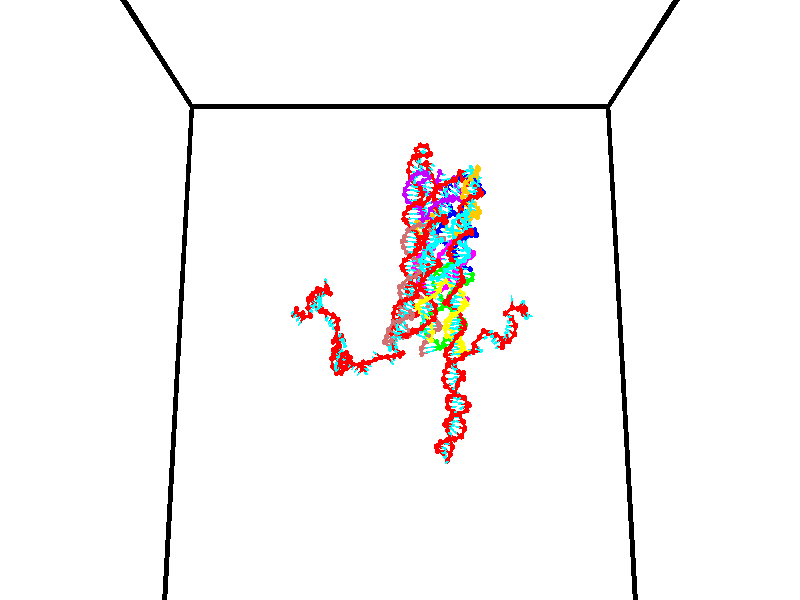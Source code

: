 // switches for output
#declare DRAW_BASES = 1; // possible values are 0, 1; only relevant for DNA ribbons
#declare DRAW_BASES_TYPE = 3; // possible values are 1, 2, 3; only relevant for DNA ribbons
#declare DRAW_FOG = 0; // set to 1 to enable fog

#include "colors.inc"

#include "transforms.inc"
background { rgb <1, 1, 1>}

#default {
   normal{
       ripples 0.25
       frequency 0.20
       turbulence 0.2
       lambda 5
   }
	finish {
		phong 0.1
		phong_size 40.
	}
}

// original window dimensions: 1024x640


// camera settings

camera {
	sky <0, 0.179814, -0.983701>
	up <0, 0.179814, -0.983701>
	right 1.6 * <1, 0, 0>
	location <35, 94.9851, 44.8844>
	look_at <35, 29.7336, 32.9568>
	direction <0, -65.2515, -11.9276>
	angle 67.0682
}


# declare cpy_camera_pos = <35, 94.9851, 44.8844>;
# if (DRAW_FOG = 1)
fog {
	fog_type 2
	up vnormalize(cpy_camera_pos)
	color rgbt<1,1,1,0.3>
	distance 1e-5
	fog_alt 3e-3
	fog_offset 56
}
# end


// LIGHTS

# declare lum = 6;
global_settings {
	ambient_light rgb lum * <0.05, 0.05, 0.05>
	max_trace_level 15
}# declare cpy_direct_light_amount = 0.25;
light_source
{	1000 * <-1, -1.16352, -0.803886>,
	rgb lum * cpy_direct_light_amount
	parallel
}

light_source
{	1000 * <1, 1.16352, 0.803886>,
	rgb lum * cpy_direct_light_amount
	parallel
}

// strand 0

// nucleotide -1

// particle -1
sphere {
	<24.608032, 35.200024, 34.722034> 0.250000
	pigment { color rgbt <1,0,0,0> }
	no_shadow
}
cylinder {
	<24.464386, 34.933720, 34.983658>,  <24.378199, 34.773937, 35.140633>, 0.100000
	pigment { color rgbt <1,0,0,0> }
	no_shadow
}
cylinder {
	<24.464386, 34.933720, 34.983658>,  <24.608032, 35.200024, 34.722034>, 0.100000
	pigment { color rgbt <1,0,0,0> }
	no_shadow
}

// particle -1
sphere {
	<24.464386, 34.933720, 34.983658> 0.100000
	pigment { color rgbt <1,0,0,0> }
	no_shadow
}
sphere {
	0, 1
	scale<0.080000,0.200000,0.300000>
	matrix <-0.825234, 0.553845, 0.110657,
		-0.435920, -0.500013, -0.748305,
		-0.359115, -0.665764, 0.654059,
		24.356651, 34.733990, 35.179874>
	pigment { color rgbt <0,1,1,0> }
	no_shadow
}
cylinder {
	<24.358746, 35.573051, 35.293076>,  <24.608032, 35.200024, 34.722034>, 0.130000
	pigment { color rgbt <1,0,0,0> }
	no_shadow
}

// nucleotide -1

// particle -1
sphere {
	<24.358746, 35.573051, 35.293076> 0.250000
	pigment { color rgbt <1,0,0,0> }
	no_shadow
}
cylinder {
	<24.383900, 35.970474, 35.255348>,  <24.398993, 36.208927, 35.232712>, 0.100000
	pigment { color rgbt <1,0,0,0> }
	no_shadow
}
cylinder {
	<24.383900, 35.970474, 35.255348>,  <24.358746, 35.573051, 35.293076>, 0.100000
	pigment { color rgbt <1,0,0,0> }
	no_shadow
}

// particle -1
sphere {
	<24.383900, 35.970474, 35.255348> 0.100000
	pigment { color rgbt <1,0,0,0> }
	no_shadow
}
sphere {
	0, 1
	scale<0.080000,0.200000,0.300000>
	matrix <0.711482, 0.021648, 0.702370,
		0.699885, -0.111275, -0.705535,
		0.062883, 0.993554, -0.094322,
		24.402765, 36.268539, 35.227051>
	pigment { color rgbt <0,1,1,0> }
	no_shadow
}
cylinder {
	<24.971155, 35.759804, 35.281490>,  <24.358746, 35.573051, 35.293076>, 0.130000
	pigment { color rgbt <1,0,0,0> }
	no_shadow
}

// nucleotide -1

// particle -1
sphere {
	<24.971155, 35.759804, 35.281490> 0.250000
	pigment { color rgbt <1,0,0,0> }
	no_shadow
}
cylinder {
	<24.814888, 36.107040, 35.403996>,  <24.721128, 36.315384, 35.477497>, 0.100000
	pigment { color rgbt <1,0,0,0> }
	no_shadow
}
cylinder {
	<24.814888, 36.107040, 35.403996>,  <24.971155, 35.759804, 35.281490>, 0.100000
	pigment { color rgbt <1,0,0,0> }
	no_shadow
}

// particle -1
sphere {
	<24.814888, 36.107040, 35.403996> 0.100000
	pigment { color rgbt <1,0,0,0> }
	no_shadow
}
sphere {
	0, 1
	scale<0.080000,0.200000,0.300000>
	matrix <0.627051, 0.007378, 0.778944,
		0.673934, 0.496350, -0.547220,
		-0.390666, 0.868091, 0.306264,
		24.697689, 36.367466, 35.495876>
	pigment { color rgbt <0,1,1,0> }
	no_shadow
}
cylinder {
	<25.438139, 36.271996, 35.269367>,  <24.971155, 35.759804, 35.281490>, 0.130000
	pigment { color rgbt <1,0,0,0> }
	no_shadow
}

// nucleotide -1

// particle -1
sphere {
	<25.438139, 36.271996, 35.269367> 0.250000
	pigment { color rgbt <1,0,0,0> }
	no_shadow
}
cylinder {
	<25.178675, 36.359341, 35.560997>,  <25.022995, 36.411747, 35.735977>, 0.100000
	pigment { color rgbt <1,0,0,0> }
	no_shadow
}
cylinder {
	<25.178675, 36.359341, 35.560997>,  <25.438139, 36.271996, 35.269367>, 0.100000
	pigment { color rgbt <1,0,0,0> }
	no_shadow
}

// particle -1
sphere {
	<25.178675, 36.359341, 35.560997> 0.100000
	pigment { color rgbt <1,0,0,0> }
	no_shadow
}
sphere {
	0, 1
	scale<0.080000,0.200000,0.300000>
	matrix <0.760859, 0.208969, 0.614350,
		-0.018202, 0.953231, -0.301695,
		-0.648662, 0.218365, 0.729078,
		24.984076, 36.424850, 35.779720>
	pigment { color rgbt <0,1,1,0> }
	no_shadow
}
cylinder {
	<25.612320, 36.926300, 35.683338>,  <25.438139, 36.271996, 35.269367>, 0.130000
	pigment { color rgbt <1,0,0,0> }
	no_shadow
}

// nucleotide -1

// particle -1
sphere {
	<25.612320, 36.926300, 35.683338> 0.250000
	pigment { color rgbt <1,0,0,0> }
	no_shadow
}
cylinder {
	<25.388103, 36.700977, 35.926147>,  <25.253574, 36.565784, 36.071835>, 0.100000
	pigment { color rgbt <1,0,0,0> }
	no_shadow
}
cylinder {
	<25.388103, 36.700977, 35.926147>,  <25.612320, 36.926300, 35.683338>, 0.100000
	pigment { color rgbt <1,0,0,0> }
	no_shadow
}

// particle -1
sphere {
	<25.388103, 36.700977, 35.926147> 0.100000
	pigment { color rgbt <1,0,0,0> }
	no_shadow
}
sphere {
	0, 1
	scale<0.080000,0.200000,0.300000>
	matrix <0.708431, 0.053426, 0.703756,
		-0.428861, 0.824519, 0.369116,
		-0.560539, -0.563306, 0.607027,
		25.219942, 36.531986, 36.108257>
	pigment { color rgbt <0,1,1,0> }
	no_shadow
}
cylinder {
	<26.274500, 36.906773, 35.572468>,  <25.612320, 36.926300, 35.683338>, 0.130000
	pigment { color rgbt <1,0,0,0> }
	no_shadow
}

// nucleotide -1

// particle -1
sphere {
	<26.274500, 36.906773, 35.572468> 0.250000
	pigment { color rgbt <1,0,0,0> }
	no_shadow
}
cylinder {
	<26.372108, 37.262814, 35.418495>,  <26.430674, 37.476437, 35.326111>, 0.100000
	pigment { color rgbt <1,0,0,0> }
	no_shadow
}
cylinder {
	<26.372108, 37.262814, 35.418495>,  <26.274500, 36.906773, 35.572468>, 0.100000
	pigment { color rgbt <1,0,0,0> }
	no_shadow
}

// particle -1
sphere {
	<26.372108, 37.262814, 35.418495> 0.100000
	pigment { color rgbt <1,0,0,0> }
	no_shadow
}
sphere {
	0, 1
	scale<0.080000,0.200000,0.300000>
	matrix <0.114094, -0.420522, -0.900080,
		-0.963035, 0.175719, -0.204171,
		0.244020, 0.890103, -0.384929,
		26.445314, 37.529846, 35.303017>
	pigment { color rgbt <0,1,1,0> }
	no_shadow
}
cylinder {
	<26.031126, 36.966785, 34.939182>,  <26.274500, 36.906773, 35.572468>, 0.130000
	pigment { color rgbt <1,0,0,0> }
	no_shadow
}

// nucleotide -1

// particle -1
sphere {
	<26.031126, 36.966785, 34.939182> 0.250000
	pigment { color rgbt <1,0,0,0> }
	no_shadow
}
cylinder {
	<26.323397, 37.239231, 34.920433>,  <26.498758, 37.402699, 34.909184>, 0.100000
	pigment { color rgbt <1,0,0,0> }
	no_shadow
}
cylinder {
	<26.323397, 37.239231, 34.920433>,  <26.031126, 36.966785, 34.939182>, 0.100000
	pigment { color rgbt <1,0,0,0> }
	no_shadow
}

// particle -1
sphere {
	<26.323397, 37.239231, 34.920433> 0.100000
	pigment { color rgbt <1,0,0,0> }
	no_shadow
}
sphere {
	0, 1
	scale<0.080000,0.200000,0.300000>
	matrix <0.411905, -0.494545, -0.765349,
		-0.544472, 0.539914, -0.641906,
		0.730674, 0.681115, -0.046873,
		26.542599, 37.443565, 34.906372>
	pigment { color rgbt <0,1,1,0> }
	no_shadow
}
cylinder {
	<26.069750, 37.167648, 34.258377>,  <26.031126, 36.966785, 34.939182>, 0.130000
	pigment { color rgbt <1,0,0,0> }
	no_shadow
}

// nucleotide -1

// particle -1
sphere {
	<26.069750, 37.167648, 34.258377> 0.250000
	pigment { color rgbt <1,0,0,0> }
	no_shadow
}
cylinder {
	<26.411251, 37.157696, 34.466412>,  <26.616152, 37.151726, 34.591232>, 0.100000
	pigment { color rgbt <1,0,0,0> }
	no_shadow
}
cylinder {
	<26.411251, 37.157696, 34.466412>,  <26.069750, 37.167648, 34.258377>, 0.100000
	pigment { color rgbt <1,0,0,0> }
	no_shadow
}

// particle -1
sphere {
	<26.411251, 37.157696, 34.466412> 0.100000
	pigment { color rgbt <1,0,0,0> }
	no_shadow
}
sphere {
	0, 1
	scale<0.080000,0.200000,0.300000>
	matrix <0.446654, -0.478345, -0.756099,
		0.267589, 0.877819, -0.397278,
		0.853754, -0.024878, 0.520082,
		26.667377, 37.150234, 34.622437>
	pigment { color rgbt <0,1,1,0> }
	no_shadow
}
cylinder {
	<26.537594, 37.416058, 33.865421>,  <26.069750, 37.167648, 34.258377>, 0.130000
	pigment { color rgbt <1,0,0,0> }
	no_shadow
}

// nucleotide -1

// particle -1
sphere {
	<26.537594, 37.416058, 33.865421> 0.250000
	pigment { color rgbt <1,0,0,0> }
	no_shadow
}
cylinder {
	<26.763380, 37.208473, 34.122189>,  <26.898851, 37.083923, 34.276249>, 0.100000
	pigment { color rgbt <1,0,0,0> }
	no_shadow
}
cylinder {
	<26.763380, 37.208473, 34.122189>,  <26.537594, 37.416058, 33.865421>, 0.100000
	pigment { color rgbt <1,0,0,0> }
	no_shadow
}

// particle -1
sphere {
	<26.763380, 37.208473, 34.122189> 0.100000
	pigment { color rgbt <1,0,0,0> }
	no_shadow
}
sphere {
	0, 1
	scale<0.080000,0.200000,0.300000>
	matrix <0.227949, -0.649415, -0.725465,
		0.793359, 0.555824, -0.248276,
		0.564465, -0.518960, 0.641919,
		26.932720, 37.052784, 34.314766>
	pigment { color rgbt <0,1,1,0> }
	no_shadow
}
cylinder {
	<27.248114, 37.199421, 33.488388>,  <26.537594, 37.416058, 33.865421>, 0.130000
	pigment { color rgbt <1,0,0,0> }
	no_shadow
}

// nucleotide -1

// particle -1
sphere {
	<27.248114, 37.199421, 33.488388> 0.250000
	pigment { color rgbt <1,0,0,0> }
	no_shadow
}
cylinder {
	<27.222078, 36.958130, 33.806351>,  <27.206457, 36.813354, 33.997128>, 0.100000
	pigment { color rgbt <1,0,0,0> }
	no_shadow
}
cylinder {
	<27.222078, 36.958130, 33.806351>,  <27.248114, 37.199421, 33.488388>, 0.100000
	pigment { color rgbt <1,0,0,0> }
	no_shadow
}

// particle -1
sphere {
	<27.222078, 36.958130, 33.806351> 0.100000
	pigment { color rgbt <1,0,0,0> }
	no_shadow
}
sphere {
	0, 1
	scale<0.080000,0.200000,0.300000>
	matrix <0.301538, -0.771248, -0.560582,
		0.951230, 0.203209, 0.232094,
		-0.065086, -0.603228, 0.794909,
		27.202553, 36.777161, 34.044823>
	pigment { color rgbt <0,1,1,0> }
	no_shadow
}
cylinder {
	<27.919138, 36.876030, 33.385933>,  <27.248114, 37.199421, 33.488388>, 0.130000
	pigment { color rgbt <1,0,0,0> }
	no_shadow
}

// nucleotide -1

// particle -1
sphere {
	<27.919138, 36.876030, 33.385933> 0.250000
	pigment { color rgbt <1,0,0,0> }
	no_shadow
}
cylinder {
	<27.635675, 36.681732, 33.590622>,  <27.465599, 36.565155, 33.713436>, 0.100000
	pigment { color rgbt <1,0,0,0> }
	no_shadow
}
cylinder {
	<27.635675, 36.681732, 33.590622>,  <27.919138, 36.876030, 33.385933>, 0.100000
	pigment { color rgbt <1,0,0,0> }
	no_shadow
}

// particle -1
sphere {
	<27.635675, 36.681732, 33.590622> 0.100000
	pigment { color rgbt <1,0,0,0> }
	no_shadow
}
sphere {
	0, 1
	scale<0.080000,0.200000,0.300000>
	matrix <0.125315, -0.800402, -0.586219,
		0.694337, -0.351300, 0.628080,
		-0.708655, -0.485741, 0.511726,
		27.423079, 36.536011, 33.744141>
	pigment { color rgbt <0,1,1,0> }
	no_shadow
}
cylinder {
	<28.094658, 36.150024, 33.588520>,  <27.919138, 36.876030, 33.385933>, 0.130000
	pigment { color rgbt <1,0,0,0> }
	no_shadow
}

// nucleotide -1

// particle -1
sphere {
	<28.094658, 36.150024, 33.588520> 0.250000
	pigment { color rgbt <1,0,0,0> }
	no_shadow
}
cylinder {
	<27.694883, 36.154644, 33.575897>,  <27.455019, 36.157413, 33.568321>, 0.100000
	pigment { color rgbt <1,0,0,0> }
	no_shadow
}
cylinder {
	<27.694883, 36.154644, 33.575897>,  <28.094658, 36.150024, 33.588520>, 0.100000
	pigment { color rgbt <1,0,0,0> }
	no_shadow
}

// particle -1
sphere {
	<27.694883, 36.154644, 33.575897> 0.100000
	pigment { color rgbt <1,0,0,0> }
	no_shadow
}
sphere {
	0, 1
	scale<0.080000,0.200000,0.300000>
	matrix <0.009016, -0.812582, -0.582778,
		-0.032376, -0.582733, 0.812018,
		-0.999435, 0.011547, -0.031562,
		27.395052, 36.158108, 33.566429>
	pigment { color rgbt <0,1,1,0> }
	no_shadow
}
cylinder {
	<27.690165, 36.026546, 33.001606>,  <28.094658, 36.150024, 33.588520>, 0.130000
	pigment { color rgbt <1,0,0,0> }
	no_shadow
}

// nucleotide -1

// particle -1
sphere {
	<27.690165, 36.026546, 33.001606> 0.250000
	pigment { color rgbt <1,0,0,0> }
	no_shadow
}
cylinder {
	<27.581816, 35.816963, 32.678596>,  <27.516806, 35.691212, 32.484791>, 0.100000
	pigment { color rgbt <1,0,0,0> }
	no_shadow
}
cylinder {
	<27.581816, 35.816963, 32.678596>,  <27.690165, 36.026546, 33.001606>, 0.100000
	pigment { color rgbt <1,0,0,0> }
	no_shadow
}

// particle -1
sphere {
	<27.581816, 35.816963, 32.678596> 0.100000
	pigment { color rgbt <1,0,0,0> }
	no_shadow
}
sphere {
	0, 1
	scale<0.080000,0.200000,0.300000>
	matrix <-0.705629, 0.678680, -0.203668,
		0.654764, 0.514644, -0.553557,
		-0.270872, -0.523960, -0.807523,
		27.500553, 35.659775, 32.436340>
	pigment { color rgbt <0,1,1,0> }
	no_shadow
}
cylinder {
	<27.395113, 35.306633, 33.246902>,  <27.690165, 36.026546, 33.001606>, 0.130000
	pigment { color rgbt <1,0,0,0> }
	no_shadow
}

// nucleotide -1

// particle -1
sphere {
	<27.395113, 35.306633, 33.246902> 0.250000
	pigment { color rgbt <1,0,0,0> }
	no_shadow
}
cylinder {
	<27.067644, 35.227482, 33.462540>,  <26.871162, 35.179993, 33.591923>, 0.100000
	pigment { color rgbt <1,0,0,0> }
	no_shadow
}
cylinder {
	<27.067644, 35.227482, 33.462540>,  <27.395113, 35.306633, 33.246902>, 0.100000
	pigment { color rgbt <1,0,0,0> }
	no_shadow
}

// particle -1
sphere {
	<27.067644, 35.227482, 33.462540> 0.100000
	pigment { color rgbt <1,0,0,0> }
	no_shadow
}
sphere {
	0, 1
	scale<0.080000,0.200000,0.300000>
	matrix <-0.050540, 0.959943, 0.275599,
		-0.572034, 0.198379, -0.795878,
		-0.818671, -0.197876, 0.539094,
		26.822042, 35.168118, 33.624268>
	pigment { color rgbt <0,1,1,0> }
	no_shadow
}
cylinder {
	<26.756588, 35.789227, 33.147625>,  <27.395113, 35.306633, 33.246902>, 0.130000
	pigment { color rgbt <1,0,0,0> }
	no_shadow
}

// nucleotide -1

// particle -1
sphere {
	<26.756588, 35.789227, 33.147625> 0.250000
	pigment { color rgbt <1,0,0,0> }
	no_shadow
}
cylinder {
	<26.802195, 35.647625, 33.518932>,  <26.829559, 35.562664, 33.741714>, 0.100000
	pigment { color rgbt <1,0,0,0> }
	no_shadow
}
cylinder {
	<26.802195, 35.647625, 33.518932>,  <26.756588, 35.789227, 33.147625>, 0.100000
	pigment { color rgbt <1,0,0,0> }
	no_shadow
}

// particle -1
sphere {
	<26.802195, 35.647625, 33.518932> 0.100000
	pigment { color rgbt <1,0,0,0> }
	no_shadow
}
sphere {
	0, 1
	scale<0.080000,0.200000,0.300000>
	matrix <0.148637, 0.929922, 0.336382,
		-0.982297, 0.099621, 0.158646,
		0.114018, -0.354008, 0.928266,
		26.836399, 35.541424, 33.797413>
	pigment { color rgbt <0,1,1,0> }
	no_shadow
}
cylinder {
	<26.222816, 36.007359, 33.737343>,  <26.756588, 35.789227, 33.147625>, 0.130000
	pigment { color rgbt <1,0,0,0> }
	no_shadow
}

// nucleotide -1

// particle -1
sphere {
	<26.222816, 36.007359, 33.737343> 0.250000
	pigment { color rgbt <1,0,0,0> }
	no_shadow
}
cylinder {
	<26.599220, 35.935719, 33.852184>,  <26.825062, 35.892735, 33.921089>, 0.100000
	pigment { color rgbt <1,0,0,0> }
	no_shadow
}
cylinder {
	<26.599220, 35.935719, 33.852184>,  <26.222816, 36.007359, 33.737343>, 0.100000
	pigment { color rgbt <1,0,0,0> }
	no_shadow
}

// particle -1
sphere {
	<26.599220, 35.935719, 33.852184> 0.100000
	pigment { color rgbt <1,0,0,0> }
	no_shadow
}
sphere {
	0, 1
	scale<0.080000,0.200000,0.300000>
	matrix <0.099356, 0.957291, 0.271518,
		-0.323467, -0.226975, 0.918614,
		0.941009, -0.179097, 0.287101,
		26.881523, 35.881989, 33.938316>
	pigment { color rgbt <0,1,1,0> }
	no_shadow
}
cylinder {
	<26.457701, 35.937313, 34.479233>,  <26.222816, 36.007359, 33.737343>, 0.130000
	pigment { color rgbt <1,0,0,0> }
	no_shadow
}

// nucleotide -1

// particle -1
sphere {
	<26.457701, 35.937313, 34.479233> 0.250000
	pigment { color rgbt <1,0,0,0> }
	no_shadow
}
cylinder {
	<26.792946, 36.064548, 34.301971>,  <26.994093, 36.140892, 34.195614>, 0.100000
	pigment { color rgbt <1,0,0,0> }
	no_shadow
}
cylinder {
	<26.792946, 36.064548, 34.301971>,  <26.457701, 35.937313, 34.479233>, 0.100000
	pigment { color rgbt <1,0,0,0> }
	no_shadow
}

// particle -1
sphere {
	<26.792946, 36.064548, 34.301971> 0.100000
	pigment { color rgbt <1,0,0,0> }
	no_shadow
}
sphere {
	0, 1
	scale<0.080000,0.200000,0.300000>
	matrix <0.018504, 0.795340, 0.605882,
		0.545185, -0.515997, 0.660697,
		0.838112, 0.318092, -0.443155,
		27.044380, 36.159977, 34.169025>
	pigment { color rgbt <0,1,1,0> }
	no_shadow
}
cylinder {
	<27.091942, 36.020306, 35.033253>,  <26.457701, 35.937313, 34.479233>, 0.130000
	pigment { color rgbt <1,0,0,0> }
	no_shadow
}

// nucleotide -1

// particle -1
sphere {
	<27.091942, 36.020306, 35.033253> 0.250000
	pigment { color rgbt <1,0,0,0> }
	no_shadow
}
cylinder {
	<27.116005, 36.271217, 34.722664>,  <27.130444, 36.421764, 34.536312>, 0.100000
	pigment { color rgbt <1,0,0,0> }
	no_shadow
}
cylinder {
	<27.116005, 36.271217, 34.722664>,  <27.091942, 36.020306, 35.033253>, 0.100000
	pigment { color rgbt <1,0,0,0> }
	no_shadow
}

// particle -1
sphere {
	<27.116005, 36.271217, 34.722664> 0.100000
	pigment { color rgbt <1,0,0,0> }
	no_shadow
}
sphere {
	0, 1
	scale<0.080000,0.200000,0.300000>
	matrix <0.047761, 0.775179, 0.629934,
		0.997046, -0.074980, 0.016673,
		0.060157, 0.627276, -0.776470,
		27.134052, 36.459400, 34.489723>
	pigment { color rgbt <0,1,1,0> }
	no_shadow
}
cylinder {
	<27.659161, 36.417461, 35.154484>,  <27.091942, 36.020306, 35.033253>, 0.130000
	pigment { color rgbt <1,0,0,0> }
	no_shadow
}

// nucleotide -1

// particle -1
sphere {
	<27.659161, 36.417461, 35.154484> 0.250000
	pigment { color rgbt <1,0,0,0> }
	no_shadow
}
cylinder {
	<27.425610, 36.614178, 34.896111>,  <27.285479, 36.732208, 34.741085>, 0.100000
	pigment { color rgbt <1,0,0,0> }
	no_shadow
}
cylinder {
	<27.425610, 36.614178, 34.896111>,  <27.659161, 36.417461, 35.154484>, 0.100000
	pigment { color rgbt <1,0,0,0> }
	no_shadow
}

// particle -1
sphere {
	<27.425610, 36.614178, 34.896111> 0.100000
	pigment { color rgbt <1,0,0,0> }
	no_shadow
}
sphere {
	0, 1
	scale<0.080000,0.200000,0.300000>
	matrix <-0.095951, 0.748259, 0.656431,
		0.806152, 0.445254, -0.389703,
		-0.583878, 0.491791, -0.645933,
		27.250446, 36.761715, 34.702332>
	pigment { color rgbt <0,1,1,0> }
	no_shadow
}
cylinder {
	<27.810534, 37.089260, 35.288483>,  <27.659161, 36.417461, 35.154484>, 0.130000
	pigment { color rgbt <1,0,0,0> }
	no_shadow
}

// nucleotide -1

// particle -1
sphere {
	<27.810534, 37.089260, 35.288483> 0.250000
	pigment { color rgbt <1,0,0,0> }
	no_shadow
}
cylinder {
	<27.458073, 37.100250, 35.099670>,  <27.246595, 37.106842, 34.986382>, 0.100000
	pigment { color rgbt <1,0,0,0> }
	no_shadow
}
cylinder {
	<27.458073, 37.100250, 35.099670>,  <27.810534, 37.089260, 35.288483>, 0.100000
	pigment { color rgbt <1,0,0,0> }
	no_shadow
}

// particle -1
sphere {
	<27.458073, 37.100250, 35.099670> 0.100000
	pigment { color rgbt <1,0,0,0> }
	no_shadow
}
sphere {
	0, 1
	scale<0.080000,0.200000,0.300000>
	matrix <-0.307214, 0.725613, 0.615716,
		0.359428, 0.687555, -0.630936,
		-0.881153, 0.027473, -0.472032,
		27.193727, 37.108494, 34.958061>
	pigment { color rgbt <0,1,1,0> }
	no_shadow
}
cylinder {
	<27.580395, 37.822235, 35.320965>,  <27.810534, 37.089260, 35.288483>, 0.130000
	pigment { color rgbt <1,0,0,0> }
	no_shadow
}

// nucleotide -1

// particle -1
sphere {
	<27.580395, 37.822235, 35.320965> 0.250000
	pigment { color rgbt <1,0,0,0> }
	no_shadow
}
cylinder {
	<27.252708, 37.605133, 35.246883>,  <27.056097, 37.474873, 35.202435>, 0.100000
	pigment { color rgbt <1,0,0,0> }
	no_shadow
}
cylinder {
	<27.252708, 37.605133, 35.246883>,  <27.580395, 37.822235, 35.320965>, 0.100000
	pigment { color rgbt <1,0,0,0> }
	no_shadow
}

// particle -1
sphere {
	<27.252708, 37.605133, 35.246883> 0.100000
	pigment { color rgbt <1,0,0,0> }
	no_shadow
}
sphere {
	0, 1
	scale<0.080000,0.200000,0.300000>
	matrix <-0.516551, 0.558075, 0.649405,
		-0.249112, 0.627669, -0.737546,
		-0.819218, -0.542755, -0.185200,
		27.006943, 37.442307, 35.191322>
	pigment { color rgbt <0,1,1,0> }
	no_shadow
}
cylinder {
	<27.921492, 38.374435, 35.505962>,  <27.580395, 37.822235, 35.320965>, 0.130000
	pigment { color rgbt <1,0,0,0> }
	no_shadow
}

// nucleotide -1

// particle -1
sphere {
	<27.921492, 38.374435, 35.505962> 0.250000
	pigment { color rgbt <1,0,0,0> }
	no_shadow
}
cylinder {
	<28.018335, 38.572586, 35.839664>,  <28.076441, 38.691479, 36.039886>, 0.100000
	pigment { color rgbt <1,0,0,0> }
	no_shadow
}
cylinder {
	<28.018335, 38.572586, 35.839664>,  <27.921492, 38.374435, 35.505962>, 0.100000
	pigment { color rgbt <1,0,0,0> }
	no_shadow
}

// particle -1
sphere {
	<28.018335, 38.572586, 35.839664> 0.100000
	pigment { color rgbt <1,0,0,0> }
	no_shadow
}
sphere {
	0, 1
	scale<0.080000,0.200000,0.300000>
	matrix <0.508440, -0.797100, 0.325763,
		0.826361, 0.345298, -0.444856,
		0.242110, 0.495380, 0.834255,
		28.090969, 38.721199, 36.089943>
	pigment { color rgbt <0,1,1,0> }
	no_shadow
}
cylinder {
	<28.605011, 38.097889, 35.732273>,  <27.921492, 38.374435, 35.505962>, 0.130000
	pigment { color rgbt <1,0,0,0> }
	no_shadow
}

// nucleotide -1

// particle -1
sphere {
	<28.605011, 38.097889, 35.732273> 0.250000
	pigment { color rgbt <1,0,0,0> }
	no_shadow
}
cylinder {
	<28.463156, 38.291626, 36.052185>,  <28.378042, 38.407867, 36.244133>, 0.100000
	pigment { color rgbt <1,0,0,0> }
	no_shadow
}
cylinder {
	<28.463156, 38.291626, 36.052185>,  <28.605011, 38.097889, 35.732273>, 0.100000
	pigment { color rgbt <1,0,0,0> }
	no_shadow
}

// particle -1
sphere {
	<28.463156, 38.291626, 36.052185> 0.100000
	pigment { color rgbt <1,0,0,0> }
	no_shadow
}
sphere {
	0, 1
	scale<0.080000,0.200000,0.300000>
	matrix <0.338634, -0.730769, 0.592708,
		0.871527, 0.481029, 0.095144,
		-0.354638, 0.484342, 0.799778,
		28.356764, 38.436928, 36.292118>
	pigment { color rgbt <0,1,1,0> }
	no_shadow
}
cylinder {
	<29.113455, 38.329296, 36.125637>,  <28.605011, 38.097889, 35.732273>, 0.130000
	pigment { color rgbt <1,0,0,0> }
	no_shadow
}

// nucleotide -1

// particle -1
sphere {
	<29.113455, 38.329296, 36.125637> 0.250000
	pigment { color rgbt <1,0,0,0> }
	no_shadow
}
cylinder {
	<28.777615, 38.236065, 36.321903>,  <28.576111, 38.180126, 36.439663>, 0.100000
	pigment { color rgbt <1,0,0,0> }
	no_shadow
}
cylinder {
	<28.777615, 38.236065, 36.321903>,  <29.113455, 38.329296, 36.125637>, 0.100000
	pigment { color rgbt <1,0,0,0> }
	no_shadow
}

// particle -1
sphere {
	<28.777615, 38.236065, 36.321903> 0.100000
	pigment { color rgbt <1,0,0,0> }
	no_shadow
}
sphere {
	0, 1
	scale<0.080000,0.200000,0.300000>
	matrix <0.500694, -0.682353, 0.532635,
		0.210662, 0.692871, 0.689602,
		-0.839599, -0.233074, 0.490662,
		28.525734, 38.166142, 36.469101>
	pigment { color rgbt <0,1,1,0> }
	no_shadow
}
cylinder {
	<29.094471, 38.515114, 36.842823>,  <29.113455, 38.329296, 36.125637>, 0.130000
	pigment { color rgbt <1,0,0,0> }
	no_shadow
}

// nucleotide -1

// particle -1
sphere {
	<29.094471, 38.515114, 36.842823> 0.250000
	pigment { color rgbt <1,0,0,0> }
	no_shadow
}
cylinder {
	<28.875814, 38.188869, 36.766975>,  <28.744621, 37.993122, 36.721466>, 0.100000
	pigment { color rgbt <1,0,0,0> }
	no_shadow
}
cylinder {
	<28.875814, 38.188869, 36.766975>,  <29.094471, 38.515114, 36.842823>, 0.100000
	pigment { color rgbt <1,0,0,0> }
	no_shadow
}

// particle -1
sphere {
	<28.875814, 38.188869, 36.766975> 0.100000
	pigment { color rgbt <1,0,0,0> }
	no_shadow
}
sphere {
	0, 1
	scale<0.080000,0.200000,0.300000>
	matrix <0.617365, -0.545541, 0.566786,
		-0.565723, 0.192765, 0.801747,
		-0.546642, -0.815615, -0.189618,
		28.711823, 37.944183, 36.710091>
	pigment { color rgbt <0,1,1,0> }
	no_shadow
}
cylinder {
	<28.924305, 38.156918, 37.549088>,  <29.094471, 38.515114, 36.842823>, 0.130000
	pigment { color rgbt <1,0,0,0> }
	no_shadow
}

// nucleotide -1

// particle -1
sphere {
	<28.924305, 38.156918, 37.549088> 0.250000
	pigment { color rgbt <1,0,0,0> }
	no_shadow
}
cylinder {
	<28.920286, 37.894794, 37.246967>,  <28.917875, 37.737522, 37.065697>, 0.100000
	pigment { color rgbt <1,0,0,0> }
	no_shadow
}
cylinder {
	<28.920286, 37.894794, 37.246967>,  <28.924305, 38.156918, 37.549088>, 0.100000
	pigment { color rgbt <1,0,0,0> }
	no_shadow
}

// particle -1
sphere {
	<28.920286, 37.894794, 37.246967> 0.100000
	pigment { color rgbt <1,0,0,0> }
	no_shadow
}
sphere {
	0, 1
	scale<0.080000,0.200000,0.300000>
	matrix <0.494076, -0.659944, 0.566006,
		-0.869361, -0.367487, 0.330402,
		-0.010047, -0.655307, -0.755296,
		28.917273, 37.698204, 37.020378>
	pigment { color rgbt <0,1,1,0> }
	no_shadow
}
cylinder {
	<28.612528, 37.471542, 37.756039>,  <28.924305, 38.156918, 37.549088>, 0.130000
	pigment { color rgbt <1,0,0,0> }
	no_shadow
}

// nucleotide -1

// particle -1
sphere {
	<28.612528, 37.471542, 37.756039> 0.250000
	pigment { color rgbt <1,0,0,0> }
	no_shadow
}
cylinder {
	<28.917345, 37.459049, 37.497330>,  <29.100235, 37.451553, 37.342106>, 0.100000
	pigment { color rgbt <1,0,0,0> }
	no_shadow
}
cylinder {
	<28.917345, 37.459049, 37.497330>,  <28.612528, 37.471542, 37.756039>, 0.100000
	pigment { color rgbt <1,0,0,0> }
	no_shadow
}

// particle -1
sphere {
	<28.917345, 37.459049, 37.497330> 0.100000
	pigment { color rgbt <1,0,0,0> }
	no_shadow
}
sphere {
	0, 1
	scale<0.080000,0.200000,0.300000>
	matrix <0.487860, -0.629076, 0.605190,
		-0.425770, -0.776716, -0.464147,
		0.762045, -0.031232, -0.646771,
		29.145958, 37.449680, 37.303299>
	pigment { color rgbt <0,1,1,0> }
	no_shadow
}
cylinder {
	<28.736467, 36.782455, 37.448563>,  <28.612528, 37.471542, 37.756039>, 0.130000
	pigment { color rgbt <1,0,0,0> }
	no_shadow
}

// nucleotide -1

// particle -1
sphere {
	<28.736467, 36.782455, 37.448563> 0.250000
	pigment { color rgbt <1,0,0,0> }
	no_shadow
}
cylinder {
	<29.074488, 36.990005, 37.500183>,  <29.277300, 37.114536, 37.531155>, 0.100000
	pigment { color rgbt <1,0,0,0> }
	no_shadow
}
cylinder {
	<29.074488, 36.990005, 37.500183>,  <28.736467, 36.782455, 37.448563>, 0.100000
	pigment { color rgbt <1,0,0,0> }
	no_shadow
}

// particle -1
sphere {
	<29.074488, 36.990005, 37.500183> 0.100000
	pigment { color rgbt <1,0,0,0> }
	no_shadow
}
sphere {
	0, 1
	scale<0.080000,0.200000,0.300000>
	matrix <0.324013, -0.688945, 0.648360,
		0.425325, -0.506086, -0.750317,
		0.845053, 0.518876, 0.129047,
		29.328003, 37.145668, 37.538898>
	pigment { color rgbt <0,1,1,0> }
	no_shadow
}
cylinder {
	<29.248980, 36.422596, 37.140846>,  <28.736467, 36.782455, 37.448563>, 0.130000
	pigment { color rgbt <1,0,0,0> }
	no_shadow
}

// nucleotide -1

// particle -1
sphere {
	<29.248980, 36.422596, 37.140846> 0.250000
	pigment { color rgbt <1,0,0,0> }
	no_shadow
}
cylinder {
	<29.399401, 36.642387, 37.439285>,  <29.489653, 36.774261, 37.618347>, 0.100000
	pigment { color rgbt <1,0,0,0> }
	no_shadow
}
cylinder {
	<29.399401, 36.642387, 37.439285>,  <29.248980, 36.422596, 37.140846>, 0.100000
	pigment { color rgbt <1,0,0,0> }
	no_shadow
}

// particle -1
sphere {
	<29.399401, 36.642387, 37.439285> 0.100000
	pigment { color rgbt <1,0,0,0> }
	no_shadow
}
sphere {
	0, 1
	scale<0.080000,0.200000,0.300000>
	matrix <0.270756, -0.835218, 0.478646,
		0.886158, 0.022014, -0.462860,
		0.376052, 0.549478, 0.746096,
		29.512217, 36.807232, 37.663113>
	pigment { color rgbt <0,1,1,0> }
	no_shadow
}
cylinder {
	<29.416340, 35.952236, 37.469707>,  <29.248980, 36.422596, 37.140846>, 0.130000
	pigment { color rgbt <1,0,0,0> }
	no_shadow
}

// nucleotide -1

// particle -1
sphere {
	<29.416340, 35.952236, 37.469707> 0.250000
	pigment { color rgbt <1,0,0,0> }
	no_shadow
}
cylinder {
	<29.521469, 36.224926, 37.742817>,  <29.584547, 36.388538, 37.906681>, 0.100000
	pigment { color rgbt <1,0,0,0> }
	no_shadow
}
cylinder {
	<29.521469, 36.224926, 37.742817>,  <29.416340, 35.952236, 37.469707>, 0.100000
	pigment { color rgbt <1,0,0,0> }
	no_shadow
}

// particle -1
sphere {
	<29.521469, 36.224926, 37.742817> 0.100000
	pigment { color rgbt <1,0,0,0> }
	no_shadow
}
sphere {
	0, 1
	scale<0.080000,0.200000,0.300000>
	matrix <0.200596, -0.730796, 0.652456,
		0.943762, -0.034517, -0.328819,
		0.262821, 0.681723, 0.682773,
		29.600315, 36.429443, 37.947647>
	pigment { color rgbt <0,1,1,0> }
	no_shadow
}
cylinder {
	<28.884809, 35.362808, 37.631008>,  <29.416340, 35.952236, 37.469707>, 0.130000
	pigment { color rgbt <1,0,0,0> }
	no_shadow
}

// nucleotide -1

// particle -1
sphere {
	<28.884809, 35.362808, 37.631008> 0.250000
	pigment { color rgbt <1,0,0,0> }
	no_shadow
}
cylinder {
	<29.028591, 35.137028, 37.928246>,  <29.114861, 35.001560, 38.106586>, 0.100000
	pigment { color rgbt <1,0,0,0> }
	no_shadow
}
cylinder {
	<29.028591, 35.137028, 37.928246>,  <28.884809, 35.362808, 37.631008>, 0.100000
	pigment { color rgbt <1,0,0,0> }
	no_shadow
}

// particle -1
sphere {
	<29.028591, 35.137028, 37.928246> 0.100000
	pigment { color rgbt <1,0,0,0> }
	no_shadow
}
sphere {
	0, 1
	scale<0.080000,0.200000,0.300000>
	matrix <-0.309843, 0.678944, 0.665607,
		-0.880221, -0.469498, 0.069158,
		0.359456, -0.564453, 0.743091,
		29.136429, 34.967693, 38.151173>
	pigment { color rgbt <0,1,1,0> }
	no_shadow
}
cylinder {
	<28.378479, 35.182064, 38.157116>,  <28.884809, 35.362808, 37.631008>, 0.130000
	pigment { color rgbt <1,0,0,0> }
	no_shadow
}

// nucleotide -1

// particle -1
sphere {
	<28.378479, 35.182064, 38.157116> 0.250000
	pigment { color rgbt <1,0,0,0> }
	no_shadow
}
cylinder {
	<28.724237, 35.171261, 38.357952>,  <28.931692, 35.164780, 38.478455>, 0.100000
	pigment { color rgbt <1,0,0,0> }
	no_shadow
}
cylinder {
	<28.724237, 35.171261, 38.357952>,  <28.378479, 35.182064, 38.157116>, 0.100000
	pigment { color rgbt <1,0,0,0> }
	no_shadow
}

// particle -1
sphere {
	<28.724237, 35.171261, 38.357952> 0.100000
	pigment { color rgbt <1,0,0,0> }
	no_shadow
}
sphere {
	0, 1
	scale<0.080000,0.200000,0.300000>
	matrix <-0.338991, 0.706182, 0.621604,
		-0.371356, -0.707514, 0.601264,
		0.864395, -0.027013, 0.502086,
		28.983557, 35.163158, 38.508579>
	pigment { color rgbt <0,1,1,0> }
	no_shadow
}
cylinder {
	<28.219145, 35.190628, 38.869736>,  <28.378479, 35.182064, 38.157116>, 0.130000
	pigment { color rgbt <1,0,0,0> }
	no_shadow
}

// nucleotide -1

// particle -1
sphere {
	<28.219145, 35.190628, 38.869736> 0.250000
	pigment { color rgbt <1,0,0,0> }
	no_shadow
}
cylinder {
	<28.599611, 35.314072, 38.867004>,  <28.827890, 35.388138, 38.865364>, 0.100000
	pigment { color rgbt <1,0,0,0> }
	no_shadow
}
cylinder {
	<28.599611, 35.314072, 38.867004>,  <28.219145, 35.190628, 38.869736>, 0.100000
	pigment { color rgbt <1,0,0,0> }
	no_shadow
}

// particle -1
sphere {
	<28.599611, 35.314072, 38.867004> 0.100000
	pigment { color rgbt <1,0,0,0> }
	no_shadow
}
sphere {
	0, 1
	scale<0.080000,0.200000,0.300000>
	matrix <-0.220968, 0.696169, 0.683024,
		0.215539, -0.648160, 0.730364,
		0.951166, 0.308605, -0.006829,
		28.884960, 35.406654, 38.864956>
	pigment { color rgbt <0,1,1,0> }
	no_shadow
}
cylinder {
	<28.349155, 35.381298, 39.568680>,  <28.219145, 35.190628, 38.869736>, 0.130000
	pigment { color rgbt <1,0,0,0> }
	no_shadow
}

// nucleotide -1

// particle -1
sphere {
	<28.349155, 35.381298, 39.568680> 0.250000
	pigment { color rgbt <1,0,0,0> }
	no_shadow
}
cylinder {
	<28.648512, 35.568886, 39.381069>,  <28.828125, 35.681438, 39.268501>, 0.100000
	pigment { color rgbt <1,0,0,0> }
	no_shadow
}
cylinder {
	<28.648512, 35.568886, 39.381069>,  <28.349155, 35.381298, 39.568680>, 0.100000
	pigment { color rgbt <1,0,0,0> }
	no_shadow
}

// particle -1
sphere {
	<28.648512, 35.568886, 39.381069> 0.100000
	pigment { color rgbt <1,0,0,0> }
	no_shadow
}
sphere {
	0, 1
	scale<0.080000,0.200000,0.300000>
	matrix <-0.066282, 0.756493, 0.650635,
		0.659937, -0.455842, 0.597236,
		0.748391, 0.468964, -0.469024,
		28.873028, 35.709576, 39.240360>
	pigment { color rgbt <0,1,1,0> }
	no_shadow
}
cylinder {
	<28.763668, 35.610249, 40.128387>,  <28.349155, 35.381298, 39.568680>, 0.130000
	pigment { color rgbt <1,0,0,0> }
	no_shadow
}

// nucleotide -1

// particle -1
sphere {
	<28.763668, 35.610249, 40.128387> 0.250000
	pigment { color rgbt <1,0,0,0> }
	no_shadow
}
cylinder {
	<28.791927, 35.851780, 39.810799>,  <28.808884, 35.996700, 39.620243>, 0.100000
	pigment { color rgbt <1,0,0,0> }
	no_shadow
}
cylinder {
	<28.791927, 35.851780, 39.810799>,  <28.763668, 35.610249, 40.128387>, 0.100000
	pigment { color rgbt <1,0,0,0> }
	no_shadow
}

// particle -1
sphere {
	<28.791927, 35.851780, 39.810799> 0.100000
	pigment { color rgbt <1,0,0,0> }
	no_shadow
}
sphere {
	0, 1
	scale<0.080000,0.200000,0.300000>
	matrix <-0.110732, 0.795793, 0.595358,
		0.991336, 0.045857, 0.123086,
		0.070650, 0.603829, -0.793976,
		28.813122, 36.032928, 39.572605>
	pigment { color rgbt <0,1,1,0> }
	no_shadow
}
cylinder {
	<29.269066, 36.200039, 40.149956>,  <28.763668, 35.610249, 40.128387>, 0.130000
	pigment { color rgbt <1,0,0,0> }
	no_shadow
}

// nucleotide -1

// particle -1
sphere {
	<29.269066, 36.200039, 40.149956> 0.250000
	pigment { color rgbt <1,0,0,0> }
	no_shadow
}
cylinder {
	<29.026499, 36.356522, 39.873055>,  <28.880959, 36.450413, 39.706913>, 0.100000
	pigment { color rgbt <1,0,0,0> }
	no_shadow
}
cylinder {
	<29.026499, 36.356522, 39.873055>,  <29.269066, 36.200039, 40.149956>, 0.100000
	pigment { color rgbt <1,0,0,0> }
	no_shadow
}

// particle -1
sphere {
	<29.026499, 36.356522, 39.873055> 0.100000
	pigment { color rgbt <1,0,0,0> }
	no_shadow
}
sphere {
	0, 1
	scale<0.080000,0.200000,0.300000>
	matrix <-0.072335, 0.839847, 0.537982,
		0.791848, 0.376316, -0.481002,
		-0.606420, 0.391207, -0.692252,
		28.844572, 36.473885, 39.665379>
	pigment { color rgbt <0,1,1,0> }
	no_shadow
}
cylinder {
	<29.610853, 36.888557, 39.846016>,  <29.269066, 36.200039, 40.149956>, 0.130000
	pigment { color rgbt <1,0,0,0> }
	no_shadow
}

// nucleotide -1

// particle -1
sphere {
	<29.610853, 36.888557, 39.846016> 0.250000
	pigment { color rgbt <1,0,0,0> }
	no_shadow
}
cylinder {
	<29.213675, 36.903446, 39.800995>,  <28.975367, 36.912380, 39.773983>, 0.100000
	pigment { color rgbt <1,0,0,0> }
	no_shadow
}
cylinder {
	<29.213675, 36.903446, 39.800995>,  <29.610853, 36.888557, 39.846016>, 0.100000
	pigment { color rgbt <1,0,0,0> }
	no_shadow
}

// particle -1
sphere {
	<29.213675, 36.903446, 39.800995> 0.100000
	pigment { color rgbt <1,0,0,0> }
	no_shadow
}
sphere {
	0, 1
	scale<0.080000,0.200000,0.300000>
	matrix <-0.006271, 0.931616, 0.363391,
		0.118381, 0.361534, -0.924813,
		-0.992948, 0.037219, -0.112553,
		28.915791, 36.914612, 39.767227>
	pigment { color rgbt <0,1,1,0> }
	no_shadow
}
cylinder {
	<29.294756, 37.557247, 39.351494>,  <29.610853, 36.888557, 39.846016>, 0.130000
	pigment { color rgbt <1,0,0,0> }
	no_shadow
}

// nucleotide -1

// particle -1
sphere {
	<29.294756, 37.557247, 39.351494> 0.250000
	pigment { color rgbt <1,0,0,0> }
	no_shadow
}
cylinder {
	<29.105450, 37.390415, 39.661865>,  <28.991867, 37.290318, 39.848087>, 0.100000
	pigment { color rgbt <1,0,0,0> }
	no_shadow
}
cylinder {
	<29.105450, 37.390415, 39.661865>,  <29.294756, 37.557247, 39.351494>, 0.100000
	pigment { color rgbt <1,0,0,0> }
	no_shadow
}

// particle -1
sphere {
	<29.105450, 37.390415, 39.661865> 0.100000
	pigment { color rgbt <1,0,0,0> }
	no_shadow
}
sphere {
	0, 1
	scale<0.080000,0.200000,0.300000>
	matrix <0.025451, 0.873977, 0.485300,
		-0.880553, 0.249423, -0.403006,
		-0.473264, -0.417075, 0.775932,
		28.963470, 37.265293, 39.894646>
	pigment { color rgbt <0,1,1,0> }
	no_shadow
}
cylinder {
	<29.464705, 36.871788, 38.756424>,  <29.294756, 37.557247, 39.351494>, 0.130000
	pigment { color rgbt <1,0,0,0> }
	no_shadow
}

// nucleotide -1

// particle -1
sphere {
	<29.464705, 36.871788, 38.756424> 0.250000
	pigment { color rgbt <1,0,0,0> }
	no_shadow
}
cylinder {
	<29.347242, 36.587765, 39.012421>,  <29.276766, 36.417351, 39.166019>, 0.100000
	pigment { color rgbt <1,0,0,0> }
	no_shadow
}
cylinder {
	<29.347242, 36.587765, 39.012421>,  <29.464705, 36.871788, 38.756424>, 0.100000
	pigment { color rgbt <1,0,0,0> }
	no_shadow
}

// particle -1
sphere {
	<29.347242, 36.587765, 39.012421> 0.100000
	pigment { color rgbt <1,0,0,0> }
	no_shadow
}
sphere {
	0, 1
	scale<0.080000,0.200000,0.300000>
	matrix <0.065814, -0.682940, -0.727503,
		0.953644, -0.171513, 0.247279,
		-0.293653, -0.710054, 0.639994,
		29.259146, 36.374748, 39.204418>
	pigment { color rgbt <0,1,1,0> }
	no_shadow
}
cylinder {
	<29.780130, 36.320312, 38.525681>,  <29.464705, 36.871788, 38.756424>, 0.130000
	pigment { color rgbt <1,0,0,0> }
	no_shadow
}

// nucleotide -1

// particle -1
sphere {
	<29.780130, 36.320312, 38.525681> 0.250000
	pigment { color rgbt <1,0,0,0> }
	no_shadow
}
cylinder {
	<29.504889, 36.154190, 38.763683>,  <29.339745, 36.054516, 38.906487>, 0.100000
	pigment { color rgbt <1,0,0,0> }
	no_shadow
}
cylinder {
	<29.504889, 36.154190, 38.763683>,  <29.780130, 36.320312, 38.525681>, 0.100000
	pigment { color rgbt <1,0,0,0> }
	no_shadow
}

// particle -1
sphere {
	<29.504889, 36.154190, 38.763683> 0.100000
	pigment { color rgbt <1,0,0,0> }
	no_shadow
}
sphere {
	0, 1
	scale<0.080000,0.200000,0.300000>
	matrix <0.123451, -0.875056, -0.468014,
		0.715034, -0.248588, 0.653399,
		-0.688103, -0.415309, 0.595006,
		29.298458, 36.029598, 38.942184>
	pigment { color rgbt <0,1,1,0> }
	no_shadow
}
cylinder {
	<30.097301, 35.762741, 38.857430>,  <29.780130, 36.320312, 38.525681>, 0.130000
	pigment { color rgbt <1,0,0,0> }
	no_shadow
}

// nucleotide -1

// particle -1
sphere {
	<30.097301, 35.762741, 38.857430> 0.250000
	pigment { color rgbt <1,0,0,0> }
	no_shadow
}
cylinder {
	<29.706814, 35.676838, 38.845608>,  <29.472521, 35.625298, 38.838512>, 0.100000
	pigment { color rgbt <1,0,0,0> }
	no_shadow
}
cylinder {
	<29.706814, 35.676838, 38.845608>,  <30.097301, 35.762741, 38.857430>, 0.100000
	pigment { color rgbt <1,0,0,0> }
	no_shadow
}

// particle -1
sphere {
	<29.706814, 35.676838, 38.845608> 0.100000
	pigment { color rgbt <1,0,0,0> }
	no_shadow
}
sphere {
	0, 1
	scale<0.080000,0.200000,0.300000>
	matrix <0.202157, -0.852639, -0.481809,
		0.078270, -0.476326, 0.875778,
		-0.976220, -0.214755, -0.029557,
		29.413948, 35.612411, 38.836742>
	pigment { color rgbt <0,1,1,0> }
	no_shadow
}
cylinder {
	<30.109055, 35.123695, 39.133934>,  <30.097301, 35.762741, 38.857430>, 0.130000
	pigment { color rgbt <1,0,0,0> }
	no_shadow
}

// nucleotide -1

// particle -1
sphere {
	<30.109055, 35.123695, 39.133934> 0.250000
	pigment { color rgbt <1,0,0,0> }
	no_shadow
}
cylinder {
	<29.772362, 35.160755, 38.921177>,  <29.570347, 35.182991, 38.793522>, 0.100000
	pigment { color rgbt <1,0,0,0> }
	no_shadow
}
cylinder {
	<29.772362, 35.160755, 38.921177>,  <30.109055, 35.123695, 39.133934>, 0.100000
	pigment { color rgbt <1,0,0,0> }
	no_shadow
}

// particle -1
sphere {
	<29.772362, 35.160755, 38.921177> 0.100000
	pigment { color rgbt <1,0,0,0> }
	no_shadow
}
sphere {
	0, 1
	scale<0.080000,0.200000,0.300000>
	matrix <0.235753, -0.823208, -0.516477,
		-0.485705, -0.560129, 0.671078,
		-0.841731, 0.092647, -0.531889,
		29.519842, 35.188549, 38.761612>
	pigment { color rgbt <0,1,1,0> }
	no_shadow
}
cylinder {
	<29.701193, 34.487679, 39.203484>,  <30.109055, 35.123695, 39.133934>, 0.130000
	pigment { color rgbt <1,0,0,0> }
	no_shadow
}

// nucleotide -1

// particle -1
sphere {
	<29.701193, 34.487679, 39.203484> 0.250000
	pigment { color rgbt <1,0,0,0> }
	no_shadow
}
cylinder {
	<29.567101, 34.641682, 38.859531>,  <29.486645, 34.734081, 38.653160>, 0.100000
	pigment { color rgbt <1,0,0,0> }
	no_shadow
}
cylinder {
	<29.567101, 34.641682, 38.859531>,  <29.701193, 34.487679, 39.203484>, 0.100000
	pigment { color rgbt <1,0,0,0> }
	no_shadow
}

// particle -1
sphere {
	<29.567101, 34.641682, 38.859531> 0.100000
	pigment { color rgbt <1,0,0,0> }
	no_shadow
}
sphere {
	0, 1
	scale<0.080000,0.200000,0.300000>
	matrix <0.041910, -0.905693, -0.421857,
		-0.941203, -0.177457, 0.287480,
		-0.335231, 0.385005, -0.859878,
		29.466532, 34.757183, 38.601566>
	pigment { color rgbt <0,1,1,0> }
	no_shadow
}
cylinder {
	<28.923054, 34.343426, 39.075363>,  <29.701193, 34.487679, 39.203484>, 0.130000
	pigment { color rgbt <1,0,0,0> }
	no_shadow
}

// nucleotide -1

// particle -1
sphere {
	<28.923054, 34.343426, 39.075363> 0.250000
	pigment { color rgbt <1,0,0,0> }
	no_shadow
}
cylinder {
	<29.106026, 34.380196, 38.721569>,  <29.215809, 34.402256, 38.509293>, 0.100000
	pigment { color rgbt <1,0,0,0> }
	no_shadow
}
cylinder {
	<29.106026, 34.380196, 38.721569>,  <28.923054, 34.343426, 39.075363>, 0.100000
	pigment { color rgbt <1,0,0,0> }
	no_shadow
}

// particle -1
sphere {
	<29.106026, 34.380196, 38.721569> 0.100000
	pigment { color rgbt <1,0,0,0> }
	no_shadow
}
sphere {
	0, 1
	scale<0.080000,0.200000,0.300000>
	matrix <-0.380728, -0.878622, -0.288218,
		-0.803618, 0.468587, -0.366911,
		0.457432, 0.091924, -0.884481,
		29.243256, 34.407772, 38.456226>
	pigment { color rgbt <0,1,1,0> }
	no_shadow
}
cylinder {
	<28.416656, 34.108440, 38.637566>,  <28.923054, 34.343426, 39.075363>, 0.130000
	pigment { color rgbt <1,0,0,0> }
	no_shadow
}

// nucleotide -1

// particle -1
sphere {
	<28.416656, 34.108440, 38.637566> 0.250000
	pigment { color rgbt <1,0,0,0> }
	no_shadow
}
cylinder {
	<28.781080, 34.072609, 38.476593>,  <28.999735, 34.051109, 38.380009>, 0.100000
	pigment { color rgbt <1,0,0,0> }
	no_shadow
}
cylinder {
	<28.781080, 34.072609, 38.476593>,  <28.416656, 34.108440, 38.637566>, 0.100000
	pigment { color rgbt <1,0,0,0> }
	no_shadow
}

// particle -1
sphere {
	<28.781080, 34.072609, 38.476593> 0.100000
	pigment { color rgbt <1,0,0,0> }
	no_shadow
}
sphere {
	0, 1
	scale<0.080000,0.200000,0.300000>
	matrix <-0.193733, -0.954648, -0.226086,
		-0.363923, 0.283941, -0.887095,
		0.911058, -0.089582, -0.402427,
		29.054398, 34.045734, 38.355865>
	pigment { color rgbt <0,1,1,0> }
	no_shadow
}
cylinder {
	<28.387634, 34.008846, 37.980965>,  <28.416656, 34.108440, 38.637566>, 0.130000
	pigment { color rgbt <1,0,0,0> }
	no_shadow
}

// nucleotide -1

// particle -1
sphere {
	<28.387634, 34.008846, 37.980965> 0.250000
	pigment { color rgbt <1,0,0,0> }
	no_shadow
}
cylinder {
	<28.683111, 33.803238, 38.155373>,  <28.860397, 33.679874, 38.260017>, 0.100000
	pigment { color rgbt <1,0,0,0> }
	no_shadow
}
cylinder {
	<28.683111, 33.803238, 38.155373>,  <28.387634, 34.008846, 37.980965>, 0.100000
	pigment { color rgbt <1,0,0,0> }
	no_shadow
}

// particle -1
sphere {
	<28.683111, 33.803238, 38.155373> 0.100000
	pigment { color rgbt <1,0,0,0> }
	no_shadow
}
sphere {
	0, 1
	scale<0.080000,0.200000,0.300000>
	matrix <-0.489872, -0.853734, -0.176533,
		0.462990, -0.083192, -0.882451,
		0.738692, -0.514021, 0.436024,
		28.904718, 33.649033, 38.286179>
	pigment { color rgbt <0,1,1,0> }
	no_shadow
}
cylinder {
	<28.785803, 33.530006, 37.554581>,  <28.387634, 34.008846, 37.980965>, 0.130000
	pigment { color rgbt <1,0,0,0> }
	no_shadow
}

// nucleotide -1

// particle -1
sphere {
	<28.785803, 33.530006, 37.554581> 0.250000
	pigment { color rgbt <1,0,0,0> }
	no_shadow
}
cylinder {
	<28.706234, 33.441086, 37.936367>,  <28.658493, 33.387733, 38.165440>, 0.100000
	pigment { color rgbt <1,0,0,0> }
	no_shadow
}
cylinder {
	<28.706234, 33.441086, 37.936367>,  <28.785803, 33.530006, 37.554581>, 0.100000
	pigment { color rgbt <1,0,0,0> }
	no_shadow
}

// particle -1
sphere {
	<28.706234, 33.441086, 37.936367> 0.100000
	pigment { color rgbt <1,0,0,0> }
	no_shadow
}
sphere {
	0, 1
	scale<0.080000,0.200000,0.300000>
	matrix <-0.718904, -0.628806, -0.296278,
		0.666039, -0.745108, -0.034730,
		-0.198920, -0.222300, 0.954470,
		28.646559, 33.374397, 38.222710>
	pigment { color rgbt <0,1,1,0> }
	no_shadow
}
cylinder {
	<28.784895, 32.875595, 37.594868>,  <28.785803, 33.530006, 37.554581>, 0.130000
	pigment { color rgbt <1,0,0,0> }
	no_shadow
}

// nucleotide -1

// particle -1
sphere {
	<28.784895, 32.875595, 37.594868> 0.250000
	pigment { color rgbt <1,0,0,0> }
	no_shadow
}
cylinder {
	<28.549238, 32.998497, 37.893799>,  <28.407845, 33.072239, 38.073158>, 0.100000
	pigment { color rgbt <1,0,0,0> }
	no_shadow
}
cylinder {
	<28.549238, 32.998497, 37.893799>,  <28.784895, 32.875595, 37.594868>, 0.100000
	pigment { color rgbt <1,0,0,0> }
	no_shadow
}

// particle -1
sphere {
	<28.549238, 32.998497, 37.893799> 0.100000
	pigment { color rgbt <1,0,0,0> }
	no_shadow
}
sphere {
	0, 1
	scale<0.080000,0.200000,0.300000>
	matrix <-0.700087, -0.655916, -0.282226,
		0.403470, -0.689468, 0.601536,
		-0.589143, 0.307258, 0.747330,
		28.372496, 33.090675, 38.117996>
	pigment { color rgbt <0,1,1,0> }
	no_shadow
}
cylinder {
	<28.335257, 32.302555, 37.638557>,  <28.784895, 32.875595, 37.594868>, 0.130000
	pigment { color rgbt <1,0,0,0> }
	no_shadow
}

// nucleotide -1

// particle -1
sphere {
	<28.335257, 32.302555, 37.638557> 0.250000
	pigment { color rgbt <1,0,0,0> }
	no_shadow
}
cylinder {
	<28.173553, 32.578911, 37.878307>,  <28.076532, 32.744724, 38.022160>, 0.100000
	pigment { color rgbt <1,0,0,0> }
	no_shadow
}
cylinder {
	<28.173553, 32.578911, 37.878307>,  <28.335257, 32.302555, 37.638557>, 0.100000
	pigment { color rgbt <1,0,0,0> }
	no_shadow
}

// particle -1
sphere {
	<28.173553, 32.578911, 37.878307> 0.100000
	pigment { color rgbt <1,0,0,0> }
	no_shadow
}
sphere {
	0, 1
	scale<0.080000,0.200000,0.300000>
	matrix <-0.859398, -0.511216, 0.009633,
		0.313067, -0.511211, 0.800407,
		-0.404256, 0.690885, 0.599379,
		28.052277, 32.786175, 38.058121>
	pigment { color rgbt <0,1,1,0> }
	no_shadow
}
cylinder {
	<28.217010, 31.551180, 37.749004>,  <28.335257, 32.302555, 37.638557>, 0.130000
	pigment { color rgbt <1,0,0,0> }
	no_shadow
}

// nucleotide -1

// particle -1
sphere {
	<28.217010, 31.551180, 37.749004> 0.250000
	pigment { color rgbt <1,0,0,0> }
	no_shadow
}
cylinder {
	<28.508043, 31.292091, 37.839409>,  <28.682663, 31.136639, 37.893650>, 0.100000
	pigment { color rgbt <1,0,0,0> }
	no_shadow
}
cylinder {
	<28.508043, 31.292091, 37.839409>,  <28.217010, 31.551180, 37.749004>, 0.100000
	pigment { color rgbt <1,0,0,0> }
	no_shadow
}

// particle -1
sphere {
	<28.508043, 31.292091, 37.839409> 0.100000
	pigment { color rgbt <1,0,0,0> }
	no_shadow
}
sphere {
	0, 1
	scale<0.080000,0.200000,0.300000>
	matrix <0.496472, 0.724516, 0.478112,
		-0.473431, -0.235659, 0.848721,
		0.727584, -0.647720, 0.226010,
		28.726318, 31.097775, 37.907211>
	pigment { color rgbt <0,1,1,0> }
	no_shadow
}
cylinder {
	<28.416655, 31.931313, 38.350941>,  <28.217010, 31.551180, 37.749004>, 0.130000
	pigment { color rgbt <1,0,0,0> }
	no_shadow
}

// nucleotide -1

// particle -1
sphere {
	<28.416655, 31.931313, 38.350941> 0.250000
	pigment { color rgbt <1,0,0,0> }
	no_shadow
}
cylinder {
	<28.685064, 31.640810, 38.291241>,  <28.846109, 31.466509, 38.255421>, 0.100000
	pigment { color rgbt <1,0,0,0> }
	no_shadow
}
cylinder {
	<28.685064, 31.640810, 38.291241>,  <28.416655, 31.931313, 38.350941>, 0.100000
	pigment { color rgbt <1,0,0,0> }
	no_shadow
}

// particle -1
sphere {
	<28.685064, 31.640810, 38.291241> 0.100000
	pigment { color rgbt <1,0,0,0> }
	no_shadow
}
sphere {
	0, 1
	scale<0.080000,0.200000,0.300000>
	matrix <0.509706, 0.305668, 0.804218,
		-0.538448, -0.615725, 0.575289,
		0.671024, -0.726258, -0.149253,
		28.886372, 31.422934, 38.246464>
	pigment { color rgbt <0,1,1,0> }
	no_shadow
}
cylinder {
	<28.712763, 31.821072, 39.004345>,  <28.416655, 31.931313, 38.350941>, 0.130000
	pigment { color rgbt <1,0,0,0> }
	no_shadow
}

// nucleotide -1

// particle -1
sphere {
	<28.712763, 31.821072, 39.004345> 0.250000
	pigment { color rgbt <1,0,0,0> }
	no_shadow
}
cylinder {
	<28.928799, 31.565033, 38.785774>,  <29.058420, 31.411409, 38.654633>, 0.100000
	pigment { color rgbt <1,0,0,0> }
	no_shadow
}
cylinder {
	<28.928799, 31.565033, 38.785774>,  <28.712763, 31.821072, 39.004345>, 0.100000
	pigment { color rgbt <1,0,0,0> }
	no_shadow
}

// particle -1
sphere {
	<28.928799, 31.565033, 38.785774> 0.100000
	pigment { color rgbt <1,0,0,0> }
	no_shadow
}
sphere {
	0, 1
	scale<0.080000,0.200000,0.300000>
	matrix <0.681229, -0.048757, 0.730444,
		-0.494197, -0.766746, 0.409719,
		0.540089, -0.640096, -0.546426,
		29.090826, 31.373005, 38.621845>
	pigment { color rgbt <0,1,1,0> }
	no_shadow
}
cylinder {
	<28.984030, 31.158257, 39.402466>,  <28.712763, 31.821072, 39.004345>, 0.130000
	pigment { color rgbt <1,0,0,0> }
	no_shadow
}

// nucleotide -1

// particle -1
sphere {
	<28.984030, 31.158257, 39.402466> 0.250000
	pigment { color rgbt <1,0,0,0> }
	no_shadow
}
cylinder {
	<29.231577, 31.185017, 39.089409>,  <29.380104, 31.201073, 38.901573>, 0.100000
	pigment { color rgbt <1,0,0,0> }
	no_shadow
}
cylinder {
	<29.231577, 31.185017, 39.089409>,  <28.984030, 31.158257, 39.402466>, 0.100000
	pigment { color rgbt <1,0,0,0> }
	no_shadow
}

// particle -1
sphere {
	<29.231577, 31.185017, 39.089409> 0.100000
	pigment { color rgbt <1,0,0,0> }
	no_shadow
}
sphere {
	0, 1
	scale<0.080000,0.200000,0.300000>
	matrix <0.779597, -0.174193, 0.601569,
		-0.096086, -0.982436, -0.159956,
		0.618866, 0.066899, -0.782642,
		29.417236, 31.205086, 38.854618>
	pigment { color rgbt <0,1,1,0> }
	no_shadow
}
cylinder {
	<29.299898, 30.470970, 39.302395>,  <28.984030, 31.158257, 39.402466>, 0.130000
	pigment { color rgbt <1,0,0,0> }
	no_shadow
}

// nucleotide -1

// particle -1
sphere {
	<29.299898, 30.470970, 39.302395> 0.250000
	pigment { color rgbt <1,0,0,0> }
	no_shadow
}
cylinder {
	<29.502586, 30.791418, 39.174995>,  <29.624199, 30.983686, 39.098557>, 0.100000
	pigment { color rgbt <1,0,0,0> }
	no_shadow
}
cylinder {
	<29.502586, 30.791418, 39.174995>,  <29.299898, 30.470970, 39.302395>, 0.100000
	pigment { color rgbt <1,0,0,0> }
	no_shadow
}

// particle -1
sphere {
	<29.502586, 30.791418, 39.174995> 0.100000
	pigment { color rgbt <1,0,0,0> }
	no_shadow
}
sphere {
	0, 1
	scale<0.080000,0.200000,0.300000>
	matrix <0.742815, -0.218205, 0.632939,
		0.437560, -0.557312, -0.705652,
		0.506721, 0.801118, -0.318502,
		29.654602, 31.031754, 39.079445>
	pigment { color rgbt <0,1,1,0> }
	no_shadow
}
cylinder {
	<30.014973, 30.288460, 38.953732>,  <29.299898, 30.470970, 39.302395>, 0.130000
	pigment { color rgbt <1,0,0,0> }
	no_shadow
}

// nucleotide -1

// particle -1
sphere {
	<30.014973, 30.288460, 38.953732> 0.250000
	pigment { color rgbt <1,0,0,0> }
	no_shadow
}
cylinder {
	<30.001505, 30.645716, 39.133137>,  <29.993425, 30.860069, 39.240780>, 0.100000
	pigment { color rgbt <1,0,0,0> }
	no_shadow
}
cylinder {
	<30.001505, 30.645716, 39.133137>,  <30.014973, 30.288460, 38.953732>, 0.100000
	pigment { color rgbt <1,0,0,0> }
	no_shadow
}

// particle -1
sphere {
	<30.001505, 30.645716, 39.133137> 0.100000
	pigment { color rgbt <1,0,0,0> }
	no_shadow
}
sphere {
	0, 1
	scale<0.080000,0.200000,0.300000>
	matrix <0.743472, -0.277530, 0.608462,
		0.667919, 0.353943, -0.654682,
		-0.033667, 0.893141, 0.448514,
		29.991405, 30.913658, 39.267693>
	pigment { color rgbt <0,1,1,0> }
	no_shadow
}
cylinder {
	<30.666870, 30.560467, 38.982433>,  <30.014973, 30.288460, 38.953732>, 0.130000
	pigment { color rgbt <1,0,0,0> }
	no_shadow
}

// nucleotide -1

// particle -1
sphere {
	<30.666870, 30.560467, 38.982433> 0.250000
	pigment { color rgbt <1,0,0,0> }
	no_shadow
}
cylinder {
	<30.449512, 30.685390, 39.294121>,  <30.319098, 30.760345, 39.481133>, 0.100000
	pigment { color rgbt <1,0,0,0> }
	no_shadow
}
cylinder {
	<30.449512, 30.685390, 39.294121>,  <30.666870, 30.560467, 38.982433>, 0.100000
	pigment { color rgbt <1,0,0,0> }
	no_shadow
}

// particle -1
sphere {
	<30.449512, 30.685390, 39.294121> 0.100000
	pigment { color rgbt <1,0,0,0> }
	no_shadow
}
sphere {
	0, 1
	scale<0.080000,0.200000,0.300000>
	matrix <0.741370, -0.256917, 0.619972,
		0.393819, 0.914579, -0.091931,
		-0.543395, 0.312312, 0.779220,
		30.286493, 30.779083, 39.527885>
	pigment { color rgbt <0,1,1,0> }
	no_shadow
}
cylinder {
	<30.991207, 31.140560, 39.380222>,  <30.666870, 30.560467, 38.982433>, 0.130000
	pigment { color rgbt <1,0,0,0> }
	no_shadow
}

// nucleotide -1

// particle -1
sphere {
	<30.991207, 31.140560, 39.380222> 0.250000
	pigment { color rgbt <1,0,0,0> }
	no_shadow
}
cylinder {
	<30.770058, 30.884460, 39.593544>,  <30.637367, 30.730801, 39.721535>, 0.100000
	pigment { color rgbt <1,0,0,0> }
	no_shadow
}
cylinder {
	<30.770058, 30.884460, 39.593544>,  <30.991207, 31.140560, 39.380222>, 0.100000
	pigment { color rgbt <1,0,0,0> }
	no_shadow
}

// particle -1
sphere {
	<30.770058, 30.884460, 39.593544> 0.100000
	pigment { color rgbt <1,0,0,0> }
	no_shadow
}
sphere {
	0, 1
	scale<0.080000,0.200000,0.300000>
	matrix <0.824406, -0.327218, 0.461826,
		-0.121178, 0.694989, 0.708736,
		-0.552875, -0.640249, 0.533302,
		30.604195, 30.692387, 39.753536>
	pigment { color rgbt <0,1,1,0> }
	no_shadow
}
cylinder {
	<31.397303, 31.883316, 39.482182>,  <30.991207, 31.140560, 39.380222>, 0.130000
	pigment { color rgbt <1,0,0,0> }
	no_shadow
}

// nucleotide -1

// particle -1
sphere {
	<31.397303, 31.883316, 39.482182> 0.250000
	pigment { color rgbt <1,0,0,0> }
	no_shadow
}
cylinder {
	<31.440567, 32.209843, 39.709137>,  <31.466526, 32.405758, 39.845310>, 0.100000
	pigment { color rgbt <1,0,0,0> }
	no_shadow
}
cylinder {
	<31.440567, 32.209843, 39.709137>,  <31.397303, 31.883316, 39.482182>, 0.100000
	pigment { color rgbt <1,0,0,0> }
	no_shadow
}

// particle -1
sphere {
	<31.440567, 32.209843, 39.709137> 0.100000
	pigment { color rgbt <1,0,0,0> }
	no_shadow
}
sphere {
	0, 1
	scale<0.080000,0.200000,0.300000>
	matrix <0.256055, 0.528607, -0.809327,
		-0.960592, 0.232822, -0.151846,
		0.108162, 0.816314, 0.567391,
		31.473015, 32.454739, 39.879353>
	pigment { color rgbt <0,1,1,0> }
	no_shadow
}
cylinder {
	<31.025351, 32.464577, 39.149330>,  <31.397303, 31.883316, 39.482182>, 0.130000
	pigment { color rgbt <1,0,0,0> }
	no_shadow
}

// nucleotide -1

// particle -1
sphere {
	<31.025351, 32.464577, 39.149330> 0.250000
	pigment { color rgbt <1,0,0,0> }
	no_shadow
}
cylinder {
	<31.334478, 32.576904, 39.376976>,  <31.519955, 32.644302, 39.513565>, 0.100000
	pigment { color rgbt <1,0,0,0> }
	no_shadow
}
cylinder {
	<31.334478, 32.576904, 39.376976>,  <31.025351, 32.464577, 39.149330>, 0.100000
	pigment { color rgbt <1,0,0,0> }
	no_shadow
}

// particle -1
sphere {
	<31.334478, 32.576904, 39.376976> 0.100000
	pigment { color rgbt <1,0,0,0> }
	no_shadow
}
sphere {
	0, 1
	scale<0.080000,0.200000,0.300000>
	matrix <0.355298, 0.551606, -0.754648,
		-0.525847, 0.785412, 0.326517,
		0.772818, 0.280819, 0.569115,
		31.566324, 32.661148, 39.547710>
	pigment { color rgbt <0,1,1,0> }
	no_shadow
}
cylinder {
	<31.220764, 33.301540, 39.014423>,  <31.025351, 32.464577, 39.149330>, 0.130000
	pigment { color rgbt <1,0,0,0> }
	no_shadow
}

// nucleotide -1

// particle -1
sphere {
	<31.220764, 33.301540, 39.014423> 0.250000
	pigment { color rgbt <1,0,0,0> }
	no_shadow
}
cylinder {
	<31.565411, 33.139889, 39.137253>,  <31.772200, 33.042896, 39.210949>, 0.100000
	pigment { color rgbt <1,0,0,0> }
	no_shadow
}
cylinder {
	<31.565411, 33.139889, 39.137253>,  <31.220764, 33.301540, 39.014423>, 0.100000
	pigment { color rgbt <1,0,0,0> }
	no_shadow
}

// particle -1
sphere {
	<31.565411, 33.139889, 39.137253> 0.100000
	pigment { color rgbt <1,0,0,0> }
	no_shadow
}
sphere {
	0, 1
	scale<0.080000,0.200000,0.300000>
	matrix <0.481064, 0.457320, -0.747954,
		0.161839, 0.792173, 0.588447,
		0.861618, -0.404129, 0.307074,
		31.823896, 33.018650, 39.229374>
	pigment { color rgbt <0,1,1,0> }
	no_shadow
}
cylinder {
	<31.822432, 33.841988, 39.081932>,  <31.220764, 33.301540, 39.014423>, 0.130000
	pigment { color rgbt <1,0,0,0> }
	no_shadow
}

// nucleotide -1

// particle -1
sphere {
	<31.822432, 33.841988, 39.081932> 0.250000
	pigment { color rgbt <1,0,0,0> }
	no_shadow
}
cylinder {
	<31.943771, 33.473061, 38.986168>,  <32.016575, 33.251705, 38.928711>, 0.100000
	pigment { color rgbt <1,0,0,0> }
	no_shadow
}
cylinder {
	<31.943771, 33.473061, 38.986168>,  <31.822432, 33.841988, 39.081932>, 0.100000
	pigment { color rgbt <1,0,0,0> }
	no_shadow
}

// particle -1
sphere {
	<31.943771, 33.473061, 38.986168> 0.100000
	pigment { color rgbt <1,0,0,0> }
	no_shadow
}
sphere {
	0, 1
	scale<0.080000,0.200000,0.300000>
	matrix <0.557702, 0.375569, -0.740214,
		0.772624, 0.091024, 0.628305,
		0.303349, -0.922314, -0.239409,
		32.034775, 33.196365, 38.914345>
	pigment { color rgbt <0,1,1,0> }
	no_shadow
}
cylinder {
	<32.522713, 33.986980, 38.838112>,  <31.822432, 33.841988, 39.081932>, 0.130000
	pigment { color rgbt <1,0,0,0> }
	no_shadow
}

// nucleotide -1

// particle -1
sphere {
	<32.522713, 33.986980, 38.838112> 0.250000
	pigment { color rgbt <1,0,0,0> }
	no_shadow
}
cylinder {
	<32.413517, 33.621525, 38.717621>,  <32.348000, 33.402252, 38.645329>, 0.100000
	pigment { color rgbt <1,0,0,0> }
	no_shadow
}
cylinder {
	<32.413517, 33.621525, 38.717621>,  <32.522713, 33.986980, 38.838112>, 0.100000
	pigment { color rgbt <1,0,0,0> }
	no_shadow
}

// particle -1
sphere {
	<32.413517, 33.621525, 38.717621> 0.100000
	pigment { color rgbt <1,0,0,0> }
	no_shadow
}
sphere {
	0, 1
	scale<0.080000,0.200000,0.300000>
	matrix <0.446364, 0.157079, -0.880957,
		0.852195, -0.374948, 0.364935,
		-0.272989, -0.913641, -0.301225,
		32.331619, 33.347431, 38.627254>
	pigment { color rgbt <0,1,1,0> }
	no_shadow
}
cylinder {
	<33.075928, 33.580528, 38.618839>,  <32.522713, 33.986980, 38.838112>, 0.130000
	pigment { color rgbt <1,0,0,0> }
	no_shadow
}

// nucleotide -1

// particle -1
sphere {
	<33.075928, 33.580528, 38.618839> 0.250000
	pigment { color rgbt <1,0,0,0> }
	no_shadow
}
cylinder {
	<32.747948, 33.485447, 38.410542>,  <32.551159, 33.428398, 38.285564>, 0.100000
	pigment { color rgbt <1,0,0,0> }
	no_shadow
}
cylinder {
	<32.747948, 33.485447, 38.410542>,  <33.075928, 33.580528, 38.618839>, 0.100000
	pigment { color rgbt <1,0,0,0> }
	no_shadow
}

// particle -1
sphere {
	<32.747948, 33.485447, 38.410542> 0.100000
	pigment { color rgbt <1,0,0,0> }
	no_shadow
}
sphere {
	0, 1
	scale<0.080000,0.200000,0.300000>
	matrix <0.481582, 0.205319, -0.852011,
		0.309441, -0.949391, -0.053881,
		-0.819954, -0.237700, -0.520743,
		32.501961, 33.414139, 38.254318>
	pigment { color rgbt <0,1,1,0> }
	no_shadow
}
cylinder {
	<33.710476, 33.355671, 38.530838>,  <33.075928, 33.580528, 38.618839>, 0.130000
	pigment { color rgbt <1,0,0,0> }
	no_shadow
}

// nucleotide -1

// particle -1
sphere {
	<33.710476, 33.355671, 38.530838> 0.250000
	pigment { color rgbt <1,0,0,0> }
	no_shadow
}
cylinder {
	<33.975109, 33.244236, 38.809319>,  <34.133888, 33.177376, 38.976406>, 0.100000
	pigment { color rgbt <1,0,0,0> }
	no_shadow
}
cylinder {
	<33.975109, 33.244236, 38.809319>,  <33.710476, 33.355671, 38.530838>, 0.100000
	pigment { color rgbt <1,0,0,0> }
	no_shadow
}

// particle -1
sphere {
	<33.975109, 33.244236, 38.809319> 0.100000
	pigment { color rgbt <1,0,0,0> }
	no_shadow
}
sphere {
	0, 1
	scale<0.080000,0.200000,0.300000>
	matrix <0.539998, -0.467195, -0.700093,
		0.520298, 0.839118, -0.158653,
		0.661583, -0.278584, 0.696203,
		34.173584, 33.160660, 39.018181>
	pigment { color rgbt <0,1,1,0> }
	no_shadow
}
cylinder {
	<34.429314, 33.660427, 38.499393>,  <33.710476, 33.355671, 38.530838>, 0.130000
	pigment { color rgbt <1,0,0,0> }
	no_shadow
}

// nucleotide -1

// particle -1
sphere {
	<34.429314, 33.660427, 38.499393> 0.250000
	pigment { color rgbt <1,0,0,0> }
	no_shadow
}
cylinder {
	<34.372047, 33.280003, 38.608932>,  <34.337688, 33.051750, 38.674656>, 0.100000
	pigment { color rgbt <1,0,0,0> }
	no_shadow
}
cylinder {
	<34.372047, 33.280003, 38.608932>,  <34.429314, 33.660427, 38.499393>, 0.100000
	pigment { color rgbt <1,0,0,0> }
	no_shadow
}

// particle -1
sphere {
	<34.372047, 33.280003, 38.608932> 0.100000
	pigment { color rgbt <1,0,0,0> }
	no_shadow
}
sphere {
	0, 1
	scale<0.080000,0.200000,0.300000>
	matrix <0.410194, -0.308836, -0.858115,
		0.900691, -0.010521, 0.434333,
		-0.143167, -0.951057, 0.273850,
		34.329098, 32.994686, 38.691086>
	pigment { color rgbt <0,1,1,0> }
	no_shadow
}
cylinder {
	<34.999290, 33.199097, 38.434132>,  <34.429314, 33.660427, 38.499393>, 0.130000
	pigment { color rgbt <1,0,0,0> }
	no_shadow
}

// nucleotide -1

// particle -1
sphere {
	<34.999290, 33.199097, 38.434132> 0.250000
	pigment { color rgbt <1,0,0,0> }
	no_shadow
}
cylinder {
	<34.701397, 32.932770, 38.415993>,  <34.522659, 32.772976, 38.405109>, 0.100000
	pigment { color rgbt <1,0,0,0> }
	no_shadow
}
cylinder {
	<34.701397, 32.932770, 38.415993>,  <34.999290, 33.199097, 38.434132>, 0.100000
	pigment { color rgbt <1,0,0,0> }
	no_shadow
}

// particle -1
sphere {
	<34.701397, 32.932770, 38.415993> 0.100000
	pigment { color rgbt <1,0,0,0> }
	no_shadow
}
sphere {
	0, 1
	scale<0.080000,0.200000,0.300000>
	matrix <0.423275, -0.418726, -0.803434,
		0.515949, -0.617543, 0.593664,
		-0.744738, -0.665814, -0.045349,
		34.477974, 32.733025, 38.402390>
	pigment { color rgbt <0,1,1,0> }
	no_shadow
}
cylinder {
	<35.322639, 32.592777, 38.145336>,  <34.999290, 33.199097, 38.434132>, 0.130000
	pigment { color rgbt <1,0,0,0> }
	no_shadow
}

// nucleotide -1

// particle -1
sphere {
	<35.322639, 32.592777, 38.145336> 0.250000
	pigment { color rgbt <1,0,0,0> }
	no_shadow
}
cylinder {
	<34.930016, 32.636620, 38.082687>,  <34.694443, 32.662926, 38.045097>, 0.100000
	pigment { color rgbt <1,0,0,0> }
	no_shadow
}
cylinder {
	<34.930016, 32.636620, 38.082687>,  <35.322639, 32.592777, 38.145336>, 0.100000
	pigment { color rgbt <1,0,0,0> }
	no_shadow
}

// particle -1
sphere {
	<34.930016, 32.636620, 38.082687> 0.100000
	pigment { color rgbt <1,0,0,0> }
	no_shadow
}
sphere {
	0, 1
	scale<0.080000,0.200000,0.300000>
	matrix <0.104665, -0.377464, -0.920090,
		-0.159968, -0.919515, 0.359030,
		-0.981558, 0.109607, -0.156623,
		34.635548, 32.669502, 38.035702>
	pigment { color rgbt <0,1,1,0> }
	no_shadow
}
cylinder {
	<34.878967, 31.930676, 38.038868>,  <35.322639, 32.592777, 38.145336>, 0.130000
	pigment { color rgbt <1,0,0,0> }
	no_shadow
}

// nucleotide -1

// particle -1
sphere {
	<34.878967, 31.930676, 38.038868> 0.250000
	pigment { color rgbt <1,0,0,0> }
	no_shadow
}
cylinder {
	<34.730007, 32.233772, 37.824524>,  <34.640633, 32.415630, 37.695919>, 0.100000
	pigment { color rgbt <1,0,0,0> }
	no_shadow
}
cylinder {
	<34.730007, 32.233772, 37.824524>,  <34.878967, 31.930676, 38.038868>, 0.100000
	pigment { color rgbt <1,0,0,0> }
	no_shadow
}

// particle -1
sphere {
	<34.730007, 32.233772, 37.824524> 0.100000
	pigment { color rgbt <1,0,0,0> }
	no_shadow
}
sphere {
	0, 1
	scale<0.080000,0.200000,0.300000>
	matrix <0.018838, -0.571101, -0.820664,
		-0.927881, -0.315710, 0.198403,
		-0.372400, 0.757741, -0.535861,
		34.618286, 32.461094, 37.663765>
	pigment { color rgbt <0,1,1,0> }
	no_shadow
}
cylinder {
	<34.369141, 31.564936, 37.607246>,  <34.878967, 31.930676, 38.038868>, 0.130000
	pigment { color rgbt <1,0,0,0> }
	no_shadow
}

// nucleotide -1

// particle -1
sphere {
	<34.369141, 31.564936, 37.607246> 0.250000
	pigment { color rgbt <1,0,0,0> }
	no_shadow
}
cylinder {
	<34.444248, 31.918802, 37.436550>,  <34.489315, 32.131123, 37.334133>, 0.100000
	pigment { color rgbt <1,0,0,0> }
	no_shadow
}
cylinder {
	<34.444248, 31.918802, 37.436550>,  <34.369141, 31.564936, 37.607246>, 0.100000
	pigment { color rgbt <1,0,0,0> }
	no_shadow
}

// particle -1
sphere {
	<34.444248, 31.918802, 37.436550> 0.100000
	pigment { color rgbt <1,0,0,0> }
	no_shadow
}
sphere {
	0, 1
	scale<0.080000,0.200000,0.300000>
	matrix <0.216429, -0.461052, -0.860575,
		-0.958071, 0.069234, -0.278041,
		0.187772, 0.884668, -0.426736,
		34.500580, 32.184204, 37.308529>
	pigment { color rgbt <0,1,1,0> }
	no_shadow
}
cylinder {
	<34.213589, 31.385139, 36.954121>,  <34.369141, 31.564936, 37.607246>, 0.130000
	pigment { color rgbt <1,0,0,0> }
	no_shadow
}

// nucleotide -1

// particle -1
sphere {
	<34.213589, 31.385139, 36.954121> 0.250000
	pigment { color rgbt <1,0,0,0> }
	no_shadow
}
cylinder {
	<34.421364, 31.724850, 36.916351>,  <34.546028, 31.928677, 36.893688>, 0.100000
	pigment { color rgbt <1,0,0,0> }
	no_shadow
}
cylinder {
	<34.421364, 31.724850, 36.916351>,  <34.213589, 31.385139, 36.954121>, 0.100000
	pigment { color rgbt <1,0,0,0> }
	no_shadow
}

// particle -1
sphere {
	<34.421364, 31.724850, 36.916351> 0.100000
	pigment { color rgbt <1,0,0,0> }
	no_shadow
}
sphere {
	0, 1
	scale<0.080000,0.200000,0.300000>
	matrix <0.437547, -0.359262, -0.824308,
		-0.733990, 0.386858, -0.558211,
		0.519434, 0.849277, -0.094427,
		34.577194, 31.979633, 36.888023>
	pigment { color rgbt <0,1,1,0> }
	no_shadow
}
cylinder {
	<34.049850, 31.613779, 36.279076>,  <34.213589, 31.385139, 36.954121>, 0.130000
	pigment { color rgbt <1,0,0,0> }
	no_shadow
}

// nucleotide -1

// particle -1
sphere {
	<34.049850, 31.613779, 36.279076> 0.250000
	pigment { color rgbt <1,0,0,0> }
	no_shadow
}
cylinder {
	<34.379612, 31.818769, 36.375179>,  <34.577469, 31.941763, 36.432842>, 0.100000
	pigment { color rgbt <1,0,0,0> }
	no_shadow
}
cylinder {
	<34.379612, 31.818769, 36.375179>,  <34.049850, 31.613779, 36.279076>, 0.100000
	pigment { color rgbt <1,0,0,0> }
	no_shadow
}

// particle -1
sphere {
	<34.379612, 31.818769, 36.375179> 0.100000
	pigment { color rgbt <1,0,0,0> }
	no_shadow
}
sphere {
	0, 1
	scale<0.080000,0.200000,0.300000>
	matrix <0.297316, -0.030902, -0.954279,
		-0.481619, 0.858147, -0.177842,
		0.824407, 0.512474, 0.240258,
		34.626934, 31.972511, 36.447258>
	pigment { color rgbt <0,1,1,0> }
	no_shadow
}
cylinder {
	<34.145306, 32.167973, 35.790707>,  <34.049850, 31.613779, 36.279076>, 0.130000
	pigment { color rgbt <1,0,0,0> }
	no_shadow
}

// nucleotide -1

// particle -1
sphere {
	<34.145306, 32.167973, 35.790707> 0.250000
	pigment { color rgbt <1,0,0,0> }
	no_shadow
}
cylinder {
	<34.525921, 32.148647, 35.912189>,  <34.754292, 32.137051, 35.985081>, 0.100000
	pigment { color rgbt <1,0,0,0> }
	no_shadow
}
cylinder {
	<34.525921, 32.148647, 35.912189>,  <34.145306, 32.167973, 35.790707>, 0.100000
	pigment { color rgbt <1,0,0,0> }
	no_shadow
}

// particle -1
sphere {
	<34.525921, 32.148647, 35.912189> 0.100000
	pigment { color rgbt <1,0,0,0> }
	no_shadow
}
sphere {
	0, 1
	scale<0.080000,0.200000,0.300000>
	matrix <0.303555, -0.010673, -0.952754,
		0.049275, 0.998775, 0.004511,
		0.951539, -0.048316, 0.303709,
		34.811382, 32.134151, 36.003304>
	pigment { color rgbt <0,1,1,0> }
	no_shadow
}
cylinder {
	<34.528553, 32.623039, 35.350197>,  <34.145306, 32.167973, 35.790707>, 0.130000
	pigment { color rgbt <1,0,0,0> }
	no_shadow
}

// nucleotide -1

// particle -1
sphere {
	<34.528553, 32.623039, 35.350197> 0.250000
	pigment { color rgbt <1,0,0,0> }
	no_shadow
}
cylinder {
	<34.835247, 32.416264, 35.502457>,  <35.019264, 32.292198, 35.593811>, 0.100000
	pigment { color rgbt <1,0,0,0> }
	no_shadow
}
cylinder {
	<34.835247, 32.416264, 35.502457>,  <34.528553, 32.623039, 35.350197>, 0.100000
	pigment { color rgbt <1,0,0,0> }
	no_shadow
}

// particle -1
sphere {
	<34.835247, 32.416264, 35.502457> 0.100000
	pigment { color rgbt <1,0,0,0> }
	no_shadow
}
sphere {
	0, 1
	scale<0.080000,0.200000,0.300000>
	matrix <0.405234, -0.070149, -0.911518,
		0.497904, 0.853141, 0.155697,
		0.766731, -0.516942, 0.380649,
		35.065266, 32.261181, 35.616650>
	pigment { color rgbt <0,1,1,0> }
	no_shadow
}
cylinder {
	<35.099705, 32.942783, 35.078915>,  <34.528553, 32.623039, 35.350197>, 0.130000
	pigment { color rgbt <1,0,0,0> }
	no_shadow
}

// nucleotide -1

// particle -1
sphere {
	<35.099705, 32.942783, 35.078915> 0.250000
	pigment { color rgbt <1,0,0,0> }
	no_shadow
}
cylinder {
	<35.210293, 32.569881, 35.172264>,  <35.276646, 32.346138, 35.228271>, 0.100000
	pigment { color rgbt <1,0,0,0> }
	no_shadow
}
cylinder {
	<35.210293, 32.569881, 35.172264>,  <35.099705, 32.942783, 35.078915>, 0.100000
	pigment { color rgbt <1,0,0,0> }
	no_shadow
}

// particle -1
sphere {
	<35.210293, 32.569881, 35.172264> 0.100000
	pigment { color rgbt <1,0,0,0> }
	no_shadow
}
sphere {
	0, 1
	scale<0.080000,0.200000,0.300000>
	matrix <0.339119, -0.132578, -0.931354,
		0.899202, 0.336631, 0.279493,
		0.276468, -0.932257, 0.233372,
		35.293232, 32.290203, 35.242275>
	pigment { color rgbt <0,1,1,0> }
	no_shadow
}
cylinder {
	<35.932896, 32.944431, 34.881256>,  <35.099705, 32.942783, 35.078915>, 0.130000
	pigment { color rgbt <1,0,0,0> }
	no_shadow
}

// nucleotide -1

// particle -1
sphere {
	<35.932896, 32.944431, 34.881256> 0.250000
	pigment { color rgbt <1,0,0,0> }
	no_shadow
}
cylinder {
	<35.822037, 32.563419, 34.931648>,  <35.755520, 32.334812, 34.961884>, 0.100000
	pigment { color rgbt <1,0,0,0> }
	no_shadow
}
cylinder {
	<35.822037, 32.563419, 34.931648>,  <35.932896, 32.944431, 34.881256>, 0.100000
	pigment { color rgbt <1,0,0,0> }
	no_shadow
}

// particle -1
sphere {
	<35.822037, 32.563419, 34.931648> 0.100000
	pigment { color rgbt <1,0,0,0> }
	no_shadow
}
sphere {
	0, 1
	scale<0.080000,0.200000,0.300000>
	matrix <0.628460, -0.278891, -0.726125,
		0.726792, -0.122072, 0.675922,
		-0.277149, -0.952532, 0.125979,
		35.738892, 32.277660, 34.969440>
	pigment { color rgbt <0,1,1,0> }
	no_shadow
}
cylinder {
	<36.572334, 32.540157, 34.862053>,  <35.932896, 32.944431, 34.881256>, 0.130000
	pigment { color rgbt <1,0,0,0> }
	no_shadow
}

// nucleotide -1

// particle -1
sphere {
	<36.572334, 32.540157, 34.862053> 0.250000
	pigment { color rgbt <1,0,0,0> }
	no_shadow
}
cylinder {
	<36.270763, 32.287796, 34.788784>,  <36.089821, 32.136379, 34.744823>, 0.100000
	pigment { color rgbt <1,0,0,0> }
	no_shadow
}
cylinder {
	<36.270763, 32.287796, 34.788784>,  <36.572334, 32.540157, 34.862053>, 0.100000
	pigment { color rgbt <1,0,0,0> }
	no_shadow
}

// particle -1
sphere {
	<36.270763, 32.287796, 34.788784> 0.100000
	pigment { color rgbt <1,0,0,0> }
	no_shadow
}
sphere {
	0, 1
	scale<0.080000,0.200000,0.300000>
	matrix <0.445406, -0.285931, -0.848444,
		0.482908, -0.721255, 0.496579,
		-0.753932, -0.630900, -0.183173,
		36.044582, 32.098526, 34.733833>
	pigment { color rgbt <0,1,1,0> }
	no_shadow
}
cylinder {
	<36.851418, 31.916908, 34.628067>,  <36.572334, 32.540157, 34.862053>, 0.130000
	pigment { color rgbt <1,0,0,0> }
	no_shadow
}

// nucleotide -1

// particle -1
sphere {
	<36.851418, 31.916908, 34.628067> 0.250000
	pigment { color rgbt <1,0,0,0> }
	no_shadow
}
cylinder {
	<36.478725, 31.914110, 34.482838>,  <36.255108, 31.912432, 34.395699>, 0.100000
	pigment { color rgbt <1,0,0,0> }
	no_shadow
}
cylinder {
	<36.478725, 31.914110, 34.482838>,  <36.851418, 31.916908, 34.628067>, 0.100000
	pigment { color rgbt <1,0,0,0> }
	no_shadow
}

// particle -1
sphere {
	<36.478725, 31.914110, 34.482838> 0.100000
	pigment { color rgbt <1,0,0,0> }
	no_shadow
}
sphere {
	0, 1
	scale<0.080000,0.200000,0.300000>
	matrix <0.347705, -0.305579, -0.886410,
		-0.104747, -0.952141, 0.287150,
		-0.931734, -0.006995, -0.363073,
		36.199203, 31.912012, 34.373917>
	pigment { color rgbt <0,1,1,0> }
	no_shadow
}
cylinder {
	<36.888584, 31.448122, 34.097996>,  <36.851418, 31.916908, 34.628067>, 0.130000
	pigment { color rgbt <1,0,0,0> }
	no_shadow
}

// nucleotide -1

// particle -1
sphere {
	<36.888584, 31.448122, 34.097996> 0.250000
	pigment { color rgbt <1,0,0,0> }
	no_shadow
}
cylinder {
	<36.532688, 31.601324, 33.998657>,  <36.319153, 31.693245, 33.939053>, 0.100000
	pigment { color rgbt <1,0,0,0> }
	no_shadow
}
cylinder {
	<36.532688, 31.601324, 33.998657>,  <36.888584, 31.448122, 34.097996>, 0.100000
	pigment { color rgbt <1,0,0,0> }
	no_shadow
}

// particle -1
sphere {
	<36.532688, 31.601324, 33.998657> 0.100000
	pigment { color rgbt <1,0,0,0> }
	no_shadow
}
sphere {
	0, 1
	scale<0.080000,0.200000,0.300000>
	matrix <0.202336, -0.156775, -0.966686,
		-0.409178, -0.910346, 0.061993,
		-0.889738, 0.383003, -0.248345,
		36.265766, 31.716225, 33.924152>
	pigment { color rgbt <0,1,1,0> }
	no_shadow
}
cylinder {
	<36.581802, 30.919022, 33.689098>,  <36.888584, 31.448122, 34.097996>, 0.130000
	pigment { color rgbt <1,0,0,0> }
	no_shadow
}

// nucleotide -1

// particle -1
sphere {
	<36.581802, 30.919022, 33.689098> 0.250000
	pigment { color rgbt <1,0,0,0> }
	no_shadow
}
cylinder {
	<36.412895, 31.274019, 33.615295>,  <36.311550, 31.487019, 33.571014>, 0.100000
	pigment { color rgbt <1,0,0,0> }
	no_shadow
}
cylinder {
	<36.412895, 31.274019, 33.615295>,  <36.581802, 30.919022, 33.689098>, 0.100000
	pigment { color rgbt <1,0,0,0> }
	no_shadow
}

// particle -1
sphere {
	<36.412895, 31.274019, 33.615295> 0.100000
	pigment { color rgbt <1,0,0,0> }
	no_shadow
}
sphere {
	0, 1
	scale<0.080000,0.200000,0.300000>
	matrix <0.196002, -0.109331, -0.974489,
		-0.885027, -0.447659, -0.127784,
		-0.422268, 0.887495, -0.184503,
		36.286213, 31.540268, 33.559944>
	pigment { color rgbt <0,1,1,0> }
	no_shadow
}
cylinder {
	<36.117245, 30.824570, 33.098427>,  <36.581802, 30.919022, 33.689098>, 0.130000
	pigment { color rgbt <1,0,0,0> }
	no_shadow
}

// nucleotide -1

// particle -1
sphere {
	<36.117245, 30.824570, 33.098427> 0.250000
	pigment { color rgbt <1,0,0,0> }
	no_shadow
}
cylinder {
	<36.221657, 31.210413, 33.113365>,  <36.284306, 31.441919, 33.122330>, 0.100000
	pigment { color rgbt <1,0,0,0> }
	no_shadow
}
cylinder {
	<36.221657, 31.210413, 33.113365>,  <36.117245, 30.824570, 33.098427>, 0.100000
	pigment { color rgbt <1,0,0,0> }
	no_shadow
}

// particle -1
sphere {
	<36.221657, 31.210413, 33.113365> 0.100000
	pigment { color rgbt <1,0,0,0> }
	no_shadow
}
sphere {
	0, 1
	scale<0.080000,0.200000,0.300000>
	matrix <0.151742, -0.002792, -0.988416,
		-0.953329, 0.263678, -0.147100,
		0.261034, 0.964607, 0.037349,
		36.299969, 31.499796, 33.124569>
	pigment { color rgbt <0,1,1,0> }
	no_shadow
}
cylinder {
	<35.799335, 31.094650, 32.449150>,  <36.117245, 30.824570, 33.098427>, 0.130000
	pigment { color rgbt <1,0,0,0> }
	no_shadow
}

// nucleotide -1

// particle -1
sphere {
	<35.799335, 31.094650, 32.449150> 0.250000
	pigment { color rgbt <1,0,0,0> }
	no_shadow
}
cylinder {
	<36.087151, 31.347418, 32.564354>,  <36.259838, 31.499079, 32.633476>, 0.100000
	pigment { color rgbt <1,0,0,0> }
	no_shadow
}
cylinder {
	<36.087151, 31.347418, 32.564354>,  <35.799335, 31.094650, 32.449150>, 0.100000
	pigment { color rgbt <1,0,0,0> }
	no_shadow
}

// particle -1
sphere {
	<36.087151, 31.347418, 32.564354> 0.100000
	pigment { color rgbt <1,0,0,0> }
	no_shadow
}
sphere {
	0, 1
	scale<0.080000,0.200000,0.300000>
	matrix <0.125236, 0.289853, -0.948842,
		-0.683072, 0.718793, 0.129420,
		0.719534, 0.631919, 0.288009,
		36.303009, 31.536993, 32.650757>
	pigment { color rgbt <0,1,1,0> }
	no_shadow
}
cylinder {
	<35.739254, 31.775480, 32.052250>,  <35.799335, 31.094650, 32.449150>, 0.130000
	pigment { color rgbt <1,0,0,0> }
	no_shadow
}

// nucleotide -1

// particle -1
sphere {
	<35.739254, 31.775480, 32.052250> 0.250000
	pigment { color rgbt <1,0,0,0> }
	no_shadow
}
cylinder {
	<36.116863, 31.794205, 32.182861>,  <36.343430, 31.805439, 32.261227>, 0.100000
	pigment { color rgbt <1,0,0,0> }
	no_shadow
}
cylinder {
	<36.116863, 31.794205, 32.182861>,  <35.739254, 31.775480, 32.052250>, 0.100000
	pigment { color rgbt <1,0,0,0> }
	no_shadow
}

// particle -1
sphere {
	<36.116863, 31.794205, 32.182861> 0.100000
	pigment { color rgbt <1,0,0,0> }
	no_shadow
}
sphere {
	0, 1
	scale<0.080000,0.200000,0.300000>
	matrix <0.292532, 0.338629, -0.894290,
		-0.152434, 0.939755, 0.305981,
		0.944028, 0.046811, 0.326527,
		36.400070, 31.808249, 32.280819>
	pigment { color rgbt <0,1,1,0> }
	no_shadow
}
cylinder {
	<36.079426, 32.343208, 31.770330>,  <35.739254, 31.775480, 32.052250>, 0.130000
	pigment { color rgbt <1,0,0,0> }
	no_shadow
}

// nucleotide -1

// particle -1
sphere {
	<36.079426, 32.343208, 31.770330> 0.250000
	pigment { color rgbt <1,0,0,0> }
	no_shadow
}
cylinder {
	<36.412636, 32.145123, 31.868982>,  <36.612564, 32.026272, 31.928173>, 0.100000
	pigment { color rgbt <1,0,0,0> }
	no_shadow
}
cylinder {
	<36.412636, 32.145123, 31.868982>,  <36.079426, 32.343208, 31.770330>, 0.100000
	pigment { color rgbt <1,0,0,0> }
	no_shadow
}

// particle -1
sphere {
	<36.412636, 32.145123, 31.868982> 0.100000
	pigment { color rgbt <1,0,0,0> }
	no_shadow
}
sphere {
	0, 1
	scale<0.080000,0.200000,0.300000>
	matrix <0.341383, 0.109331, -0.933544,
		0.435340, 0.861864, 0.260134,
		0.833029, -0.495214, 0.246630,
		36.662544, 31.996559, 31.942970>
	pigment { color rgbt <0,1,1,0> }
	no_shadow
}
cylinder {
	<36.528198, 32.590813, 31.303795>,  <36.079426, 32.343208, 31.770330>, 0.130000
	pigment { color rgbt <1,0,0,0> }
	no_shadow
}

// nucleotide -1

// particle -1
sphere {
	<36.528198, 32.590813, 31.303795> 0.250000
	pigment { color rgbt <1,0,0,0> }
	no_shadow
}
cylinder {
	<36.731503, 32.285809, 31.463921>,  <36.853485, 32.102806, 31.559996>, 0.100000
	pigment { color rgbt <1,0,0,0> }
	no_shadow
}
cylinder {
	<36.731503, 32.285809, 31.463921>,  <36.528198, 32.590813, 31.303795>, 0.100000
	pigment { color rgbt <1,0,0,0> }
	no_shadow
}

// particle -1
sphere {
	<36.731503, 32.285809, 31.463921> 0.100000
	pigment { color rgbt <1,0,0,0> }
	no_shadow
}
sphere {
	0, 1
	scale<0.080000,0.200000,0.300000>
	matrix <0.579861, -0.040677, -0.813700,
		0.636736, 0.645699, 0.421474,
		0.508260, -0.762508, 0.400316,
		36.883980, 32.057056, 31.584015>
	pigment { color rgbt <0,1,1,0> }
	no_shadow
}
cylinder {
	<37.246952, 32.646889, 31.178493>,  <36.528198, 32.590813, 31.303795>, 0.130000
	pigment { color rgbt <1,0,0,0> }
	no_shadow
}

// nucleotide -1

// particle -1
sphere {
	<37.246952, 32.646889, 31.178493> 0.250000
	pigment { color rgbt <1,0,0,0> }
	no_shadow
}
cylinder {
	<37.210762, 32.249905, 31.211567>,  <37.189049, 32.011715, 31.231411>, 0.100000
	pigment { color rgbt <1,0,0,0> }
	no_shadow
}
cylinder {
	<37.210762, 32.249905, 31.211567>,  <37.246952, 32.646889, 31.178493>, 0.100000
	pigment { color rgbt <1,0,0,0> }
	no_shadow
}

// particle -1
sphere {
	<37.210762, 32.249905, 31.211567> 0.100000
	pigment { color rgbt <1,0,0,0> }
	no_shadow
}
sphere {
	0, 1
	scale<0.080000,0.200000,0.300000>
	matrix <0.524654, -0.118070, -0.843088,
		0.846494, -0.032901, 0.531381,
		-0.090478, -0.992460, 0.082684,
		37.183617, 31.952168, 31.236372>
	pigment { color rgbt <0,1,1,0> }
	no_shadow
}
cylinder {
	<37.903027, 32.490898, 31.042095>,  <37.246952, 32.646889, 31.178493>, 0.130000
	pigment { color rgbt <1,0,0,0> }
	no_shadow
}

// nucleotide -1

// particle -1
sphere {
	<37.903027, 32.490898, 31.042095> 0.250000
	pigment { color rgbt <1,0,0,0> }
	no_shadow
}
cylinder {
	<37.682125, 32.160641, 30.995922>,  <37.549583, 31.962486, 30.968218>, 0.100000
	pigment { color rgbt <1,0,0,0> }
	no_shadow
}
cylinder {
	<37.682125, 32.160641, 30.995922>,  <37.903027, 32.490898, 31.042095>, 0.100000
	pigment { color rgbt <1,0,0,0> }
	no_shadow
}

// particle -1
sphere {
	<37.682125, 32.160641, 30.995922> 0.100000
	pigment { color rgbt <1,0,0,0> }
	no_shadow
}
sphere {
	0, 1
	scale<0.080000,0.200000,0.300000>
	matrix <0.483602, -0.204482, -0.851068,
		0.679077, -0.525828, 0.512210,
		-0.552253, -0.825647, -0.115433,
		37.516449, 31.912947, 30.961292>
	pigment { color rgbt <0,1,1,0> }
	no_shadow
}
cylinder {
	<38.277740, 31.896442, 30.725552>,  <37.903027, 32.490898, 31.042095>, 0.130000
	pigment { color rgbt <1,0,0,0> }
	no_shadow
}

// nucleotide -1

// particle -1
sphere {
	<38.277740, 31.896442, 30.725552> 0.250000
	pigment { color rgbt <1,0,0,0> }
	no_shadow
}
cylinder {
	<37.897564, 31.799818, 30.647266>,  <37.669456, 31.741844, 30.600296>, 0.100000
	pigment { color rgbt <1,0,0,0> }
	no_shadow
}
cylinder {
	<37.897564, 31.799818, 30.647266>,  <38.277740, 31.896442, 30.725552>, 0.100000
	pigment { color rgbt <1,0,0,0> }
	no_shadow
}

// particle -1
sphere {
	<37.897564, 31.799818, 30.647266> 0.100000
	pigment { color rgbt <1,0,0,0> }
	no_shadow
}
sphere {
	0, 1
	scale<0.080000,0.200000,0.300000>
	matrix <0.217403, -0.066401, -0.973821,
		0.222240, -0.968112, 0.115627,
		-0.950445, -0.241559, -0.195713,
		37.612431, 31.727350, 30.588552>
	pigment { color rgbt <0,1,1,0> }
	no_shadow
}
cylinder {
	<38.348347, 31.252899, 30.439873>,  <38.277740, 31.896442, 30.725552>, 0.130000
	pigment { color rgbt <1,0,0,0> }
	no_shadow
}

// nucleotide -1

// particle -1
sphere {
	<38.348347, 31.252899, 30.439873> 0.250000
	pigment { color rgbt <1,0,0,0> }
	no_shadow
}
cylinder {
	<37.989285, 31.398455, 30.340437>,  <37.773846, 31.485788, 30.280775>, 0.100000
	pigment { color rgbt <1,0,0,0> }
	no_shadow
}
cylinder {
	<37.989285, 31.398455, 30.340437>,  <38.348347, 31.252899, 30.439873>, 0.100000
	pigment { color rgbt <1,0,0,0> }
	no_shadow
}

// particle -1
sphere {
	<37.989285, 31.398455, 30.340437> 0.100000
	pigment { color rgbt <1,0,0,0> }
	no_shadow
}
sphere {
	0, 1
	scale<0.080000,0.200000,0.300000>
	matrix <0.143733, -0.291496, -0.945712,
		-0.416596, -0.884656, 0.209361,
		-0.897657, 0.363888, -0.248590,
		37.719986, 31.507620, 30.265860>
	pigment { color rgbt <0,1,1,0> }
	no_shadow
}
cylinder {
	<38.118126, 30.747364, 29.933935>,  <38.348347, 31.252899, 30.439873>, 0.130000
	pigment { color rgbt <1,0,0,0> }
	no_shadow
}

// nucleotide -1

// particle -1
sphere {
	<38.118126, 30.747364, 29.933935> 0.250000
	pigment { color rgbt <1,0,0,0> }
	no_shadow
}
cylinder {
	<37.893055, 31.072010, 29.871096>,  <37.758015, 31.266798, 29.833391>, 0.100000
	pigment { color rgbt <1,0,0,0> }
	no_shadow
}
cylinder {
	<37.893055, 31.072010, 29.871096>,  <38.118126, 30.747364, 29.933935>, 0.100000
	pigment { color rgbt <1,0,0,0> }
	no_shadow
}

// particle -1
sphere {
	<37.893055, 31.072010, 29.871096> 0.100000
	pigment { color rgbt <1,0,0,0> }
	no_shadow
}
sphere {
	0, 1
	scale<0.080000,0.200000,0.300000>
	matrix <0.087893, -0.130228, -0.987581,
		-0.821993, -0.569495, 0.001942,
		-0.562675, 0.811613, -0.157101,
		37.724251, 31.315495, 29.823965>
	pigment { color rgbt <0,1,1,0> }
	no_shadow
}
cylinder {
	<37.461052, 30.540762, 29.541758>,  <38.118126, 30.747364, 29.933935>, 0.130000
	pigment { color rgbt <1,0,0,0> }
	no_shadow
}

// nucleotide -1

// particle -1
sphere {
	<37.461052, 30.540762, 29.541758> 0.250000
	pigment { color rgbt <1,0,0,0> }
	no_shadow
}
cylinder {
	<37.536667, 30.925333, 29.461832>,  <37.582035, 31.156076, 29.413877>, 0.100000
	pigment { color rgbt <1,0,0,0> }
	no_shadow
}
cylinder {
	<37.536667, 30.925333, 29.461832>,  <37.461052, 30.540762, 29.541758>, 0.100000
	pigment { color rgbt <1,0,0,0> }
	no_shadow
}

// particle -1
sphere {
	<37.536667, 30.925333, 29.461832> 0.100000
	pigment { color rgbt <1,0,0,0> }
	no_shadow
}
sphere {
	0, 1
	scale<0.080000,0.200000,0.300000>
	matrix <-0.087242, -0.186233, -0.978625,
		-0.978088, 0.202424, 0.048673,
		0.189033, 0.961427, -0.199812,
		37.593376, 31.213760, 29.401888>
	pigment { color rgbt <0,1,1,0> }
	no_shadow
}
cylinder {
	<36.966621, 30.796408, 29.007957>,  <37.461052, 30.540762, 29.541758>, 0.130000
	pigment { color rgbt <1,0,0,0> }
	no_shadow
}

// nucleotide -1

// particle -1
sphere {
	<36.966621, 30.796408, 29.007957> 0.250000
	pigment { color rgbt <1,0,0,0> }
	no_shadow
}
cylinder {
	<37.242401, 31.086142, 29.008646>,  <37.407867, 31.259981, 29.009060>, 0.100000
	pigment { color rgbt <1,0,0,0> }
	no_shadow
}
cylinder {
	<37.242401, 31.086142, 29.008646>,  <36.966621, 30.796408, 29.007957>, 0.100000
	pigment { color rgbt <1,0,0,0> }
	no_shadow
}

// particle -1
sphere {
	<37.242401, 31.086142, 29.008646> 0.100000
	pigment { color rgbt <1,0,0,0> }
	no_shadow
}
sphere {
	0, 1
	scale<0.080000,0.200000,0.300000>
	matrix <-0.046747, 0.046866, -0.997807,
		-0.722826, 0.687855, 0.066172,
		0.689447, 0.724334, 0.001721,
		37.449234, 31.303442, 29.009163>
	pigment { color rgbt <0,1,1,0> }
	no_shadow
}
cylinder {
	<36.675575, 31.312738, 28.668917>,  <36.966621, 30.796408, 29.007957>, 0.130000
	pigment { color rgbt <1,0,0,0> }
	no_shadow
}

// nucleotide -1

// particle -1
sphere {
	<36.675575, 31.312738, 28.668917> 0.250000
	pigment { color rgbt <1,0,0,0> }
	no_shadow
}
cylinder {
	<37.066261, 31.396162, 28.648823>,  <37.300674, 31.446217, 28.636766>, 0.100000
	pigment { color rgbt <1,0,0,0> }
	no_shadow
}
cylinder {
	<37.066261, 31.396162, 28.648823>,  <36.675575, 31.312738, 28.668917>, 0.100000
	pigment { color rgbt <1,0,0,0> }
	no_shadow
}

// particle -1
sphere {
	<37.066261, 31.396162, 28.648823> 0.100000
	pigment { color rgbt <1,0,0,0> }
	no_shadow
}
sphere {
	0, 1
	scale<0.080000,0.200000,0.300000>
	matrix <-0.063220, 0.056064, -0.996423,
		-0.204997, 0.976401, 0.067944,
		0.976719, 0.208559, -0.050235,
		37.359276, 31.458729, 28.633753>
	pigment { color rgbt <0,1,1,0> }
	no_shadow
}
cylinder {
	<36.761131, 31.998470, 28.275204>,  <36.675575, 31.312738, 28.668917>, 0.130000
	pigment { color rgbt <1,0,0,0> }
	no_shadow
}

// nucleotide -1

// particle -1
sphere {
	<36.761131, 31.998470, 28.275204> 0.250000
	pigment { color rgbt <1,0,0,0> }
	no_shadow
}
cylinder {
	<37.115898, 31.814661, 28.256361>,  <37.328758, 31.704374, 28.245054>, 0.100000
	pigment { color rgbt <1,0,0,0> }
	no_shadow
}
cylinder {
	<37.115898, 31.814661, 28.256361>,  <36.761131, 31.998470, 28.275204>, 0.100000
	pigment { color rgbt <1,0,0,0> }
	no_shadow
}

// particle -1
sphere {
	<37.115898, 31.814661, 28.256361> 0.100000
	pigment { color rgbt <1,0,0,0> }
	no_shadow
}
sphere {
	0, 1
	scale<0.080000,0.200000,0.300000>
	matrix <0.048139, 0.193371, -0.979944,
		0.459417, 0.866859, 0.193625,
		0.886915, -0.459524, -0.047108,
		37.381973, 31.676804, 28.242229>
	pigment { color rgbt <0,1,1,0> }
	no_shadow
}
cylinder {
	<37.156330, 32.405354, 27.774614>,  <36.761131, 31.998470, 28.275204>, 0.130000
	pigment { color rgbt <1,0,0,0> }
	no_shadow
}

// nucleotide -1

// particle -1
sphere {
	<37.156330, 32.405354, 27.774614> 0.250000
	pigment { color rgbt <1,0,0,0> }
	no_shadow
}
cylinder {
	<37.364571, 32.067329, 27.823338>,  <37.489517, 31.864513, 27.852571>, 0.100000
	pigment { color rgbt <1,0,0,0> }
	no_shadow
}
cylinder {
	<37.364571, 32.067329, 27.823338>,  <37.156330, 32.405354, 27.774614>, 0.100000
	pigment { color rgbt <1,0,0,0> }
	no_shadow
}

// particle -1
sphere {
	<37.364571, 32.067329, 27.823338> 0.100000
	pigment { color rgbt <1,0,0,0> }
	no_shadow
}
sphere {
	0, 1
	scale<0.080000,0.200000,0.300000>
	matrix <0.343460, 0.076671, -0.936033,
		0.781668, 0.529140, 0.330161,
		0.520606, -0.845063, 0.121807,
		37.520752, 31.813810, 27.859880>
	pigment { color rgbt <0,1,1,0> }
	no_shadow
}
cylinder {
	<37.858692, 32.640125, 27.614336>,  <37.156330, 32.405354, 27.774614>, 0.130000
	pigment { color rgbt <1,0,0,0> }
	no_shadow
}

// nucleotide -1

// particle -1
sphere {
	<37.858692, 32.640125, 27.614336> 0.250000
	pigment { color rgbt <1,0,0,0> }
	no_shadow
}
cylinder {
	<37.798161, 32.247246, 27.569818>,  <37.761841, 32.011517, 27.543108>, 0.100000
	pigment { color rgbt <1,0,0,0> }
	no_shadow
}
cylinder {
	<37.798161, 32.247246, 27.569818>,  <37.858692, 32.640125, 27.614336>, 0.100000
	pigment { color rgbt <1,0,0,0> }
	no_shadow
}

// particle -1
sphere {
	<37.798161, 32.247246, 27.569818> 0.100000
	pigment { color rgbt <1,0,0,0> }
	no_shadow
}
sphere {
	0, 1
	scale<0.080000,0.200000,0.300000>
	matrix <0.201915, 0.079502, -0.976171,
		0.967641, -0.170198, 0.186289,
		-0.151332, -0.982198, -0.111295,
		37.752762, 31.952587, 27.536430>
	pigment { color rgbt <0,1,1,0> }
	no_shadow
}
cylinder {
	<38.305622, 32.448475, 27.158230>,  <37.858692, 32.640125, 27.614336>, 0.130000
	pigment { color rgbt <1,0,0,0> }
	no_shadow
}

// nucleotide -1

// particle -1
sphere {
	<38.305622, 32.448475, 27.158230> 0.250000
	pigment { color rgbt <1,0,0,0> }
	no_shadow
}
cylinder {
	<38.052521, 32.140644, 27.123861>,  <37.900661, 31.955946, 27.103241>, 0.100000
	pigment { color rgbt <1,0,0,0> }
	no_shadow
}
cylinder {
	<38.052521, 32.140644, 27.123861>,  <38.305622, 32.448475, 27.158230>, 0.100000
	pigment { color rgbt <1,0,0,0> }
	no_shadow
}

// particle -1
sphere {
	<38.052521, 32.140644, 27.123861> 0.100000
	pigment { color rgbt <1,0,0,0> }
	no_shadow
}
sphere {
	0, 1
	scale<0.080000,0.200000,0.300000>
	matrix <0.231148, -0.081814, -0.969473,
		0.739052, -0.633294, 0.229654,
		-0.632750, -0.769575, -0.085920,
		37.862698, 31.909771, 27.098085>
	pigment { color rgbt <0,1,1,0> }
	no_shadow
}
cylinder {
	<38.697353, 31.823132, 26.845018>,  <38.305622, 32.448475, 27.158230>, 0.130000
	pigment { color rgbt <1,0,0,0> }
	no_shadow
}

// nucleotide -1

// particle -1
sphere {
	<38.697353, 31.823132, 26.845018> 0.250000
	pigment { color rgbt <1,0,0,0> }
	no_shadow
}
cylinder {
	<38.307106, 31.761620, 26.782391>,  <38.072956, 31.724712, 26.744814>, 0.100000
	pigment { color rgbt <1,0,0,0> }
	no_shadow
}
cylinder {
	<38.307106, 31.761620, 26.782391>,  <38.697353, 31.823132, 26.845018>, 0.100000
	pigment { color rgbt <1,0,0,0> }
	no_shadow
}

// particle -1
sphere {
	<38.307106, 31.761620, 26.782391> 0.100000
	pigment { color rgbt <1,0,0,0> }
	no_shadow
}
sphere {
	0, 1
	scale<0.080000,0.200000,0.300000>
	matrix <0.154353, 0.026332, -0.987665,
		0.156008, -0.987754, -0.001954,
		-0.975621, -0.153782, -0.156571,
		38.014420, 31.715485, 26.735418>
	pigment { color rgbt <0,1,1,0> }
	no_shadow
}
cylinder {
	<38.580807, 31.376383, 26.161083>,  <38.697353, 31.823132, 26.845018>, 0.130000
	pigment { color rgbt <1,0,0,0> }
	no_shadow
}

// nucleotide -1

// particle -1
sphere {
	<38.580807, 31.376383, 26.161083> 0.250000
	pigment { color rgbt <1,0,0,0> }
	no_shadow
}
cylinder {
	<38.232998, 31.565155, 26.219357>,  <38.024315, 31.678417, 26.254320>, 0.100000
	pigment { color rgbt <1,0,0,0> }
	no_shadow
}
cylinder {
	<38.232998, 31.565155, 26.219357>,  <38.580807, 31.376383, 26.161083>, 0.100000
	pigment { color rgbt <1,0,0,0> }
	no_shadow
}

// particle -1
sphere {
	<38.232998, 31.565155, 26.219357> 0.100000
	pigment { color rgbt <1,0,0,0> }
	no_shadow
}
sphere {
	0, 1
	scale<0.080000,0.200000,0.300000>
	matrix <-0.066658, 0.180130, -0.981382,
		-0.489384, -0.863039, -0.125169,
		-0.869517, 0.471929, 0.145681,
		37.972141, 31.706734, 26.263062>
	pigment { color rgbt <0,1,1,0> }
	no_shadow
}
cylinder {
	<38.301003, 31.308186, 25.596783>,  <38.580807, 31.376383, 26.161083>, 0.130000
	pigment { color rgbt <1,0,0,0> }
	no_shadow
}

// nucleotide -1

// particle -1
sphere {
	<38.301003, 31.308186, 25.596783> 0.250000
	pigment { color rgbt <1,0,0,0> }
	no_shadow
}
cylinder {
	<38.053940, 31.578859, 25.757084>,  <37.905704, 31.741262, 25.853264>, 0.100000
	pigment { color rgbt <1,0,0,0> }
	no_shadow
}
cylinder {
	<38.053940, 31.578859, 25.757084>,  <38.301003, 31.308186, 25.596783>, 0.100000
	pigment { color rgbt <1,0,0,0> }
	no_shadow
}

// particle -1
sphere {
	<38.053940, 31.578859, 25.757084> 0.100000
	pigment { color rgbt <1,0,0,0> }
	no_shadow
}
sphere {
	0, 1
	scale<0.080000,0.200000,0.300000>
	matrix <-0.304858, 0.263721, -0.915157,
		-0.724958, -0.687424, 0.043404,
		-0.617655, 0.676682, 0.400753,
		37.868645, 31.781864, 25.877310>
	pigment { color rgbt <0,1,1,0> }
	no_shadow
}
cylinder {
	<37.732922, 31.311594, 25.094482>,  <38.301003, 31.308186, 25.596783>, 0.130000
	pigment { color rgbt <1,0,0,0> }
	no_shadow
}

// nucleotide -1

// particle -1
sphere {
	<37.732922, 31.311594, 25.094482> 0.250000
	pigment { color rgbt <1,0,0,0> }
	no_shadow
}
cylinder {
	<37.738354, 31.642967, 25.318453>,  <37.741611, 31.841791, 25.452835>, 0.100000
	pigment { color rgbt <1,0,0,0> }
	no_shadow
}
cylinder {
	<37.738354, 31.642967, 25.318453>,  <37.732922, 31.311594, 25.094482>, 0.100000
	pigment { color rgbt <1,0,0,0> }
	no_shadow
}

// particle -1
sphere {
	<37.738354, 31.642967, 25.318453> 0.100000
	pigment { color rgbt <1,0,0,0> }
	no_shadow
}
sphere {
	0, 1
	scale<0.080000,0.200000,0.300000>
	matrix <-0.164425, 0.554205, -0.815978,
		-0.986296, -0.080987, 0.143740,
		0.013578, 0.828431, 0.559927,
		37.742428, 31.891497, 25.486431>
	pigment { color rgbt <0,1,1,0> }
	no_shadow
}
cylinder {
	<37.291348, 31.737686, 24.786724>,  <37.732922, 31.311594, 25.094482>, 0.130000
	pigment { color rgbt <1,0,0,0> }
	no_shadow
}

// nucleotide -1

// particle -1
sphere {
	<37.291348, 31.737686, 24.786724> 0.250000
	pigment { color rgbt <1,0,0,0> }
	no_shadow
}
cylinder {
	<37.496292, 31.980112, 25.030090>,  <37.619259, 32.125568, 25.176109>, 0.100000
	pigment { color rgbt <1,0,0,0> }
	no_shadow
}
cylinder {
	<37.496292, 31.980112, 25.030090>,  <37.291348, 31.737686, 24.786724>, 0.100000
	pigment { color rgbt <1,0,0,0> }
	no_shadow
}

// particle -1
sphere {
	<37.496292, 31.980112, 25.030090> 0.100000
	pigment { color rgbt <1,0,0,0> }
	no_shadow
}
sphere {
	0, 1
	scale<0.080000,0.200000,0.300000>
	matrix <-0.141912, 0.758487, -0.636050,
		-0.846963, 0.239547, 0.474628,
		0.512363, 0.606066, 0.608416,
		37.650002, 32.161930, 25.212614>
	pigment { color rgbt <0,1,1,0> }
	no_shadow
}
cylinder {
	<36.954285, 32.455395, 24.894581>,  <37.291348, 31.737686, 24.786724>, 0.130000
	pigment { color rgbt <1,0,0,0> }
	no_shadow
}

// nucleotide -1

// particle -1
sphere {
	<36.954285, 32.455395, 24.894581> 0.250000
	pigment { color rgbt <1,0,0,0> }
	no_shadow
}
cylinder {
	<37.332085, 32.529877, 25.002844>,  <37.558765, 32.574566, 25.067802>, 0.100000
	pigment { color rgbt <1,0,0,0> }
	no_shadow
}
cylinder {
	<37.332085, 32.529877, 25.002844>,  <36.954285, 32.455395, 24.894581>, 0.100000
	pigment { color rgbt <1,0,0,0> }
	no_shadow
}

// particle -1
sphere {
	<37.332085, 32.529877, 25.002844> 0.100000
	pigment { color rgbt <1,0,0,0> }
	no_shadow
}
sphere {
	0, 1
	scale<0.080000,0.200000,0.300000>
	matrix <0.014660, 0.799158, -0.600942,
		-0.328195, 0.571555, 0.752072,
		0.944496, 0.186201, 0.270658,
		37.615433, 32.585735, 25.084042>
	pigment { color rgbt <0,1,1,0> }
	no_shadow
}
cylinder {
	<36.918922, 33.202496, 24.956181>,  <36.954285, 32.455395, 24.894581>, 0.130000
	pigment { color rgbt <1,0,0,0> }
	no_shadow
}

// nucleotide -1

// particle -1
sphere {
	<36.918922, 33.202496, 24.956181> 0.250000
	pigment { color rgbt <1,0,0,0> }
	no_shadow
}
cylinder {
	<37.292557, 33.067001, 24.911026>,  <37.516739, 32.985706, 24.883932>, 0.100000
	pigment { color rgbt <1,0,0,0> }
	no_shadow
}
cylinder {
	<37.292557, 33.067001, 24.911026>,  <36.918922, 33.202496, 24.956181>, 0.100000
	pigment { color rgbt <1,0,0,0> }
	no_shadow
}

// particle -1
sphere {
	<37.292557, 33.067001, 24.911026> 0.100000
	pigment { color rgbt <1,0,0,0> }
	no_shadow
}
sphere {
	0, 1
	scale<0.080000,0.200000,0.300000>
	matrix <0.215253, 0.786498, -0.578867,
		0.284867, 0.516412, 0.807570,
		0.934086, -0.338732, -0.112888,
		37.572784, 32.965382, 24.877159>
	pigment { color rgbt <0,1,1,0> }
	no_shadow
}
cylinder {
	<37.453072, 33.833706, 25.100245>,  <36.918922, 33.202496, 24.956181>, 0.130000
	pigment { color rgbt <1,0,0,0> }
	no_shadow
}

// nucleotide -1

// particle -1
sphere {
	<37.453072, 33.833706, 25.100245> 0.250000
	pigment { color rgbt <1,0,0,0> }
	no_shadow
}
cylinder {
	<37.632515, 33.565323, 24.864086>,  <37.740181, 33.404293, 24.722391>, 0.100000
	pigment { color rgbt <1,0,0,0> }
	no_shadow
}
cylinder {
	<37.632515, 33.565323, 24.864086>,  <37.453072, 33.833706, 25.100245>, 0.100000
	pigment { color rgbt <1,0,0,0> }
	no_shadow
}

// particle -1
sphere {
	<37.632515, 33.565323, 24.864086> 0.100000
	pigment { color rgbt <1,0,0,0> }
	no_shadow
}
sphere {
	0, 1
	scale<0.080000,0.200000,0.300000>
	matrix <-0.017357, 0.653935, -0.756352,
		0.893558, 0.349556, 0.281717,
		0.448611, -0.670955, -0.590396,
		37.767097, 33.364037, 24.686968>
	pigment { color rgbt <0,1,1,0> }
	no_shadow
}
cylinder {
	<37.996540, 34.185680, 24.758892>,  <37.453072, 33.833706, 25.100245>, 0.130000
	pigment { color rgbt <1,0,0,0> }
	no_shadow
}

// nucleotide -1

// particle -1
sphere {
	<37.996540, 34.185680, 24.758892> 0.250000
	pigment { color rgbt <1,0,0,0> }
	no_shadow
}
cylinder {
	<37.933266, 33.865631, 24.527451>,  <37.895302, 33.673603, 24.388586>, 0.100000
	pigment { color rgbt <1,0,0,0> }
	no_shadow
}
cylinder {
	<37.933266, 33.865631, 24.527451>,  <37.996540, 34.185680, 24.758892>, 0.100000
	pigment { color rgbt <1,0,0,0> }
	no_shadow
}

// particle -1
sphere {
	<37.933266, 33.865631, 24.527451> 0.100000
	pigment { color rgbt <1,0,0,0> }
	no_shadow
}
sphere {
	0, 1
	scale<0.080000,0.200000,0.300000>
	matrix <0.216278, 0.543675, -0.810951,
		0.963431, -0.253424, 0.087045,
		-0.158190, -0.800121, -0.578603,
		37.885807, 33.625595, 24.353870>
	pigment { color rgbt <0,1,1,0> }
	no_shadow
}
cylinder {
	<38.553761, 34.211765, 24.311415>,  <37.996540, 34.185680, 24.758892>, 0.130000
	pigment { color rgbt <1,0,0,0> }
	no_shadow
}

// nucleotide -1

// particle -1
sphere {
	<38.553761, 34.211765, 24.311415> 0.250000
	pigment { color rgbt <1,0,0,0> }
	no_shadow
}
cylinder {
	<38.283134, 33.968388, 24.145498>,  <38.120758, 33.822361, 24.045948>, 0.100000
	pigment { color rgbt <1,0,0,0> }
	no_shadow
}
cylinder {
	<38.283134, 33.968388, 24.145498>,  <38.553761, 34.211765, 24.311415>, 0.100000
	pigment { color rgbt <1,0,0,0> }
	no_shadow
}

// particle -1
sphere {
	<38.283134, 33.968388, 24.145498> 0.100000
	pigment { color rgbt <1,0,0,0> }
	no_shadow
}
sphere {
	0, 1
	scale<0.080000,0.200000,0.300000>
	matrix <0.169108, 0.419853, -0.891698,
		0.716702, -0.673437, -0.181165,
		-0.676565, -0.608445, -0.414793,
		38.080166, 33.785854, 24.021061>
	pigment { color rgbt <0,1,1,0> }
	no_shadow
}
cylinder {
	<38.828011, 33.941235, 23.790552>,  <38.553761, 34.211765, 24.311415>, 0.130000
	pigment { color rgbt <1,0,0,0> }
	no_shadow
}

// nucleotide -1

// particle -1
sphere {
	<38.828011, 33.941235, 23.790552> 0.250000
	pigment { color rgbt <1,0,0,0> }
	no_shadow
}
cylinder {
	<38.437714, 33.922760, 23.704948>,  <38.203537, 33.911674, 23.653587>, 0.100000
	pigment { color rgbt <1,0,0,0> }
	no_shadow
}
cylinder {
	<38.437714, 33.922760, 23.704948>,  <38.828011, 33.941235, 23.790552>, 0.100000
	pigment { color rgbt <1,0,0,0> }
	no_shadow
}

// particle -1
sphere {
	<38.437714, 33.922760, 23.704948> 0.100000
	pigment { color rgbt <1,0,0,0> }
	no_shadow
}
sphere {
	0, 1
	scale<0.080000,0.200000,0.300000>
	matrix <0.171291, 0.447742, -0.877603,
		0.136351, -0.892969, -0.428968,
		-0.975740, -0.046184, -0.214008,
		38.144993, 33.908905, 23.640745>
	pigment { color rgbt <0,1,1,0> }
	no_shadow
}
cylinder {
	<38.713924, 33.620255, 23.029816>,  <38.828011, 33.941235, 23.790552>, 0.130000
	pigment { color rgbt <1,0,0,0> }
	no_shadow
}

// nucleotide -1

// particle -1
sphere {
	<38.713924, 33.620255, 23.029816> 0.250000
	pigment { color rgbt <1,0,0,0> }
	no_shadow
}
cylinder {
	<38.373825, 33.812561, 23.115551>,  <38.169765, 33.927944, 23.166992>, 0.100000
	pigment { color rgbt <1,0,0,0> }
	no_shadow
}
cylinder {
	<38.373825, 33.812561, 23.115551>,  <38.713924, 33.620255, 23.029816>, 0.100000
	pigment { color rgbt <1,0,0,0> }
	no_shadow
}

// particle -1
sphere {
	<38.373825, 33.812561, 23.115551> 0.100000
	pigment { color rgbt <1,0,0,0> }
	no_shadow
}
sphere {
	0, 1
	scale<0.080000,0.200000,0.300000>
	matrix <0.028179, 0.448179, -0.893500,
		-0.525630, -0.753655, -0.394610,
		-0.850246, 0.480770, 0.214339,
		38.118752, 33.956791, 23.179853>
	pigment { color rgbt <0,1,1,0> }
	no_shadow
}
cylinder {
	<38.394939, 33.649582, 22.463444>,  <38.713924, 33.620255, 23.029816>, 0.130000
	pigment { color rgbt <1,0,0,0> }
	no_shadow
}

// nucleotide -1

// particle -1
sphere {
	<38.394939, 33.649582, 22.463444> 0.250000
	pigment { color rgbt <1,0,0,0> }
	no_shadow
}
cylinder {
	<38.203983, 33.935959, 22.667217>,  <38.089409, 34.107784, 22.789482>, 0.100000
	pigment { color rgbt <1,0,0,0> }
	no_shadow
}
cylinder {
	<38.203983, 33.935959, 22.667217>,  <38.394939, 33.649582, 22.463444>, 0.100000
	pigment { color rgbt <1,0,0,0> }
	no_shadow
}

// particle -1
sphere {
	<38.203983, 33.935959, 22.667217> 0.100000
	pigment { color rgbt <1,0,0,0> }
	no_shadow
}
sphere {
	0, 1
	scale<0.080000,0.200000,0.300000>
	matrix <0.126443, 0.629704, -0.766476,
		-0.869545, -0.301495, -0.391141,
		-0.477392, 0.715943, 0.509434,
		38.060764, 34.150742, 22.820047>
	pigment { color rgbt <0,1,1,0> }
	no_shadow
}
cylinder {
	<38.025402, 33.912830, 21.888262>,  <38.394939, 33.649582, 22.463444>, 0.130000
	pigment { color rgbt <1,0,0,0> }
	no_shadow
}

// nucleotide -1

// particle -1
sphere {
	<38.025402, 33.912830, 21.888262> 0.250000
	pigment { color rgbt <1,0,0,0> }
	no_shadow
}
cylinder {
	<38.072609, 34.177475, 22.184462>,  <38.100933, 34.336262, 22.362183>, 0.100000
	pigment { color rgbt <1,0,0,0> }
	no_shadow
}
cylinder {
	<38.072609, 34.177475, 22.184462>,  <38.025402, 33.912830, 21.888262>, 0.100000
	pigment { color rgbt <1,0,0,0> }
	no_shadow
}

// particle -1
sphere {
	<38.072609, 34.177475, 22.184462> 0.100000
	pigment { color rgbt <1,0,0,0> }
	no_shadow
}
sphere {
	0, 1
	scale<0.080000,0.200000,0.300000>
	matrix <0.378484, 0.659452, -0.649517,
		-0.918054, 0.356920, -0.172585,
		0.118015, 0.661612, 0.740501,
		38.108013, 34.375957, 22.406612>
	pigment { color rgbt <0,1,1,0> }
	no_shadow
}
cylinder {
	<37.733082, 34.492996, 21.700605>,  <38.025402, 33.912830, 21.888262>, 0.130000
	pigment { color rgbt <1,0,0,0> }
	no_shadow
}

// nucleotide -1

// particle -1
sphere {
	<37.733082, 34.492996, 21.700605> 0.250000
	pigment { color rgbt <1,0,0,0> }
	no_shadow
}
cylinder {
	<38.016766, 34.579891, 21.968884>,  <38.186977, 34.632027, 22.129850>, 0.100000
	pigment { color rgbt <1,0,0,0> }
	no_shadow
}
cylinder {
	<38.016766, 34.579891, 21.968884>,  <37.733082, 34.492996, 21.700605>, 0.100000
	pigment { color rgbt <1,0,0,0> }
	no_shadow
}

// particle -1
sphere {
	<38.016766, 34.579891, 21.968884> 0.100000
	pigment { color rgbt <1,0,0,0> }
	no_shadow
}
sphere {
	0, 1
	scale<0.080000,0.200000,0.300000>
	matrix <0.332908, 0.735401, -0.590219,
		-0.621445, 0.641868, 0.449234,
		0.709210, 0.217235, 0.670694,
		38.229530, 34.645061, 22.170092>
	pigment { color rgbt <0,1,1,0> }
	no_shadow
}
cylinder {
	<37.770290, 35.211689, 21.817497>,  <37.733082, 34.492996, 21.700605>, 0.130000
	pigment { color rgbt <1,0,0,0> }
	no_shadow
}

// nucleotide -1

// particle -1
sphere {
	<37.770290, 35.211689, 21.817497> 0.250000
	pigment { color rgbt <1,0,0,0> }
	no_shadow
}
cylinder {
	<38.135014, 35.060925, 21.882662>,  <38.353848, 34.970467, 21.921761>, 0.100000
	pigment { color rgbt <1,0,0,0> }
	no_shadow
}
cylinder {
	<38.135014, 35.060925, 21.882662>,  <37.770290, 35.211689, 21.817497>, 0.100000
	pigment { color rgbt <1,0,0,0> }
	no_shadow
}

// particle -1
sphere {
	<38.135014, 35.060925, 21.882662> 0.100000
	pigment { color rgbt <1,0,0,0> }
	no_shadow
}
sphere {
	0, 1
	scale<0.080000,0.200000,0.300000>
	matrix <0.399999, 0.725699, -0.559787,
		0.092770, 0.575582, 0.812465,
		0.911809, -0.376916, 0.162909,
		38.408558, 34.947849, 21.931534>
	pigment { color rgbt <0,1,1,0> }
	no_shadow
}
cylinder {
	<37.109947, 35.049034, 22.018686>,  <37.770290, 35.211689, 21.817497>, 0.130000
	pigment { color rgbt <1,0,0,0> }
	no_shadow
}

// nucleotide -1

// particle -1
sphere {
	<37.109947, 35.049034, 22.018686> 0.250000
	pigment { color rgbt <1,0,0,0> }
	no_shadow
}
cylinder {
	<37.036831, 35.440872, 21.985254>,  <36.992962, 35.675976, 21.965195>, 0.100000
	pigment { color rgbt <1,0,0,0> }
	no_shadow
}
cylinder {
	<37.036831, 35.440872, 21.985254>,  <37.109947, 35.049034, 22.018686>, 0.100000
	pigment { color rgbt <1,0,0,0> }
	no_shadow
}

// particle -1
sphere {
	<37.036831, 35.440872, 21.985254> 0.100000
	pigment { color rgbt <1,0,0,0> }
	no_shadow
}
sphere {
	0, 1
	scale<0.080000,0.200000,0.300000>
	matrix <0.258249, -0.034187, -0.965473,
		-0.948628, -0.198063, -0.246730,
		-0.182790, 0.979593, -0.083580,
		36.981995, 35.734749, 21.960180>
	pigment { color rgbt <0,1,1,0> }
	no_shadow
}
cylinder {
	<36.740150, 35.157375, 21.303324>,  <37.109947, 35.049034, 22.018686>, 0.130000
	pigment { color rgbt <1,0,0,0> }
	no_shadow
}

// nucleotide -1

// particle -1
sphere {
	<36.740150, 35.157375, 21.303324> 0.250000
	pigment { color rgbt <1,0,0,0> }
	no_shadow
}
cylinder {
	<36.919174, 35.495667, 21.419558>,  <37.026588, 35.698639, 21.489298>, 0.100000
	pigment { color rgbt <1,0,0,0> }
	no_shadow
}
cylinder {
	<36.919174, 35.495667, 21.419558>,  <36.740150, 35.157375, 21.303324>, 0.100000
	pigment { color rgbt <1,0,0,0> }
	no_shadow
}

// particle -1
sphere {
	<36.919174, 35.495667, 21.419558> 0.100000
	pigment { color rgbt <1,0,0,0> }
	no_shadow
}
sphere {
	0, 1
	scale<0.080000,0.200000,0.300000>
	matrix <0.284959, 0.173129, -0.942775,
		-0.847637, 0.504753, -0.163511,
		0.447560, 0.845725, 0.290584,
		37.053444, 35.749386, 21.506733>
	pigment { color rgbt <0,1,1,0> }
	no_shadow
}
cylinder {
	<36.644035, 35.719051, 20.837006>,  <36.740150, 35.157375, 21.303324>, 0.130000
	pigment { color rgbt <1,0,0,0> }
	no_shadow
}

// nucleotide -1

// particle -1
sphere {
	<36.644035, 35.719051, 20.837006> 0.250000
	pigment { color rgbt <1,0,0,0> }
	no_shadow
}
cylinder {
	<36.999916, 35.769806, 21.012424>,  <37.213448, 35.800259, 21.117676>, 0.100000
	pigment { color rgbt <1,0,0,0> }
	no_shadow
}
cylinder {
	<36.999916, 35.769806, 21.012424>,  <36.644035, 35.719051, 20.837006>, 0.100000
	pigment { color rgbt <1,0,0,0> }
	no_shadow
}

// particle -1
sphere {
	<36.999916, 35.769806, 21.012424> 0.100000
	pigment { color rgbt <1,0,0,0> }
	no_shadow
}
sphere {
	0, 1
	scale<0.080000,0.200000,0.300000>
	matrix <0.418810, 0.155511, -0.894659,
		-0.181716, 0.979652, 0.085220,
		0.889707, 0.126883, 0.438546,
		37.266827, 35.807869, 21.143988>
	pigment { color rgbt <0,1,1,0> }
	no_shadow
}
cylinder {
	<37.095963, 36.339634, 20.693623>,  <36.644035, 35.719051, 20.837006>, 0.130000
	pigment { color rgbt <1,0,0,0> }
	no_shadow
}

// nucleotide -1

// particle -1
sphere {
	<37.095963, 36.339634, 20.693623> 0.250000
	pigment { color rgbt <1,0,0,0> }
	no_shadow
}
cylinder {
	<37.346149, 36.030567, 20.737020>,  <37.496262, 35.845127, 20.763060>, 0.100000
	pigment { color rgbt <1,0,0,0> }
	no_shadow
}
cylinder {
	<37.346149, 36.030567, 20.737020>,  <37.095963, 36.339634, 20.693623>, 0.100000
	pigment { color rgbt <1,0,0,0> }
	no_shadow
}

// particle -1
sphere {
	<37.346149, 36.030567, 20.737020> 0.100000
	pigment { color rgbt <1,0,0,0> }
	no_shadow
}
sphere {
	0, 1
	scale<0.080000,0.200000,0.300000>
	matrix <0.558609, 0.346363, -0.753650,
		0.544743, 0.531992, 0.648259,
		0.625469, -0.772669, 0.108496,
		37.533791, 35.798767, 20.769569>
	pigment { color rgbt <0,1,1,0> }
	no_shadow
}
cylinder {
	<37.759190, 36.617512, 20.903492>,  <37.095963, 36.339634, 20.693623>, 0.130000
	pigment { color rgbt <1,0,0,0> }
	no_shadow
}

// nucleotide -1

// particle -1
sphere {
	<37.759190, 36.617512, 20.903492> 0.250000
	pigment { color rgbt <1,0,0,0> }
	no_shadow
}
cylinder {
	<37.772820, 36.267490, 20.710360>,  <37.780998, 36.057480, 20.594481>, 0.100000
	pigment { color rgbt <1,0,0,0> }
	no_shadow
}
cylinder {
	<37.772820, 36.267490, 20.710360>,  <37.759190, 36.617512, 20.903492>, 0.100000
	pigment { color rgbt <1,0,0,0> }
	no_shadow
}

// particle -1
sphere {
	<37.772820, 36.267490, 20.710360> 0.100000
	pigment { color rgbt <1,0,0,0> }
	no_shadow
}
sphere {
	0, 1
	scale<0.080000,0.200000,0.300000>
	matrix <0.509230, 0.430899, -0.744990,
		0.859955, -0.220488, 0.460285,
		0.034075, -0.875049, -0.482833,
		37.783043, 36.004974, 20.565510>
	pigment { color rgbt <0,1,1,0> }
	no_shadow
}
cylinder {
	<38.150494, 36.322155, 21.476202>,  <37.759190, 36.617512, 20.903492>, 0.130000
	pigment { color rgbt <1,0,0,0> }
	no_shadow
}

// nucleotide -1

// particle -1
sphere {
	<38.150494, 36.322155, 21.476202> 0.250000
	pigment { color rgbt <1,0,0,0> }
	no_shadow
}
cylinder {
	<37.778046, 36.250996, 21.348845>,  <37.554577, 36.208302, 21.272430>, 0.100000
	pigment { color rgbt <1,0,0,0> }
	no_shadow
}
cylinder {
	<37.778046, 36.250996, 21.348845>,  <38.150494, 36.322155, 21.476202>, 0.100000
	pigment { color rgbt <1,0,0,0> }
	no_shadow
}

// particle -1
sphere {
	<37.778046, 36.250996, 21.348845> 0.100000
	pigment { color rgbt <1,0,0,0> }
	no_shadow
}
sphere {
	0, 1
	scale<0.080000,0.200000,0.300000>
	matrix <-0.342521, 0.126607, 0.930941,
		-0.125300, 0.975871, -0.178819,
		-0.931117, -0.177896, -0.318392,
		37.498711, 36.197628, 21.253326>
	pigment { color rgbt <0,1,1,0> }
	no_shadow
}
cylinder {
	<37.741207, 36.801632, 21.814882>,  <38.150494, 36.322155, 21.476202>, 0.130000
	pigment { color rgbt <1,0,0,0> }
	no_shadow
}

// nucleotide -1

// particle -1
sphere {
	<37.741207, 36.801632, 21.814882> 0.250000
	pigment { color rgbt <1,0,0,0> }
	no_shadow
}
cylinder {
	<37.497898, 36.504025, 21.704296>,  <37.351913, 36.325459, 21.637945>, 0.100000
	pigment { color rgbt <1,0,0,0> }
	no_shadow
}
cylinder {
	<37.497898, 36.504025, 21.704296>,  <37.741207, 36.801632, 21.814882>, 0.100000
	pigment { color rgbt <1,0,0,0> }
	no_shadow
}

// particle -1
sphere {
	<37.497898, 36.504025, 21.704296> 0.100000
	pigment { color rgbt <1,0,0,0> }
	no_shadow
}
sphere {
	0, 1
	scale<0.080000,0.200000,0.300000>
	matrix <-0.439965, 0.026149, 0.897634,
		-0.660630, 0.667643, -0.343249,
		-0.608275, -0.744022, -0.276465,
		37.315414, 36.280819, 21.621357>
	pigment { color rgbt <0,1,1,0> }
	no_shadow
}
cylinder {
	<37.029106, 37.011856, 21.865946>,  <37.741207, 36.801632, 21.814882>, 0.130000
	pigment { color rgbt <1,0,0,0> }
	no_shadow
}

// nucleotide -1

// particle -1
sphere {
	<37.029106, 37.011856, 21.865946> 0.250000
	pigment { color rgbt <1,0,0,0> }
	no_shadow
}
cylinder {
	<37.008724, 36.614429, 21.906399>,  <36.996494, 36.375973, 21.930670>, 0.100000
	pigment { color rgbt <1,0,0,0> }
	no_shadow
}
cylinder {
	<37.008724, 36.614429, 21.906399>,  <37.029106, 37.011856, 21.865946>, 0.100000
	pigment { color rgbt <1,0,0,0> }
	no_shadow
}

// particle -1
sphere {
	<37.008724, 36.614429, 21.906399> 0.100000
	pigment { color rgbt <1,0,0,0> }
	no_shadow
}
sphere {
	0, 1
	scale<0.080000,0.200000,0.300000>
	matrix <-0.618973, 0.110885, 0.777545,
		-0.783758, -0.022982, -0.620642,
		-0.050950, -0.993567, 0.101133,
		36.993439, 36.316360, 21.936739>
	pigment { color rgbt <0,1,1,0> }
	no_shadow
}
cylinder {
	<36.357616, 36.927975, 21.978275>,  <37.029106, 37.011856, 21.865946>, 0.130000
	pigment { color rgbt <1,0,0,0> }
	no_shadow
}

// nucleotide -1

// particle -1
sphere {
	<36.357616, 36.927975, 21.978275> 0.250000
	pigment { color rgbt <1,0,0,0> }
	no_shadow
}
cylinder {
	<36.570602, 36.624191, 22.127783>,  <36.698395, 36.441921, 22.217487>, 0.100000
	pigment { color rgbt <1,0,0,0> }
	no_shadow
}
cylinder {
	<36.570602, 36.624191, 22.127783>,  <36.357616, 36.927975, 21.978275>, 0.100000
	pigment { color rgbt <1,0,0,0> }
	no_shadow
}

// particle -1
sphere {
	<36.570602, 36.624191, 22.127783> 0.100000
	pigment { color rgbt <1,0,0,0> }
	no_shadow
}
sphere {
	0, 1
	scale<0.080000,0.200000,0.300000>
	matrix <-0.537871, 0.037381, 0.842198,
		-0.653585, -0.649483, -0.388585,
		0.532468, -0.759457, 0.373770,
		36.730343, 36.396355, 22.239914>
	pigment { color rgbt <0,1,1,0> }
	no_shadow
}
cylinder {
	<35.970985, 36.279816, 22.325277>,  <36.357616, 36.927975, 21.978275>, 0.130000
	pigment { color rgbt <1,0,0,0> }
	no_shadow
}

// nucleotide -1

// particle -1
sphere {
	<35.970985, 36.279816, 22.325277> 0.250000
	pigment { color rgbt <1,0,0,0> }
	no_shadow
}
cylinder {
	<36.323891, 36.247540, 22.510796>,  <36.535633, 36.228172, 22.622107>, 0.100000
	pigment { color rgbt <1,0,0,0> }
	no_shadow
}
cylinder {
	<36.323891, 36.247540, 22.510796>,  <35.970985, 36.279816, 22.325277>, 0.100000
	pigment { color rgbt <1,0,0,0> }
	no_shadow
}

// particle -1
sphere {
	<36.323891, 36.247540, 22.510796> 0.100000
	pigment { color rgbt <1,0,0,0> }
	no_shadow
}
sphere {
	0, 1
	scale<0.080000,0.200000,0.300000>
	matrix <-0.465072, -0.302136, 0.832119,
		0.072984, -0.949844, -0.304090,
		0.882259, -0.080692, 0.463797,
		36.588570, 36.223331, 22.649935>
	pigment { color rgbt <0,1,1,0> }
	no_shadow
}
cylinder {
	<35.849972, 35.820869, 22.835526>,  <35.970985, 36.279816, 22.325277>, 0.130000
	pigment { color rgbt <1,0,0,0> }
	no_shadow
}

// nucleotide -1

// particle -1
sphere {
	<35.849972, 35.820869, 22.835526> 0.250000
	pigment { color rgbt <1,0,0,0> }
	no_shadow
}
cylinder {
	<36.200253, 35.970463, 22.957691>,  <36.410423, 36.060219, 23.030991>, 0.100000
	pigment { color rgbt <1,0,0,0> }
	no_shadow
}
cylinder {
	<36.200253, 35.970463, 22.957691>,  <35.849972, 35.820869, 22.835526>, 0.100000
	pigment { color rgbt <1,0,0,0> }
	no_shadow
}

// particle -1
sphere {
	<36.200253, 35.970463, 22.957691> 0.100000
	pigment { color rgbt <1,0,0,0> }
	no_shadow
}
sphere {
	0, 1
	scale<0.080000,0.200000,0.300000>
	matrix <-0.283190, -0.114509, 0.952203,
		0.391079, -0.920340, 0.005632,
		0.875706, 0.373982, 0.305413,
		36.462963, 36.082657, 23.049314>
	pigment { color rgbt <0,1,1,0> }
	no_shadow
}
cylinder {
	<36.038464, 35.420235, 23.416094>,  <35.849972, 35.820869, 22.835526>, 0.130000
	pigment { color rgbt <1,0,0,0> }
	no_shadow
}

// nucleotide -1

// particle -1
sphere {
	<36.038464, 35.420235, 23.416094> 0.250000
	pigment { color rgbt <1,0,0,0> }
	no_shadow
}
cylinder {
	<36.262299, 35.750252, 23.447491>,  <36.396599, 35.948261, 23.466330>, 0.100000
	pigment { color rgbt <1,0,0,0> }
	no_shadow
}
cylinder {
	<36.262299, 35.750252, 23.447491>,  <36.038464, 35.420235, 23.416094>, 0.100000
	pigment { color rgbt <1,0,0,0> }
	no_shadow
}

// particle -1
sphere {
	<36.262299, 35.750252, 23.447491> 0.100000
	pigment { color rgbt <1,0,0,0> }
	no_shadow
}
sphere {
	0, 1
	scale<0.080000,0.200000,0.300000>
	matrix <-0.127950, -0.007570, 0.991752,
		0.818835, -0.565015, 0.101328,
		0.559587, 0.825046, 0.078492,
		36.430176, 35.997765, 23.471039>
	pigment { color rgbt <0,1,1,0> }
	no_shadow
}
cylinder {
	<36.622406, 35.192993, 23.908115>,  <36.038464, 35.420235, 23.416094>, 0.130000
	pigment { color rgbt <1,0,0,0> }
	no_shadow
}

// nucleotide -1

// particle -1
sphere {
	<36.622406, 35.192993, 23.908115> 0.250000
	pigment { color rgbt <1,0,0,0> }
	no_shadow
}
cylinder {
	<36.549889, 35.586128, 23.894514>,  <36.506378, 35.822010, 23.886353>, 0.100000
	pigment { color rgbt <1,0,0,0> }
	no_shadow
}
cylinder {
	<36.549889, 35.586128, 23.894514>,  <36.622406, 35.192993, 23.908115>, 0.100000
	pigment { color rgbt <1,0,0,0> }
	no_shadow
}

// particle -1
sphere {
	<36.549889, 35.586128, 23.894514> 0.100000
	pigment { color rgbt <1,0,0,0> }
	no_shadow
}
sphere {
	0, 1
	scale<0.080000,0.200000,0.300000>
	matrix <-0.093656, 0.017165, 0.995456,
		0.978960, 0.183652, 0.088937,
		-0.181291, 0.982841, -0.034004,
		36.495502, 35.880981, 23.884314>
	pigment { color rgbt <0,1,1,0> }
	no_shadow
}
cylinder {
	<37.101028, 35.529633, 24.281578>,  <36.622406, 35.192993, 23.908115>, 0.130000
	pigment { color rgbt <1,0,0,0> }
	no_shadow
}

// nucleotide -1

// particle -1
sphere {
	<37.101028, 35.529633, 24.281578> 0.250000
	pigment { color rgbt <1,0,0,0> }
	no_shadow
}
cylinder {
	<36.801617, 35.794350, 24.298201>,  <36.621967, 35.953178, 24.308174>, 0.100000
	pigment { color rgbt <1,0,0,0> }
	no_shadow
}
cylinder {
	<36.801617, 35.794350, 24.298201>,  <37.101028, 35.529633, 24.281578>, 0.100000
	pigment { color rgbt <1,0,0,0> }
	no_shadow
}

// particle -1
sphere {
	<36.801617, 35.794350, 24.298201> 0.100000
	pigment { color rgbt <1,0,0,0> }
	no_shadow
}
sphere {
	0, 1
	scale<0.080000,0.200000,0.300000>
	matrix <0.077932, 0.025564, 0.996631,
		0.658502, 0.749250, -0.070710,
		-0.748533, 0.661794, 0.041557,
		36.577057, 35.992889, 24.310667>
	pigment { color rgbt <0,1,1,0> }
	no_shadow
}
cylinder {
	<37.350086, 35.824615, 24.837469>,  <37.101028, 35.529633, 24.281578>, 0.130000
	pigment { color rgbt <1,0,0,0> }
	no_shadow
}

// nucleotide -1

// particle -1
sphere {
	<37.350086, 35.824615, 24.837469> 0.250000
	pigment { color rgbt <1,0,0,0> }
	no_shadow
}
cylinder {
	<36.990414, 35.991322, 24.784128>,  <36.774612, 36.091347, 24.752123>, 0.100000
	pigment { color rgbt <1,0,0,0> }
	no_shadow
}
cylinder {
	<36.990414, 35.991322, 24.784128>,  <37.350086, 35.824615, 24.837469>, 0.100000
	pigment { color rgbt <1,0,0,0> }
	no_shadow
}

// particle -1
sphere {
	<36.990414, 35.991322, 24.784128> 0.100000
	pigment { color rgbt <1,0,0,0> }
	no_shadow
}
sphere {
	0, 1
	scale<0.080000,0.200000,0.300000>
	matrix <-0.071922, 0.159845, 0.984519,
		0.431632, 0.894848, -0.113754,
		-0.899178, 0.416768, -0.133353,
		36.720661, 36.116352, 24.744122>
	pigment { color rgbt <0,1,1,0> }
	no_shadow
}
cylinder {
	<37.330578, 36.493797, 25.183613>,  <37.350086, 35.824615, 24.837469>, 0.130000
	pigment { color rgbt <1,0,0,0> }
	no_shadow
}

// nucleotide -1

// particle -1
sphere {
	<37.330578, 36.493797, 25.183613> 0.250000
	pigment { color rgbt <1,0,0,0> }
	no_shadow
}
cylinder {
	<36.970947, 36.320946, 25.155554>,  <36.755169, 36.217236, 25.138718>, 0.100000
	pigment { color rgbt <1,0,0,0> }
	no_shadow
}
cylinder {
	<36.970947, 36.320946, 25.155554>,  <37.330578, 36.493797, 25.183613>, 0.100000
	pigment { color rgbt <1,0,0,0> }
	no_shadow
}

// particle -1
sphere {
	<36.970947, 36.320946, 25.155554> 0.100000
	pigment { color rgbt <1,0,0,0> }
	no_shadow
}
sphere {
	0, 1
	scale<0.080000,0.200000,0.300000>
	matrix <-0.055905, -0.045592, 0.997395,
		-0.434201, 0.900659, 0.016832,
		-0.899080, -0.432129, -0.070147,
		36.701221, 36.191307, 25.134510>
	pigment { color rgbt <0,1,1,0> }
	no_shadow
}
cylinder {
	<37.081657, 36.728531, 25.756998>,  <37.330578, 36.493797, 25.183613>, 0.130000
	pigment { color rgbt <1,0,0,0> }
	no_shadow
}

// nucleotide -1

// particle -1
sphere {
	<37.081657, 36.728531, 25.756998> 0.250000
	pigment { color rgbt <1,0,0,0> }
	no_shadow
}
cylinder {
	<36.823788, 36.444443, 25.643875>,  <36.669067, 36.273991, 25.576000>, 0.100000
	pigment { color rgbt <1,0,0,0> }
	no_shadow
}
cylinder {
	<36.823788, 36.444443, 25.643875>,  <37.081657, 36.728531, 25.756998>, 0.100000
	pigment { color rgbt <1,0,0,0> }
	no_shadow
}

// particle -1
sphere {
	<36.823788, 36.444443, 25.643875> 0.100000
	pigment { color rgbt <1,0,0,0> }
	no_shadow
}
sphere {
	0, 1
	scale<0.080000,0.200000,0.300000>
	matrix <-0.263829, -0.140513, 0.954280,
		-0.717488, 0.689813, -0.096791,
		-0.644674, -0.710221, -0.282809,
		36.630386, 36.231377, 25.559032>
	pigment { color rgbt <0,1,1,0> }
	no_shadow
}
cylinder {
	<36.441715, 36.885239, 26.096418>,  <37.081657, 36.728531, 25.756998>, 0.130000
	pigment { color rgbt <1,0,0,0> }
	no_shadow
}

// nucleotide -1

// particle -1
sphere {
	<36.441715, 36.885239, 26.096418> 0.250000
	pigment { color rgbt <1,0,0,0> }
	no_shadow
}
cylinder {
	<36.416107, 36.495438, 26.010406>,  <36.400742, 36.261555, 25.958799>, 0.100000
	pigment { color rgbt <1,0,0,0> }
	no_shadow
}
cylinder {
	<36.416107, 36.495438, 26.010406>,  <36.441715, 36.885239, 26.096418>, 0.100000
	pigment { color rgbt <1,0,0,0> }
	no_shadow
}

// particle -1
sphere {
	<36.416107, 36.495438, 26.010406> 0.100000
	pigment { color rgbt <1,0,0,0> }
	no_shadow
}
sphere {
	0, 1
	scale<0.080000,0.200000,0.300000>
	matrix <-0.299071, -0.186835, 0.935761,
		-0.952081, 0.124216, -0.279486,
		-0.064019, -0.974507, -0.215032,
		36.396900, 36.203087, 25.945896>
	pigment { color rgbt <0,1,1,0> }
	no_shadow
}
cylinder {
	<35.844727, 36.626728, 26.382559>,  <36.441715, 36.885239, 26.096418>, 0.130000
	pigment { color rgbt <1,0,0,0> }
	no_shadow
}

// nucleotide -1

// particle -1
sphere {
	<35.844727, 36.626728, 26.382559> 0.250000
	pigment { color rgbt <1,0,0,0> }
	no_shadow
}
cylinder {
	<36.058830, 36.294529, 26.320892>,  <36.187294, 36.095207, 26.283894>, 0.100000
	pigment { color rgbt <1,0,0,0> }
	no_shadow
}
cylinder {
	<36.058830, 36.294529, 26.320892>,  <35.844727, 36.626728, 26.382559>, 0.100000
	pigment { color rgbt <1,0,0,0> }
	no_shadow
}

// particle -1
sphere {
	<36.058830, 36.294529, 26.320892> 0.100000
	pigment { color rgbt <1,0,0,0> }
	no_shadow
}
sphere {
	0, 1
	scale<0.080000,0.200000,0.300000>
	matrix <-0.163424, -0.280881, 0.945726,
		-0.828728, -0.481014, -0.286068,
		0.535259, -0.830501, -0.154165,
		36.219410, 36.045380, 26.274643>
	pigment { color rgbt <0,1,1,0> }
	no_shadow
}
cylinder {
	<35.419407, 36.067627, 26.718143>,  <35.844727, 36.626728, 26.382559>, 0.130000
	pigment { color rgbt <1,0,0,0> }
	no_shadow
}

// nucleotide -1

// particle -1
sphere {
	<35.419407, 36.067627, 26.718143> 0.250000
	pigment { color rgbt <1,0,0,0> }
	no_shadow
}
cylinder {
	<35.785007, 35.912766, 26.669617>,  <36.004368, 35.819847, 26.640501>, 0.100000
	pigment { color rgbt <1,0,0,0> }
	no_shadow
}
cylinder {
	<35.785007, 35.912766, 26.669617>,  <35.419407, 36.067627, 26.718143>, 0.100000
	pigment { color rgbt <1,0,0,0> }
	no_shadow
}

// particle -1
sphere {
	<35.785007, 35.912766, 26.669617> 0.100000
	pigment { color rgbt <1,0,0,0> }
	no_shadow
}
sphere {
	0, 1
	scale<0.080000,0.200000,0.300000>
	matrix <-0.025429, -0.353100, 0.935240,
		-0.404925, -0.851721, -0.332577,
		0.913996, -0.387159, -0.121321,
		36.059208, 35.796619, 26.633221>
	pigment { color rgbt <0,1,1,0> }
	no_shadow
}
cylinder {
	<35.391045, 35.419434, 26.983244>,  <35.419407, 36.067627, 26.718143>, 0.130000
	pigment { color rgbt <1,0,0,0> }
	no_shadow
}

// nucleotide -1

// particle -1
sphere {
	<35.391045, 35.419434, 26.983244> 0.250000
	pigment { color rgbt <1,0,0,0> }
	no_shadow
}
cylinder {
	<35.787205, 35.472630, 26.968212>,  <36.024902, 35.504547, 26.959192>, 0.100000
	pigment { color rgbt <1,0,0,0> }
	no_shadow
}
cylinder {
	<35.787205, 35.472630, 26.968212>,  <35.391045, 35.419434, 26.983244>, 0.100000
	pigment { color rgbt <1,0,0,0> }
	no_shadow
}

// particle -1
sphere {
	<35.787205, 35.472630, 26.968212> 0.100000
	pigment { color rgbt <1,0,0,0> }
	no_shadow
}
sphere {
	0, 1
	scale<0.080000,0.200000,0.300000>
	matrix <0.090062, -0.414849, 0.905422,
		0.104821, -0.900119, -0.422846,
		0.990405, 0.132990, -0.037581,
		36.084328, 35.512527, 26.956938>
	pigment { color rgbt <0,1,1,0> }
	no_shadow
}
cylinder {
	<35.684555, 34.776398, 27.073971>,  <35.391045, 35.419434, 26.983244>, 0.130000
	pigment { color rgbt <1,0,0,0> }
	no_shadow
}

// nucleotide -1

// particle -1
sphere {
	<35.684555, 34.776398, 27.073971> 0.250000
	pigment { color rgbt <1,0,0,0> }
	no_shadow
}
cylinder {
	<35.943317, 35.056602, 27.194496>,  <36.098576, 35.224724, 27.266811>, 0.100000
	pigment { color rgbt <1,0,0,0> }
	no_shadow
}
cylinder {
	<35.943317, 35.056602, 27.194496>,  <35.684555, 34.776398, 27.073971>, 0.100000
	pigment { color rgbt <1,0,0,0> }
	no_shadow
}

// particle -1
sphere {
	<35.943317, 35.056602, 27.194496> 0.100000
	pigment { color rgbt <1,0,0,0> }
	no_shadow
}
sphere {
	0, 1
	scale<0.080000,0.200000,0.300000>
	matrix <-0.056842, -0.349734, 0.935123,
		0.760445, -0.622068, -0.186428,
		0.646910, 0.700513, 0.301313,
		36.137390, 35.266758, 27.284889>
	pigment { color rgbt <0,1,1,0> }
	no_shadow
}
cylinder {
	<36.097275, 34.368969, 27.505657>,  <35.684555, 34.776398, 27.073971>, 0.130000
	pigment { color rgbt <1,0,0,0> }
	no_shadow
}

// nucleotide -1

// particle -1
sphere {
	<36.097275, 34.368969, 27.505657> 0.250000
	pigment { color rgbt <1,0,0,0> }
	no_shadow
}
cylinder {
	<36.184429, 34.749714, 27.591892>,  <36.236721, 34.978161, 27.643633>, 0.100000
	pigment { color rgbt <1,0,0,0> }
	no_shadow
}
cylinder {
	<36.184429, 34.749714, 27.591892>,  <36.097275, 34.368969, 27.505657>, 0.100000
	pigment { color rgbt <1,0,0,0> }
	no_shadow
}

// particle -1
sphere {
	<36.184429, 34.749714, 27.591892> 0.100000
	pigment { color rgbt <1,0,0,0> }
	no_shadow
}
sphere {
	0, 1
	scale<0.080000,0.200000,0.300000>
	matrix <0.162470, -0.253188, 0.953677,
		0.962355, -0.172768, -0.209817,
		0.217888, 0.951865, 0.215587,
		36.249794, 35.035275, 27.656569>
	pigment { color rgbt <0,1,1,0> }
	no_shadow
}
cylinder {
	<36.688618, 34.375935, 27.918137>,  <36.097275, 34.368969, 27.505657>, 0.130000
	pigment { color rgbt <1,0,0,0> }
	no_shadow
}

// nucleotide -1

// particle -1
sphere {
	<36.688618, 34.375935, 27.918137> 0.250000
	pigment { color rgbt <1,0,0,0> }
	no_shadow
}
cylinder {
	<36.515671, 34.729790, 27.987967>,  <36.411903, 34.942101, 28.029865>, 0.100000
	pigment { color rgbt <1,0,0,0> }
	no_shadow
}
cylinder {
	<36.515671, 34.729790, 27.987967>,  <36.688618, 34.375935, 27.918137>, 0.100000
	pigment { color rgbt <1,0,0,0> }
	no_shadow
}

// particle -1
sphere {
	<36.515671, 34.729790, 27.987967> 0.100000
	pigment { color rgbt <1,0,0,0> }
	no_shadow
}
sphere {
	0, 1
	scale<0.080000,0.200000,0.300000>
	matrix <0.133867, -0.128486, 0.982635,
		0.891703, 0.448233, -0.062870,
		-0.432371, 0.884635, 0.174575,
		36.385960, 34.995182, 28.040339>
	pigment { color rgbt <0,1,1,0> }
	no_shadow
}
cylinder {
	<36.983791, 34.529228, 28.526953>,  <36.688618, 34.375935, 27.918137>, 0.130000
	pigment { color rgbt <1,0,0,0> }
	no_shadow
}

// nucleotide -1

// particle -1
sphere {
	<36.983791, 34.529228, 28.526953> 0.250000
	pigment { color rgbt <1,0,0,0> }
	no_shadow
}
cylinder {
	<36.693562, 34.804482, 28.525856>,  <36.519424, 34.969635, 28.525198>, 0.100000
	pigment { color rgbt <1,0,0,0> }
	no_shadow
}
cylinder {
	<36.693562, 34.804482, 28.525856>,  <36.983791, 34.529228, 28.526953>, 0.100000
	pigment { color rgbt <1,0,0,0> }
	no_shadow
}

// particle -1
sphere {
	<36.693562, 34.804482, 28.525856> 0.100000
	pigment { color rgbt <1,0,0,0> }
	no_shadow
}
sphere {
	0, 1
	scale<0.080000,0.200000,0.300000>
	matrix <-0.058874, -0.058106, 0.996573,
		0.685616, 0.723253, 0.082674,
		-0.725579, 0.688134, -0.002742,
		36.475887, 35.010921, 28.525034>
	pigment { color rgbt <0,1,1,0> }
	no_shadow
}
cylinder {
	<37.195656, 35.000523, 29.013794>,  <36.983791, 34.529228, 28.526953>, 0.130000
	pigment { color rgbt <1,0,0,0> }
	no_shadow
}

// nucleotide -1

// particle -1
sphere {
	<37.195656, 35.000523, 29.013794> 0.250000
	pigment { color rgbt <1,0,0,0> }
	no_shadow
}
cylinder {
	<36.801834, 35.045616, 28.960211>,  <36.565540, 35.072670, 28.928061>, 0.100000
	pigment { color rgbt <1,0,0,0> }
	no_shadow
}
cylinder {
	<36.801834, 35.045616, 28.960211>,  <37.195656, 35.000523, 29.013794>, 0.100000
	pigment { color rgbt <1,0,0,0> }
	no_shadow
}

// particle -1
sphere {
	<36.801834, 35.045616, 28.960211> 0.100000
	pigment { color rgbt <1,0,0,0> }
	no_shadow
}
sphere {
	0, 1
	scale<0.080000,0.200000,0.300000>
	matrix <-0.133543, 0.011254, 0.990979,
		0.113223, 0.993562, 0.003975,
		-0.984554, 0.112732, -0.133957,
		36.506470, 35.079437, 28.920023>
	pigment { color rgbt <0,1,1,0> }
	no_shadow
}
cylinder {
	<37.034664, 35.520321, 29.537611>,  <37.195656, 35.000523, 29.013794>, 0.130000
	pigment { color rgbt <1,0,0,0> }
	no_shadow
}

// nucleotide -1

// particle -1
sphere {
	<37.034664, 35.520321, 29.537611> 0.250000
	pigment { color rgbt <1,0,0,0> }
	no_shadow
}
cylinder {
	<36.724815, 35.287529, 29.438612>,  <36.538906, 35.147854, 29.379213>, 0.100000
	pigment { color rgbt <1,0,0,0> }
	no_shadow
}
cylinder {
	<36.724815, 35.287529, 29.438612>,  <37.034664, 35.520321, 29.537611>, 0.100000
	pigment { color rgbt <1,0,0,0> }
	no_shadow
}

// particle -1
sphere {
	<36.724815, 35.287529, 29.438612> 0.100000
	pigment { color rgbt <1,0,0,0> }
	no_shadow
}
sphere {
	0, 1
	scale<0.080000,0.200000,0.300000>
	matrix <-0.188973, -0.160467, 0.968782,
		-0.603529, 0.797212, 0.014323,
		-0.774624, -0.581982, -0.247498,
		36.492428, 35.112934, 29.364363>
	pigment { color rgbt <0,1,1,0> }
	no_shadow
}
cylinder {
	<36.622101, 35.709347, 30.038904>,  <37.034664, 35.520321, 29.537611>, 0.130000
	pigment { color rgbt <1,0,0,0> }
	no_shadow
}

// nucleotide -1

// particle -1
sphere {
	<36.622101, 35.709347, 30.038904> 0.250000
	pigment { color rgbt <1,0,0,0> }
	no_shadow
}
cylinder {
	<36.454147, 35.369026, 29.912512>,  <36.353374, 35.164833, 29.836676>, 0.100000
	pigment { color rgbt <1,0,0,0> }
	no_shadow
}
cylinder {
	<36.454147, 35.369026, 29.912512>,  <36.622101, 35.709347, 30.038904>, 0.100000
	pigment { color rgbt <1,0,0,0> }
	no_shadow
}

// particle -1
sphere {
	<36.454147, 35.369026, 29.912512> 0.100000
	pigment { color rgbt <1,0,0,0> }
	no_shadow
}
sphere {
	0, 1
	scale<0.080000,0.200000,0.300000>
	matrix <-0.245606, -0.228650, 0.942017,
		-0.873715, 0.473143, -0.112955,
		-0.419881, -0.850797, -0.315981,
		36.328182, 35.113789, 29.817717>
	pigment { color rgbt <0,1,1,0> }
	no_shadow
}
cylinder {
	<35.975758, 35.692284, 30.298513>,  <36.622101, 35.709347, 30.038904>, 0.130000
	pigment { color rgbt <1,0,0,0> }
	no_shadow
}

// nucleotide -1

// particle -1
sphere {
	<35.975758, 35.692284, 30.298513> 0.250000
	pigment { color rgbt <1,0,0,0> }
	no_shadow
}
cylinder {
	<36.064770, 35.309547, 30.223747>,  <36.118176, 35.079906, 30.178888>, 0.100000
	pigment { color rgbt <1,0,0,0> }
	no_shadow
}
cylinder {
	<36.064770, 35.309547, 30.223747>,  <35.975758, 35.692284, 30.298513>, 0.100000
	pigment { color rgbt <1,0,0,0> }
	no_shadow
}

// particle -1
sphere {
	<36.064770, 35.309547, 30.223747> 0.100000
	pigment { color rgbt <1,0,0,0> }
	no_shadow
}
sphere {
	0, 1
	scale<0.080000,0.200000,0.300000>
	matrix <-0.272579, -0.245138, 0.930381,
		-0.936045, -0.156090, -0.315365,
		0.222532, -0.956841, -0.186913,
		36.131531, 35.022495, 30.167673>
	pigment { color rgbt <0,1,1,0> }
	no_shadow
}
cylinder {
	<35.434006, 35.409416, 30.595320>,  <35.975758, 35.692284, 30.298513>, 0.130000
	pigment { color rgbt <1,0,0,0> }
	no_shadow
}

// nucleotide -1

// particle -1
sphere {
	<35.434006, 35.409416, 30.595320> 0.250000
	pigment { color rgbt <1,0,0,0> }
	no_shadow
}
cylinder {
	<35.732510, 35.144222, 30.571472>,  <35.911613, 34.985107, 30.557163>, 0.100000
	pigment { color rgbt <1,0,0,0> }
	no_shadow
}
cylinder {
	<35.732510, 35.144222, 30.571472>,  <35.434006, 35.409416, 30.595320>, 0.100000
	pigment { color rgbt <1,0,0,0> }
	no_shadow
}

// particle -1
sphere {
	<35.732510, 35.144222, 30.571472> 0.100000
	pigment { color rgbt <1,0,0,0> }
	no_shadow
}
sphere {
	0, 1
	scale<0.080000,0.200000,0.300000>
	matrix <-0.236935, -0.348255, 0.906962,
		-0.622061, -0.662703, -0.416972,
		0.746259, -0.662981, -0.059618,
		35.956387, 34.945328, 30.553587>
	pigment { color rgbt <0,1,1,0> }
	no_shadow
}
cylinder {
	<35.182034, 34.783318, 30.944561>,  <35.434006, 35.409416, 30.595320>, 0.130000
	pigment { color rgbt <1,0,0,0> }
	no_shadow
}

// nucleotide -1

// particle -1
sphere {
	<35.182034, 34.783318, 30.944561> 0.250000
	pigment { color rgbt <1,0,0,0> }
	no_shadow
}
cylinder {
	<35.576454, 34.722389, 30.917711>,  <35.813107, 34.685833, 30.901602>, 0.100000
	pigment { color rgbt <1,0,0,0> }
	no_shadow
}
cylinder {
	<35.576454, 34.722389, 30.917711>,  <35.182034, 34.783318, 30.944561>, 0.100000
	pigment { color rgbt <1,0,0,0> }
	no_shadow
}

// particle -1
sphere {
	<35.576454, 34.722389, 30.917711> 0.100000
	pigment { color rgbt <1,0,0,0> }
	no_shadow
}
sphere {
	0, 1
	scale<0.080000,0.200000,0.300000>
	matrix <-0.013063, -0.472829, 0.881057,
		-0.165936, -0.867890, -0.468222,
		0.986050, -0.152316, -0.067122,
		35.872269, 34.676693, 30.897575>
	pigment { color rgbt <0,1,1,0> }
	no_shadow
}
cylinder {
	<35.288464, 34.123043, 31.089535>,  <35.182034, 34.783318, 30.944561>, 0.130000
	pigment { color rgbt <1,0,0,0> }
	no_shadow
}

// nucleotide -1

// particle -1
sphere {
	<35.288464, 34.123043, 31.089535> 0.250000
	pigment { color rgbt <1,0,0,0> }
	no_shadow
}
cylinder {
	<35.634583, 34.303089, 31.177765>,  <35.842255, 34.411118, 31.230703>, 0.100000
	pigment { color rgbt <1,0,0,0> }
	no_shadow
}
cylinder {
	<35.634583, 34.303089, 31.177765>,  <35.288464, 34.123043, 31.089535>, 0.100000
	pigment { color rgbt <1,0,0,0> }
	no_shadow
}

// particle -1
sphere {
	<35.634583, 34.303089, 31.177765> 0.100000
	pigment { color rgbt <1,0,0,0> }
	no_shadow
}
sphere {
	0, 1
	scale<0.080000,0.200000,0.300000>
	matrix <-0.008665, -0.426550, 0.904423,
		0.501181, -0.784507, -0.365193,
		0.865299, 0.450116, 0.220576,
		35.894173, 34.438126, 31.243938>
	pigment { color rgbt <0,1,1,0> }
	no_shadow
}
cylinder {
	<35.665051, 33.639214, 31.432909>,  <35.288464, 34.123043, 31.089535>, 0.130000
	pigment { color rgbt <1,0,0,0> }
	no_shadow
}

// nucleotide -1

// particle -1
sphere {
	<35.665051, 33.639214, 31.432909> 0.250000
	pigment { color rgbt <1,0,0,0> }
	no_shadow
}
cylinder {
	<35.827381, 33.989288, 31.538250>,  <35.924782, 34.199333, 31.601456>, 0.100000
	pigment { color rgbt <1,0,0,0> }
	no_shadow
}
cylinder {
	<35.827381, 33.989288, 31.538250>,  <35.665051, 33.639214, 31.432909>, 0.100000
	pigment { color rgbt <1,0,0,0> }
	no_shadow
}

// particle -1
sphere {
	<35.827381, 33.989288, 31.538250> 0.100000
	pigment { color rgbt <1,0,0,0> }
	no_shadow
}
sphere {
	0, 1
	scale<0.080000,0.200000,0.300000>
	matrix <-0.004958, -0.286037, 0.958206,
		0.913935, -0.390174, -0.111743,
		0.405830, 0.875184, 0.263354,
		35.949131, 34.251842, 31.617256>
	pigment { color rgbt <0,1,1,0> }
	no_shadow
}
cylinder {
	<36.046543, 33.436859, 31.950115>,  <35.665051, 33.639214, 31.432909>, 0.130000
	pigment { color rgbt <1,0,0,0> }
	no_shadow
}

// nucleotide -1

// particle -1
sphere {
	<36.046543, 33.436859, 31.950115> 0.250000
	pigment { color rgbt <1,0,0,0> }
	no_shadow
}
cylinder {
	<36.044350, 33.834099, 31.996962>,  <36.043034, 34.072445, 32.025070>, 0.100000
	pigment { color rgbt <1,0,0,0> }
	no_shadow
}
cylinder {
	<36.044350, 33.834099, 31.996962>,  <36.046543, 33.436859, 31.950115>, 0.100000
	pigment { color rgbt <1,0,0,0> }
	no_shadow
}

// particle -1
sphere {
	<36.044350, 33.834099, 31.996962> 0.100000
	pigment { color rgbt <1,0,0,0> }
	no_shadow
}
sphere {
	0, 1
	scale<0.080000,0.200000,0.300000>
	matrix <0.097956, -0.116022, 0.988405,
		0.995176, 0.016892, -0.096644,
		-0.005484, 0.993103, 0.117117,
		36.042706, 34.132030, 32.032097>
	pigment { color rgbt <0,1,1,0> }
	no_shadow
}
cylinder {
	<36.570969, 33.601437, 32.416527>,  <36.046543, 33.436859, 31.950115>, 0.130000
	pigment { color rgbt <1,0,0,0> }
	no_shadow
}

// nucleotide -1

// particle -1
sphere {
	<36.570969, 33.601437, 32.416527> 0.250000
	pigment { color rgbt <1,0,0,0> }
	no_shadow
}
cylinder {
	<36.324017, 33.912041, 32.466915>,  <36.175846, 34.098404, 32.497150>, 0.100000
	pigment { color rgbt <1,0,0,0> }
	no_shadow
}
cylinder {
	<36.324017, 33.912041, 32.466915>,  <36.570969, 33.601437, 32.416527>, 0.100000
	pigment { color rgbt <1,0,0,0> }
	no_shadow
}

// particle -1
sphere {
	<36.324017, 33.912041, 32.466915> 0.100000
	pigment { color rgbt <1,0,0,0> }
	no_shadow
}
sphere {
	0, 1
	scale<0.080000,0.200000,0.300000>
	matrix <0.044354, -0.125521, 0.991099,
		0.785412, 0.617474, 0.043053,
		-0.617382, 0.776512, 0.125974,
		36.138802, 34.144993, 32.504707>
	pigment { color rgbt <0,1,1,0> }
	no_shadow
}
cylinder {
	<36.759312, 33.891766, 33.071075>,  <36.570969, 33.601437, 32.416527>, 0.130000
	pigment { color rgbt <1,0,0,0> }
	no_shadow
}

// nucleotide -1

// particle -1
sphere {
	<36.759312, 33.891766, 33.071075> 0.250000
	pigment { color rgbt <1,0,0,0> }
	no_shadow
}
cylinder {
	<36.414940, 34.088524, 33.019184>,  <36.208317, 34.206581, 32.988049>, 0.100000
	pigment { color rgbt <1,0,0,0> }
	no_shadow
}
cylinder {
	<36.414940, 34.088524, 33.019184>,  <36.759312, 33.891766, 33.071075>, 0.100000
	pigment { color rgbt <1,0,0,0> }
	no_shadow
}

// particle -1
sphere {
	<36.414940, 34.088524, 33.019184> 0.100000
	pigment { color rgbt <1,0,0,0> }
	no_shadow
}
sphere {
	0, 1
	scale<0.080000,0.200000,0.300000>
	matrix <-0.053360, 0.166293, 0.984632,
		0.505913, 0.854624, -0.116919,
		-0.860933, 0.491899, -0.129733,
		36.156662, 34.236095, 32.980263>
	pigment { color rgbt <0,1,1,0> }
	no_shadow
}
cylinder {
	<36.772144, 34.638599, 33.497547>,  <36.759312, 33.891766, 33.071075>, 0.130000
	pigment { color rgbt <1,0,0,0> }
	no_shadow
}

// nucleotide -1

// particle -1
sphere {
	<36.772144, 34.638599, 33.497547> 0.250000
	pigment { color rgbt <1,0,0,0> }
	no_shadow
}
cylinder {
	<36.403145, 34.499691, 33.430141>,  <36.181744, 34.416348, 33.389698>, 0.100000
	pigment { color rgbt <1,0,0,0> }
	no_shadow
}
cylinder {
	<36.403145, 34.499691, 33.430141>,  <36.772144, 34.638599, 33.497547>, 0.100000
	pigment { color rgbt <1,0,0,0> }
	no_shadow
}

// particle -1
sphere {
	<36.403145, 34.499691, 33.430141> 0.100000
	pigment { color rgbt <1,0,0,0> }
	no_shadow
}
sphere {
	0, 1
	scale<0.080000,0.200000,0.300000>
	matrix <-0.190042, 0.028636, 0.981358,
		-0.335971, 0.937328, -0.092413,
		-0.922501, -0.347271, -0.168510,
		36.126396, 34.395512, 33.379589>
	pigment { color rgbt <0,1,1,0> }
	no_shadow
}
cylinder {
	<36.258549, 35.215855, 33.837925>,  <36.772144, 34.638599, 33.497547>, 0.130000
	pigment { color rgbt <1,0,0,0> }
	no_shadow
}

// nucleotide -1

// particle -1
sphere {
	<36.258549, 35.215855, 33.837925> 0.250000
	pigment { color rgbt <1,0,0,0> }
	no_shadow
}
cylinder {
	<36.049744, 34.880402, 33.775711>,  <35.924461, 34.679131, 33.738384>, 0.100000
	pigment { color rgbt <1,0,0,0> }
	no_shadow
}
cylinder {
	<36.049744, 34.880402, 33.775711>,  <36.258549, 35.215855, 33.837925>, 0.100000
	pigment { color rgbt <1,0,0,0> }
	no_shadow
}

// particle -1
sphere {
	<36.049744, 34.880402, 33.775711> 0.100000
	pigment { color rgbt <1,0,0,0> }
	no_shadow
}
sphere {
	0, 1
	scale<0.080000,0.200000,0.300000>
	matrix <-0.298664, 0.008915, 0.954317,
		-0.798937, 0.544621, -0.255123,
		-0.522015, -0.838635, -0.155536,
		35.893139, 34.628811, 33.729050>
	pigment { color rgbt <0,1,1,0> }
	no_shadow
}
cylinder {
	<35.612625, 35.429165, 33.951447>,  <36.258549, 35.215855, 33.837925>, 0.130000
	pigment { color rgbt <1,0,0,0> }
	no_shadow
}

// nucleotide -1

// particle -1
sphere {
	<35.612625, 35.429165, 33.951447> 0.250000
	pigment { color rgbt <1,0,0,0> }
	no_shadow
}
cylinder {
	<35.634014, 35.032681, 33.999855>,  <35.646847, 34.794792, 34.028900>, 0.100000
	pigment { color rgbt <1,0,0,0> }
	no_shadow
}
cylinder {
	<35.634014, 35.032681, 33.999855>,  <35.612625, 35.429165, 33.951447>, 0.100000
	pigment { color rgbt <1,0,0,0> }
	no_shadow
}

// particle -1
sphere {
	<35.634014, 35.032681, 33.999855> 0.100000
	pigment { color rgbt <1,0,0,0> }
	no_shadow
}
sphere {
	0, 1
	scale<0.080000,0.200000,0.300000>
	matrix <-0.411620, 0.088539, 0.907044,
		-0.909786, -0.098311, -0.403268,
		0.053468, -0.991209, 0.121019,
		35.650055, 34.735317, 34.036160>
	pigment { color rgbt <0,1,1,0> }
	no_shadow
}
cylinder {
	<34.964645, 35.234985, 34.145744>,  <35.612625, 35.429165, 33.951447>, 0.130000
	pigment { color rgbt <1,0,0,0> }
	no_shadow
}

// nucleotide -1

// particle -1
sphere {
	<34.964645, 35.234985, 34.145744> 0.250000
	pigment { color rgbt <1,0,0,0> }
	no_shadow
}
cylinder {
	<35.185638, 34.929180, 34.278584>,  <35.318233, 34.745697, 34.358288>, 0.100000
	pigment { color rgbt <1,0,0,0> }
	no_shadow
}
cylinder {
	<35.185638, 34.929180, 34.278584>,  <34.964645, 35.234985, 34.145744>, 0.100000
	pigment { color rgbt <1,0,0,0> }
	no_shadow
}

// particle -1
sphere {
	<35.185638, 34.929180, 34.278584> 0.100000
	pigment { color rgbt <1,0,0,0> }
	no_shadow
}
sphere {
	0, 1
	scale<0.080000,0.200000,0.300000>
	matrix <-0.566862, -0.052513, 0.822137,
		-0.611094, -0.642468, -0.462384,
		0.552478, -0.764511, 0.332100,
		35.351383, 34.699825, 34.378212>
	pigment { color rgbt <0,1,1,0> }
	no_shadow
}
cylinder {
	<34.484821, 34.844254, 34.553776>,  <34.964645, 35.234985, 34.145744>, 0.130000
	pigment { color rgbt <1,0,0,0> }
	no_shadow
}

// nucleotide -1

// particle -1
sphere {
	<34.484821, 34.844254, 34.553776> 0.250000
	pigment { color rgbt <1,0,0,0> }
	no_shadow
}
cylinder {
	<34.840092, 34.692451, 34.657406>,  <35.053253, 34.601372, 34.719582>, 0.100000
	pigment { color rgbt <1,0,0,0> }
	no_shadow
}
cylinder {
	<34.840092, 34.692451, 34.657406>,  <34.484821, 34.844254, 34.553776>, 0.100000
	pigment { color rgbt <1,0,0,0> }
	no_shadow
}

// particle -1
sphere {
	<34.840092, 34.692451, 34.657406> 0.100000
	pigment { color rgbt <1,0,0,0> }
	no_shadow
}
sphere {
	0, 1
	scale<0.080000,0.200000,0.300000>
	matrix <-0.328214, -0.129372, 0.935702,
		-0.321589, -0.916099, -0.239465,
		0.888176, -0.379508, 0.259072,
		35.106544, 34.578598, 34.735126>
	pigment { color rgbt <0,1,1,0> }
	no_shadow
}
cylinder {
	<34.353973, 34.252144, 34.933422>,  <34.484821, 34.844254, 34.553776>, 0.130000
	pigment { color rgbt <1,0,0,0> }
	no_shadow
}

// nucleotide -1

// particle -1
sphere {
	<34.353973, 34.252144, 34.933422> 0.250000
	pigment { color rgbt <1,0,0,0> }
	no_shadow
}
cylinder {
	<34.716675, 34.365612, 35.058208>,  <34.934296, 34.433693, 35.133080>, 0.100000
	pigment { color rgbt <1,0,0,0> }
	no_shadow
}
cylinder {
	<34.716675, 34.365612, 35.058208>,  <34.353973, 34.252144, 34.933422>, 0.100000
	pigment { color rgbt <1,0,0,0> }
	no_shadow
}

// particle -1
sphere {
	<34.716675, 34.365612, 35.058208> 0.100000
	pigment { color rgbt <1,0,0,0> }
	no_shadow
}
sphere {
	0, 1
	scale<0.080000,0.200000,0.300000>
	matrix <-0.342278, 0.063115, 0.937476,
		0.246244, -0.956843, 0.154324,
		0.906757, 0.283670, 0.311965,
		34.988701, 34.450714, 35.151798>
	pigment { color rgbt <0,1,1,0> }
	no_shadow
}
cylinder {
	<34.322704, 33.891708, 35.529827>,  <34.353973, 34.252144, 34.933422>, 0.130000
	pigment { color rgbt <1,0,0,0> }
	no_shadow
}

// nucleotide -1

// particle -1
sphere {
	<34.322704, 33.891708, 35.529827> 0.250000
	pigment { color rgbt <1,0,0,0> }
	no_shadow
}
cylinder {
	<34.599400, 34.180569, 35.528961>,  <34.765415, 34.353886, 35.528442>, 0.100000
	pigment { color rgbt <1,0,0,0> }
	no_shadow
}
cylinder {
	<34.599400, 34.180569, 35.528961>,  <34.322704, 33.891708, 35.529827>, 0.100000
	pigment { color rgbt <1,0,0,0> }
	no_shadow
}

// particle -1
sphere {
	<34.599400, 34.180569, 35.528961> 0.100000
	pigment { color rgbt <1,0,0,0> }
	no_shadow
}
sphere {
	0, 1
	scale<0.080000,0.200000,0.300000>
	matrix <-0.185608, 0.180687, 0.965868,
		0.697891, -0.667724, 0.259024,
		0.691736, 0.722147, -0.002165,
		34.806919, 34.397213, 35.528313>
	pigment { color rgbt <0,1,1,0> }
	no_shadow
}
cylinder {
	<34.630802, 33.777962, 36.117054>,  <34.322704, 33.891708, 35.529827>, 0.130000
	pigment { color rgbt <1,0,0,0> }
	no_shadow
}

// nucleotide -1

// particle -1
sphere {
	<34.630802, 33.777962, 36.117054> 0.250000
	pigment { color rgbt <1,0,0,0> }
	no_shadow
}
cylinder {
	<34.693668, 34.163597, 36.031414>,  <34.731388, 34.394978, 35.980030>, 0.100000
	pigment { color rgbt <1,0,0,0> }
	no_shadow
}
cylinder {
	<34.693668, 34.163597, 36.031414>,  <34.630802, 33.777962, 36.117054>, 0.100000
	pigment { color rgbt <1,0,0,0> }
	no_shadow
}

// particle -1
sphere {
	<34.693668, 34.163597, 36.031414> 0.100000
	pigment { color rgbt <1,0,0,0> }
	no_shadow
}
sphere {
	0, 1
	scale<0.080000,0.200000,0.300000>
	matrix <-0.051150, 0.224450, 0.973142,
		0.986247, -0.141989, 0.084588,
		0.157161, 0.964086, -0.214100,
		34.740818, 34.452824, 35.967182>
	pigment { color rgbt <0,1,1,0> }
	no_shadow
}
cylinder {
	<35.033836, 34.007626, 36.664932>,  <34.630802, 33.777962, 36.117054>, 0.130000
	pigment { color rgbt <1,0,0,0> }
	no_shadow
}

// nucleotide -1

// particle -1
sphere {
	<35.033836, 34.007626, 36.664932> 0.250000
	pigment { color rgbt <1,0,0,0> }
	no_shadow
}
cylinder {
	<34.905304, 34.348877, 36.500534>,  <34.828186, 34.553627, 36.401894>, 0.100000
	pigment { color rgbt <1,0,0,0> }
	no_shadow
}
cylinder {
	<34.905304, 34.348877, 36.500534>,  <35.033836, 34.007626, 36.664932>, 0.100000
	pigment { color rgbt <1,0,0,0> }
	no_shadow
}

// particle -1
sphere {
	<34.905304, 34.348877, 36.500534> 0.100000
	pigment { color rgbt <1,0,0,0> }
	no_shadow
}
sphere {
	0, 1
	scale<0.080000,0.200000,0.300000>
	matrix <0.096974, 0.461374, 0.881890,
		0.941989, 0.243521, -0.230985,
		-0.321330, 0.853130, -0.410994,
		34.808907, 34.604816, 36.377235>
	pigment { color rgbt <0,1,1,0> }
	no_shadow
}
cylinder {
	<35.559441, 34.499424, 36.843388>,  <35.033836, 34.007626, 36.664932>, 0.130000
	pigment { color rgbt <1,0,0,0> }
	no_shadow
}

// nucleotide -1

// particle -1
sphere {
	<35.559441, 34.499424, 36.843388> 0.250000
	pigment { color rgbt <1,0,0,0> }
	no_shadow
}
cylinder {
	<35.212811, 34.691685, 36.789688>,  <35.004833, 34.807041, 36.757469>, 0.100000
	pigment { color rgbt <1,0,0,0> }
	no_shadow
}
cylinder {
	<35.212811, 34.691685, 36.789688>,  <35.559441, 34.499424, 36.843388>, 0.100000
	pigment { color rgbt <1,0,0,0> }
	no_shadow
}

// particle -1
sphere {
	<35.212811, 34.691685, 36.789688> 0.100000
	pigment { color rgbt <1,0,0,0> }
	no_shadow
}
sphere {
	0, 1
	scale<0.080000,0.200000,0.300000>
	matrix <0.109846, 0.446130, 0.888201,
		0.486807, 0.754946, -0.439403,
		-0.866575, 0.480650, -0.134251,
		34.952839, 34.835880, 36.749413>
	pigment { color rgbt <0,1,1,0> }
	no_shadow
}
cylinder {
	<35.693165, 35.099987, 37.013485>,  <35.559441, 34.499424, 36.843388>, 0.130000
	pigment { color rgbt <1,0,0,0> }
	no_shadow
}

// nucleotide -1

// particle -1
sphere {
	<35.693165, 35.099987, 37.013485> 0.250000
	pigment { color rgbt <1,0,0,0> }
	no_shadow
}
cylinder {
	<35.296200, 35.068310, 37.051121>,  <35.058022, 35.049301, 37.073700>, 0.100000
	pigment { color rgbt <1,0,0,0> }
	no_shadow
}
cylinder {
	<35.296200, 35.068310, 37.051121>,  <35.693165, 35.099987, 37.013485>, 0.100000
	pigment { color rgbt <1,0,0,0> }
	no_shadow
}

// particle -1
sphere {
	<35.296200, 35.068310, 37.051121> 0.100000
	pigment { color rgbt <1,0,0,0> }
	no_shadow
}
sphere {
	0, 1
	scale<0.080000,0.200000,0.300000>
	matrix <0.055190, 0.396879, 0.916210,
		-0.109901, 0.914448, -0.389496,
		-0.992409, -0.079197, 0.094086,
		34.998478, 35.044552, 37.079346>
	pigment { color rgbt <0,1,1,0> }
	no_shadow
}
cylinder {
	<36.349094, 35.073921, 36.624718>,  <35.693165, 35.099987, 37.013485>, 0.130000
	pigment { color rgbt <1,0,0,0> }
	no_shadow
}

// nucleotide -1

// particle -1
sphere {
	<36.349094, 35.073921, 36.624718> 0.250000
	pigment { color rgbt <1,0,0,0> }
	no_shadow
}
cylinder {
	<36.674309, 35.210091, 36.813648>,  <36.869438, 35.291794, 36.927006>, 0.100000
	pigment { color rgbt <1,0,0,0> }
	no_shadow
}
cylinder {
	<36.674309, 35.210091, 36.813648>,  <36.349094, 35.073921, 36.624718>, 0.100000
	pigment { color rgbt <1,0,0,0> }
	no_shadow
}

// particle -1
sphere {
	<36.674309, 35.210091, 36.813648> 0.100000
	pigment { color rgbt <1,0,0,0> }
	no_shadow
}
sphere {
	0, 1
	scale<0.080000,0.200000,0.300000>
	matrix <0.237440, 0.546849, -0.802857,
		-0.531600, 0.764898, 0.363776,
		0.813033, 0.340424, 0.472322,
		36.918221, 35.312218, 36.955345>
	pigment { color rgbt <0,1,1,0> }
	no_shadow
}
cylinder {
	<36.267357, 35.870308, 36.628273>,  <36.349094, 35.073921, 36.624718>, 0.130000
	pigment { color rgbt <1,0,0,0> }
	no_shadow
}

// nucleotide -1

// particle -1
sphere {
	<36.267357, 35.870308, 36.628273> 0.250000
	pigment { color rgbt <1,0,0,0> }
	no_shadow
}
cylinder {
	<36.655899, 35.794575, 36.685722>,  <36.889023, 35.749134, 36.720192>, 0.100000
	pigment { color rgbt <1,0,0,0> }
	no_shadow
}
cylinder {
	<36.655899, 35.794575, 36.685722>,  <36.267357, 35.870308, 36.628273>, 0.100000
	pigment { color rgbt <1,0,0,0> }
	no_shadow
}

// particle -1
sphere {
	<36.655899, 35.794575, 36.685722> 0.100000
	pigment { color rgbt <1,0,0,0> }
	no_shadow
}
sphere {
	0, 1
	scale<0.080000,0.200000,0.300000>
	matrix <0.233246, 0.643871, -0.728716,
		0.045498, 0.741339, 0.669587,
		0.971353, -0.189333, 0.143619,
		36.947304, 35.737774, 36.728809>
	pigment { color rgbt <0,1,1,0> }
	no_shadow
}
cylinder {
	<36.621338, 36.527916, 36.751099>,  <36.267357, 35.870308, 36.628273>, 0.130000
	pigment { color rgbt <1,0,0,0> }
	no_shadow
}

// nucleotide -1

// particle -1
sphere {
	<36.621338, 36.527916, 36.751099> 0.250000
	pigment { color rgbt <1,0,0,0> }
	no_shadow
}
cylinder {
	<36.883926, 36.267235, 36.599136>,  <37.041477, 36.110825, 36.507957>, 0.100000
	pigment { color rgbt <1,0,0,0> }
	no_shadow
}
cylinder {
	<36.883926, 36.267235, 36.599136>,  <36.621338, 36.527916, 36.751099>, 0.100000
	pigment { color rgbt <1,0,0,0> }
	no_shadow
}

// particle -1
sphere {
	<36.883926, 36.267235, 36.599136> 0.100000
	pigment { color rgbt <1,0,0,0> }
	no_shadow
}
sphere {
	0, 1
	scale<0.080000,0.200000,0.300000>
	matrix <0.191231, 0.630940, -0.751895,
		0.729712, 0.420946, 0.538818,
		0.656469, -0.651705, -0.379907,
		37.080868, 36.071724, 36.485165>
	pigment { color rgbt <0,1,1,0> }
	no_shadow
}
cylinder {
	<37.126450, 36.862537, 36.560944>,  <36.621338, 36.527916, 36.751099>, 0.130000
	pigment { color rgbt <1,0,0,0> }
	no_shadow
}

// nucleotide -1

// particle -1
sphere {
	<37.126450, 36.862537, 36.560944> 0.250000
	pigment { color rgbt <1,0,0,0> }
	no_shadow
}
cylinder {
	<37.220116, 36.545612, 36.335587>,  <37.276314, 36.355457, 36.200371>, 0.100000
	pigment { color rgbt <1,0,0,0> }
	no_shadow
}
cylinder {
	<37.220116, 36.545612, 36.335587>,  <37.126450, 36.862537, 36.560944>, 0.100000
	pigment { color rgbt <1,0,0,0> }
	no_shadow
}

// particle -1
sphere {
	<37.220116, 36.545612, 36.335587> 0.100000
	pigment { color rgbt <1,0,0,0> }
	no_shadow
}
sphere {
	0, 1
	scale<0.080000,0.200000,0.300000>
	matrix <0.115787, 0.598109, -0.793006,
		0.965278, 0.120458, 0.231793,
		0.234162, -0.792310, -0.563394,
		37.290363, 36.307919, 36.166569>
	pigment { color rgbt <0,1,1,0> }
	no_shadow
}
cylinder {
	<37.753632, 37.094212, 36.155304>,  <37.126450, 36.862537, 36.560944>, 0.130000
	pigment { color rgbt <1,0,0,0> }
	no_shadow
}

// nucleotide -1

// particle -1
sphere {
	<37.753632, 37.094212, 36.155304> 0.250000
	pigment { color rgbt <1,0,0,0> }
	no_shadow
}
cylinder {
	<37.596493, 36.780045, 35.963978>,  <37.502209, 36.591545, 35.849182>, 0.100000
	pigment { color rgbt <1,0,0,0> }
	no_shadow
}
cylinder {
	<37.596493, 36.780045, 35.963978>,  <37.753632, 37.094212, 36.155304>, 0.100000
	pigment { color rgbt <1,0,0,0> }
	no_shadow
}

// particle -1
sphere {
	<37.596493, 36.780045, 35.963978> 0.100000
	pigment { color rgbt <1,0,0,0> }
	no_shadow
}
sphere {
	0, 1
	scale<0.080000,0.200000,0.300000>
	matrix <0.245392, 0.411741, -0.877640,
		0.886257, -0.462156, 0.030983,
		-0.392850, -0.785418, -0.478318,
		37.478638, 36.544418, 35.820484>
	pigment { color rgbt <0,1,1,0> }
	no_shadow
}
cylinder {
	<38.326397, 36.798084, 35.816490>,  <37.753632, 37.094212, 36.155304>, 0.130000
	pigment { color rgbt <1,0,0,0> }
	no_shadow
}

// nucleotide -1

// particle -1
sphere {
	<38.326397, 36.798084, 35.816490> 0.250000
	pigment { color rgbt <1,0,0,0> }
	no_shadow
}
cylinder {
	<37.996895, 36.706238, 35.609142>,  <37.799194, 36.651131, 35.484734>, 0.100000
	pigment { color rgbt <1,0,0,0> }
	no_shadow
}
cylinder {
	<37.996895, 36.706238, 35.609142>,  <38.326397, 36.798084, 35.816490>, 0.100000
	pigment { color rgbt <1,0,0,0> }
	no_shadow
}

// particle -1
sphere {
	<37.996895, 36.706238, 35.609142> 0.100000
	pigment { color rgbt <1,0,0,0> }
	no_shadow
}
sphere {
	0, 1
	scale<0.080000,0.200000,0.300000>
	matrix <0.451522, 0.287237, -0.844762,
		0.342871, -0.929929, -0.132933,
		-0.823752, -0.229622, -0.518369,
		37.749767, 36.637352, 35.453632>
	pigment { color rgbt <0,1,1,0> }
	no_shadow
}
cylinder {
	<38.520973, 36.450699, 35.225777>,  <38.326397, 36.798084, 35.816490>, 0.130000
	pigment { color rgbt <1,0,0,0> }
	no_shadow
}

// nucleotide -1

// particle -1
sphere {
	<38.520973, 36.450699, 35.225777> 0.250000
	pigment { color rgbt <1,0,0,0> }
	no_shadow
}
cylinder {
	<38.153568, 36.566643, 35.118217>,  <37.933125, 36.636208, 35.053680>, 0.100000
	pigment { color rgbt <1,0,0,0> }
	no_shadow
}
cylinder {
	<38.153568, 36.566643, 35.118217>,  <38.520973, 36.450699, 35.225777>, 0.100000
	pigment { color rgbt <1,0,0,0> }
	no_shadow
}

// particle -1
sphere {
	<38.153568, 36.566643, 35.118217> 0.100000
	pigment { color rgbt <1,0,0,0> }
	no_shadow
}
sphere {
	0, 1
	scale<0.080000,0.200000,0.300000>
	matrix <0.354524, 0.302699, -0.884696,
		-0.175042, -0.907940, -0.380797,
		-0.918517, 0.289860, -0.268901,
		37.878014, 36.653603, 35.037548>
	pigment { color rgbt <0,1,1,0> }
	no_shadow
}
cylinder {
	<38.475143, 36.178944, 34.601570>,  <38.520973, 36.450699, 35.225777>, 0.130000
	pigment { color rgbt <1,0,0,0> }
	no_shadow
}

// nucleotide -1

// particle -1
sphere {
	<38.475143, 36.178944, 34.601570> 0.250000
	pigment { color rgbt <1,0,0,0> }
	no_shadow
}
cylinder {
	<38.175472, 36.443867, 34.598072>,  <37.995670, 36.602821, 34.595974>, 0.100000
	pigment { color rgbt <1,0,0,0> }
	no_shadow
}
cylinder {
	<38.175472, 36.443867, 34.598072>,  <38.475143, 36.178944, 34.601570>, 0.100000
	pigment { color rgbt <1,0,0,0> }
	no_shadow
}

// particle -1
sphere {
	<38.175472, 36.443867, 34.598072> 0.100000
	pigment { color rgbt <1,0,0,0> }
	no_shadow
}
sphere {
	0, 1
	scale<0.080000,0.200000,0.300000>
	matrix <0.203016, 0.217041, -0.954818,
		-0.630487, -0.717106, -0.297061,
		-0.749180, 0.662309, -0.008742,
		37.950718, 36.642559, 34.595448>
	pigment { color rgbt <0,1,1,0> }
	no_shadow
}
cylinder {
	<38.072712, 36.087097, 34.062519>,  <38.475143, 36.178944, 34.601570>, 0.130000
	pigment { color rgbt <1,0,0,0> }
	no_shadow
}

// nucleotide -1

// particle -1
sphere {
	<38.072712, 36.087097, 34.062519> 0.250000
	pigment { color rgbt <1,0,0,0> }
	no_shadow
}
cylinder {
	<37.928886, 36.455311, 34.123611>,  <37.842590, 36.676239, 34.160267>, 0.100000
	pigment { color rgbt <1,0,0,0> }
	no_shadow
}
cylinder {
	<37.928886, 36.455311, 34.123611>,  <38.072712, 36.087097, 34.062519>, 0.100000
	pigment { color rgbt <1,0,0,0> }
	no_shadow
}

// particle -1
sphere {
	<37.928886, 36.455311, 34.123611> 0.100000
	pigment { color rgbt <1,0,0,0> }
	no_shadow
}
sphere {
	0, 1
	scale<0.080000,0.200000,0.300000>
	matrix <-0.120294, 0.116585, -0.985869,
		-0.925334, -0.372856, 0.068815,
		-0.359564, 0.920536, 0.152732,
		37.821018, 36.731472, 34.169430>
	pigment { color rgbt <0,1,1,0> }
	no_shadow
}
cylinder {
	<37.548016, 36.327061, 33.538738>,  <38.072712, 36.087097, 34.062519>, 0.130000
	pigment { color rgbt <1,0,0,0> }
	no_shadow
}

// nucleotide -1

// particle -1
sphere {
	<37.548016, 36.327061, 33.538738> 0.250000
	pigment { color rgbt <1,0,0,0> }
	no_shadow
}
cylinder {
	<37.667896, 36.684738, 33.671764>,  <37.739822, 36.899345, 33.751579>, 0.100000
	pigment { color rgbt <1,0,0,0> }
	no_shadow
}
cylinder {
	<37.667896, 36.684738, 33.671764>,  <37.548016, 36.327061, 33.538738>, 0.100000
	pigment { color rgbt <1,0,0,0> }
	no_shadow
}

// particle -1
sphere {
	<37.667896, 36.684738, 33.671764> 0.100000
	pigment { color rgbt <1,0,0,0> }
	no_shadow
}
sphere {
	0, 1
	scale<0.080000,0.200000,0.300000>
	matrix <-0.039414, 0.359894, -0.932160,
		-0.953219, 0.266260, 0.143103,
		0.299699, 0.894193, 0.332564,
		37.757805, 36.952995, 33.771534>
	pigment { color rgbt <0,1,1,0> }
	no_shadow
}
cylinder {
	<37.039074, 36.849392, 33.327682>,  <37.548016, 36.327061, 33.538738>, 0.130000
	pigment { color rgbt <1,0,0,0> }
	no_shadow
}

// nucleotide -1

// particle -1
sphere {
	<37.039074, 36.849392, 33.327682> 0.250000
	pigment { color rgbt <1,0,0,0> }
	no_shadow
}
cylinder {
	<37.398361, 37.012554, 33.393188>,  <37.613934, 37.110451, 33.432491>, 0.100000
	pigment { color rgbt <1,0,0,0> }
	no_shadow
}
cylinder {
	<37.398361, 37.012554, 33.393188>,  <37.039074, 36.849392, 33.327682>, 0.100000
	pigment { color rgbt <1,0,0,0> }
	no_shadow
}

// particle -1
sphere {
	<37.398361, 37.012554, 33.393188> 0.100000
	pigment { color rgbt <1,0,0,0> }
	no_shadow
}
sphere {
	0, 1
	scale<0.080000,0.200000,0.300000>
	matrix <-0.043119, 0.452536, -0.890703,
		-0.437431, 0.792984, 0.424064,
		0.898218, 0.407906, 0.163761,
		37.667828, 37.134926, 33.442318>
	pigment { color rgbt <0,1,1,0> }
	no_shadow
}
cylinder {
	<36.915798, 37.508141, 33.154858>,  <37.039074, 36.849392, 33.327682>, 0.130000
	pigment { color rgbt <1,0,0,0> }
	no_shadow
}

// nucleotide -1

// particle -1
sphere {
	<36.915798, 37.508141, 33.154858> 0.250000
	pigment { color rgbt <1,0,0,0> }
	no_shadow
}
cylinder {
	<37.314934, 37.532459, 33.164787>,  <37.554417, 37.547050, 33.170746>, 0.100000
	pigment { color rgbt <1,0,0,0> }
	no_shadow
}
cylinder {
	<37.314934, 37.532459, 33.164787>,  <36.915798, 37.508141, 33.154858>, 0.100000
	pigment { color rgbt <1,0,0,0> }
	no_shadow
}

// particle -1
sphere {
	<37.314934, 37.532459, 33.164787> 0.100000
	pigment { color rgbt <1,0,0,0> }
	no_shadow
}
sphere {
	0, 1
	scale<0.080000,0.200000,0.300000>
	matrix <0.007087, 0.276046, -0.961118,
		-0.065288, 0.959219, 0.275019,
		0.997841, 0.060801, 0.024821,
		37.614285, 37.550701, 33.172234>
	pigment { color rgbt <0,1,1,0> }
	no_shadow
}
cylinder {
	<37.140518, 38.134327, 32.884850>,  <36.915798, 37.508141, 33.154858>, 0.130000
	pigment { color rgbt <1,0,0,0> }
	no_shadow
}

// nucleotide -1

// particle -1
sphere {
	<37.140518, 38.134327, 32.884850> 0.250000
	pigment { color rgbt <1,0,0,0> }
	no_shadow
}
cylinder {
	<37.456226, 37.898872, 32.814926>,  <37.645649, 37.757599, 32.772972>, 0.100000
	pigment { color rgbt <1,0,0,0> }
	no_shadow
}
cylinder {
	<37.456226, 37.898872, 32.814926>,  <37.140518, 38.134327, 32.884850>, 0.100000
	pigment { color rgbt <1,0,0,0> }
	no_shadow
}

// particle -1
sphere {
	<37.456226, 37.898872, 32.814926> 0.100000
	pigment { color rgbt <1,0,0,0> }
	no_shadow
}
sphere {
	0, 1
	scale<0.080000,0.200000,0.300000>
	matrix <-0.062061, 0.206756, -0.976422,
		0.610904, 0.781508, 0.126654,
		0.789269, -0.588640, -0.174809,
		37.693008, 37.722279, 32.762482>
	pigment { color rgbt <0,1,1,0> }
	no_shadow
}
cylinder {
	<37.660992, 38.572937, 32.460247>,  <37.140518, 38.134327, 32.884850>, 0.130000
	pigment { color rgbt <1,0,0,0> }
	no_shadow
}

// nucleotide -1

// particle -1
sphere {
	<37.660992, 38.572937, 32.460247> 0.250000
	pigment { color rgbt <1,0,0,0> }
	no_shadow
}
cylinder {
	<37.718327, 38.180382, 32.409122>,  <37.752728, 37.944851, 32.378448>, 0.100000
	pigment { color rgbt <1,0,0,0> }
	no_shadow
}
cylinder {
	<37.718327, 38.180382, 32.409122>,  <37.660992, 38.572937, 32.460247>, 0.100000
	pigment { color rgbt <1,0,0,0> }
	no_shadow
}

// particle -1
sphere {
	<37.718327, 38.180382, 32.409122> 0.100000
	pigment { color rgbt <1,0,0,0> }
	no_shadow
}
sphere {
	0, 1
	scale<0.080000,0.200000,0.300000>
	matrix <0.094936, 0.142182, -0.985277,
		0.985110, 0.129093, 0.113549,
		0.143337, -0.981387, -0.127809,
		37.761326, 37.885967, 32.370781>
	pigment { color rgbt <0,1,1,0> }
	no_shadow
}
cylinder {
	<38.240074, 38.524338, 32.026173>,  <37.660992, 38.572937, 32.460247>, 0.130000
	pigment { color rgbt <1,0,0,0> }
	no_shadow
}

// nucleotide -1

// particle -1
sphere {
	<38.240074, 38.524338, 32.026173> 0.250000
	pigment { color rgbt <1,0,0,0> }
	no_shadow
}
cylinder {
	<38.093079, 38.153622, 31.995163>,  <38.004879, 37.931190, 31.976557>, 0.100000
	pigment { color rgbt <1,0,0,0> }
	no_shadow
}
cylinder {
	<38.093079, 38.153622, 31.995163>,  <38.240074, 38.524338, 32.026173>, 0.100000
	pigment { color rgbt <1,0,0,0> }
	no_shadow
}

// particle -1
sphere {
	<38.093079, 38.153622, 31.995163> 0.100000
	pigment { color rgbt <1,0,0,0> }
	no_shadow
}
sphere {
	0, 1
	scale<0.080000,0.200000,0.300000>
	matrix <0.361170, -0.065399, -0.930204,
		0.857034, -0.369841, 0.358763,
		-0.367491, -0.926790, -0.077526,
		37.982830, 37.875584, 31.971905>
	pigment { color rgbt <0,1,1,0> }
	no_shadow
}
cylinder {
	<38.767662, 38.116062, 31.659307>,  <38.240074, 38.524338, 32.026173>, 0.130000
	pigment { color rgbt <1,0,0,0> }
	no_shadow
}

// nucleotide -1

// particle -1
sphere {
	<38.767662, 38.116062, 31.659307> 0.250000
	pigment { color rgbt <1,0,0,0> }
	no_shadow
}
cylinder {
	<38.432961, 37.897297, 31.648546>,  <38.232140, 37.766037, 31.642090>, 0.100000
	pigment { color rgbt <1,0,0,0> }
	no_shadow
}
cylinder {
	<38.432961, 37.897297, 31.648546>,  <38.767662, 38.116062, 31.659307>, 0.100000
	pigment { color rgbt <1,0,0,0> }
	no_shadow
}

// particle -1
sphere {
	<38.432961, 37.897297, 31.648546> 0.100000
	pigment { color rgbt <1,0,0,0> }
	no_shadow
}
sphere {
	0, 1
	scale<0.080000,0.200000,0.300000>
	matrix <0.188177, -0.241070, -0.952089,
		0.514224, -0.801731, 0.304634,
		-0.836757, -0.546912, -0.026903,
		38.181934, 37.733223, 31.640474>
	pigment { color rgbt <0,1,1,0> }
	no_shadow
}
cylinder {
	<38.937859, 37.390957, 31.409832>,  <38.767662, 38.116062, 31.659307>, 0.130000
	pigment { color rgbt <1,0,0,0> }
	no_shadow
}

// nucleotide -1

// particle -1
sphere {
	<38.937859, 37.390957, 31.409832> 0.250000
	pigment { color rgbt <1,0,0,0> }
	no_shadow
}
cylinder {
	<38.548286, 37.438305, 31.332432>,  <38.314541, 37.466713, 31.285992>, 0.100000
	pigment { color rgbt <1,0,0,0> }
	no_shadow
}
cylinder {
	<38.548286, 37.438305, 31.332432>,  <38.937859, 37.390957, 31.409832>, 0.100000
	pigment { color rgbt <1,0,0,0> }
	no_shadow
}

// particle -1
sphere {
	<38.548286, 37.438305, 31.332432> 0.100000
	pigment { color rgbt <1,0,0,0> }
	no_shadow
}
sphere {
	0, 1
	scale<0.080000,0.200000,0.300000>
	matrix <0.128818, -0.413509, -0.901341,
		-0.186706, -0.902773, 0.387482,
		-0.973934, 0.118371, -0.193498,
		38.256107, 37.473816, 31.274382>
	pigment { color rgbt <0,1,1,0> }
	no_shadow
}
cylinder {
	<38.789467, 36.778225, 30.991684>,  <38.937859, 37.390957, 31.409832>, 0.130000
	pigment { color rgbt <1,0,0,0> }
	no_shadow
}

// nucleotide -1

// particle -1
sphere {
	<38.789467, 36.778225, 30.991684> 0.250000
	pigment { color rgbt <1,0,0,0> }
	no_shadow
}
cylinder {
	<38.496922, 37.047096, 30.945578>,  <38.321396, 37.208420, 30.917913>, 0.100000
	pigment { color rgbt <1,0,0,0> }
	no_shadow
}
cylinder {
	<38.496922, 37.047096, 30.945578>,  <38.789467, 36.778225, 30.991684>, 0.100000
	pigment { color rgbt <1,0,0,0> }
	no_shadow
}

// particle -1
sphere {
	<38.496922, 37.047096, 30.945578> 0.100000
	pigment { color rgbt <1,0,0,0> }
	no_shadow
}
sphere {
	0, 1
	scale<0.080000,0.200000,0.300000>
	matrix <0.000650, -0.168329, -0.985731,
		-0.681990, -0.721000, 0.122673,
		-0.731362, 0.672178, -0.115267,
		38.277512, 37.248749, 30.910997>
	pigment { color rgbt <0,1,1,0> }
	no_shadow
}
cylinder {
	<38.275177, 36.402073, 30.717861>,  <38.789467, 36.778225, 30.991684>, 0.130000
	pigment { color rgbt <1,0,0,0> }
	no_shadow
}

// nucleotide -1

// particle -1
sphere {
	<38.275177, 36.402073, 30.717861> 0.250000
	pigment { color rgbt <1,0,0,0> }
	no_shadow
}
cylinder {
	<38.234165, 36.780186, 30.593971>,  <38.209557, 37.007053, 30.519638>, 0.100000
	pigment { color rgbt <1,0,0,0> }
	no_shadow
}
cylinder {
	<38.234165, 36.780186, 30.593971>,  <38.275177, 36.402073, 30.717861>, 0.100000
	pigment { color rgbt <1,0,0,0> }
	no_shadow
}

// particle -1
sphere {
	<38.234165, 36.780186, 30.593971> 0.100000
	pigment { color rgbt <1,0,0,0> }
	no_shadow
}
sphere {
	0, 1
	scale<0.080000,0.200000,0.300000>
	matrix <-0.114461, -0.320508, -0.940305,
		-0.988123, -0.060959, 0.141060,
		-0.102531, 0.945283, -0.309723,
		38.203407, 37.063770, 30.501055>
	pigment { color rgbt <0,1,1,0> }
	no_shadow
}
cylinder {
	<37.797836, 36.404259, 30.252699>,  <38.275177, 36.402073, 30.717861>, 0.130000
	pigment { color rgbt <1,0,0,0> }
	no_shadow
}

// nucleotide -1

// particle -1
sphere {
	<37.797836, 36.404259, 30.252699> 0.250000
	pigment { color rgbt <1,0,0,0> }
	no_shadow
}
cylinder {
	<37.959152, 36.753517, 30.143171>,  <38.055943, 36.963070, 30.077456>, 0.100000
	pigment { color rgbt <1,0,0,0> }
	no_shadow
}
cylinder {
	<37.959152, 36.753517, 30.143171>,  <37.797836, 36.404259, 30.252699>, 0.100000
	pigment { color rgbt <1,0,0,0> }
	no_shadow
}

// particle -1
sphere {
	<37.959152, 36.753517, 30.143171> 0.100000
	pigment { color rgbt <1,0,0,0> }
	no_shadow
}
sphere {
	0, 1
	scale<0.080000,0.200000,0.300000>
	matrix <-0.242054, -0.186781, -0.952115,
		-0.882476, 0.450261, 0.136020,
		0.403294, 0.873143, -0.273818,
		38.080139, 37.015461, 30.061026>
	pigment { color rgbt <0,1,1,0> }
	no_shadow
}
cylinder {
	<37.523746, 36.618614, 29.698399>,  <37.797836, 36.404259, 30.252699>, 0.130000
	pigment { color rgbt <1,0,0,0> }
	no_shadow
}

// nucleotide -1

// particle -1
sphere {
	<37.523746, 36.618614, 29.698399> 0.250000
	pigment { color rgbt <1,0,0,0> }
	no_shadow
}
cylinder {
	<37.814888, 36.889347, 29.654358>,  <37.989574, 37.051788, 29.627934>, 0.100000
	pigment { color rgbt <1,0,0,0> }
	no_shadow
}
cylinder {
	<37.814888, 36.889347, 29.654358>,  <37.523746, 36.618614, 29.698399>, 0.100000
	pigment { color rgbt <1,0,0,0> }
	no_shadow
}

// particle -1
sphere {
	<37.814888, 36.889347, 29.654358> 0.100000
	pigment { color rgbt <1,0,0,0> }
	no_shadow
}
sphere {
	0, 1
	scale<0.080000,0.200000,0.300000>
	matrix <-0.040144, -0.118230, -0.992174,
		-0.684555, 0.726579, -0.058884,
		0.727855, 0.676834, -0.110103,
		38.033245, 37.092396, 29.621326>
	pigment { color rgbt <0,1,1,0> }
	no_shadow
}
cylinder {
	<37.375763, 37.065136, 29.150595>,  <37.523746, 36.618614, 29.698399>, 0.130000
	pigment { color rgbt <1,0,0,0> }
	no_shadow
}

// nucleotide -1

// particle -1
sphere {
	<37.375763, 37.065136, 29.150595> 0.250000
	pigment { color rgbt <1,0,0,0> }
	no_shadow
}
cylinder {
	<37.774582, 37.080769, 29.177029>,  <38.013874, 37.090149, 29.192888>, 0.100000
	pigment { color rgbt <1,0,0,0> }
	no_shadow
}
cylinder {
	<37.774582, 37.080769, 29.177029>,  <37.375763, 37.065136, 29.150595>, 0.100000
	pigment { color rgbt <1,0,0,0> }
	no_shadow
}

// particle -1
sphere {
	<37.774582, 37.080769, 29.177029> 0.100000
	pigment { color rgbt <1,0,0,0> }
	no_shadow
}
sphere {
	0, 1
	scale<0.080000,0.200000,0.300000>
	matrix <0.075424, -0.337683, -0.938233,
		-0.014353, 0.940448, -0.339634,
		0.997048, 0.039083, 0.066086,
		38.073696, 37.092495, 29.196854>
	pigment { color rgbt <0,1,1,0> }
	no_shadow
}
cylinder {
	<37.433205, 37.402748, 28.564041>,  <37.375763, 37.065136, 29.150595>, 0.130000
	pigment { color rgbt <1,0,0,0> }
	no_shadow
}

// nucleotide -1

// particle -1
sphere {
	<37.433205, 37.402748, 28.564041> 0.250000
	pigment { color rgbt <1,0,0,0> }
	no_shadow
}
cylinder {
	<37.801537, 37.286457, 28.667999>,  <38.022537, 37.216682, 28.730373>, 0.100000
	pigment { color rgbt <1,0,0,0> }
	no_shadow
}
cylinder {
	<37.801537, 37.286457, 28.667999>,  <37.433205, 37.402748, 28.564041>, 0.100000
	pigment { color rgbt <1,0,0,0> }
	no_shadow
}

// particle -1
sphere {
	<37.801537, 37.286457, 28.667999> 0.100000
	pigment { color rgbt <1,0,0,0> }
	no_shadow
}
sphere {
	0, 1
	scale<0.080000,0.200000,0.300000>
	matrix <0.199639, -0.221048, -0.954611,
		0.334982, 0.930921, -0.145508,
		0.920832, -0.290729, 0.259895,
		38.077785, 37.199238, 28.745968>
	pigment { color rgbt <0,1,1,0> }
	no_shadow
}
cylinder {
	<37.942242, 37.756481, 28.093699>,  <37.433205, 37.402748, 28.564041>, 0.130000
	pigment { color rgbt <1,0,0,0> }
	no_shadow
}

// nucleotide -1

// particle -1
sphere {
	<37.942242, 37.756481, 28.093699> 0.250000
	pigment { color rgbt <1,0,0,0> }
	no_shadow
}
cylinder {
	<38.100212, 37.423187, 28.248491>,  <38.194992, 37.223209, 28.341366>, 0.100000
	pigment { color rgbt <1,0,0,0> }
	no_shadow
}
cylinder {
	<38.100212, 37.423187, 28.248491>,  <37.942242, 37.756481, 28.093699>, 0.100000
	pigment { color rgbt <1,0,0,0> }
	no_shadow
}

// particle -1
sphere {
	<38.100212, 37.423187, 28.248491> 0.100000
	pigment { color rgbt <1,0,0,0> }
	no_shadow
}
sphere {
	0, 1
	scale<0.080000,0.200000,0.300000>
	matrix <0.378896, -0.236008, -0.894840,
		0.836944, 0.500017, 0.222506,
		0.394922, -0.833237, 0.386980,
		38.218689, 37.173218, 28.364586>
	pigment { color rgbt <0,1,1,0> }
	no_shadow
}
cylinder {
	<38.632664, 37.720448, 27.671284>,  <37.942242, 37.756481, 28.093699>, 0.130000
	pigment { color rgbt <1,0,0,0> }
	no_shadow
}

// nucleotide -1

// particle -1
sphere {
	<38.632664, 37.720448, 27.671284> 0.250000
	pigment { color rgbt <1,0,0,0> }
	no_shadow
}
cylinder {
	<38.535965, 37.367107, 27.831911>,  <38.477947, 37.155106, 27.928288>, 0.100000
	pigment { color rgbt <1,0,0,0> }
	no_shadow
}
cylinder {
	<38.535965, 37.367107, 27.831911>,  <38.632664, 37.720448, 27.671284>, 0.100000
	pigment { color rgbt <1,0,0,0> }
	no_shadow
}

// particle -1
sphere {
	<38.535965, 37.367107, 27.831911> 0.100000
	pigment { color rgbt <1,0,0,0> }
	no_shadow
}
sphere {
	0, 1
	scale<0.080000,0.200000,0.300000>
	matrix <0.399472, -0.467747, -0.788438,
		0.884297, -0.030185, 0.465948,
		-0.241745, -0.883347, 0.401569,
		38.463440, 37.102104, 27.952381>
	pigment { color rgbt <0,1,1,0> }
	no_shadow
}
cylinder {
	<39.235222, 37.345631, 27.536869>,  <38.632664, 37.720448, 27.671284>, 0.130000
	pigment { color rgbt <1,0,0,0> }
	no_shadow
}

// nucleotide -1

// particle -1
sphere {
	<39.235222, 37.345631, 27.536869> 0.250000
	pigment { color rgbt <1,0,0,0> }
	no_shadow
}
cylinder {
	<38.969826, 37.058144, 27.620037>,  <38.810589, 36.885651, 27.669939>, 0.100000
	pigment { color rgbt <1,0,0,0> }
	no_shadow
}
cylinder {
	<38.969826, 37.058144, 27.620037>,  <39.235222, 37.345631, 27.536869>, 0.100000
	pigment { color rgbt <1,0,0,0> }
	no_shadow
}

// particle -1
sphere {
	<38.969826, 37.058144, 27.620037> 0.100000
	pigment { color rgbt <1,0,0,0> }
	no_shadow
}
sphere {
	0, 1
	scale<0.080000,0.200000,0.300000>
	matrix <0.292879, -0.505215, -0.811776,
		0.688483, -0.477706, 0.545700,
		-0.663486, -0.718718, 0.207922,
		38.770779, 36.842529, 27.682413>
	pigment { color rgbt <0,1,1,0> }
	no_shadow
}
cylinder {
	<39.644554, 36.659718, 27.567112>,  <39.235222, 37.345631, 27.536869>, 0.130000
	pigment { color rgbt <1,0,0,0> }
	no_shadow
}

// nucleotide -1

// particle -1
sphere {
	<39.644554, 36.659718, 27.567112> 0.250000
	pigment { color rgbt <1,0,0,0> }
	no_shadow
}
cylinder {
	<39.264843, 36.577808, 27.471666>,  <39.037018, 36.528664, 27.414398>, 0.100000
	pigment { color rgbt <1,0,0,0> }
	no_shadow
}
cylinder {
	<39.264843, 36.577808, 27.471666>,  <39.644554, 36.659718, 27.567112>, 0.100000
	pigment { color rgbt <1,0,0,0> }
	no_shadow
}

// particle -1
sphere {
	<39.264843, 36.577808, 27.471666> 0.100000
	pigment { color rgbt <1,0,0,0> }
	no_shadow
}
sphere {
	0, 1
	scale<0.080000,0.200000,0.300000>
	matrix <0.312927, -0.541005, -0.780634,
		0.030764, -0.815708, 0.577645,
		-0.949279, -0.204776, -0.238614,
		38.980061, 36.516376, 27.400082>
	pigment { color rgbt <0,1,1,0> }
	no_shadow
}
cylinder {
	<39.490627, 35.919659, 27.435221>,  <39.644554, 36.659718, 27.567112>, 0.130000
	pigment { color rgbt <1,0,0,0> }
	no_shadow
}

// nucleotide -1

// particle -1
sphere {
	<39.490627, 35.919659, 27.435221> 0.250000
	pigment { color rgbt <1,0,0,0> }
	no_shadow
}
cylinder {
	<39.240353, 36.157738, 27.233522>,  <39.090187, 36.300583, 27.112503>, 0.100000
	pigment { color rgbt <1,0,0,0> }
	no_shadow
}
cylinder {
	<39.240353, 36.157738, 27.233522>,  <39.490627, 35.919659, 27.435221>, 0.100000
	pigment { color rgbt <1,0,0,0> }
	no_shadow
}

// particle -1
sphere {
	<39.240353, 36.157738, 27.233522> 0.100000
	pigment { color rgbt <1,0,0,0> }
	no_shadow
}
sphere {
	0, 1
	scale<0.080000,0.200000,0.300000>
	matrix <0.270441, -0.440808, -0.855891,
		-0.731697, -0.671886, 0.114842,
		-0.625685, 0.595195, -0.504243,
		39.052647, 36.336296, 27.082249>
	pigment { color rgbt <0,1,1,0> }
	no_shadow
}
cylinder {
	<39.601337, 35.670986, 26.849344>,  <39.490627, 35.919659, 27.435221>, 0.130000
	pigment { color rgbt <1,0,0,0> }
	no_shadow
}

// nucleotide -1

// particle -1
sphere {
	<39.601337, 35.670986, 26.849344> 0.250000
	pigment { color rgbt <1,0,0,0> }
	no_shadow
}
cylinder {
	<39.340202, 35.960770, 26.760830>,  <39.183521, 36.134640, 26.707722>, 0.100000
	pigment { color rgbt <1,0,0,0> }
	no_shadow
}
cylinder {
	<39.340202, 35.960770, 26.760830>,  <39.601337, 35.670986, 26.849344>, 0.100000
	pigment { color rgbt <1,0,0,0> }
	no_shadow
}

// particle -1
sphere {
	<39.340202, 35.960770, 26.760830> 0.100000
	pigment { color rgbt <1,0,0,0> }
	no_shadow
}
sphere {
	0, 1
	scale<0.080000,0.200000,0.300000>
	matrix <0.075751, -0.228227, -0.970657,
		-0.753703, -0.650442, 0.094116,
		-0.652835, 0.724457, -0.221287,
		39.144352, 36.178108, 26.694445>
	pigment { color rgbt <0,1,1,0> }
	no_shadow
}
cylinder {
	<38.939480, 35.442955, 26.501791>,  <39.601337, 35.670986, 26.849344>, 0.130000
	pigment { color rgbt <1,0,0,0> }
	no_shadow
}

// nucleotide -1

// particle -1
sphere {
	<38.939480, 35.442955, 26.501791> 0.250000
	pigment { color rgbt <1,0,0,0> }
	no_shadow
}
cylinder {
	<39.024967, 35.814514, 26.380810>,  <39.076260, 36.037449, 26.308220>, 0.100000
	pigment { color rgbt <1,0,0,0> }
	no_shadow
}
cylinder {
	<39.024967, 35.814514, 26.380810>,  <38.939480, 35.442955, 26.501791>, 0.100000
	pigment { color rgbt <1,0,0,0> }
	no_shadow
}

// particle -1
sphere {
	<39.024967, 35.814514, 26.380810> 0.100000
	pigment { color rgbt <1,0,0,0> }
	no_shadow
}
sphere {
	0, 1
	scale<0.080000,0.200000,0.300000>
	matrix <0.384666, -0.364613, -0.847991,
		-0.897974, 0.064885, -0.435239,
		0.213716, 0.928896, -0.302454,
		39.089081, 36.093182, 26.290073>
	pigment { color rgbt <0,1,1,0> }
	no_shadow
}
cylinder {
	<38.608700, 35.527481, 25.902708>,  <38.939480, 35.442955, 26.501791>, 0.130000
	pigment { color rgbt <1,0,0,0> }
	no_shadow
}

// nucleotide -1

// particle -1
sphere {
	<38.608700, 35.527481, 25.902708> 0.250000
	pigment { color rgbt <1,0,0,0> }
	no_shadow
}
cylinder {
	<38.873478, 35.825592, 25.870731>,  <39.032345, 36.004459, 25.851545>, 0.100000
	pigment { color rgbt <1,0,0,0> }
	no_shadow
}
cylinder {
	<38.873478, 35.825592, 25.870731>,  <38.608700, 35.527481, 25.902708>, 0.100000
	pigment { color rgbt <1,0,0,0> }
	no_shadow
}

// particle -1
sphere {
	<38.873478, 35.825592, 25.870731> 0.100000
	pigment { color rgbt <1,0,0,0> }
	no_shadow
}
sphere {
	0, 1
	scale<0.080000,0.200000,0.300000>
	matrix <0.327101, -0.383184, -0.863814,
		-0.674415, 0.545647, -0.497427,
		0.661944, 0.745278, -0.079944,
		39.072060, 36.049175, 25.846748>
	pigment { color rgbt <0,1,1,0> }
	no_shadow
}
cylinder {
	<38.517338, 35.746395, 25.298473>,  <38.608700, 35.527481, 25.902708>, 0.130000
	pigment { color rgbt <1,0,0,0> }
	no_shadow
}

// nucleotide -1

// particle -1
sphere {
	<38.517338, 35.746395, 25.298473> 0.250000
	pigment { color rgbt <1,0,0,0> }
	no_shadow
}
cylinder {
	<38.875919, 35.910938, 25.364391>,  <39.091068, 36.009666, 25.403942>, 0.100000
	pigment { color rgbt <1,0,0,0> }
	no_shadow
}
cylinder {
	<38.875919, 35.910938, 25.364391>,  <38.517338, 35.746395, 25.298473>, 0.100000
	pigment { color rgbt <1,0,0,0> }
	no_shadow
}

// particle -1
sphere {
	<38.875919, 35.910938, 25.364391> 0.100000
	pigment { color rgbt <1,0,0,0> }
	no_shadow
}
sphere {
	0, 1
	scale<0.080000,0.200000,0.300000>
	matrix <0.224014, -0.099798, -0.969463,
		-0.382352, 0.905993, -0.181615,
		0.896451, 0.411361, 0.164797,
		39.144855, 36.034348, 25.413830>
	pigment { color rgbt <0,1,1,0> }
	no_shadow
}
cylinder {
	<38.594105, 36.331753, 24.828648>,  <38.517338, 35.746395, 25.298473>, 0.130000
	pigment { color rgbt <1,0,0,0> }
	no_shadow
}

// nucleotide -1

// particle -1
sphere {
	<38.594105, 36.331753, 24.828648> 0.250000
	pigment { color rgbt <1,0,0,0> }
	no_shadow
}
cylinder {
	<38.964096, 36.228573, 24.940273>,  <39.186092, 36.166664, 25.007248>, 0.100000
	pigment { color rgbt <1,0,0,0> }
	no_shadow
}
cylinder {
	<38.964096, 36.228573, 24.940273>,  <38.594105, 36.331753, 24.828648>, 0.100000
	pigment { color rgbt <1,0,0,0> }
	no_shadow
}

// particle -1
sphere {
	<38.964096, 36.228573, 24.940273> 0.100000
	pigment { color rgbt <1,0,0,0> }
	no_shadow
}
sphere {
	0, 1
	scale<0.080000,0.200000,0.300000>
	matrix <0.288724, -0.000450, -0.957412,
		0.247094, 0.966157, 0.074062,
		0.924977, -0.257954, 0.279064,
		39.241589, 36.151188, 25.023993>
	pigment { color rgbt <0,1,1,0> }
	no_shadow
}
cylinder {
	<39.024460, 36.683823, 24.430655>,  <38.594105, 36.331753, 24.828648>, 0.130000
	pigment { color rgbt <1,0,0,0> }
	no_shadow
}

// nucleotide -1

// particle -1
sphere {
	<39.024460, 36.683823, 24.430655> 0.250000
	pigment { color rgbt <1,0,0,0> }
	no_shadow
}
cylinder {
	<39.260696, 36.401302, 24.586779>,  <39.402439, 36.231789, 24.680452>, 0.100000
	pigment { color rgbt <1,0,0,0> }
	no_shadow
}
cylinder {
	<39.260696, 36.401302, 24.586779>,  <39.024460, 36.683823, 24.430655>, 0.100000
	pigment { color rgbt <1,0,0,0> }
	no_shadow
}

// particle -1
sphere {
	<39.260696, 36.401302, 24.586779> 0.100000
	pigment { color rgbt <1,0,0,0> }
	no_shadow
}
sphere {
	0, 1
	scale<0.080000,0.200000,0.300000>
	matrix <0.399163, -0.164670, -0.901972,
		0.701334, 0.688495, 0.184676,
		0.590592, -0.706299, 0.390310,
		39.437874, 36.189411, 24.703873>
	pigment { color rgbt <0,1,1,0> }
	no_shadow
}
cylinder {
	<39.660210, 36.906853, 24.298904>,  <39.024460, 36.683823, 24.430655>, 0.130000
	pigment { color rgbt <1,0,0,0> }
	no_shadow
}

// nucleotide -1

// particle -1
sphere {
	<39.660210, 36.906853, 24.298904> 0.250000
	pigment { color rgbt <1,0,0,0> }
	no_shadow
}
cylinder {
	<39.683372, 36.510841, 24.350281>,  <39.697269, 36.273235, 24.381105>, 0.100000
	pigment { color rgbt <1,0,0,0> }
	no_shadow
}
cylinder {
	<39.683372, 36.510841, 24.350281>,  <39.660210, 36.906853, 24.298904>, 0.100000
	pigment { color rgbt <1,0,0,0> }
	no_shadow
}

// particle -1
sphere {
	<39.683372, 36.510841, 24.350281> 0.100000
	pigment { color rgbt <1,0,0,0> }
	no_shadow
}
sphere {
	0, 1
	scale<0.080000,0.200000,0.300000>
	matrix <0.396411, -0.095276, -0.913116,
		0.916245, 0.103788, 0.386941,
		0.057905, -0.990025, 0.128439,
		39.700745, 36.213833, 24.388813>
	pigment { color rgbt <0,1,1,0> }
	no_shadow
}
cylinder {
	<40.342148, 36.663422, 23.923552>,  <39.660210, 36.906853, 24.298904>, 0.130000
	pigment { color rgbt <1,0,0,0> }
	no_shadow
}

// nucleotide -1

// particle -1
sphere {
	<40.342148, 36.663422, 23.923552> 0.250000
	pigment { color rgbt <1,0,0,0> }
	no_shadow
}
cylinder {
	<40.116531, 36.335133, 23.959930>,  <39.981159, 36.138161, 23.981758>, 0.100000
	pigment { color rgbt <1,0,0,0> }
	no_shadow
}
cylinder {
	<40.116531, 36.335133, 23.959930>,  <40.342148, 36.663422, 23.923552>, 0.100000
	pigment { color rgbt <1,0,0,0> }
	no_shadow
}

// particle -1
sphere {
	<40.116531, 36.335133, 23.959930> 0.100000
	pigment { color rgbt <1,0,0,0> }
	no_shadow
}
sphere {
	0, 1
	scale<0.080000,0.200000,0.300000>
	matrix <0.219878, -0.255444, -0.941489,
		0.795932, -0.511045, 0.324540,
		-0.564045, -0.820720, 0.090949,
		39.947319, 36.088917, 23.987215>
	pigment { color rgbt <0,1,1,0> }
	no_shadow
}
cylinder {
	<40.710583, 36.095798, 23.706127>,  <40.342148, 36.663422, 23.923552>, 0.130000
	pigment { color rgbt <1,0,0,0> }
	no_shadow
}

// nucleotide -1

// particle -1
sphere {
	<40.710583, 36.095798, 23.706127> 0.250000
	pigment { color rgbt <1,0,0,0> }
	no_shadow
}
cylinder {
	<40.333210, 35.979424, 23.642523>,  <40.106785, 35.909599, 23.604361>, 0.100000
	pigment { color rgbt <1,0,0,0> }
	no_shadow
}
cylinder {
	<40.333210, 35.979424, 23.642523>,  <40.710583, 36.095798, 23.706127>, 0.100000
	pigment { color rgbt <1,0,0,0> }
	no_shadow
}

// particle -1
sphere {
	<40.333210, 35.979424, 23.642523> 0.100000
	pigment { color rgbt <1,0,0,0> }
	no_shadow
}
sphere {
	0, 1
	scale<0.080000,0.200000,0.300000>
	matrix <0.207979, -0.145807, -0.967205,
		0.258212, -0.945566, 0.198069,
		-0.943436, -0.290939, -0.159009,
		40.050179, 35.892143, 23.594820>
	pigment { color rgbt <0,1,1,0> }
	no_shadow
}
cylinder {
	<41.101864, 36.309662, 23.069777>,  <40.710583, 36.095798, 23.706127>, 0.130000
	pigment { color rgbt <1,0,0,0> }
	no_shadow
}

// nucleotide -1

// particle -1
sphere {
	<41.101864, 36.309662, 23.069777> 0.250000
	pigment { color rgbt <1,0,0,0> }
	no_shadow
}
cylinder {
	<41.499039, 36.298939, 23.023550>,  <41.737343, 36.292507, 22.995813>, 0.100000
	pigment { color rgbt <1,0,0,0> }
	no_shadow
}
cylinder {
	<41.499039, 36.298939, 23.023550>,  <41.101864, 36.309662, 23.069777>, 0.100000
	pigment { color rgbt <1,0,0,0> }
	no_shadow
}

// particle -1
sphere {
	<41.499039, 36.298939, 23.023550> 0.100000
	pigment { color rgbt <1,0,0,0> }
	no_shadow
}
sphere {
	0, 1
	scale<0.080000,0.200000,0.300000>
	matrix <0.117569, 0.352608, 0.928356,
		0.015865, -0.935387, 0.353269,
		0.992938, -0.026806, -0.115567,
		41.796921, 36.290897, 22.988880>
	pigment { color rgbt <0,1,1,0> }
	no_shadow
}
cylinder {
	<41.396584, 35.875675, 23.675795>,  <41.101864, 36.309662, 23.069777>, 0.130000
	pigment { color rgbt <1,0,0,0> }
	no_shadow
}

// nucleotide -1

// particle -1
sphere {
	<41.396584, 35.875675, 23.675795> 0.250000
	pigment { color rgbt <1,0,0,0> }
	no_shadow
}
cylinder {
	<41.705486, 36.093475, 23.544865>,  <41.890827, 36.224155, 23.466307>, 0.100000
	pigment { color rgbt <1,0,0,0> }
	no_shadow
}
cylinder {
	<41.705486, 36.093475, 23.544865>,  <41.396584, 35.875675, 23.675795>, 0.100000
	pigment { color rgbt <1,0,0,0> }
	no_shadow
}

// particle -1
sphere {
	<41.705486, 36.093475, 23.544865> 0.100000
	pigment { color rgbt <1,0,0,0> }
	no_shadow
}
sphere {
	0, 1
	scale<0.080000,0.200000,0.300000>
	matrix <0.274616, 0.178508, 0.944839,
		0.572899, -0.819543, -0.011676,
		0.772252, 0.544503, -0.327327,
		41.937160, 36.256824, 23.446667>
	pigment { color rgbt <0,1,1,0> }
	no_shadow
}
cylinder {
	<42.006210, 35.622765, 23.959173>,  <41.396584, 35.875675, 23.675795>, 0.130000
	pigment { color rgbt <1,0,0,0> }
	no_shadow
}

// nucleotide -1

// particle -1
sphere {
	<42.006210, 35.622765, 23.959173> 0.250000
	pigment { color rgbt <1,0,0,0> }
	no_shadow
}
cylinder {
	<42.097530, 35.997227, 23.852224>,  <42.152321, 36.221905, 23.788055>, 0.100000
	pigment { color rgbt <1,0,0,0> }
	no_shadow
}
cylinder {
	<42.097530, 35.997227, 23.852224>,  <42.006210, 35.622765, 23.959173>, 0.100000
	pigment { color rgbt <1,0,0,0> }
	no_shadow
}

// particle -1
sphere {
	<42.097530, 35.997227, 23.852224> 0.100000
	pigment { color rgbt <1,0,0,0> }
	no_shadow
}
sphere {
	0, 1
	scale<0.080000,0.200000,0.300000>
	matrix <0.217142, 0.218748, 0.951314,
		0.949067, -0.275242, -0.153339,
		0.228299, 0.936157, -0.267373,
		42.166019, 36.278072, 23.772013>
	pigment { color rgbt <0,1,1,0> }
	no_shadow
}
cylinder {
	<42.666912, 35.609814, 24.147873>,  <42.006210, 35.622765, 23.959173>, 0.130000
	pigment { color rgbt <1,0,0,0> }
	no_shadow
}

// nucleotide -1

// particle -1
sphere {
	<42.666912, 35.609814, 24.147873> 0.250000
	pigment { color rgbt <1,0,0,0> }
	no_shadow
}
cylinder {
	<42.525394, 35.983643, 24.132858>,  <42.440483, 36.207939, 24.123850>, 0.100000
	pigment { color rgbt <1,0,0,0> }
	no_shadow
}
cylinder {
	<42.525394, 35.983643, 24.132858>,  <42.666912, 35.609814, 24.147873>, 0.100000
	pigment { color rgbt <1,0,0,0> }
	no_shadow
}

// particle -1
sphere {
	<42.525394, 35.983643, 24.132858> 0.100000
	pigment { color rgbt <1,0,0,0> }
	no_shadow
}
sphere {
	0, 1
	scale<0.080000,0.200000,0.300000>
	matrix <0.287650, 0.146906, 0.946401,
		0.889992, 0.324036, -0.320804,
		-0.353796, 0.934569, -0.037537,
		42.419254, 36.264015, 24.121597>
	pigment { color rgbt <0,1,1,0> }
	no_shadow
}
cylinder {
	<43.134727, 35.971714, 24.598724>,  <42.666912, 35.609814, 24.147873>, 0.130000
	pigment { color rgbt <1,0,0,0> }
	no_shadow
}

// nucleotide -1

// particle -1
sphere {
	<43.134727, 35.971714, 24.598724> 0.250000
	pigment { color rgbt <1,0,0,0> }
	no_shadow
}
cylinder {
	<42.815063, 36.210526, 24.570698>,  <42.623264, 36.353813, 24.553883>, 0.100000
	pigment { color rgbt <1,0,0,0> }
	no_shadow
}
cylinder {
	<42.815063, 36.210526, 24.570698>,  <43.134727, 35.971714, 24.598724>, 0.100000
	pigment { color rgbt <1,0,0,0> }
	no_shadow
}

// particle -1
sphere {
	<42.815063, 36.210526, 24.570698> 0.100000
	pigment { color rgbt <1,0,0,0> }
	no_shadow
}
sphere {
	0, 1
	scale<0.080000,0.200000,0.300000>
	matrix <0.033338, 0.160396, 0.986489,
		0.600197, 0.786024, -0.148085,
		-0.799157, 0.597025, -0.070065,
		42.575317, 36.389633, 24.549679>
	pigment { color rgbt <0,1,1,0> }
	no_shadow
}
cylinder {
	<43.280170, 36.489361, 25.076374>,  <43.134727, 35.971714, 24.598724>, 0.130000
	pigment { color rgbt <1,0,0,0> }
	no_shadow
}

// nucleotide -1

// particle -1
sphere {
	<43.280170, 36.489361, 25.076374> 0.250000
	pigment { color rgbt <1,0,0,0> }
	no_shadow
}
cylinder {
	<42.890644, 36.550671, 25.009216>,  <42.656929, 36.587456, 24.968922>, 0.100000
	pigment { color rgbt <1,0,0,0> }
	no_shadow
}
cylinder {
	<42.890644, 36.550671, 25.009216>,  <43.280170, 36.489361, 25.076374>, 0.100000
	pigment { color rgbt <1,0,0,0> }
	no_shadow
}

// particle -1
sphere {
	<42.890644, 36.550671, 25.009216> 0.100000
	pigment { color rgbt <1,0,0,0> }
	no_shadow
}
sphere {
	0, 1
	scale<0.080000,0.200000,0.300000>
	matrix <-0.126198, 0.249827, 0.960032,
		0.189090, 0.956083, -0.223943,
		-0.973817, 0.153272, -0.167895,
		42.598499, 36.596653, 24.958847>
	pigment { color rgbt <0,1,1,0> }
	no_shadow
}
cylinder {
	<43.153748, 37.122448, 25.363289>,  <43.280170, 36.489361, 25.076374>, 0.130000
	pigment { color rgbt <1,0,0,0> }
	no_shadow
}

// nucleotide -1

// particle -1
sphere {
	<43.153748, 37.122448, 25.363289> 0.250000
	pigment { color rgbt <1,0,0,0> }
	no_shadow
}
cylinder {
	<42.798542, 36.938805, 25.353056>,  <42.585419, 36.828617, 25.346916>, 0.100000
	pigment { color rgbt <1,0,0,0> }
	no_shadow
}
cylinder {
	<42.798542, 36.938805, 25.353056>,  <43.153748, 37.122448, 25.363289>, 0.100000
	pigment { color rgbt <1,0,0,0> }
	no_shadow
}

// particle -1
sphere {
	<42.798542, 36.938805, 25.353056> 0.100000
	pigment { color rgbt <1,0,0,0> }
	no_shadow
}
sphere {
	0, 1
	scale<0.080000,0.200000,0.300000>
	matrix <-0.170818, 0.277715, 0.945355,
		-0.426917, 0.843855, -0.325038,
		-0.888010, -0.459111, -0.025584,
		42.532139, 36.801071, 25.345381>
	pigment { color rgbt <0,1,1,0> }
	no_shadow
}
cylinder {
	<42.668701, 37.625881, 25.724667>,  <43.153748, 37.122448, 25.363289>, 0.130000
	pigment { color rgbt <1,0,0,0> }
	no_shadow
}

// nucleotide -1

// particle -1
sphere {
	<42.668701, 37.625881, 25.724667> 0.250000
	pigment { color rgbt <1,0,0,0> }
	no_shadow
}
cylinder {
	<42.481312, 37.273026, 25.705214>,  <42.368877, 37.061314, 25.693541>, 0.100000
	pigment { color rgbt <1,0,0,0> }
	no_shadow
}
cylinder {
	<42.481312, 37.273026, 25.705214>,  <42.668701, 37.625881, 25.724667>, 0.100000
	pigment { color rgbt <1,0,0,0> }
	no_shadow
}

// particle -1
sphere {
	<42.481312, 37.273026, 25.705214> 0.100000
	pigment { color rgbt <1,0,0,0> }
	no_shadow
}
sphere {
	0, 1
	scale<0.080000,0.200000,0.300000>
	matrix <-0.493123, 0.215409, 0.842869,
		-0.733052, 0.418842, -0.535916,
		-0.468470, -0.882140, -0.048634,
		42.340771, 37.008385, 25.690624>
	pigment { color rgbt <0,1,1,0> }
	no_shadow
}
cylinder {
	<41.926327, 37.813984, 25.802444>,  <42.668701, 37.625881, 25.724667>, 0.130000
	pigment { color rgbt <1,0,0,0> }
	no_shadow
}

// nucleotide -1

// particle -1
sphere {
	<41.926327, 37.813984, 25.802444> 0.250000
	pigment { color rgbt <1,0,0,0> }
	no_shadow
}
cylinder {
	<41.993904, 37.434185, 25.908203>,  <42.034451, 37.206306, 25.971659>, 0.100000
	pigment { color rgbt <1,0,0,0> }
	no_shadow
}
cylinder {
	<41.993904, 37.434185, 25.908203>,  <41.926327, 37.813984, 25.802444>, 0.100000
	pigment { color rgbt <1,0,0,0> }
	no_shadow
}

// particle -1
sphere {
	<41.993904, 37.434185, 25.908203> 0.100000
	pigment { color rgbt <1,0,0,0> }
	no_shadow
}
sphere {
	0, 1
	scale<0.080000,0.200000,0.300000>
	matrix <-0.507921, 0.146016, 0.848938,
		-0.844673, -0.277717, -0.457603,
		0.168947, -0.949501, 0.264394,
		42.044590, 37.149334, 25.987522>
	pigment { color rgbt <0,1,1,0> }
	no_shadow
}
cylinder {
	<41.327507, 37.557243, 26.174006>,  <41.926327, 37.813984, 25.802444>, 0.130000
	pigment { color rgbt <1,0,0,0> }
	no_shadow
}

// nucleotide -1

// particle -1
sphere {
	<41.327507, 37.557243, 26.174006> 0.250000
	pigment { color rgbt <1,0,0,0> }
	no_shadow
}
cylinder {
	<41.606953, 37.292286, 26.282213>,  <41.774620, 37.133312, 26.347137>, 0.100000
	pigment { color rgbt <1,0,0,0> }
	no_shadow
}
cylinder {
	<41.606953, 37.292286, 26.282213>,  <41.327507, 37.557243, 26.174006>, 0.100000
	pigment { color rgbt <1,0,0,0> }
	no_shadow
}

// particle -1
sphere {
	<41.606953, 37.292286, 26.282213> 0.100000
	pigment { color rgbt <1,0,0,0> }
	no_shadow
}
sphere {
	0, 1
	scale<0.080000,0.200000,0.300000>
	matrix <-0.361499, -0.000489, 0.932372,
		-0.617462, -0.749159, -0.239794,
		0.698612, -0.662390, 0.270518,
		41.816536, 37.093571, 26.363369>
	pigment { color rgbt <0,1,1,0> }
	no_shadow
}
cylinder {
	<40.992832, 36.911655, 26.438951>,  <41.327507, 37.557243, 26.174006>, 0.130000
	pigment { color rgbt <1,0,0,0> }
	no_shadow
}

// nucleotide -1

// particle -1
sphere {
	<40.992832, 36.911655, 26.438951> 0.250000
	pigment { color rgbt <1,0,0,0> }
	no_shadow
}
cylinder {
	<41.349171, 36.928368, 26.619902>,  <41.562973, 36.938396, 26.728472>, 0.100000
	pigment { color rgbt <1,0,0,0> }
	no_shadow
}
cylinder {
	<41.349171, 36.928368, 26.619902>,  <40.992832, 36.911655, 26.438951>, 0.100000
	pigment { color rgbt <1,0,0,0> }
	no_shadow
}

// particle -1
sphere {
	<41.349171, 36.928368, 26.619902> 0.100000
	pigment { color rgbt <1,0,0,0> }
	no_shadow
}
sphere {
	0, 1
	scale<0.080000,0.200000,0.300000>
	matrix <-0.450969, -0.039079, 0.891684,
		0.054937, -0.998362, -0.015970,
		0.890847, 0.041784, 0.452377,
		41.616425, 36.940903, 26.755615>
	pigment { color rgbt <0,1,1,0> }
	no_shadow
}
cylinder {
	<40.833820, 36.608963, 27.064636>,  <40.992832, 36.911655, 26.438951>, 0.130000
	pigment { color rgbt <1,0,0,0> }
	no_shadow
}

// nucleotide -1

// particle -1
sphere {
	<40.833820, 36.608963, 27.064636> 0.250000
	pigment { color rgbt <1,0,0,0> }
	no_shadow
}
cylinder {
	<41.200237, 36.748459, 27.143875>,  <41.420090, 36.832157, 27.191418>, 0.100000
	pigment { color rgbt <1,0,0,0> }
	no_shadow
}
cylinder {
	<41.200237, 36.748459, 27.143875>,  <40.833820, 36.608963, 27.064636>, 0.100000
	pigment { color rgbt <1,0,0,0> }
	no_shadow
}

// particle -1
sphere {
	<41.200237, 36.748459, 27.143875> 0.100000
	pigment { color rgbt <1,0,0,0> }
	no_shadow
}
sphere {
	0, 1
	scale<0.080000,0.200000,0.300000>
	matrix <-0.255995, 0.128168, 0.958144,
		0.308753, -0.928415, 0.206683,
		0.916045, 0.348739, 0.198097,
		41.475052, 36.853081, 27.203304>
	pigment { color rgbt <0,1,1,0> }
	no_shadow
}
cylinder {
	<40.890102, 36.530567, 27.783600>,  <40.833820, 36.608963, 27.064636>, 0.130000
	pigment { color rgbt <1,0,0,0> }
	no_shadow
}

// nucleotide -1

// particle -1
sphere {
	<40.890102, 36.530567, 27.783600> 0.250000
	pigment { color rgbt <1,0,0,0> }
	no_shadow
}
cylinder {
	<41.170036, 36.799049, 27.685846>,  <41.337997, 36.960136, 27.627193>, 0.100000
	pigment { color rgbt <1,0,0,0> }
	no_shadow
}
cylinder {
	<41.170036, 36.799049, 27.685846>,  <40.890102, 36.530567, 27.783600>, 0.100000
	pigment { color rgbt <1,0,0,0> }
	no_shadow
}

// particle -1
sphere {
	<41.170036, 36.799049, 27.685846> 0.100000
	pigment { color rgbt <1,0,0,0> }
	no_shadow
}
sphere {
	0, 1
	scale<0.080000,0.200000,0.300000>
	matrix <-0.112481, 0.441408, 0.890229,
		0.705397, -0.595521, 0.384408,
		0.699831, 0.671203, -0.244383,
		41.379986, 37.000412, 27.612532>
	pigment { color rgbt <0,1,1,0> }
	no_shadow
}
cylinder {
	<41.471024, 36.667225, 28.304634>,  <40.890102, 36.530567, 27.783600>, 0.130000
	pigment { color rgbt <1,0,0,0> }
	no_shadow
}

// nucleotide -1

// particle -1
sphere {
	<41.471024, 36.667225, 28.304634> 0.250000
	pigment { color rgbt <1,0,0,0> }
	no_shadow
}
cylinder {
	<41.433399, 37.007446, 28.097673>,  <41.410824, 37.211578, 27.973497>, 0.100000
	pigment { color rgbt <1,0,0,0> }
	no_shadow
}
cylinder {
	<41.433399, 37.007446, 28.097673>,  <41.471024, 36.667225, 28.304634>, 0.100000
	pigment { color rgbt <1,0,0,0> }
	no_shadow
}

// particle -1
sphere {
	<41.433399, 37.007446, 28.097673> 0.100000
	pigment { color rgbt <1,0,0,0> }
	no_shadow
}
sphere {
	0, 1
	scale<0.080000,0.200000,0.300000>
	matrix <-0.136370, 0.503801, 0.852988,
		0.986183, 0.150787, 0.068605,
		-0.094057, 0.850557, -0.517403,
		41.405182, 37.262615, 27.942453>
	pigment { color rgbt <0,1,1,0> }
	no_shadow
}
cylinder {
	<41.968086, 37.199913, 28.656971>,  <41.471024, 36.667225, 28.304634>, 0.130000
	pigment { color rgbt <1,0,0,0> }
	no_shadow
}

// nucleotide -1

// particle -1
sphere {
	<41.968086, 37.199913, 28.656971> 0.250000
	pigment { color rgbt <1,0,0,0> }
	no_shadow
}
cylinder {
	<41.687073, 37.388119, 28.443405>,  <41.518463, 37.501041, 28.315266>, 0.100000
	pigment { color rgbt <1,0,0,0> }
	no_shadow
}
cylinder {
	<41.687073, 37.388119, 28.443405>,  <41.968086, 37.199913, 28.656971>, 0.100000
	pigment { color rgbt <1,0,0,0> }
	no_shadow
}

// particle -1
sphere {
	<41.687073, 37.388119, 28.443405> 0.100000
	pigment { color rgbt <1,0,0,0> }
	no_shadow
}
sphere {
	0, 1
	scale<0.080000,0.200000,0.300000>
	matrix <-0.393938, 0.367698, 0.842384,
		0.592670, 0.802133, -0.072969,
		-0.702535, 0.470510, -0.533915,
		41.476311, 37.529270, 28.283230>
	pigment { color rgbt <0,1,1,0> }
	no_shadow
}
cylinder {
	<42.043827, 37.781071, 28.891047>,  <41.968086, 37.199913, 28.656971>, 0.130000
	pigment { color rgbt <1,0,0,0> }
	no_shadow
}

// nucleotide -1

// particle -1
sphere {
	<42.043827, 37.781071, 28.891047> 0.250000
	pigment { color rgbt <1,0,0,0> }
	no_shadow
}
cylinder {
	<41.681763, 37.791897, 28.721361>,  <41.464523, 37.798393, 28.619551>, 0.100000
	pigment { color rgbt <1,0,0,0> }
	no_shadow
}
cylinder {
	<41.681763, 37.791897, 28.721361>,  <42.043827, 37.781071, 28.891047>, 0.100000
	pigment { color rgbt <1,0,0,0> }
	no_shadow
}

// particle -1
sphere {
	<41.681763, 37.791897, 28.721361> 0.100000
	pigment { color rgbt <1,0,0,0> }
	no_shadow
}
sphere {
	0, 1
	scale<0.080000,0.200000,0.300000>
	matrix <-0.368427, 0.447803, 0.814698,
		0.212014, 0.893722, -0.395361,
		-0.905158, 0.027066, -0.424212,
		41.410213, 37.800018, 28.594097>
	pigment { color rgbt <0,1,1,0> }
	no_shadow
}
cylinder {
	<41.882393, 38.485744, 28.892101>,  <42.043827, 37.781071, 28.891047>, 0.130000
	pigment { color rgbt <1,0,0,0> }
	no_shadow
}

// nucleotide -1

// particle -1
sphere {
	<41.882393, 38.485744, 28.892101> 0.250000
	pigment { color rgbt <1,0,0,0> }
	no_shadow
}
cylinder {
	<41.547966, 38.271019, 28.846825>,  <41.347309, 38.142181, 28.819658>, 0.100000
	pigment { color rgbt <1,0,0,0> }
	no_shadow
}
cylinder {
	<41.547966, 38.271019, 28.846825>,  <41.882393, 38.485744, 28.892101>, 0.100000
	pigment { color rgbt <1,0,0,0> }
	no_shadow
}

// particle -1
sphere {
	<41.547966, 38.271019, 28.846825> 0.100000
	pigment { color rgbt <1,0,0,0> }
	no_shadow
}
sphere {
	0, 1
	scale<0.080000,0.200000,0.300000>
	matrix <-0.332423, 0.331562, 0.882928,
		-0.436440, 0.775819, -0.455660,
		-0.836071, -0.536817, -0.113192,
		41.297146, 38.109974, 28.812866>
	pigment { color rgbt <0,1,1,0> }
	no_shadow
}
cylinder {
	<41.428650, 38.834301, 29.147806>,  <41.882393, 38.485744, 28.892101>, 0.130000
	pigment { color rgbt <1,0,0,0> }
	no_shadow
}

// nucleotide -1

// particle -1
sphere {
	<41.428650, 38.834301, 29.147806> 0.250000
	pigment { color rgbt <1,0,0,0> }
	no_shadow
}
cylinder {
	<41.217213, 38.494781, 29.152220>,  <41.090351, 38.291069, 29.154869>, 0.100000
	pigment { color rgbt <1,0,0,0> }
	no_shadow
}
cylinder {
	<41.217213, 38.494781, 29.152220>,  <41.428650, 38.834301, 29.147806>, 0.100000
	pigment { color rgbt <1,0,0,0> }
	no_shadow
}

// particle -1
sphere {
	<41.217213, 38.494781, 29.152220> 0.100000
	pigment { color rgbt <1,0,0,0> }
	no_shadow
}
sphere {
	0, 1
	scale<0.080000,0.200000,0.300000>
	matrix <-0.388915, 0.253712, 0.885650,
		-0.754541, 0.463858, -0.464223,
		-0.528595, -0.848803, 0.011035,
		41.058636, 38.240139, 29.155531>
	pigment { color rgbt <0,1,1,0> }
	no_shadow
}
cylinder {
	<40.743042, 39.114391, 29.541386>,  <41.428650, 38.834301, 29.147806>, 0.130000
	pigment { color rgbt <1,0,0,0> }
	no_shadow
}

// nucleotide -1

// particle -1
sphere {
	<40.743042, 39.114391, 29.541386> 0.250000
	pigment { color rgbt <1,0,0,0> }
	no_shadow
}
cylinder {
	<40.740223, 38.714455, 29.534967>,  <40.738533, 38.474491, 29.531116>, 0.100000
	pigment { color rgbt <1,0,0,0> }
	no_shadow
}
cylinder {
	<40.740223, 38.714455, 29.534967>,  <40.743042, 39.114391, 29.541386>, 0.100000
	pigment { color rgbt <1,0,0,0> }
	no_shadow
}

// particle -1
sphere {
	<40.740223, 38.714455, 29.534967> 0.100000
	pigment { color rgbt <1,0,0,0> }
	no_shadow
}
sphere {
	0, 1
	scale<0.080000,0.200000,0.300000>
	matrix <-0.294631, -0.013259, 0.955519,
		-0.955585, 0.011464, -0.294492,
		-0.007049, -0.999846, -0.016048,
		40.738110, 38.414501, 29.530153>
	pigment { color rgbt <0,1,1,0> }
	no_shadow
}
cylinder {
	<40.220207, 38.895973, 29.945002>,  <40.743042, 39.114391, 29.541386>, 0.130000
	pigment { color rgbt <1,0,0,0> }
	no_shadow
}

// nucleotide -1

// particle -1
sphere {
	<40.220207, 38.895973, 29.945002> 0.250000
	pigment { color rgbt <1,0,0,0> }
	no_shadow
}
cylinder {
	<40.428585, 38.554691, 29.934723>,  <40.553612, 38.349922, 29.928556>, 0.100000
	pigment { color rgbt <1,0,0,0> }
	no_shadow
}
cylinder {
	<40.428585, 38.554691, 29.934723>,  <40.220207, 38.895973, 29.945002>, 0.100000
	pigment { color rgbt <1,0,0,0> }
	no_shadow
}

// particle -1
sphere {
	<40.428585, 38.554691, 29.934723> 0.100000
	pigment { color rgbt <1,0,0,0> }
	no_shadow
}
sphere {
	0, 1
	scale<0.080000,0.200000,0.300000>
	matrix <-0.175348, -0.136427, 0.975008,
		-0.835386, -0.503419, -0.220679,
		0.520944, -0.853204, -0.025695,
		40.584869, 38.298729, 29.927013>
	pigment { color rgbt <0,1,1,0> }
	no_shadow
}
cylinder {
	<39.812557, 38.389530, 30.362411>,  <40.220207, 38.895973, 29.945002>, 0.130000
	pigment { color rgbt <1,0,0,0> }
	no_shadow
}

// nucleotide -1

// particle -1
sphere {
	<39.812557, 38.389530, 30.362411> 0.250000
	pigment { color rgbt <1,0,0,0> }
	no_shadow
}
cylinder {
	<40.192249, 38.265282, 30.342545>,  <40.420067, 38.190731, 30.330626>, 0.100000
	pigment { color rgbt <1,0,0,0> }
	no_shadow
}
cylinder {
	<40.192249, 38.265282, 30.342545>,  <39.812557, 38.389530, 30.362411>, 0.100000
	pigment { color rgbt <1,0,0,0> }
	no_shadow
}

// particle -1
sphere {
	<40.192249, 38.265282, 30.342545> 0.100000
	pigment { color rgbt <1,0,0,0> }
	no_shadow
}
sphere {
	0, 1
	scale<0.080000,0.200000,0.300000>
	matrix <-0.086263, -0.408872, 0.908506,
		-0.302509, -0.858101, -0.414911,
		0.949234, -0.310623, -0.049665,
		40.477020, 38.172092, 30.327644>
	pigment { color rgbt <0,1,1,0> }
	no_shadow
}
cylinder {
	<39.746204, 37.774349, 30.631775>,  <39.812557, 38.389530, 30.362411>, 0.130000
	pigment { color rgbt <1,0,0,0> }
	no_shadow
}

// nucleotide -1

// particle -1
sphere {
	<39.746204, 37.774349, 30.631775> 0.250000
	pigment { color rgbt <1,0,0,0> }
	no_shadow
}
cylinder {
	<40.136574, 37.845184, 30.682707>,  <40.370796, 37.887684, 30.713266>, 0.100000
	pigment { color rgbt <1,0,0,0> }
	no_shadow
}
cylinder {
	<40.136574, 37.845184, 30.682707>,  <39.746204, 37.774349, 30.631775>, 0.100000
	pigment { color rgbt <1,0,0,0> }
	no_shadow
}

// particle -1
sphere {
	<40.136574, 37.845184, 30.682707> 0.100000
	pigment { color rgbt <1,0,0,0> }
	no_shadow
}
sphere {
	0, 1
	scale<0.080000,0.200000,0.300000>
	matrix <-0.057381, -0.354772, 0.933190,
		0.210430, -0.918029, -0.336068,
		0.975923, 0.177088, 0.127332,
		40.429352, 37.898312, 30.720907>
	pigment { color rgbt <0,1,1,0> }
	no_shadow
}
cylinder {
	<40.020824, 37.153687, 30.898928>,  <39.746204, 37.774349, 30.631775>, 0.130000
	pigment { color rgbt <1,0,0,0> }
	no_shadow
}

// nucleotide -1

// particle -1
sphere {
	<40.020824, 37.153687, 30.898928> 0.250000
	pigment { color rgbt <1,0,0,0> }
	no_shadow
}
cylinder {
	<40.274689, 37.450443, 30.985456>,  <40.427010, 37.628498, 31.037374>, 0.100000
	pigment { color rgbt <1,0,0,0> }
	no_shadow
}
cylinder {
	<40.274689, 37.450443, 30.985456>,  <40.020824, 37.153687, 30.898928>, 0.100000
	pigment { color rgbt <1,0,0,0> }
	no_shadow
}

// particle -1
sphere {
	<40.274689, 37.450443, 30.985456> 0.100000
	pigment { color rgbt <1,0,0,0> }
	no_shadow
}
sphere {
	0, 1
	scale<0.080000,0.200000,0.300000>
	matrix <-0.255956, -0.062319, 0.964678,
		0.729169, -0.667615, 0.150341,
		0.634665, 0.741894, 0.216321,
		40.465088, 37.673012, 31.050352>
	pigment { color rgbt <0,1,1,0> }
	no_shadow
}
cylinder {
	<40.577869, 36.932793, 31.258429>,  <40.020824, 37.153687, 30.898928>, 0.130000
	pigment { color rgbt <1,0,0,0> }
	no_shadow
}

// nucleotide -1

// particle -1
sphere {
	<40.577869, 36.932793, 31.258429> 0.250000
	pigment { color rgbt <1,0,0,0> }
	no_shadow
}
cylinder {
	<40.549007, 37.316288, 31.368414>,  <40.531689, 37.546387, 31.434404>, 0.100000
	pigment { color rgbt <1,0,0,0> }
	no_shadow
}
cylinder {
	<40.549007, 37.316288, 31.368414>,  <40.577869, 36.932793, 31.258429>, 0.100000
	pigment { color rgbt <1,0,0,0> }
	no_shadow
}

// particle -1
sphere {
	<40.549007, 37.316288, 31.368414> 0.100000
	pigment { color rgbt <1,0,0,0> }
	no_shadow
}
sphere {
	0, 1
	scale<0.080000,0.200000,0.300000>
	matrix <-0.064091, -0.279570, 0.957984,
		0.995332, 0.051505, 0.081620,
		-0.072160, 0.958743, 0.274964,
		40.527359, 37.603912, 31.450903>
	pigment { color rgbt <0,1,1,0> }
	no_shadow
}
cylinder {
	<40.983074, 36.994801, 31.855171>,  <40.577869, 36.932793, 31.258429>, 0.130000
	pigment { color rgbt <1,0,0,0> }
	no_shadow
}

// nucleotide -1

// particle -1
sphere {
	<40.983074, 36.994801, 31.855171> 0.250000
	pigment { color rgbt <1,0,0,0> }
	no_shadow
}
cylinder {
	<40.734577, 37.307911, 31.869722>,  <40.585480, 37.495777, 31.878452>, 0.100000
	pigment { color rgbt <1,0,0,0> }
	no_shadow
}
cylinder {
	<40.734577, 37.307911, 31.869722>,  <40.983074, 36.994801, 31.855171>, 0.100000
	pigment { color rgbt <1,0,0,0> }
	no_shadow
}

// particle -1
sphere {
	<40.734577, 37.307911, 31.869722> 0.100000
	pigment { color rgbt <1,0,0,0> }
	no_shadow
}
sphere {
	0, 1
	scale<0.080000,0.200000,0.300000>
	matrix <-0.003069, -0.048851, 0.998801,
		0.783611, 0.620387, 0.032750,
		-0.621244, 0.782773, 0.036376,
		40.548203, 37.542744, 31.880634>
	pigment { color rgbt <0,1,1,0> }
	no_shadow
}
cylinder {
	<41.105732, 37.369278, 32.525349>,  <40.983074, 36.994801, 31.855171>, 0.130000
	pigment { color rgbt <1,0,0,0> }
	no_shadow
}

// nucleotide -1

// particle -1
sphere {
	<41.105732, 37.369278, 32.525349> 0.250000
	pigment { color rgbt <1,0,0,0> }
	no_shadow
}
cylinder {
	<40.768776, 37.559765, 32.424480>,  <40.566601, 37.674057, 32.363960>, 0.100000
	pigment { color rgbt <1,0,0,0> }
	no_shadow
}
cylinder {
	<40.768776, 37.559765, 32.424480>,  <41.105732, 37.369278, 32.525349>, 0.100000
	pigment { color rgbt <1,0,0,0> }
	no_shadow
}

// particle -1
sphere {
	<40.768776, 37.559765, 32.424480> 0.100000
	pigment { color rgbt <1,0,0,0> }
	no_shadow
}
sphere {
	0, 1
	scale<0.080000,0.200000,0.300000>
	matrix <-0.253132, 0.063405, 0.965352,
		0.475705, 0.877039, 0.067134,
		-0.842395, 0.476217, -0.252169,
		40.516056, 37.702629, 32.348831>
	pigment { color rgbt <0,1,1,0> }
	no_shadow
}
cylinder {
	<41.103329, 38.052940, 32.917030>,  <41.105732, 37.369278, 32.525349>, 0.130000
	pigment { color rgbt <1,0,0,0> }
	no_shadow
}

// nucleotide -1

// particle -1
sphere {
	<41.103329, 38.052940, 32.917030> 0.250000
	pigment { color rgbt <1,0,0,0> }
	no_shadow
}
cylinder {
	<40.717056, 37.984921, 32.838493>,  <40.485294, 37.944111, 32.791370>, 0.100000
	pigment { color rgbt <1,0,0,0> }
	no_shadow
}
cylinder {
	<40.717056, 37.984921, 32.838493>,  <41.103329, 38.052940, 32.917030>, 0.100000
	pigment { color rgbt <1,0,0,0> }
	no_shadow
}

// particle -1
sphere {
	<40.717056, 37.984921, 32.838493> 0.100000
	pigment { color rgbt <1,0,0,0> }
	no_shadow
}
sphere {
	0, 1
	scale<0.080000,0.200000,0.300000>
	matrix <-0.195865, -0.019756, 0.980432,
		-0.170597, 0.985238, -0.014228,
		-0.965678, -0.170046, -0.196344,
		40.427353, 37.933907, 32.779591>
	pigment { color rgbt <0,1,1,0> }
	no_shadow
}
cylinder {
	<40.784771, 38.422653, 33.335613>,  <41.103329, 38.052940, 32.917030>, 0.130000
	pigment { color rgbt <1,0,0,0> }
	no_shadow
}

// nucleotide -1

// particle -1
sphere {
	<40.784771, 38.422653, 33.335613> 0.250000
	pigment { color rgbt <1,0,0,0> }
	no_shadow
}
cylinder {
	<40.513851, 38.144569, 33.239326>,  <40.351299, 37.977718, 33.181557>, 0.100000
	pigment { color rgbt <1,0,0,0> }
	no_shadow
}
cylinder {
	<40.513851, 38.144569, 33.239326>,  <40.784771, 38.422653, 33.335613>, 0.100000
	pigment { color rgbt <1,0,0,0> }
	no_shadow
}

// particle -1
sphere {
	<40.513851, 38.144569, 33.239326> 0.100000
	pigment { color rgbt <1,0,0,0> }
	no_shadow
}
sphere {
	0, 1
	scale<0.080000,0.200000,0.300000>
	matrix <-0.179947, -0.160707, 0.970460,
		-0.713359, 0.700610, -0.016254,
		-0.677302, -0.695211, -0.240715,
		40.310661, 37.936005, 33.167110>
	pigment { color rgbt <0,1,1,0> }
	no_shadow
}
cylinder {
	<40.244289, 38.532906, 33.800301>,  <40.784771, 38.422653, 33.335613>, 0.130000
	pigment { color rgbt <1,0,0,0> }
	no_shadow
}

// nucleotide -1

// particle -1
sphere {
	<40.244289, 38.532906, 33.800301> 0.250000
	pigment { color rgbt <1,0,0,0> }
	no_shadow
}
cylinder {
	<40.168827, 38.160252, 33.676060>,  <40.123550, 37.936661, 33.601517>, 0.100000
	pigment { color rgbt <1,0,0,0> }
	no_shadow
}
cylinder {
	<40.168827, 38.160252, 33.676060>,  <40.244289, 38.532906, 33.800301>, 0.100000
	pigment { color rgbt <1,0,0,0> }
	no_shadow
}

// particle -1
sphere {
	<40.168827, 38.160252, 33.676060> 0.100000
	pigment { color rgbt <1,0,0,0> }
	no_shadow
}
sphere {
	0, 1
	scale<0.080000,0.200000,0.300000>
	matrix <-0.244680, -0.261715, 0.933615,
		-0.951074, 0.252128, -0.178578,
		-0.188654, -0.931631, -0.310601,
		40.112232, 37.880764, 33.582878>
	pigment { color rgbt <0,1,1,0> }
	no_shadow
}
cylinder {
	<39.709885, 38.195675, 34.307411>,  <40.244289, 38.532906, 33.800301>, 0.130000
	pigment { color rgbt <1,0,0,0> }
	no_shadow
}

// nucleotide -1

// particle -1
sphere {
	<39.709885, 38.195675, 34.307411> 0.250000
	pigment { color rgbt <1,0,0,0> }
	no_shadow
}
cylinder {
	<39.898312, 37.895267, 34.122337>,  <40.011368, 37.715023, 34.011292>, 0.100000
	pigment { color rgbt <1,0,0,0> }
	no_shadow
}
cylinder {
	<39.898312, 37.895267, 34.122337>,  <39.709885, 38.195675, 34.307411>, 0.100000
	pigment { color rgbt <1,0,0,0> }
	no_shadow
}

// particle -1
sphere {
	<39.898312, 37.895267, 34.122337> 0.100000
	pigment { color rgbt <1,0,0,0> }
	no_shadow
}
sphere {
	0, 1
	scale<0.080000,0.200000,0.300000>
	matrix <-0.052517, -0.547472, 0.835174,
		-0.880535, -0.369121, -0.297335,
		0.471063, -0.751015, -0.462683,
		40.039631, 37.669964, 33.983532>
	pigment { color rgbt <0,1,1,0> }
	no_shadow
}
cylinder {
	<39.386414, 37.554237, 34.545063>,  <39.709885, 38.195675, 34.307411>, 0.130000
	pigment { color rgbt <1,0,0,0> }
	no_shadow
}

// nucleotide -1

// particle -1
sphere {
	<39.386414, 37.554237, 34.545063> 0.250000
	pigment { color rgbt <1,0,0,0> }
	no_shadow
}
cylinder {
	<39.748821, 37.457985, 34.405792>,  <39.966267, 37.400234, 34.322227>, 0.100000
	pigment { color rgbt <1,0,0,0> }
	no_shadow
}
cylinder {
	<39.748821, 37.457985, 34.405792>,  <39.386414, 37.554237, 34.545063>, 0.100000
	pigment { color rgbt <1,0,0,0> }
	no_shadow
}

// particle -1
sphere {
	<39.748821, 37.457985, 34.405792> 0.100000
	pigment { color rgbt <1,0,0,0> }
	no_shadow
}
sphere {
	0, 1
	scale<0.080000,0.200000,0.300000>
	matrix <0.135820, -0.613836, 0.777662,
		-0.400857, -0.751864, -0.523463,
		0.906017, -0.240634, -0.348179,
		40.020626, 37.385796, 34.301338>
	pigment { color rgbt <0,1,1,0> }
	no_shadow
}
cylinder {
	<39.392361, 36.846703, 34.496628>,  <39.386414, 37.554237, 34.545063>, 0.130000
	pigment { color rgbt <1,0,0,0> }
	no_shadow
}

// nucleotide -1

// particle -1
sphere {
	<39.392361, 36.846703, 34.496628> 0.250000
	pigment { color rgbt <1,0,0,0> }
	no_shadow
}
cylinder {
	<39.775887, 36.960220, 34.491932>,  <40.006001, 37.028332, 34.489117>, 0.100000
	pigment { color rgbt <1,0,0,0> }
	no_shadow
}
cylinder {
	<39.775887, 36.960220, 34.491932>,  <39.392361, 36.846703, 34.496628>, 0.100000
	pigment { color rgbt <1,0,0,0> }
	no_shadow
}

// particle -1
sphere {
	<39.775887, 36.960220, 34.491932> 0.100000
	pigment { color rgbt <1,0,0,0> }
	no_shadow
}
sphere {
	0, 1
	scale<0.080000,0.200000,0.300000>
	matrix <0.165498, -0.524606, 0.835104,
		0.230840, -0.802652, -0.549966,
		0.958813, 0.283794, -0.011738,
		40.063530, 37.045357, 34.488411>
	pigment { color rgbt <0,1,1,0> }
	no_shadow
}
cylinder {
	<39.870335, 36.265320, 34.500813>,  <39.392361, 36.846703, 34.496628>, 0.130000
	pigment { color rgbt <1,0,0,0> }
	no_shadow
}

// nucleotide -1

// particle -1
sphere {
	<39.870335, 36.265320, 34.500813> 0.250000
	pigment { color rgbt <1,0,0,0> }
	no_shadow
}
cylinder {
	<40.075218, 36.573170, 34.653301>,  <40.198147, 36.757877, 34.744793>, 0.100000
	pigment { color rgbt <1,0,0,0> }
	no_shadow
}
cylinder {
	<40.075218, 36.573170, 34.653301>,  <39.870335, 36.265320, 34.500813>, 0.100000
	pigment { color rgbt <1,0,0,0> }
	no_shadow
}

// particle -1
sphere {
	<40.075218, 36.573170, 34.653301> 0.100000
	pigment { color rgbt <1,0,0,0> }
	no_shadow
}
sphere {
	0, 1
	scale<0.080000,0.200000,0.300000>
	matrix <0.209387, -0.542369, 0.813630,
		0.832948, -0.336925, -0.438953,
		0.512206, 0.769622, 0.381217,
		40.228882, 36.804058, 34.767666>
	pigment { color rgbt <0,1,1,0> }
	no_shadow
}
cylinder {
	<40.443844, 35.944012, 34.852631>,  <39.870335, 36.265320, 34.500813>, 0.130000
	pigment { color rgbt <1,0,0,0> }
	no_shadow
}

// nucleotide -1

// particle -1
sphere {
	<40.443844, 35.944012, 34.852631> 0.250000
	pigment { color rgbt <1,0,0,0> }
	no_shadow
}
cylinder {
	<40.415794, 36.306747, 35.018871>,  <40.398964, 36.524387, 35.118618>, 0.100000
	pigment { color rgbt <1,0,0,0> }
	no_shadow
}
cylinder {
	<40.415794, 36.306747, 35.018871>,  <40.443844, 35.944012, 34.852631>, 0.100000
	pigment { color rgbt <1,0,0,0> }
	no_shadow
}

// particle -1
sphere {
	<40.415794, 36.306747, 35.018871> 0.100000
	pigment { color rgbt <1,0,0,0> }
	no_shadow
}
sphere {
	0, 1
	scale<0.080000,0.200000,0.300000>
	matrix <0.121012, -0.405822, 0.905905,
		0.990171, 0.113816, -0.081282,
		-0.070121, 0.906838, 0.415606,
		40.394756, 36.578800, 35.143555>
	pigment { color rgbt <0,1,1,0> }
	no_shadow
}
cylinder {
	<40.958241, 35.881096, 35.364937>,  <40.443844, 35.944012, 34.852631>, 0.130000
	pigment { color rgbt <1,0,0,0> }
	no_shadow
}

// nucleotide -1

// particle -1
sphere {
	<40.958241, 35.881096, 35.364937> 0.250000
	pigment { color rgbt <1,0,0,0> }
	no_shadow
}
cylinder {
	<40.744038, 36.199429, 35.477993>,  <40.615517, 36.390427, 35.545826>, 0.100000
	pigment { color rgbt <1,0,0,0> }
	no_shadow
}
cylinder {
	<40.744038, 36.199429, 35.477993>,  <40.958241, 35.881096, 35.364937>, 0.100000
	pigment { color rgbt <1,0,0,0> }
	no_shadow
}

// particle -1
sphere {
	<40.744038, 36.199429, 35.477993> 0.100000
	pigment { color rgbt <1,0,0,0> }
	no_shadow
}
sphere {
	0, 1
	scale<0.080000,0.200000,0.300000>
	matrix <0.237829, -0.179024, 0.954666,
		0.810351, 0.578452, -0.093403,
		-0.535508, 0.795829, 0.282645,
		40.583385, 36.438179, 35.562786>
	pigment { color rgbt <0,1,1,0> }
	no_shadow
}
cylinder {
	<41.326340, 36.290119, 36.029388>,  <40.958241, 35.881096, 35.364937>, 0.130000
	pigment { color rgbt <1,0,0,0> }
	no_shadow
}

// nucleotide -1

// particle -1
sphere {
	<41.326340, 36.290119, 36.029388> 0.250000
	pigment { color rgbt <1,0,0,0> }
	no_shadow
}
cylinder {
	<40.957233, 36.442745, 36.050964>,  <40.735771, 36.534321, 36.063911>, 0.100000
	pigment { color rgbt <1,0,0,0> }
	no_shadow
}
cylinder {
	<40.957233, 36.442745, 36.050964>,  <41.326340, 36.290119, 36.029388>, 0.100000
	pigment { color rgbt <1,0,0,0> }
	no_shadow
}

// particle -1
sphere {
	<40.957233, 36.442745, 36.050964> 0.100000
	pigment { color rgbt <1,0,0,0> }
	no_shadow
}
sphere {
	0, 1
	scale<0.080000,0.200000,0.300000>
	matrix <0.103077, 0.109525, 0.988625,
		0.371321, 0.917829, -0.140397,
		-0.922765, 0.381569, 0.053939,
		40.680405, 36.557217, 36.067146>
	pigment { color rgbt <0,1,1,0> }
	no_shadow
}
cylinder {
	<41.314957, 36.797253, 36.547474>,  <41.326340, 36.290119, 36.029388>, 0.130000
	pigment { color rgbt <1,0,0,0> }
	no_shadow
}

// nucleotide -1

// particle -1
sphere {
	<41.314957, 36.797253, 36.547474> 0.250000
	pigment { color rgbt <1,0,0,0> }
	no_shadow
}
cylinder {
	<40.918716, 36.747616, 36.524429>,  <40.680973, 36.717834, 36.510605>, 0.100000
	pigment { color rgbt <1,0,0,0> }
	no_shadow
}
cylinder {
	<40.918716, 36.747616, 36.524429>,  <41.314957, 36.797253, 36.547474>, 0.100000
	pigment { color rgbt <1,0,0,0> }
	no_shadow
}

// particle -1
sphere {
	<40.918716, 36.747616, 36.524429> 0.100000
	pigment { color rgbt <1,0,0,0> }
	no_shadow
}
sphere {
	0, 1
	scale<0.080000,0.200000,0.300000>
	matrix <-0.073778, 0.129917, 0.988776,
		-0.115215, 0.983729, -0.137851,
		-0.990597, -0.124092, -0.057609,
		40.621536, 36.710388, 36.507145>
	pigment { color rgbt <0,1,1,0> }
	no_shadow
}
cylinder {
	<40.959427, 37.365936, 37.009212>,  <41.314957, 36.797253, 36.547474>, 0.130000
	pigment { color rgbt <1,0,0,0> }
	no_shadow
}

// nucleotide -1

// particle -1
sphere {
	<40.959427, 37.365936, 37.009212> 0.250000
	pigment { color rgbt <1,0,0,0> }
	no_shadow
}
cylinder {
	<40.700123, 37.061821, 36.992626>,  <40.544540, 36.879353, 36.982674>, 0.100000
	pigment { color rgbt <1,0,0,0> }
	no_shadow
}
cylinder {
	<40.700123, 37.061821, 36.992626>,  <40.959427, 37.365936, 37.009212>, 0.100000
	pigment { color rgbt <1,0,0,0> }
	no_shadow
}

// particle -1
sphere {
	<40.700123, 37.061821, 36.992626> 0.100000
	pigment { color rgbt <1,0,0,0> }
	no_shadow
}
sphere {
	0, 1
	scale<0.080000,0.200000,0.300000>
	matrix <-0.154519, 0.078036, 0.984903,
		-0.745573, 0.644884, -0.168066,
		-0.648263, -0.760286, -0.041466,
		40.505646, 36.833736, 36.980186>
	pigment { color rgbt <0,1,1,0> }
	no_shadow
}
cylinder {
	<40.396229, 37.555988, 37.399109>,  <40.959427, 37.365936, 37.009212>, 0.130000
	pigment { color rgbt <1,0,0,0> }
	no_shadow
}

// nucleotide -1

// particle -1
sphere {
	<40.396229, 37.555988, 37.399109> 0.250000
	pigment { color rgbt <1,0,0,0> }
	no_shadow
}
cylinder {
	<40.357952, 37.157913, 37.390678>,  <40.334988, 36.919067, 37.385620>, 0.100000
	pigment { color rgbt <1,0,0,0> }
	no_shadow
}
cylinder {
	<40.357952, 37.157913, 37.390678>,  <40.396229, 37.555988, 37.399109>, 0.100000
	pigment { color rgbt <1,0,0,0> }
	no_shadow
}

// particle -1
sphere {
	<40.357952, 37.157913, 37.390678> 0.100000
	pigment { color rgbt <1,0,0,0> }
	no_shadow
}
sphere {
	0, 1
	scale<0.080000,0.200000,0.300000>
	matrix <-0.137971, -0.007713, 0.990406,
		-0.985803, 0.097684, -0.136569,
		-0.095693, -0.995188, -0.021081,
		40.329243, 36.859356, 37.384354>
	pigment { color rgbt <0,1,1,0> }
	no_shadow
}
cylinder {
	<39.972950, 37.438595, 38.011375>,  <40.396229, 37.555988, 37.399109>, 0.130000
	pigment { color rgbt <1,0,0,0> }
	no_shadow
}

// nucleotide -1

// particle -1
sphere {
	<39.972950, 37.438595, 38.011375> 0.250000
	pigment { color rgbt <1,0,0,0> }
	no_shadow
}
cylinder {
	<40.118233, 37.072666, 37.940735>,  <40.205402, 36.853111, 37.898350>, 0.100000
	pigment { color rgbt <1,0,0,0> }
	no_shadow
}
cylinder {
	<40.118233, 37.072666, 37.940735>,  <39.972950, 37.438595, 38.011375>, 0.100000
	pigment { color rgbt <1,0,0,0> }
	no_shadow
}

// particle -1
sphere {
	<40.118233, 37.072666, 37.940735> 0.100000
	pigment { color rgbt <1,0,0,0> }
	no_shadow
}
sphere {
	0, 1
	scale<0.080000,0.200000,0.300000>
	matrix <-0.202499, -0.262525, 0.943438,
		-0.909438, -0.306898, -0.280600,
		0.363204, -0.914819, -0.176604,
		40.227196, 36.798222, 37.887753>
	pigment { color rgbt <0,1,1,0> }
	no_shadow
}
cylinder {
	<39.490494, 36.900581, 38.357933>,  <39.972950, 37.438595, 38.011375>, 0.130000
	pigment { color rgbt <1,0,0,0> }
	no_shadow
}

// nucleotide -1

// particle -1
sphere {
	<39.490494, 36.900581, 38.357933> 0.250000
	pigment { color rgbt <1,0,0,0> }
	no_shadow
}
cylinder {
	<39.840752, 36.711494, 38.318352>,  <40.050907, 36.598042, 38.294601>, 0.100000
	pigment { color rgbt <1,0,0,0> }
	no_shadow
}
cylinder {
	<39.840752, 36.711494, 38.318352>,  <39.490494, 36.900581, 38.357933>, 0.100000
	pigment { color rgbt <1,0,0,0> }
	no_shadow
}

// particle -1
sphere {
	<39.840752, 36.711494, 38.318352> 0.100000
	pigment { color rgbt <1,0,0,0> }
	no_shadow
}
sphere {
	0, 1
	scale<0.080000,0.200000,0.300000>
	matrix <0.051446, -0.112429, 0.992327,
		-0.480212, -0.874015, -0.074128,
		0.875643, -0.472714, -0.098955,
		40.103443, 36.569679, 38.288666>
	pigment { color rgbt <0,1,1,0> }
	no_shadow
}
cylinder {
	<39.440170, 36.291691, 38.696495>,  <39.490494, 36.900581, 38.357933>, 0.130000
	pigment { color rgbt <1,0,0,0> }
	no_shadow
}

// nucleotide -1

// particle -1
sphere {
	<39.440170, 36.291691, 38.696495> 0.250000
	pigment { color rgbt <1,0,0,0> }
	no_shadow
}
cylinder {
	<39.827324, 36.391178, 38.681816>,  <40.059616, 36.450871, 38.673008>, 0.100000
	pigment { color rgbt <1,0,0,0> }
	no_shadow
}
cylinder {
	<39.827324, 36.391178, 38.681816>,  <39.440170, 36.291691, 38.696495>, 0.100000
	pigment { color rgbt <1,0,0,0> }
	no_shadow
}

// particle -1
sphere {
	<39.827324, 36.391178, 38.681816> 0.100000
	pigment { color rgbt <1,0,0,0> }
	no_shadow
}
sphere {
	0, 1
	scale<0.080000,0.200000,0.300000>
	matrix <0.122982, -0.341078, 0.931956,
		0.219281, -0.906534, -0.360710,
		0.967880, 0.248721, -0.036696,
		40.117687, 36.465794, 38.670807>
	pigment { color rgbt <0,1,1,0> }
	no_shadow
}
cylinder {
	<39.795025, 35.707062, 39.032257>,  <39.440170, 36.291691, 38.696495>, 0.130000
	pigment { color rgbt <1,0,0,0> }
	no_shadow
}

// nucleotide -1

// particle -1
sphere {
	<39.795025, 35.707062, 39.032257> 0.250000
	pigment { color rgbt <1,0,0,0> }
	no_shadow
}
cylinder {
	<40.039906, 36.023315, 39.036495>,  <40.186832, 36.213066, 39.039040>, 0.100000
	pigment { color rgbt <1,0,0,0> }
	no_shadow
}
cylinder {
	<40.039906, 36.023315, 39.036495>,  <39.795025, 35.707062, 39.032257>, 0.100000
	pigment { color rgbt <1,0,0,0> }
	no_shadow
}

// particle -1
sphere {
	<40.039906, 36.023315, 39.036495> 0.100000
	pigment { color rgbt <1,0,0,0> }
	no_shadow
}
sphere {
	0, 1
	scale<0.080000,0.200000,0.300000>
	matrix <0.098450, -0.089515, 0.991108,
		0.784552, -0.605710, -0.132639,
		0.612197, 0.790634, 0.010597,
		40.223564, 36.260506, 39.039673>
	pigment { color rgbt <0,1,1,0> }
	no_shadow
}
cylinder {
	<40.328880, 35.488926, 39.472923>,  <39.795025, 35.707062, 39.032257>, 0.130000
	pigment { color rgbt <1,0,0,0> }
	no_shadow
}

// nucleotide -1

// particle -1
sphere {
	<40.328880, 35.488926, 39.472923> 0.250000
	pigment { color rgbt <1,0,0,0> }
	no_shadow
}
cylinder {
	<40.323212, 35.888863, 39.468712>,  <40.319813, 36.128826, 39.466187>, 0.100000
	pigment { color rgbt <1,0,0,0> }
	no_shadow
}
cylinder {
	<40.323212, 35.888863, 39.468712>,  <40.328880, 35.488926, 39.472923>, 0.100000
	pigment { color rgbt <1,0,0,0> }
	no_shadow
}

// particle -1
sphere {
	<40.323212, 35.888863, 39.468712> 0.100000
	pigment { color rgbt <1,0,0,0> }
	no_shadow
}
sphere {
	0, 1
	scale<0.080000,0.200000,0.300000>
	matrix <0.155111, 0.012601, 0.987817,
		0.987796, 0.012364, -0.155265,
		-0.014170, 0.999844, -0.010529,
		40.318962, 36.188816, 39.465553>
	pigment { color rgbt <0,1,1,0> }
	no_shadow
}
cylinder {
	<40.766300, 35.720501, 40.024429>,  <40.328880, 35.488926, 39.472923>, 0.130000
	pigment { color rgbt <1,0,0,0> }
	no_shadow
}

// nucleotide -1

// particle -1
sphere {
	<40.766300, 35.720501, 40.024429> 0.250000
	pigment { color rgbt <1,0,0,0> }
	no_shadow
}
cylinder {
	<40.545780, 36.043404, 39.940136>,  <40.413467, 36.237144, 39.889561>, 0.100000
	pigment { color rgbt <1,0,0,0> }
	no_shadow
}
cylinder {
	<40.545780, 36.043404, 39.940136>,  <40.766300, 35.720501, 40.024429>, 0.100000
	pigment { color rgbt <1,0,0,0> }
	no_shadow
}

// particle -1
sphere {
	<40.545780, 36.043404, 39.940136> 0.100000
	pigment { color rgbt <1,0,0,0> }
	no_shadow
}
sphere {
	0, 1
	scale<0.080000,0.200000,0.300000>
	matrix <0.032310, 0.273054, 0.961456,
		0.833683, 0.523239, -0.176617,
		-0.551298, 0.807256, -0.210734,
		40.380390, 36.285580, 39.876915>
	pigment { color rgbt <0,1,1,0> }
	no_shadow
}
cylinder {
	<41.155643, 36.410065, 40.187500>,  <40.766300, 35.720501, 40.024429>, 0.130000
	pigment { color rgbt <1,0,0,0> }
	no_shadow
}

// nucleotide -1

// particle -1
sphere {
	<41.155643, 36.410065, 40.187500> 0.250000
	pigment { color rgbt <1,0,0,0> }
	no_shadow
}
cylinder {
	<40.764969, 36.488926, 40.221481>,  <40.530563, 36.536243, 40.241871>, 0.100000
	pigment { color rgbt <1,0,0,0> }
	no_shadow
}
cylinder {
	<40.764969, 36.488926, 40.221481>,  <41.155643, 36.410065, 40.187500>, 0.100000
	pigment { color rgbt <1,0,0,0> }
	no_shadow
}

// particle -1
sphere {
	<40.764969, 36.488926, 40.221481> 0.100000
	pigment { color rgbt <1,0,0,0> }
	no_shadow
}
sphere {
	0, 1
	scale<0.080000,0.200000,0.300000>
	matrix <0.131149, 0.234667, 0.963188,
		0.169963, 0.951872, -0.255053,
		-0.976685, 0.197157, 0.084952,
		40.471962, 36.548073, 40.246967>
	pigment { color rgbt <0,1,1,0> }
	no_shadow
}
cylinder {
	<41.107208, 36.922523, 40.652691>,  <41.155643, 36.410065, 40.187500>, 0.130000
	pigment { color rgbt <1,0,0,0> }
	no_shadow
}

// nucleotide -1

// particle -1
sphere {
	<41.107208, 36.922523, 40.652691> 0.250000
	pigment { color rgbt <1,0,0,0> }
	no_shadow
}
cylinder {
	<40.717010, 36.852371, 40.599548>,  <40.482891, 36.810280, 40.567661>, 0.100000
	pigment { color rgbt <1,0,0,0> }
	no_shadow
}
cylinder {
	<40.717010, 36.852371, 40.599548>,  <41.107208, 36.922523, 40.652691>, 0.100000
	pigment { color rgbt <1,0,0,0> }
	no_shadow
}

// particle -1
sphere {
	<40.717010, 36.852371, 40.599548> 0.100000
	pigment { color rgbt <1,0,0,0> }
	no_shadow
}
sphere {
	0, 1
	scale<0.080000,0.200000,0.300000>
	matrix <-0.200981, 0.464582, 0.862422,
		-0.089525, 0.867990, -0.488445,
		-0.975496, -0.175377, -0.132858,
		40.424362, 36.799759, 40.559692>
	pigment { color rgbt <0,1,1,0> }
	no_shadow
}
cylinder {
	<40.802597, 37.568703, 40.679325>,  <41.107208, 36.922523, 40.652691>, 0.130000
	pigment { color rgbt <1,0,0,0> }
	no_shadow
}

// nucleotide -1

// particle -1
sphere {
	<40.802597, 37.568703, 40.679325> 0.250000
	pigment { color rgbt <1,0,0,0> }
	no_shadow
}
cylinder {
	<40.535530, 37.290890, 40.786541>,  <40.375290, 37.124203, 40.850872>, 0.100000
	pigment { color rgbt <1,0,0,0> }
	no_shadow
}
cylinder {
	<40.535530, 37.290890, 40.786541>,  <40.802597, 37.568703, 40.679325>, 0.100000
	pigment { color rgbt <1,0,0,0> }
	no_shadow
}

// particle -1
sphere {
	<40.535530, 37.290890, 40.786541> 0.100000
	pigment { color rgbt <1,0,0,0> }
	no_shadow
}
sphere {
	0, 1
	scale<0.080000,0.200000,0.300000>
	matrix <0.017452, 0.345346, 0.938313,
		-0.744254, 0.631160, -0.218455,
		-0.667668, -0.694531, 0.268040,
		40.335228, 37.082531, 40.866955>
	pigment { color rgbt <0,1,1,0> }
	no_shadow
}
cylinder {
	<40.395588, 37.948685, 41.234322>,  <40.802597, 37.568703, 40.679325>, 0.130000
	pigment { color rgbt <1,0,0,0> }
	no_shadow
}

// nucleotide -1

// particle -1
sphere {
	<40.395588, 37.948685, 41.234322> 0.250000
	pigment { color rgbt <1,0,0,0> }
	no_shadow
}
cylinder {
	<40.331665, 37.558807, 41.296844>,  <40.293312, 37.324883, 41.334358>, 0.100000
	pigment { color rgbt <1,0,0,0> }
	no_shadow
}
cylinder {
	<40.331665, 37.558807, 41.296844>,  <40.395588, 37.948685, 41.234322>, 0.100000
	pigment { color rgbt <1,0,0,0> }
	no_shadow
}

// particle -1
sphere {
	<40.331665, 37.558807, 41.296844> 0.100000
	pigment { color rgbt <1,0,0,0> }
	no_shadow
}
sphere {
	0, 1
	scale<0.080000,0.200000,0.300000>
	matrix <0.045902, 0.150835, 0.987493,
		-0.986081, 0.164983, 0.020636,
		-0.159807, -0.974695, 0.156309,
		40.283722, 37.266399, 41.343739>
	pigment { color rgbt <0,1,1,0> }
	no_shadow
}
cylinder {
	<40.148598, 37.939213, 41.939270>,  <40.395588, 37.948685, 41.234322>, 0.130000
	pigment { color rgbt <1,0,0,0> }
	no_shadow
}

// nucleotide -1

// particle -1
sphere {
	<40.148598, 37.939213, 41.939270> 0.250000
	pigment { color rgbt <1,0,0,0> }
	no_shadow
}
cylinder {
	<40.276272, 37.569588, 41.855152>,  <40.352875, 37.347813, 41.804680>, 0.100000
	pigment { color rgbt <1,0,0,0> }
	no_shadow
}
cylinder {
	<40.276272, 37.569588, 41.855152>,  <40.148598, 37.939213, 41.939270>, 0.100000
	pigment { color rgbt <1,0,0,0> }
	no_shadow
}

// particle -1
sphere {
	<40.276272, 37.569588, 41.855152> 0.100000
	pigment { color rgbt <1,0,0,0> }
	no_shadow
}
sphere {
	0, 1
	scale<0.080000,0.200000,0.300000>
	matrix <-0.134491, -0.263826, 0.955148,
		-0.938102, -0.276582, -0.208486,
		0.319181, -0.924066, -0.210298,
		40.372025, 37.292366, 41.792065>
	pigment { color rgbt <0,1,1,0> }
	no_shadow
}
cylinder {
	<39.545689, 37.522640, 42.158272>,  <40.148598, 37.939213, 41.939270>, 0.130000
	pigment { color rgbt <1,0,0,0> }
	no_shadow
}

// nucleotide -1

// particle -1
sphere {
	<39.545689, 37.522640, 42.158272> 0.250000
	pigment { color rgbt <1,0,0,0> }
	no_shadow
}
cylinder {
	<39.884987, 37.311462, 42.174988>,  <40.088566, 37.184753, 42.185017>, 0.100000
	pigment { color rgbt <1,0,0,0> }
	no_shadow
}
cylinder {
	<39.884987, 37.311462, 42.174988>,  <39.545689, 37.522640, 42.158272>, 0.100000
	pigment { color rgbt <1,0,0,0> }
	no_shadow
}

// particle -1
sphere {
	<39.884987, 37.311462, 42.174988> 0.100000
	pigment { color rgbt <1,0,0,0> }
	no_shadow
}
sphere {
	0, 1
	scale<0.080000,0.200000,0.300000>
	matrix <-0.248114, -0.326452, 0.912068,
		-0.467884, -0.784028, -0.407903,
		0.848248, -0.527949, 0.041786,
		40.139462, 37.153076, 42.187523>
	pigment { color rgbt <0,1,1,0> }
	no_shadow
}
cylinder {
	<39.504250, 36.854755, 42.396942>,  <39.545689, 37.522640, 42.158272>, 0.130000
	pigment { color rgbt <1,0,0,0> }
	no_shadow
}

// nucleotide -1

// particle -1
sphere {
	<39.504250, 36.854755, 42.396942> 0.250000
	pigment { color rgbt <1,0,0,0> }
	no_shadow
}
cylinder {
	<39.889744, 36.939312, 42.462093>,  <40.121040, 36.990044, 42.501183>, 0.100000
	pigment { color rgbt <1,0,0,0> }
	no_shadow
}
cylinder {
	<39.889744, 36.939312, 42.462093>,  <39.504250, 36.854755, 42.396942>, 0.100000
	pigment { color rgbt <1,0,0,0> }
	no_shadow
}

// particle -1
sphere {
	<39.889744, 36.939312, 42.462093> 0.100000
	pigment { color rgbt <1,0,0,0> }
	no_shadow
}
sphere {
	0, 1
	scale<0.080000,0.200000,0.300000>
	matrix <-0.104066, -0.264323, 0.958803,
		0.245732, -0.940983, -0.232739,
		0.963736, 0.211388, 0.162877,
		40.178864, 37.002728, 42.510956>
	pigment { color rgbt <0,1,1,0> }
	no_shadow
}
cylinder {
	<39.576206, 36.444473, 42.930412>,  <39.504250, 36.854755, 42.396942>, 0.130000
	pigment { color rgbt <1,0,0,0> }
	no_shadow
}

// nucleotide -1

// particle -1
sphere {
	<39.576206, 36.444473, 42.930412> 0.250000
	pigment { color rgbt <1,0,0,0> }
	no_shadow
}
cylinder {
	<39.909397, 36.664711, 42.908546>,  <40.109310, 36.796856, 42.895428>, 0.100000
	pigment { color rgbt <1,0,0,0> }
	no_shadow
}
cylinder {
	<39.909397, 36.664711, 42.908546>,  <39.576206, 36.444473, 42.930412>, 0.100000
	pigment { color rgbt <1,0,0,0> }
	no_shadow
}

// particle -1
sphere {
	<39.909397, 36.664711, 42.908546> 0.100000
	pigment { color rgbt <1,0,0,0> }
	no_shadow
}
sphere {
	0, 1
	scale<0.080000,0.200000,0.300000>
	matrix <0.122622, -0.087368, 0.988600,
		0.539547, -0.830185, -0.140291,
		0.832979, 0.550599, -0.054660,
		40.159290, 36.829891, 42.892147>
	pigment { color rgbt <0,1,1,0> }
	no_shadow
}
cylinder {
	<40.096840, 36.057945, 43.255329>,  <39.576206, 36.444473, 42.930412>, 0.130000
	pigment { color rgbt <1,0,0,0> }
	no_shadow
}

// nucleotide -1

// particle -1
sphere {
	<40.096840, 36.057945, 43.255329> 0.250000
	pigment { color rgbt <1,0,0,0> }
	no_shadow
}
cylinder {
	<40.241028, 36.431049, 43.257412>,  <40.327541, 36.654911, 43.258659>, 0.100000
	pigment { color rgbt <1,0,0,0> }
	no_shadow
}
cylinder {
	<40.241028, 36.431049, 43.257412>,  <40.096840, 36.057945, 43.255329>, 0.100000
	pigment { color rgbt <1,0,0,0> }
	no_shadow
}

// particle -1
sphere {
	<40.241028, 36.431049, 43.257412> 0.100000
	pigment { color rgbt <1,0,0,0> }
	no_shadow
}
sphere {
	0, 1
	scale<0.080000,0.200000,0.300000>
	matrix <0.144377, -0.061306, 0.987622,
		0.921531, -0.355252, -0.156767,
		0.360465, 0.932758, 0.005205,
		40.349167, 36.710876, 43.258972>
	pigment { color rgbt <0,1,1,0> }
	no_shadow
}
cylinder {
	<40.738968, 36.117596, 43.556797>,  <40.096840, 36.057945, 43.255329>, 0.130000
	pigment { color rgbt <1,0,0,0> }
	no_shadow
}

// nucleotide -1

// particle -1
sphere {
	<40.738968, 36.117596, 43.556797> 0.250000
	pigment { color rgbt <1,0,0,0> }
	no_shadow
}
cylinder {
	<40.572746, 36.477028, 43.613186>,  <40.473015, 36.692688, 43.647018>, 0.100000
	pigment { color rgbt <1,0,0,0> }
	no_shadow
}
cylinder {
	<40.572746, 36.477028, 43.613186>,  <40.738968, 36.117596, 43.556797>, 0.100000
	pigment { color rgbt <1,0,0,0> }
	no_shadow
}

// particle -1
sphere {
	<40.572746, 36.477028, 43.613186> 0.100000
	pigment { color rgbt <1,0,0,0> }
	no_shadow
}
sphere {
	0, 1
	scale<0.080000,0.200000,0.300000>
	matrix <-0.068638, -0.185529, 0.980239,
		0.906975, 0.397665, 0.138774,
		-0.415554, 0.898577, 0.140975,
		40.448082, 36.746601, 43.655479>
	pigment { color rgbt <0,1,1,0> }
	no_shadow
}
cylinder {
	<41.080070, 36.428982, 44.070560>,  <40.738968, 36.117596, 43.556797>, 0.130000
	pigment { color rgbt <1,0,0,0> }
	no_shadow
}

// nucleotide -1

// particle -1
sphere {
	<41.080070, 36.428982, 44.070560> 0.250000
	pigment { color rgbt <1,0,0,0> }
	no_shadow
}
cylinder {
	<40.733521, 36.627583, 44.049129>,  <40.525589, 36.746742, 44.036270>, 0.100000
	pigment { color rgbt <1,0,0,0> }
	no_shadow
}
cylinder {
	<40.733521, 36.627583, 44.049129>,  <41.080070, 36.428982, 44.070560>, 0.100000
	pigment { color rgbt <1,0,0,0> }
	no_shadow
}

// particle -1
sphere {
	<40.733521, 36.627583, 44.049129> 0.100000
	pigment { color rgbt <1,0,0,0> }
	no_shadow
}
sphere {
	0, 1
	scale<0.080000,0.200000,0.300000>
	matrix <-0.105928, -0.077860, 0.991321,
		0.488022, 0.864536, 0.120050,
		-0.866380, 0.496503, -0.053581,
		40.473606, 36.776535, 44.033054>
	pigment { color rgbt <0,1,1,0> }
	no_shadow
}
cylinder {
	<41.141388, 36.866749, 44.596527>,  <41.080070, 36.428982, 44.070560>, 0.130000
	pigment { color rgbt <1,0,0,0> }
	no_shadow
}

// nucleotide -1

// particle -1
sphere {
	<41.141388, 36.866749, 44.596527> 0.250000
	pigment { color rgbt <1,0,0,0> }
	no_shadow
}
cylinder {
	<40.750622, 36.839901, 44.515411>,  <40.516163, 36.823792, 44.466740>, 0.100000
	pigment { color rgbt <1,0,0,0> }
	no_shadow
}
cylinder {
	<40.750622, 36.839901, 44.515411>,  <41.141388, 36.866749, 44.596527>, 0.100000
	pigment { color rgbt <1,0,0,0> }
	no_shadow
}

// particle -1
sphere {
	<40.750622, 36.839901, 44.515411> 0.100000
	pigment { color rgbt <1,0,0,0> }
	no_shadow
}
sphere {
	0, 1
	scale<0.080000,0.200000,0.300000>
	matrix <-0.185022, -0.208582, 0.960344,
		-0.106758, 0.975699, 0.191348,
		-0.976918, -0.067121, -0.202794,
		40.457546, 36.819763, 44.454575>
	pigment { color rgbt <0,1,1,0> }
	no_shadow
}
cylinder {
	<40.784584, 37.198029, 45.194736>,  <41.141388, 36.866749, 44.596527>, 0.130000
	pigment { color rgbt <1,0,0,0> }
	no_shadow
}

// nucleotide -1

// particle -1
sphere {
	<40.784584, 37.198029, 45.194736> 0.250000
	pigment { color rgbt <1,0,0,0> }
	no_shadow
}
cylinder {
	<40.485050, 37.003231, 45.014919>,  <40.305328, 36.886353, 44.907028>, 0.100000
	pigment { color rgbt <1,0,0,0> }
	no_shadow
}
cylinder {
	<40.485050, 37.003231, 45.014919>,  <40.784584, 37.198029, 45.194736>, 0.100000
	pigment { color rgbt <1,0,0,0> }
	no_shadow
}

// particle -1
sphere {
	<40.485050, 37.003231, 45.014919> 0.100000
	pigment { color rgbt <1,0,0,0> }
	no_shadow
}
sphere {
	0, 1
	scale<0.080000,0.200000,0.300000>
	matrix <-0.352449, -0.281816, 0.892390,
		-0.561274, 0.826692, 0.039394,
		-0.748833, -0.486991, -0.449543,
		40.260399, 36.857132, 44.880058>
	pigment { color rgbt <0,1,1,0> }
	no_shadow
}
cylinder {
	<40.109852, 37.460209, 45.414101>,  <40.784584, 37.198029, 45.194736>, 0.130000
	pigment { color rgbt <1,0,0,0> }
	no_shadow
}

// nucleotide -1

// particle -1
sphere {
	<40.109852, 37.460209, 45.414101> 0.250000
	pigment { color rgbt <1,0,0,0> }
	no_shadow
}
cylinder {
	<40.030811, 37.092316, 45.278423>,  <39.983387, 36.871582, 45.197018>, 0.100000
	pigment { color rgbt <1,0,0,0> }
	no_shadow
}
cylinder {
	<40.030811, 37.092316, 45.278423>,  <40.109852, 37.460209, 45.414101>, 0.100000
	pigment { color rgbt <1,0,0,0> }
	no_shadow
}

// particle -1
sphere {
	<40.030811, 37.092316, 45.278423> 0.100000
	pigment { color rgbt <1,0,0,0> }
	no_shadow
}
sphere {
	0, 1
	scale<0.080000,0.200000,0.300000>
	matrix <-0.463281, -0.217317, 0.859153,
		-0.863901, 0.326911, -0.383151,
		-0.197601, -0.919730, -0.339192,
		39.971531, 36.816399, 45.176666>
	pigment { color rgbt <0,1,1,0> }
	no_shadow
}
cylinder {
	<39.426434, 37.433453, 45.481766>,  <40.109852, 37.460209, 45.414101>, 0.130000
	pigment { color rgbt <1,0,0,0> }
	no_shadow
}

// nucleotide -1

// particle -1
sphere {
	<39.426434, 37.433453, 45.481766> 0.250000
	pigment { color rgbt <1,0,0,0> }
	no_shadow
}
cylinder {
	<39.534462, 37.048431, 45.472313>,  <39.599277, 36.817421, 45.466640>, 0.100000
	pigment { color rgbt <1,0,0,0> }
	no_shadow
}
cylinder {
	<39.534462, 37.048431, 45.472313>,  <39.426434, 37.433453, 45.481766>, 0.100000
	pigment { color rgbt <1,0,0,0> }
	no_shadow
}

// particle -1
sphere {
	<39.534462, 37.048431, 45.472313> 0.100000
	pigment { color rgbt <1,0,0,0> }
	no_shadow
}
sphere {
	0, 1
	scale<0.080000,0.200000,0.300000>
	matrix <-0.563845, -0.178000, 0.806471,
		-0.780475, -0.204480, -0.590802,
		0.270070, -0.962551, -0.023630,
		39.615482, 36.759666, 45.465225>
	pigment { color rgbt <0,1,1,0> }
	no_shadow
}
cylinder {
	<38.816975, 37.226341, 45.646637>,  <39.426434, 37.433453, 45.481766>, 0.130000
	pigment { color rgbt <1,0,0,0> }
	no_shadow
}

// nucleotide -1

// particle -1
sphere {
	<38.816975, 37.226341, 45.646637> 0.250000
	pigment { color rgbt <1,0,0,0> }
	no_shadow
}
cylinder {
	<39.070145, 36.922230, 45.705132>,  <39.222046, 36.739761, 45.740227>, 0.100000
	pigment { color rgbt <1,0,0,0> }
	no_shadow
}
cylinder {
	<39.070145, 36.922230, 45.705132>,  <38.816975, 37.226341, 45.646637>, 0.100000
	pigment { color rgbt <1,0,0,0> }
	no_shadow
}

// particle -1
sphere {
	<39.070145, 36.922230, 45.705132> 0.100000
	pigment { color rgbt <1,0,0,0> }
	no_shadow
}
sphere {
	0, 1
	scale<0.080000,0.200000,0.300000>
	matrix <-0.405937, -0.165046, 0.898874,
		-0.659260, -0.628280, -0.413086,
		0.632923, -0.760279, 0.146234,
		39.260021, 36.694145, 45.749001>
	pigment { color rgbt <0,1,1,0> }
	no_shadow
}
cylinder {
	<38.435108, 36.788307, 45.992039>,  <38.816975, 37.226341, 45.646637>, 0.130000
	pigment { color rgbt <1,0,0,0> }
	no_shadow
}

// nucleotide -1

// particle -1
sphere {
	<38.435108, 36.788307, 45.992039> 0.250000
	pigment { color rgbt <1,0,0,0> }
	no_shadow
}
cylinder {
	<38.831161, 36.762730, 46.041927>,  <39.068794, 36.747383, 46.071861>, 0.100000
	pigment { color rgbt <1,0,0,0> }
	no_shadow
}
cylinder {
	<38.831161, 36.762730, 46.041927>,  <38.435108, 36.788307, 45.992039>, 0.100000
	pigment { color rgbt <1,0,0,0> }
	no_shadow
}

// particle -1
sphere {
	<38.831161, 36.762730, 46.041927> 0.100000
	pigment { color rgbt <1,0,0,0> }
	no_shadow
}
sphere {
	0, 1
	scale<0.080000,0.200000,0.300000>
	matrix <-0.133380, -0.156525, 0.978626,
		-0.043050, -0.985602, -0.163509,
		0.990130, -0.063939, 0.124721,
		39.128201, 36.743546, 46.079342>
	pigment { color rgbt <0,1,1,0> }
	no_shadow
}
cylinder {
	<38.592308, 36.141254, 46.356537>,  <38.435108, 36.788307, 45.992039>, 0.130000
	pigment { color rgbt <1,0,0,0> }
	no_shadow
}

// nucleotide -1

// particle -1
sphere {
	<38.592308, 36.141254, 46.356537> 0.250000
	pigment { color rgbt <1,0,0,0> }
	no_shadow
}
cylinder {
	<38.930099, 36.346077, 46.419346>,  <39.132774, 36.468971, 46.457031>, 0.100000
	pigment { color rgbt <1,0,0,0> }
	no_shadow
}
cylinder {
	<38.930099, 36.346077, 46.419346>,  <38.592308, 36.141254, 46.356537>, 0.100000
	pigment { color rgbt <1,0,0,0> }
	no_shadow
}

// particle -1
sphere {
	<38.930099, 36.346077, 46.419346> 0.100000
	pigment { color rgbt <1,0,0,0> }
	no_shadow
}
sphere {
	0, 1
	scale<0.080000,0.200000,0.300000>
	matrix <0.105744, -0.446804, 0.888361,
		0.525048, -0.733597, -0.431463,
		0.844478, 0.512057, 0.157020,
		39.183441, 36.499695, 46.466454>
	pigment { color rgbt <0,1,1,0> }
	no_shadow
}
cylinder {
	<39.143169, 35.672585, 46.481106>,  <38.592308, 36.141254, 46.356537>, 0.130000
	pigment { color rgbt <1,0,0,0> }
	no_shadow
}

// nucleotide -1

// particle -1
sphere {
	<39.143169, 35.672585, 46.481106> 0.250000
	pigment { color rgbt <1,0,0,0> }
	no_shadow
}
cylinder {
	<39.230976, 36.025517, 46.647625>,  <39.283661, 36.237278, 46.747536>, 0.100000
	pigment { color rgbt <1,0,0,0> }
	no_shadow
}
cylinder {
	<39.230976, 36.025517, 46.647625>,  <39.143169, 35.672585, 46.481106>, 0.100000
	pigment { color rgbt <1,0,0,0> }
	no_shadow
}

// particle -1
sphere {
	<39.230976, 36.025517, 46.647625> 0.100000
	pigment { color rgbt <1,0,0,0> }
	no_shadow
}
sphere {
	0, 1
	scale<0.080000,0.200000,0.300000>
	matrix <0.428321, -0.470542, 0.771448,
		0.876557, 0.008960, -0.481214,
		0.219519, 0.882332, 0.416295,
		39.296833, 36.290215, 46.772514>
	pigment { color rgbt <0,1,1,0> }
	no_shadow
}
cylinder {
	<39.561974, 35.585068, 47.085983>,  <39.143169, 35.672585, 46.481106>, 0.130000
	pigment { color rgbt <1,0,0,0> }
	no_shadow
}

// nucleotide -1

// particle -1
sphere {
	<39.561974, 35.585068, 47.085983> 0.250000
	pigment { color rgbt <1,0,0,0> }
	no_shadow
}
cylinder {
	<39.499722, 35.974094, 47.155132>,  <39.462372, 36.207512, 47.196621>, 0.100000
	pigment { color rgbt <1,0,0,0> }
	no_shadow
}
cylinder {
	<39.499722, 35.974094, 47.155132>,  <39.561974, 35.585068, 47.085983>, 0.100000
	pigment { color rgbt <1,0,0,0> }
	no_shadow
}

// particle -1
sphere {
	<39.499722, 35.974094, 47.155132> 0.100000
	pigment { color rgbt <1,0,0,0> }
	no_shadow
}
sphere {
	0, 1
	scale<0.080000,0.200000,0.300000>
	matrix <0.352644, -0.108776, 0.929414,
		0.922725, 0.205607, -0.326042,
		-0.155628, 0.972571, 0.172877,
		39.453033, 36.265865, 47.206997>
	pigment { color rgbt <0,1,1,0> }
	no_shadow
}
cylinder {
	<39.800247, 35.999294, 46.615543>,  <39.561974, 35.585068, 47.085983>, 0.130000
	pigment { color rgbt <1,0,0,0> }
	no_shadow
}

// nucleotide -1

// particle -1
sphere {
	<39.800247, 35.999294, 46.615543> 0.250000
	pigment { color rgbt <1,0,0,0> }
	no_shadow
}
cylinder {
	<39.501431, 36.044300, 46.353466>,  <39.322140, 36.071304, 46.196220>, 0.100000
	pigment { color rgbt <1,0,0,0> }
	no_shadow
}
cylinder {
	<39.501431, 36.044300, 46.353466>,  <39.800247, 35.999294, 46.615543>, 0.100000
	pigment { color rgbt <1,0,0,0> }
	no_shadow
}

// particle -1
sphere {
	<39.501431, 36.044300, 46.353466> 0.100000
	pigment { color rgbt <1,0,0,0> }
	no_shadow
}
sphere {
	0, 1
	scale<0.080000,0.200000,0.300000>
	matrix <0.664522, 0.153828, -0.731264,
		0.018509, -0.981671, -0.189684,
		-0.747040, 0.112515, -0.655189,
		39.277317, 36.078053, 46.156910>
	pigment { color rgbt <0,1,1,0> }
	no_shadow
}
cylinder {
	<40.076061, 35.768127, 46.039337>,  <39.800247, 35.999294, 46.615543>, 0.130000
	pigment { color rgbt <1,0,0,0> }
	no_shadow
}

// nucleotide -1

// particle -1
sphere {
	<40.076061, 35.768127, 46.039337> 0.250000
	pigment { color rgbt <1,0,0,0> }
	no_shadow
}
cylinder {
	<39.778042, 35.985306, 45.884361>,  <39.599232, 36.115612, 45.791374>, 0.100000
	pigment { color rgbt <1,0,0,0> }
	no_shadow
}
cylinder {
	<39.778042, 35.985306, 45.884361>,  <40.076061, 35.768127, 46.039337>, 0.100000
	pigment { color rgbt <1,0,0,0> }
	no_shadow
}

// particle -1
sphere {
	<39.778042, 35.985306, 45.884361> 0.100000
	pigment { color rgbt <1,0,0,0> }
	no_shadow
}
sphere {
	0, 1
	scale<0.080000,0.200000,0.300000>
	matrix <0.437479, -0.040706, -0.898307,
		-0.503506, -0.838778, -0.207202,
		-0.745046, 0.542950, -0.387444,
		39.554527, 36.148190, 45.768127>
	pigment { color rgbt <0,1,1,0> }
	no_shadow
}
cylinder {
	<39.861576, 35.475658, 45.402466>,  <40.076061, 35.768127, 46.039337>, 0.130000
	pigment { color rgbt <1,0,0,0> }
	no_shadow
}

// nucleotide -1

// particle -1
sphere {
	<39.861576, 35.475658, 45.402466> 0.250000
	pigment { color rgbt <1,0,0,0> }
	no_shadow
}
cylinder {
	<39.800571, 35.870773, 45.415241>,  <39.763969, 36.107841, 45.422905>, 0.100000
	pigment { color rgbt <1,0,0,0> }
	no_shadow
}
cylinder {
	<39.800571, 35.870773, 45.415241>,  <39.861576, 35.475658, 45.402466>, 0.100000
	pigment { color rgbt <1,0,0,0> }
	no_shadow
}

// particle -1
sphere {
	<39.800571, 35.870773, 45.415241> 0.100000
	pigment { color rgbt <1,0,0,0> }
	no_shadow
}
sphere {
	0, 1
	scale<0.080000,0.200000,0.300000>
	matrix <0.326003, 0.080786, -0.941911,
		-0.932986, -0.133242, -0.334341,
		-0.152512, 0.987786, 0.031935,
		39.754818, 36.167110, 45.424820>
	pigment { color rgbt <0,1,1,0> }
	no_shadow
}
cylinder {
	<39.612240, 35.675373, 44.726864>,  <39.861576, 35.475658, 45.402466>, 0.130000
	pigment { color rgbt <1,0,0,0> }
	no_shadow
}

// nucleotide -1

// particle -1
sphere {
	<39.612240, 35.675373, 44.726864> 0.250000
	pigment { color rgbt <1,0,0,0> }
	no_shadow
}
cylinder {
	<39.709301, 36.037693, 44.865799>,  <39.767536, 36.255085, 44.949158>, 0.100000
	pigment { color rgbt <1,0,0,0> }
	no_shadow
}
cylinder {
	<39.709301, 36.037693, 44.865799>,  <39.612240, 35.675373, 44.726864>, 0.100000
	pigment { color rgbt <1,0,0,0> }
	no_shadow
}

// particle -1
sphere {
	<39.709301, 36.037693, 44.865799> 0.100000
	pigment { color rgbt <1,0,0,0> }
	no_shadow
}
sphere {
	0, 1
	scale<0.080000,0.200000,0.300000>
	matrix <0.319344, 0.263501, -0.910268,
		-0.916046, 0.331797, -0.225324,
		0.242651, 0.905802, 0.347336,
		39.782097, 36.309433, 44.970001>
	pigment { color rgbt <0,1,1,0> }
	no_shadow
}
cylinder {
	<39.403107, 36.123833, 44.235451>,  <39.612240, 35.675373, 44.726864>, 0.130000
	pigment { color rgbt <1,0,0,0> }
	no_shadow
}

// nucleotide -1

// particle -1
sphere {
	<39.403107, 36.123833, 44.235451> 0.250000
	pigment { color rgbt <1,0,0,0> }
	no_shadow
}
cylinder {
	<39.675678, 36.340889, 44.431896>,  <39.839222, 36.471123, 44.549763>, 0.100000
	pigment { color rgbt <1,0,0,0> }
	no_shadow
}
cylinder {
	<39.675678, 36.340889, 44.431896>,  <39.403107, 36.123833, 44.235451>, 0.100000
	pigment { color rgbt <1,0,0,0> }
	no_shadow
}

// particle -1
sphere {
	<39.675678, 36.340889, 44.431896> 0.100000
	pigment { color rgbt <1,0,0,0> }
	no_shadow
}
sphere {
	0, 1
	scale<0.080000,0.200000,0.300000>
	matrix <0.295635, 0.409771, -0.862953,
		-0.669518, 0.733233, 0.118807,
		0.681429, 0.542639, 0.491118,
		39.880108, 36.503681, 44.579231>
	pigment { color rgbt <0,1,1,0> }
	no_shadow
}
cylinder {
	<39.252834, 36.898899, 44.257545>,  <39.403107, 36.123833, 44.235451>, 0.130000
	pigment { color rgbt <1,0,0,0> }
	no_shadow
}

// nucleotide -1

// particle -1
sphere {
	<39.252834, 36.898899, 44.257545> 0.250000
	pigment { color rgbt <1,0,0,0> }
	no_shadow
}
cylinder {
	<39.643414, 36.815311, 44.279007>,  <39.877762, 36.765160, 44.291885>, 0.100000
	pigment { color rgbt <1,0,0,0> }
	no_shadow
}
cylinder {
	<39.643414, 36.815311, 44.279007>,  <39.252834, 36.898899, 44.257545>, 0.100000
	pigment { color rgbt <1,0,0,0> }
	no_shadow
}

// particle -1
sphere {
	<39.643414, 36.815311, 44.279007> 0.100000
	pigment { color rgbt <1,0,0,0> }
	no_shadow
}
sphere {
	0, 1
	scale<0.080000,0.200000,0.300000>
	matrix <0.174709, 0.619940, -0.764951,
		0.126588, 0.756310, 0.641849,
		0.976449, -0.208970, 0.053658,
		39.936348, 36.752621, 44.295105>
	pigment { color rgbt <0,1,1,0> }
	no_shadow
}
cylinder {
	<39.374668, 37.464546, 43.992405>,  <39.252834, 36.898899, 44.257545>, 0.130000
	pigment { color rgbt <1,0,0,0> }
	no_shadow
}

// nucleotide -1

// particle -1
sphere {
	<39.374668, 37.464546, 43.992405> 0.250000
	pigment { color rgbt <1,0,0,0> }
	no_shadow
}
cylinder {
	<39.730026, 37.280983, 43.997505>,  <39.943241, 37.170845, 44.000565>, 0.100000
	pigment { color rgbt <1,0,0,0> }
	no_shadow
}
cylinder {
	<39.730026, 37.280983, 43.997505>,  <39.374668, 37.464546, 43.992405>, 0.100000
	pigment { color rgbt <1,0,0,0> }
	no_shadow
}

// particle -1
sphere {
	<39.730026, 37.280983, 43.997505> 0.100000
	pigment { color rgbt <1,0,0,0> }
	no_shadow
}
sphere {
	0, 1
	scale<0.080000,0.200000,0.300000>
	matrix <0.291184, 0.541795, -0.788460,
		0.354924, 0.704174, 0.614954,
		0.888392, -0.458908, 0.012748,
		39.996544, 37.143311, 44.001331>
	pigment { color rgbt <0,1,1,0> }
	no_shadow
}
cylinder {
	<39.793789, 37.947811, 43.672783>,  <39.374668, 37.464546, 43.992405>, 0.130000
	pigment { color rgbt <1,0,0,0> }
	no_shadow
}

// nucleotide -1

// particle -1
sphere {
	<39.793789, 37.947811, 43.672783> 0.250000
	pigment { color rgbt <1,0,0,0> }
	no_shadow
}
cylinder {
	<40.000866, 37.605751, 43.662140>,  <40.125111, 37.400513, 43.655754>, 0.100000
	pigment { color rgbt <1,0,0,0> }
	no_shadow
}
cylinder {
	<40.000866, 37.605751, 43.662140>,  <39.793789, 37.947811, 43.672783>, 0.100000
	pigment { color rgbt <1,0,0,0> }
	no_shadow
}

// particle -1
sphere {
	<40.000866, 37.605751, 43.662140> 0.100000
	pigment { color rgbt <1,0,0,0> }
	no_shadow
}
sphere {
	0, 1
	scale<0.080000,0.200000,0.300000>
	matrix <0.390407, 0.263792, -0.882041,
		0.761299, 0.446239, 0.470420,
		0.517694, -0.855152, -0.026610,
		40.156174, 37.349205, 43.654156>
	pigment { color rgbt <0,1,1,0> }
	no_shadow
}
cylinder {
	<40.521919, 38.087742, 43.489799>,  <39.793789, 37.947811, 43.672783>, 0.130000
	pigment { color rgbt <1,0,0,0> }
	no_shadow
}

// nucleotide -1

// particle -1
sphere {
	<40.521919, 38.087742, 43.489799> 0.250000
	pigment { color rgbt <1,0,0,0> }
	no_shadow
}
cylinder {
	<40.466568, 37.699905, 43.409061>,  <40.433357, 37.467201, 43.360619>, 0.100000
	pigment { color rgbt <1,0,0,0> }
	no_shadow
}
cylinder {
	<40.466568, 37.699905, 43.409061>,  <40.521919, 38.087742, 43.489799>, 0.100000
	pigment { color rgbt <1,0,0,0> }
	no_shadow
}

// particle -1
sphere {
	<40.466568, 37.699905, 43.409061> 0.100000
	pigment { color rgbt <1,0,0,0> }
	no_shadow
}
sphere {
	0, 1
	scale<0.080000,0.200000,0.300000>
	matrix <0.493954, 0.109082, -0.862618,
		0.858407, -0.219066, 0.463840,
		-0.138374, -0.969593, -0.201845,
		40.425056, 37.409027, 43.348507>
	pigment { color rgbt <0,1,1,0> }
	no_shadow
}
cylinder {
	<41.233635, 38.105434, 43.193886>,  <40.521919, 38.087742, 43.489799>, 0.130000
	pigment { color rgbt <1,0,0,0> }
	no_shadow
}

// nucleotide -1

// particle -1
sphere {
	<41.233635, 38.105434, 43.193886> 0.250000
	pigment { color rgbt <1,0,0,0> }
	no_shadow
}
cylinder {
	<41.139076, 37.730949, 43.297909>,  <41.082340, 37.506260, 43.360321>, 0.100000
	pigment { color rgbt <1,0,0,0> }
	no_shadow
}
cylinder {
	<41.139076, 37.730949, 43.297909>,  <41.233635, 38.105434, 43.193886>, 0.100000
	pigment { color rgbt <1,0,0,0> }
	no_shadow
}

// particle -1
sphere {
	<41.139076, 37.730949, 43.297909> 0.100000
	pigment { color rgbt <1,0,0,0> }
	no_shadow
}
sphere {
	0, 1
	scale<0.080000,0.200000,0.300000>
	matrix <-0.238267, -0.203619, -0.949615,
		0.941990, -0.286450, -0.174933,
		-0.236398, -0.936208, 0.260058,
		41.068157, 37.450089, 43.375927>
	pigment { color rgbt <0,1,1,0> }
	no_shadow
}
cylinder {
	<41.518517, 37.472385, 42.774773>,  <41.233635, 38.105434, 43.193886>, 0.130000
	pigment { color rgbt <1,0,0,0> }
	no_shadow
}

// nucleotide -1

// particle -1
sphere {
	<41.518517, 37.472385, 42.774773> 0.250000
	pigment { color rgbt <1,0,0,0> }
	no_shadow
}
cylinder {
	<41.164627, 37.327427, 42.892029>,  <40.952293, 37.240452, 42.962383>, 0.100000
	pigment { color rgbt <1,0,0,0> }
	no_shadow
}
cylinder {
	<41.164627, 37.327427, 42.892029>,  <41.518517, 37.472385, 42.774773>, 0.100000
	pigment { color rgbt <1,0,0,0> }
	no_shadow
}

// particle -1
sphere {
	<41.164627, 37.327427, 42.892029> 0.100000
	pigment { color rgbt <1,0,0,0> }
	no_shadow
}
sphere {
	0, 1
	scale<0.080000,0.200000,0.300000>
	matrix <-0.129336, -0.413336, -0.901347,
		0.447806, -0.835359, 0.318819,
		-0.884727, -0.362394, 0.293136,
		40.899208, 37.218708, 42.979969>
	pigment { color rgbt <0,1,1,0> }
	no_shadow
}
cylinder {
	<41.443436, 36.744797, 42.675358>,  <41.518517, 37.472385, 42.774773>, 0.130000
	pigment { color rgbt <1,0,0,0> }
	no_shadow
}

// nucleotide -1

// particle -1
sphere {
	<41.443436, 36.744797, 42.675358> 0.250000
	pigment { color rgbt <1,0,0,0> }
	no_shadow
}
cylinder {
	<41.062687, 36.866325, 42.659164>,  <40.834240, 36.939243, 42.649448>, 0.100000
	pigment { color rgbt <1,0,0,0> }
	no_shadow
}
cylinder {
	<41.062687, 36.866325, 42.659164>,  <41.443436, 36.744797, 42.675358>, 0.100000
	pigment { color rgbt <1,0,0,0> }
	no_shadow
}

// particle -1
sphere {
	<41.062687, 36.866325, 42.659164> 0.100000
	pigment { color rgbt <1,0,0,0> }
	no_shadow
}
sphere {
	0, 1
	scale<0.080000,0.200000,0.300000>
	matrix <-0.075113, -0.359275, -0.930204,
		-0.297157, -0.882392, 0.364804,
		-0.951870, 0.303818, -0.040481,
		40.777126, 36.957474, 42.647018>
	pigment { color rgbt <0,1,1,0> }
	no_shadow
}
cylinder {
	<41.215897, 36.435780, 42.154312>,  <41.443436, 36.744797, 42.675358>, 0.130000
	pigment { color rgbt <1,0,0,0> }
	no_shadow
}

// nucleotide -1

// particle -1
sphere {
	<41.215897, 36.435780, 42.154312> 0.250000
	pigment { color rgbt <1,0,0,0> }
	no_shadow
}
cylinder {
	<40.883244, 36.649513, 42.214806>,  <40.683651, 36.777752, 42.251102>, 0.100000
	pigment { color rgbt <1,0,0,0> }
	no_shadow
}
cylinder {
	<40.883244, 36.649513, 42.214806>,  <41.215897, 36.435780, 42.154312>, 0.100000
	pigment { color rgbt <1,0,0,0> }
	no_shadow
}

// particle -1
sphere {
	<40.883244, 36.649513, 42.214806> 0.100000
	pigment { color rgbt <1,0,0,0> }
	no_shadow
}
sphere {
	0, 1
	scale<0.080000,0.200000,0.300000>
	matrix <-0.389955, -0.368024, -0.844093,
		-0.395378, -0.760946, 0.514429,
		-0.831632, 0.534340, 0.151226,
		40.633751, 36.809811, 42.260174>
	pigment { color rgbt <0,1,1,0> }
	no_shadow
}
cylinder {
	<40.656982, 36.066357, 41.940449>,  <41.215897, 36.435780, 42.154312>, 0.130000
	pigment { color rgbt <1,0,0,0> }
	no_shadow
}

// nucleotide -1

// particle -1
sphere {
	<40.656982, 36.066357, 41.940449> 0.250000
	pigment { color rgbt <1,0,0,0> }
	no_shadow
}
cylinder {
	<40.532803, 36.445068, 41.906425>,  <40.458294, 36.672295, 41.886009>, 0.100000
	pigment { color rgbt <1,0,0,0> }
	no_shadow
}
cylinder {
	<40.532803, 36.445068, 41.906425>,  <40.656982, 36.066357, 41.940449>, 0.100000
	pigment { color rgbt <1,0,0,0> }
	no_shadow
}

// particle -1
sphere {
	<40.532803, 36.445068, 41.906425> 0.100000
	pigment { color rgbt <1,0,0,0> }
	no_shadow
}
sphere {
	0, 1
	scale<0.080000,0.200000,0.300000>
	matrix <-0.268215, -0.173089, -0.947682,
		-0.911966, -0.271392, 0.307675,
		-0.310448, 0.946777, -0.085060,
		40.439667, 36.729103, 41.880909>
	pigment { color rgbt <0,1,1,0> }
	no_shadow
}
cylinder {
	<40.037148, 36.009495, 41.532829>,  <40.656982, 36.066357, 41.940449>, 0.130000
	pigment { color rgbt <1,0,0,0> }
	no_shadow
}

// nucleotide -1

// particle -1
sphere {
	<40.037148, 36.009495, 41.532829> 0.250000
	pigment { color rgbt <1,0,0,0> }
	no_shadow
}
cylinder {
	<40.109959, 36.398537, 41.474987>,  <40.153645, 36.631962, 41.440281>, 0.100000
	pigment { color rgbt <1,0,0,0> }
	no_shadow
}
cylinder {
	<40.109959, 36.398537, 41.474987>,  <40.037148, 36.009495, 41.532829>, 0.100000
	pigment { color rgbt <1,0,0,0> }
	no_shadow
}

// particle -1
sphere {
	<40.109959, 36.398537, 41.474987> 0.100000
	pigment { color rgbt <1,0,0,0> }
	no_shadow
}
sphere {
	0, 1
	scale<0.080000,0.200000,0.300000>
	matrix <-0.258930, -0.094463, -0.961266,
		-0.948589, 0.212418, 0.234641,
		0.182026, 0.972602, -0.144608,
		40.164566, 36.690319, 41.431606>
	pigment { color rgbt <0,1,1,0> }
	no_shadow
}
cylinder {
	<39.424725, 36.264042, 41.219509>,  <40.037148, 36.009495, 41.532829>, 0.130000
	pigment { color rgbt <1,0,0,0> }
	no_shadow
}

// nucleotide -1

// particle -1
sphere {
	<39.424725, 36.264042, 41.219509> 0.250000
	pigment { color rgbt <1,0,0,0> }
	no_shadow
}
cylinder {
	<39.737587, 36.497787, 41.133022>,  <39.925304, 36.638035, 41.081131>, 0.100000
	pigment { color rgbt <1,0,0,0> }
	no_shadow
}
cylinder {
	<39.737587, 36.497787, 41.133022>,  <39.424725, 36.264042, 41.219509>, 0.100000
	pigment { color rgbt <1,0,0,0> }
	no_shadow
}

// particle -1
sphere {
	<39.737587, 36.497787, 41.133022> 0.100000
	pigment { color rgbt <1,0,0,0> }
	no_shadow
}
sphere {
	0, 1
	scale<0.080000,0.200000,0.300000>
	matrix <-0.134495, -0.180493, -0.974338,
		-0.608393, 0.791165, -0.062579,
		0.782157, 0.584364, -0.216218,
		39.972233, 36.673096, 41.068157>
	pigment { color rgbt <0,1,1,0> }
	no_shadow
}
cylinder {
	<39.194351, 36.529350, 40.666180>,  <39.424725, 36.264042, 41.219509>, 0.130000
	pigment { color rgbt <1,0,0,0> }
	no_shadow
}

// nucleotide -1

// particle -1
sphere {
	<39.194351, 36.529350, 40.666180> 0.250000
	pigment { color rgbt <1,0,0,0> }
	no_shadow
}
cylinder {
	<39.590214, 36.586590, 40.662159>,  <39.827732, 36.620934, 40.659748>, 0.100000
	pigment { color rgbt <1,0,0,0> }
	no_shadow
}
cylinder {
	<39.590214, 36.586590, 40.662159>,  <39.194351, 36.529350, 40.666180>, 0.100000
	pigment { color rgbt <1,0,0,0> }
	no_shadow
}

// particle -1
sphere {
	<39.590214, 36.586590, 40.662159> 0.100000
	pigment { color rgbt <1,0,0,0> }
	no_shadow
}
sphere {
	0, 1
	scale<0.080000,0.200000,0.300000>
	matrix <-0.020555, 0.072112, -0.997185,
		-0.141971, 0.987078, 0.074307,
		0.989657, 0.143099, -0.010052,
		39.887112, 36.629520, 40.659145>
	pigment { color rgbt <0,1,1,0> }
	no_shadow
}
cylinder {
	<39.287926, 36.958488, 40.103741>,  <39.194351, 36.529350, 40.666180>, 0.130000
	pigment { color rgbt <1,0,0,0> }
	no_shadow
}

// nucleotide -1

// particle -1
sphere {
	<39.287926, 36.958488, 40.103741> 0.250000
	pigment { color rgbt <1,0,0,0> }
	no_shadow
}
cylinder {
	<39.658283, 36.818447, 40.160511>,  <39.880497, 36.734421, 40.194572>, 0.100000
	pigment { color rgbt <1,0,0,0> }
	no_shadow
}
cylinder {
	<39.658283, 36.818447, 40.160511>,  <39.287926, 36.958488, 40.103741>, 0.100000
	pigment { color rgbt <1,0,0,0> }
	no_shadow
}

// particle -1
sphere {
	<39.658283, 36.818447, 40.160511> 0.100000
	pigment { color rgbt <1,0,0,0> }
	no_shadow
}
sphere {
	0, 1
	scale<0.080000,0.200000,0.300000>
	matrix <0.164360, 0.035060, -0.985777,
		0.340151, 0.936054, 0.090006,
		0.925896, -0.350106, 0.141924,
		39.936050, 36.713417, 40.203087>
	pigment { color rgbt <0,1,1,0> }
	no_shadow
}
cylinder {
	<39.545769, 37.264023, 39.617706>,  <39.287926, 36.958488, 40.103741>, 0.130000
	pigment { color rgbt <1,0,0,0> }
	no_shadow
}

// nucleotide -1

// particle -1
sphere {
	<39.545769, 37.264023, 39.617706> 0.250000
	pigment { color rgbt <1,0,0,0> }
	no_shadow
}
cylinder {
	<39.821918, 36.986282, 39.698956>,  <39.987610, 36.819637, 39.747704>, 0.100000
	pigment { color rgbt <1,0,0,0> }
	no_shadow
}
cylinder {
	<39.821918, 36.986282, 39.698956>,  <39.545769, 37.264023, 39.617706>, 0.100000
	pigment { color rgbt <1,0,0,0> }
	no_shadow
}

// particle -1
sphere {
	<39.821918, 36.986282, 39.698956> 0.100000
	pigment { color rgbt <1,0,0,0> }
	no_shadow
}
sphere {
	0, 1
	scale<0.080000,0.200000,0.300000>
	matrix <0.182965, -0.104060, -0.977597,
		0.699932, 0.712073, 0.055201,
		0.690376, -0.694351, 0.203119,
		40.029030, 36.777977, 39.759892>
	pigment { color rgbt <0,1,1,0> }
	no_shadow
}
cylinder {
	<40.257401, 37.448536, 39.260380>,  <39.545769, 37.264023, 39.617706>, 0.130000
	pigment { color rgbt <1,0,0,0> }
	no_shadow
}

// nucleotide -1

// particle -1
sphere {
	<40.257401, 37.448536, 39.260380> 0.250000
	pigment { color rgbt <1,0,0,0> }
	no_shadow
}
cylinder {
	<40.281155, 37.058418, 39.345490>,  <40.295406, 36.824348, 39.396557>, 0.100000
	pigment { color rgbt <1,0,0,0> }
	no_shadow
}
cylinder {
	<40.281155, 37.058418, 39.345490>,  <40.257401, 37.448536, 39.260380>, 0.100000
	pigment { color rgbt <1,0,0,0> }
	no_shadow
}

// particle -1
sphere {
	<40.281155, 37.058418, 39.345490> 0.100000
	pigment { color rgbt <1,0,0,0> }
	no_shadow
}
sphere {
	0, 1
	scale<0.080000,0.200000,0.300000>
	matrix <0.344377, -0.180052, -0.921404,
		0.936952, 0.127989, 0.325178,
		0.059381, -0.975295, 0.212776,
		40.298969, 36.765831, 39.409321>
	pigment { color rgbt <0,1,1,0> }
	no_shadow
}
cylinder {
	<40.951916, 37.319859, 39.062107>,  <40.257401, 37.448536, 39.260380>, 0.130000
	pigment { color rgbt <1,0,0,0> }
	no_shadow
}

// nucleotide -1

// particle -1
sphere {
	<40.951916, 37.319859, 39.062107> 0.250000
	pigment { color rgbt <1,0,0,0> }
	no_shadow
}
cylinder {
	<40.748325, 36.975597, 39.056084>,  <40.626171, 36.769043, 39.052471>, 0.100000
	pigment { color rgbt <1,0,0,0> }
	no_shadow
}
cylinder {
	<40.748325, 36.975597, 39.056084>,  <40.951916, 37.319859, 39.062107>, 0.100000
	pigment { color rgbt <1,0,0,0> }
	no_shadow
}

// particle -1
sphere {
	<40.748325, 36.975597, 39.056084> 0.100000
	pigment { color rgbt <1,0,0,0> }
	no_shadow
}
sphere {
	0, 1
	scale<0.080000,0.200000,0.300000>
	matrix <0.245097, -0.128132, -0.960994,
		0.825151, -0.492810, 0.276159,
		-0.508972, -0.860651, -0.015058,
		40.595634, 36.717403, 39.051567>
	pigment { color rgbt <0,1,1,0> }
	no_shadow
}
cylinder {
	<41.367863, 36.722313, 38.657757>,  <40.951916, 37.319859, 39.062107>, 0.130000
	pigment { color rgbt <1,0,0,0> }
	no_shadow
}

// nucleotide -1

// particle -1
sphere {
	<41.367863, 36.722313, 38.657757> 0.250000
	pigment { color rgbt <1,0,0,0> }
	no_shadow
}
cylinder {
	<40.971981, 36.665184, 38.661549>,  <40.734451, 36.630905, 38.663822>, 0.100000
	pigment { color rgbt <1,0,0,0> }
	no_shadow
}
cylinder {
	<40.971981, 36.665184, 38.661549>,  <41.367863, 36.722313, 38.657757>, 0.100000
	pigment { color rgbt <1,0,0,0> }
	no_shadow
}

// particle -1
sphere {
	<40.971981, 36.665184, 38.661549> 0.100000
	pigment { color rgbt <1,0,0,0> }
	no_shadow
}
sphere {
	0, 1
	scale<0.080000,0.200000,0.300000>
	matrix <0.006014, -0.107664, -0.994169,
		0.143014, -0.983875, 0.107414,
		-0.989702, -0.142827, 0.009480,
		40.675072, 36.622337, 38.664394>
	pigment { color rgbt <0,1,1,0> }
	no_shadow
}
cylinder {
	<42.071724, 36.854950, 38.506256>,  <41.367863, 36.722313, 38.657757>, 0.130000
	pigment { color rgbt <1,0,0,0> }
	no_shadow
}

// nucleotide -1

// particle -1
sphere {
	<42.071724, 36.854950, 38.506256> 0.250000
	pigment { color rgbt <1,0,0,0> }
	no_shadow
}
cylinder {
	<42.461494, 36.778385, 38.459190>,  <42.695358, 36.732445, 38.430950>, 0.100000
	pigment { color rgbt <1,0,0,0> }
	no_shadow
}
cylinder {
	<42.461494, 36.778385, 38.459190>,  <42.071724, 36.854950, 38.506256>, 0.100000
	pigment { color rgbt <1,0,0,0> }
	no_shadow
}

// particle -1
sphere {
	<42.461494, 36.778385, 38.459190> 0.100000
	pigment { color rgbt <1,0,0,0> }
	no_shadow
}
sphere {
	0, 1
	scale<0.080000,0.200000,0.300000>
	matrix <-0.224542, -0.810587, -0.540861,
		0.008150, 0.553452, -0.832841,
		0.974430, -0.191416, -0.117667,
		42.753822, 36.720959, 38.423889>
	pigment { color rgbt <0,1,1,0> }
	no_shadow
}
cylinder {
	<42.163486, 36.833687, 37.885082>,  <42.071724, 36.854950, 38.506256>, 0.130000
	pigment { color rgbt <1,0,0,0> }
	no_shadow
}

// nucleotide -1

// particle -1
sphere {
	<42.163486, 36.833687, 37.885082> 0.250000
	pigment { color rgbt <1,0,0,0> }
	no_shadow
}
cylinder {
	<42.423714, 36.588123, 38.063911>,  <42.579849, 36.440784, 38.171207>, 0.100000
	pigment { color rgbt <1,0,0,0> }
	no_shadow
}
cylinder {
	<42.423714, 36.588123, 38.063911>,  <42.163486, 36.833687, 37.885082>, 0.100000
	pigment { color rgbt <1,0,0,0> }
	no_shadow
}

// particle -1
sphere {
	<42.423714, 36.588123, 38.063911> 0.100000
	pigment { color rgbt <1,0,0,0> }
	no_shadow
}
sphere {
	0, 1
	scale<0.080000,0.200000,0.300000>
	matrix <-0.289107, -0.744558, -0.601706,
		0.702266, 0.262199, -0.661872,
		0.650569, -0.613909, 0.447074,
		42.618885, 36.403950, 38.198032>
	pigment { color rgbt <0,1,1,0> }
	no_shadow
}
cylinder {
	<42.655167, 37.040630, 37.374153>,  <42.163486, 36.833687, 37.885082>, 0.130000
	pigment { color rgbt <1,0,0,0> }
	no_shadow
}

// nucleotide -1

// particle -1
sphere {
	<42.655167, 37.040630, 37.374153> 0.250000
	pigment { color rgbt <1,0,0,0> }
	no_shadow
}
cylinder {
	<42.935562, 37.321991, 37.421223>,  <43.103798, 37.490807, 37.449463>, 0.100000
	pigment { color rgbt <1,0,0,0> }
	no_shadow
}
cylinder {
	<42.935562, 37.321991, 37.421223>,  <42.655167, 37.040630, 37.374153>, 0.100000
	pigment { color rgbt <1,0,0,0> }
	no_shadow
}

// particle -1
sphere {
	<42.935562, 37.321991, 37.421223> 0.100000
	pigment { color rgbt <1,0,0,0> }
	no_shadow
}
sphere {
	0, 1
	scale<0.080000,0.200000,0.300000>
	matrix <0.423745, -0.543513, 0.724592,
		0.573634, -0.458066, -0.679058,
		0.700988, 0.703398, 0.117674,
		43.145859, 37.533009, 37.456524>
	pigment { color rgbt <0,1,1,0> }
	no_shadow
}
cylinder {
	<43.100288, 36.823776, 36.784676>,  <42.655167, 37.040630, 37.374153>, 0.130000
	pigment { color rgbt <1,0,0,0> }
	no_shadow
}

// nucleotide -1

// particle -1
sphere {
	<43.100288, 36.823776, 36.784676> 0.250000
	pigment { color rgbt <1,0,0,0> }
	no_shadow
}
cylinder {
	<43.453926, 36.999702, 36.847836>,  <43.666111, 37.105259, 36.885731>, 0.100000
	pigment { color rgbt <1,0,0,0> }
	no_shadow
}
cylinder {
	<43.453926, 36.999702, 36.847836>,  <43.100288, 36.823776, 36.784676>, 0.100000
	pigment { color rgbt <1,0,0,0> }
	no_shadow
}

// particle -1
sphere {
	<43.453926, 36.999702, 36.847836> 0.100000
	pigment { color rgbt <1,0,0,0> }
	no_shadow
}
sphere {
	0, 1
	scale<0.080000,0.200000,0.300000>
	matrix <0.279087, -0.767975, 0.576476,
		0.374810, -0.465592, -0.801712,
		0.884097, 0.439817, 0.157904,
		43.719154, 37.131649, 36.895206>
	pigment { color rgbt <0,1,1,0> }
	no_shadow
}
cylinder {
	<43.603123, 36.337261, 36.914841>,  <43.100288, 36.823776, 36.784676>, 0.130000
	pigment { color rgbt <1,0,0,0> }
	no_shadow
}

// nucleotide -1

// particle -1
sphere {
	<43.603123, 36.337261, 36.914841> 0.250000
	pigment { color rgbt <1,0,0,0> }
	no_shadow
}
cylinder {
	<43.786625, 36.643612, 37.095047>,  <43.896729, 36.827423, 37.203171>, 0.100000
	pigment { color rgbt <1,0,0,0> }
	no_shadow
}
cylinder {
	<43.786625, 36.643612, 37.095047>,  <43.603123, 36.337261, 36.914841>, 0.100000
	pigment { color rgbt <1,0,0,0> }
	no_shadow
}

// particle -1
sphere {
	<43.786625, 36.643612, 37.095047> 0.100000
	pigment { color rgbt <1,0,0,0> }
	no_shadow
}
sphere {
	0, 1
	scale<0.080000,0.200000,0.300000>
	matrix <0.372641, -0.626109, 0.684928,
		0.806648, -0.146334, -0.572631,
		0.458757, 0.765881, 0.450519,
		43.924252, 36.873375, 37.230202>
	pigment { color rgbt <0,1,1,0> }
	no_shadow
}
cylinder {
	<44.417591, 36.278252, 37.035187>,  <43.603123, 36.337261, 36.914841>, 0.130000
	pigment { color rgbt <1,0,0,0> }
	no_shadow
}

// nucleotide -1

// particle -1
sphere {
	<44.417591, 36.278252, 37.035187> 0.250000
	pigment { color rgbt <1,0,0,0> }
	no_shadow
}
cylinder {
	<44.233688, 36.497711, 37.314503>,  <44.123344, 36.629387, 37.482090>, 0.100000
	pigment { color rgbt <1,0,0,0> }
	no_shadow
}
cylinder {
	<44.233688, 36.497711, 37.314503>,  <44.417591, 36.278252, 37.035187>, 0.100000
	pigment { color rgbt <1,0,0,0> }
	no_shadow
}

// particle -1
sphere {
	<44.233688, 36.497711, 37.314503> 0.100000
	pigment { color rgbt <1,0,0,0> }
	no_shadow
}
sphere {
	0, 1
	scale<0.080000,0.200000,0.300000>
	matrix <0.398536, -0.575214, 0.714351,
		0.793593, 0.606722, 0.045803,
		-0.459760, 0.548650, 0.698287,
		44.095760, 36.662308, 37.523991>
	pigment { color rgbt <0,1,1,0> }
	no_shadow
}
cylinder {
	<45.009632, 36.657261, 37.425343>,  <44.417591, 36.278252, 37.035187>, 0.130000
	pigment { color rgbt <1,0,0,0> }
	no_shadow
}

// nucleotide -1

// particle -1
sphere {
	<45.009632, 36.657261, 37.425343> 0.250000
	pigment { color rgbt <1,0,0,0> }
	no_shadow
}
cylinder {
	<44.653225, 36.559101, 37.578114>,  <44.439381, 36.500206, 37.669777>, 0.100000
	pigment { color rgbt <1,0,0,0> }
	no_shadow
}
cylinder {
	<44.653225, 36.559101, 37.578114>,  <45.009632, 36.657261, 37.425343>, 0.100000
	pigment { color rgbt <1,0,0,0> }
	no_shadow
}

// particle -1
sphere {
	<44.653225, 36.559101, 37.578114> 0.100000
	pigment { color rgbt <1,0,0,0> }
	no_shadow
}
sphere {
	0, 1
	scale<0.080000,0.200000,0.300000>
	matrix <0.452056, -0.556764, 0.696893,
		0.041629, 0.793596, 0.607019,
		-0.891018, -0.245396, 0.381927,
		44.385921, 36.485481, 37.692692>
	pigment { color rgbt <0,1,1,0> }
	no_shadow
}
cylinder {
	<44.883934, 36.866116, 38.125259>,  <45.009632, 36.657261, 37.425343>, 0.130000
	pigment { color rgbt <1,0,0,0> }
	no_shadow
}

// nucleotide -1

// particle -1
sphere {
	<44.883934, 36.866116, 38.125259> 0.250000
	pigment { color rgbt <1,0,0,0> }
	no_shadow
}
cylinder {
	<44.674995, 36.527096, 38.087711>,  <44.549633, 36.323685, 38.065182>, 0.100000
	pigment { color rgbt <1,0,0,0> }
	no_shadow
}
cylinder {
	<44.674995, 36.527096, 38.087711>,  <44.883934, 36.866116, 38.125259>, 0.100000
	pigment { color rgbt <1,0,0,0> }
	no_shadow
}

// particle -1
sphere {
	<44.674995, 36.527096, 38.087711> 0.100000
	pigment { color rgbt <1,0,0,0> }
	no_shadow
}
sphere {
	0, 1
	scale<0.080000,0.200000,0.300000>
	matrix <0.621967, -0.453979, 0.638012,
		-0.583364, 0.274878, 0.764283,
		-0.522344, -0.847552, -0.093871,
		44.518291, 36.272831, 38.059551>
	pigment { color rgbt <0,1,1,0> }
	no_shadow
}
cylinder {
	<44.785351, 37.581612, 37.981396>,  <44.883934, 36.866116, 38.125259>, 0.130000
	pigment { color rgbt <1,0,0,0> }
	no_shadow
}

// nucleotide -1

// particle -1
sphere {
	<44.785351, 37.581612, 37.981396> 0.250000
	pigment { color rgbt <1,0,0,0> }
	no_shadow
}
cylinder {
	<44.989101, 37.443665, 37.666031>,  <45.111351, 37.360897, 37.476810>, 0.100000
	pigment { color rgbt <1,0,0,0> }
	no_shadow
}
cylinder {
	<44.989101, 37.443665, 37.666031>,  <44.785351, 37.581612, 37.981396>, 0.100000
	pigment { color rgbt <1,0,0,0> }
	no_shadow
}

// particle -1
sphere {
	<44.989101, 37.443665, 37.666031> 0.100000
	pigment { color rgbt <1,0,0,0> }
	no_shadow
}
sphere {
	0, 1
	scale<0.080000,0.200000,0.300000>
	matrix <-0.095769, 0.887773, -0.450209,
		0.855196, 0.304833, 0.419186,
		0.509380, -0.344872, -0.788413,
		45.141914, 37.340202, 37.429508>
	pigment { color rgbt <0,1,1,0> }
	no_shadow
}
cylinder {
	<45.339973, 38.011074, 37.766899>,  <44.785351, 37.581612, 37.981396>, 0.130000
	pigment { color rgbt <1,0,0,0> }
	no_shadow
}

// nucleotide -1

// particle -1
sphere {
	<45.339973, 38.011074, 37.766899> 0.250000
	pigment { color rgbt <1,0,0,0> }
	no_shadow
}
cylinder {
	<45.262276, 37.800289, 37.435940>,  <45.215656, 37.673820, 37.237366>, 0.100000
	pigment { color rgbt <1,0,0,0> }
	no_shadow
}
cylinder {
	<45.262276, 37.800289, 37.435940>,  <45.339973, 38.011074, 37.766899>, 0.100000
	pigment { color rgbt <1,0,0,0> }
	no_shadow
}

// particle -1
sphere {
	<45.262276, 37.800289, 37.435940> 0.100000
	pigment { color rgbt <1,0,0,0> }
	no_shadow
}
sphere {
	0, 1
	scale<0.080000,0.200000,0.300000>
	matrix <0.073639, 0.833247, -0.547975,
		0.978185, -0.167371, -0.123050,
		-0.194246, -0.526960, -0.827395,
		45.204002, 37.642200, 37.187721>
	pigment { color rgbt <0,1,1,0> }
	no_shadow
}
cylinder {
	<45.908596, 38.086773, 37.237560>,  <45.339973, 38.011074, 37.766899>, 0.130000
	pigment { color rgbt <1,0,0,0> }
	no_shadow
}

// nucleotide -1

// particle -1
sphere {
	<45.908596, 38.086773, 37.237560> 0.250000
	pigment { color rgbt <1,0,0,0> }
	no_shadow
}
cylinder {
	<45.550484, 38.064644, 37.060738>,  <45.335617, 38.051369, 36.954643>, 0.100000
	pigment { color rgbt <1,0,0,0> }
	no_shadow
}
cylinder {
	<45.550484, 38.064644, 37.060738>,  <45.908596, 38.086773, 37.237560>, 0.100000
	pigment { color rgbt <1,0,0,0> }
	no_shadow
}

// particle -1
sphere {
	<45.550484, 38.064644, 37.060738> 0.100000
	pigment { color rgbt <1,0,0,0> }
	no_shadow
}
sphere {
	0, 1
	scale<0.080000,0.200000,0.300000>
	matrix <0.297868, 0.663529, -0.686297,
		0.331281, -0.746102, -0.577567,
		-0.895281, -0.055319, -0.442055,
		45.281898, 38.048050, 36.928120>
	pigment { color rgbt <0,1,1,0> }
	no_shadow
}
cylinder {
	<45.986538, 38.137356, 36.548012>,  <45.908596, 38.086773, 37.237560>, 0.130000
	pigment { color rgbt <1,0,0,0> }
	no_shadow
}

// nucleotide -1

// particle -1
sphere {
	<45.986538, 38.137356, 36.548012> 0.250000
	pigment { color rgbt <1,0,0,0> }
	no_shadow
}
cylinder {
	<45.607563, 38.246609, 36.614662>,  <45.380180, 38.312160, 36.654652>, 0.100000
	pigment { color rgbt <1,0,0,0> }
	no_shadow
}
cylinder {
	<45.607563, 38.246609, 36.614662>,  <45.986538, 38.137356, 36.548012>, 0.100000
	pigment { color rgbt <1,0,0,0> }
	no_shadow
}

// particle -1
sphere {
	<45.607563, 38.246609, 36.614662> 0.100000
	pigment { color rgbt <1,0,0,0> }
	no_shadow
}
sphere {
	0, 1
	scale<0.080000,0.200000,0.300000>
	matrix <0.109940, 0.767003, -0.632155,
		-0.300465, -0.580607, -0.756714,
		-0.947435, 0.273134, 0.166625,
		45.323334, 38.328548, 36.664650>
	pigment { color rgbt <0,1,1,0> }
	no_shadow
}
cylinder {
	<45.652344, 38.167316, 35.921539>,  <45.986538, 38.137356, 36.548012>, 0.130000
	pigment { color rgbt <1,0,0,0> }
	no_shadow
}

// nucleotide -1

// particle -1
sphere {
	<45.652344, 38.167316, 35.921539> 0.250000
	pigment { color rgbt <1,0,0,0> }
	no_shadow
}
cylinder {
	<45.453896, 38.430649, 36.147976>,  <45.334827, 38.588650, 36.283840>, 0.100000
	pigment { color rgbt <1,0,0,0> }
	no_shadow
}
cylinder {
	<45.453896, 38.430649, 36.147976>,  <45.652344, 38.167316, 35.921539>, 0.100000
	pigment { color rgbt <1,0,0,0> }
	no_shadow
}

// particle -1
sphere {
	<45.453896, 38.430649, 36.147976> 0.100000
	pigment { color rgbt <1,0,0,0> }
	no_shadow
}
sphere {
	0, 1
	scale<0.080000,0.200000,0.300000>
	matrix <0.070517, 0.680390, -0.729450,
		-0.865385, -0.321976, -0.383979,
		-0.496121, 0.658332, 0.566094,
		45.305058, 38.628147, 36.317802>
	pigment { color rgbt <0,1,1,0> }
	no_shadow
}
cylinder {
	<45.027473, 38.273094, 35.606812>,  <45.652344, 38.167316, 35.921539>, 0.130000
	pigment { color rgbt <1,0,0,0> }
	no_shadow
}

// nucleotide -1

// particle -1
sphere {
	<45.027473, 38.273094, 35.606812> 0.250000
	pigment { color rgbt <1,0,0,0> }
	no_shadow
}
cylinder {
	<45.175102, 38.591267, 35.799095>,  <45.263680, 38.782169, 35.914467>, 0.100000
	pigment { color rgbt <1,0,0,0> }
	no_shadow
}
cylinder {
	<45.175102, 38.591267, 35.799095>,  <45.027473, 38.273094, 35.606812>, 0.100000
	pigment { color rgbt <1,0,0,0> }
	no_shadow
}

// particle -1
sphere {
	<45.175102, 38.591267, 35.799095> 0.100000
	pigment { color rgbt <1,0,0,0> }
	no_shadow
}
sphere {
	0, 1
	scale<0.080000,0.200000,0.300000>
	matrix <-0.028555, 0.526689, -0.849578,
		-0.928964, 0.299826, 0.217097,
		0.369068, 0.795426, 0.480714,
		45.285824, 38.829895, 35.943310>
	pigment { color rgbt <0,1,1,0> }
	no_shadow
}
cylinder {
	<45.677151, 38.388573, 35.160603>,  <45.027473, 38.273094, 35.606812>, 0.130000
	pigment { color rgbt <1,0,0,0> }
	no_shadow
}

// nucleotide -1

// particle -1
sphere {
	<45.677151, 38.388573, 35.160603> 0.250000
	pigment { color rgbt <1,0,0,0> }
	no_shadow
}
cylinder {
	<45.653526, 38.449703, 34.766006>,  <45.639351, 38.486382, 34.529251>, 0.100000
	pigment { color rgbt <1,0,0,0> }
	no_shadow
}
cylinder {
	<45.653526, 38.449703, 34.766006>,  <45.677151, 38.388573, 35.160603>, 0.100000
	pigment { color rgbt <1,0,0,0> }
	no_shadow
}

// particle -1
sphere {
	<45.653526, 38.449703, 34.766006> 0.100000
	pigment { color rgbt <1,0,0,0> }
	no_shadow
}
sphere {
	0, 1
	scale<0.080000,0.200000,0.300000>
	matrix <0.982278, 0.184992, -0.030151,
		0.177884, -0.970785, -0.161040,
		-0.059062, 0.152822, -0.986487,
		45.635807, 38.495548, 34.470058>
	pigment { color rgbt <0,1,1,0> }
	no_shadow
}
cylinder {
	<46.279663, 37.935940, 35.157898>,  <45.677151, 38.388573, 35.160603>, 0.130000
	pigment { color rgbt <1,0,0,0> }
	no_shadow
}

// nucleotide -1

// particle -1
sphere {
	<46.279663, 37.935940, 35.157898> 0.250000
	pigment { color rgbt <1,0,0,0> }
	no_shadow
}
cylinder {
	<46.576633, 37.902798, 34.891983>,  <46.754818, 37.882912, 34.732433>, 0.100000
	pigment { color rgbt <1,0,0,0> }
	no_shadow
}
cylinder {
	<46.576633, 37.902798, 34.891983>,  <46.279663, 37.935940, 35.157898>, 0.100000
	pigment { color rgbt <1,0,0,0> }
	no_shadow
}

// particle -1
sphere {
	<46.576633, 37.902798, 34.891983> 0.100000
	pigment { color rgbt <1,0,0,0> }
	no_shadow
}
sphere {
	0, 1
	scale<0.080000,0.200000,0.300000>
	matrix <0.351214, 0.893158, 0.280923,
		0.570482, -0.442047, 0.692204,
		0.742428, -0.082851, -0.664783,
		46.799362, 37.877941, 34.692547>
	pigment { color rgbt <0,1,1,0> }
	no_shadow
}
cylinder {
	<46.862209, 37.417084, 35.246922>,  <46.279663, 37.935940, 35.157898>, 0.130000
	pigment { color rgbt <1,0,0,0> }
	no_shadow
}

// nucleotide -1

// particle -1
sphere {
	<46.862209, 37.417084, 35.246922> 0.250000
	pigment { color rgbt <1,0,0,0> }
	no_shadow
}
cylinder {
	<47.134251, 37.223419, 35.467121>,  <47.297474, 37.107220, 35.599239>, 0.100000
	pigment { color rgbt <1,0,0,0> }
	no_shadow
}
cylinder {
	<47.134251, 37.223419, 35.467121>,  <46.862209, 37.417084, 35.246922>, 0.100000
	pigment { color rgbt <1,0,0,0> }
	no_shadow
}

// particle -1
sphere {
	<47.134251, 37.223419, 35.467121> 0.100000
	pigment { color rgbt <1,0,0,0> }
	no_shadow
}
sphere {
	0, 1
	scale<0.080000,0.200000,0.300000>
	matrix <-0.274025, -0.864356, -0.421663,
		0.679977, 0.135925, -0.720524,
		0.680104, -0.484163, 0.550496,
		47.338284, 37.078171, 35.632271>
	pigment { color rgbt <0,1,1,0> }
	no_shadow
}
cylinder {
	<47.088936, 36.857067, 34.815353>,  <46.862209, 37.417084, 35.246922>, 0.130000
	pigment { color rgbt <1,0,0,0> }
	no_shadow
}

// nucleotide -1

// particle -1
sphere {
	<47.088936, 36.857067, 34.815353> 0.250000
	pigment { color rgbt <1,0,0,0> }
	no_shadow
}
cylinder {
	<47.215374, 36.761372, 35.182579>,  <47.291237, 36.703953, 35.402916>, 0.100000
	pigment { color rgbt <1,0,0,0> }
	no_shadow
}
cylinder {
	<47.215374, 36.761372, 35.182579>,  <47.088936, 36.857067, 34.815353>, 0.100000
	pigment { color rgbt <1,0,0,0> }
	no_shadow
}

// particle -1
sphere {
	<47.215374, 36.761372, 35.182579> 0.100000
	pigment { color rgbt <1,0,0,0> }
	no_shadow
}
sphere {
	0, 1
	scale<0.080000,0.200000,0.300000>
	matrix <-0.071266, -0.970936, -0.228482,
		0.946048, 0.006794, -0.323955,
		0.316092, -0.239242, 0.918068,
		47.310200, 36.689598, 35.458000>
	pigment { color rgbt <0,1,1,0> }
	no_shadow
}
cylinder {
	<47.057281, 36.101616, 34.887592>,  <47.088936, 36.857067, 34.815353>, 0.130000
	pigment { color rgbt <1,0,0,0> }
	no_shadow
}

// nucleotide -1

// particle -1
sphere {
	<47.057281, 36.101616, 34.887592> 0.250000
	pigment { color rgbt <1,0,0,0> }
	no_shadow
}
cylinder {
	<47.251282, 36.180672, 35.228348>,  <47.367680, 36.228104, 35.432800>, 0.100000
	pigment { color rgbt <1,0,0,0> }
	no_shadow
}
cylinder {
	<47.251282, 36.180672, 35.228348>,  <47.057281, 36.101616, 34.887592>, 0.100000
	pigment { color rgbt <1,0,0,0> }
	no_shadow
}

// particle -1
sphere {
	<47.251282, 36.180672, 35.228348> 0.100000
	pigment { color rgbt <1,0,0,0> }
	no_shadow
}
sphere {
	0, 1
	scale<0.080000,0.200000,0.300000>
	matrix <0.078661, -0.980038, 0.182585,
		0.870971, -0.021542, -0.490863,
		0.484998, 0.197638, 0.851890,
		47.396782, 36.239964, 35.483913>
	pigment { color rgbt <0,1,1,0> }
	no_shadow
}
cylinder {
	<47.558887, 35.635212, 34.806549>,  <47.057281, 36.101616, 34.887592>, 0.130000
	pigment { color rgbt <1,0,0,0> }
	no_shadow
}

// nucleotide -1

// particle -1
sphere {
	<47.558887, 35.635212, 34.806549> 0.250000
	pigment { color rgbt <1,0,0,0> }
	no_shadow
}
cylinder {
	<47.542198, 35.733330, 35.193970>,  <47.532185, 35.792198, 35.426422>, 0.100000
	pigment { color rgbt <1,0,0,0> }
	no_shadow
}
cylinder {
	<47.542198, 35.733330, 35.193970>,  <47.558887, 35.635212, 34.806549>, 0.100000
	pigment { color rgbt <1,0,0,0> }
	no_shadow
}

// particle -1
sphere {
	<47.542198, 35.733330, 35.193970> 0.100000
	pigment { color rgbt <1,0,0,0> }
	no_shadow
}
sphere {
	0, 1
	scale<0.080000,0.200000,0.300000>
	matrix <0.239024, -0.938796, 0.248053,
		0.970117, 0.241857, -0.019461,
		-0.041724, 0.245292, 0.968551,
		47.529682, 35.806919, 35.484535>
	pigment { color rgbt <0,1,1,0> }
	no_shadow
}
cylinder {
	<47.422394, 34.998821, 35.138439>,  <47.558887, 35.635212, 34.806549>, 0.130000
	pigment { color rgbt <1,0,0,0> }
	no_shadow
}

// nucleotide -1

// particle -1
sphere {
	<47.422394, 34.998821, 35.138439> 0.250000
	pigment { color rgbt <1,0,0,0> }
	no_shadow
}
cylinder {
	<47.813812, 34.943859, 35.199856>,  <48.048664, 34.910881, 35.236706>, 0.100000
	pigment { color rgbt <1,0,0,0> }
	no_shadow
}
cylinder {
	<47.813812, 34.943859, 35.199856>,  <47.422394, 34.998821, 35.138439>, 0.100000
	pigment { color rgbt <1,0,0,0> }
	no_shadow
}

// particle -1
sphere {
	<47.813812, 34.943859, 35.199856> 0.100000
	pigment { color rgbt <1,0,0,0> }
	no_shadow
}
sphere {
	0, 1
	scale<0.080000,0.200000,0.300000>
	matrix <0.199710, 0.449161, -0.870844,
		0.050695, 0.882822, 0.466965,
		0.978543, -0.137405, 0.153538,
		48.107376, 34.902637, 35.245918>
	pigment { color rgbt <0,1,1,0> }
	no_shadow
}
// strand 1

// nucleotide -1

// particle -1
sphere {
	<40.958881, 32.600056, 29.666285> 0.250000
	pigment { color rgbt <0,1,0,0> }
	no_shadow
}
cylinder {
	<40.614971, 32.397923, 29.695749>,  <40.408627, 32.276642, 29.713428>, 0.100000
	pigment { color rgbt <0,1,0,0> }
	no_shadow
}
cylinder {
	<40.614971, 32.397923, 29.695749>,  <40.958881, 32.600056, 29.666285>, 0.100000
	pigment { color rgbt <0,1,0,0> }
	no_shadow
}

// particle -1
sphere {
	<40.614971, 32.397923, 29.695749> 0.100000
	pigment { color rgbt <0,1,0,0> }
	no_shadow
}
sphere {
	0, 1
	scale<0.080000,0.200000,0.300000>
	matrix <0.021265, 0.108695, 0.993848,
		-0.510233, 0.856050, -0.082707,
		-0.859773, -0.505336, 0.073664,
		40.357040, 32.246323, 29.717848>
	pigment { color rgbt <0,1,1,0> }
	no_shadow
}
cylinder {
	<40.598846, 33.046402, 30.172052>,  <40.958881, 32.600056, 29.666285>, 0.130000
	pigment { color rgbt <0,1,0,0> }
	no_shadow
}

// nucleotide -1

// particle -1
sphere {
	<40.598846, 33.046402, 30.172052> 0.250000
	pigment { color rgbt <0,1,0,0> }
	no_shadow
}
cylinder {
	<40.375576, 32.715199, 30.150759>,  <40.241611, 32.516476, 30.137981>, 0.100000
	pigment { color rgbt <0,1,0,0> }
	no_shadow
}
cylinder {
	<40.375576, 32.715199, 30.150759>,  <40.598846, 33.046402, 30.172052>, 0.100000
	pigment { color rgbt <0,1,0,0> }
	no_shadow
}

// particle -1
sphere {
	<40.375576, 32.715199, 30.150759> 0.100000
	pigment { color rgbt <0,1,0,0> }
	no_shadow
}
sphere {
	0, 1
	scale<0.080000,0.200000,0.300000>
	matrix <-0.374351, 0.194059, 0.906754,
		-0.740472, 0.526059, -0.418286,
		-0.558178, -0.828012, -0.053236,
		40.208122, 32.466797, 30.134789>
	pigment { color rgbt <0,1,1,0> }
	no_shadow
}
cylinder {
	<40.028671, 33.164066, 30.531721>,  <40.598846, 33.046402, 30.172052>, 0.130000
	pigment { color rgbt <0,1,0,0> }
	no_shadow
}

// nucleotide -1

// particle -1
sphere {
	<40.028671, 33.164066, 30.531721> 0.250000
	pigment { color rgbt <0,1,0,0> }
	no_shadow
}
cylinder {
	<39.973064, 32.770241, 30.574272>,  <39.939701, 32.533947, 30.599802>, 0.100000
	pigment { color rgbt <0,1,0,0> }
	no_shadow
}
cylinder {
	<39.973064, 32.770241, 30.574272>,  <40.028671, 33.164066, 30.531721>, 0.100000
	pigment { color rgbt <0,1,0,0> }
	no_shadow
}

// particle -1
sphere {
	<39.973064, 32.770241, 30.574272> 0.100000
	pigment { color rgbt <0,1,0,0> }
	no_shadow
}
sphere {
	0, 1
	scale<0.080000,0.200000,0.300000>
	matrix <-0.590419, 0.168644, 0.789281,
		-0.795035, 0.046916, -0.604747,
		-0.139017, -0.984560, 0.106378,
		39.931358, 32.474873, 30.606186>
	pigment { color rgbt <0,1,1,0> }
	no_shadow
}
cylinder {
	<39.305721, 33.115341, 30.843235>,  <40.028671, 33.164066, 30.531721>, 0.130000
	pigment { color rgbt <0,1,0,0> }
	no_shadow
}

// nucleotide -1

// particle -1
sphere {
	<39.305721, 33.115341, 30.843235> 0.250000
	pigment { color rgbt <0,1,0,0> }
	no_shadow
}
cylinder {
	<39.480007, 32.763008, 30.917297>,  <39.584579, 32.551609, 30.961735>, 0.100000
	pigment { color rgbt <0,1,0,0> }
	no_shadow
}
cylinder {
	<39.480007, 32.763008, 30.917297>,  <39.305721, 33.115341, 30.843235>, 0.100000
	pigment { color rgbt <0,1,0,0> }
	no_shadow
}

// particle -1
sphere {
	<39.480007, 32.763008, 30.917297> 0.100000
	pigment { color rgbt <0,1,0,0> }
	no_shadow
}
sphere {
	0, 1
	scale<0.080000,0.200000,0.300000>
	matrix <-0.491230, -0.060335, 0.868938,
		-0.754220, -0.469563, -0.458981,
		0.435713, -0.880835, 0.185158,
		39.610722, 32.498756, 30.972845>
	pigment { color rgbt <0,1,1,0> }
	no_shadow
}
cylinder {
	<38.769611, 32.683483, 31.019043>,  <39.305721, 33.115341, 30.843235>, 0.130000
	pigment { color rgbt <0,1,0,0> }
	no_shadow
}

// nucleotide -1

// particle -1
sphere {
	<38.769611, 32.683483, 31.019043> 0.250000
	pigment { color rgbt <0,1,0,0> }
	no_shadow
}
cylinder {
	<39.106380, 32.531494, 31.172295>,  <39.308441, 32.440300, 31.264246>, 0.100000
	pigment { color rgbt <0,1,0,0> }
	no_shadow
}
cylinder {
	<39.106380, 32.531494, 31.172295>,  <38.769611, 32.683483, 31.019043>, 0.100000
	pigment { color rgbt <0,1,0,0> }
	no_shadow
}

// particle -1
sphere {
	<39.106380, 32.531494, 31.172295> 0.100000
	pigment { color rgbt <0,1,0,0> }
	no_shadow
}
sphere {
	0, 1
	scale<0.080000,0.200000,0.300000>
	matrix <-0.407592, 0.017456, 0.912997,
		-0.353602, -0.924833, -0.140177,
		0.841923, -0.379972, 0.383127,
		39.358959, 32.417503, 31.287233>
	pigment { color rgbt <0,1,1,0> }
	no_shadow
}
cylinder {
	<38.511902, 32.177834, 31.393631>,  <38.769611, 32.683483, 31.019043>, 0.130000
	pigment { color rgbt <0,1,0,0> }
	no_shadow
}

// nucleotide -1

// particle -1
sphere {
	<38.511902, 32.177834, 31.393631> 0.250000
	pigment { color rgbt <0,1,0,0> }
	no_shadow
}
cylinder {
	<38.887100, 32.212788, 31.527817>,  <39.112217, 32.233761, 31.608328>, 0.100000
	pigment { color rgbt <0,1,0,0> }
	no_shadow
}
cylinder {
	<38.887100, 32.212788, 31.527817>,  <38.511902, 32.177834, 31.393631>, 0.100000
	pigment { color rgbt <0,1,0,0> }
	no_shadow
}

// particle -1
sphere {
	<38.887100, 32.212788, 31.527817> 0.100000
	pigment { color rgbt <0,1,0,0> }
	no_shadow
}
sphere {
	0, 1
	scale<0.080000,0.200000,0.300000>
	matrix <-0.326882, -0.099218, 0.939843,
		0.115412, -0.991221, -0.064501,
		0.937992, 0.087385, 0.335463,
		39.168499, 32.239002, 31.628456>
	pigment { color rgbt <0,1,1,0> }
	no_shadow
}
cylinder {
	<38.607258, 31.554239, 31.873953>,  <38.511902, 32.177834, 31.393631>, 0.130000
	pigment { color rgbt <0,1,0,0> }
	no_shadow
}

// nucleotide -1

// particle -1
sphere {
	<38.607258, 31.554239, 31.873953> 0.250000
	pigment { color rgbt <0,1,0,0> }
	no_shadow
}
cylinder {
	<38.899075, 31.816965, 31.950232>,  <39.074165, 31.974600, 31.995998>, 0.100000
	pigment { color rgbt <0,1,0,0> }
	no_shadow
}
cylinder {
	<38.899075, 31.816965, 31.950232>,  <38.607258, 31.554239, 31.873953>, 0.100000
	pigment { color rgbt <0,1,0,0> }
	no_shadow
}

// particle -1
sphere {
	<38.899075, 31.816965, 31.950232> 0.100000
	pigment { color rgbt <0,1,0,0> }
	no_shadow
}
sphere {
	0, 1
	scale<0.080000,0.200000,0.300000>
	matrix <-0.291297, 0.046129, 0.955520,
		0.618803, -0.752640, 0.224981,
		0.729540, 0.656814, 0.190697,
		39.117935, 32.014008, 32.007442>
	pigment { color rgbt <0,1,1,0> }
	no_shadow
}
cylinder {
	<38.909355, 31.291161, 32.432564>,  <38.607258, 31.554239, 31.873953>, 0.130000
	pigment { color rgbt <0,1,0,0> }
	no_shadow
}

// nucleotide -1

// particle -1
sphere {
	<38.909355, 31.291161, 32.432564> 0.250000
	pigment { color rgbt <0,1,0,0> }
	no_shadow
}
cylinder {
	<39.041588, 31.667259, 32.465202>,  <39.120926, 31.892918, 32.484787>, 0.100000
	pigment { color rgbt <0,1,0,0> }
	no_shadow
}
cylinder {
	<39.041588, 31.667259, 32.465202>,  <38.909355, 31.291161, 32.432564>, 0.100000
	pigment { color rgbt <0,1,0,0> }
	no_shadow
}

// particle -1
sphere {
	<39.041588, 31.667259, 32.465202> 0.100000
	pigment { color rgbt <0,1,0,0> }
	no_shadow
}
sphere {
	0, 1
	scale<0.080000,0.200000,0.300000>
	matrix <-0.272481, 0.012305, 0.962083,
		0.903589, -0.340277, 0.260267,
		0.330577, 0.940244, 0.081600,
		39.140762, 31.949333, 32.489681>
	pigment { color rgbt <0,1,1,0> }
	no_shadow
}
cylinder {
	<39.399231, 31.231760, 32.923016>,  <38.909355, 31.291161, 32.432564>, 0.130000
	pigment { color rgbt <0,1,0,0> }
	no_shadow
}

// nucleotide -1

// particle -1
sphere {
	<39.399231, 31.231760, 32.923016> 0.250000
	pigment { color rgbt <0,1,0,0> }
	no_shadow
}
cylinder {
	<39.260307, 31.606756, 32.914188>,  <39.176952, 31.831755, 32.908894>, 0.100000
	pigment { color rgbt <0,1,0,0> }
	no_shadow
}
cylinder {
	<39.260307, 31.606756, 32.914188>,  <39.399231, 31.231760, 32.923016>, 0.100000
	pigment { color rgbt <0,1,0,0> }
	no_shadow
}

// particle -1
sphere {
	<39.260307, 31.606756, 32.914188> 0.100000
	pigment { color rgbt <0,1,0,0> }
	no_shadow
}
sphere {
	0, 1
	scale<0.080000,0.200000,0.300000>
	matrix <-0.140891, -0.028901, 0.989603,
		0.927107, 0.346805, 0.142122,
		-0.347307, 0.937492, -0.022068,
		39.156116, 31.888004, 32.907570>
	pigment { color rgbt <0,1,1,0> }
	no_shadow
}
cylinder {
	<39.695721, 31.556307, 33.456894>,  <39.399231, 31.231760, 32.923016>, 0.130000
	pigment { color rgbt <0,1,0,0> }
	no_shadow
}

// nucleotide -1

// particle -1
sphere {
	<39.695721, 31.556307, 33.456894> 0.250000
	pigment { color rgbt <0,1,0,0> }
	no_shadow
}
cylinder {
	<39.370049, 31.776131, 33.381958>,  <39.174644, 31.908026, 33.336998>, 0.100000
	pigment { color rgbt <0,1,0,0> }
	no_shadow
}
cylinder {
	<39.370049, 31.776131, 33.381958>,  <39.695721, 31.556307, 33.456894>, 0.100000
	pigment { color rgbt <0,1,0,0> }
	no_shadow
}

// particle -1
sphere {
	<39.370049, 31.776131, 33.381958> 0.100000
	pigment { color rgbt <0,1,0,0> }
	no_shadow
}
sphere {
	0, 1
	scale<0.080000,0.200000,0.300000>
	matrix <-0.211174, 0.020269, 0.977238,
		0.540848, 0.835209, 0.099550,
		-0.814180, 0.549560, -0.187336,
		39.125793, 31.940998, 33.325756>
	pigment { color rgbt <0,1,1,0> }
	no_shadow
}
cylinder {
	<39.742348, 32.102001, 33.851570>,  <39.695721, 31.556307, 33.456894>, 0.130000
	pigment { color rgbt <0,1,0,0> }
	no_shadow
}

// nucleotide -1

// particle -1
sphere {
	<39.742348, 32.102001, 33.851570> 0.250000
	pigment { color rgbt <0,1,0,0> }
	no_shadow
}
cylinder {
	<39.356846, 32.028660, 33.774044>,  <39.125546, 31.984655, 33.727528>, 0.100000
	pigment { color rgbt <0,1,0,0> }
	no_shadow
}
cylinder {
	<39.356846, 32.028660, 33.774044>,  <39.742348, 32.102001, 33.851570>, 0.100000
	pigment { color rgbt <0,1,0,0> }
	no_shadow
}

// particle -1
sphere {
	<39.356846, 32.028660, 33.774044> 0.100000
	pigment { color rgbt <0,1,0,0> }
	no_shadow
}
sphere {
	0, 1
	scale<0.080000,0.200000,0.300000>
	matrix <-0.214871, 0.102766, 0.971221,
		-0.158156, 0.977662, -0.138438,
		-0.963752, -0.183350, -0.193818,
		39.067719, 31.973656, 33.715900>
	pigment { color rgbt <0,1,1,0> }
	no_shadow
}
cylinder {
	<39.397541, 32.758709, 34.238503>,  <39.742348, 32.102001, 33.851570>, 0.130000
	pigment { color rgbt <0,1,0,0> }
	no_shadow
}

// nucleotide -1

// particle -1
sphere {
	<39.397541, 32.758709, 34.238503> 0.250000
	pigment { color rgbt <0,1,0,0> }
	no_shadow
}
cylinder {
	<39.084084, 32.517456, 34.179001>,  <38.896008, 32.372704, 34.143299>, 0.100000
	pigment { color rgbt <0,1,0,0> }
	no_shadow
}
cylinder {
	<39.084084, 32.517456, 34.179001>,  <39.397541, 32.758709, 34.238503>, 0.100000
	pigment { color rgbt <0,1,0,0> }
	no_shadow
}

// particle -1
sphere {
	<39.084084, 32.517456, 34.179001> 0.100000
	pigment { color rgbt <0,1,0,0> }
	no_shadow
}
sphere {
	0, 1
	scale<0.080000,0.200000,0.300000>
	matrix <-0.309223, 0.171047, 0.935481,
		-0.538773, 0.779087, -0.320543,
		-0.783648, -0.603131, -0.148757,
		38.848988, 32.336517, 34.134373>
	pigment { color rgbt <0,1,1,0> }
	no_shadow
}
cylinder {
	<38.758568, 33.111176, 34.580879>,  <39.397541, 32.758709, 34.238503>, 0.130000
	pigment { color rgbt <0,1,0,0> }
	no_shadow
}

// nucleotide -1

// particle -1
sphere {
	<38.758568, 33.111176, 34.580879> 0.250000
	pigment { color rgbt <0,1,0,0> }
	no_shadow
}
cylinder {
	<38.630272, 32.734192, 34.543152>,  <38.553295, 32.508003, 34.520515>, 0.100000
	pigment { color rgbt <0,1,0,0> }
	no_shadow
}
cylinder {
	<38.630272, 32.734192, 34.543152>,  <38.758568, 33.111176, 34.580879>, 0.100000
	pigment { color rgbt <0,1,0,0> }
	no_shadow
}

// particle -1
sphere {
	<38.630272, 32.734192, 34.543152> 0.100000
	pigment { color rgbt <0,1,0,0> }
	no_shadow
}
sphere {
	0, 1
	scale<0.080000,0.200000,0.300000>
	matrix <-0.433412, 0.057495, 0.899360,
		-0.842186, 0.329344, -0.426914,
		-0.320744, -0.942458, -0.094320,
		38.534050, 32.451454, 34.514854>
	pigment { color rgbt <0,1,1,0> }
	no_shadow
}
cylinder {
	<38.043739, 33.052284, 34.850880>,  <38.758568, 33.111176, 34.580879>, 0.130000
	pigment { color rgbt <0,1,0,0> }
	no_shadow
}

// nucleotide -1

// particle -1
sphere {
	<38.043739, 33.052284, 34.850880> 0.250000
	pigment { color rgbt <0,1,0,0> }
	no_shadow
}
cylinder {
	<38.198990, 32.683838, 34.862915>,  <38.292141, 32.462772, 34.870136>, 0.100000
	pigment { color rgbt <0,1,0,0> }
	no_shadow
}
cylinder {
	<38.198990, 32.683838, 34.862915>,  <38.043739, 33.052284, 34.850880>, 0.100000
	pigment { color rgbt <0,1,0,0> }
	no_shadow
}

// particle -1
sphere {
	<38.198990, 32.683838, 34.862915> 0.100000
	pigment { color rgbt <0,1,0,0> }
	no_shadow
}
sphere {
	0, 1
	scale<0.080000,0.200000,0.300000>
	matrix <-0.352163, -0.118060, 0.928463,
		-0.851667, -0.370961, -0.370204,
		0.388130, -0.921113, 0.030091,
		38.315430, 32.407505, 34.871941>
	pigment { color rgbt <0,1,1,0> }
	no_shadow
}
cylinder {
	<37.534691, 32.707218, 35.126114>,  <38.043739, 33.052284, 34.850880>, 0.130000
	pigment { color rgbt <0,1,0,0> }
	no_shadow
}

// nucleotide -1

// particle -1
sphere {
	<37.534691, 32.707218, 35.126114> 0.250000
	pigment { color rgbt <0,1,0,0> }
	no_shadow
}
cylinder {
	<37.848652, 32.465893, 35.182610>,  <38.037029, 32.321098, 35.216507>, 0.100000
	pigment { color rgbt <0,1,0,0> }
	no_shadow
}
cylinder {
	<37.848652, 32.465893, 35.182610>,  <37.534691, 32.707218, 35.126114>, 0.100000
	pigment { color rgbt <0,1,0,0> }
	no_shadow
}

// particle -1
sphere {
	<37.848652, 32.465893, 35.182610> 0.100000
	pigment { color rgbt <0,1,0,0> }
	no_shadow
}
sphere {
	0, 1
	scale<0.080000,0.200000,0.300000>
	matrix <-0.365830, -0.267233, 0.891490,
		-0.500103, -0.751399, -0.430461,
		0.784898, -0.603313, 0.141240,
		38.084122, 32.284901, 35.224983>
	pigment { color rgbt <0,1,1,0> }
	no_shadow
}
cylinder {
	<37.313309, 32.204990, 35.600796>,  <37.534691, 32.707218, 35.126114>, 0.130000
	pigment { color rgbt <0,1,0,0> }
	no_shadow
}

// nucleotide -1

// particle -1
sphere {
	<37.313309, 32.204990, 35.600796> 0.250000
	pigment { color rgbt <0,1,0,0> }
	no_shadow
}
cylinder {
	<37.705261, 32.125378, 35.594784>,  <37.940434, 32.077610, 35.591179>, 0.100000
	pigment { color rgbt <0,1,0,0> }
	no_shadow
}
cylinder {
	<37.705261, 32.125378, 35.594784>,  <37.313309, 32.204990, 35.600796>, 0.100000
	pigment { color rgbt <0,1,0,0> }
	no_shadow
}

// particle -1
sphere {
	<37.705261, 32.125378, 35.594784> 0.100000
	pigment { color rgbt <0,1,0,0> }
	no_shadow
}
sphere {
	0, 1
	scale<0.080000,0.200000,0.300000>
	matrix <-0.047944, -0.307781, 0.950249,
		-0.193750, -0.930408, -0.311130,
		0.979879, -0.199028, -0.015026,
		37.999226, 32.065670, 35.590275>
	pigment { color rgbt <0,1,1,0> }
	no_shadow
}
cylinder {
	<37.323269, 31.618652, 35.883949>,  <37.313309, 32.204990, 35.600796>, 0.130000
	pigment { color rgbt <0,1,0,0> }
	no_shadow
}

// nucleotide -1

// particle -1
sphere {
	<37.323269, 31.618652, 35.883949> 0.250000
	pigment { color rgbt <0,1,0,0> }
	no_shadow
}
cylinder {
	<37.686337, 31.781904, 35.923058>,  <37.904179, 31.879856, 35.946522>, 0.100000
	pigment { color rgbt <0,1,0,0> }
	no_shadow
}
cylinder {
	<37.686337, 31.781904, 35.923058>,  <37.323269, 31.618652, 35.883949>, 0.100000
	pigment { color rgbt <0,1,0,0> }
	no_shadow
}

// particle -1
sphere {
	<37.686337, 31.781904, 35.923058> 0.100000
	pigment { color rgbt <0,1,0,0> }
	no_shadow
}
sphere {
	0, 1
	scale<0.080000,0.200000,0.300000>
	matrix <0.010081, -0.254105, 0.967124,
		0.419559, -0.876846, -0.234758,
		0.907672, 0.408132, 0.097772,
		37.958637, 31.904345, 35.952389>
	pigment { color rgbt <0,1,1,0> }
	no_shadow
}
cylinder {
	<37.759796, 31.154409, 36.205845>,  <37.323269, 31.618652, 35.883949>, 0.130000
	pigment { color rgbt <0,1,0,0> }
	no_shadow
}

// nucleotide -1

// particle -1
sphere {
	<37.759796, 31.154409, 36.205845> 0.250000
	pigment { color rgbt <0,1,0,0> }
	no_shadow
}
cylinder {
	<37.928135, 31.512186, 36.266331>,  <38.029137, 31.726852, 36.302624>, 0.100000
	pigment { color rgbt <0,1,0,0> }
	no_shadow
}
cylinder {
	<37.928135, 31.512186, 36.266331>,  <37.759796, 31.154409, 36.205845>, 0.100000
	pigment { color rgbt <0,1,0,0> }
	no_shadow
}

// particle -1
sphere {
	<37.928135, 31.512186, 36.266331> 0.100000
	pigment { color rgbt <0,1,0,0> }
	no_shadow
}
sphere {
	0, 1
	scale<0.080000,0.200000,0.300000>
	matrix <0.138847, -0.228248, 0.963652,
		0.896444, -0.384550, -0.220247,
		0.420843, 0.894441, 0.151219,
		38.054386, 31.780518, 36.311695>
	pigment { color rgbt <0,1,1,0> }
	no_shadow
}
cylinder {
	<38.246029, 30.973476, 36.654556>,  <37.759796, 31.154409, 36.205845>, 0.130000
	pigment { color rgbt <0,1,0,0> }
	no_shadow
}

// nucleotide -1

// particle -1
sphere {
	<38.246029, 30.973476, 36.654556> 0.250000
	pigment { color rgbt <0,1,0,0> }
	no_shadow
}
cylinder {
	<38.216148, 31.371340, 36.683044>,  <38.198219, 31.610058, 36.700138>, 0.100000
	pigment { color rgbt <0,1,0,0> }
	no_shadow
}
cylinder {
	<38.216148, 31.371340, 36.683044>,  <38.246029, 30.973476, 36.654556>, 0.100000
	pigment { color rgbt <0,1,0,0> }
	no_shadow
}

// particle -1
sphere {
	<38.216148, 31.371340, 36.683044> 0.100000
	pigment { color rgbt <0,1,0,0> }
	no_shadow
}
sphere {
	0, 1
	scale<0.080000,0.200000,0.300000>
	matrix <0.204445, -0.054632, 0.977352,
		0.976024, 0.087567, -0.199272,
		-0.074698, 0.994659, 0.071225,
		38.193741, 31.669737, 36.704411>
	pigment { color rgbt <0,1,1,0> }
	no_shadow
}
cylinder {
	<38.915188, 31.178625, 36.992271>,  <38.246029, 30.973476, 36.654556>, 0.130000
	pigment { color rgbt <0,1,0,0> }
	no_shadow
}

// nucleotide -1

// particle -1
sphere {
	<38.915188, 31.178625, 36.992271> 0.250000
	pigment { color rgbt <0,1,0,0> }
	no_shadow
}
cylinder {
	<38.622021, 31.444227, 37.051510>,  <38.446121, 31.603588, 37.087051>, 0.100000
	pigment { color rgbt <0,1,0,0> }
	no_shadow
}
cylinder {
	<38.622021, 31.444227, 37.051510>,  <38.915188, 31.178625, 36.992271>, 0.100000
	pigment { color rgbt <0,1,0,0> }
	no_shadow
}

// particle -1
sphere {
	<38.622021, 31.444227, 37.051510> 0.100000
	pigment { color rgbt <0,1,0,0> }
	no_shadow
}
sphere {
	0, 1
	scale<0.080000,0.200000,0.300000>
	matrix <0.229117, 0.035942, 0.972735,
		0.640579, 0.746863, -0.178478,
		-0.732914, 0.664006, 0.148095,
		38.402145, 31.643429, 37.095940>
	pigment { color rgbt <0,1,1,0> }
	no_shadow
}
cylinder {
	<39.114872, 31.528275, 37.497337>,  <38.915188, 31.178625, 36.992271>, 0.130000
	pigment { color rgbt <0,1,0,0> }
	no_shadow
}

// nucleotide -1

// particle -1
sphere {
	<39.114872, 31.528275, 37.497337> 0.250000
	pigment { color rgbt <0,1,0,0> }
	no_shadow
}
cylinder {
	<38.740685, 31.669107, 37.509571>,  <38.516171, 31.753607, 37.516911>, 0.100000
	pigment { color rgbt <0,1,0,0> }
	no_shadow
}
cylinder {
	<38.740685, 31.669107, 37.509571>,  <39.114872, 31.528275, 37.497337>, 0.100000
	pigment { color rgbt <0,1,0,0> }
	no_shadow
}

// particle -1
sphere {
	<38.740685, 31.669107, 37.509571> 0.100000
	pigment { color rgbt <0,1,0,0> }
	no_shadow
}
sphere {
	0, 1
	scale<0.080000,0.200000,0.300000>
	matrix <0.136217, 0.279361, 0.950475,
		0.326103, 0.893305, -0.309293,
		-0.935469, 0.352084, 0.030583,
		38.460045, 31.774733, 37.518745>
	pigment { color rgbt <0,1,1,0> }
	no_shadow
}
cylinder {
	<39.140255, 32.220215, 37.655952>,  <39.114872, 31.528275, 37.497337>, 0.130000
	pigment { color rgbt <0,1,0,0> }
	no_shadow
}

// nucleotide -1

// particle -1
sphere {
	<39.140255, 32.220215, 37.655952> 0.250000
	pigment { color rgbt <0,1,0,0> }
	no_shadow
}
cylinder {
	<38.783672, 32.082222, 37.773453>,  <38.569721, 31.999426, 37.843952>, 0.100000
	pigment { color rgbt <0,1,0,0> }
	no_shadow
}
cylinder {
	<38.783672, 32.082222, 37.773453>,  <39.140255, 32.220215, 37.655952>, 0.100000
	pigment { color rgbt <0,1,0,0> }
	no_shadow
}

// particle -1
sphere {
	<38.783672, 32.082222, 37.773453> 0.100000
	pigment { color rgbt <0,1,0,0> }
	no_shadow
}
sphere {
	0, 1
	scale<0.080000,0.200000,0.300000>
	matrix <0.210736, 0.258252, 0.942813,
		-0.401116, 0.902382, -0.157521,
		-0.891458, -0.344982, 0.293753,
		38.516235, 31.978727, 37.861580>
	pigment { color rgbt <0,1,1,0> }
	no_shadow
}
cylinder {
	<39.639526, 32.667080, 37.613461>,  <39.140255, 32.220215, 37.655952>, 0.130000
	pigment { color rgbt <0,1,0,0> }
	no_shadow
}

// nucleotide -1

// particle -1
sphere {
	<39.639526, 32.667080, 37.613461> 0.250000
	pigment { color rgbt <0,1,0,0> }
	no_shadow
}
cylinder {
	<39.898731, 32.926666, 37.772923>,  <40.054253, 33.082417, 37.868599>, 0.100000
	pigment { color rgbt <0,1,0,0> }
	no_shadow
}
cylinder {
	<39.898731, 32.926666, 37.772923>,  <39.639526, 32.667080, 37.613461>, 0.100000
	pigment { color rgbt <0,1,0,0> }
	no_shadow
}

// particle -1
sphere {
	<39.898731, 32.926666, 37.772923> 0.100000
	pigment { color rgbt <0,1,0,0> }
	no_shadow
}
sphere {
	0, 1
	scale<0.080000,0.200000,0.300000>
	matrix <0.231492, 0.330843, -0.914852,
		-0.725598, 0.685121, 0.064160,
		0.648011, 0.648962, 0.398659,
		40.093136, 33.121353, 37.892521>
	pigment { color rgbt <0,1,1,0> }
	no_shadow
}
cylinder {
	<39.466606, 33.263802, 37.447929>,  <39.639526, 32.667080, 37.613461>, 0.130000
	pigment { color rgbt <0,1,0,0> }
	no_shadow
}

// nucleotide -1

// particle -1
sphere {
	<39.466606, 33.263802, 37.447929> 0.250000
	pigment { color rgbt <0,1,0,0> }
	no_shadow
}
cylinder {
	<39.854023, 33.323494, 37.527592>,  <40.086472, 33.359310, 37.575390>, 0.100000
	pigment { color rgbt <0,1,0,0> }
	no_shadow
}
cylinder {
	<39.854023, 33.323494, 37.527592>,  <39.466606, 33.263802, 37.447929>, 0.100000
	pigment { color rgbt <0,1,0,0> }
	no_shadow
}

// particle -1
sphere {
	<39.854023, 33.323494, 37.527592> 0.100000
	pigment { color rgbt <0,1,0,0> }
	no_shadow
}
sphere {
	0, 1
	scale<0.080000,0.200000,0.300000>
	matrix <0.147722, 0.299278, -0.942662,
		-0.200279, 0.942424, 0.267817,
		0.968538, 0.149233, 0.199156,
		40.144585, 33.368263, 37.587337>
	pigment { color rgbt <0,1,1,0> }
	no_shadow
}
cylinder {
	<39.637089, 33.867134, 37.074013>,  <39.466606, 33.263802, 37.447929>, 0.130000
	pigment { color rgbt <0,1,0,0> }
	no_shadow
}

// nucleotide -1

// particle -1
sphere {
	<39.637089, 33.867134, 37.074013> 0.250000
	pigment { color rgbt <0,1,0,0> }
	no_shadow
}
cylinder {
	<40.000248, 33.738548, 37.181622>,  <40.218143, 33.661396, 37.246189>, 0.100000
	pigment { color rgbt <0,1,0,0> }
	no_shadow
}
cylinder {
	<40.000248, 33.738548, 37.181622>,  <39.637089, 33.867134, 37.074013>, 0.100000
	pigment { color rgbt <0,1,0,0> }
	no_shadow
}

// particle -1
sphere {
	<40.000248, 33.738548, 37.181622> 0.100000
	pigment { color rgbt <0,1,0,0> }
	no_shadow
}
sphere {
	0, 1
	scale<0.080000,0.200000,0.300000>
	matrix <0.380951, 0.364970, -0.849514,
		0.174904, 0.873760, 0.453819,
		0.907901, -0.321466, 0.269026,
		40.272617, 33.642109, 37.262329>
	pigment { color rgbt <0,1,1,0> }
	no_shadow
}
cylinder {
	<40.098888, 34.443848, 37.125359>,  <39.637089, 33.867134, 37.074013>, 0.130000
	pigment { color rgbt <0,1,0,0> }
	no_shadow
}

// nucleotide -1

// particle -1
sphere {
	<40.098888, 34.443848, 37.125359> 0.250000
	pigment { color rgbt <0,1,0,0> }
	no_shadow
}
cylinder {
	<40.315018, 34.120804, 37.030857>,  <40.444695, 33.926979, 36.974155>, 0.100000
	pigment { color rgbt <0,1,0,0> }
	no_shadow
}
cylinder {
	<40.315018, 34.120804, 37.030857>,  <40.098888, 34.443848, 37.125359>, 0.100000
	pigment { color rgbt <0,1,0,0> }
	no_shadow
}

// particle -1
sphere {
	<40.315018, 34.120804, 37.030857> 0.100000
	pigment { color rgbt <0,1,0,0> }
	no_shadow
}
sphere {
	0, 1
	scale<0.080000,0.200000,0.300000>
	matrix <0.217341, 0.405190, -0.888023,
		0.812906, 0.428469, 0.394460,
		0.540321, -0.807611, -0.236258,
		40.477116, 33.878521, 36.959980>
	pigment { color rgbt <0,1,1,0> }
	no_shadow
}
cylinder {
	<40.718369, 34.779747, 36.857021>,  <40.098888, 34.443848, 37.125359>, 0.130000
	pigment { color rgbt <0,1,0,0> }
	no_shadow
}

// nucleotide -1

// particle -1
sphere {
	<40.718369, 34.779747, 36.857021> 0.250000
	pigment { color rgbt <0,1,0,0> }
	no_shadow
}
cylinder {
	<40.690025, 34.393074, 36.758633>,  <40.673019, 34.161072, 36.699600>, 0.100000
	pigment { color rgbt <0,1,0,0> }
	no_shadow
}
cylinder {
	<40.690025, 34.393074, 36.758633>,  <40.718369, 34.779747, 36.857021>, 0.100000
	pigment { color rgbt <0,1,0,0> }
	no_shadow
}

// particle -1
sphere {
	<40.690025, 34.393074, 36.758633> 0.100000
	pigment { color rgbt <0,1,0,0> }
	no_shadow
}
sphere {
	0, 1
	scale<0.080000,0.200000,0.300000>
	matrix <0.367360, 0.203971, -0.907437,
		0.927376, -0.154658, 0.340668,
		-0.070856, -0.966683, -0.245973,
		40.668770, 34.103069, 36.684841>
	pigment { color rgbt <0,1,1,0> }
	no_shadow
}
cylinder {
	<41.259048, 34.606956, 36.457615>,  <40.718369, 34.779747, 36.857021>, 0.130000
	pigment { color rgbt <0,1,0,0> }
	no_shadow
}

// nucleotide -1

// particle -1
sphere {
	<41.259048, 34.606956, 36.457615> 0.250000
	pigment { color rgbt <0,1,0,0> }
	no_shadow
}
cylinder {
	<41.018559, 34.307438, 36.346024>,  <40.874264, 34.127728, 36.279068>, 0.100000
	pigment { color rgbt <0,1,0,0> }
	no_shadow
}
cylinder {
	<41.018559, 34.307438, 36.346024>,  <41.259048, 34.606956, 36.457615>, 0.100000
	pigment { color rgbt <0,1,0,0> }
	no_shadow
}

// particle -1
sphere {
	<41.018559, 34.307438, 36.346024> 0.100000
	pigment { color rgbt <0,1,0,0> }
	no_shadow
}
sphere {
	0, 1
	scale<0.080000,0.200000,0.300000>
	matrix <0.242686, 0.161522, -0.956564,
		0.761335, -0.642814, 0.084611,
		-0.601227, -0.748799, -0.278975,
		40.838192, 34.082798, 36.262333>
	pigment { color rgbt <0,1,1,0> }
	no_shadow
}
cylinder {
	<41.672199, 34.197803, 35.922707>,  <41.259048, 34.606956, 36.457615>, 0.130000
	pigment { color rgbt <0,1,0,0> }
	no_shadow
}

// nucleotide -1

// particle -1
sphere {
	<41.672199, 34.197803, 35.922707> 0.250000
	pigment { color rgbt <0,1,0,0> }
	no_shadow
}
cylinder {
	<41.274281, 34.168884, 35.894012>,  <41.035530, 34.151535, 35.876797>, 0.100000
	pigment { color rgbt <0,1,0,0> }
	no_shadow
}
cylinder {
	<41.274281, 34.168884, 35.894012>,  <41.672199, 34.197803, 35.922707>, 0.100000
	pigment { color rgbt <0,1,0,0> }
	no_shadow
}

// particle -1
sphere {
	<41.274281, 34.168884, 35.894012> 0.100000
	pigment { color rgbt <0,1,0,0> }
	no_shadow
}
sphere {
	0, 1
	scale<0.080000,0.200000,0.300000>
	matrix <0.060664, 0.145112, -0.987554,
		0.081800, -0.986771, -0.139972,
		-0.994801, -0.072291, -0.071731,
		40.975842, 34.147198, 35.872494>
	pigment { color rgbt <0,1,1,0> }
	no_shadow
}
cylinder {
	<41.547787, 33.634151, 35.436207>,  <41.672199, 34.197803, 35.922707>, 0.130000
	pigment { color rgbt <0,1,0,0> }
	no_shadow
}

// nucleotide -1

// particle -1
sphere {
	<41.547787, 33.634151, 35.436207> 0.250000
	pigment { color rgbt <0,1,0,0> }
	no_shadow
}
cylinder {
	<41.213367, 33.852615, 35.457092>,  <41.012714, 33.983696, 35.469624>, 0.100000
	pigment { color rgbt <0,1,0,0> }
	no_shadow
}
cylinder {
	<41.213367, 33.852615, 35.457092>,  <41.547787, 33.634151, 35.436207>, 0.100000
	pigment { color rgbt <0,1,0,0> }
	no_shadow
}

// particle -1
sphere {
	<41.213367, 33.852615, 35.457092> 0.100000
	pigment { color rgbt <0,1,0,0> }
	no_shadow
}
sphere {
	0, 1
	scale<0.080000,0.200000,0.300000>
	matrix <-0.057469, 0.007465, -0.998319,
		-0.545634, -0.837646, 0.025146,
		-0.836051, 0.546162, 0.052212,
		40.962551, 34.016464, 35.472755>
	pigment { color rgbt <0,1,1,0> }
	no_shadow
}
cylinder {
	<41.056553, 33.221584, 35.016129>,  <41.547787, 33.634151, 35.436207>, 0.130000
	pigment { color rgbt <0,1,0,0> }
	no_shadow
}

// nucleotide -1

// particle -1
sphere {
	<41.056553, 33.221584, 35.016129> 0.250000
	pigment { color rgbt <0,1,0,0> }
	no_shadow
}
cylinder {
	<40.902348, 33.588200, 35.058701>,  <40.809822, 33.808170, 35.084244>, 0.100000
	pigment { color rgbt <0,1,0,0> }
	no_shadow
}
cylinder {
	<40.902348, 33.588200, 35.058701>,  <41.056553, 33.221584, 35.016129>, 0.100000
	pigment { color rgbt <0,1,0,0> }
	no_shadow
}

// particle -1
sphere {
	<40.902348, 33.588200, 35.058701> 0.100000
	pigment { color rgbt <0,1,0,0> }
	no_shadow
}
sphere {
	0, 1
	scale<0.080000,0.200000,0.300000>
	matrix <-0.148573, 0.052180, -0.987524,
		-0.910661, -0.396520, 0.116057,
		-0.385517, 0.916542, 0.106431,
		40.786694, 33.863163, 35.090630>
	pigment { color rgbt <0,1,1,0> }
	no_shadow
}
cylinder {
	<40.390793, 33.338791, 34.649399>,  <41.056553, 33.221584, 35.016129>, 0.130000
	pigment { color rgbt <0,1,0,0> }
	no_shadow
}

// nucleotide -1

// particle -1
sphere {
	<40.390793, 33.338791, 34.649399> 0.250000
	pigment { color rgbt <0,1,0,0> }
	no_shadow
}
cylinder {
	<40.516380, 33.718254, 34.664776>,  <40.591732, 33.945930, 34.674004>, 0.100000
	pigment { color rgbt <0,1,0,0> }
	no_shadow
}
cylinder {
	<40.516380, 33.718254, 34.664776>,  <40.390793, 33.338791, 34.649399>, 0.100000
	pigment { color rgbt <0,1,0,0> }
	no_shadow
}

// particle -1
sphere {
	<40.516380, 33.718254, 34.664776> 0.100000
	pigment { color rgbt <0,1,0,0> }
	no_shadow
}
sphere {
	0, 1
	scale<0.080000,0.200000,0.300000>
	matrix <-0.128360, 0.082531, -0.988288,
		-0.940715, 0.305362, 0.147682,
		0.313973, 0.948653, 0.038442,
		40.610573, 34.002850, 34.676308>
	pigment { color rgbt <0,1,1,0> }
	no_shadow
}
cylinder {
	<39.987328, 33.611340, 34.160789>,  <40.390793, 33.338791, 34.649399>, 0.130000
	pigment { color rgbt <0,1,0,0> }
	no_shadow
}

// nucleotide -1

// particle -1
sphere {
	<39.987328, 33.611340, 34.160789> 0.250000
	pigment { color rgbt <0,1,0,0> }
	no_shadow
}
cylinder {
	<40.301411, 33.855072, 34.204918>,  <40.489861, 34.001312, 34.231396>, 0.100000
	pigment { color rgbt <0,1,0,0> }
	no_shadow
}
cylinder {
	<40.301411, 33.855072, 34.204918>,  <39.987328, 33.611340, 34.160789>, 0.100000
	pigment { color rgbt <0,1,0,0> }
	no_shadow
}

// particle -1
sphere {
	<40.301411, 33.855072, 34.204918> 0.100000
	pigment { color rgbt <0,1,0,0> }
	no_shadow
}
sphere {
	0, 1
	scale<0.080000,0.200000,0.300000>
	matrix <0.059319, 0.103323, -0.992877,
		-0.616387, 0.786157, 0.044985,
		0.785206, 0.609328, 0.110321,
		40.536972, 34.037872, 34.238014>
	pigment { color rgbt <0,1,1,0> }
	no_shadow
}
cylinder {
	<39.951893, 34.077473, 33.609303>,  <39.987328, 33.611340, 34.160789>, 0.130000
	pigment { color rgbt <0,1,0,0> }
	no_shadow
}

// nucleotide -1

// particle -1
sphere {
	<39.951893, 34.077473, 33.609303> 0.250000
	pigment { color rgbt <0,1,0,0> }
	no_shadow
}
cylinder {
	<40.312778, 34.205883, 33.724503>,  <40.529312, 34.282928, 33.793625>, 0.100000
	pigment { color rgbt <0,1,0,0> }
	no_shadow
}
cylinder {
	<40.312778, 34.205883, 33.724503>,  <39.951893, 34.077473, 33.609303>, 0.100000
	pigment { color rgbt <0,1,0,0> }
	no_shadow
}

// particle -1
sphere {
	<40.312778, 34.205883, 33.724503> 0.100000
	pigment { color rgbt <0,1,0,0> }
	no_shadow
}
sphere {
	0, 1
	scale<0.080000,0.200000,0.300000>
	matrix <0.240855, 0.178903, -0.953930,
		-0.357764, 0.930018, 0.084087,
		0.902216, 0.321029, 0.288005,
		40.583443, 34.302193, 33.810905>
	pigment { color rgbt <0,1,1,0> }
	no_shadow
}
cylinder {
	<40.072937, 34.738750, 33.384487>,  <39.951893, 34.077473, 33.609303>, 0.130000
	pigment { color rgbt <0,1,0,0> }
	no_shadow
}

// nucleotide -1

// particle -1
sphere {
	<40.072937, 34.738750, 33.384487> 0.250000
	pigment { color rgbt <0,1,0,0> }
	no_shadow
}
cylinder {
	<40.430954, 34.564621, 33.423244>,  <40.645763, 34.460144, 33.446499>, 0.100000
	pigment { color rgbt <0,1,0,0> }
	no_shadow
}
cylinder {
	<40.430954, 34.564621, 33.423244>,  <40.072937, 34.738750, 33.384487>, 0.100000
	pigment { color rgbt <0,1,0,0> }
	no_shadow
}

// particle -1
sphere {
	<40.430954, 34.564621, 33.423244> 0.100000
	pigment { color rgbt <0,1,0,0> }
	no_shadow
}
sphere {
	0, 1
	scale<0.080000,0.200000,0.300000>
	matrix <0.181302, 0.156682, -0.970866,
		0.407462, 0.886534, 0.219162,
		0.895044, -0.435325, 0.096889,
		40.699467, 34.434025, 33.452312>
	pigment { color rgbt <0,1,1,0> }
	no_shadow
}
cylinder {
	<40.466423, 35.176441, 33.002491>,  <40.072937, 34.738750, 33.384487>, 0.130000
	pigment { color rgbt <0,1,0,0> }
	no_shadow
}

// nucleotide -1

// particle -1
sphere {
	<40.466423, 35.176441, 33.002491> 0.250000
	pigment { color rgbt <0,1,0,0> }
	no_shadow
}
cylinder {
	<40.705208, 34.856579, 33.028374>,  <40.848480, 34.664661, 33.043903>, 0.100000
	pigment { color rgbt <0,1,0,0> }
	no_shadow
}
cylinder {
	<40.705208, 34.856579, 33.028374>,  <40.466423, 35.176441, 33.002491>, 0.100000
	pigment { color rgbt <0,1,0,0> }
	no_shadow
}

// particle -1
sphere {
	<40.705208, 34.856579, 33.028374> 0.100000
	pigment { color rgbt <0,1,0,0> }
	no_shadow
}
sphere {
	0, 1
	scale<0.080000,0.200000,0.300000>
	matrix <0.279357, 0.131585, -0.951128,
		0.752058, 0.585868, 0.301940,
		0.596967, -0.799652, 0.064707,
		40.884296, 34.616684, 33.047787>
	pigment { color rgbt <0,1,1,0> }
	no_shadow
}
cylinder {
	<41.055260, 35.359955, 32.622936>,  <40.466423, 35.176441, 33.002491>, 0.130000
	pigment { color rgbt <0,1,0,0> }
	no_shadow
}

// nucleotide -1

// particle -1
sphere {
	<41.055260, 35.359955, 32.622936> 0.250000
	pigment { color rgbt <0,1,0,0> }
	no_shadow
}
cylinder {
	<41.105484, 34.965939, 32.670135>,  <41.135616, 34.729527, 32.698456>, 0.100000
	pigment { color rgbt <0,1,0,0> }
	no_shadow
}
cylinder {
	<41.105484, 34.965939, 32.670135>,  <41.055260, 35.359955, 32.622936>, 0.100000
	pigment { color rgbt <0,1,0,0> }
	no_shadow
}

// particle -1
sphere {
	<41.105484, 34.965939, 32.670135> 0.100000
	pigment { color rgbt <0,1,0,0> }
	no_shadow
}
sphere {
	0, 1
	scale<0.080000,0.200000,0.300000>
	matrix <0.326383, -0.071304, -0.942544,
		0.936861, 0.156855, 0.312549,
		0.125557, -0.985044, 0.117997,
		41.143150, 34.670425, 32.705536>
	pigment { color rgbt <0,1,1,0> }
	no_shadow
}
cylinder {
	<41.737103, 35.257275, 32.521725>,  <41.055260, 35.359955, 32.622936>, 0.130000
	pigment { color rgbt <0,1,0,0> }
	no_shadow
}

// nucleotide -1

// particle -1
sphere {
	<41.737103, 35.257275, 32.521725> 0.250000
	pigment { color rgbt <0,1,0,0> }
	no_shadow
}
cylinder {
	<41.566494, 34.907402, 32.429623>,  <41.464130, 34.697479, 32.374359>, 0.100000
	pigment { color rgbt <0,1,0,0> }
	no_shadow
}
cylinder {
	<41.566494, 34.907402, 32.429623>,  <41.737103, 35.257275, 32.521725>, 0.100000
	pigment { color rgbt <0,1,0,0> }
	no_shadow
}

// particle -1
sphere {
	<41.566494, 34.907402, 32.429623> 0.100000
	pigment { color rgbt <0,1,0,0> }
	no_shadow
}
sphere {
	0, 1
	scale<0.080000,0.200000,0.300000>
	matrix <0.390540, 0.051523, -0.919143,
		0.815818, -0.481957, 0.319621,
		-0.426520, -0.874678, -0.230257,
		41.438538, 34.644997, 32.360546>
	pigment { color rgbt <0,1,1,0> }
	no_shadow
}
cylinder {
	<42.333179, 34.931114, 32.126663>,  <41.737103, 35.257275, 32.521725>, 0.130000
	pigment { color rgbt <0,1,0,0> }
	no_shadow
}

// nucleotide -1

// particle -1
sphere {
	<42.333179, 34.931114, 32.126663> 0.250000
	pigment { color rgbt <0,1,0,0> }
	no_shadow
}
cylinder {
	<41.984623, 34.753113, 32.044067>,  <41.775490, 34.646313, 31.994511>, 0.100000
	pigment { color rgbt <0,1,0,0> }
	no_shadow
}
cylinder {
	<41.984623, 34.753113, 32.044067>,  <42.333179, 34.931114, 32.126663>, 0.100000
	pigment { color rgbt <0,1,0,0> }
	no_shadow
}

// particle -1
sphere {
	<41.984623, 34.753113, 32.044067> 0.100000
	pigment { color rgbt <0,1,0,0> }
	no_shadow
}
sphere {
	0, 1
	scale<0.080000,0.200000,0.300000>
	matrix <0.231855, -0.002642, -0.972747,
		0.432335, -0.895522, 0.105479,
		-0.871395, -0.445009, -0.206489,
		41.723206, 34.619610, 31.982121>
	pigment { color rgbt <0,1,1,0> }
	no_shadow
}
cylinder {
	<42.454460, 34.303722, 31.580673>,  <42.333179, 34.931114, 32.126663>, 0.130000
	pigment { color rgbt <0,1,0,0> }
	no_shadow
}

// nucleotide -1

// particle -1
sphere {
	<42.454460, 34.303722, 31.580673> 0.250000
	pigment { color rgbt <0,1,0,0> }
	no_shadow
}
cylinder {
	<42.066711, 34.398930, 31.556471>,  <41.834061, 34.456055, 31.541950>, 0.100000
	pigment { color rgbt <0,1,0,0> }
	no_shadow
}
cylinder {
	<42.066711, 34.398930, 31.556471>,  <42.454460, 34.303722, 31.580673>, 0.100000
	pigment { color rgbt <0,1,0,0> }
	no_shadow
}

// particle -1
sphere {
	<42.066711, 34.398930, 31.556471> 0.100000
	pigment { color rgbt <0,1,0,0> }
	no_shadow
}
sphere {
	0, 1
	scale<0.080000,0.200000,0.300000>
	matrix <0.021018, -0.165062, -0.986059,
		-0.244682, -0.957133, 0.155005,
		-0.969375, 0.238013, -0.060504,
		41.775898, 34.470333, 31.538319>
	pigment { color rgbt <0,1,1,0> }
	no_shadow
}
// strand 2

// nucleotide -1

// particle -1
sphere {
	<42.304569, 33.850792, 30.996349> 0.250000
	pigment { color rgbt <0,0,1,0> }
	no_shadow
}
cylinder {
	<42.016418, 34.122879, 31.050545>,  <41.843529, 34.286133, 31.083061>, 0.100000
	pigment { color rgbt <0,0,1,0> }
	no_shadow
}
cylinder {
	<42.016418, 34.122879, 31.050545>,  <42.304569, 33.850792, 30.996349>, 0.100000
	pigment { color rgbt <0,0,1,0> }
	no_shadow
}

// particle -1
sphere {
	<42.016418, 34.122879, 31.050545> 0.100000
	pigment { color rgbt <0,0,1,0> }
	no_shadow
}
sphere {
	0, 1
	scale<0.080000,0.200000,0.300000>
	matrix <-0.256433, -0.079709, -0.963270,
		-0.644433, -0.728663, 0.231851,
		-0.720380, 0.680217, 0.135486,
		41.800304, 34.326942, 31.091190>
	pigment { color rgbt <0,1,1,0> }
	no_shadow
}
cylinder {
	<41.684364, 33.581985, 30.731508>,  <42.304569, 33.850792, 30.996349>, 0.130000
	pigment { color rgbt <0,0,1,0> }
	no_shadow
}

// nucleotide -1

// particle -1
sphere {
	<41.684364, 33.581985, 30.731508> 0.250000
	pigment { color rgbt <0,0,1,0> }
	no_shadow
}
cylinder {
	<41.625217, 33.977539, 30.725187>,  <41.589729, 34.214870, 30.721394>, 0.100000
	pigment { color rgbt <0,0,1,0> }
	no_shadow
}
cylinder {
	<41.625217, 33.977539, 30.725187>,  <41.684364, 33.581985, 30.731508>, 0.100000
	pigment { color rgbt <0,0,1,0> }
	no_shadow
}

// particle -1
sphere {
	<41.625217, 33.977539, 30.725187> 0.100000
	pigment { color rgbt <0,0,1,0> }
	no_shadow
}
sphere {
	0, 1
	scale<0.080000,0.200000,0.300000>
	matrix <-0.083566, -0.028415, -0.996097,
		-0.985470, -0.145974, 0.086838,
		-0.147872, 0.988881, -0.015804,
		41.580856, 34.274204, 30.720446>
	pigment { color rgbt <0,1,1,0> }
	no_shadow
}
cylinder {
	<41.016502, 33.728626, 30.386280>,  <41.684364, 33.581985, 30.731508>, 0.130000
	pigment { color rgbt <0,0,1,0> }
	no_shadow
}

// nucleotide -1

// particle -1
sphere {
	<41.016502, 33.728626, 30.386280> 0.250000
	pigment { color rgbt <0,0,1,0> }
	no_shadow
}
cylinder {
	<41.247902, 34.054382, 30.367933>,  <41.386742, 34.249836, 30.356924>, 0.100000
	pigment { color rgbt <0,0,1,0> }
	no_shadow
}
cylinder {
	<41.247902, 34.054382, 30.367933>,  <41.016502, 33.728626, 30.386280>, 0.100000
	pigment { color rgbt <0,0,1,0> }
	no_shadow
}

// particle -1
sphere {
	<41.247902, 34.054382, 30.367933> 0.100000
	pigment { color rgbt <0,0,1,0> }
	no_shadow
}
sphere {
	0, 1
	scale<0.080000,0.200000,0.300000>
	matrix <-0.128203, 0.035245, -0.991121,
		-0.805546, 0.579242, 0.124797,
		0.578498, 0.814393, -0.045869,
		41.421452, 34.298698, 30.354172>
	pigment { color rgbt <0,1,1,0> }
	no_shadow
}
cylinder {
	<40.656269, 34.207542, 29.918423>,  <41.016502, 33.728626, 30.386280>, 0.130000
	pigment { color rgbt <0,0,1,0> }
	no_shadow
}

// nucleotide -1

// particle -1
sphere {
	<40.656269, 34.207542, 29.918423> 0.250000
	pigment { color rgbt <0,0,1,0> }
	no_shadow
}
cylinder {
	<41.042435, 34.310764, 29.933254>,  <41.274136, 34.372700, 29.942152>, 0.100000
	pigment { color rgbt <0,0,1,0> }
	no_shadow
}
cylinder {
	<41.042435, 34.310764, 29.933254>,  <40.656269, 34.207542, 29.918423>, 0.100000
	pigment { color rgbt <0,0,1,0> }
	no_shadow
}

// particle -1
sphere {
	<41.042435, 34.310764, 29.933254> 0.100000
	pigment { color rgbt <0,0,1,0> }
	no_shadow
}
sphere {
	0, 1
	scale<0.080000,0.200000,0.300000>
	matrix <0.007184, 0.115828, -0.993243,
		-0.260610, 0.959161, 0.109969,
		0.965417, 0.258059, 0.037077,
		41.332062, 34.388184, 29.944378>
	pigment { color rgbt <0,1,1,0> }
	no_shadow
}
cylinder {
	<40.692524, 34.517147, 29.321081>,  <40.656269, 34.207542, 29.918423>, 0.130000
	pigment { color rgbt <0,0,1,0> }
	no_shadow
}

// nucleotide -1

// particle -1
sphere {
	<40.692524, 34.517147, 29.321081> 0.250000
	pigment { color rgbt <0,0,1,0> }
	no_shadow
}
cylinder {
	<41.078819, 34.484077, 29.419487>,  <41.310596, 34.464237, 29.478531>, 0.100000
	pigment { color rgbt <0,0,1,0> }
	no_shadow
}
cylinder {
	<41.078819, 34.484077, 29.419487>,  <40.692524, 34.517147, 29.321081>, 0.100000
	pigment { color rgbt <0,0,1,0> }
	no_shadow
}

// particle -1
sphere {
	<41.078819, 34.484077, 29.419487> 0.100000
	pigment { color rgbt <0,0,1,0> }
	no_shadow
}
sphere {
	0, 1
	scale<0.080000,0.200000,0.300000>
	matrix <0.246691, -0.002065, -0.969092,
		0.080627, 0.996575, 0.018401,
		0.965734, -0.082675, 0.246013,
		41.368538, 34.459274, 29.493290>
	pigment { color rgbt <0,1,1,0> }
	no_shadow
}
cylinder {
	<41.062271, 35.165184, 28.879482>,  <40.692524, 34.517147, 29.321081>, 0.130000
	pigment { color rgbt <0,0,1,0> }
	no_shadow
}

// nucleotide -1

// particle -1
sphere {
	<41.062271, 35.165184, 28.879482> 0.250000
	pigment { color rgbt <0,0,1,0> }
	no_shadow
}
cylinder {
	<41.300827, 34.859375, 28.977324>,  <41.443962, 34.675892, 29.036028>, 0.100000
	pigment { color rgbt <0,0,1,0> }
	no_shadow
}
cylinder {
	<41.300827, 34.859375, 28.977324>,  <41.062271, 35.165184, 28.879482>, 0.100000
	pigment { color rgbt <0,0,1,0> }
	no_shadow
}

// particle -1
sphere {
	<41.300827, 34.859375, 28.977324> 0.100000
	pigment { color rgbt <0,0,1,0> }
	no_shadow
}
sphere {
	0, 1
	scale<0.080000,0.200000,0.300000>
	matrix <0.286744, -0.081708, -0.954517,
		0.749732, 0.639402, 0.170491,
		0.596389, -0.764519, 0.244604,
		41.479744, 34.630020, 29.050705>
	pigment { color rgbt <0,1,1,0> }
	no_shadow
}
cylinder {
	<41.725288, 35.313419, 28.535002>,  <41.062271, 35.165184, 28.879482>, 0.130000
	pigment { color rgbt <0,0,1,0> }
	no_shadow
}

// nucleotide -1

// particle -1
sphere {
	<41.725288, 35.313419, 28.535002> 0.250000
	pigment { color rgbt <0,0,1,0> }
	no_shadow
}
cylinder {
	<41.737114, 34.920597, 28.609514>,  <41.744209, 34.684906, 28.654221>, 0.100000
	pigment { color rgbt <0,0,1,0> }
	no_shadow
}
cylinder {
	<41.737114, 34.920597, 28.609514>,  <41.725288, 35.313419, 28.535002>, 0.100000
	pigment { color rgbt <0,0,1,0> }
	no_shadow
}

// particle -1
sphere {
	<41.737114, 34.920597, 28.609514> 0.100000
	pigment { color rgbt <0,0,1,0> }
	no_shadow
}
sphere {
	0, 1
	scale<0.080000,0.200000,0.300000>
	matrix <0.329835, -0.166337, -0.929269,
		0.943576, 0.088917, 0.318997,
		0.029567, -0.982052, 0.186279,
		41.745983, 34.625980, 28.665398>
	pigment { color rgbt <0,1,1,0> }
	no_shadow
}
cylinder {
	<42.347988, 35.057945, 28.293514>,  <41.725288, 35.313419, 28.535002>, 0.130000
	pigment { color rgbt <0,0,1,0> }
	no_shadow
}

// nucleotide -1

// particle -1
sphere {
	<42.347988, 35.057945, 28.293514> 0.250000
	pigment { color rgbt <0,0,1,0> }
	no_shadow
}
cylinder {
	<42.139702, 34.716454, 28.293581>,  <42.014729, 34.511559, 28.293621>, 0.100000
	pigment { color rgbt <0,0,1,0> }
	no_shadow
}
cylinder {
	<42.139702, 34.716454, 28.293581>,  <42.347988, 35.057945, 28.293514>, 0.100000
	pigment { color rgbt <0,0,1,0> }
	no_shadow
}

// particle -1
sphere {
	<42.139702, 34.716454, 28.293581> 0.100000
	pigment { color rgbt <0,0,1,0> }
	no_shadow
}
sphere {
	0, 1
	scale<0.080000,0.200000,0.300000>
	matrix <0.435829, -0.265998, -0.859825,
		0.734101, -0.447655, 0.510590,
		-0.520720, -0.853727, 0.000168,
		41.983486, 34.460335, 28.293631>
	pigment { color rgbt <0,1,1,0> }
	no_shadow
}
cylinder {
	<42.897884, 34.504986, 28.170259>,  <42.347988, 35.057945, 28.293514>, 0.130000
	pigment { color rgbt <0,0,1,0> }
	no_shadow
}

// nucleotide -1

// particle -1
sphere {
	<42.897884, 34.504986, 28.170259> 0.250000
	pigment { color rgbt <0,0,1,0> }
	no_shadow
}
cylinder {
	<42.534100, 34.364357, 28.081469>,  <42.315830, 34.279980, 28.028194>, 0.100000
	pigment { color rgbt <0,0,1,0> }
	no_shadow
}
cylinder {
	<42.534100, 34.364357, 28.081469>,  <42.897884, 34.504986, 28.170259>, 0.100000
	pigment { color rgbt <0,0,1,0> }
	no_shadow
}

// particle -1
sphere {
	<42.534100, 34.364357, 28.081469> 0.100000
	pigment { color rgbt <0,0,1,0> }
	no_shadow
}
sphere {
	0, 1
	scale<0.080000,0.200000,0.300000>
	matrix <0.354448, -0.376471, -0.855942,
		0.217359, -0.857126, 0.467001,
		-0.909462, -0.351575, -0.221977,
		42.261261, 34.258884, 28.014875>
	pigment { color rgbt <0,1,1,0> }
	no_shadow
}
cylinder {
	<43.002014, 33.800385, 27.905424>,  <42.897884, 34.504986, 28.170259>, 0.130000
	pigment { color rgbt <0,0,1,0> }
	no_shadow
}

// nucleotide -1

// particle -1
sphere {
	<43.002014, 33.800385, 27.905424> 0.250000
	pigment { color rgbt <0,0,1,0> }
	no_shadow
}
cylinder {
	<42.653164, 33.937683, 27.765957>,  <42.443851, 34.020061, 27.682276>, 0.100000
	pigment { color rgbt <0,0,1,0> }
	no_shadow
}
cylinder {
	<42.653164, 33.937683, 27.765957>,  <43.002014, 33.800385, 27.905424>, 0.100000
	pigment { color rgbt <0,0,1,0> }
	no_shadow
}

// particle -1
sphere {
	<42.653164, 33.937683, 27.765957> 0.100000
	pigment { color rgbt <0,0,1,0> }
	no_shadow
}
sphere {
	0, 1
	scale<0.080000,0.200000,0.300000>
	matrix <0.243215, -0.314199, -0.917674,
		-0.424546, -0.885131, 0.190538,
		-0.872128, 0.343253, -0.348669,
		42.391525, 34.040657, 27.661356>
	pigment { color rgbt <0,1,1,0> }
	no_shadow
}
cylinder {
	<42.930073, 33.359207, 27.356117>,  <43.002014, 33.800385, 27.905424>, 0.130000
	pigment { color rgbt <0,0,1,0> }
	no_shadow
}

// nucleotide -1

// particle -1
sphere {
	<42.930073, 33.359207, 27.356117> 0.250000
	pigment { color rgbt <0,0,1,0> }
	no_shadow
}
cylinder {
	<42.611874, 33.590103, 27.282393>,  <42.420956, 33.728642, 27.238157>, 0.100000
	pigment { color rgbt <0,0,1,0> }
	no_shadow
}
cylinder {
	<42.611874, 33.590103, 27.282393>,  <42.930073, 33.359207, 27.356117>, 0.100000
	pigment { color rgbt <0,0,1,0> }
	no_shadow
}

// particle -1
sphere {
	<42.611874, 33.590103, 27.282393> 0.100000
	pigment { color rgbt <0,0,1,0> }
	no_shadow
}
sphere {
	0, 1
	scale<0.080000,0.200000,0.300000>
	matrix <0.047275, -0.244123, -0.968591,
		-0.604108, -0.779227, 0.166911,
		-0.795499, 0.577243, -0.184314,
		42.373222, 33.763275, 27.227098>
	pigment { color rgbt <0,1,1,0> }
	no_shadow
}
cylinder {
	<42.406219, 32.955990, 26.969215>,  <42.930073, 33.359207, 27.356117>, 0.130000
	pigment { color rgbt <0,0,1,0> }
	no_shadow
}

// nucleotide -1

// particle -1
sphere {
	<42.406219, 32.955990, 26.969215> 0.250000
	pigment { color rgbt <0,0,1,0> }
	no_shadow
}
cylinder {
	<42.361881, 33.346195, 26.893240>,  <42.335278, 33.580318, 26.847654>, 0.100000
	pigment { color rgbt <0,0,1,0> }
	no_shadow
}
cylinder {
	<42.361881, 33.346195, 26.893240>,  <42.406219, 32.955990, 26.969215>, 0.100000
	pigment { color rgbt <0,0,1,0> }
	no_shadow
}

// particle -1
sphere {
	<42.361881, 33.346195, 26.893240> 0.100000
	pigment { color rgbt <0,0,1,0> }
	no_shadow
}
sphere {
	0, 1
	scale<0.080000,0.200000,0.300000>
	matrix <-0.052016, -0.196551, -0.979113,
		-0.992475, -0.098652, 0.072529,
		-0.110847, 0.975518, -0.189940,
		42.328629, 33.638851, 26.836258>
	pigment { color rgbt <0,1,1,0> }
	no_shadow
}
cylinder {
	<41.941505, 32.989594, 26.546640>,  <42.406219, 32.955990, 26.969215>, 0.130000
	pigment { color rgbt <0,0,1,0> }
	no_shadow
}

// nucleotide -1

// particle -1
sphere {
	<41.941505, 32.989594, 26.546640> 0.250000
	pigment { color rgbt <0,0,1,0> }
	no_shadow
}
cylinder {
	<42.132885, 33.336224, 26.489895>,  <42.247715, 33.544201, 26.455847>, 0.100000
	pigment { color rgbt <0,0,1,0> }
	no_shadow
}
cylinder {
	<42.132885, 33.336224, 26.489895>,  <41.941505, 32.989594, 26.546640>, 0.100000
	pigment { color rgbt <0,0,1,0> }
	no_shadow
}

// particle -1
sphere {
	<42.132885, 33.336224, 26.489895> 0.100000
	pigment { color rgbt <0,0,1,0> }
	no_shadow
}
sphere {
	0, 1
	scale<0.080000,0.200000,0.300000>
	matrix <0.011320, -0.167628, -0.985785,
		-0.878041, 0.470044, -0.090012,
		0.478451, 0.866579, -0.141864,
		42.276421, 33.596199, 26.447336>
	pigment { color rgbt <0,1,1,0> }
	no_shadow
}
cylinder {
	<41.481331, 33.380699, 26.131636>,  <41.941505, 32.989594, 26.546640>, 0.130000
	pigment { color rgbt <0,0,1,0> }
	no_shadow
}

// nucleotide -1

// particle -1
sphere {
	<41.481331, 33.380699, 26.131636> 0.250000
	pigment { color rgbt <0,0,1,0> }
	no_shadow
}
cylinder {
	<41.846874, 33.538567, 26.093472>,  <42.066200, 33.633286, 26.070574>, 0.100000
	pigment { color rgbt <0,0,1,0> }
	no_shadow
}
cylinder {
	<41.846874, 33.538567, 26.093472>,  <41.481331, 33.380699, 26.131636>, 0.100000
	pigment { color rgbt <0,0,1,0> }
	no_shadow
}

// particle -1
sphere {
	<41.846874, 33.538567, 26.093472> 0.100000
	pigment { color rgbt <0,0,1,0> }
	no_shadow
}
sphere {
	0, 1
	scale<0.080000,0.200000,0.300000>
	matrix <-0.085246, -0.043250, -0.995421,
		-0.396985, 0.917806, -0.005881,
		0.913858, 0.394666, -0.095409,
		42.121033, 33.656967, 26.064848>
	pigment { color rgbt <0,1,1,0> }
	no_shadow
}
cylinder {
	<41.484261, 33.856335, 25.611462>,  <41.481331, 33.380699, 26.131636>, 0.130000
	pigment { color rgbt <0,0,1,0> }
	no_shadow
}

// nucleotide -1

// particle -1
sphere {
	<41.484261, 33.856335, 25.611462> 0.250000
	pigment { color rgbt <0,0,1,0> }
	no_shadow
}
cylinder {
	<41.875393, 33.774952, 25.631287>,  <42.110073, 33.726120, 25.643183>, 0.100000
	pigment { color rgbt <0,0,1,0> }
	no_shadow
}
cylinder {
	<41.875393, 33.774952, 25.631287>,  <41.484261, 33.856335, 25.611462>, 0.100000
	pigment { color rgbt <0,0,1,0> }
	no_shadow
}

// particle -1
sphere {
	<41.875393, 33.774952, 25.631287> 0.100000
	pigment { color rgbt <0,0,1,0> }
	no_shadow
}
sphere {
	0, 1
	scale<0.080000,0.200000,0.300000>
	matrix <0.066621, 0.077855, -0.994736,
		0.198532, 0.975983, 0.089684,
		0.977828, -0.203462, 0.049564,
		42.168739, 33.713913, 25.646156>
	pigment { color rgbt <0,1,1,0> }
	no_shadow
}
cylinder {
	<41.760086, 34.185566, 25.093042>,  <41.484261, 33.856335, 25.611462>, 0.130000
	pigment { color rgbt <0,0,1,0> }
	no_shadow
}

// nucleotide -1

// particle -1
sphere {
	<41.760086, 34.185566, 25.093042> 0.250000
	pigment { color rgbt <0,0,1,0> }
	no_shadow
}
cylinder {
	<42.073357, 33.940750, 25.136944>,  <42.261318, 33.793861, 25.163284>, 0.100000
	pigment { color rgbt <0,0,1,0> }
	no_shadow
}
cylinder {
	<42.073357, 33.940750, 25.136944>,  <41.760086, 34.185566, 25.093042>, 0.100000
	pigment { color rgbt <0,0,1,0> }
	no_shadow
}

// particle -1
sphere {
	<42.073357, 33.940750, 25.136944> 0.100000
	pigment { color rgbt <0,0,1,0> }
	no_shadow
}
sphere {
	0, 1
	scale<0.080000,0.200000,0.300000>
	matrix <0.252756, 0.152083, -0.955503,
		0.568114, 0.776065, 0.273805,
		0.783173, -0.612040, 0.109754,
		42.308308, 33.757137, 25.169870>
	pigment { color rgbt <0,1,1,0> }
	no_shadow
}
cylinder {
	<42.289425, 34.612698, 24.876606>,  <41.760086, 34.185566, 25.093042>, 0.130000
	pigment { color rgbt <0,0,1,0> }
	no_shadow
}

// nucleotide -1

// particle -1
sphere {
	<42.289425, 34.612698, 24.876606> 0.250000
	pigment { color rgbt <0,0,1,0> }
	no_shadow
}
cylinder {
	<42.423847, 34.238274, 24.834921>,  <42.504501, 34.013618, 24.809910>, 0.100000
	pigment { color rgbt <0,0,1,0> }
	no_shadow
}
cylinder {
	<42.423847, 34.238274, 24.834921>,  <42.289425, 34.612698, 24.876606>, 0.100000
	pigment { color rgbt <0,0,1,0> }
	no_shadow
}

// particle -1
sphere {
	<42.423847, 34.238274, 24.834921> 0.100000
	pigment { color rgbt <0,0,1,0> }
	no_shadow
}
sphere {
	0, 1
	scale<0.080000,0.200000,0.300000>
	matrix <0.380495, 0.236147, -0.894124,
		0.861563, 0.260822, 0.435524,
		0.336055, -0.936059, -0.104214,
		42.524662, 33.957455, 24.803658>
	pigment { color rgbt <0,1,1,0> }
	no_shadow
}
cylinder {
	<42.876862, 34.769363, 24.559332>,  <42.289425, 34.612698, 24.876606>, 0.130000
	pigment { color rgbt <0,0,1,0> }
	no_shadow
}

// nucleotide -1

// particle -1
sphere {
	<42.876862, 34.769363, 24.559332> 0.250000
	pigment { color rgbt <0,0,1,0> }
	no_shadow
}
cylinder {
	<42.813385, 34.378181, 24.505054>,  <42.775299, 34.143471, 24.472488>, 0.100000
	pigment { color rgbt <0,0,1,0> }
	no_shadow
}
cylinder {
	<42.813385, 34.378181, 24.505054>,  <42.876862, 34.769363, 24.559332>, 0.100000
	pigment { color rgbt <0,0,1,0> }
	no_shadow
}

// particle -1
sphere {
	<42.813385, 34.378181, 24.505054> 0.100000
	pigment { color rgbt <0,0,1,0> }
	no_shadow
}
sphere {
	0, 1
	scale<0.080000,0.200000,0.300000>
	matrix <0.477612, 0.044250, -0.877456,
		0.864121, -0.204052, 0.460063,
		-0.158689, -0.977960, -0.135695,
		42.765778, 34.084793, 24.464346>
	pigment { color rgbt <0,1,1,0> }
	no_shadow
}
cylinder {
	<43.556412, 34.476326, 24.301783>,  <42.876862, 34.769363, 24.559332>, 0.130000
	pigment { color rgbt <0,0,1,0> }
	no_shadow
}

// nucleotide -1

// particle -1
sphere {
	<43.556412, 34.476326, 24.301783> 0.250000
	pigment { color rgbt <0,0,1,0> }
	no_shadow
}
cylinder {
	<43.271065, 34.214043, 24.202869>,  <43.099857, 34.056671, 24.143520>, 0.100000
	pigment { color rgbt <0,0,1,0> }
	no_shadow
}
cylinder {
	<43.271065, 34.214043, 24.202869>,  <43.556412, 34.476326, 24.301783>, 0.100000
	pigment { color rgbt <0,0,1,0> }
	no_shadow
}

// particle -1
sphere {
	<43.271065, 34.214043, 24.202869> 0.100000
	pigment { color rgbt <0,0,1,0> }
	no_shadow
}
sphere {
	0, 1
	scale<0.080000,0.200000,0.300000>
	matrix <0.422361, -0.120711, -0.898354,
		0.559208, -0.745302, 0.363058,
		-0.713370, -0.655708, -0.247284,
		43.057053, 34.017330, 24.128685>
	pigment { color rgbt <0,1,1,0> }
	no_shadow
}
cylinder {
	<43.839401, 33.859062, 24.060846>,  <43.556412, 34.476326, 24.301783>, 0.130000
	pigment { color rgbt <0,0,1,0> }
	no_shadow
}

// nucleotide -1

// particle -1
sphere {
	<43.839401, 33.859062, 24.060846> 0.250000
	pigment { color rgbt <0,0,1,0> }
	no_shadow
}
cylinder {
	<43.474911, 33.877102, 23.897076>,  <43.256218, 33.887924, 23.798813>, 0.100000
	pigment { color rgbt <0,0,1,0> }
	no_shadow
}
cylinder {
	<43.474911, 33.877102, 23.897076>,  <43.839401, 33.859062, 24.060846>, 0.100000
	pigment { color rgbt <0,0,1,0> }
	no_shadow
}

// particle -1
sphere {
	<43.474911, 33.877102, 23.897076> 0.100000
	pigment { color rgbt <0,0,1,0> }
	no_shadow
}
sphere {
	0, 1
	scale<0.080000,0.200000,0.300000>
	matrix <0.389751, -0.227181, -0.892459,
		-0.133262, -0.972808, 0.189436,
		-0.911227, 0.045097, -0.409428,
		43.201542, 33.890633, 23.774248>
	pigment { color rgbt <0,1,1,0> }
	no_shadow
}
cylinder {
	<43.722034, 33.224148, 23.668859>,  <43.839401, 33.859062, 24.060846>, 0.130000
	pigment { color rgbt <0,0,1,0> }
	no_shadow
}

// nucleotide -1

// particle -1
sphere {
	<43.722034, 33.224148, 23.668859> 0.250000
	pigment { color rgbt <0,0,1,0> }
	no_shadow
}
cylinder {
	<43.473431, 33.489616, 23.502361>,  <43.324268, 33.648899, 23.402462>, 0.100000
	pigment { color rgbt <0,0,1,0> }
	no_shadow
}
cylinder {
	<43.473431, 33.489616, 23.502361>,  <43.722034, 33.224148, 23.668859>, 0.100000
	pigment { color rgbt <0,0,1,0> }
	no_shadow
}

// particle -1
sphere {
	<43.473431, 33.489616, 23.502361> 0.100000
	pigment { color rgbt <0,0,1,0> }
	no_shadow
}
sphere {
	0, 1
	scale<0.080000,0.200000,0.300000>
	matrix <0.359783, -0.230173, -0.904199,
		-0.695902, -0.711728, -0.095723,
		-0.621511, 0.663674, -0.416245,
		43.286976, 33.688717, 23.377487>
	pigment { color rgbt <0,1,1,0> }
	no_shadow
}
cylinder {
	<43.546074, 32.882317, 23.054022>,  <43.722034, 33.224148, 23.668859>, 0.130000
	pigment { color rgbt <0,0,1,0> }
	no_shadow
}

// nucleotide -1

// particle -1
sphere {
	<43.546074, 32.882317, 23.054022> 0.250000
	pigment { color rgbt <0,0,1,0> }
	no_shadow
}
cylinder {
	<43.448582, 33.268230, 23.014471>,  <43.390087, 33.499779, 22.990740>, 0.100000
	pigment { color rgbt <0,0,1,0> }
	no_shadow
}
cylinder {
	<43.448582, 33.268230, 23.014471>,  <43.546074, 32.882317, 23.054022>, 0.100000
	pigment { color rgbt <0,0,1,0> }
	no_shadow
}

// particle -1
sphere {
	<43.448582, 33.268230, 23.014471> 0.100000
	pigment { color rgbt <0,0,1,0> }
	no_shadow
}
sphere {
	0, 1
	scale<0.080000,0.200000,0.300000>
	matrix <0.230349, -0.041446, -0.972225,
		-0.942090, -0.259741, -0.212136,
		-0.243735, 0.964788, -0.098877,
		43.375462, 33.557667, 22.984808>
	pigment { color rgbt <0,1,1,0> }
	no_shadow
}
cylinder {
	<43.017765, 33.096428, 22.547092>,  <43.546074, 32.882317, 23.054022>, 0.130000
	pigment { color rgbt <0,0,1,0> }
	no_shadow
}

// nucleotide -1

// particle -1
sphere {
	<43.017765, 33.096428, 22.547092> 0.250000
	pigment { color rgbt <0,0,1,0> }
	no_shadow
}
cylinder {
	<43.281326, 33.394222, 22.590157>,  <43.439461, 33.572899, 22.615995>, 0.100000
	pigment { color rgbt <0,0,1,0> }
	no_shadow
}
cylinder {
	<43.281326, 33.394222, 22.590157>,  <43.017765, 33.096428, 22.547092>, 0.100000
	pigment { color rgbt <0,0,1,0> }
	no_shadow
}

// particle -1
sphere {
	<43.281326, 33.394222, 22.590157> 0.100000
	pigment { color rgbt <0,0,1,0> }
	no_shadow
}
sphere {
	0, 1
	scale<0.080000,0.200000,0.300000>
	matrix <0.172456, -0.010197, -0.984964,
		-0.732196, 0.667558, -0.135111,
		0.658899, 0.744488, 0.107658,
		43.478996, 33.617569, 22.622454>
	pigment { color rgbt <0,1,1,0> }
	no_shadow
}
cylinder {
	<42.501781, 32.678734, 22.199293>,  <43.017765, 33.096428, 22.547092>, 0.130000
	pigment { color rgbt <0,0,1,0> }
	no_shadow
}

// nucleotide -1

// particle -1
sphere {
	<42.501781, 32.678734, 22.199293> 0.250000
	pigment { color rgbt <0,0,1,0> }
	no_shadow
}
cylinder {
	<42.138897, 32.673363, 22.031107>,  <41.921165, 32.670139, 21.930195>, 0.100000
	pigment { color rgbt <0,0,1,0> }
	no_shadow
}
cylinder {
	<42.138897, 32.673363, 22.031107>,  <42.501781, 32.678734, 22.199293>, 0.100000
	pigment { color rgbt <0,0,1,0> }
	no_shadow
}

// particle -1
sphere {
	<42.138897, 32.673363, 22.031107> 0.100000
	pigment { color rgbt <0,0,1,0> }
	no_shadow
}
sphere {
	0, 1
	scale<0.080000,0.200000,0.300000>
	matrix <-0.419499, 0.103693, 0.901814,
		0.031489, 0.994519, -0.099704,
		-0.907209, -0.013428, -0.420465,
		41.866734, 32.669334, 21.904968>
	pigment { color rgbt <0,1,1,0> }
	no_shadow
}
cylinder {
	<42.169708, 33.293209, 22.414583>,  <42.501781, 32.678734, 22.199293>, 0.130000
	pigment { color rgbt <0,0,1,0> }
	no_shadow
}

// nucleotide -1

// particle -1
sphere {
	<42.169708, 33.293209, 22.414583> 0.250000
	pigment { color rgbt <0,0,1,0> }
	no_shadow
}
cylinder {
	<41.910408, 33.000755, 22.329531>,  <41.754829, 32.825283, 22.278500>, 0.100000
	pigment { color rgbt <0,0,1,0> }
	no_shadow
}
cylinder {
	<41.910408, 33.000755, 22.329531>,  <42.169708, 33.293209, 22.414583>, 0.100000
	pigment { color rgbt <0,0,1,0> }
	no_shadow
}

// particle -1
sphere {
	<41.910408, 33.000755, 22.329531> 0.100000
	pigment { color rgbt <0,0,1,0> }
	no_shadow
}
sphere {
	0, 1
	scale<0.080000,0.200000,0.300000>
	matrix <-0.368886, 0.057267, 0.927709,
		-0.666104, 0.679825, -0.306829,
		-0.648251, -0.731135, -0.212632,
		41.715935, 32.781414, 22.265741>
	pigment { color rgbt <0,1,1,0> }
	no_shadow
}
cylinder {
	<41.552120, 33.497612, 22.535170>,  <42.169708, 33.293209, 22.414583>, 0.130000
	pigment { color rgbt <0,0,1,0> }
	no_shadow
}

// nucleotide -1

// particle -1
sphere {
	<41.552120, 33.497612, 22.535170> 0.250000
	pigment { color rgbt <0,0,1,0> }
	no_shadow
}
cylinder {
	<41.483986, 33.103462, 22.537052>,  <41.443104, 32.866974, 22.538181>, 0.100000
	pigment { color rgbt <0,0,1,0> }
	no_shadow
}
cylinder {
	<41.483986, 33.103462, 22.537052>,  <41.552120, 33.497612, 22.535170>, 0.100000
	pigment { color rgbt <0,0,1,0> }
	no_shadow
}

// particle -1
sphere {
	<41.483986, 33.103462, 22.537052> 0.100000
	pigment { color rgbt <0,0,1,0> }
	no_shadow
}
sphere {
	0, 1
	scale<0.080000,0.200000,0.300000>
	matrix <-0.502530, 0.090976, 0.859760,
		-0.847613, 0.144087, -0.510677,
		-0.170339, -0.985374, 0.004704,
		41.432884, 32.807850, 22.538464>
	pigment { color rgbt <0,1,1,0> }
	no_shadow
}
cylinder {
	<40.853504, 33.392921, 22.688625>,  <41.552120, 33.497612, 22.535170>, 0.130000
	pigment { color rgbt <0,0,1,0> }
	no_shadow
}

// nucleotide -1

// particle -1
sphere {
	<40.853504, 33.392921, 22.688625> 0.250000
	pigment { color rgbt <0,0,1,0> }
	no_shadow
}
cylinder {
	<41.006790, 33.037235, 22.788578>,  <41.098763, 32.823822, 22.848549>, 0.100000
	pigment { color rgbt <0,0,1,0> }
	no_shadow
}
cylinder {
	<41.006790, 33.037235, 22.788578>,  <40.853504, 33.392921, 22.688625>, 0.100000
	pigment { color rgbt <0,0,1,0> }
	no_shadow
}

// particle -1
sphere {
	<41.006790, 33.037235, 22.788578> 0.100000
	pigment { color rgbt <0,0,1,0> }
	no_shadow
}
sphere {
	0, 1
	scale<0.080000,0.200000,0.300000>
	matrix <-0.548940, -0.001683, 0.835860,
		-0.742839, -0.457485, -0.488771,
		0.383216, -0.889216, 0.249881,
		41.121754, 32.770470, 22.863543>
	pigment { color rgbt <0,1,1,0> }
	no_shadow
}
cylinder {
	<40.299202, 33.041866, 22.953268>,  <40.853504, 33.392921, 22.688625>, 0.130000
	pigment { color rgbt <0,0,1,0> }
	no_shadow
}

// nucleotide -1

// particle -1
sphere {
	<40.299202, 33.041866, 22.953268> 0.250000
	pigment { color rgbt <0,0,1,0> }
	no_shadow
}
cylinder {
	<40.606579, 32.827000, 23.092382>,  <40.791004, 32.698078, 23.175850>, 0.100000
	pigment { color rgbt <0,0,1,0> }
	no_shadow
}
cylinder {
	<40.606579, 32.827000, 23.092382>,  <40.299202, 33.041866, 22.953268>, 0.100000
	pigment { color rgbt <0,0,1,0> }
	no_shadow
}

// particle -1
sphere {
	<40.606579, 32.827000, 23.092382> 0.100000
	pigment { color rgbt <0,0,1,0> }
	no_shadow
}
sphere {
	0, 1
	scale<0.080000,0.200000,0.300000>
	matrix <-0.531484, -0.233044, 0.814381,
		-0.356413, -0.810641, -0.464577,
		0.768437, -0.537170, 0.347783,
		40.837109, 32.665848, 23.196718>
	pigment { color rgbt <0,1,1,0> }
	no_shadow
}
cylinder {
	<40.034473, 32.513401, 23.167290>,  <40.299202, 33.041866, 22.953268>, 0.130000
	pigment { color rgbt <0,0,1,0> }
	no_shadow
}

// nucleotide -1

// particle -1
sphere {
	<40.034473, 32.513401, 23.167290> 0.250000
	pigment { color rgbt <0,0,1,0> }
	no_shadow
}
cylinder {
	<40.388947, 32.473156, 23.348198>,  <40.601631, 32.449009, 23.456743>, 0.100000
	pigment { color rgbt <0,0,1,0> }
	no_shadow
}
cylinder {
	<40.388947, 32.473156, 23.348198>,  <40.034473, 32.513401, 23.167290>, 0.100000
	pigment { color rgbt <0,0,1,0> }
	no_shadow
}

// particle -1
sphere {
	<40.388947, 32.473156, 23.348198> 0.100000
	pigment { color rgbt <0,0,1,0> }
	no_shadow
}
sphere {
	0, 1
	scale<0.080000,0.200000,0.300000>
	matrix <-0.463135, -0.164190, 0.870946,
		-0.013365, -0.981285, -0.192098,
		0.886187, -0.100607, 0.452273,
		40.654804, 32.442974, 23.483879>
	pigment { color rgbt <0,1,1,0> }
	no_shadow
}
cylinder {
	<39.957829, 31.940210, 23.406576>,  <40.034473, 32.513401, 23.167290>, 0.130000
	pigment { color rgbt <0,0,1,0> }
	no_shadow
}

// nucleotide -1

// particle -1
sphere {
	<39.957829, 31.940210, 23.406576> 0.250000
	pigment { color rgbt <0,0,1,0> }
	no_shadow
}
cylinder {
	<40.228512, 32.129078, 23.632540>,  <40.390923, 32.242397, 23.768118>, 0.100000
	pigment { color rgbt <0,0,1,0> }
	no_shadow
}
cylinder {
	<40.228512, 32.129078, 23.632540>,  <39.957829, 31.940210, 23.406576>, 0.100000
	pigment { color rgbt <0,0,1,0> }
	no_shadow
}

// particle -1
sphere {
	<40.228512, 32.129078, 23.632540> 0.100000
	pigment { color rgbt <0,0,1,0> }
	no_shadow
}
sphere {
	0, 1
	scale<0.080000,0.200000,0.300000>
	matrix <-0.526547, -0.225913, 0.819580,
		0.514600, -0.852068, 0.095741,
		0.676709, 0.472168, 0.564909,
		40.431526, 32.270729, 23.802013>
	pigment { color rgbt <0,1,1,0> }
	no_shadow
}
cylinder {
	<40.016674, 31.554050, 24.040716>,  <39.957829, 31.940210, 23.406576>, 0.130000
	pigment { color rgbt <0,0,1,0> }
	no_shadow
}

// nucleotide -1

// particle -1
sphere {
	<40.016674, 31.554050, 24.040716> 0.250000
	pigment { color rgbt <0,0,1,0> }
	no_shadow
}
cylinder {
	<40.218842, 31.887592, 24.129475>,  <40.340141, 32.087719, 24.182730>, 0.100000
	pigment { color rgbt <0,0,1,0> }
	no_shadow
}
cylinder {
	<40.218842, 31.887592, 24.129475>,  <40.016674, 31.554050, 24.040716>, 0.100000
	pigment { color rgbt <0,0,1,0> }
	no_shadow
}

// particle -1
sphere {
	<40.218842, 31.887592, 24.129475> 0.100000
	pigment { color rgbt <0,0,1,0> }
	no_shadow
}
sphere {
	0, 1
	scale<0.080000,0.200000,0.300000>
	matrix <-0.215609, -0.126961, 0.968191,
		0.835503, -0.537184, 0.115618,
		0.505418, 0.833855, 0.221898,
		40.370468, 32.137749, 24.196043>
	pigment { color rgbt <0,1,1,0> }
	no_shadow
}
cylinder {
	<40.535378, 31.425901, 24.627071>,  <40.016674, 31.554050, 24.040716>, 0.130000
	pigment { color rgbt <0,0,1,0> }
	no_shadow
}

// nucleotide -1

// particle -1
sphere {
	<40.535378, 31.425901, 24.627071> 0.250000
	pigment { color rgbt <0,0,1,0> }
	no_shadow
}
cylinder {
	<40.431721, 31.812229, 24.629549>,  <40.369526, 32.044025, 24.631037>, 0.100000
	pigment { color rgbt <0,0,1,0> }
	no_shadow
}
cylinder {
	<40.431721, 31.812229, 24.629549>,  <40.535378, 31.425901, 24.627071>, 0.100000
	pigment { color rgbt <0,0,1,0> }
	no_shadow
}

// particle -1
sphere {
	<40.431721, 31.812229, 24.629549> 0.100000
	pigment { color rgbt <0,0,1,0> }
	no_shadow
}
sphere {
	0, 1
	scale<0.080000,0.200000,0.300000>
	matrix <-0.212311, -0.063221, 0.975155,
		0.942216, 0.251384, 0.221437,
		-0.259138, 0.965820, 0.006196,
		40.353981, 32.101974, 24.631409>
	pigment { color rgbt <0,1,1,0> }
	no_shadow
}
cylinder {
	<40.890671, 31.679384, 25.273685>,  <40.535378, 31.425901, 24.627071>, 0.130000
	pigment { color rgbt <0,0,1,0> }
	no_shadow
}

// nucleotide -1

// particle -1
sphere {
	<40.890671, 31.679384, 25.273685> 0.250000
	pigment { color rgbt <0,0,1,0> }
	no_shadow
}
cylinder {
	<40.621971, 31.952896, 25.159704>,  <40.460751, 32.117004, 25.091316>, 0.100000
	pigment { color rgbt <0,0,1,0> }
	no_shadow
}
cylinder {
	<40.621971, 31.952896, 25.159704>,  <40.890671, 31.679384, 25.273685>, 0.100000
	pigment { color rgbt <0,0,1,0> }
	no_shadow
}

// particle -1
sphere {
	<40.621971, 31.952896, 25.159704> 0.100000
	pigment { color rgbt <0,0,1,0> }
	no_shadow
}
sphere {
	0, 1
	scale<0.080000,0.200000,0.300000>
	matrix <-0.103861, 0.293933, 0.950167,
		0.733460, 0.667871, -0.126432,
		-0.671751, 0.683778, -0.284954,
		40.420444, 32.158028, 25.074219>
	pigment { color rgbt <0,1,1,0> }
	no_shadow
}
cylinder {
	<41.093746, 32.382744, 25.619164>,  <40.890671, 31.679384, 25.273685>, 0.130000
	pigment { color rgbt <0,0,1,0> }
	no_shadow
}

// nucleotide -1

// particle -1
sphere {
	<41.093746, 32.382744, 25.619164> 0.250000
	pigment { color rgbt <0,0,1,0> }
	no_shadow
}
cylinder {
	<40.701519, 32.357914, 25.544722>,  <40.466183, 32.343018, 25.500057>, 0.100000
	pigment { color rgbt <0,0,1,0> }
	no_shadow
}
cylinder {
	<40.701519, 32.357914, 25.544722>,  <41.093746, 32.382744, 25.619164>, 0.100000
	pigment { color rgbt <0,0,1,0> }
	no_shadow
}

// particle -1
sphere {
	<40.701519, 32.357914, 25.544722> 0.100000
	pigment { color rgbt <0,0,1,0> }
	no_shadow
}
sphere {
	0, 1
	scale<0.080000,0.200000,0.300000>
	matrix <-0.195267, 0.400330, 0.895325,
		0.018928, 0.914266, -0.404671,
		-0.980567, -0.062072, -0.186104,
		40.407349, 32.339291, 25.488890>
	pigment { color rgbt <0,1,1,0> }
	no_shadow
}
cylinder {
	<40.811821, 32.947857, 25.744501>,  <41.093746, 32.382744, 25.619164>, 0.130000
	pigment { color rgbt <0,0,1,0> }
	no_shadow
}

// nucleotide -1

// particle -1
sphere {
	<40.811821, 32.947857, 25.744501> 0.250000
	pigment { color rgbt <0,0,1,0> }
	no_shadow
}
cylinder {
	<40.483887, 32.719669, 25.764242>,  <40.287128, 32.582756, 25.776087>, 0.100000
	pigment { color rgbt <0,0,1,0> }
	no_shadow
}
cylinder {
	<40.483887, 32.719669, 25.764242>,  <40.811821, 32.947857, 25.744501>, 0.100000
	pigment { color rgbt <0,0,1,0> }
	no_shadow
}

// particle -1
sphere {
	<40.483887, 32.719669, 25.764242> 0.100000
	pigment { color rgbt <0,0,1,0> }
	no_shadow
}
sphere {
	0, 1
	scale<0.080000,0.200000,0.300000>
	matrix <-0.204148, 0.371734, 0.905614,
		-0.534974, 0.732376, -0.421221,
		-0.819833, -0.570472, 0.049355,
		40.237938, 32.548527, 25.779049>
	pigment { color rgbt <0,1,1,0> }
	no_shadow
}
cylinder {
	<40.286690, 33.401543, 25.987947>,  <40.811821, 32.947857, 25.744501>, 0.130000
	pigment { color rgbt <0,0,1,0> }
	no_shadow
}

// nucleotide -1

// particle -1
sphere {
	<40.286690, 33.401543, 25.987947> 0.250000
	pigment { color rgbt <0,0,1,0> }
	no_shadow
}
cylinder {
	<40.130737, 33.040356, 26.060209>,  <40.037167, 32.823643, 26.103567>, 0.100000
	pigment { color rgbt <0,0,1,0> }
	no_shadow
}
cylinder {
	<40.130737, 33.040356, 26.060209>,  <40.286690, 33.401543, 25.987947>, 0.100000
	pigment { color rgbt <0,0,1,0> }
	no_shadow
}

// particle -1
sphere {
	<40.130737, 33.040356, 26.060209> 0.100000
	pigment { color rgbt <0,0,1,0> }
	no_shadow
}
sphere {
	0, 1
	scale<0.080000,0.200000,0.300000>
	matrix <-0.186832, 0.269667, 0.944655,
		-0.901711, 0.334554, -0.273842,
		-0.389885, -0.902969, 0.180656,
		40.013771, 32.769466, 26.114407>
	pigment { color rgbt <0,1,1,0> }
	no_shadow
}
cylinder {
	<39.782623, 33.545200, 26.499994>,  <40.286690, 33.401543, 25.987947>, 0.130000
	pigment { color rgbt <0,0,1,0> }
	no_shadow
}

// nucleotide -1

// particle -1
sphere {
	<39.782623, 33.545200, 26.499994> 0.250000
	pigment { color rgbt <0,0,1,0> }
	no_shadow
}
cylinder {
	<39.840282, 33.151066, 26.536524>,  <39.874878, 32.914585, 26.558441>, 0.100000
	pigment { color rgbt <0,0,1,0> }
	no_shadow
}
cylinder {
	<39.840282, 33.151066, 26.536524>,  <39.782623, 33.545200, 26.499994>, 0.100000
	pigment { color rgbt <0,0,1,0> }
	no_shadow
}

// particle -1
sphere {
	<39.840282, 33.151066, 26.536524> 0.100000
	pigment { color rgbt <0,0,1,0> }
	no_shadow
}
sphere {
	0, 1
	scale<0.080000,0.200000,0.300000>
	matrix <-0.087612, 0.079216, 0.993000,
		-0.985671, -0.151137, -0.074908,
		0.144145, -0.985334, 0.091322,
		39.883526, 32.855465, 26.563921>
	pigment { color rgbt <0,1,1,0> }
	no_shadow
}
cylinder {
	<39.382534, 33.327278, 26.900425>,  <39.782623, 33.545200, 26.499994>, 0.130000
	pigment { color rgbt <0,0,1,0> }
	no_shadow
}

// nucleotide -1

// particle -1
sphere {
	<39.382534, 33.327278, 26.900425> 0.250000
	pigment { color rgbt <0,0,1,0> }
	no_shadow
}
cylinder {
	<39.645306, 33.026897, 26.927317>,  <39.802967, 32.846668, 26.943453>, 0.100000
	pigment { color rgbt <0,0,1,0> }
	no_shadow
}
cylinder {
	<39.645306, 33.026897, 26.927317>,  <39.382534, 33.327278, 26.900425>, 0.100000
	pigment { color rgbt <0,0,1,0> }
	no_shadow
}

// particle -1
sphere {
	<39.645306, 33.026897, 26.927317> 0.100000
	pigment { color rgbt <0,0,1,0> }
	no_shadow
}
sphere {
	0, 1
	scale<0.080000,0.200000,0.300000>
	matrix <-0.034412, 0.059215, 0.997652,
		-0.753168, -0.657698, 0.013058,
		0.656927, -0.750950, 0.067232,
		39.842384, 32.801613, 26.947487>
	pigment { color rgbt <0,1,1,0> }
	no_shadow
}
cylinder {
	<39.032383, 32.879452, 27.298748>,  <39.382534, 33.327278, 26.900425>, 0.130000
	pigment { color rgbt <0,0,1,0> }
	no_shadow
}

// nucleotide -1

// particle -1
sphere {
	<39.032383, 32.879452, 27.298748> 0.250000
	pigment { color rgbt <0,0,1,0> }
	no_shadow
}
cylinder {
	<39.412617, 32.760944, 27.335886>,  <39.640755, 32.689838, 27.358170>, 0.100000
	pigment { color rgbt <0,0,1,0> }
	no_shadow
}
cylinder {
	<39.412617, 32.760944, 27.335886>,  <39.032383, 32.879452, 27.298748>, 0.100000
	pigment { color rgbt <0,0,1,0> }
	no_shadow
}

// particle -1
sphere {
	<39.412617, 32.760944, 27.335886> 0.100000
	pigment { color rgbt <0,0,1,0> }
	no_shadow
}
sphere {
	0, 1
	scale<0.080000,0.200000,0.300000>
	matrix <-0.107951, -0.034999, 0.993540,
		-0.291107, -0.954463, -0.065252,
		0.950580, -0.296270, 0.092846,
		39.697792, 32.672062, 27.363739>
	pigment { color rgbt <0,1,1,0> }
	no_shadow
}
cylinder {
	<38.980843, 32.311897, 27.802864>,  <39.032383, 32.879452, 27.298748>, 0.130000
	pigment { color rgbt <0,0,1,0> }
	no_shadow
}

// nucleotide -1

// particle -1
sphere {
	<38.980843, 32.311897, 27.802864> 0.250000
	pigment { color rgbt <0,0,1,0> }
	no_shadow
}
cylinder {
	<39.365582, 32.417652, 27.774714>,  <39.596424, 32.481106, 27.757822>, 0.100000
	pigment { color rgbt <0,0,1,0> }
	no_shadow
}
cylinder {
	<39.365582, 32.417652, 27.774714>,  <38.980843, 32.311897, 27.802864>, 0.100000
	pigment { color rgbt <0,0,1,0> }
	no_shadow
}

// particle -1
sphere {
	<39.365582, 32.417652, 27.774714> 0.100000
	pigment { color rgbt <0,0,1,0> }
	no_shadow
}
sphere {
	0, 1
	scale<0.080000,0.200000,0.300000>
	matrix <0.170471, -0.377941, 0.910000,
		0.213995, -0.887277, -0.408591,
		0.961845, 0.264389, -0.070378,
		39.654137, 32.496967, 27.753601>
	pigment { color rgbt <0,1,1,0> }
	no_shadow
}
cylinder {
	<39.396534, 31.766159, 27.911133>,  <38.980843, 32.311897, 27.802864>, 0.130000
	pigment { color rgbt <0,0,1,0> }
	no_shadow
}

// nucleotide -1

// particle -1
sphere {
	<39.396534, 31.766159, 27.911133> 0.250000
	pigment { color rgbt <0,0,1,0> }
	no_shadow
}
cylinder {
	<39.623184, 32.077290, 28.019882>,  <39.759174, 32.263969, 28.085133>, 0.100000
	pigment { color rgbt <0,0,1,0> }
	no_shadow
}
cylinder {
	<39.623184, 32.077290, 28.019882>,  <39.396534, 31.766159, 27.911133>, 0.100000
	pigment { color rgbt <0,0,1,0> }
	no_shadow
}

// particle -1
sphere {
	<39.623184, 32.077290, 28.019882> 0.100000
	pigment { color rgbt <0,0,1,0> }
	no_shadow
}
sphere {
	0, 1
	scale<0.080000,0.200000,0.300000>
	matrix <0.060216, -0.368164, 0.927809,
		0.821771, -0.509351, -0.255450,
		0.566628, 0.777828, 0.271875,
		39.793171, 32.310638, 28.101444>
	pigment { color rgbt <0,1,1,0> }
	no_shadow
}
cylinder {
	<40.025635, 31.492580, 28.188684>,  <39.396534, 31.766159, 27.911133>, 0.130000
	pigment { color rgbt <0,0,1,0> }
	no_shadow
}

// nucleotide -1

// particle -1
sphere {
	<40.025635, 31.492580, 28.188684> 0.250000
	pigment { color rgbt <0,0,1,0> }
	no_shadow
}
cylinder {
	<40.001060, 31.856730, 28.352365>,  <39.986317, 32.075218, 28.450575>, 0.100000
	pigment { color rgbt <0,0,1,0> }
	no_shadow
}
cylinder {
	<40.001060, 31.856730, 28.352365>,  <40.025635, 31.492580, 28.188684>, 0.100000
	pigment { color rgbt <0,0,1,0> }
	no_shadow
}

// particle -1
sphere {
	<40.001060, 31.856730, 28.352365> 0.100000
	pigment { color rgbt <0,0,1,0> }
	no_shadow
}
sphere {
	0, 1
	scale<0.080000,0.200000,0.300000>
	matrix <0.403322, -0.352374, 0.844490,
		0.912993, 0.216921, -0.345526,
		-0.061434, 0.910372, 0.409204,
		39.982632, 32.129841, 28.475126>
	pigment { color rgbt <0,1,1,0> }
	no_shadow
}
cylinder {
	<40.580692, 31.564173, 28.647793>,  <40.025635, 31.492580, 28.188684>, 0.130000
	pigment { color rgbt <0,0,1,0> }
	no_shadow
}

// nucleotide -1

// particle -1
sphere {
	<40.580692, 31.564173, 28.647793> 0.250000
	pigment { color rgbt <0,0,1,0> }
	no_shadow
}
cylinder {
	<40.351280, 31.867029, 28.772882>,  <40.213631, 32.048744, 28.847937>, 0.100000
	pigment { color rgbt <0,0,1,0> }
	no_shadow
}
cylinder {
	<40.351280, 31.867029, 28.772882>,  <40.580692, 31.564173, 28.647793>, 0.100000
	pigment { color rgbt <0,0,1,0> }
	no_shadow
}

// particle -1
sphere {
	<40.351280, 31.867029, 28.772882> 0.100000
	pigment { color rgbt <0,0,1,0> }
	no_shadow
}
sphere {
	0, 1
	scale<0.080000,0.200000,0.300000>
	matrix <0.260489, -0.193374, 0.945913,
		0.776663, 0.623974, -0.086321,
		-0.573533, 0.757142, 0.312725,
		40.179222, 32.094173, 28.866699>
	pigment { color rgbt <0,1,1,0> }
	no_shadow
}
cylinder {
	<40.980072, 31.832544, 29.223646>,  <40.580692, 31.564173, 28.647793>, 0.130000
	pigment { color rgbt <0,0,1,0> }
	no_shadow
}

// nucleotide -1

// particle -1
sphere {
	<40.980072, 31.832544, 29.223646> 0.250000
	pigment { color rgbt <0,0,1,0> }
	no_shadow
}
cylinder {
	<40.611328, 31.978579, 29.275612>,  <40.390079, 32.066200, 29.306791>, 0.100000
	pigment { color rgbt <0,0,1,0> }
	no_shadow
}
cylinder {
	<40.611328, 31.978579, 29.275612>,  <40.980072, 31.832544, 29.223646>, 0.100000
	pigment { color rgbt <0,0,1,0> }
	no_shadow
}

// particle -1
sphere {
	<40.611328, 31.978579, 29.275612> 0.100000
	pigment { color rgbt <0,0,1,0> }
	no_shadow
}
sphere {
	0, 1
	scale<0.080000,0.200000,0.300000>
	matrix <0.065172, -0.184405, 0.980687,
		0.381994, 0.912527, 0.146203,
		-0.921864, 0.365088, 0.129913,
		40.334770, 32.088104, 29.314587>
	pigment { color rgbt <0,1,1,0> }
	no_shadow
}
// strand 3

// nucleotide -1

// particle -1
sphere {
	<41.831341, 34.468800, 34.188362> 0.250000
	pigment { color rgbt <1,1,0,0> }
	no_shadow
}
cylinder {
	<41.451218, 34.420517, 34.073582>,  <41.223145, 34.391548, 34.004715>, 0.100000
	pigment { color rgbt <1,1,0,0> }
	no_shadow
}
cylinder {
	<41.451218, 34.420517, 34.073582>,  <41.831341, 34.468800, 34.188362>, 0.100000
	pigment { color rgbt <1,1,0,0> }
	no_shadow
}

// particle -1
sphere {
	<41.451218, 34.420517, 34.073582> 0.100000
	pigment { color rgbt <1,1,0,0> }
	no_shadow
}
sphere {
	0, 1
	scale<0.080000,0.200000,0.300000>
	matrix <-0.301572, 0.128274, 0.944775,
		-0.077230, 0.984366, -0.158301,
		-0.950310, -0.120704, -0.286951,
		41.166126, 34.384304, 33.987495>
	pigment { color rgbt <0,1,1,0> }
	no_shadow
}
cylinder {
	<41.426723, 35.035706, 34.506504>,  <41.831341, 34.468800, 34.188362>, 0.130000
	pigment { color rgbt <1,1,0,0> }
	no_shadow
}

// nucleotide -1

// particle -1
sphere {
	<41.426723, 35.035706, 34.506504> 0.250000
	pigment { color rgbt <1,1,0,0> }
	no_shadow
}
cylinder {
	<41.172413, 34.740459, 34.416195>,  <41.019825, 34.563313, 34.362007>, 0.100000
	pigment { color rgbt <1,1,0,0> }
	no_shadow
}
cylinder {
	<41.172413, 34.740459, 34.416195>,  <41.426723, 35.035706, 34.506504>, 0.100000
	pigment { color rgbt <1,1,0,0> }
	no_shadow
}

// particle -1
sphere {
	<41.172413, 34.740459, 34.416195> 0.100000
	pigment { color rgbt <1,1,0,0> }
	no_shadow
}
sphere {
	0, 1
	scale<0.080000,0.200000,0.300000>
	matrix <-0.281479, -0.050653, 0.958230,
		-0.718718, 0.672773, -0.175559,
		-0.635779, -0.738113, -0.225777,
		40.981678, 34.519024, 34.348461>
	pigment { color rgbt <0,1,1,0> }
	no_shadow
}
cylinder {
	<40.800911, 35.287792, 34.812035>,  <41.426723, 35.035706, 34.506504>, 0.130000
	pigment { color rgbt <1,1,0,0> }
	no_shadow
}

// nucleotide -1

// particle -1
sphere {
	<40.800911, 35.287792, 34.812035> 0.250000
	pigment { color rgbt <1,1,0,0> }
	no_shadow
}
cylinder {
	<40.745987, 34.892529, 34.784641>,  <40.713032, 34.655369, 34.768208>, 0.100000
	pigment { color rgbt <1,1,0,0> }
	no_shadow
}
cylinder {
	<40.745987, 34.892529, 34.784641>,  <40.800911, 35.287792, 34.812035>, 0.100000
	pigment { color rgbt <1,1,0,0> }
	no_shadow
}

// particle -1
sphere {
	<40.745987, 34.892529, 34.784641> 0.100000
	pigment { color rgbt <1,1,0,0> }
	no_shadow
}
sphere {
	0, 1
	scale<0.080000,0.200000,0.300000>
	matrix <-0.336415, -0.018502, 0.941532,
		-0.931650, 0.152316, -0.329891,
		-0.137307, -0.988159, -0.068479,
		40.704796, 34.596081, 34.764099>
	pigment { color rgbt <0,1,1,0> }
	no_shadow
}
cylinder {
	<40.176914, 35.059799, 35.201809>,  <40.800911, 35.287792, 34.812035>, 0.130000
	pigment { color rgbt <1,1,0,0> }
	no_shadow
}

// nucleotide -1

// particle -1
sphere {
	<40.176914, 35.059799, 35.201809> 0.250000
	pigment { color rgbt <1,1,0,0> }
	no_shadow
}
cylinder {
	<40.382175, 34.717766, 35.172142>,  <40.505333, 34.512547, 35.154343>, 0.100000
	pigment { color rgbt <1,1,0,0> }
	no_shadow
}
cylinder {
	<40.382175, 34.717766, 35.172142>,  <40.176914, 35.059799, 35.201809>, 0.100000
	pigment { color rgbt <1,1,0,0> }
	no_shadow
}

// particle -1
sphere {
	<40.382175, 34.717766, 35.172142> 0.100000
	pigment { color rgbt <1,1,0,0> }
	no_shadow
}
sphere {
	0, 1
	scale<0.080000,0.200000,0.300000>
	matrix <-0.126794, -0.160992, 0.978777,
		-0.848881, -0.492856, -0.191033,
		0.513151, -0.855088, -0.074171,
		40.536121, 34.461239, 35.149891>
	pigment { color rgbt <0,1,1,0> }
	no_shadow
}
cylinder {
	<39.789478, 34.561771, 35.626965>,  <40.176914, 35.059799, 35.201809>, 0.130000
	pigment { color rgbt <1,1,0,0> }
	no_shadow
}

// nucleotide -1

// particle -1
sphere {
	<39.789478, 34.561771, 35.626965> 0.250000
	pigment { color rgbt <1,1,0,0> }
	no_shadow
}
cylinder {
	<40.144932, 34.389362, 35.564289>,  <40.358204, 34.285919, 35.526684>, 0.100000
	pigment { color rgbt <1,1,0,0> }
	no_shadow
}
cylinder {
	<40.144932, 34.389362, 35.564289>,  <39.789478, 34.561771, 35.626965>, 0.100000
	pigment { color rgbt <1,1,0,0> }
	no_shadow
}

// particle -1
sphere {
	<40.144932, 34.389362, 35.564289> 0.100000
	pigment { color rgbt <1,1,0,0> }
	no_shadow
}
sphere {
	0, 1
	scale<0.080000,0.200000,0.300000>
	matrix <-0.020384, -0.378435, 0.925403,
		-0.458163, -0.819152, -0.345076,
		0.888634, -0.431020, -0.156687,
		40.411522, 34.260056, 35.517284>
	pigment { color rgbt <0,1,1,0> }
	no_shadow
}
cylinder {
	<39.716270, 33.825878, 35.925247>,  <39.789478, 34.561771, 35.626965>, 0.130000
	pigment { color rgbt <1,1,0,0> }
	no_shadow
}

// nucleotide -1

// particle -1
sphere {
	<39.716270, 33.825878, 35.925247> 0.250000
	pigment { color rgbt <1,1,0,0> }
	no_shadow
}
cylinder {
	<40.108841, 33.892483, 35.887123>,  <40.344383, 33.932446, 35.864250>, 0.100000
	pigment { color rgbt <1,1,0,0> }
	no_shadow
}
cylinder {
	<40.108841, 33.892483, 35.887123>,  <39.716270, 33.825878, 35.925247>, 0.100000
	pigment { color rgbt <1,1,0,0> }
	no_shadow
}

// particle -1
sphere {
	<40.108841, 33.892483, 35.887123> 0.100000
	pigment { color rgbt <1,1,0,0> }
	no_shadow
}
sphere {
	0, 1
	scale<0.080000,0.200000,0.300000>
	matrix <0.146938, -0.332915, 0.931438,
		0.123367, -0.928139, -0.351198,
		0.981423, 0.166513, -0.095309,
		40.403267, 33.942436, 35.858532>
	pigment { color rgbt <0,1,1,0> }
	no_shadow
}
cylinder {
	<39.977760, 33.181881, 35.997814>,  <39.716270, 33.825878, 35.925247>, 0.130000
	pigment { color rgbt <1,1,0,0> }
	no_shadow
}

// nucleotide -1

// particle -1
sphere {
	<39.977760, 33.181881, 35.997814> 0.250000
	pigment { color rgbt <1,1,0,0> }
	no_shadow
}
cylinder {
	<40.276062, 33.430080, 36.094833>,  <40.455044, 33.578999, 36.153046>, 0.100000
	pigment { color rgbt <1,1,0,0> }
	no_shadow
}
cylinder {
	<40.276062, 33.430080, 36.094833>,  <39.977760, 33.181881, 35.997814>, 0.100000
	pigment { color rgbt <1,1,0,0> }
	no_shadow
}

// particle -1
sphere {
	<40.276062, 33.430080, 36.094833> 0.100000
	pigment { color rgbt <1,1,0,0> }
	no_shadow
}
sphere {
	0, 1
	scale<0.080000,0.200000,0.300000>
	matrix <-0.036510, -0.325463, 0.944850,
		0.665216, -0.713485, -0.220063,
		0.745758, 0.620494, 0.242552,
		40.499790, 33.616230, 36.167599>
	pigment { color rgbt <0,1,1,0> }
	no_shadow
}
cylinder {
	<40.468662, 32.829166, 36.344738>,  <39.977760, 33.181881, 35.997814>, 0.130000
	pigment { color rgbt <1,1,0,0> }
	no_shadow
}

// nucleotide -1

// particle -1
sphere {
	<40.468662, 32.829166, 36.344738> 0.250000
	pigment { color rgbt <1,1,0,0> }
	no_shadow
}
cylinder {
	<40.532310, 33.206745, 36.460430>,  <40.570499, 33.433292, 36.529846>, 0.100000
	pigment { color rgbt <1,1,0,0> }
	no_shadow
}
cylinder {
	<40.532310, 33.206745, 36.460430>,  <40.468662, 32.829166, 36.344738>, 0.100000
	pigment { color rgbt <1,1,0,0> }
	no_shadow
}

// particle -1
sphere {
	<40.532310, 33.206745, 36.460430> 0.100000
	pigment { color rgbt <1,1,0,0> }
	no_shadow
}
sphere {
	0, 1
	scale<0.080000,0.200000,0.300000>
	matrix <0.093773, -0.306087, 0.947374,
		0.982796, -0.123625, -0.137221,
		0.159121, 0.943943, 0.289228,
		40.580048, 33.489929, 36.547199>
	pigment { color rgbt <0,1,1,0> }
	no_shadow
}
cylinder {
	<41.166000, 32.872433, 36.666580>,  <40.468662, 32.829166, 36.344738>, 0.130000
	pigment { color rgbt <1,1,0,0> }
	no_shadow
}

// nucleotide -1

// particle -1
sphere {
	<41.166000, 32.872433, 36.666580> 0.250000
	pigment { color rgbt <1,1,0,0> }
	no_shadow
}
cylinder {
	<40.987148, 33.209999, 36.785164>,  <40.879837, 33.412537, 36.856312>, 0.100000
	pigment { color rgbt <1,1,0,0> }
	no_shadow
}
cylinder {
	<40.987148, 33.209999, 36.785164>,  <41.166000, 32.872433, 36.666580>, 0.100000
	pigment { color rgbt <1,1,0,0> }
	no_shadow
}

// particle -1
sphere {
	<40.987148, 33.209999, 36.785164> 0.100000
	pigment { color rgbt <1,1,0,0> }
	no_shadow
}
sphere {
	0, 1
	scale<0.080000,0.200000,0.300000>
	matrix <0.025794, -0.319129, 0.947360,
		0.894096, 0.431242, 0.120925,
		-0.447132, 0.843912, 0.296455,
		40.853008, 33.463173, 36.874100>
	pigment { color rgbt <0,1,1,0> }
	no_shadow
}
cylinder {
	<41.446354, 33.078697, 37.405258>,  <41.166000, 32.872433, 36.666580>, 0.130000
	pigment { color rgbt <1,1,0,0> }
	no_shadow
}

// nucleotide -1

// particle -1
sphere {
	<41.446354, 33.078697, 37.405258> 0.250000
	pigment { color rgbt <1,1,0,0> }
	no_shadow
}
cylinder {
	<41.091740, 33.258133, 37.359970>,  <40.878971, 33.365795, 37.332798>, 0.100000
	pigment { color rgbt <1,1,0,0> }
	no_shadow
}
cylinder {
	<41.091740, 33.258133, 37.359970>,  <41.446354, 33.078697, 37.405258>, 0.100000
	pigment { color rgbt <1,1,0,0> }
	no_shadow
}

// particle -1
sphere {
	<41.091740, 33.258133, 37.359970> 0.100000
	pigment { color rgbt <1,1,0,0> }
	no_shadow
}
sphere {
	0, 1
	scale<0.080000,0.200000,0.300000>
	matrix <-0.152687, -0.052680, 0.986870,
		0.436736, 0.892184, 0.115197,
		-0.886537, 0.448591, -0.113218,
		40.825779, 33.392712, 37.326004>
	pigment { color rgbt <0,1,1,0> }
	no_shadow
}
cylinder {
	<41.407127, 33.583775, 37.920334>,  <41.446354, 33.078697, 37.405258>, 0.130000
	pigment { color rgbt <1,1,0,0> }
	no_shadow
}

// nucleotide -1

// particle -1
sphere {
	<41.407127, 33.583775, 37.920334> 0.250000
	pigment { color rgbt <1,1,0,0> }
	no_shadow
}
cylinder {
	<41.033566, 33.488369, 37.813808>,  <40.809429, 33.431126, 37.749893>, 0.100000
	pigment { color rgbt <1,1,0,0> }
	no_shadow
}
cylinder {
	<41.033566, 33.488369, 37.813808>,  <41.407127, 33.583775, 37.920334>, 0.100000
	pigment { color rgbt <1,1,0,0> }
	no_shadow
}

// particle -1
sphere {
	<41.033566, 33.488369, 37.813808> 0.100000
	pigment { color rgbt <1,1,0,0> }
	no_shadow
}
sphere {
	0, 1
	scale<0.080000,0.200000,0.300000>
	matrix <-0.284174, 0.043254, 0.957797,
		-0.216932, 0.970175, -0.108176,
		-0.933909, -0.238518, -0.266315,
		40.753391, 33.416813, 37.733913>
	pigment { color rgbt <0,1,1,0> }
	no_shadow
}
cylinder {
	<41.027775, 33.930424, 38.351467>,  <41.407127, 33.583775, 37.920334>, 0.130000
	pigment { color rgbt <1,1,0,0> }
	no_shadow
}

// nucleotide -1

// particle -1
sphere {
	<41.027775, 33.930424, 38.351467> 0.250000
	pigment { color rgbt <1,1,0,0> }
	no_shadow
}
cylinder {
	<40.729370, 33.698254, 38.220886>,  <40.550327, 33.558952, 38.142536>, 0.100000
	pigment { color rgbt <1,1,0,0> }
	no_shadow
}
cylinder {
	<40.729370, 33.698254, 38.220886>,  <41.027775, 33.930424, 38.351467>, 0.100000
	pigment { color rgbt <1,1,0,0> }
	no_shadow
}

// particle -1
sphere {
	<40.729370, 33.698254, 38.220886> 0.100000
	pigment { color rgbt <1,1,0,0> }
	no_shadow
}
sphere {
	0, 1
	scale<0.080000,0.200000,0.300000>
	matrix <-0.443338, 0.067092, 0.893840,
		-0.496904, 0.811546, -0.307375,
		-0.746015, -0.580424, -0.326451,
		40.505566, 33.524128, 38.122952>
	pigment { color rgbt <0,1,1,0> }
	no_shadow
}
cylinder {
	<41.207798, 34.643387, 38.075542>,  <41.027775, 33.930424, 38.351467>, 0.130000
	pigment { color rgbt <1,1,0,0> }
	no_shadow
}

// nucleotide -1

// particle -1
sphere {
	<41.207798, 34.643387, 38.075542> 0.250000
	pigment { color rgbt <1,1,0,0> }
	no_shadow
}
cylinder {
	<41.553230, 34.660416, 38.276508>,  <41.760490, 34.670635, 38.397087>, 0.100000
	pigment { color rgbt <1,1,0,0> }
	no_shadow
}
cylinder {
	<41.553230, 34.660416, 38.276508>,  <41.207798, 34.643387, 38.075542>, 0.100000
	pigment { color rgbt <1,1,0,0> }
	no_shadow
}

// particle -1
sphere {
	<41.553230, 34.660416, 38.276508> 0.100000
	pigment { color rgbt <1,1,0,0> }
	no_shadow
}
sphere {
	0, 1
	scale<0.080000,0.200000,0.300000>
	matrix <0.269832, 0.802712, -0.531831,
		-0.425934, 0.594845, 0.681718,
		0.863580, 0.042576, 0.502411,
		41.812305, 34.673187, 38.427231>
	pigment { color rgbt <0,1,1,0> }
	no_shadow
}
cylinder {
	<41.387306, 35.347145, 38.317924>,  <41.207798, 34.643387, 38.075542>, 0.130000
	pigment { color rgbt <1,1,0,0> }
	no_shadow
}

// nucleotide -1

// particle -1
sphere {
	<41.387306, 35.347145, 38.317924> 0.250000
	pigment { color rgbt <1,1,0,0> }
	no_shadow
}
cylinder {
	<41.726646, 35.145233, 38.254055>,  <41.930252, 35.024086, 38.215733>, 0.100000
	pigment { color rgbt <1,1,0,0> }
	no_shadow
}
cylinder {
	<41.726646, 35.145233, 38.254055>,  <41.387306, 35.347145, 38.317924>, 0.100000
	pigment { color rgbt <1,1,0,0> }
	no_shadow
}

// particle -1
sphere {
	<41.726646, 35.145233, 38.254055> 0.100000
	pigment { color rgbt <1,1,0,0> }
	no_shadow
}
sphere {
	0, 1
	scale<0.080000,0.200000,0.300000>
	matrix <0.320468, 0.729672, -0.604053,
		0.421419, 0.461281, 0.780785,
		0.848355, -0.504776, -0.159672,
		41.981152, 34.993801, 38.206154>
	pigment { color rgbt <0,1,1,0> }
	no_shadow
}
cylinder {
	<41.247936, 36.064774, 38.081928>,  <41.387306, 35.347145, 38.317924>, 0.130000
	pigment { color rgbt <1,1,0,0> }
	no_shadow
}

// nucleotide -1

// particle -1
sphere {
	<41.247936, 36.064774, 38.081928> 0.250000
	pigment { color rgbt <1,1,0,0> }
	no_shadow
}
cylinder {
	<40.885132, 36.209438, 38.168201>,  <40.667450, 36.296238, 38.219967>, 0.100000
	pigment { color rgbt <1,1,0,0> }
	no_shadow
}
cylinder {
	<40.885132, 36.209438, 38.168201>,  <41.247936, 36.064774, 38.081928>, 0.100000
	pigment { color rgbt <1,1,0,0> }
	no_shadow
}

// particle -1
sphere {
	<40.885132, 36.209438, 38.168201> 0.100000
	pigment { color rgbt <1,1,0,0> }
	no_shadow
}
sphere {
	0, 1
	scale<0.080000,0.200000,0.300000>
	matrix <-0.221176, 0.026697, -0.974868,
		-0.358335, -0.931925, 0.055777,
		-0.907015, 0.361666, 0.215686,
		40.613026, 36.317940, 38.232906>
	pigment { color rgbt <0,1,1,0> }
	no_shadow
}
cylinder {
	<40.802444, 35.600559, 37.663158>,  <41.247936, 36.064774, 38.081928>, 0.130000
	pigment { color rgbt <1,1,0,0> }
	no_shadow
}

// nucleotide -1

// particle -1
sphere {
	<40.802444, 35.600559, 37.663158> 0.250000
	pigment { color rgbt <1,1,0,0> }
	no_shadow
}
cylinder {
	<40.621353, 35.953003, 37.717831>,  <40.512699, 36.164471, 37.750633>, 0.100000
	pigment { color rgbt <1,1,0,0> }
	no_shadow
}
cylinder {
	<40.621353, 35.953003, 37.717831>,  <40.802444, 35.600559, 37.663158>, 0.100000
	pigment { color rgbt <1,1,0,0> }
	no_shadow
}

// particle -1
sphere {
	<40.621353, 35.953003, 37.717831> 0.100000
	pigment { color rgbt <1,1,0,0> }
	no_shadow
}
sphere {
	0, 1
	scale<0.080000,0.200000,0.300000>
	matrix <-0.113240, 0.095230, -0.988993,
		-0.884430, -0.463221, 0.056664,
		-0.452726, 0.881112, 0.136680,
		40.485535, 36.217335, 37.758835>
	pigment { color rgbt <0,1,1,0> }
	no_shadow
}
cylinder {
	<40.259941, 35.545147, 37.263672>,  <40.802444, 35.600559, 37.663158>, 0.130000
	pigment { color rgbt <1,1,0,0> }
	no_shadow
}

// nucleotide -1

// particle -1
sphere {
	<40.259941, 35.545147, 37.263672> 0.250000
	pigment { color rgbt <1,1,0,0> }
	no_shadow
}
cylinder {
	<40.270523, 35.939472, 37.329964>,  <40.276871, 36.176067, 37.369740>, 0.100000
	pigment { color rgbt <1,1,0,0> }
	no_shadow
}
cylinder {
	<40.270523, 35.939472, 37.329964>,  <40.259941, 35.545147, 37.263672>, 0.100000
	pigment { color rgbt <1,1,0,0> }
	no_shadow
}

// particle -1
sphere {
	<40.270523, 35.939472, 37.329964> 0.100000
	pigment { color rgbt <1,1,0,0> }
	no_shadow
}
sphere {
	0, 1
	scale<0.080000,0.200000,0.300000>
	matrix <-0.142044, 0.167808, -0.975533,
		-0.989507, 0.002267, 0.144469,
		0.026455, 0.985817, 0.165725,
		40.278461, 36.235218, 37.379681>
	pigment { color rgbt <0,1,1,0> }
	no_shadow
}
cylinder {
	<39.587452, 35.896790, 37.081028>,  <40.259941, 35.545147, 37.263672>, 0.130000
	pigment { color rgbt <1,1,0,0> }
	no_shadow
}

// nucleotide -1

// particle -1
sphere {
	<39.587452, 35.896790, 37.081028> 0.250000
	pigment { color rgbt <1,1,0,0> }
	no_shadow
}
cylinder {
	<39.886189, 36.161343, 37.053284>,  <40.065430, 36.320072, 37.036636>, 0.100000
	pigment { color rgbt <1,1,0,0> }
	no_shadow
}
cylinder {
	<39.886189, 36.161343, 37.053284>,  <39.587452, 35.896790, 37.081028>, 0.100000
	pigment { color rgbt <1,1,0,0> }
	no_shadow
}

// particle -1
sphere {
	<39.886189, 36.161343, 37.053284> 0.100000
	pigment { color rgbt <1,1,0,0> }
	no_shadow
}
sphere {
	0, 1
	scale<0.080000,0.200000,0.300000>
	matrix <-0.206081, 0.131017, -0.969724,
		-0.632268, 0.738520, 0.234146,
		0.746838, 0.661379, -0.069358,
		40.110241, 36.359756, 37.032478>
	pigment { color rgbt <0,1,1,0> }
	no_shadow
}
cylinder {
	<39.397797, 36.355240, 36.488342>,  <39.587452, 35.896790, 37.081028>, 0.130000
	pigment { color rgbt <1,1,0,0> }
	no_shadow
}

// nucleotide -1

// particle -1
sphere {
	<39.397797, 36.355240, 36.488342> 0.250000
	pigment { color rgbt <1,1,0,0> }
	no_shadow
}
cylinder {
	<39.781811, 36.464836, 36.511177>,  <40.012218, 36.530594, 36.524879>, 0.100000
	pigment { color rgbt <1,1,0,0> }
	no_shadow
}
cylinder {
	<39.781811, 36.464836, 36.511177>,  <39.397797, 36.355240, 36.488342>, 0.100000
	pigment { color rgbt <1,1,0,0> }
	no_shadow
}

// particle -1
sphere {
	<39.781811, 36.464836, 36.511177> 0.100000
	pigment { color rgbt <1,1,0,0> }
	no_shadow
}
sphere {
	0, 1
	scale<0.080000,0.200000,0.300000>
	matrix <0.021197, 0.132220, -0.990994,
		-0.279069, 0.952601, 0.121128,
		0.960037, 0.273988, 0.057091,
		40.069820, 36.547031, 36.528305>
	pigment { color rgbt <0,1,1,0> }
	no_shadow
}
cylinder {
	<39.468315, 36.965996, 36.065258>,  <39.397797, 36.355240, 36.488342>, 0.130000
	pigment { color rgbt <1,1,0,0> }
	no_shadow
}

// nucleotide -1

// particle -1
sphere {
	<39.468315, 36.965996, 36.065258> 0.250000
	pigment { color rgbt <1,1,0,0> }
	no_shadow
}
cylinder {
	<39.846767, 36.838551, 36.088310>,  <40.073837, 36.762085, 36.102142>, 0.100000
	pigment { color rgbt <1,1,0,0> }
	no_shadow
}
cylinder {
	<39.846767, 36.838551, 36.088310>,  <39.468315, 36.965996, 36.065258>, 0.100000
	pigment { color rgbt <1,1,0,0> }
	no_shadow
}

// particle -1
sphere {
	<39.846767, 36.838551, 36.088310> 0.100000
	pigment { color rgbt <1,1,0,0> }
	no_shadow
}
sphere {
	0, 1
	scale<0.080000,0.200000,0.300000>
	matrix <0.134681, 0.225404, -0.964911,
		0.294441, 0.920696, 0.256172,
		0.946132, -0.318611, 0.057632,
		40.130608, 36.742966, 36.105598>
	pigment { color rgbt <0,1,1,0> }
	no_shadow
}
cylinder {
	<39.820644, 37.498646, 35.860744>,  <39.468315, 36.965996, 36.065258>, 0.130000
	pigment { color rgbt <1,1,0,0> }
	no_shadow
}

// nucleotide -1

// particle -1
sphere {
	<39.820644, 37.498646, 35.860744> 0.250000
	pigment { color rgbt <1,1,0,0> }
	no_shadow
}
cylinder {
	<40.046314, 37.182892, 35.763927>,  <40.181717, 36.993439, 35.705837>, 0.100000
	pigment { color rgbt <1,1,0,0> }
	no_shadow
}
cylinder {
	<40.046314, 37.182892, 35.763927>,  <39.820644, 37.498646, 35.860744>, 0.100000
	pigment { color rgbt <1,1,0,0> }
	no_shadow
}

// particle -1
sphere {
	<40.046314, 37.182892, 35.763927> 0.100000
	pigment { color rgbt <1,1,0,0> }
	no_shadow
}
sphere {
	0, 1
	scale<0.080000,0.200000,0.300000>
	matrix <0.084592, 0.346870, -0.934091,
		0.821313, 0.506512, 0.262470,
		0.564171, -0.789384, -0.242042,
		40.215565, 36.946075, 35.691315>
	pigment { color rgbt <0,1,1,0> }
	no_shadow
}
cylinder {
	<40.315887, 37.808517, 35.613060>,  <39.820644, 37.498646, 35.860744>, 0.130000
	pigment { color rgbt <1,1,0,0> }
	no_shadow
}

// nucleotide -1

// particle -1
sphere {
	<40.315887, 37.808517, 35.613060> 0.250000
	pigment { color rgbt <1,1,0,0> }
	no_shadow
}
cylinder {
	<40.333134, 37.439392, 35.459930>,  <40.343483, 37.217915, 35.368053>, 0.100000
	pigment { color rgbt <1,1,0,0> }
	no_shadow
}
cylinder {
	<40.333134, 37.439392, 35.459930>,  <40.315887, 37.808517, 35.613060>, 0.100000
	pigment { color rgbt <1,1,0,0> }
	no_shadow
}

// particle -1
sphere {
	<40.333134, 37.439392, 35.459930> 0.100000
	pigment { color rgbt <1,1,0,0> }
	no_shadow
}
sphere {
	0, 1
	scale<0.080000,0.200000,0.300000>
	matrix <0.052157, 0.384735, -0.921552,
		0.997707, 0.019769, 0.064721,
		0.043119, -0.922815, -0.382822,
		40.346069, 37.162548, 35.345085>
	pigment { color rgbt <0,1,1,0> }
	no_shadow
}
cylinder {
	<40.917755, 37.848034, 35.150703>,  <40.315887, 37.808517, 35.613060>, 0.130000
	pigment { color rgbt <1,1,0,0> }
	no_shadow
}

// nucleotide -1

// particle -1
sphere {
	<40.917755, 37.848034, 35.150703> 0.250000
	pigment { color rgbt <1,1,0,0> }
	no_shadow
}
cylinder {
	<40.719746, 37.519363, 35.037708>,  <40.600941, 37.322159, 34.969913>, 0.100000
	pigment { color rgbt <1,1,0,0> }
	no_shadow
}
cylinder {
	<40.719746, 37.519363, 35.037708>,  <40.917755, 37.848034, 35.150703>, 0.100000
	pigment { color rgbt <1,1,0,0> }
	no_shadow
}

// particle -1
sphere {
	<40.719746, 37.519363, 35.037708> 0.100000
	pigment { color rgbt <1,1,0,0> }
	no_shadow
}
sphere {
	0, 1
	scale<0.080000,0.200000,0.300000>
	matrix <0.017745, 0.315485, -0.948765,
		0.868700, -0.474671, -0.141591,
		-0.495021, -0.821679, -0.282485,
		40.571239, 37.272861, 34.952961>
	pigment { color rgbt <0,1,1,0> }
	no_shadow
}
cylinder {
	<41.315174, 37.454571, 34.539307>,  <40.917755, 37.848034, 35.150703>, 0.130000
	pigment { color rgbt <1,1,0,0> }
	no_shadow
}

// nucleotide -1

// particle -1
sphere {
	<41.315174, 37.454571, 34.539307> 0.250000
	pigment { color rgbt <1,1,0,0> }
	no_shadow
}
cylinder {
	<40.934475, 37.332844, 34.523510>,  <40.706055, 37.259808, 34.514030>, 0.100000
	pigment { color rgbt <1,1,0,0> }
	no_shadow
}
cylinder {
	<40.934475, 37.332844, 34.523510>,  <41.315174, 37.454571, 34.539307>, 0.100000
	pigment { color rgbt <1,1,0,0> }
	no_shadow
}

// particle -1
sphere {
	<40.934475, 37.332844, 34.523510> 0.100000
	pigment { color rgbt <1,1,0,0> }
	no_shadow
}
sphere {
	0, 1
	scale<0.080000,0.200000,0.300000>
	matrix <-0.039261, 0.248388, -0.967865,
		0.304347, -0.919616, -0.248352,
		-0.951751, -0.304317, -0.039491,
		40.648949, 37.241550, 34.511662>
	pigment { color rgbt <0,1,1,0> }
	no_shadow
}
cylinder {
	<41.163013, 37.145279, 33.808907>,  <41.315174, 37.454571, 34.539307>, 0.130000
	pigment { color rgbt <1,1,0,0> }
	no_shadow
}

// nucleotide -1

// particle -1
sphere {
	<41.163013, 37.145279, 33.808907> 0.250000
	pigment { color rgbt <1,1,0,0> }
	no_shadow
}
cylinder {
	<40.802624, 37.207241, 33.971020>,  <40.586391, 37.244419, 34.068287>, 0.100000
	pigment { color rgbt <1,1,0,0> }
	no_shadow
}
cylinder {
	<40.802624, 37.207241, 33.971020>,  <41.163013, 37.145279, 33.808907>, 0.100000
	pigment { color rgbt <1,1,0,0> }
	no_shadow
}

// particle -1
sphere {
	<40.802624, 37.207241, 33.971020> 0.100000
	pigment { color rgbt <1,1,0,0> }
	no_shadow
}
sphere {
	0, 1
	scale<0.080000,0.200000,0.300000>
	matrix <-0.297589, 0.459121, -0.837048,
		-0.315737, -0.874764, -0.367557,
		-0.900972, 0.154906, 0.405281,
		40.532333, 37.253712, 34.092606>
	pigment { color rgbt <0,1,1,0> }
	no_shadow
}
cylinder {
	<40.712719, 36.767166, 33.341408>,  <41.163013, 37.145279, 33.808907>, 0.130000
	pigment { color rgbt <1,1,0,0> }
	no_shadow
}

// nucleotide -1

// particle -1
sphere {
	<40.712719, 36.767166, 33.341408> 0.250000
	pigment { color rgbt <1,1,0,0> }
	no_shadow
}
cylinder {
	<40.499474, 37.049835, 33.527485>,  <40.371529, 37.219437, 33.639130>, 0.100000
	pigment { color rgbt <1,1,0,0> }
	no_shadow
}
cylinder {
	<40.499474, 37.049835, 33.527485>,  <40.712719, 36.767166, 33.341408>, 0.100000
	pigment { color rgbt <1,1,0,0> }
	no_shadow
}

// particle -1
sphere {
	<40.499474, 37.049835, 33.527485> 0.100000
	pigment { color rgbt <1,1,0,0> }
	no_shadow
}
sphere {
	0, 1
	scale<0.080000,0.200000,0.300000>
	matrix <-0.266779, 0.381381, -0.885086,
		-0.802883, -0.595953, -0.014793,
		-0.533111, 0.706674, 0.465192,
		40.339539, 37.261837, 33.667042>
	pigment { color rgbt <0,1,1,0> }
	no_shadow
}
cylinder {
	<40.025230, 36.666901, 33.120148>,  <40.712719, 36.767166, 33.341408>, 0.130000
	pigment { color rgbt <1,1,0,0> }
	no_shadow
}

// nucleotide -1

// particle -1
sphere {
	<40.025230, 36.666901, 33.120148> 0.250000
	pigment { color rgbt <1,1,0,0> }
	no_shadow
}
cylinder {
	<40.047455, 37.041454, 33.258766>,  <40.060791, 37.266186, 33.341938>, 0.100000
	pigment { color rgbt <1,1,0,0> }
	no_shadow
}
cylinder {
	<40.047455, 37.041454, 33.258766>,  <40.025230, 36.666901, 33.120148>, 0.100000
	pigment { color rgbt <1,1,0,0> }
	no_shadow
}

// particle -1
sphere {
	<40.047455, 37.041454, 33.258766> 0.100000
	pigment { color rgbt <1,1,0,0> }
	no_shadow
}
sphere {
	0, 1
	scale<0.080000,0.200000,0.300000>
	matrix <-0.222964, 0.349954, -0.909846,
		-0.973242, -0.026711, 0.228226,
		0.055565, 0.936386, 0.346545,
		40.064125, 37.322369, 33.362728>
	pigment { color rgbt <0,1,1,0> }
	no_shadow
}
cylinder {
	<39.495712, 37.022190, 32.727039>,  <40.025230, 36.666901, 33.120148>, 0.130000
	pigment { color rgbt <1,1,0,0> }
	no_shadow
}

// nucleotide -1

// particle -1
sphere {
	<39.495712, 37.022190, 32.727039> 0.250000
	pigment { color rgbt <1,1,0,0> }
	no_shadow
}
cylinder {
	<39.756420, 37.291721, 32.866272>,  <39.912846, 37.453438, 32.949810>, 0.100000
	pigment { color rgbt <1,1,0,0> }
	no_shadow
}
cylinder {
	<39.756420, 37.291721, 32.866272>,  <39.495712, 37.022190, 32.727039>, 0.100000
	pigment { color rgbt <1,1,0,0> }
	no_shadow
}

// particle -1
sphere {
	<39.756420, 37.291721, 32.866272> 0.100000
	pigment { color rgbt <1,1,0,0> }
	no_shadow
}
sphere {
	0, 1
	scale<0.080000,0.200000,0.300000>
	matrix <-0.092450, 0.526121, -0.845369,
		-0.752765, 0.518802, 0.405202,
		0.651765, 0.673825, 0.348083,
		39.951950, 37.493870, 32.970695>
	pigment { color rgbt <0,1,1,0> }
	no_shadow
}
cylinder {
	<38.982883, 37.476067, 33.077156>,  <39.495712, 37.022190, 32.727039>, 0.130000
	pigment { color rgbt <1,1,0,0> }
	no_shadow
}

// nucleotide -1

// particle -1
sphere {
	<38.982883, 37.476067, 33.077156> 0.250000
	pigment { color rgbt <1,1,0,0> }
	no_shadow
}
cylinder {
	<38.584595, 37.500111, 33.105251>,  <38.345623, 37.514538, 33.122108>, 0.100000
	pigment { color rgbt <1,1,0,0> }
	no_shadow
}
cylinder {
	<38.584595, 37.500111, 33.105251>,  <38.982883, 37.476067, 33.077156>, 0.100000
	pigment { color rgbt <1,1,0,0> }
	no_shadow
}

// particle -1
sphere {
	<38.584595, 37.500111, 33.105251> 0.100000
	pigment { color rgbt <1,1,0,0> }
	no_shadow
}
sphere {
	0, 1
	scale<0.080000,0.200000,0.300000>
	matrix <0.056847, -0.201038, 0.977933,
		0.072904, 0.977737, 0.196760,
		-0.995718, 0.060110, 0.070238,
		38.285881, 37.518143, 33.126324>
	pigment { color rgbt <0,1,1,0> }
	no_shadow
}
cylinder {
	<38.827858, 37.813858, 33.627323>,  <38.982883, 37.476067, 33.077156>, 0.130000
	pigment { color rgbt <1,1,0,0> }
	no_shadow
}

// nucleotide -1

// particle -1
sphere {
	<38.827858, 37.813858, 33.627323> 0.250000
	pigment { color rgbt <1,1,0,0> }
	no_shadow
}
cylinder {
	<38.473614, 37.635372, 33.575813>,  <38.261066, 37.528282, 33.544907>, 0.100000
	pigment { color rgbt <1,1,0,0> }
	no_shadow
}
cylinder {
	<38.473614, 37.635372, 33.575813>,  <38.827858, 37.813858, 33.627323>, 0.100000
	pigment { color rgbt <1,1,0,0> }
	no_shadow
}

// particle -1
sphere {
	<38.473614, 37.635372, 33.575813> 0.100000
	pigment { color rgbt <1,1,0,0> }
	no_shadow
}
sphere {
	0, 1
	scale<0.080000,0.200000,0.300000>
	matrix <-0.076537, -0.133271, 0.988120,
		-0.458072, 0.884949, 0.083875,
		-0.885614, -0.446210, -0.128779,
		38.207928, 37.501511, 33.537178>
	pigment { color rgbt <0,1,1,0> }
	no_shadow
}
cylinder {
	<38.284912, 38.049244, 34.141151>,  <38.827858, 37.813858, 33.627323>, 0.130000
	pigment { color rgbt <1,1,0,0> }
	no_shadow
}

// nucleotide -1

// particle -1
sphere {
	<38.284912, 38.049244, 34.141151> 0.250000
	pigment { color rgbt <1,1,0,0> }
	no_shadow
}
cylinder {
	<38.110115, 37.706913, 34.030453>,  <38.005238, 37.501514, 33.964035>, 0.100000
	pigment { color rgbt <1,1,0,0> }
	no_shadow
}
cylinder {
	<38.110115, 37.706913, 34.030453>,  <38.284912, 38.049244, 34.141151>, 0.100000
	pigment { color rgbt <1,1,0,0> }
	no_shadow
}

// particle -1
sphere {
	<38.110115, 37.706913, 34.030453> 0.100000
	pigment { color rgbt <1,1,0,0> }
	no_shadow
}
sphere {
	0, 1
	scale<0.080000,0.200000,0.300000>
	matrix <-0.248500, -0.180830, 0.951603,
		-0.864456, 0.484617, -0.133653,
		-0.436994, -0.855831, -0.276747,
		37.979015, 37.450165, 33.947430>
	pigment { color rgbt <0,1,1,0> }
	no_shadow
}
cylinder {
	<37.581940, 37.949272, 34.378082>,  <38.284912, 38.049244, 34.141151>, 0.130000
	pigment { color rgbt <1,1,0,0> }
	no_shadow
}

// nucleotide -1

// particle -1
sphere {
	<37.581940, 37.949272, 34.378082> 0.250000
	pigment { color rgbt <1,1,0,0> }
	no_shadow
}
cylinder {
	<37.683987, 37.567589, 34.315598>,  <37.745213, 37.338577, 34.278107>, 0.100000
	pigment { color rgbt <1,1,0,0> }
	no_shadow
}
cylinder {
	<37.683987, 37.567589, 34.315598>,  <37.581940, 37.949272, 34.378082>, 0.100000
	pigment { color rgbt <1,1,0,0> }
	no_shadow
}

// particle -1
sphere {
	<37.683987, 37.567589, 34.315598> 0.100000
	pigment { color rgbt <1,1,0,0> }
	no_shadow
}
sphere {
	0, 1
	scale<0.080000,0.200000,0.300000>
	matrix <-0.364949, -0.244630, 0.898314,
		-0.895393, -0.172165, -0.410646,
		0.255114, -0.954209, -0.156208,
		37.760521, 37.281326, 34.268734>
	pigment { color rgbt <0,1,1,0> }
	no_shadow
}
cylinder {
	<37.020203, 37.563000, 34.545082>,  <37.581940, 37.949272, 34.378082>, 0.130000
	pigment { color rgbt <1,1,0,0> }
	no_shadow
}

// nucleotide -1

// particle -1
sphere {
	<37.020203, 37.563000, 34.545082> 0.250000
	pigment { color rgbt <1,1,0,0> }
	no_shadow
}
cylinder {
	<37.307339, 37.284771, 34.556980>,  <37.479618, 37.117832, 34.564121>, 0.100000
	pigment { color rgbt <1,1,0,0> }
	no_shadow
}
cylinder {
	<37.307339, 37.284771, 34.556980>,  <37.020203, 37.563000, 34.545082>, 0.100000
	pigment { color rgbt <1,1,0,0> }
	no_shadow
}

// particle -1
sphere {
	<37.307339, 37.284771, 34.556980> 0.100000
	pigment { color rgbt <1,1,0,0> }
	no_shadow
}
sphere {
	0, 1
	scale<0.080000,0.200000,0.300000>
	matrix <-0.442257, -0.422575, 0.791100,
		-0.537701, -0.581035, -0.610963,
		0.717835, -0.695577, 0.029748,
		37.522690, 37.076099, 34.565903>
	pigment { color rgbt <0,1,1,0> }
	no_shadow
}
cylinder {
	<36.661694, 36.955700, 34.746346>,  <37.020203, 37.563000, 34.545082>, 0.130000
	pigment { color rgbt <1,1,0,0> }
	no_shadow
}

// nucleotide -1

// particle -1
sphere {
	<36.661694, 36.955700, 34.746346> 0.250000
	pigment { color rgbt <1,1,0,0> }
	no_shadow
}
cylinder {
	<37.042233, 36.870464, 34.835369>,  <37.270557, 36.819324, 34.888783>, 0.100000
	pigment { color rgbt <1,1,0,0> }
	no_shadow
}
cylinder {
	<37.042233, 36.870464, 34.835369>,  <36.661694, 36.955700, 34.746346>, 0.100000
	pigment { color rgbt <1,1,0,0> }
	no_shadow
}

// particle -1
sphere {
	<37.042233, 36.870464, 34.835369> 0.100000
	pigment { color rgbt <1,1,0,0> }
	no_shadow
}
sphere {
	0, 1
	scale<0.080000,0.200000,0.300000>
	matrix <-0.301343, -0.492737, 0.816335,
		-0.064288, -0.843684, -0.532977,
		0.951346, -0.213089, 0.222561,
		37.327637, 36.806538, 34.902138>
	pigment { color rgbt <0,1,1,0> }
	no_shadow
}
cylinder {
	<36.671455, 36.237209, 34.775913>,  <36.661694, 36.955700, 34.746346>, 0.130000
	pigment { color rgbt <1,1,0,0> }
	no_shadow
}

// nucleotide -1

// particle -1
sphere {
	<36.671455, 36.237209, 34.775913> 0.250000
	pigment { color rgbt <1,1,0,0> }
	no_shadow
}
cylinder {
	<36.985943, 36.361187, 34.989750>,  <37.174637, 36.435574, 35.118053>, 0.100000
	pigment { color rgbt <1,1,0,0> }
	no_shadow
}
cylinder {
	<36.985943, 36.361187, 34.989750>,  <36.671455, 36.237209, 34.775913>, 0.100000
	pigment { color rgbt <1,1,0,0> }
	no_shadow
}

// particle -1
sphere {
	<36.985943, 36.361187, 34.989750> 0.100000
	pigment { color rgbt <1,1,0,0> }
	no_shadow
}
sphere {
	0, 1
	scale<0.080000,0.200000,0.300000>
	matrix <-0.224123, -0.663181, 0.714114,
		0.575866, -0.681268, -0.451943,
		0.786223, 0.309943, 0.534591,
		37.221809, 36.454170, 35.150127>
	pigment { color rgbt <0,1,1,0> }
	no_shadow
}
cylinder {
	<37.016548, 35.642899, 35.004208>,  <36.671455, 36.237209, 34.775913>, 0.130000
	pigment { color rgbt <1,1,0,0> }
	no_shadow
}

// nucleotide -1

// particle -1
sphere {
	<37.016548, 35.642899, 35.004208> 0.250000
	pigment { color rgbt <1,1,0,0> }
	no_shadow
}
cylinder {
	<37.133892, 35.916336, 35.271534>,  <37.204296, 36.080399, 35.431931>, 0.100000
	pigment { color rgbt <1,1,0,0> }
	no_shadow
}
cylinder {
	<37.133892, 35.916336, 35.271534>,  <37.016548, 35.642899, 35.004208>, 0.100000
	pigment { color rgbt <1,1,0,0> }
	no_shadow
}

// particle -1
sphere {
	<37.133892, 35.916336, 35.271534> 0.100000
	pigment { color rgbt <1,1,0,0> }
	no_shadow
}
sphere {
	0, 1
	scale<0.080000,0.200000,0.300000>
	matrix <0.053559, -0.709724, 0.702441,
		0.954501, -0.170273, -0.244815,
		0.293358, 0.683593, 0.668313,
		37.221901, 36.121414, 35.472027>
	pigment { color rgbt <0,1,1,0> }
	no_shadow
}
cylinder {
	<37.672550, 35.355011, 35.391182>,  <37.016548, 35.642899, 35.004208>, 0.130000
	pigment { color rgbt <1,1,0,0> }
	no_shadow
}

// nucleotide -1

// particle -1
sphere {
	<37.672550, 35.355011, 35.391182> 0.250000
	pigment { color rgbt <1,1,0,0> }
	no_shadow
}
cylinder {
	<37.521667, 35.639862, 35.628025>,  <37.431137, 35.810772, 35.770130>, 0.100000
	pigment { color rgbt <1,1,0,0> }
	no_shadow
}
cylinder {
	<37.521667, 35.639862, 35.628025>,  <37.672550, 35.355011, 35.391182>, 0.100000
	pigment { color rgbt <1,1,0,0> }
	no_shadow
}

// particle -1
sphere {
	<37.521667, 35.639862, 35.628025> 0.100000
	pigment { color rgbt <1,1,0,0> }
	no_shadow
}
sphere {
	0, 1
	scale<0.080000,0.200000,0.300000>
	matrix <0.218966, -0.552629, 0.804148,
		0.899871, 0.432981, 0.052523,
		-0.377207, 0.712129, 0.592104,
		37.408504, 35.853500, 35.805656>
	pigment { color rgbt <0,1,1,0> }
	no_shadow
}
cylinder {
	<38.054169, 35.367935, 36.062931>,  <37.672550, 35.355011, 35.391182>, 0.130000
	pigment { color rgbt <1,1,0,0> }
	no_shadow
}

// nucleotide -1

// particle -1
sphere {
	<38.054169, 35.367935, 36.062931> 0.250000
	pigment { color rgbt <1,1,0,0> }
	no_shadow
}
cylinder {
	<37.722374, 35.559589, 36.177742>,  <37.523296, 35.674583, 36.246628>, 0.100000
	pigment { color rgbt <1,1,0,0> }
	no_shadow
}
cylinder {
	<37.722374, 35.559589, 36.177742>,  <38.054169, 35.367935, 36.062931>, 0.100000
	pigment { color rgbt <1,1,0,0> }
	no_shadow
}

// particle -1
sphere {
	<37.722374, 35.559589, 36.177742> 0.100000
	pigment { color rgbt <1,1,0,0> }
	no_shadow
}
sphere {
	0, 1
	scale<0.080000,0.200000,0.300000>
	matrix <0.094330, -0.386332, 0.917523,
		0.550506, 0.788146, 0.275260,
		-0.829484, 0.479137, 0.287024,
		37.473530, 35.703331, 36.263847>
	pigment { color rgbt <0,1,1,0> }
	no_shadow
}
cylinder {
	<38.242634, 35.468269, 36.734013>,  <38.054169, 35.367935, 36.062931>, 0.130000
	pigment { color rgbt <1,1,0,0> }
	no_shadow
}

// nucleotide -1

// particle -1
sphere {
	<38.242634, 35.468269, 36.734013> 0.250000
	pigment { color rgbt <1,1,0,0> }
	no_shadow
}
cylinder {
	<37.846786, 35.519070, 36.707077>,  <37.609280, 35.549549, 36.690918>, 0.100000
	pigment { color rgbt <1,1,0,0> }
	no_shadow
}
cylinder {
	<37.846786, 35.519070, 36.707077>,  <38.242634, 35.468269, 36.734013>, 0.100000
	pigment { color rgbt <1,1,0,0> }
	no_shadow
}

// particle -1
sphere {
	<37.846786, 35.519070, 36.707077> 0.100000
	pigment { color rgbt <1,1,0,0> }
	no_shadow
}
sphere {
	0, 1
	scale<0.080000,0.200000,0.300000>
	matrix <-0.118093, -0.451184, 0.884583,
		0.081963, 0.883348, 0.461497,
		-0.989614, 0.127003, -0.067337,
		37.549904, 35.557171, 36.686874>
	pigment { color rgbt <0,1,1,0> }
	no_shadow
}
cylinder {
	<38.082321, 35.726067, 37.425442>,  <38.242634, 35.468269, 36.734013>, 0.130000
	pigment { color rgbt <1,1,0,0> }
	no_shadow
}

// nucleotide -1

// particle -1
sphere {
	<38.082321, 35.726067, 37.425442> 0.250000
	pigment { color rgbt <1,1,0,0> }
	no_shadow
}
cylinder {
	<37.733833, 35.591034, 37.282883>,  <37.524742, 35.510014, 37.197346>, 0.100000
	pigment { color rgbt <1,1,0,0> }
	no_shadow
}
cylinder {
	<37.733833, 35.591034, 37.282883>,  <38.082321, 35.726067, 37.425442>, 0.100000
	pigment { color rgbt <1,1,0,0> }
	no_shadow
}

// particle -1
sphere {
	<37.733833, 35.591034, 37.282883> 0.100000
	pigment { color rgbt <1,1,0,0> }
	no_shadow
}
sphere {
	0, 1
	scale<0.080000,0.200000,0.300000>
	matrix <-0.121052, -0.555858, 0.822416,
		-0.475737, 0.759646, 0.443409,
		-0.871218, -0.337578, -0.356399,
		37.472469, 35.489761, 37.175964>
	pigment { color rgbt <0,1,1,0> }
	no_shadow
}
// strand 4

// nucleotide -1

// particle -1
sphere {
	<39.059917, 37.841766, 29.479591> 0.250000
	pigment { color rgbt <0,1,1,0> }
	no_shadow
}
cylinder {
	<38.738483, 37.609974, 29.533913>,  <38.545624, 37.470898, 29.566505>, 0.100000
	pigment { color rgbt <0,1,1,0> }
	no_shadow
}
cylinder {
	<38.738483, 37.609974, 29.533913>,  <39.059917, 37.841766, 29.479591>, 0.100000
	pigment { color rgbt <0,1,1,0> }
	no_shadow
}

// particle -1
sphere {
	<38.738483, 37.609974, 29.533913> 0.100000
	pigment { color rgbt <0,1,1,0> }
	no_shadow
}
sphere {
	0, 1
	scale<0.080000,0.200000,0.300000>
	matrix <-0.104928, 0.362529, 0.926047,
		-0.585862, 0.729912, -0.352129,
		-0.803589, -0.579484, 0.135803,
		38.497406, 37.436131, 29.574654>
	pigment { color rgbt <0,1,1,0> }
	no_shadow
}
cylinder {
	<38.516026, 38.230690, 29.880814>,  <39.059917, 37.841766, 29.479591>, 0.130000
	pigment { color rgbt <0,1,1,0> }
	no_shadow
}

// nucleotide -1

// particle -1
sphere {
	<38.516026, 38.230690, 29.880814> 0.250000
	pigment { color rgbt <0,1,1,0> }
	no_shadow
}
cylinder {
	<38.389439, 37.855518, 29.937582>,  <38.313484, 37.630417, 29.971643>, 0.100000
	pigment { color rgbt <0,1,1,0> }
	no_shadow
}
cylinder {
	<38.389439, 37.855518, 29.937582>,  <38.516026, 38.230690, 29.880814>, 0.100000
	pigment { color rgbt <0,1,1,0> }
	no_shadow
}

// particle -1
sphere {
	<38.389439, 37.855518, 29.937582> 0.100000
	pigment { color rgbt <0,1,1,0> }
	no_shadow
}
sphere {
	0, 1
	scale<0.080000,0.200000,0.300000>
	matrix <-0.243992, 0.225062, 0.943300,
		-0.916686, 0.263900, -0.300072,
		-0.316472, -0.937925, 0.141922,
		38.294498, 37.574142, 29.980158>
	pigment { color rgbt <0,1,1,0> }
	no_shadow
}
cylinder {
	<37.794289, 38.244831, 30.157232>,  <38.516026, 38.230690, 29.880814>, 0.130000
	pigment { color rgbt <0,1,1,0> }
	no_shadow
}

// nucleotide -1

// particle -1
sphere {
	<37.794289, 38.244831, 30.157232> 0.250000
	pigment { color rgbt <0,1,1,0> }
	no_shadow
}
cylinder {
	<37.929920, 37.884365, 30.265251>,  <38.011299, 37.668083, 30.330063>, 0.100000
	pigment { color rgbt <0,1,1,0> }
	no_shadow
}
cylinder {
	<37.929920, 37.884365, 30.265251>,  <37.794289, 38.244831, 30.157232>, 0.100000
	pigment { color rgbt <0,1,1,0> }
	no_shadow
}

// particle -1
sphere {
	<37.929920, 37.884365, 30.265251> 0.100000
	pigment { color rgbt <0,1,1,0> }
	no_shadow
}
sphere {
	0, 1
	scale<0.080000,0.200000,0.300000>
	matrix <-0.216557, 0.204576, 0.954595,
		-0.915495, -0.382160, -0.125788,
		0.339075, -0.901167, 0.270048,
		38.031643, 37.614014, 30.346266>
	pigment { color rgbt <0,1,1,0> }
	no_shadow
}
cylinder {
	<37.343468, 38.096909, 30.689184>,  <37.794289, 38.244831, 30.157232>, 0.130000
	pigment { color rgbt <0,1,1,0> }
	no_shadow
}

// nucleotide -1

// particle -1
sphere {
	<37.343468, 38.096909, 30.689184> 0.250000
	pigment { color rgbt <0,1,1,0> }
	no_shadow
}
cylinder {
	<37.614895, 37.814999, 30.771975>,  <37.777752, 37.645855, 30.821650>, 0.100000
	pigment { color rgbt <0,1,1,0> }
	no_shadow
}
cylinder {
	<37.614895, 37.814999, 30.771975>,  <37.343468, 38.096909, 30.689184>, 0.100000
	pigment { color rgbt <0,1,1,0> }
	no_shadow
}

// particle -1
sphere {
	<37.614895, 37.814999, 30.771975> 0.100000
	pigment { color rgbt <0,1,1,0> }
	no_shadow
}
sphere {
	0, 1
	scale<0.080000,0.200000,0.300000>
	matrix <-0.323019, -0.033246, 0.945808,
		-0.659699, -0.708654, -0.250215,
		0.678569, -0.704773, 0.206976,
		37.818466, 37.603565, 30.834068>
	pigment { color rgbt <0,1,1,0> }
	no_shadow
}
cylinder {
	<36.980984, 37.670143, 31.207085>,  <37.343468, 38.096909, 30.689184>, 0.130000
	pigment { color rgbt <0,1,1,0> }
	no_shadow
}

// nucleotide -1

// particle -1
sphere {
	<36.980984, 37.670143, 31.207085> 0.250000
	pigment { color rgbt <0,1,1,0> }
	no_shadow
}
cylinder {
	<37.373379, 37.592518, 31.206070>,  <37.608814, 37.545944, 31.205462>, 0.100000
	pigment { color rgbt <0,1,1,0> }
	no_shadow
}
cylinder {
	<37.373379, 37.592518, 31.206070>,  <36.980984, 37.670143, 31.207085>, 0.100000
	pigment { color rgbt <0,1,1,0> }
	no_shadow
}

// particle -1
sphere {
	<37.373379, 37.592518, 31.206070> 0.100000
	pigment { color rgbt <0,1,1,0> }
	no_shadow
}
sphere {
	0, 1
	scale<0.080000,0.200000,0.300000>
	matrix <-0.013619, -0.081884, 0.996549,
		-0.193599, -0.977566, -0.082970,
		0.980986, -0.194061, -0.002539,
		37.667675, 37.534298, 31.205309>
	pigment { color rgbt <0,1,1,0> }
	no_shadow
}
cylinder {
	<37.137814, 37.045605, 31.583502>,  <36.980984, 37.670143, 31.207085>, 0.130000
	pigment { color rgbt <0,1,1,0> }
	no_shadow
}

// nucleotide -1

// particle -1
sphere {
	<37.137814, 37.045605, 31.583502> 0.250000
	pigment { color rgbt <0,1,1,0> }
	no_shadow
}
cylinder {
	<37.471367, 37.266129, 31.594097>,  <37.671497, 37.398445, 31.600454>, 0.100000
	pigment { color rgbt <0,1,1,0> }
	no_shadow
}
cylinder {
	<37.471367, 37.266129, 31.594097>,  <37.137814, 37.045605, 31.583502>, 0.100000
	pigment { color rgbt <0,1,1,0> }
	no_shadow
}

// particle -1
sphere {
	<37.471367, 37.266129, 31.594097> 0.100000
	pigment { color rgbt <0,1,1,0> }
	no_shadow
}
sphere {
	0, 1
	scale<0.080000,0.200000,0.300000>
	matrix <-0.006526, -0.038135, 0.999251,
		0.551909, -0.833427, -0.028202,
		0.833879, 0.551312, 0.026486,
		37.721531, 37.431522, 31.602043>
	pigment { color rgbt <0,1,1,0> }
	no_shadow
}
cylinder {
	<37.533230, 36.588711, 31.957708>,  <37.137814, 37.045605, 31.583502>, 0.130000
	pigment { color rgbt <0,1,1,0> }
	no_shadow
}

// nucleotide -1

// particle -1
sphere {
	<37.533230, 36.588711, 31.957708> 0.250000
	pigment { color rgbt <0,1,1,0> }
	no_shadow
}
cylinder {
	<37.661880, 36.967209, 31.971441>,  <37.739071, 37.194305, 31.979681>, 0.100000
	pigment { color rgbt <0,1,1,0> }
	no_shadow
}
cylinder {
	<37.661880, 36.967209, 31.971441>,  <37.533230, 36.588711, 31.957708>, 0.100000
	pigment { color rgbt <0,1,1,0> }
	no_shadow
}

// particle -1
sphere {
	<37.661880, 36.967209, 31.971441> 0.100000
	pigment { color rgbt <0,1,1,0> }
	no_shadow
}
sphere {
	0, 1
	scale<0.080000,0.200000,0.300000>
	matrix <0.036804, -0.048727, 0.998134,
		0.946150, -0.319767, -0.050497,
		0.321630, 0.946243, 0.034334,
		37.758369, 37.251083, 31.981741>
	pigment { color rgbt <0,1,1,0> }
	no_shadow
}
cylinder {
	<38.108273, 36.579330, 32.373466>,  <37.533230, 36.588711, 31.957708>, 0.130000
	pigment { color rgbt <0,1,1,0> }
	no_shadow
}

// nucleotide -1

// particle -1
sphere {
	<38.108273, 36.579330, 32.373466> 0.250000
	pigment { color rgbt <0,1,1,0> }
	no_shadow
}
cylinder {
	<38.038868, 36.971886, 32.340534>,  <37.997227, 37.207417, 32.320774>, 0.100000
	pigment { color rgbt <0,1,1,0> }
	no_shadow
}
cylinder {
	<38.038868, 36.971886, 32.340534>,  <38.108273, 36.579330, 32.373466>, 0.100000
	pigment { color rgbt <0,1,1,0> }
	no_shadow
}

// particle -1
sphere {
	<38.038868, 36.971886, 32.340534> 0.100000
	pigment { color rgbt <0,1,1,0> }
	no_shadow
}
sphere {
	0, 1
	scale<0.080000,0.200000,0.300000>
	matrix <0.330936, 0.136838, 0.933679,
		0.927565, 0.134754, -0.348518,
		-0.173508, 0.981385, -0.082332,
		37.986816, 37.266300, 32.315834>
	pigment { color rgbt <0,1,1,0> }
	no_shadow
}
cylinder {
	<38.704887, 36.987659, 32.526443>,  <38.108273, 36.579330, 32.373466>, 0.130000
	pigment { color rgbt <0,1,1,0> }
	no_shadow
}

// nucleotide -1

// particle -1
sphere {
	<38.704887, 36.987659, 32.526443> 0.250000
	pigment { color rgbt <0,1,1,0> }
	no_shadow
}
cylinder {
	<38.386810, 37.217197, 32.604801>,  <38.195965, 37.354919, 32.651817>, 0.100000
	pigment { color rgbt <0,1,1,0> }
	no_shadow
}
cylinder {
	<38.386810, 37.217197, 32.604801>,  <38.704887, 36.987659, 32.526443>, 0.100000
	pigment { color rgbt <0,1,1,0> }
	no_shadow
}

// particle -1
sphere {
	<38.386810, 37.217197, 32.604801> 0.100000
	pigment { color rgbt <0,1,1,0> }
	no_shadow
}
sphere {
	0, 1
	scale<0.080000,0.200000,0.300000>
	matrix <0.281281, 0.062886, 0.957563,
		0.537172, 0.816547, -0.211418,
		-0.795190, 0.573844, 0.195898,
		38.148254, 37.389351, 32.663570>
	pigment { color rgbt <0,1,1,0> }
	no_shadow
}
cylinder {
	<39.214344, 37.596794, 32.379295>,  <38.704887, 36.987659, 32.526443>, 0.130000
	pigment { color rgbt <0,1,1,0> }
	no_shadow
}

// nucleotide -1

// particle -1
sphere {
	<39.214344, 37.596794, 32.379295> 0.250000
	pigment { color rgbt <0,1,1,0> }
	no_shadow
}
cylinder {
	<39.592628, 37.668011, 32.488064>,  <39.819599, 37.710739, 32.553326>, 0.100000
	pigment { color rgbt <0,1,1,0> }
	no_shadow
}
cylinder {
	<39.592628, 37.668011, 32.488064>,  <39.214344, 37.596794, 32.379295>, 0.100000
	pigment { color rgbt <0,1,1,0> }
	no_shadow
}

// particle -1
sphere {
	<39.592628, 37.668011, 32.488064> 0.100000
	pigment { color rgbt <0,1,1,0> }
	no_shadow
}
sphere {
	0, 1
	scale<0.080000,0.200000,0.300000>
	matrix <0.204689, 0.323617, -0.923783,
		-0.252465, 0.929287, 0.269604,
		0.945708, 0.178037, 0.271917,
		39.876343, 37.721420, 32.569637>
	pigment { color rgbt <0,1,1,0> }
	no_shadow
}
cylinder {
	<39.369072, 38.226818, 32.113354>,  <39.214344, 37.596794, 32.379295>, 0.130000
	pigment { color rgbt <0,1,1,0> }
	no_shadow
}

// nucleotide -1

// particle -1
sphere {
	<39.369072, 38.226818, 32.113354> 0.250000
	pigment { color rgbt <0,1,1,0> }
	no_shadow
}
cylinder {
	<39.716545, 38.038361, 32.174561>,  <39.925030, 37.925285, 32.211285>, 0.100000
	pigment { color rgbt <0,1,1,0> }
	no_shadow
}
cylinder {
	<39.716545, 38.038361, 32.174561>,  <39.369072, 38.226818, 32.113354>, 0.100000
	pigment { color rgbt <0,1,1,0> }
	no_shadow
}

// particle -1
sphere {
	<39.716545, 38.038361, 32.174561> 0.100000
	pigment { color rgbt <0,1,1,0> }
	no_shadow
}
sphere {
	0, 1
	scale<0.080000,0.200000,0.300000>
	matrix <0.320423, 0.298840, -0.898901,
		0.377783, 0.829891, 0.410562,
		0.868683, -0.471143, 0.153020,
		39.977150, 37.897018, 32.220467>
	pigment { color rgbt <0,1,1,0> }
	no_shadow
}
cylinder {
	<39.892609, 38.668137, 31.927896>,  <39.369072, 38.226818, 32.113354>, 0.130000
	pigment { color rgbt <0,1,1,0> }
	no_shadow
}

// nucleotide -1

// particle -1
sphere {
	<39.892609, 38.668137, 31.927896> 0.250000
	pigment { color rgbt <0,1,1,0> }
	no_shadow
}
cylinder {
	<40.111126, 38.333649, 31.908670>,  <40.242237, 38.132957, 31.897135>, 0.100000
	pigment { color rgbt <0,1,1,0> }
	no_shadow
}
cylinder {
	<40.111126, 38.333649, 31.908670>,  <39.892609, 38.668137, 31.927896>, 0.100000
	pigment { color rgbt <0,1,1,0> }
	no_shadow
}

// particle -1
sphere {
	<40.111126, 38.333649, 31.908670> 0.100000
	pigment { color rgbt <0,1,1,0> }
	no_shadow
}
sphere {
	0, 1
	scale<0.080000,0.200000,0.300000>
	matrix <0.349648, 0.279816, -0.894119,
		0.761125, 0.471643, 0.445242,
		0.546291, -0.836215, -0.048066,
		40.275013, 38.082783, 31.894251>
	pigment { color rgbt <0,1,1,0> }
	no_shadow
}
cylinder {
	<40.519550, 38.874016, 31.700258>,  <39.892609, 38.668137, 31.927896>, 0.130000
	pigment { color rgbt <0,1,1,0> }
	no_shadow
}

// nucleotide -1

// particle -1
sphere {
	<40.519550, 38.874016, 31.700258> 0.250000
	pigment { color rgbt <0,1,1,0> }
	no_shadow
}
cylinder {
	<40.509552, 38.484425, 31.610153>,  <40.503551, 38.250671, 31.556089>, 0.100000
	pigment { color rgbt <0,1,1,0> }
	no_shadow
}
cylinder {
	<40.509552, 38.484425, 31.610153>,  <40.519550, 38.874016, 31.700258>, 0.100000
	pigment { color rgbt <0,1,1,0> }
	no_shadow
}

// particle -1
sphere {
	<40.509552, 38.484425, 31.610153> 0.100000
	pigment { color rgbt <0,1,1,0> }
	no_shadow
}
sphere {
	0, 1
	scale<0.080000,0.200000,0.300000>
	matrix <0.385770, 0.198484, -0.900992,
		0.922257, -0.109422, 0.370769,
		-0.024997, -0.973977, -0.225264,
		40.502052, 38.192230, 31.542574>
	pigment { color rgbt <0,1,1,0> }
	no_shadow
}
cylinder {
	<41.149986, 38.701847, 31.376551>,  <40.519550, 38.874016, 31.700258>, 0.130000
	pigment { color rgbt <0,1,1,0> }
	no_shadow
}

// nucleotide -1

// particle -1
sphere {
	<41.149986, 38.701847, 31.376551> 0.250000
	pigment { color rgbt <0,1,1,0> }
	no_shadow
}
cylinder {
	<40.954674, 38.365376, 31.283592>,  <40.837486, 38.163494, 31.227818>, 0.100000
	pigment { color rgbt <0,1,1,0> }
	no_shadow
}
cylinder {
	<40.954674, 38.365376, 31.283592>,  <41.149986, 38.701847, 31.376551>, 0.100000
	pigment { color rgbt <0,1,1,0> }
	no_shadow
}

// particle -1
sphere {
	<40.954674, 38.365376, 31.283592> 0.100000
	pigment { color rgbt <0,1,1,0> }
	no_shadow
}
sphere {
	0, 1
	scale<0.080000,0.200000,0.300000>
	matrix <0.447586, -0.012781, -0.894150,
		0.749166, -0.540612, 0.382739,
		-0.488280, -0.841175, -0.232395,
		40.808189, 38.113022, 31.213873>
	pigment { color rgbt <0,1,1,0> }
	no_shadow
}
cylinder {
	<41.623260, 38.345127, 30.917330>,  <41.149986, 38.701847, 31.376551>, 0.130000
	pigment { color rgbt <0,1,1,0> }
	no_shadow
}

// nucleotide -1

// particle -1
sphere {
	<41.623260, 38.345127, 30.917330> 0.250000
	pigment { color rgbt <0,1,1,0> }
	no_shadow
}
cylinder {
	<41.261295, 38.192322, 30.842281>,  <41.044117, 38.100639, 30.797253>, 0.100000
	pigment { color rgbt <0,1,1,0> }
	no_shadow
}
cylinder {
	<41.261295, 38.192322, 30.842281>,  <41.623260, 38.345127, 30.917330>, 0.100000
	pigment { color rgbt <0,1,1,0> }
	no_shadow
}

// particle -1
sphere {
	<41.261295, 38.192322, 30.842281> 0.100000
	pigment { color rgbt <0,1,1,0> }
	no_shadow
}
sphere {
	0, 1
	scale<0.080000,0.200000,0.300000>
	matrix <0.168081, 0.084229, -0.982168,
		0.391000, -0.920312, -0.012012,
		-0.904913, -0.382009, -0.187621,
		40.989822, 38.077721, 30.785995>
	pigment { color rgbt <0,1,1,0> }
	no_shadow
}
cylinder {
	<41.703789, 37.834354, 30.333855>,  <41.623260, 38.345127, 30.917330>, 0.130000
	pigment { color rgbt <0,1,1,0> }
	no_shadow
}

// nucleotide -1

// particle -1
sphere {
	<41.703789, 37.834354, 30.333855> 0.250000
	pigment { color rgbt <0,1,1,0> }
	no_shadow
}
cylinder {
	<41.311047, 37.909512, 30.323612>,  <41.075401, 37.954605, 30.317467>, 0.100000
	pigment { color rgbt <0,1,1,0> }
	no_shadow
}
cylinder {
	<41.311047, 37.909512, 30.323612>,  <41.703789, 37.834354, 30.333855>, 0.100000
	pigment { color rgbt <0,1,1,0> }
	no_shadow
}

// particle -1
sphere {
	<41.311047, 37.909512, 30.323612> 0.100000
	pigment { color rgbt <0,1,1,0> }
	no_shadow
}
sphere {
	0, 1
	scale<0.080000,0.200000,0.300000>
	matrix <0.028972, 0.015195, -0.999465,
		-0.187403, -0.982072, -0.020363,
		-0.981856, 0.187893, -0.025605,
		41.016491, 37.965878, 30.315931>
	pigment { color rgbt <0,1,1,0> }
	no_shadow
}
cylinder {
	<41.453335, 37.308365, 29.881767>,  <41.703789, 37.834354, 30.333855>, 0.130000
	pigment { color rgbt <0,1,1,0> }
	no_shadow
}

// nucleotide -1

// particle -1
sphere {
	<41.453335, 37.308365, 29.881767> 0.250000
	pigment { color rgbt <0,1,1,0> }
	no_shadow
}
cylinder {
	<41.170765, 37.590969, 29.898741>,  <41.001221, 37.760532, 29.908924>, 0.100000
	pigment { color rgbt <0,1,1,0> }
	no_shadow
}
cylinder {
	<41.170765, 37.590969, 29.898741>,  <41.453335, 37.308365, 29.881767>, 0.100000
	pigment { color rgbt <0,1,1,0> }
	no_shadow
}

// particle -1
sphere {
	<41.170765, 37.590969, 29.898741> 0.100000
	pigment { color rgbt <0,1,1,0> }
	no_shadow
}
sphere {
	0, 1
	scale<0.080000,0.200000,0.300000>
	matrix <-0.136952, -0.077625, -0.987531,
		-0.694408, -0.703432, 0.151595,
		-0.706429, 0.706511, 0.042433,
		40.958836, 37.802921, 29.911470>
	pigment { color rgbt <0,1,1,0> }
	no_shadow
}
cylinder {
	<40.866749, 37.032959, 29.481464>,  <41.453335, 37.308365, 29.881767>, 0.130000
	pigment { color rgbt <0,1,1,0> }
	no_shadow
}

// nucleotide -1

// particle -1
sphere {
	<40.866749, 37.032959, 29.481464> 0.250000
	pigment { color rgbt <0,1,1,0> }
	no_shadow
}
cylinder {
	<40.807484, 37.427383, 29.511734>,  <40.771927, 37.664040, 29.529896>, 0.100000
	pigment { color rgbt <0,1,1,0> }
	no_shadow
}
cylinder {
	<40.807484, 37.427383, 29.511734>,  <40.866749, 37.032959, 29.481464>, 0.100000
	pigment { color rgbt <0,1,1,0> }
	no_shadow
}

// particle -1
sphere {
	<40.807484, 37.427383, 29.511734> 0.100000
	pigment { color rgbt <0,1,1,0> }
	no_shadow
}
sphere {
	0, 1
	scale<0.080000,0.200000,0.300000>
	matrix <-0.015626, 0.074177, -0.997123,
		-0.988840, -0.148916, 0.004418,
		-0.148159, 0.986064, 0.075676,
		40.763035, 37.723202, 29.534437>
	pigment { color rgbt <0,1,1,0> }
	no_shadow
}
cylinder {
	<40.358845, 37.149860, 29.129494>,  <40.866749, 37.032959, 29.481464>, 0.130000
	pigment { color rgbt <0,1,1,0> }
	no_shadow
}

// nucleotide -1

// particle -1
sphere {
	<40.358845, 37.149860, 29.129494> 0.250000
	pigment { color rgbt <0,1,1,0> }
	no_shadow
}
cylinder {
	<40.594456, 37.472752, 29.144632>,  <40.735821, 37.666485, 29.153715>, 0.100000
	pigment { color rgbt <0,1,1,0> }
	no_shadow
}
cylinder {
	<40.594456, 37.472752, 29.144632>,  <40.358845, 37.149860, 29.129494>, 0.100000
	pigment { color rgbt <0,1,1,0> }
	no_shadow
}

// particle -1
sphere {
	<40.594456, 37.472752, 29.144632> 0.100000
	pigment { color rgbt <0,1,1,0> }
	no_shadow
}
sphere {
	0, 1
	scale<0.080000,0.200000,0.300000>
	matrix <-0.055424, 0.087076, -0.994659,
		-0.806213, 0.583781, 0.096030,
		0.589024, 0.807229, 0.037846,
		40.771164, 37.714920, 29.155987>
	pigment { color rgbt <0,1,1,0> }
	no_shadow
}
cylinder {
	<40.092697, 37.579933, 28.534466>,  <40.358845, 37.149860, 29.129494>, 0.130000
	pigment { color rgbt <0,1,1,0> }
	no_shadow
}

// nucleotide -1

// particle -1
sphere {
	<40.092697, 37.579933, 28.534466> 0.250000
	pigment { color rgbt <0,1,1,0> }
	no_shadow
}
cylinder {
	<40.453716, 37.726936, 28.624220>,  <40.670326, 37.815140, 28.678072>, 0.100000
	pigment { color rgbt <0,1,1,0> }
	no_shadow
}
cylinder {
	<40.453716, 37.726936, 28.624220>,  <40.092697, 37.579933, 28.534466>, 0.100000
	pigment { color rgbt <0,1,1,0> }
	no_shadow
}

// particle -1
sphere {
	<40.453716, 37.726936, 28.624220> 0.100000
	pigment { color rgbt <0,1,1,0> }
	no_shadow
}
sphere {
	0, 1
	scale<0.080000,0.200000,0.300000>
	matrix <0.216100, 0.064137, -0.974262,
		-0.372441, 0.927806, -0.021532,
		0.902546, 0.367508, 0.224387,
		40.724480, 37.837189, 28.691536>
	pigment { color rgbt <0,1,1,0> }
	no_shadow
}
cylinder {
	<40.233459, 38.084881, 28.037224>,  <40.092697, 37.579933, 28.534466>, 0.130000
	pigment { color rgbt <0,1,1,0> }
	no_shadow
}

// nucleotide -1

// particle -1
sphere {
	<40.233459, 38.084881, 28.037224> 0.250000
	pigment { color rgbt <0,1,1,0> }
	no_shadow
}
cylinder {
	<40.592522, 37.994823, 28.188766>,  <40.807957, 37.940788, 28.279692>, 0.100000
	pigment { color rgbt <0,1,1,0> }
	no_shadow
}
cylinder {
	<40.592522, 37.994823, 28.188766>,  <40.233459, 38.084881, 28.037224>, 0.100000
	pigment { color rgbt <0,1,1,0> }
	no_shadow
}

// particle -1
sphere {
	<40.592522, 37.994823, 28.188766> 0.100000
	pigment { color rgbt <0,1,1,0> }
	no_shadow
}
sphere {
	0, 1
	scale<0.080000,0.200000,0.300000>
	matrix <0.352550, -0.148977, -0.923858,
		0.264444, 0.962868, -0.054355,
		0.897651, -0.225146, 0.378855,
		40.861816, 37.927280, 28.302423>
	pigment { color rgbt <0,1,1,0> }
	no_shadow
}
cylinder {
	<40.739368, 38.357864, 27.629259>,  <40.233459, 38.084881, 28.037224>, 0.130000
	pigment { color rgbt <0,1,1,0> }
	no_shadow
}

// nucleotide -1

// particle -1
sphere {
	<40.739368, 38.357864, 27.629259> 0.250000
	pigment { color rgbt <0,1,1,0> }
	no_shadow
}
cylinder {
	<40.962692, 38.086540, 27.820333>,  <41.096687, 37.923744, 27.934978>, 0.100000
	pigment { color rgbt <0,1,1,0> }
	no_shadow
}
cylinder {
	<40.962692, 38.086540, 27.820333>,  <40.739368, 38.357864, 27.629259>, 0.100000
	pigment { color rgbt <0,1,1,0> }
	no_shadow
}

// particle -1
sphere {
	<40.962692, 38.086540, 27.820333> 0.100000
	pigment { color rgbt <0,1,1,0> }
	no_shadow
}
sphere {
	0, 1
	scale<0.080000,0.200000,0.300000>
	matrix <0.529928, -0.151442, -0.834411,
		0.638333, 0.718998, 0.274906,
		0.558308, -0.678312, 0.477688,
		41.130184, 37.883045, 27.963640>
	pigment { color rgbt <0,1,1,0> }
	no_shadow
}
cylinder {
	<41.492344, 38.349327, 27.308775>,  <40.739368, 38.357864, 27.629259>, 0.130000
	pigment { color rgbt <0,1,1,0> }
	no_shadow
}

// nucleotide -1

// particle -1
sphere {
	<41.492344, 38.349327, 27.308775> 0.250000
	pigment { color rgbt <0,1,1,0> }
	no_shadow
}
cylinder {
	<41.485500, 37.998783, 27.501318>,  <41.481392, 37.788456, 27.616844>, 0.100000
	pigment { color rgbt <0,1,1,0> }
	no_shadow
}
cylinder {
	<41.485500, 37.998783, 27.501318>,  <41.492344, 38.349327, 27.308775>, 0.100000
	pigment { color rgbt <0,1,1,0> }
	no_shadow
}

// particle -1
sphere {
	<41.485500, 37.998783, 27.501318> 0.100000
	pigment { color rgbt <0,1,1,0> }
	no_shadow
}
sphere {
	0, 1
	scale<0.080000,0.200000,0.300000>
	matrix <0.663071, -0.370283, -0.650559,
		0.748361, 0.308042, 0.587423,
		-0.017113, -0.876357, 0.481359,
		41.480366, 37.735878, 27.645725>
	pigment { color rgbt <0,1,1,0> }
	no_shadow
}
// strand 5

// nucleotide -1

// particle -1
sphere {
	<37.615570, 30.608768, 27.453991> 0.250000
	pigment { color rgbt <1,0,1,0> }
	no_shadow
}
cylinder {
	<37.645813, 31.007450, 27.465725>,  <37.663960, 31.246660, 27.472765>, 0.100000
	pigment { color rgbt <1,0,1,0> }
	no_shadow
}
cylinder {
	<37.645813, 31.007450, 27.465725>,  <37.615570, 30.608768, 27.453991>, 0.100000
	pigment { color rgbt <1,0,1,0> }
	no_shadow
}

// particle -1
sphere {
	<37.645813, 31.007450, 27.465725> 0.100000
	pigment { color rgbt <1,0,1,0> }
	no_shadow
}
sphere {
	0, 1
	scale<0.080000,0.200000,0.300000>
	matrix <0.226735, -0.045832, 0.972878,
		0.971017, -0.066908, -0.229454,
		0.075609, 0.996706, 0.029334,
		37.668495, 31.306461, 27.474525>
	pigment { color rgbt <0,1,1,0> }
	no_shadow
}
cylinder {
	<38.140381, 30.702642, 27.994976>,  <37.615570, 30.608768, 27.453991>, 0.130000
	pigment { color rgbt <1,0,1,0> }
	no_shadow
}

// nucleotide -1

// particle -1
sphere {
	<38.140381, 30.702642, 27.994976> 0.250000
	pigment { color rgbt <1,0,1,0> }
	no_shadow
}
cylinder {
	<37.980011, 31.067049, 27.956392>,  <37.883789, 31.285694, 27.933243>, 0.100000
	pigment { color rgbt <1,0,1,0> }
	no_shadow
}
cylinder {
	<37.980011, 31.067049, 27.956392>,  <38.140381, 30.702642, 27.994976>, 0.100000
	pigment { color rgbt <1,0,1,0> }
	no_shadow
}

// particle -1
sphere {
	<37.980011, 31.067049, 27.956392> 0.100000
	pigment { color rgbt <1,0,1,0> }
	no_shadow
}
sphere {
	0, 1
	scale<0.080000,0.200000,0.300000>
	matrix <0.098324, 0.147475, 0.984166,
		0.910819, 0.385093, -0.148702,
		-0.400925, 0.911018, -0.096459,
		37.859734, 31.340355, 27.927454>
	pigment { color rgbt <0,1,1,0> }
	no_shadow
}
cylinder {
	<38.580009, 31.182934, 28.315374>,  <38.140381, 30.702642, 27.994976>, 0.130000
	pigment { color rgbt <1,0,1,0> }
	no_shadow
}

// nucleotide -1

// particle -1
sphere {
	<38.580009, 31.182934, 28.315374> 0.250000
	pigment { color rgbt <1,0,1,0> }
	no_shadow
}
cylinder {
	<38.211205, 31.337399, 28.304314>,  <37.989922, 31.430077, 28.297678>, 0.100000
	pigment { color rgbt <1,0,1,0> }
	no_shadow
}
cylinder {
	<38.211205, 31.337399, 28.304314>,  <38.580009, 31.182934, 28.315374>, 0.100000
	pigment { color rgbt <1,0,1,0> }
	no_shadow
}

// particle -1
sphere {
	<38.211205, 31.337399, 28.304314> 0.100000
	pigment { color rgbt <1,0,1,0> }
	no_shadow
}
sphere {
	0, 1
	scale<0.080000,0.200000,0.300000>
	matrix <0.009527, 0.094033, 0.995524,
		0.387032, 0.917626, -0.090379,
		-0.922017, 0.386161, -0.027651,
		37.934601, 31.453247, 28.296019>
	pigment { color rgbt <0,1,1,0> }
	no_shadow
}
cylinder {
	<38.596588, 31.802898, 28.646240>,  <38.580009, 31.182934, 28.315374>, 0.130000
	pigment { color rgbt <1,0,1,0> }
	no_shadow
}

// nucleotide -1

// particle -1
sphere {
	<38.596588, 31.802898, 28.646240> 0.250000
	pigment { color rgbt <1,0,1,0> }
	no_shadow
}
cylinder {
	<38.208836, 31.704700, 28.648554>,  <37.976185, 31.645781, 28.649942>, 0.100000
	pigment { color rgbt <1,0,1,0> }
	no_shadow
}
cylinder {
	<38.208836, 31.704700, 28.648554>,  <38.596588, 31.802898, 28.646240>, 0.100000
	pigment { color rgbt <1,0,1,0> }
	no_shadow
}

// particle -1
sphere {
	<38.208836, 31.704700, 28.648554> 0.100000
	pigment { color rgbt <1,0,1,0> }
	no_shadow
}
sphere {
	0, 1
	scale<0.080000,0.200000,0.300000>
	matrix <-0.030702, 0.144534, 0.989024,
		-0.243637, 0.958562, -0.147645,
		-0.969380, -0.245496, 0.005784,
		37.918022, 31.631052, 28.650290>
	pigment { color rgbt <0,1,1,0> }
	no_shadow
}
cylinder {
	<38.292686, 32.325508, 28.974367>,  <38.596588, 31.802898, 28.646240>, 0.130000
	pigment { color rgbt <1,0,1,0> }
	no_shadow
}

// nucleotide -1

// particle -1
sphere {
	<38.292686, 32.325508, 28.974367> 0.250000
	pigment { color rgbt <1,0,1,0> }
	no_shadow
}
cylinder {
	<38.053116, 32.006817, 29.006638>,  <37.909374, 31.815601, 29.025999>, 0.100000
	pigment { color rgbt <1,0,1,0> }
	no_shadow
}
cylinder {
	<38.053116, 32.006817, 29.006638>,  <38.292686, 32.325508, 28.974367>, 0.100000
	pigment { color rgbt <1,0,1,0> }
	no_shadow
}

// particle -1
sphere {
	<38.053116, 32.006817, 29.006638> 0.100000
	pigment { color rgbt <1,0,1,0> }
	no_shadow
}
sphere {
	0, 1
	scale<0.080000,0.200000,0.300000>
	matrix <-0.363748, 0.360416, 0.858946,
		-0.713424, 0.485100, -0.505672,
		-0.598927, -0.796730, 0.080676,
		37.873436, 31.767797, 29.030840>
	pigment { color rgbt <0,1,1,0> }
	no_shadow
}
cylinder {
	<37.536354, 32.514458, 29.201950>,  <38.292686, 32.325508, 28.974367>, 0.130000
	pigment { color rgbt <1,0,1,0> }
	no_shadow
}

// nucleotide -1

// particle -1
sphere {
	<37.536354, 32.514458, 29.201950> 0.250000
	pigment { color rgbt <1,0,1,0> }
	no_shadow
}
cylinder {
	<37.555195, 32.124134, 29.287340>,  <37.566502, 31.889938, 29.338573>, 0.100000
	pigment { color rgbt <1,0,1,0> }
	no_shadow
}
cylinder {
	<37.555195, 32.124134, 29.287340>,  <37.536354, 32.514458, 29.201950>, 0.100000
	pigment { color rgbt <1,0,1,0> }
	no_shadow
}

// particle -1
sphere {
	<37.555195, 32.124134, 29.287340> 0.100000
	pigment { color rgbt <1,0,1,0> }
	no_shadow
}
sphere {
	0, 1
	scale<0.080000,0.200000,0.300000>
	matrix <-0.477289, 0.165749, 0.862973,
		-0.877483, -0.142539, -0.457937,
		0.047105, -0.975812, 0.213474,
		37.569324, 31.831390, 29.351383>
	pigment { color rgbt <0,1,1,0> }
	no_shadow
}
cylinder {
	<36.992325, 32.407673, 29.577677>,  <37.536354, 32.514458, 29.201950>, 0.130000
	pigment { color rgbt <1,0,1,0> }
	no_shadow
}

// nucleotide -1

// particle -1
sphere {
	<36.992325, 32.407673, 29.577677> 0.250000
	pigment { color rgbt <1,0,1,0> }
	no_shadow
}
cylinder {
	<37.204754, 32.077782, 29.655432>,  <37.332211, 31.879847, 29.702085>, 0.100000
	pigment { color rgbt <1,0,1,0> }
	no_shadow
}
cylinder {
	<37.204754, 32.077782, 29.655432>,  <36.992325, 32.407673, 29.577677>, 0.100000
	pigment { color rgbt <1,0,1,0> }
	no_shadow
}

// particle -1
sphere {
	<37.204754, 32.077782, 29.655432> 0.100000
	pigment { color rgbt <1,0,1,0> }
	no_shadow
}
sphere {
	0, 1
	scale<0.080000,0.200000,0.300000>
	matrix <-0.362907, -0.014085, 0.931719,
		-0.765674, -0.565357, -0.306779,
		0.531075, -0.824726, 0.194388,
		37.364075, 31.830364, 29.713749>
	pigment { color rgbt <0,1,1,0> }
	no_shadow
}
cylinder {
	<36.551949, 31.944920, 29.899555>,  <36.992325, 32.407673, 29.577677>, 0.130000
	pigment { color rgbt <1,0,1,0> }
	no_shadow
}

// nucleotide -1

// particle -1
sphere {
	<36.551949, 31.944920, 29.899555> 0.250000
	pigment { color rgbt <1,0,1,0> }
	no_shadow
}
cylinder {
	<36.928528, 31.848660, 29.994017>,  <37.154476, 31.790903, 30.050694>, 0.100000
	pigment { color rgbt <1,0,1,0> }
	no_shadow
}
cylinder {
	<36.928528, 31.848660, 29.994017>,  <36.551949, 31.944920, 29.899555>, 0.100000
	pigment { color rgbt <1,0,1,0> }
	no_shadow
}

// particle -1
sphere {
	<36.928528, 31.848660, 29.994017> 0.100000
	pigment { color rgbt <1,0,1,0> }
	no_shadow
}
sphere {
	0, 1
	scale<0.080000,0.200000,0.300000>
	matrix <-0.247683, -0.018395, 0.968666,
		-0.228767, -0.970437, -0.076923,
		0.941445, -0.240652, 0.236153,
		37.210960, 31.776464, 30.064863>
	pigment { color rgbt <0,1,1,0> }
	no_shadow
}
cylinder {
	<36.456013, 31.374567, 30.355873>,  <36.551949, 31.944920, 29.899555>, 0.130000
	pigment { color rgbt <1,0,1,0> }
	no_shadow
}

// nucleotide -1

// particle -1
sphere {
	<36.456013, 31.374567, 30.355873> 0.250000
	pigment { color rgbt <1,0,1,0> }
	no_shadow
}
cylinder {
	<36.828049, 31.505095, 30.423342>,  <37.051270, 31.583410, 30.463823>, 0.100000
	pigment { color rgbt <1,0,1,0> }
	no_shadow
}
cylinder {
	<36.828049, 31.505095, 30.423342>,  <36.456013, 31.374567, 30.355873>, 0.100000
	pigment { color rgbt <1,0,1,0> }
	no_shadow
}

// particle -1
sphere {
	<36.828049, 31.505095, 30.423342> 0.100000
	pigment { color rgbt <1,0,1,0> }
	no_shadow
}
sphere {
	0, 1
	scale<0.080000,0.200000,0.300000>
	matrix <-0.153593, -0.071633, 0.985534,
		0.333680, -0.942542, -0.016505,
		0.930090, 0.326318, 0.168670,
		37.107075, 31.602989, 30.473944>
	pigment { color rgbt <0,1,1,0> }
	no_shadow
}
cylinder {
	<36.763348, 30.808617, 30.766600>,  <36.456013, 31.374567, 30.355873>, 0.130000
	pigment { color rgbt <1,0,1,0> }
	no_shadow
}

// nucleotide -1

// particle -1
sphere {
	<36.763348, 30.808617, 30.766600> 0.250000
	pigment { color rgbt <1,0,1,0> }
	no_shadow
}
cylinder {
	<36.976070, 31.142910, 30.821341>,  <37.103703, 31.343487, 30.854185>, 0.100000
	pigment { color rgbt <1,0,1,0> }
	no_shadow
}
cylinder {
	<36.976070, 31.142910, 30.821341>,  <36.763348, 30.808617, 30.766600>, 0.100000
	pigment { color rgbt <1,0,1,0> }
	no_shadow
}

// particle -1
sphere {
	<36.976070, 31.142910, 30.821341> 0.100000
	pigment { color rgbt <1,0,1,0> }
	no_shadow
}
sphere {
	0, 1
	scale<0.080000,0.200000,0.300000>
	matrix <-0.204618, -0.030008, 0.978382,
		0.821775, -0.548312, 0.155047,
		0.531806, 0.835735, 0.136854,
		37.135612, 31.393631, 30.862396>
	pigment { color rgbt <0,1,1,0> }
	no_shadow
}
cylinder {
	<37.013271, 30.710249, 31.434359>,  <36.763348, 30.808617, 30.766600>, 0.130000
	pigment { color rgbt <1,0,1,0> }
	no_shadow
}

// nucleotide -1

// particle -1
sphere {
	<37.013271, 30.710249, 31.434359> 0.250000
	pigment { color rgbt <1,0,1,0> }
	no_shadow
}
cylinder {
	<37.066780, 31.102060, 31.374193>,  <37.098885, 31.337147, 31.338093>, 0.100000
	pigment { color rgbt <1,0,1,0> }
	no_shadow
}
cylinder {
	<37.066780, 31.102060, 31.374193>,  <37.013271, 30.710249, 31.434359>, 0.100000
	pigment { color rgbt <1,0,1,0> }
	no_shadow
}

// particle -1
sphere {
	<37.066780, 31.102060, 31.374193> 0.100000
	pigment { color rgbt <1,0,1,0> }
	no_shadow
}
sphere {
	0, 1
	scale<0.080000,0.200000,0.300000>
	matrix <-0.103404, 0.164748, 0.980901,
		0.985603, -0.115663, 0.123326,
		0.133771, 0.979531, -0.150416,
		37.106911, 31.395920, 31.329069>
	pigment { color rgbt <0,1,1,0> }
	no_shadow
}
cylinder {
	<37.595222, 30.956892, 31.808456>,  <37.013271, 30.710249, 31.434359>, 0.130000
	pigment { color rgbt <1,0,1,0> }
	no_shadow
}

// nucleotide -1

// particle -1
sphere {
	<37.595222, 30.956892, 31.808456> 0.250000
	pigment { color rgbt <1,0,1,0> }
	no_shadow
}
cylinder {
	<37.333534, 31.255638, 31.760815>,  <37.176521, 31.434887, 31.732229>, 0.100000
	pigment { color rgbt <1,0,1,0> }
	no_shadow
}
cylinder {
	<37.333534, 31.255638, 31.760815>,  <37.595222, 30.956892, 31.808456>, 0.100000
	pigment { color rgbt <1,0,1,0> }
	no_shadow
}

// particle -1
sphere {
	<37.333534, 31.255638, 31.760815> 0.100000
	pigment { color rgbt <1,0,1,0> }
	no_shadow
}
sphere {
	0, 1
	scale<0.080000,0.200000,0.300000>
	matrix <0.085876, 0.229820, 0.969437,
		0.751413, 0.623997, -0.214491,
		-0.654220, 0.746867, -0.119104,
		37.137268, 31.479698, 31.725084>
	pigment { color rgbt <0,1,1,0> }
	no_shadow
}
cylinder {
	<37.753826, 31.522547, 32.324070>,  <37.595222, 30.956892, 31.808456>, 0.130000
	pigment { color rgbt <1,0,1,0> }
	no_shadow
}

// nucleotide -1

// particle -1
sphere {
	<37.753826, 31.522547, 32.324070> 0.250000
	pigment { color rgbt <1,0,1,0> }
	no_shadow
}
cylinder {
	<37.387573, 31.625660, 32.200680>,  <37.167820, 31.687529, 32.126644>, 0.100000
	pigment { color rgbt <1,0,1,0> }
	no_shadow
}
cylinder {
	<37.387573, 31.625660, 32.200680>,  <37.753826, 31.522547, 32.324070>, 0.100000
	pigment { color rgbt <1,0,1,0> }
	no_shadow
}

// particle -1
sphere {
	<37.387573, 31.625660, 32.200680> 0.100000
	pigment { color rgbt <1,0,1,0> }
	no_shadow
}
sphere {
	0, 1
	scale<0.080000,0.200000,0.300000>
	matrix <-0.240554, 0.263461, 0.934196,
		0.322092, 0.929589, -0.179223,
		-0.915636, 0.257785, -0.308475,
		37.112881, 31.702995, 32.108139>
	pigment { color rgbt <0,1,1,0> }
	no_shadow
}
cylinder {
	<37.600285, 32.116909, 32.624653>,  <37.753826, 31.522547, 32.324070>, 0.130000
	pigment { color rgbt <1,0,1,0> }
	no_shadow
}

// nucleotide -1

// particle -1
sphere {
	<37.600285, 32.116909, 32.624653> 0.250000
	pigment { color rgbt <1,0,1,0> }
	no_shadow
}
cylinder {
	<37.238789, 31.962725, 32.550167>,  <37.021893, 31.870214, 32.505474>, 0.100000
	pigment { color rgbt <1,0,1,0> }
	no_shadow
}
cylinder {
	<37.238789, 31.962725, 32.550167>,  <37.600285, 32.116909, 32.624653>, 0.100000
	pigment { color rgbt <1,0,1,0> }
	no_shadow
}

// particle -1
sphere {
	<37.238789, 31.962725, 32.550167> 0.100000
	pigment { color rgbt <1,0,1,0> }
	no_shadow
}
sphere {
	0, 1
	scale<0.080000,0.200000,0.300000>
	matrix <-0.308869, 0.285946, 0.907102,
		-0.296401, 0.877302, -0.377476,
		-0.903740, -0.385457, -0.186217,
		36.967667, 31.847088, 32.494301>
	pigment { color rgbt <0,1,1,0> }
	no_shadow
}
cylinder {
	<38.033173, 32.561913, 32.993397>,  <37.600285, 32.116909, 32.624653>, 0.130000
	pigment { color rgbt <1,0,1,0> }
	no_shadow
}

// nucleotide -1

// particle -1
sphere {
	<38.033173, 32.561913, 32.993397> 0.250000
	pigment { color rgbt <1,0,1,0> }
	no_shadow
}
cylinder {
	<38.360954, 32.372814, 33.123016>,  <38.557625, 32.259357, 33.200787>, 0.100000
	pigment { color rgbt <1,0,1,0> }
	no_shadow
}
cylinder {
	<38.360954, 32.372814, 33.123016>,  <38.033173, 32.561913, 32.993397>, 0.100000
	pigment { color rgbt <1,0,1,0> }
	no_shadow
}

// particle -1
sphere {
	<38.360954, 32.372814, 33.123016> 0.100000
	pigment { color rgbt <1,0,1,0> }
	no_shadow
}
sphere {
	0, 1
	scale<0.080000,0.200000,0.300000>
	matrix <0.499027, 0.310421, -0.809080,
		0.281895, 0.824714, 0.490287,
		0.819455, -0.472742, 0.324049,
		38.606792, 32.230991, 33.220230>
	pigment { color rgbt <0,1,1,0> }
	no_shadow
}
cylinder {
	<38.589828, 33.038631, 32.878925>,  <38.033173, 32.561913, 32.993397>, 0.130000
	pigment { color rgbt <1,0,1,0> }
	no_shadow
}

// nucleotide -1

// particle -1
sphere {
	<38.589828, 33.038631, 32.878925> 0.250000
	pigment { color rgbt <1,0,1,0> }
	no_shadow
}
cylinder {
	<38.785191, 32.690296, 32.901222>,  <38.902409, 32.481297, 32.914600>, 0.100000
	pigment { color rgbt <1,0,1,0> }
	no_shadow
}
cylinder {
	<38.785191, 32.690296, 32.901222>,  <38.589828, 33.038631, 32.878925>, 0.100000
	pigment { color rgbt <1,0,1,0> }
	no_shadow
}

// particle -1
sphere {
	<38.785191, 32.690296, 32.901222> 0.100000
	pigment { color rgbt <1,0,1,0> }
	no_shadow
}
sphere {
	0, 1
	scale<0.080000,0.200000,0.300000>
	matrix <0.592328, 0.283944, -0.754004,
		0.640785, 0.401278, 0.654500,
		0.488407, -0.870834, 0.055741,
		38.931713, 32.429047, 32.917946>
	pigment { color rgbt <0,1,1,0> }
	no_shadow
}
cylinder {
	<39.285740, 33.180866, 32.714626>,  <38.589828, 33.038631, 32.878925>, 0.130000
	pigment { color rgbt <1,0,1,0> }
	no_shadow
}

// nucleotide -1

// particle -1
sphere {
	<39.285740, 33.180866, 32.714626> 0.250000
	pigment { color rgbt <1,0,1,0> }
	no_shadow
}
cylinder {
	<39.232716, 32.798088, 32.611336>,  <39.200901, 32.568420, 32.549362>, 0.100000
	pigment { color rgbt <1,0,1,0> }
	no_shadow
}
cylinder {
	<39.232716, 32.798088, 32.611336>,  <39.285740, 33.180866, 32.714626>, 0.100000
	pigment { color rgbt <1,0,1,0> }
	no_shadow
}

// particle -1
sphere {
	<39.232716, 32.798088, 32.611336> 0.100000
	pigment { color rgbt <1,0,1,0> }
	no_shadow
}
sphere {
	0, 1
	scale<0.080000,0.200000,0.300000>
	matrix <0.576662, 0.137431, -0.805341,
		0.806156, -0.255667, 0.533617,
		-0.132564, -0.956947, -0.258224,
		39.192947, 32.511005, 32.533867>
	pigment { color rgbt <0,1,1,0> }
	no_shadow
}
cylinder {
	<39.956623, 32.930725, 32.389523>,  <39.285740, 33.180866, 32.714626>, 0.130000
	pigment { color rgbt <1,0,1,0> }
	no_shadow
}

// nucleotide -1

// particle -1
sphere {
	<39.956623, 32.930725, 32.389523> 0.250000
	pigment { color rgbt <1,0,1,0> }
	no_shadow
}
cylinder {
	<39.687508, 32.659439, 32.271286>,  <39.526039, 32.496666, 32.200344>, 0.100000
	pigment { color rgbt <1,0,1,0> }
	no_shadow
}
cylinder {
	<39.687508, 32.659439, 32.271286>,  <39.956623, 32.930725, 32.389523>, 0.100000
	pigment { color rgbt <1,0,1,0> }
	no_shadow
}

// particle -1
sphere {
	<39.687508, 32.659439, 32.271286> 0.100000
	pigment { color rgbt <1,0,1,0> }
	no_shadow
}
sphere {
	0, 1
	scale<0.080000,0.200000,0.300000>
	matrix <0.543288, -0.181707, -0.819647,
		0.502187, -0.712042, 0.490718,
		-0.672790, -0.678217, -0.295593,
		39.485672, 32.455975, 32.182610>
	pigment { color rgbt <0,1,1,0> }
	no_shadow
}
cylinder {
	<40.336010, 32.336769, 32.163715>,  <39.956623, 32.930725, 32.389523>, 0.130000
	pigment { color rgbt <1,0,1,0> }
	no_shadow
}

// nucleotide -1

// particle -1
sphere {
	<40.336010, 32.336769, 32.163715> 0.250000
	pigment { color rgbt <1,0,1,0> }
	no_shadow
}
cylinder {
	<39.970345, 32.318130, 32.002651>,  <39.750946, 32.306946, 31.906013>, 0.100000
	pigment { color rgbt <1,0,1,0> }
	no_shadow
}
cylinder {
	<39.970345, 32.318130, 32.002651>,  <40.336010, 32.336769, 32.163715>, 0.100000
	pigment { color rgbt <1,0,1,0> }
	no_shadow
}

// particle -1
sphere {
	<39.970345, 32.318130, 32.002651> 0.100000
	pigment { color rgbt <1,0,1,0> }
	no_shadow
}
sphere {
	0, 1
	scale<0.080000,0.200000,0.300000>
	matrix <0.405242, -0.127666, -0.905252,
		-0.009223, -0.990722, 0.135591,
		-0.914163, -0.046598, -0.402660,
		39.696095, 32.304150, 31.881853>
	pigment { color rgbt <0,1,1,0> }
	no_shadow
}
cylinder {
	<40.346252, 31.699196, 31.800505>,  <40.336010, 32.336769, 32.163715>, 0.130000
	pigment { color rgbt <1,0,1,0> }
	no_shadow
}

// nucleotide -1

// particle -1
sphere {
	<40.346252, 31.699196, 31.800505> 0.250000
	pigment { color rgbt <1,0,1,0> }
	no_shadow
}
cylinder {
	<40.061150, 31.933249, 31.645790>,  <39.890087, 32.073681, 31.552961>, 0.100000
	pigment { color rgbt <1,0,1,0> }
	no_shadow
}
cylinder {
	<40.061150, 31.933249, 31.645790>,  <40.346252, 31.699196, 31.800505>, 0.100000
	pigment { color rgbt <1,0,1,0> }
	no_shadow
}

// particle -1
sphere {
	<40.061150, 31.933249, 31.645790> 0.100000
	pigment { color rgbt <1,0,1,0> }
	no_shadow
}
sphere {
	0, 1
	scale<0.080000,0.200000,0.300000>
	matrix <0.436907, -0.061024, -0.897434,
		-0.548719, -0.808640, -0.212152,
		-0.712755, 0.585130, -0.386785,
		39.847324, 32.108788, 31.529755>
	pigment { color rgbt <0,1,1,0> }
	no_shadow
}
cylinder {
	<40.242603, 31.424208, 31.167154>,  <40.346252, 31.699196, 31.800505>, 0.130000
	pigment { color rgbt <1,0,1,0> }
	no_shadow
}

// nucleotide -1

// particle -1
sphere {
	<40.242603, 31.424208, 31.167154> 0.250000
	pigment { color rgbt <1,0,1,0> }
	no_shadow
}
cylinder {
	<40.023849, 31.756351, 31.124407>,  <39.892597, 31.955639, 31.098759>, 0.100000
	pigment { color rgbt <1,0,1,0> }
	no_shadow
}
cylinder {
	<40.023849, 31.756351, 31.124407>,  <40.242603, 31.424208, 31.167154>, 0.100000
	pigment { color rgbt <1,0,1,0> }
	no_shadow
}

// particle -1
sphere {
	<40.023849, 31.756351, 31.124407> 0.100000
	pigment { color rgbt <1,0,1,0> }
	no_shadow
}
sphere {
	0, 1
	scale<0.080000,0.200000,0.300000>
	matrix <-0.053623, -0.162127, -0.985312,
		-0.835490, -0.533119, 0.133191,
		-0.546883, 0.830361, -0.106869,
		39.859783, 32.005459, 31.092346>
	pigment { color rgbt <0,1,1,0> }
	no_shadow
}
cylinder {
	<39.802597, 31.206812, 30.614828>,  <40.242603, 31.424208, 31.167154>, 0.130000
	pigment { color rgbt <1,0,1,0> }
	no_shadow
}

// nucleotide -1

// particle -1
sphere {
	<39.802597, 31.206812, 30.614828> 0.250000
	pigment { color rgbt <1,0,1,0> }
	no_shadow
}
cylinder {
	<39.849873, 31.604008, 30.614189>,  <39.878239, 31.842325, 30.613806>, 0.100000
	pigment { color rgbt <1,0,1,0> }
	no_shadow
}
cylinder {
	<39.849873, 31.604008, 30.614189>,  <39.802597, 31.206812, 30.614828>, 0.100000
	pigment { color rgbt <1,0,1,0> }
	no_shadow
}

// particle -1
sphere {
	<39.849873, 31.604008, 30.614189> 0.100000
	pigment { color rgbt <1,0,1,0> }
	no_shadow
}
sphere {
	0, 1
	scale<0.080000,0.200000,0.300000>
	matrix <0.060422, -0.008797, -0.998134,
		-0.991151, 0.117873, -0.061038,
		0.118190, 0.992990, -0.001597,
		39.885330, 31.901905, 30.613710>
	pigment { color rgbt <0,1,1,0> }
	no_shadow
}
cylinder {
	<39.317188, 31.508104, 30.167025>,  <39.802597, 31.206812, 30.614828>, 0.130000
	pigment { color rgbt <1,0,1,0> }
	no_shadow
}

// nucleotide -1

// particle -1
sphere {
	<39.317188, 31.508104, 30.167025> 0.250000
	pigment { color rgbt <1,0,1,0> }
	no_shadow
}
cylinder {
	<39.605743, 31.785099, 30.163816>,  <39.778877, 31.951296, 30.161892>, 0.100000
	pigment { color rgbt <1,0,1,0> }
	no_shadow
}
cylinder {
	<39.605743, 31.785099, 30.163816>,  <39.317188, 31.508104, 30.167025>, 0.100000
	pigment { color rgbt <1,0,1,0> }
	no_shadow
}

// particle -1
sphere {
	<39.605743, 31.785099, 30.163816> 0.100000
	pigment { color rgbt <1,0,1,0> }
	no_shadow
}
sphere {
	0, 1
	scale<0.080000,0.200000,0.300000>
	matrix <-0.064773, 0.055940, -0.996331,
		-0.689497, 0.719259, 0.085209,
		0.721387, 0.692486, -0.008018,
		39.822159, 31.992846, 30.161411>
	pigment { color rgbt <0,1,1,0> }
	no_shadow
}
cylinder {
	<39.140953, 31.995777, 29.616949>,  <39.317188, 31.508104, 30.167025>, 0.130000
	pigment { color rgbt <1,0,1,0> }
	no_shadow
}

// nucleotide -1

// particle -1
sphere {
	<39.140953, 31.995777, 29.616949> 0.250000
	pigment { color rgbt <1,0,1,0> }
	no_shadow
}
cylinder {
	<39.514423, 32.117931, 29.691771>,  <39.738506, 32.191223, 29.736664>, 0.100000
	pigment { color rgbt <1,0,1,0> }
	no_shadow
}
cylinder {
	<39.514423, 32.117931, 29.691771>,  <39.140953, 31.995777, 29.616949>, 0.100000
	pigment { color rgbt <1,0,1,0> }
	no_shadow
}

// particle -1
sphere {
	<39.514423, 32.117931, 29.691771> 0.100000
	pigment { color rgbt <1,0,1,0> }
	no_shadow
}
sphere {
	0, 1
	scale<0.080000,0.200000,0.300000>
	matrix <0.079821, 0.331724, -0.939993,
		-0.349109, 0.892580, 0.285347,
		0.933676, 0.305384, 0.187055,
		39.794525, 32.209545, 29.747887>
	pigment { color rgbt <0,1,1,0> }
	no_shadow
}
cylinder {
	<39.148193, 32.681438, 29.451698>,  <39.140953, 31.995777, 29.616949>, 0.130000
	pigment { color rgbt <1,0,1,0> }
	no_shadow
}

// nucleotide -1

// particle -1
sphere {
	<39.148193, 32.681438, 29.451698> 0.250000
	pigment { color rgbt <1,0,1,0> }
	no_shadow
}
cylinder {
	<39.510418, 32.516811, 29.410564>,  <39.727753, 32.418034, 29.385883>, 0.100000
	pigment { color rgbt <1,0,1,0> }
	no_shadow
}
cylinder {
	<39.510418, 32.516811, 29.410564>,  <39.148193, 32.681438, 29.451698>, 0.100000
	pigment { color rgbt <1,0,1,0> }
	no_shadow
}

// particle -1
sphere {
	<39.510418, 32.516811, 29.410564> 0.100000
	pigment { color rgbt <1,0,1,0> }
	no_shadow
}
sphere {
	0, 1
	scale<0.080000,0.200000,0.300000>
	matrix <0.070557, 0.385156, -0.920150,
		0.418315, 0.825994, 0.377820,
		0.905558, -0.411570, -0.102837,
		39.782085, 32.393341, 29.379713>
	pigment { color rgbt <0,1,1,0> }
	no_shadow
}
cylinder {
	<39.546963, 33.175987, 29.266777>,  <39.148193, 32.681438, 29.451698>, 0.130000
	pigment { color rgbt <1,0,1,0> }
	no_shadow
}

// nucleotide -1

// particle -1
sphere {
	<39.546963, 33.175987, 29.266777> 0.250000
	pigment { color rgbt <1,0,1,0> }
	no_shadow
}
cylinder {
	<39.751488, 32.851807, 29.152426>,  <39.874203, 32.657299, 29.083815>, 0.100000
	pigment { color rgbt <1,0,1,0> }
	no_shadow
}
cylinder {
	<39.751488, 32.851807, 29.152426>,  <39.546963, 33.175987, 29.266777>, 0.100000
	pigment { color rgbt <1,0,1,0> }
	no_shadow
}

// particle -1
sphere {
	<39.751488, 32.851807, 29.152426> 0.100000
	pigment { color rgbt <1,0,1,0> }
	no_shadow
}
sphere {
	0, 1
	scale<0.080000,0.200000,0.300000>
	matrix <0.011257, 0.338939, -0.940741,
		0.859321, 0.477795, 0.182427,
		0.511313, -0.810452, -0.285878,
		39.904881, 32.608669, 29.066662>
	pigment { color rgbt <0,1,1,0> }
	no_shadow
}
cylinder {
	<40.065624, 33.370998, 28.806067>,  <39.546963, 33.175987, 29.266777>, 0.130000
	pigment { color rgbt <1,0,1,0> }
	no_shadow
}

// nucleotide -1

// particle -1
sphere {
	<40.065624, 33.370998, 28.806067> 0.250000
	pigment { color rgbt <1,0,1,0> }
	no_shadow
}
cylinder {
	<40.037907, 32.981483, 28.719412>,  <40.021275, 32.747772, 28.667419>, 0.100000
	pigment { color rgbt <1,0,1,0> }
	no_shadow
}
cylinder {
	<40.037907, 32.981483, 28.719412>,  <40.065624, 33.370998, 28.806067>, 0.100000
	pigment { color rgbt <1,0,1,0> }
	no_shadow
}

// particle -1
sphere {
	<40.037907, 32.981483, 28.719412> 0.100000
	pigment { color rgbt <1,0,1,0> }
	no_shadow
}
sphere {
	0, 1
	scale<0.080000,0.200000,0.300000>
	matrix <0.092015, 0.209992, -0.973364,
		0.993344, -0.087381, 0.075053,
		-0.069293, -0.973791, -0.216635,
		40.017120, 32.689346, 28.654421>
	pigment { color rgbt <0,1,1,0> }
	no_shadow
}
cylinder {
	<40.565609, 33.275581, 28.363804>,  <40.065624, 33.370998, 28.806067>, 0.130000
	pigment { color rgbt <1,0,1,0> }
	no_shadow
}

// nucleotide -1

// particle -1
sphere {
	<40.565609, 33.275581, 28.363804> 0.250000
	pigment { color rgbt <1,0,1,0> }
	no_shadow
}
cylinder {
	<40.333893, 32.958981, 28.285889>,  <40.194862, 32.769020, 28.239140>, 0.100000
	pigment { color rgbt <1,0,1,0> }
	no_shadow
}
cylinder {
	<40.333893, 32.958981, 28.285889>,  <40.565609, 33.275581, 28.363804>, 0.100000
	pigment { color rgbt <1,0,1,0> }
	no_shadow
}

// particle -1
sphere {
	<40.333893, 32.958981, 28.285889> 0.100000
	pigment { color rgbt <1,0,1,0> }
	no_shadow
}
sphere {
	0, 1
	scale<0.080000,0.200000,0.300000>
	matrix <0.248730, 0.055925, -0.966957,
		0.776245, -0.608598, 0.164475,
		-0.579289, -0.791506, -0.194789,
		40.160107, 32.721527, 28.227451>
	pigment { color rgbt <0,1,1,0> }
	no_shadow
}
cylinder {
	<41.327995, 33.384937, 28.290077>,  <40.565609, 33.275581, 28.363804>, 0.130000
	pigment { color rgbt <1,0,1,0> }
	no_shadow
}

// nucleotide -1

// particle -1
sphere {
	<41.327995, 33.384937, 28.290077> 0.250000
	pigment { color rgbt <1,0,1,0> }
	no_shadow
}
cylinder {
	<41.550438, 33.716991, 28.306181>,  <41.683903, 33.916225, 28.315844>, 0.100000
	pigment { color rgbt <1,0,1,0> }
	no_shadow
}
cylinder {
	<41.550438, 33.716991, 28.306181>,  <41.327995, 33.384937, 28.290077>, 0.100000
	pigment { color rgbt <1,0,1,0> }
	no_shadow
}

// particle -1
sphere {
	<41.550438, 33.716991, 28.306181> 0.100000
	pigment { color rgbt <1,0,1,0> }
	no_shadow
}
sphere {
	0, 1
	scale<0.080000,0.200000,0.300000>
	matrix <-0.165333, 0.063025, 0.984222,
		0.814503, -0.553984, 0.172298,
		0.556102, 0.830138, 0.040258,
		41.717270, 33.966034, 28.318258>
	pigment { color rgbt <0,1,1,0> }
	no_shadow
}
cylinder {
	<41.807358, 33.347557, 28.885080>,  <41.327995, 33.384937, 28.290077>, 0.130000
	pigment { color rgbt <1,0,1,0> }
	no_shadow
}

// nucleotide -1

// particle -1
sphere {
	<41.807358, 33.347557, 28.885080> 0.250000
	pigment { color rgbt <1,0,1,0> }
	no_shadow
}
cylinder {
	<41.803329, 33.742306, 28.820602>,  <41.800915, 33.979156, 28.781916>, 0.100000
	pigment { color rgbt <1,0,1,0> }
	no_shadow
}
cylinder {
	<41.803329, 33.742306, 28.820602>,  <41.807358, 33.347557, 28.885080>, 0.100000
	pigment { color rgbt <1,0,1,0> }
	no_shadow
}

// particle -1
sphere {
	<41.803329, 33.742306, 28.820602> 0.100000
	pigment { color rgbt <1,0,1,0> }
	no_shadow
}
sphere {
	0, 1
	scale<0.080000,0.200000,0.300000>
	matrix <-0.067183, 0.160170, 0.984801,
		0.997690, 0.020745, 0.064688,
		-0.010069, 0.986871, -0.161193,
		41.800308, 34.038368, 28.772243>
	pigment { color rgbt <0,1,1,0> }
	no_shadow
}
cylinder {
	<42.365959, 33.642136, 29.349594>,  <41.807358, 33.347557, 28.885080>, 0.130000
	pigment { color rgbt <1,0,1,0> }
	no_shadow
}

// nucleotide -1

// particle -1
sphere {
	<42.365959, 33.642136, 29.349594> 0.250000
	pigment { color rgbt <1,0,1,0> }
	no_shadow
}
cylinder {
	<42.101486, 33.931797, 29.271173>,  <41.942802, 34.105595, 29.224121>, 0.100000
	pigment { color rgbt <1,0,1,0> }
	no_shadow
}
cylinder {
	<42.101486, 33.931797, 29.271173>,  <42.365959, 33.642136, 29.349594>, 0.100000
	pigment { color rgbt <1,0,1,0> }
	no_shadow
}

// particle -1
sphere {
	<42.101486, 33.931797, 29.271173> 0.100000
	pigment { color rgbt <1,0,1,0> }
	no_shadow
}
sphere {
	0, 1
	scale<0.080000,0.200000,0.300000>
	matrix <0.113954, 0.355229, 0.927807,
		0.741522, 0.591107, -0.317391,
		-0.661180, 0.724158, -0.196051,
		41.903133, 34.149044, 29.212358>
	pigment { color rgbt <0,1,1,0> }
	no_shadow
}
cylinder {
	<42.650749, 34.236351, 29.662359>,  <42.365959, 33.642136, 29.349594>, 0.130000
	pigment { color rgbt <1,0,1,0> }
	no_shadow
}

// nucleotide -1

// particle -1
sphere {
	<42.650749, 34.236351, 29.662359> 0.250000
	pigment { color rgbt <1,0,1,0> }
	no_shadow
}
cylinder {
	<42.262989, 34.325104, 29.620337>,  <42.030334, 34.378353, 29.595123>, 0.100000
	pigment { color rgbt <1,0,1,0> }
	no_shadow
}
cylinder {
	<42.262989, 34.325104, 29.620337>,  <42.650749, 34.236351, 29.662359>, 0.100000
	pigment { color rgbt <1,0,1,0> }
	no_shadow
}

// particle -1
sphere {
	<42.262989, 34.325104, 29.620337> 0.100000
	pigment { color rgbt <1,0,1,0> }
	no_shadow
}
sphere {
	0, 1
	scale<0.080000,0.200000,0.300000>
	matrix <-0.076559, 0.133365, 0.988106,
		0.233252, 0.965911, -0.112296,
		-0.969398, 0.221880, -0.105057,
		41.972168, 34.391666, 29.588820>
	pigment { color rgbt <0,1,1,0> }
	no_shadow
}
cylinder {
	<42.549301, 34.818996, 29.942036>,  <42.650749, 34.236351, 29.662359>, 0.130000
	pigment { color rgbt <1,0,1,0> }
	no_shadow
}

// nucleotide -1

// particle -1
sphere {
	<42.549301, 34.818996, 29.942036> 0.250000
	pigment { color rgbt <1,0,1,0> }
	no_shadow
}
cylinder {
	<42.170357, 34.691349, 29.952354>,  <41.942989, 34.614761, 29.958546>, 0.100000
	pigment { color rgbt <1,0,1,0> }
	no_shadow
}
cylinder {
	<42.170357, 34.691349, 29.952354>,  <42.549301, 34.818996, 29.942036>, 0.100000
	pigment { color rgbt <1,0,1,0> }
	no_shadow
}

// particle -1
sphere {
	<42.170357, 34.691349, 29.952354> 0.100000
	pigment { color rgbt <1,0,1,0> }
	no_shadow
}
sphere {
	0, 1
	scale<0.080000,0.200000,0.300000>
	matrix <-0.076468, 0.303773, 0.949671,
		-0.310894, 0.897711, -0.312186,
		-0.947363, -0.319119, 0.025795,
		41.886147, 34.595612, 29.960093>
	pigment { color rgbt <0,1,1,0> }
	no_shadow
}
cylinder {
	<42.145279, 35.381386, 30.313456>,  <42.549301, 34.818996, 29.942036>, 0.130000
	pigment { color rgbt <1,0,1,0> }
	no_shadow
}

// nucleotide -1

// particle -1
sphere {
	<42.145279, 35.381386, 30.313456> 0.250000
	pigment { color rgbt <1,0,1,0> }
	no_shadow
}
cylinder {
	<41.933701, 35.042141, 30.325649>,  <41.806755, 34.838596, 30.332966>, 0.100000
	pigment { color rgbt <1,0,1,0> }
	no_shadow
}
cylinder {
	<41.933701, 35.042141, 30.325649>,  <42.145279, 35.381386, 30.313456>, 0.100000
	pigment { color rgbt <1,0,1,0> }
	no_shadow
}

// particle -1
sphere {
	<41.933701, 35.042141, 30.325649> 0.100000
	pigment { color rgbt <1,0,1,0> }
	no_shadow
}
sphere {
	0, 1
	scale<0.080000,0.200000,0.300000>
	matrix <-0.161727, 0.135996, 0.977420,
		-0.833104, 0.512071, -0.209096,
		-0.528945, -0.848108, 0.030484,
		41.775017, 34.787708, 30.334795>
	pigment { color rgbt <0,1,1,0> }
	no_shadow
}
cylinder {
	<41.579853, 35.531582, 30.789318>,  <42.145279, 35.381386, 30.313456>, 0.130000
	pigment { color rgbt <1,0,1,0> }
	no_shadow
}

// nucleotide -1

// particle -1
sphere {
	<41.579853, 35.531582, 30.789318> 0.250000
	pigment { color rgbt <1,0,1,0> }
	no_shadow
}
cylinder {
	<41.544495, 35.133541, 30.771616>,  <41.523281, 34.894718, 30.760994>, 0.100000
	pigment { color rgbt <1,0,1,0> }
	no_shadow
}
cylinder {
	<41.544495, 35.133541, 30.771616>,  <41.579853, 35.531582, 30.789318>, 0.100000
	pigment { color rgbt <1,0,1,0> }
	no_shadow
}

// particle -1
sphere {
	<41.544495, 35.133541, 30.771616> 0.100000
	pigment { color rgbt <1,0,1,0> }
	no_shadow
}
sphere {
	0, 1
	scale<0.080000,0.200000,0.300000>
	matrix <-0.225901, -0.023244, 0.973873,
		-0.970131, 0.096085, -0.222740,
		-0.088397, -0.995102, -0.044255,
		41.517975, 34.835011, 30.758339>
	pigment { color rgbt <0,1,1,0> }
	no_shadow
}
cylinder {
	<40.904320, 35.362240, 31.200512>,  <41.579853, 35.531582, 30.789318>, 0.130000
	pigment { color rgbt <1,0,1,0> }
	no_shadow
}

// nucleotide -1

// particle -1
sphere {
	<40.904320, 35.362240, 31.200512> 0.250000
	pigment { color rgbt <1,0,1,0> }
	no_shadow
}
cylinder {
	<41.152821, 35.050854, 31.164642>,  <41.301922, 34.864021, 31.143122>, 0.100000
	pigment { color rgbt <1,0,1,0> }
	no_shadow
}
cylinder {
	<41.152821, 35.050854, 31.164642>,  <40.904320, 35.362240, 31.200512>, 0.100000
	pigment { color rgbt <1,0,1,0> }
	no_shadow
}

// particle -1
sphere {
	<41.152821, 35.050854, 31.164642> 0.100000
	pigment { color rgbt <1,0,1,0> }
	no_shadow
}
sphere {
	0, 1
	scale<0.080000,0.200000,0.300000>
	matrix <-0.182718, -0.255188, 0.949470,
		-0.762014, -0.573472, -0.300774,
		0.621248, -0.778466, -0.089673,
		41.339195, 34.817314, 31.137741>
	pigment { color rgbt <0,1,1,0> }
	no_shadow
}
cylinder {
	<40.523945, 34.786083, 31.450367>,  <40.904320, 35.362240, 31.200512>, 0.130000
	pigment { color rgbt <1,0,1,0> }
	no_shadow
}

// nucleotide -1

// particle -1
sphere {
	<40.523945, 34.786083, 31.450367> 0.250000
	pigment { color rgbt <1,0,1,0> }
	no_shadow
}
cylinder {
	<40.911175, 34.693302, 31.488369>,  <41.143513, 34.637634, 31.511171>, 0.100000
	pigment { color rgbt <1,0,1,0> }
	no_shadow
}
cylinder {
	<40.911175, 34.693302, 31.488369>,  <40.523945, 34.786083, 31.450367>, 0.100000
	pigment { color rgbt <1,0,1,0> }
	no_shadow
}

// particle -1
sphere {
	<40.911175, 34.693302, 31.488369> 0.100000
	pigment { color rgbt <1,0,1,0> }
	no_shadow
}
sphere {
	0, 1
	scale<0.080000,0.200000,0.300000>
	matrix <-0.163924, -0.299126, 0.940028,
		-0.189619, -0.925593, -0.327599,
		0.968077, -0.231949, 0.095007,
		41.201599, 34.623718, 31.516870>
	pigment { color rgbt <0,1,1,0> }
	no_shadow
}
cylinder {
	<40.595200, 34.077961, 31.761248>,  <40.523945, 34.786083, 31.450367>, 0.130000
	pigment { color rgbt <1,0,1,0> }
	no_shadow
}

// nucleotide -1

// particle -1
sphere {
	<40.595200, 34.077961, 31.761248> 0.250000
	pigment { color rgbt <1,0,1,0> }
	no_shadow
}
cylinder {
	<40.948685, 34.247814, 31.839979>,  <41.160774, 34.349724, 31.887218>, 0.100000
	pigment { color rgbt <1,0,1,0> }
	no_shadow
}
cylinder {
	<40.948685, 34.247814, 31.839979>,  <40.595200, 34.077961, 31.761248>, 0.100000
	pigment { color rgbt <1,0,1,0> }
	no_shadow
}

// particle -1
sphere {
	<40.948685, 34.247814, 31.839979> 0.100000
	pigment { color rgbt <1,0,1,0> }
	no_shadow
}
sphere {
	0, 1
	scale<0.080000,0.200000,0.300000>
	matrix <0.018372, -0.451694, 0.891984,
		0.467668, -0.784642, -0.406969,
		0.883713, 0.424630, 0.196827,
		41.213799, 34.375202, 31.899027>
	pigment { color rgbt <0,1,1,0> }
	no_shadow
}
cylinder {
	<41.019058, 33.540108, 31.949593>,  <40.595200, 34.077961, 31.761248>, 0.130000
	pigment { color rgbt <1,0,1,0> }
	no_shadow
}

// nucleotide -1

// particle -1
sphere {
	<41.019058, 33.540108, 31.949593> 0.250000
	pigment { color rgbt <1,0,1,0> }
	no_shadow
}
cylinder {
	<41.125839, 33.888660, 32.114239>,  <41.189907, 34.097794, 32.213028>, 0.100000
	pigment { color rgbt <1,0,1,0> }
	no_shadow
}
cylinder {
	<41.125839, 33.888660, 32.114239>,  <41.019058, 33.540108, 31.949593>, 0.100000
	pigment { color rgbt <1,0,1,0> }
	no_shadow
}

// particle -1
sphere {
	<41.125839, 33.888660, 32.114239> 0.100000
	pigment { color rgbt <1,0,1,0> }
	no_shadow
}
sphere {
	0, 1
	scale<0.080000,0.200000,0.300000>
	matrix <0.047097, -0.438404, 0.897543,
		0.962557, -0.220218, -0.158074,
		0.266956, 0.871382, 0.411617,
		41.205925, 34.150074, 32.237724>
	pigment { color rgbt <0,1,1,0> }
	no_shadow
}
cylinder {
	<41.125927, 33.372349, 32.718575>,  <41.019058, 33.540108, 31.949593>, 0.130000
	pigment { color rgbt <1,0,1,0> }
	no_shadow
}

// nucleotide -1

// particle -1
sphere {
	<41.125927, 33.372349, 32.718575> 0.250000
	pigment { color rgbt <1,0,1,0> }
	no_shadow
}
cylinder {
	<41.123417, 33.772259, 32.710495>,  <41.121910, 34.012203, 32.705647>, 0.100000
	pigment { color rgbt <1,0,1,0> }
	no_shadow
}
cylinder {
	<41.123417, 33.772259, 32.710495>,  <41.125927, 33.372349, 32.718575>, 0.100000
	pigment { color rgbt <1,0,1,0> }
	no_shadow
}

// particle -1
sphere {
	<41.123417, 33.772259, 32.710495> 0.100000
	pigment { color rgbt <1,0,1,0> }
	no_shadow
}
sphere {
	0, 1
	scale<0.080000,0.200000,0.300000>
	matrix <0.125793, 0.020830, 0.991838,
		0.992037, 0.003681, -0.125896,
		-0.006273, 0.999776, -0.020201,
		41.121536, 34.072193, 32.704433>
	pigment { color rgbt <0,1,1,0> }
	no_shadow
}
cylinder {
	<41.432915, 33.461884, 33.223602>,  <41.125927, 33.372349, 32.718575>, 0.130000
	pigment { color rgbt <1,0,1,0> }
	no_shadow
}

// nucleotide -1

// particle -1
sphere {
	<41.432915, 33.461884, 33.223602> 0.250000
	pigment { color rgbt <1,0,1,0> }
	no_shadow
}
cylinder {
	<41.295017, 33.833107, 33.167233>,  <41.212280, 34.055840, 33.133411>, 0.100000
	pigment { color rgbt <1,0,1,0> }
	no_shadow
}
cylinder {
	<41.295017, 33.833107, 33.167233>,  <41.432915, 33.461884, 33.223602>, 0.100000
	pigment { color rgbt <1,0,1,0> }
	no_shadow
}

// particle -1
sphere {
	<41.295017, 33.833107, 33.167233> 0.100000
	pigment { color rgbt <1,0,1,0> }
	no_shadow
}
sphere {
	0, 1
	scale<0.080000,0.200000,0.300000>
	matrix <-0.100163, 0.112905, 0.988544,
		0.933339, 0.354906, 0.054035,
		-0.344739, 0.928060, -0.140928,
		41.191597, 34.111526, 33.124954>
	pigment { color rgbt <0,1,1,0> }
	no_shadow
}
cylinder {
	<41.907234, 33.985619, 33.673538>,  <41.432915, 33.461884, 33.223602>, 0.130000
	pigment { color rgbt <1,0,1,0> }
	no_shadow
}

// nucleotide -1

// particle -1
sphere {
	<41.907234, 33.985619, 33.673538> 0.250000
	pigment { color rgbt <1,0,1,0> }
	no_shadow
}
cylinder {
	<41.546021, 34.139736, 33.597565>,  <41.329292, 34.232208, 33.551979>, 0.100000
	pigment { color rgbt <1,0,1,0> }
	no_shadow
}
cylinder {
	<41.546021, 34.139736, 33.597565>,  <41.907234, 33.985619, 33.673538>, 0.100000
	pigment { color rgbt <1,0,1,0> }
	no_shadow
}

// particle -1
sphere {
	<41.546021, 34.139736, 33.597565> 0.100000
	pigment { color rgbt <1,0,1,0> }
	no_shadow
}
sphere {
	0, 1
	scale<0.080000,0.200000,0.300000>
	matrix <-0.137253, 0.160175, 0.977500,
		0.407049, 0.908786, -0.091761,
		-0.903035, 0.385296, -0.189933,
		41.275108, 34.255325, 33.540585>
	pigment { color rgbt <0,1,1,0> }
	no_shadow
}
// strand 6

// nucleotide -1

// particle -1
sphere {
	<42.143631, 38.024837, 27.280012> 0.250000
	pigment { color rgbt <1,0.6,0,0> }
	no_shadow
}
cylinder {
	<41.919819, 37.706249, 27.371719>,  <41.785534, 37.515095, 27.426743>, 0.100000
	pigment { color rgbt <1,0.6,0,0> }
	no_shadow
}
cylinder {
	<41.919819, 37.706249, 27.371719>,  <42.143631, 38.024837, 27.280012>, 0.100000
	pigment { color rgbt <1,0.6,0,0> }
	no_shadow
}

// particle -1
sphere {
	<41.919819, 37.706249, 27.371719> 0.100000
	pigment { color rgbt <1,0.6,0,0> }
	no_shadow
}
sphere {
	0, 1
	scale<0.080000,0.200000,0.300000>
	matrix <0.430681, -0.515747, -0.740620,
		0.708126, -0.315657, 0.631600,
		-0.559528, -0.796470, 0.229266,
		41.751961, 37.467308, 27.440498>
	pigment { color rgbt <0,1,1,0> }
	no_shadow
}
cylinder {
	<42.663872, 37.469177, 27.257591>,  <42.143631, 38.024837, 27.280012>, 0.130000
	pigment { color rgbt <1,0.6,0,0> }
	no_shadow
}

// nucleotide -1

// particle -1
sphere {
	<42.663872, 37.469177, 27.257591> 0.250000
	pigment { color rgbt <1,0.6,0,0> }
	no_shadow
}
cylinder {
	<42.306328, 37.291065, 27.236656>,  <42.091801, 37.184196, 27.224096>, 0.100000
	pigment { color rgbt <1,0.6,0,0> }
	no_shadow
}
cylinder {
	<42.306328, 37.291065, 27.236656>,  <42.663872, 37.469177, 27.257591>, 0.100000
	pigment { color rgbt <1,0.6,0,0> }
	no_shadow
}

// particle -1
sphere {
	<42.306328, 37.291065, 27.236656> 0.100000
	pigment { color rgbt <1,0.6,0,0> }
	no_shadow
}
sphere {
	0, 1
	scale<0.080000,0.200000,0.300000>
	matrix <0.311590, -0.533024, -0.786637,
		0.322380, -0.719449, 0.615194,
		-0.893858, -0.445285, -0.052337,
		42.038170, 37.157478, 27.220955>
	pigment { color rgbt <0,1,1,0> }
	no_shadow
}
cylinder {
	<42.779076, 36.710358, 27.219481>,  <42.663872, 37.469177, 27.257591>, 0.130000
	pigment { color rgbt <1,0.6,0,0> }
	no_shadow
}

// nucleotide -1

// particle -1
sphere {
	<42.779076, 36.710358, 27.219481> 0.250000
	pigment { color rgbt <1,0.6,0,0> }
	no_shadow
}
cylinder {
	<42.420406, 36.813049, 27.075218>,  <42.205204, 36.874664, 26.988661>, 0.100000
	pigment { color rgbt <1,0.6,0,0> }
	no_shadow
}
cylinder {
	<42.420406, 36.813049, 27.075218>,  <42.779076, 36.710358, 27.219481>, 0.100000
	pigment { color rgbt <1,0.6,0,0> }
	no_shadow
}

// particle -1
sphere {
	<42.420406, 36.813049, 27.075218> 0.100000
	pigment { color rgbt <1,0.6,0,0> }
	no_shadow
}
sphere {
	0, 1
	scale<0.080000,0.200000,0.300000>
	matrix <0.270312, -0.327671, -0.905297,
		-0.350595, -0.909242, 0.224415,
		-0.896668, 0.256730, -0.360659,
		42.151405, 36.890068, 26.967020>
	pigment { color rgbt <0,1,1,0> }
	no_shadow
}
cylinder {
	<42.606049, 36.189877, 26.833345>,  <42.779076, 36.710358, 27.219481>, 0.130000
	pigment { color rgbt <1,0.6,0,0> }
	no_shadow
}

// nucleotide -1

// particle -1
sphere {
	<42.606049, 36.189877, 26.833345> 0.250000
	pigment { color rgbt <1,0.6,0,0> }
	no_shadow
}
cylinder {
	<42.352081, 36.463745, 26.690178>,  <42.199703, 36.628067, 26.604277>, 0.100000
	pigment { color rgbt <1,0.6,0,0> }
	no_shadow
}
cylinder {
	<42.352081, 36.463745, 26.690178>,  <42.606049, 36.189877, 26.833345>, 0.100000
	pigment { color rgbt <1,0.6,0,0> }
	no_shadow
}

// particle -1
sphere {
	<42.352081, 36.463745, 26.690178> 0.100000
	pigment { color rgbt <1,0.6,0,0> }
	no_shadow
}
sphere {
	0, 1
	scale<0.080000,0.200000,0.300000>
	matrix <0.276541, -0.231176, -0.932782,
		-0.721392, -0.691218, -0.042563,
		-0.634916, 0.684672, -0.357919,
		42.161606, 36.669147, 26.582802>
	pigment { color rgbt <0,1,1,0> }
	no_shadow
}
cylinder {
	<42.158134, 35.921539, 26.356676>,  <42.606049, 36.189877, 26.833345>, 0.130000
	pigment { color rgbt <1,0.6,0,0> }
	no_shadow
}

// nucleotide -1

// particle -1
sphere {
	<42.158134, 35.921539, 26.356676> 0.250000
	pigment { color rgbt <1,0.6,0,0> }
	no_shadow
}
cylinder {
	<42.152866, 36.304592, 26.241600>,  <42.149704, 36.534424, 26.172554>, 0.100000
	pigment { color rgbt <1,0.6,0,0> }
	no_shadow
}
cylinder {
	<42.152866, 36.304592, 26.241600>,  <42.158134, 35.921539, 26.356676>, 0.100000
	pigment { color rgbt <1,0.6,0,0> }
	no_shadow
}

// particle -1
sphere {
	<42.152866, 36.304592, 26.241600> 0.100000
	pigment { color rgbt <1,0.6,0,0> }
	no_shadow
}
sphere {
	0, 1
	scale<0.080000,0.200000,0.300000>
	matrix <0.099532, -0.285032, -0.953337,
		-0.994947, -0.041194, -0.091560,
		-0.013175, 0.957633, -0.287692,
		42.148914, 36.591881, 26.155293>
	pigment { color rgbt <0,1,1,0> }
	no_shadow
}
cylinder {
	<41.742676, 35.868031, 25.816980>,  <42.158134, 35.921539, 26.356676>, 0.130000
	pigment { color rgbt <1,0.6,0,0> }
	no_shadow
}

// nucleotide -1

// particle -1
sphere {
	<41.742676, 35.868031, 25.816980> 0.250000
	pigment { color rgbt <1,0.6,0,0> }
	no_shadow
}
cylinder {
	<41.938332, 36.214569, 25.776598>,  <42.055725, 36.422493, 25.752369>, 0.100000
	pigment { color rgbt <1,0.6,0,0> }
	no_shadow
}
cylinder {
	<41.938332, 36.214569, 25.776598>,  <41.742676, 35.868031, 25.816980>, 0.100000
	pigment { color rgbt <1,0.6,0,0> }
	no_shadow
}

// particle -1
sphere {
	<41.938332, 36.214569, 25.776598> 0.100000
	pigment { color rgbt <1,0.6,0,0> }
	no_shadow
}
sphere {
	0, 1
	scale<0.080000,0.200000,0.300000>
	matrix <0.024119, -0.129137, -0.991333,
		-0.871872, 0.482466, -0.084061,
		0.489140, 0.866343, -0.100954,
		42.085075, 36.474472, 25.746311>
	pigment { color rgbt <0,1,1,0> }
	no_shadow
}
cylinder {
	<41.341820, 36.305645, 25.299322>,  <41.742676, 35.868031, 25.816980>, 0.130000
	pigment { color rgbt <1,0.6,0,0> }
	no_shadow
}

// nucleotide -1

// particle -1
sphere {
	<41.341820, 36.305645, 25.299322> 0.250000
	pigment { color rgbt <1,0.6,0,0> }
	no_shadow
}
cylinder {
	<41.717045, 36.444229, 25.298006>,  <41.942181, 36.527378, 25.297216>, 0.100000
	pigment { color rgbt <1,0.6,0,0> }
	no_shadow
}
cylinder {
	<41.717045, 36.444229, 25.298006>,  <41.341820, 36.305645, 25.299322>, 0.100000
	pigment { color rgbt <1,0.6,0,0> }
	no_shadow
}

// particle -1
sphere {
	<41.717045, 36.444229, 25.298006> 0.100000
	pigment { color rgbt <1,0.6,0,0> }
	no_shadow
}
sphere {
	0, 1
	scale<0.080000,0.200000,0.300000>
	matrix <-0.039862, 0.098481, -0.994340,
		-0.344176, 0.932881, 0.106192,
		0.938059, 0.346461, -0.003292,
		41.998463, 36.548168, 25.297018>
	pigment { color rgbt <0,1,1,0> }
	no_shadow
}
cylinder {
	<41.345173, 36.883801, 24.836098>,  <41.341820, 36.305645, 25.299322>, 0.130000
	pigment { color rgbt <1,0.6,0,0> }
	no_shadow
}

// nucleotide -1

// particle -1
sphere {
	<41.345173, 36.883801, 24.836098> 0.250000
	pigment { color rgbt <1,0.6,0,0> }
	no_shadow
}
cylinder {
	<41.725098, 36.765545, 24.877001>,  <41.953053, 36.694592, 24.901543>, 0.100000
	pigment { color rgbt <1,0.6,0,0> }
	no_shadow
}
cylinder {
	<41.725098, 36.765545, 24.877001>,  <41.345173, 36.883801, 24.836098>, 0.100000
	pigment { color rgbt <1,0.6,0,0> }
	no_shadow
}

// particle -1
sphere {
	<41.725098, 36.765545, 24.877001> 0.100000
	pigment { color rgbt <1,0.6,0,0> }
	no_shadow
}
sphere {
	0, 1
	scale<0.080000,0.200000,0.300000>
	matrix <0.104892, -0.006974, -0.994459,
		0.294716, 0.955274, 0.024386,
		0.949811, -0.295641, 0.102256,
		42.010040, 36.676853, 24.907677>
	pigment { color rgbt <0,1,1,0> }
	no_shadow
}
cylinder {
	<41.565231, 37.158943, 24.326376>,  <41.345173, 36.883801, 24.836098>, 0.130000
	pigment { color rgbt <1,0.6,0,0> }
	no_shadow
}

// nucleotide -1

// particle -1
sphere {
	<41.565231, 37.158943, 24.326376> 0.250000
	pigment { color rgbt <1,0.6,0,0> }
	no_shadow
}
cylinder {
	<41.894890, 36.948849, 24.411144>,  <42.092686, 36.822792, 24.462006>, 0.100000
	pigment { color rgbt <1,0.6,0,0> }
	no_shadow
}
cylinder {
	<41.894890, 36.948849, 24.411144>,  <41.565231, 37.158943, 24.326376>, 0.100000
	pigment { color rgbt <1,0.6,0,0> }
	no_shadow
}

// particle -1
sphere {
	<41.894890, 36.948849, 24.411144> 0.100000
	pigment { color rgbt <1,0.6,0,0> }
	no_shadow
}
sphere {
	0, 1
	scale<0.080000,0.200000,0.300000>
	matrix <0.158444, -0.145426, -0.976600,
		0.543762, 0.838439, -0.036632,
		0.824147, -0.525234, 0.211922,
		42.142136, 36.791279, 24.474722>
	pigment { color rgbt <0,1,1,0> }
	no_shadow
}
cylinder {
	<42.071728, 37.532475, 24.050947>,  <41.565231, 37.158943, 24.326376>, 0.130000
	pigment { color rgbt <1,0.6,0,0> }
	no_shadow
}

// nucleotide -1

// particle -1
sphere {
	<42.071728, 37.532475, 24.050947> 0.250000
	pigment { color rgbt <1,0.6,0,0> }
	no_shadow
}
cylinder {
	<42.187767, 37.150429, 24.074934>,  <42.257389, 36.921200, 24.089325>, 0.100000
	pigment { color rgbt <1,0.6,0,0> }
	no_shadow
}
cylinder {
	<42.187767, 37.150429, 24.074934>,  <42.071728, 37.532475, 24.050947>, 0.100000
	pigment { color rgbt <1,0.6,0,0> }
	no_shadow
}

// particle -1
sphere {
	<42.187767, 37.150429, 24.074934> 0.100000
	pigment { color rgbt <1,0.6,0,0> }
	no_shadow
}
sphere {
	0, 1
	scale<0.080000,0.200000,0.300000>
	matrix <-0.128955, -0.101101, -0.986483,
		0.948270, 0.278440, -0.152497,
		0.290094, -0.955118, 0.059965,
		42.274796, 36.863892, 24.092924>
	pigment { color rgbt <0,1,1,0> }
	no_shadow
}
cylinder {
	<42.650764, 37.425446, 23.536646>,  <42.071728, 37.532475, 24.050947>, 0.130000
	pigment { color rgbt <1,0.6,0,0> }
	no_shadow
}

// nucleotide -1

// particle -1
sphere {
	<42.650764, 37.425446, 23.536646> 0.250000
	pigment { color rgbt <1,0.6,0,0> }
	no_shadow
}
cylinder {
	<42.479385, 37.070843, 23.606546>,  <42.376556, 36.858082, 23.648487>, 0.100000
	pigment { color rgbt <1,0.6,0,0> }
	no_shadow
}
cylinder {
	<42.479385, 37.070843, 23.606546>,  <42.650764, 37.425446, 23.536646>, 0.100000
	pigment { color rgbt <1,0.6,0,0> }
	no_shadow
}

// particle -1
sphere {
	<42.479385, 37.070843, 23.606546> 0.100000
	pigment { color rgbt <1,0.6,0,0> }
	no_shadow
}
sphere {
	0, 1
	scale<0.080000,0.200000,0.300000>
	matrix <-0.038686, -0.175228, -0.983767,
		0.902738, -0.428254, 0.040781,
		-0.428448, -0.886506, 0.174752,
		42.350849, 36.804890, 23.658972>
	pigment { color rgbt <0,1,1,0> }
	no_shadow
}
cylinder {
	<42.835396, 36.990742, 22.933277>,  <42.650764, 37.425446, 23.536646>, 0.130000
	pigment { color rgbt <1,0.6,0,0> }
	no_shadow
}

// nucleotide -1

// particle -1
sphere {
	<42.835396, 36.990742, 22.933277> 0.250000
	pigment { color rgbt <1,0.6,0,0> }
	no_shadow
}
cylinder {
	<42.572666, 36.737507, 23.097118>,  <42.415028, 36.585564, 23.195423>, 0.100000
	pigment { color rgbt <1,0.6,0,0> }
	no_shadow
}
cylinder {
	<42.572666, 36.737507, 23.097118>,  <42.835396, 36.990742, 22.933277>, 0.100000
	pigment { color rgbt <1,0.6,0,0> }
	no_shadow
}

// particle -1
sphere {
	<42.572666, 36.737507, 23.097118> 0.100000
	pigment { color rgbt <1,0.6,0,0> }
	no_shadow
}
sphere {
	0, 1
	scale<0.080000,0.200000,0.300000>
	matrix <-0.139854, -0.431502, -0.891205,
		0.740957, -0.642653, 0.194882,
		-0.656828, -0.633090, 0.409602,
		42.375618, 36.547581, 23.219999>
	pigment { color rgbt <0,1,1,0> }
	no_shadow
}
cylinder {
	<43.049168, 36.334835, 22.860371>,  <42.835396, 36.990742, 22.933277>, 0.130000
	pigment { color rgbt <1,0.6,0,0> }
	no_shadow
}

// nucleotide -1

// particle -1
sphere {
	<43.049168, 36.334835, 22.860371> 0.250000
	pigment { color rgbt <1,0.6,0,0> }
	no_shadow
}
cylinder {
	<42.651371, 36.317707, 22.898634>,  <42.412693, 36.307430, 22.921593>, 0.100000
	pigment { color rgbt <1,0.6,0,0> }
	no_shadow
}
cylinder {
	<42.651371, 36.317707, 22.898634>,  <43.049168, 36.334835, 22.860371>, 0.100000
	pigment { color rgbt <1,0.6,0,0> }
	no_shadow
}

// particle -1
sphere {
	<42.651371, 36.317707, 22.898634> 0.100000
	pigment { color rgbt <1,0.6,0,0> }
	no_shadow
}
sphere {
	0, 1
	scale<0.080000,0.200000,0.300000>
	matrix <-0.071632, -0.388595, -0.918620,
		0.076505, -0.920413, 0.383388,
		-0.994493, -0.042816, 0.095660,
		42.353024, 36.304863, 22.927332>
	pigment { color rgbt <0,1,1,0> }
	no_shadow
}
cylinder {
	<42.790253, 35.641830, 22.772539>,  <43.049168, 36.334835, 22.860371>, 0.130000
	pigment { color rgbt <1,0.6,0,0> }
	no_shadow
}

// nucleotide -1

// particle -1
sphere {
	<42.790253, 35.641830, 22.772539> 0.250000
	pigment { color rgbt <1,0.6,0,0> }
	no_shadow
}
cylinder {
	<42.509121, 35.905281, 22.665022>,  <42.340443, 36.063351, 22.600512>, 0.100000
	pigment { color rgbt <1,0.6,0,0> }
	no_shadow
}
cylinder {
	<42.509121, 35.905281, 22.665022>,  <42.790253, 35.641830, 22.772539>, 0.100000
	pigment { color rgbt <1,0.6,0,0> }
	no_shadow
}

// particle -1
sphere {
	<42.509121, 35.905281, 22.665022> 0.100000
	pigment { color rgbt <1,0.6,0,0> }
	no_shadow
}
sphere {
	0, 1
	scale<0.080000,0.200000,0.300000>
	matrix <-0.177067, -0.527937, -0.830620,
		-0.688972, -0.536188, 0.487669,
		-0.702826, 0.658624, -0.268793,
		42.298271, 36.102867, 22.584385>
	pigment { color rgbt <0,1,1,0> }
	no_shadow
}
cylinder {
	<43.045399, 34.830040, 22.875511>,  <42.790253, 35.641830, 22.772539>, 0.130000
	pigment { color rgbt <1,0.6,0,0> }
	no_shadow
}

// nucleotide -1

// particle -1
sphere {
	<43.045399, 34.830040, 22.875511> 0.250000
	pigment { color rgbt <1,0.6,0,0> }
	no_shadow
}
cylinder {
	<43.146236, 34.446083, 22.924604>,  <43.206738, 34.215710, 22.954062>, 0.100000
	pigment { color rgbt <1,0.6,0,0> }
	no_shadow
}
cylinder {
	<43.146236, 34.446083, 22.924604>,  <43.045399, 34.830040, 22.875511>, 0.100000
	pigment { color rgbt <1,0.6,0,0> }
	no_shadow
}

// particle -1
sphere {
	<43.146236, 34.446083, 22.924604> 0.100000
	pigment { color rgbt <1,0.6,0,0> }
	no_shadow
}
sphere {
	0, 1
	scale<0.080000,0.200000,0.300000>
	matrix <-0.477560, -0.013092, 0.878502,
		-0.841657, -0.280077, -0.461704,
		0.252093, -0.959888, 0.122735,
		43.221863, 34.158115, 22.961426>
	pigment { color rgbt <0,1,1,0> }
	no_shadow
}
cylinder {
	<42.369209, 34.412697, 22.816664>,  <43.045399, 34.830040, 22.875511>, 0.130000
	pigment { color rgbt <1,0.6,0,0> }
	no_shadow
}

// nucleotide -1

// particle -1
sphere {
	<42.369209, 34.412697, 22.816664> 0.250000
	pigment { color rgbt <1,0.6,0,0> }
	no_shadow
}
cylinder {
	<42.643597, 34.193710, 23.008385>,  <42.808228, 34.062317, 23.123417>, 0.100000
	pigment { color rgbt <1,0.6,0,0> }
	no_shadow
}
cylinder {
	<42.643597, 34.193710, 23.008385>,  <42.369209, 34.412697, 22.816664>, 0.100000
	pigment { color rgbt <1,0.6,0,0> }
	no_shadow
}

// particle -1
sphere {
	<42.643597, 34.193710, 23.008385> 0.100000
	pigment { color rgbt <1,0.6,0,0> }
	no_shadow
}
sphere {
	0, 1
	scale<0.080000,0.200000,0.300000>
	matrix <-0.632901, -0.123925, 0.764250,
		-0.359005, -0.827600, -0.431501,
		0.685967, -0.547468, 0.479299,
		42.849388, 34.029472, 23.152174>
	pigment { color rgbt <0,1,1,0> }
	no_shadow
}
cylinder {
	<42.044834, 33.827820, 23.266026>,  <42.369209, 34.412697, 22.816664>, 0.130000
	pigment { color rgbt <1,0.6,0,0> }
	no_shadow
}

// nucleotide -1

// particle -1
sphere {
	<42.044834, 33.827820, 23.266026> 0.250000
	pigment { color rgbt <1,0.6,0,0> }
	no_shadow
}
cylinder {
	<42.401165, 33.891705, 23.436165>,  <42.614964, 33.930035, 23.538248>, 0.100000
	pigment { color rgbt <1,0.6,0,0> }
	no_shadow
}
cylinder {
	<42.401165, 33.891705, 23.436165>,  <42.044834, 33.827820, 23.266026>, 0.100000
	pigment { color rgbt <1,0.6,0,0> }
	no_shadow
}

// particle -1
sphere {
	<42.401165, 33.891705, 23.436165> 0.100000
	pigment { color rgbt <1,0.6,0,0> }
	no_shadow
}
sphere {
	0, 1
	scale<0.080000,0.200000,0.300000>
	matrix <-0.384157, -0.235103, 0.892833,
		0.242600, -0.958759, -0.148080,
		0.890825, 0.159715, 0.425350,
		42.668411, 33.939617, 23.563770>
	pigment { color rgbt <0,1,1,0> }
	no_shadow
}
cylinder {
	<42.069611, 33.217937, 23.780785>,  <42.044834, 33.827820, 23.266026>, 0.130000
	pigment { color rgbt <1,0.6,0,0> }
	no_shadow
}

// nucleotide -1

// particle -1
sphere {
	<42.069611, 33.217937, 23.780785> 0.250000
	pigment { color rgbt <1,0.6,0,0> }
	no_shadow
}
cylinder {
	<42.353367, 33.482395, 23.878485>,  <42.523621, 33.641071, 23.937105>, 0.100000
	pigment { color rgbt <1,0.6,0,0> }
	no_shadow
}
cylinder {
	<42.353367, 33.482395, 23.878485>,  <42.069611, 33.217937, 23.780785>, 0.100000
	pigment { color rgbt <1,0.6,0,0> }
	no_shadow
}

// particle -1
sphere {
	<42.353367, 33.482395, 23.878485> 0.100000
	pigment { color rgbt <1,0.6,0,0> }
	no_shadow
}
sphere {
	0, 1
	scale<0.080000,0.200000,0.300000>
	matrix <-0.312033, -0.016138, 0.949934,
		0.631986, -0.750084, 0.194851,
		0.709387, 0.661145, 0.244250,
		42.566181, 33.680740, 23.951759>
	pigment { color rgbt <0,1,1,0> }
	no_shadow
}
cylinder {
	<42.649250, 32.885101, 24.145721>,  <42.069611, 33.217937, 23.780785>, 0.130000
	pigment { color rgbt <1,0.6,0,0> }
	no_shadow
}

// nucleotide -1

// particle -1
sphere {
	<42.649250, 32.885101, 24.145721> 0.250000
	pigment { color rgbt <1,0.6,0,0> }
	no_shadow
}
cylinder {
	<42.657372, 33.274521, 24.236748>,  <42.662247, 33.508175, 24.291363>, 0.100000
	pigment { color rgbt <1,0.6,0,0> }
	no_shadow
}
cylinder {
	<42.657372, 33.274521, 24.236748>,  <42.649250, 32.885101, 24.145721>, 0.100000
	pigment { color rgbt <1,0.6,0,0> }
	no_shadow
}

// particle -1
sphere {
	<42.657372, 33.274521, 24.236748> 0.100000
	pigment { color rgbt <1,0.6,0,0> }
	no_shadow
}
sphere {
	0, 1
	scale<0.080000,0.200000,0.300000>
	matrix <-0.171704, -0.220835, 0.960078,
		0.984939, -0.058571, 0.162678,
		0.020308, 0.973551, 0.227566,
		42.663464, 33.566586, 24.305017>
	pigment { color rgbt <0,1,1,0> }
	no_shadow
}
cylinder {
	<43.004128, 32.701866, 24.705925>,  <42.649250, 32.885101, 24.145721>, 0.130000
	pigment { color rgbt <1,0.6,0,0> }
	no_shadow
}

// nucleotide -1

// particle -1
sphere {
	<43.004128, 32.701866, 24.705925> 0.250000
	pigment { color rgbt <1,0.6,0,0> }
	no_shadow
}
cylinder {
	<42.858414, 33.073246, 24.734980>,  <42.770985, 33.296074, 24.752413>, 0.100000
	pigment { color rgbt <1,0.6,0,0> }
	no_shadow
}
cylinder {
	<42.858414, 33.073246, 24.734980>,  <43.004128, 32.701866, 24.705925>, 0.100000
	pigment { color rgbt <1,0.6,0,0> }
	no_shadow
}

// particle -1
sphere {
	<42.858414, 33.073246, 24.734980> 0.100000
	pigment { color rgbt <1,0.6,0,0> }
	no_shadow
}
sphere {
	0, 1
	scale<0.080000,0.200000,0.300000>
	matrix <-0.093942, -0.114231, 0.989003,
		0.926536, 0.353459, 0.128833,
		-0.364289, 0.928449, 0.072634,
		42.749126, 33.351780, 24.756769>
	pigment { color rgbt <0,1,1,0> }
	no_shadow
}
cylinder {
	<43.327412, 33.022110, 25.289894>,  <43.004128, 32.701866, 24.705925>, 0.130000
	pigment { color rgbt <1,0.6,0,0> }
	no_shadow
}

// nucleotide -1

// particle -1
sphere {
	<43.327412, 33.022110, 25.289894> 0.250000
	pigment { color rgbt <1,0.6,0,0> }
	no_shadow
}
cylinder {
	<43.003700, 33.253784, 25.250677>,  <42.809475, 33.392788, 25.227146>, 0.100000
	pigment { color rgbt <1,0.6,0,0> }
	no_shadow
}
cylinder {
	<43.003700, 33.253784, 25.250677>,  <43.327412, 33.022110, 25.289894>, 0.100000
	pigment { color rgbt <1,0.6,0,0> }
	no_shadow
}

// particle -1
sphere {
	<43.003700, 33.253784, 25.250677> 0.100000
	pigment { color rgbt <1,0.6,0,0> }
	no_shadow
}
sphere {
	0, 1
	scale<0.080000,0.200000,0.300000>
	matrix <-0.149418, -0.041545, 0.987901,
		0.568106, 0.814136, 0.120162,
		-0.809278, 0.579186, -0.098045,
		42.760918, 33.427540, 25.221264>
	pigment { color rgbt <0,1,1,0> }
	no_shadow
}
cylinder {
	<43.433567, 33.620388, 25.755018>,  <43.327412, 33.022110, 25.289894>, 0.130000
	pigment { color rgbt <1,0.6,0,0> }
	no_shadow
}

// nucleotide -1

// particle -1
sphere {
	<43.433567, 33.620388, 25.755018> 0.250000
	pigment { color rgbt <1,0.6,0,0> }
	no_shadow
}
cylinder {
	<43.037189, 33.653046, 25.712374>,  <42.799362, 33.672642, 25.686787>, 0.100000
	pigment { color rgbt <1,0.6,0,0> }
	no_shadow
}
cylinder {
	<43.037189, 33.653046, 25.712374>,  <43.433567, 33.620388, 25.755018>, 0.100000
	pigment { color rgbt <1,0.6,0,0> }
	no_shadow
}

// particle -1
sphere {
	<43.037189, 33.653046, 25.712374> 0.100000
	pigment { color rgbt <1,0.6,0,0> }
	no_shadow
}
sphere {
	0, 1
	scale<0.080000,0.200000,0.300000>
	matrix <-0.087007, 0.214324, 0.972880,
		0.102282, 0.973344, -0.205279,
		-0.990943, 0.081647, -0.106609,
		42.739906, 33.677540, 25.680391>
	pigment { color rgbt <0,1,1,0> }
	no_shadow
}
cylinder {
	<43.309910, 34.273781, 26.018547>,  <43.433567, 33.620388, 25.755018>, 0.130000
	pigment { color rgbt <1,0.6,0,0> }
	no_shadow
}

// nucleotide -1

// particle -1
sphere {
	<43.309910, 34.273781, 26.018547> 0.250000
	pigment { color rgbt <1,0.6,0,0> }
	no_shadow
}
cylinder {
	<42.956402, 34.086613, 26.019274>,  <42.744297, 33.974312, 26.019711>, 0.100000
	pigment { color rgbt <1,0.6,0,0> }
	no_shadow
}
cylinder {
	<42.956402, 34.086613, 26.019274>,  <43.309910, 34.273781, 26.018547>, 0.100000
	pigment { color rgbt <1,0.6,0,0> }
	no_shadow
}

// particle -1
sphere {
	<42.956402, 34.086613, 26.019274> 0.100000
	pigment { color rgbt <1,0.6,0,0> }
	no_shadow
}
sphere {
	0, 1
	scale<0.080000,0.200000,0.300000>
	matrix <-0.212615, 0.405023, 0.889242,
		-0.416828, 0.785499, -0.457434,
		-0.883770, -0.467918, 0.001816,
		42.691273, 33.946236, 26.019819>
	pigment { color rgbt <0,1,1,0> }
	no_shadow
}
cylinder {
	<42.893143, 34.774815, 26.389011>,  <43.309910, 34.273781, 26.018547>, 0.130000
	pigment { color rgbt <1,0.6,0,0> }
	no_shadow
}

// nucleotide -1

// particle -1
sphere {
	<42.893143, 34.774815, 26.389011> 0.250000
	pigment { color rgbt <1,0.6,0,0> }
	no_shadow
}
cylinder {
	<42.670635, 34.442421, 26.386679>,  <42.537132, 34.242985, 26.385279>, 0.100000
	pigment { color rgbt <1,0.6,0,0> }
	no_shadow
}
cylinder {
	<42.670635, 34.442421, 26.386679>,  <42.893143, 34.774815, 26.389011>, 0.100000
	pigment { color rgbt <1,0.6,0,0> }
	no_shadow
}

// particle -1
sphere {
	<42.670635, 34.442421, 26.386679> 0.100000
	pigment { color rgbt <1,0.6,0,0> }
	no_shadow
}
sphere {
	0, 1
	scale<0.080000,0.200000,0.300000>
	matrix <-0.349602, 0.227647, 0.908821,
		-0.753888, 0.507584, -0.417146,
		-0.556265, -0.830985, -0.005832,
		42.503757, 34.193127, 26.384930>
	pigment { color rgbt <0,1,1,0> }
	no_shadow
}
cylinder {
	<42.266212, 34.959629, 26.750772>,  <42.893143, 34.774815, 26.389011>, 0.130000
	pigment { color rgbt <1,0.6,0,0> }
	no_shadow
}

// nucleotide -1

// particle -1
sphere {
	<42.266212, 34.959629, 26.750772> 0.250000
	pigment { color rgbt <1,0.6,0,0> }
	no_shadow
}
cylinder {
	<42.261280, 34.560070, 26.768854>,  <42.258320, 34.320335, 26.779703>, 0.100000
	pigment { color rgbt <1,0.6,0,0> }
	no_shadow
}
cylinder {
	<42.261280, 34.560070, 26.768854>,  <42.266212, 34.959629, 26.750772>, 0.100000
	pigment { color rgbt <1,0.6,0,0> }
	no_shadow
}

// particle -1
sphere {
	<42.261280, 34.560070, 26.768854> 0.100000
	pigment { color rgbt <1,0.6,0,0> }
	no_shadow
}
sphere {
	0, 1
	scale<0.080000,0.200000,0.300000>
	matrix <-0.452690, 0.045887, 0.890486,
		-0.891582, -0.009483, -0.452759,
		-0.012331, -0.998901, 0.045205,
		42.257580, 34.260399, 26.782415>
	pigment { color rgbt <0,1,1,0> }
	no_shadow
}
cylinder {
	<41.601818, 34.703197, 26.851282>,  <42.266212, 34.959629, 26.750772>, 0.130000
	pigment { color rgbt <1,0.6,0,0> }
	no_shadow
}

// nucleotide -1

// particle -1
sphere {
	<41.601818, 34.703197, 26.851282> 0.250000
	pigment { color rgbt <1,0.6,0,0> }
	no_shadow
}
cylinder {
	<41.832283, 34.409512, 26.994928>,  <41.970562, 34.233299, 27.081116>, 0.100000
	pigment { color rgbt <1,0.6,0,0> }
	no_shadow
}
cylinder {
	<41.832283, 34.409512, 26.994928>,  <41.601818, 34.703197, 26.851282>, 0.100000
	pigment { color rgbt <1,0.6,0,0> }
	no_shadow
}

// particle -1
sphere {
	<41.832283, 34.409512, 26.994928> 0.100000
	pigment { color rgbt <1,0.6,0,0> }
	no_shadow
}
sphere {
	0, 1
	scale<0.080000,0.200000,0.300000>
	matrix <-0.405143, 0.125042, 0.905662,
		-0.709854, -0.667304, -0.225417,
		0.576165, -0.734214, 0.359115,
		42.005135, 34.189247, 27.102663>
	pigment { color rgbt <0,1,1,0> }
	no_shadow
}
cylinder {
	<41.186714, 34.364532, 27.280897>,  <41.601818, 34.703197, 26.851282>, 0.130000
	pigment { color rgbt <1,0.6,0,0> }
	no_shadow
}

// nucleotide -1

// particle -1
sphere {
	<41.186714, 34.364532, 27.280897> 0.250000
	pigment { color rgbt <1,0.6,0,0> }
	no_shadow
}
cylinder {
	<41.547604, 34.242794, 27.403118>,  <41.764137, 34.169750, 27.476450>, 0.100000
	pigment { color rgbt <1,0.6,0,0> }
	no_shadow
}
cylinder {
	<41.547604, 34.242794, 27.403118>,  <41.186714, 34.364532, 27.280897>, 0.100000
	pigment { color rgbt <1,0.6,0,0> }
	no_shadow
}

// particle -1
sphere {
	<41.547604, 34.242794, 27.403118> 0.100000
	pigment { color rgbt <1,0.6,0,0> }
	no_shadow
}
sphere {
	0, 1
	scale<0.080000,0.200000,0.300000>
	matrix <-0.316528, 0.013902, 0.948481,
		-0.292912, -0.952461, -0.083790,
		0.902227, -0.304343, 0.305553,
		41.818272, 34.151489, 27.494783>
	pigment { color rgbt <0,1,1,0> }
	no_shadow
}
cylinder {
	<41.052959, 33.841755, 27.786421>,  <41.186714, 34.364532, 27.280897>, 0.130000
	pigment { color rgbt <1,0.6,0,0> }
	no_shadow
}

// nucleotide -1

// particle -1
sphere {
	<41.052959, 33.841755, 27.786421> 0.250000
	pigment { color rgbt <1,0.6,0,0> }
	no_shadow
}
cylinder {
	<41.423870, 33.975914, 27.852955>,  <41.646416, 34.056412, 27.892876>, 0.100000
	pigment { color rgbt <1,0.6,0,0> }
	no_shadow
}
cylinder {
	<41.423870, 33.975914, 27.852955>,  <41.052959, 33.841755, 27.786421>, 0.100000
	pigment { color rgbt <1,0.6,0,0> }
	no_shadow
}

// particle -1
sphere {
	<41.423870, 33.975914, 27.852955> 0.100000
	pigment { color rgbt <1,0.6,0,0> }
	no_shadow
}
sphere {
	0, 1
	scale<0.080000,0.200000,0.300000>
	matrix <-0.170027, -0.018549, 0.985265,
		0.333544, -0.941893, 0.039827,
		0.927275, 0.335401, 0.166334,
		41.702053, 34.076534, 27.902855>
	pigment { color rgbt <0,1,1,0> }
	no_shadow
}
cylinder {
	<40.910782, 33.010948, 27.795744>,  <41.052959, 33.841755, 27.786421>, 0.130000
	pigment { color rgbt <1,0.6,0,0> }
	no_shadow
}

// nucleotide -1

// particle -1
sphere {
	<40.910782, 33.010948, 27.795744> 0.250000
	pigment { color rgbt <1,0.6,0,0> }
	no_shadow
}
cylinder {
	<40.538815, 32.864243, 27.784880>,  <40.315636, 32.776218, 27.778360>, 0.100000
	pigment { color rgbt <1,0.6,0,0> }
	no_shadow
}
cylinder {
	<40.538815, 32.864243, 27.784880>,  <40.910782, 33.010948, 27.795744>, 0.100000
	pigment { color rgbt <1,0.6,0,0> }
	no_shadow
}

// particle -1
sphere {
	<40.538815, 32.864243, 27.784880> 0.100000
	pigment { color rgbt <1,0.6,0,0> }
	no_shadow
}
sphere {
	0, 1
	scale<0.080000,0.200000,0.300000>
	matrix <0.112209, -0.212618, -0.970671,
		0.350228, -0.905694, 0.238871,
		-0.929919, -0.366760, -0.027163,
		40.259838, 32.754215, 27.776731>
	pigment { color rgbt <0,1,1,0> }
	no_shadow
}
cylinder {
	<40.958595, 32.403053, 27.386631>,  <40.910782, 33.010948, 27.795744>, 0.130000
	pigment { color rgbt <1,0.6,0,0> }
	no_shadow
}

// nucleotide -1

// particle -1
sphere {
	<40.958595, 32.403053, 27.386631> 0.250000
	pigment { color rgbt <1,0.6,0,0> }
	no_shadow
}
cylinder {
	<40.564510, 32.471249, 27.393543>,  <40.328060, 32.512165, 27.397690>, 0.100000
	pigment { color rgbt <1,0.6,0,0> }
	no_shadow
}
cylinder {
	<40.564510, 32.471249, 27.393543>,  <40.958595, 32.403053, 27.386631>, 0.100000
	pigment { color rgbt <1,0.6,0,0> }
	no_shadow
}

// particle -1
sphere {
	<40.564510, 32.471249, 27.393543> 0.100000
	pigment { color rgbt <1,0.6,0,0> }
	no_shadow
}
sphere {
	0, 1
	scale<0.080000,0.200000,0.300000>
	matrix <-0.043317, -0.150201, -0.987706,
		-0.165791, -0.973846, 0.155364,
		-0.985209, 0.170483, 0.017282,
		40.268948, 32.522396, 27.398727>
	pigment { color rgbt <0,1,1,0> }
	no_shadow
}
cylinder {
	<40.663887, 31.827641, 27.048244>,  <40.958595, 32.403053, 27.386631>, 0.130000
	pigment { color rgbt <1,0.6,0,0> }
	no_shadow
}

// nucleotide -1

// particle -1
sphere {
	<40.663887, 31.827641, 27.048244> 0.250000
	pigment { color rgbt <1,0.6,0,0> }
	no_shadow
}
cylinder {
	<40.386353, 32.115528, 27.038412>,  <40.219833, 32.288261, 27.032513>, 0.100000
	pigment { color rgbt <1,0.6,0,0> }
	no_shadow
}
cylinder {
	<40.386353, 32.115528, 27.038412>,  <40.663887, 31.827641, 27.048244>, 0.100000
	pigment { color rgbt <1,0.6,0,0> }
	no_shadow
}

// particle -1
sphere {
	<40.386353, 32.115528, 27.038412> 0.100000
	pigment { color rgbt <1,0.6,0,0> }
	no_shadow
}
sphere {
	0, 1
	scale<0.080000,0.200000,0.300000>
	matrix <-0.191061, -0.216884, -0.957318,
		-0.694329, -0.659521, 0.287991,
		-0.693832, 0.719718, -0.024580,
		40.178204, 32.331444, 27.031038>
	pigment { color rgbt <0,1,1,0> }
	no_shadow
}
cylinder {
	<40.085670, 31.581177, 26.713905>,  <40.663887, 31.827641, 27.048244>, 0.130000
	pigment { color rgbt <1,0.6,0,0> }
	no_shadow
}

// nucleotide -1

// particle -1
sphere {
	<40.085670, 31.581177, 26.713905> 0.250000
	pigment { color rgbt <1,0.6,0,0> }
	no_shadow
}
cylinder {
	<40.024422, 31.974495, 26.674541>,  <39.987671, 32.210487, 26.650923>, 0.100000
	pigment { color rgbt <1,0.6,0,0> }
	no_shadow
}
cylinder {
	<40.024422, 31.974495, 26.674541>,  <40.085670, 31.581177, 26.713905>, 0.100000
	pigment { color rgbt <1,0.6,0,0> }
	no_shadow
}

// particle -1
sphere {
	<40.024422, 31.974495, 26.674541> 0.100000
	pigment { color rgbt <1,0.6,0,0> }
	no_shadow
}
sphere {
	0, 1
	scale<0.080000,0.200000,0.300000>
	matrix <-0.227568, -0.131992, -0.964775,
		-0.961648, -0.125336, 0.243977,
		-0.153124, 0.983295, -0.098408,
		39.978485, 32.269482, 26.645020>
	pigment { color rgbt <0,1,1,0> }
	no_shadow
}
cylinder {
	<39.462372, 31.661495, 26.449240>,  <40.085670, 31.581177, 26.713905>, 0.130000
	pigment { color rgbt <1,0.6,0,0> }
	no_shadow
}

// nucleotide -1

// particle -1
sphere {
	<39.462372, 31.661495, 26.449240> 0.250000
	pigment { color rgbt <1,0.6,0,0> }
	no_shadow
}
cylinder {
	<39.649021, 31.998617, 26.341948>,  <39.761009, 32.200890, 26.277573>, 0.100000
	pigment { color rgbt <1,0.6,0,0> }
	no_shadow
}
cylinder {
	<39.649021, 31.998617, 26.341948>,  <39.462372, 31.661495, 26.449240>, 0.100000
	pigment { color rgbt <1,0.6,0,0> }
	no_shadow
}

// particle -1
sphere {
	<39.649021, 31.998617, 26.341948> 0.100000
	pigment { color rgbt <1,0.6,0,0> }
	no_shadow
}
sphere {
	0, 1
	scale<0.080000,0.200000,0.300000>
	matrix <-0.156146, -0.220010, -0.962920,
		-0.870565, 0.491201, 0.028939,
		0.466620, 0.842803, -0.268232,
		39.789005, 32.251457, 26.261478>
	pigment { color rgbt <0,1,1,0> }
	no_shadow
}
cylinder {
	<39.272079, 31.701607, 25.755798>,  <39.462372, 31.661495, 26.449240>, 0.130000
	pigment { color rgbt <1,0.6,0,0> }
	no_shadow
}

// nucleotide -1

// particle -1
sphere {
	<39.272079, 31.701607, 25.755798> 0.250000
	pigment { color rgbt <1,0.6,0,0> }
	no_shadow
}
cylinder {
	<39.558186, 31.981045, 25.763382>,  <39.729851, 32.148708, 25.767931>, 0.100000
	pigment { color rgbt <1,0.6,0,0> }
	no_shadow
}
cylinder {
	<39.558186, 31.981045, 25.763382>,  <39.272079, 31.701607, 25.755798>, 0.100000
	pigment { color rgbt <1,0.6,0,0> }
	no_shadow
}

// particle -1
sphere {
	<39.558186, 31.981045, 25.763382> 0.100000
	pigment { color rgbt <1,0.6,0,0> }
	no_shadow
}
sphere {
	0, 1
	scale<0.080000,0.200000,0.300000>
	matrix <0.111807, -0.087614, -0.989860,
		-0.689852, 0.710132, -0.140776,
		0.715265, 0.698596, 0.018957,
		39.772766, 32.190624, 25.769070>
	pigment { color rgbt <0,1,1,0> }
	no_shadow
}
cylinder {
	<39.078354, 32.179165, 25.241444>,  <39.272079, 31.701607, 25.755798>, 0.130000
	pigment { color rgbt <1,0.6,0,0> }
	no_shadow
}

// nucleotide -1

// particle -1
sphere {
	<39.078354, 32.179165, 25.241444> 0.250000
	pigment { color rgbt <1,0.6,0,0> }
	no_shadow
}
cylinder {
	<39.471966, 32.204147, 25.308121>,  <39.708134, 32.219135, 25.348127>, 0.100000
	pigment { color rgbt <1,0.6,0,0> }
	no_shadow
}
cylinder {
	<39.471966, 32.204147, 25.308121>,  <39.078354, 32.179165, 25.241444>, 0.100000
	pigment { color rgbt <1,0.6,0,0> }
	no_shadow
}

// particle -1
sphere {
	<39.471966, 32.204147, 25.308121> 0.100000
	pigment { color rgbt <1,0.6,0,0> }
	no_shadow
}
sphere {
	0, 1
	scale<0.080000,0.200000,0.300000>
	matrix <0.177964, -0.323814, -0.929232,
		-0.004058, 0.944057, -0.329757,
		0.984029, 0.062455, 0.166694,
		39.767174, 32.222885, 25.358130>
	pigment { color rgbt <0,1,1,0> }
	no_shadow
}
cylinder {
	<38.863983, 32.822548, 25.258377>,  <39.078354, 32.179165, 25.241444>, 0.130000
	pigment { color rgbt <1,0.6,0,0> }
	no_shadow
}

// nucleotide -1

// particle -1
sphere {
	<38.863983, 32.822548, 25.258377> 0.250000
	pigment { color rgbt <1,0.6,0,0> }
	no_shadow
}
cylinder {
	<38.471317, 32.758659, 25.216768>,  <38.235718, 32.720325, 25.191803>, 0.100000
	pigment { color rgbt <1,0.6,0,0> }
	no_shadow
}
cylinder {
	<38.471317, 32.758659, 25.216768>,  <38.863983, 32.822548, 25.258377>, 0.100000
	pigment { color rgbt <1,0.6,0,0> }
	no_shadow
}

// particle -1
sphere {
	<38.471317, 32.758659, 25.216768> 0.100000
	pigment { color rgbt <1,0.6,0,0> }
	no_shadow
}
sphere {
	0, 1
	scale<0.080000,0.200000,0.300000>
	matrix <-0.027543, -0.421147, 0.906574,
		-0.188612, 0.892817, 0.409026,
		-0.981665, -0.159725, -0.104024,
		38.176819, 32.710743, 25.185560>
	pigment { color rgbt <0,1,1,0> }
	no_shadow
}
cylinder {
	<38.535309, 32.952698, 25.895510>,  <38.863983, 32.822548, 25.258377>, 0.130000
	pigment { color rgbt <1,0.6,0,0> }
	no_shadow
}

// nucleotide -1

// particle -1
sphere {
	<38.535309, 32.952698, 25.895510> 0.250000
	pigment { color rgbt <1,0.6,0,0> }
	no_shadow
}
cylinder {
	<38.260670, 32.740063, 25.697115>,  <38.095886, 32.612480, 25.578077>, 0.100000
	pigment { color rgbt <1,0.6,0,0> }
	no_shadow
}
cylinder {
	<38.260670, 32.740063, 25.697115>,  <38.535309, 32.952698, 25.895510>, 0.100000
	pigment { color rgbt <1,0.6,0,0> }
	no_shadow
}

// particle -1
sphere {
	<38.260670, 32.740063, 25.697115> 0.100000
	pigment { color rgbt <1,0.6,0,0> }
	no_shadow
}
sphere {
	0, 1
	scale<0.080000,0.200000,0.300000>
	matrix <-0.265651, -0.451601, 0.851755,
		-0.676771, 0.716569, 0.168850,
		-0.686594, -0.531588, -0.495987,
		38.054691, 32.580585, 25.548319>
	pigment { color rgbt <0,1,1,0> }
	no_shadow
}
cylinder {
	<37.927105, 32.987610, 26.256348>,  <38.535309, 32.952698, 25.895510>, 0.130000
	pigment { color rgbt <1,0.6,0,0> }
	no_shadow
}

// nucleotide -1

// particle -1
sphere {
	<37.927105, 32.987610, 26.256348> 0.250000
	pigment { color rgbt <1,0.6,0,0> }
	no_shadow
}
cylinder {
	<37.839497, 32.677376, 26.019537>,  <37.786934, 32.491234, 25.877451>, 0.100000
	pigment { color rgbt <1,0.6,0,0> }
	no_shadow
}
cylinder {
	<37.839497, 32.677376, 26.019537>,  <37.927105, 32.987610, 26.256348>, 0.100000
	pigment { color rgbt <1,0.6,0,0> }
	no_shadow
}

// particle -1
sphere {
	<37.839497, 32.677376, 26.019537> 0.100000
	pigment { color rgbt <1,0.6,0,0> }
	no_shadow
}
sphere {
	0, 1
	scale<0.080000,0.200000,0.300000>
	matrix <-0.349341, -0.504203, 0.789772,
		-0.911039, 0.379794, -0.160515,
		-0.219018, -0.775587, -0.592026,
		37.773792, 32.444698, 25.841928>
	pigment { color rgbt <0,1,1,0> }
	no_shadow
}
cylinder {
	<37.167912, 32.700447, 26.436810>,  <37.927105, 32.987610, 26.256348>, 0.130000
	pigment { color rgbt <1,0.6,0,0> }
	no_shadow
}

// nucleotide -1

// particle -1
sphere {
	<37.167912, 32.700447, 26.436810> 0.250000
	pigment { color rgbt <1,0.6,0,0> }
	no_shadow
}
cylinder {
	<37.375908, 32.409863, 26.257095>,  <37.500706, 32.235512, 26.149267>, 0.100000
	pigment { color rgbt <1,0.6,0,0> }
	no_shadow
}
cylinder {
	<37.375908, 32.409863, 26.257095>,  <37.167912, 32.700447, 26.436810>, 0.100000
	pigment { color rgbt <1,0.6,0,0> }
	no_shadow
}

// particle -1
sphere {
	<37.375908, 32.409863, 26.257095> 0.100000
	pigment { color rgbt <1,0.6,0,0> }
	no_shadow
}
sphere {
	0, 1
	scale<0.080000,0.200000,0.300000>
	matrix <-0.403185, -0.672455, 0.620682,
		-0.753030, -0.141601, -0.642569,
		0.519988, -0.726466, -0.449287,
		37.531906, 32.191921, 26.122309>
	pigment { color rgbt <0,1,1,0> }
	no_shadow
}
cylinder {
	<36.781780, 32.127090, 26.322670>,  <37.167912, 32.700447, 26.436810>, 0.130000
	pigment { color rgbt <1,0.6,0,0> }
	no_shadow
}

// nucleotide -1

// particle -1
sphere {
	<36.781780, 32.127090, 26.322670> 0.250000
	pigment { color rgbt <1,0.6,0,0> }
	no_shadow
}
cylinder {
	<37.161434, 32.002014, 26.337429>,  <37.389229, 31.926968, 26.346285>, 0.100000
	pigment { color rgbt <1,0.6,0,0> }
	no_shadow
}
cylinder {
	<37.161434, 32.002014, 26.337429>,  <36.781780, 32.127090, 26.322670>, 0.100000
	pigment { color rgbt <1,0.6,0,0> }
	no_shadow
}

// particle -1
sphere {
	<37.161434, 32.002014, 26.337429> 0.100000
	pigment { color rgbt <1,0.6,0,0> }
	no_shadow
}
sphere {
	0, 1
	scale<0.080000,0.200000,0.300000>
	matrix <-0.217766, -0.567276, 0.794214,
		-0.227416, -0.761853, -0.606517,
		0.949136, -0.312695, 0.036898,
		37.446175, 31.908205, 26.348499>
	pigment { color rgbt <0,1,1,0> }
	no_shadow
}
cylinder {
	<36.741196, 31.419590, 26.500521>,  <36.781780, 32.127090, 26.322670>, 0.130000
	pigment { color rgbt <1,0.6,0,0> }
	no_shadow
}

// nucleotide -1

// particle -1
sphere {
	<36.741196, 31.419590, 26.500521> 0.250000
	pigment { color rgbt <1,0.6,0,0> }
	no_shadow
}
cylinder {
	<37.114002, 31.532864, 26.590994>,  <37.337685, 31.600828, 26.645279>, 0.100000
	pigment { color rgbt <1,0.6,0,0> }
	no_shadow
}
cylinder {
	<37.114002, 31.532864, 26.590994>,  <36.741196, 31.419590, 26.500521>, 0.100000
	pigment { color rgbt <1,0.6,0,0> }
	no_shadow
}

// particle -1
sphere {
	<37.114002, 31.532864, 26.590994> 0.100000
	pigment { color rgbt <1,0.6,0,0> }
	no_shadow
}
sphere {
	0, 1
	scale<0.080000,0.200000,0.300000>
	matrix <-0.097203, -0.405908, 0.908730,
		0.349146, -0.868934, -0.350785,
		0.932013, 0.283182, 0.226185,
		37.393608, 31.617819, 26.658850>
	pigment { color rgbt <0,1,1,0> }
	no_shadow
}
cylinder {
	<37.072598, 30.856707, 26.984123>,  <36.741196, 31.419590, 26.500521>, 0.130000
	pigment { color rgbt <1,0.6,0,0> }
	no_shadow
}

// nucleotide -1

// particle -1
sphere {
	<37.072598, 30.856707, 26.984123> 0.250000
	pigment { color rgbt <1,0.6,0,0> }
	no_shadow
}
cylinder {
	<37.302067, 31.182043, 27.022848>,  <37.439751, 31.377245, 27.046083>, 0.100000
	pigment { color rgbt <1,0.6,0,0> }
	no_shadow
}
cylinder {
	<37.302067, 31.182043, 27.022848>,  <37.072598, 30.856707, 26.984123>, 0.100000
	pigment { color rgbt <1,0.6,0,0> }
	no_shadow
}

// particle -1
sphere {
	<37.302067, 31.182043, 27.022848> 0.100000
	pigment { color rgbt <1,0.6,0,0> }
	no_shadow
}
sphere {
	0, 1
	scale<0.080000,0.200000,0.300000>
	matrix <0.213458, -0.262570, 0.941006,
		0.790779, -0.519167, -0.324245,
		0.573676, 0.813340, 0.096814,
		37.474171, 31.426044, 27.051893>
	pigment { color rgbt <0,1,1,0> }
	no_shadow
}
// strand 7

// nucleotide -1

// particle -1
sphere {
	<39.057892, 36.259460, 23.064436> 0.250000
	pigment { color rgbt <0.56,0,1,0> }
	no_shadow
}
cylinder {
	<39.297001, 35.938976, 23.075296>,  <39.440464, 35.746685, 23.081812>, 0.100000
	pigment { color rgbt <0.56,0,1,0> }
	no_shadow
}
cylinder {
	<39.297001, 35.938976, 23.075296>,  <39.057892, 36.259460, 23.064436>, 0.100000
	pigment { color rgbt <0.56,0,1,0> }
	no_shadow
}

// particle -1
sphere {
	<39.297001, 35.938976, 23.075296> 0.100000
	pigment { color rgbt <0.56,0,1,0> }
	no_shadow
}
sphere {
	0, 1
	scale<0.080000,0.200000,0.300000>
	matrix <-0.091035, -0.034195, 0.995260,
		-0.796484, -0.597406, -0.093379,
		0.597768, -0.801209, 0.027150,
		39.476330, 35.698612, 23.083441>
	pigment { color rgbt <0,1,1,0> }
	no_shadow
}
cylinder {
	<38.823360, 35.587193, 23.629751>,  <39.057892, 36.259460, 23.064436>, 0.130000
	pigment { color rgbt <0.56,0,1,0> }
	no_shadow
}

// nucleotide -1

// particle -1
sphere {
	<38.823360, 35.587193, 23.629751> 0.250000
	pigment { color rgbt <0.56,0,1,0> }
	no_shadow
}
cylinder {
	<39.213940, 35.665516, 23.593496>,  <39.448288, 35.712509, 23.571743>, 0.100000
	pigment { color rgbt <0.56,0,1,0> }
	no_shadow
}
cylinder {
	<39.213940, 35.665516, 23.593496>,  <38.823360, 35.587193, 23.629751>, 0.100000
	pigment { color rgbt <0.56,0,1,0> }
	no_shadow
}

// particle -1
sphere {
	<39.213940, 35.665516, 23.593496> 0.100000
	pigment { color rgbt <0.56,0,1,0> }
	no_shadow
}
sphere {
	0, 1
	scale<0.080000,0.200000,0.300000>
	matrix <0.111137, -0.096353, 0.989123,
		0.184943, -0.975898, -0.115844,
		0.976445, 0.195806, -0.090638,
		39.506874, 35.724258, 23.566305>
	pigment { color rgbt <0,1,1,0> }
	no_shadow
}
cylinder {
	<39.158909, 35.119743, 24.082689>,  <38.823360, 35.587193, 23.629751>, 0.130000
	pigment { color rgbt <0.56,0,1,0> }
	no_shadow
}

// nucleotide -1

// particle -1
sphere {
	<39.158909, 35.119743, 24.082689> 0.250000
	pigment { color rgbt <0.56,0,1,0> }
	no_shadow
}
cylinder {
	<39.403854, 35.432194, 24.033941>,  <39.550823, 35.619663, 24.004692>, 0.100000
	pigment { color rgbt <0.56,0,1,0> }
	no_shadow
}
cylinder {
	<39.403854, 35.432194, 24.033941>,  <39.158909, 35.119743, 24.082689>, 0.100000
	pigment { color rgbt <0.56,0,1,0> }
	no_shadow
}

// particle -1
sphere {
	<39.403854, 35.432194, 24.033941> 0.100000
	pigment { color rgbt <0.56,0,1,0> }
	no_shadow
}
sphere {
	0, 1
	scale<0.080000,0.200000,0.300000>
	matrix <0.162196, 0.026745, 0.986396,
		0.773759, -0.623801, -0.110318,
		0.612364, 0.781126, -0.121872,
		39.587563, 35.666531, 23.997379>
	pigment { color rgbt <0,1,1,0> }
	no_shadow
}
cylinder {
	<39.779507, 34.926476, 24.437193>,  <39.158909, 35.119743, 24.082689>, 0.130000
	pigment { color rgbt <0.56,0,1,0> }
	no_shadow
}

// nucleotide -1

// particle -1
sphere {
	<39.779507, 34.926476, 24.437193> 0.250000
	pigment { color rgbt <0.56,0,1,0> }
	no_shadow
}
cylinder {
	<39.735718, 35.323387, 24.413893>,  <39.709446, 35.561535, 24.399912>, 0.100000
	pigment { color rgbt <0.56,0,1,0> }
	no_shadow
}
cylinder {
	<39.735718, 35.323387, 24.413893>,  <39.779507, 34.926476, 24.437193>, 0.100000
	pigment { color rgbt <0.56,0,1,0> }
	no_shadow
}

// particle -1
sphere {
	<39.735718, 35.323387, 24.413893> 0.100000
	pigment { color rgbt <0.56,0,1,0> }
	no_shadow
}
sphere {
	0, 1
	scale<0.080000,0.200000,0.300000>
	matrix <0.061826, 0.065289, 0.995949,
		0.992065, 0.105426, -0.068496,
		-0.109471, 0.992282, -0.058252,
		39.702877, 35.621071, 24.396418>
	pigment { color rgbt <0,1,1,0> }
	no_shadow
}
cylinder {
	<40.223309, 35.160378, 24.978020>,  <39.779507, 34.926476, 24.437193>, 0.130000
	pigment { color rgbt <0.56,0,1,0> }
	no_shadow
}

// nucleotide -1

// particle -1
sphere {
	<40.223309, 35.160378, 24.978020> 0.250000
	pigment { color rgbt <0.56,0,1,0> }
	no_shadow
}
cylinder {
	<39.996643, 35.481819, 24.905228>,  <39.860645, 35.674683, 24.861551>, 0.100000
	pigment { color rgbt <0.56,0,1,0> }
	no_shadow
}
cylinder {
	<39.996643, 35.481819, 24.905228>,  <40.223309, 35.160378, 24.978020>, 0.100000
	pigment { color rgbt <0.56,0,1,0> }
	no_shadow
}

// particle -1
sphere {
	<39.996643, 35.481819, 24.905228> 0.100000
	pigment { color rgbt <0.56,0,1,0> }
	no_shadow
}
sphere {
	0, 1
	scale<0.080000,0.200000,0.300000>
	matrix <-0.099890, 0.152235, 0.983284,
		0.817874, 0.575366, -0.005994,
		-0.566660, 0.803603, -0.181982,
		39.826645, 35.722900, 24.850634>
	pigment { color rgbt <0,1,1,0> }
	no_shadow
}
cylinder {
	<40.463303, 35.824974, 25.373035>,  <40.223309, 35.160378, 24.978020>, 0.130000
	pigment { color rgbt <0.56,0,1,0> }
	no_shadow
}

// nucleotide -1

// particle -1
sphere {
	<40.463303, 35.824974, 25.373035> 0.250000
	pigment { color rgbt <0.56,0,1,0> }
	no_shadow
}
cylinder {
	<40.085472, 35.901985, 25.266666>,  <39.858776, 35.948193, 25.202845>, 0.100000
	pigment { color rgbt <0.56,0,1,0> }
	no_shadow
}
cylinder {
	<40.085472, 35.901985, 25.266666>,  <40.463303, 35.824974, 25.373035>, 0.100000
	pigment { color rgbt <0.56,0,1,0> }
	no_shadow
}

// particle -1
sphere {
	<40.085472, 35.901985, 25.266666> 0.100000
	pigment { color rgbt <0.56,0,1,0> }
	no_shadow
}
sphere {
	0, 1
	scale<0.080000,0.200000,0.300000>
	matrix <-0.207652, 0.277027, 0.938156,
		0.254288, 0.941376, -0.221694,
		-0.944573, 0.192527, -0.265924,
		39.802101, 35.959743, 25.186890>
	pigment { color rgbt <0,1,1,0> }
	no_shadow
}
cylinder {
	<40.341072, 36.492828, 25.652378>,  <40.463303, 35.824974, 25.373035>, 0.130000
	pigment { color rgbt <0.56,0,1,0> }
	no_shadow
}

// nucleotide -1

// particle -1
sphere {
	<40.341072, 36.492828, 25.652378> 0.250000
	pigment { color rgbt <0.56,0,1,0> }
	no_shadow
}
cylinder {
	<39.976982, 36.338783, 25.591484>,  <39.758526, 36.246357, 25.554947>, 0.100000
	pigment { color rgbt <0.56,0,1,0> }
	no_shadow
}
cylinder {
	<39.976982, 36.338783, 25.591484>,  <40.341072, 36.492828, 25.652378>, 0.100000
	pigment { color rgbt <0.56,0,1,0> }
	no_shadow
}

// particle -1
sphere {
	<39.976982, 36.338783, 25.591484> 0.100000
	pigment { color rgbt <0.56,0,1,0> }
	no_shadow
}
sphere {
	0, 1
	scale<0.080000,0.200000,0.300000>
	matrix <-0.336919, 0.474964, 0.812954,
		-0.240769, 0.791265, -0.562077,
		-0.910228, -0.385108, -0.152236,
		39.703915, 36.223251, 25.545813>
	pigment { color rgbt <0,1,1,0> }
	no_shadow
}
cylinder {
	<39.888420, 37.157360, 25.780163>,  <40.341072, 36.492828, 25.652378>, 0.130000
	pigment { color rgbt <0.56,0,1,0> }
	no_shadow
}

// nucleotide -1

// particle -1
sphere {
	<39.888420, 37.157360, 25.780163> 0.250000
	pigment { color rgbt <0.56,0,1,0> }
	no_shadow
}
cylinder {
	<39.644272, 36.841476, 25.804829>,  <39.497784, 36.651947, 25.819628>, 0.100000
	pigment { color rgbt <0.56,0,1,0> }
	no_shadow
}
cylinder {
	<39.644272, 36.841476, 25.804829>,  <39.888420, 37.157360, 25.780163>, 0.100000
	pigment { color rgbt <0.56,0,1,0> }
	no_shadow
}

// particle -1
sphere {
	<39.644272, 36.841476, 25.804829> 0.100000
	pigment { color rgbt <0.56,0,1,0> }
	no_shadow
}
sphere {
	0, 1
	scale<0.080000,0.200000,0.300000>
	matrix <-0.547055, 0.476563, 0.688199,
		-0.572865, 0.386324, -0.722896,
		-0.610374, -0.789709, 0.061666,
		39.461159, 36.604565, 25.823328>
	pigment { color rgbt <0,1,1,0> }
	no_shadow
}
cylinder {
	<39.238361, 37.354504, 25.946207>,  <39.888420, 37.157360, 25.780163>, 0.130000
	pigment { color rgbt <0.56,0,1,0> }
	no_shadow
}

// nucleotide -1

// particle -1
sphere {
	<39.238361, 37.354504, 25.946207> 0.250000
	pigment { color rgbt <0.56,0,1,0> }
	no_shadow
}
cylinder {
	<39.217491, 36.968266, 26.048119>,  <39.204971, 36.736523, 26.109266>, 0.100000
	pigment { color rgbt <0.56,0,1,0> }
	no_shadow
}
cylinder {
	<39.217491, 36.968266, 26.048119>,  <39.238361, 37.354504, 25.946207>, 0.100000
	pigment { color rgbt <0.56,0,1,0> }
	no_shadow
}

// particle -1
sphere {
	<39.217491, 36.968266, 26.048119> 0.100000
	pigment { color rgbt <0.56,0,1,0> }
	no_shadow
}
sphere {
	0, 1
	scale<0.080000,0.200000,0.300000>
	matrix <-0.500666, 0.246038, 0.829939,
		-0.864067, -0.084258, -0.496276,
		-0.052174, -0.965591, 0.254778,
		39.201839, 36.678589, 26.124552>
	pigment { color rgbt <0,1,1,0> }
	no_shadow
}
cylinder {
	<38.591324, 37.250256, 26.226673>,  <39.238361, 37.354504, 25.946207>, 0.130000
	pigment { color rgbt <0.56,0,1,0> }
	no_shadow
}

// nucleotide -1

// particle -1
sphere {
	<38.591324, 37.250256, 26.226673> 0.250000
	pigment { color rgbt <0.56,0,1,0> }
	no_shadow
}
cylinder {
	<38.774212, 36.926773, 26.374691>,  <38.883945, 36.732681, 26.463503>, 0.100000
	pigment { color rgbt <0.56,0,1,0> }
	no_shadow
}
cylinder {
	<38.774212, 36.926773, 26.374691>,  <38.591324, 37.250256, 26.226673>, 0.100000
	pigment { color rgbt <0.56,0,1,0> }
	no_shadow
}

// particle -1
sphere {
	<38.774212, 36.926773, 26.374691> 0.100000
	pigment { color rgbt <0.56,0,1,0> }
	no_shadow
}
sphere {
	0, 1
	scale<0.080000,0.200000,0.300000>
	matrix <-0.586911, 0.038239, 0.808748,
		-0.668193, -0.586962, -0.457158,
		0.457223, -0.808711, 0.370046,
		38.911377, 36.684158, 26.485704>
	pigment { color rgbt <0,1,1,0> }
	no_shadow
}
cylinder {
	<38.040211, 36.896915, 26.575541>,  <38.591324, 37.250256, 26.226673>, 0.130000
	pigment { color rgbt <0.56,0,1,0> }
	no_shadow
}

// nucleotide -1

// particle -1
sphere {
	<38.040211, 36.896915, 26.575541> 0.250000
	pigment { color rgbt <0.56,0,1,0> }
	no_shadow
}
cylinder {
	<38.359516, 36.715534, 26.734112>,  <38.551098, 36.606705, 26.829254>, 0.100000
	pigment { color rgbt <0.56,0,1,0> }
	no_shadow
}
cylinder {
	<38.359516, 36.715534, 26.734112>,  <38.040211, 36.896915, 26.575541>, 0.100000
	pigment { color rgbt <0.56,0,1,0> }
	no_shadow
}

// particle -1
sphere {
	<38.359516, 36.715534, 26.734112> 0.100000
	pigment { color rgbt <0.56,0,1,0> }
	no_shadow
}
sphere {
	0, 1
	scale<0.080000,0.200000,0.300000>
	matrix <-0.471211, -0.060224, 0.879962,
		-0.375151, -0.889241, -0.261748,
		0.798262, -0.453457, 0.396427,
		38.598995, 36.579498, 26.853041>
	pigment { color rgbt <0,1,1,0> }
	no_shadow
}
cylinder {
	<37.716099, 36.357613, 27.119120>,  <38.040211, 36.896915, 26.575541>, 0.130000
	pigment { color rgbt <0.56,0,1,0> }
	no_shadow
}

// nucleotide -1

// particle -1
sphere {
	<37.716099, 36.357613, 27.119120> 0.250000
	pigment { color rgbt <0.56,0,1,0> }
	no_shadow
}
cylinder {
	<38.100719, 36.430813, 27.201027>,  <38.331493, 36.474735, 27.250172>, 0.100000
	pigment { color rgbt <0.56,0,1,0> }
	no_shadow
}
cylinder {
	<38.100719, 36.430813, 27.201027>,  <37.716099, 36.357613, 27.119120>, 0.100000
	pigment { color rgbt <0.56,0,1,0> }
	no_shadow
}

// particle -1
sphere {
	<38.100719, 36.430813, 27.201027> 0.100000
	pigment { color rgbt <0.56,0,1,0> }
	no_shadow
}
sphere {
	0, 1
	scale<0.080000,0.200000,0.300000>
	matrix <-0.228411, 0.118945, 0.966271,
		0.152473, -0.975890, 0.156171,
		0.961551, 0.183002, 0.204769,
		38.389183, 36.485714, 27.262457>
	pigment { color rgbt <0,1,1,0> }
	no_shadow
}
cylinder {
	<37.331623, 35.719101, 27.118307>,  <37.716099, 36.357613, 27.119120>, 0.130000
	pigment { color rgbt <0.56,0,1,0> }
	no_shadow
}

// nucleotide -1

// particle -1
sphere {
	<37.331623, 35.719101, 27.118307> 0.250000
	pigment { color rgbt <0.56,0,1,0> }
	no_shadow
}
cylinder {
	<36.940228, 35.660851, 27.059851>,  <36.705391, 35.625900, 27.024776>, 0.100000
	pigment { color rgbt <0.56,0,1,0> }
	no_shadow
}
cylinder {
	<36.940228, 35.660851, 27.059851>,  <37.331623, 35.719101, 27.118307>, 0.100000
	pigment { color rgbt <0.56,0,1,0> }
	no_shadow
}

// particle -1
sphere {
	<36.940228, 35.660851, 27.059851> 0.100000
	pigment { color rgbt <0.56,0,1,0> }
	no_shadow
}
sphere {
	0, 1
	scale<0.080000,0.200000,0.300000>
	matrix <0.103656, 0.265435, -0.958540,
		0.178381, -0.953067, -0.244629,
		-0.978486, -0.145628, -0.146140,
		36.646683, 35.617161, 27.016008>
	pigment { color rgbt <0,1,1,0> }
	no_shadow
}
cylinder {
	<37.309830, 35.391068, 26.468904>,  <37.331623, 35.719101, 27.118307>, 0.130000
	pigment { color rgbt <0.56,0,1,0> }
	no_shadow
}

// nucleotide -1

// particle -1
sphere {
	<37.309830, 35.391068, 26.468904> 0.250000
	pigment { color rgbt <0.56,0,1,0> }
	no_shadow
}
cylinder {
	<36.930634, 35.508717, 26.517576>,  <36.703117, 35.579308, 26.546780>, 0.100000
	pigment { color rgbt <0.56,0,1,0> }
	no_shadow
}
cylinder {
	<36.930634, 35.508717, 26.517576>,  <37.309830, 35.391068, 26.468904>, 0.100000
	pigment { color rgbt <0.56,0,1,0> }
	no_shadow
}

// particle -1
sphere {
	<36.930634, 35.508717, 26.517576> 0.100000
	pigment { color rgbt <0.56,0,1,0> }
	no_shadow
}
sphere {
	0, 1
	scale<0.080000,0.200000,0.300000>
	matrix <-0.084847, 0.134932, -0.987215,
		-0.306786, -0.946193, -0.102958,
		-0.947989, 0.294128, 0.121677,
		36.646236, 35.596954, 26.554079>
	pigment { color rgbt <0,1,1,0> }
	no_shadow
}
cylinder {
	<37.061966, 35.096500, 25.932112>,  <37.309830, 35.391068, 26.468904>, 0.130000
	pigment { color rgbt <0.56,0,1,0> }
	no_shadow
}

// nucleotide -1

// particle -1
sphere {
	<37.061966, 35.096500, 25.932112> 0.250000
	pigment { color rgbt <0.56,0,1,0> }
	no_shadow
}
cylinder {
	<36.785854, 35.366295, 26.036860>,  <36.620186, 35.528172, 26.099709>, 0.100000
	pigment { color rgbt <0.56,0,1,0> }
	no_shadow
}
cylinder {
	<36.785854, 35.366295, 26.036860>,  <37.061966, 35.096500, 25.932112>, 0.100000
	pigment { color rgbt <0.56,0,1,0> }
	no_shadow
}

// particle -1
sphere {
	<36.785854, 35.366295, 26.036860> 0.100000
	pigment { color rgbt <0.56,0,1,0> }
	no_shadow
}
sphere {
	0, 1
	scale<0.080000,0.200000,0.300000>
	matrix <-0.221682, 0.147369, -0.963919,
		-0.688745, -0.723426, 0.047797,
		-0.690280, 0.674490, 0.261870,
		36.578770, 35.568642, 26.115421>
	pigment { color rgbt <0,1,1,0> }
	no_shadow
}
cylinder {
	<36.454933, 34.946640, 25.598167>,  <37.061966, 35.096500, 25.932112>, 0.130000
	pigment { color rgbt <0.56,0,1,0> }
	no_shadow
}

// nucleotide -1

// particle -1
sphere {
	<36.454933, 34.946640, 25.598167> 0.250000
	pigment { color rgbt <0.56,0,1,0> }
	no_shadow
}
cylinder {
	<36.406483, 35.333389, 25.688042>,  <36.377411, 35.565437, 25.741966>, 0.100000
	pigment { color rgbt <0.56,0,1,0> }
	no_shadow
}
cylinder {
	<36.406483, 35.333389, 25.688042>,  <36.454933, 34.946640, 25.598167>, 0.100000
	pigment { color rgbt <0.56,0,1,0> }
	no_shadow
}

// particle -1
sphere {
	<36.406483, 35.333389, 25.688042> 0.100000
	pigment { color rgbt <0.56,0,1,0> }
	no_shadow
}
sphere {
	0, 1
	scale<0.080000,0.200000,0.300000>
	matrix <-0.215034, 0.195418, -0.956855,
		-0.969066, -0.164214, 0.184240,
		-0.121125, 0.966874, 0.224685,
		36.370144, 35.623451, 25.755447>
	pigment { color rgbt <0,1,1,0> }
	no_shadow
}
cylinder {
	<35.784481, 35.237049, 25.327173>,  <36.454933, 34.946640, 25.598167>, 0.130000
	pigment { color rgbt <0.56,0,1,0> }
	no_shadow
}

// nucleotide -1

// particle -1
sphere {
	<35.784481, 35.237049, 25.327173> 0.250000
	pigment { color rgbt <0.56,0,1,0> }
	no_shadow
}
cylinder {
	<36.022575, 35.551205, 25.395123>,  <36.165432, 35.739697, 25.435892>, 0.100000
	pigment { color rgbt <0.56,0,1,0> }
	no_shadow
}
cylinder {
	<36.022575, 35.551205, 25.395123>,  <35.784481, 35.237049, 25.327173>, 0.100000
	pigment { color rgbt <0.56,0,1,0> }
	no_shadow
}

// particle -1
sphere {
	<36.022575, 35.551205, 25.395123> 0.100000
	pigment { color rgbt <0.56,0,1,0> }
	no_shadow
}
sphere {
	0, 1
	scale<0.080000,0.200000,0.300000>
	matrix <-0.069621, 0.261014, -0.962821,
		-0.800526, 0.561283, 0.210045,
		0.595240, 0.785387, 0.169872,
		36.201149, 35.786819, 25.446085>
	pigment { color rgbt <0,1,1,0> }
	no_shadow
}
cylinder {
	<35.470081, 35.767059, 24.921280>,  <35.784481, 35.237049, 25.327173>, 0.130000
	pigment { color rgbt <0.56,0,1,0> }
	no_shadow
}

// nucleotide -1

// particle -1
sphere {
	<35.470081, 35.767059, 24.921280> 0.250000
	pigment { color rgbt <0.56,0,1,0> }
	no_shadow
}
cylinder {
	<35.836906, 35.913750, 24.983912>,  <36.056999, 36.001762, 25.021490>, 0.100000
	pigment { color rgbt <0.56,0,1,0> }
	no_shadow
}
cylinder {
	<35.836906, 35.913750, 24.983912>,  <35.470081, 35.767059, 24.921280>, 0.100000
	pigment { color rgbt <0.56,0,1,0> }
	no_shadow
}

// particle -1
sphere {
	<35.836906, 35.913750, 24.983912> 0.100000
	pigment { color rgbt <0.56,0,1,0> }
	no_shadow
}
sphere {
	0, 1
	scale<0.080000,0.200000,0.300000>
	matrix <0.018846, 0.352368, -0.935672,
		-0.398306, 0.861017, 0.316231,
		0.917059, 0.366724, 0.156577,
		36.112022, 36.023766, 25.030884>
	pigment { color rgbt <0,1,1,0> }
	no_shadow
}
cylinder {
	<35.504509, 36.464794, 24.702202>,  <35.470081, 35.767059, 24.921280>, 0.130000
	pigment { color rgbt <0.56,0,1,0> }
	no_shadow
}

// nucleotide -1

// particle -1
sphere {
	<35.504509, 36.464794, 24.702202> 0.250000
	pigment { color rgbt <0.56,0,1,0> }
	no_shadow
}
cylinder {
	<35.886654, 36.347904, 24.684824>,  <36.115940, 36.277771, 24.674398>, 0.100000
	pigment { color rgbt <0.56,0,1,0> }
	no_shadow
}
cylinder {
	<35.886654, 36.347904, 24.684824>,  <35.504509, 36.464794, 24.702202>, 0.100000
	pigment { color rgbt <0.56,0,1,0> }
	no_shadow
}

// particle -1
sphere {
	<35.886654, 36.347904, 24.684824> 0.100000
	pigment { color rgbt <0.56,0,1,0> }
	no_shadow
}
sphere {
	0, 1
	scale<0.080000,0.200000,0.300000>
	matrix <0.043003, 0.283029, -0.958147,
		0.292288, 0.913510, 0.282961,
		0.955363, -0.292223, -0.043442,
		36.173264, 36.260239, 24.671791>
	pigment { color rgbt <0,1,1,0> }
	no_shadow
}
cylinder {
	<35.796177, 37.031738, 24.383711>,  <35.504509, 36.464794, 24.702202>, 0.130000
	pigment { color rgbt <0.56,0,1,0> }
	no_shadow
}

// nucleotide -1

// particle -1
sphere {
	<35.796177, 37.031738, 24.383711> 0.250000
	pigment { color rgbt <0.56,0,1,0> }
	no_shadow
}
cylinder {
	<36.015568, 36.698105, 24.360142>,  <36.147202, 36.497925, 24.346001>, 0.100000
	pigment { color rgbt <0.56,0,1,0> }
	no_shadow
}
cylinder {
	<36.015568, 36.698105, 24.360142>,  <35.796177, 37.031738, 24.383711>, 0.100000
	pigment { color rgbt <0.56,0,1,0> }
	no_shadow
}

// particle -1
sphere {
	<36.015568, 36.698105, 24.360142> 0.100000
	pigment { color rgbt <0.56,0,1,0> }
	no_shadow
}
sphere {
	0, 1
	scale<0.080000,0.200000,0.300000>
	matrix <0.176646, 0.184459, -0.966836,
		0.817293, 0.519879, 0.248510,
		0.548478, -0.834087, -0.058922,
		36.180111, 36.447880, 24.342464>
	pigment { color rgbt <0,1,1,0> }
	no_shadow
}
cylinder {
	<36.233715, 37.175625, 23.828606>,  <35.796177, 37.031738, 24.383711>, 0.130000
	pigment { color rgbt <0.56,0,1,0> }
	no_shadow
}

// nucleotide -1

// particle -1
sphere {
	<36.233715, 37.175625, 23.828606> 0.250000
	pigment { color rgbt <0.56,0,1,0> }
	no_shadow
}
cylinder {
	<36.320915, 36.785801, 23.849451>,  <36.373234, 36.551907, 23.861959>, 0.100000
	pigment { color rgbt <0.56,0,1,0> }
	no_shadow
}
cylinder {
	<36.320915, 36.785801, 23.849451>,  <36.233715, 37.175625, 23.828606>, 0.100000
	pigment { color rgbt <0.56,0,1,0> }
	no_shadow
}

// particle -1
sphere {
	<36.320915, 36.785801, 23.849451> 0.100000
	pigment { color rgbt <0.56,0,1,0> }
	no_shadow
}
sphere {
	0, 1
	scale<0.080000,0.200000,0.300000>
	matrix <0.184326, -0.011325, -0.982800,
		0.958385, 0.223853, 0.177168,
		0.217997, -0.974557, 0.052115,
		36.386314, 36.493435, 23.865086>
	pigment { color rgbt <0,1,1,0> }
	no_shadow
}
cylinder {
	<36.787235, 37.155579, 23.466694>,  <36.233715, 37.175625, 23.828606>, 0.130000
	pigment { color rgbt <0.56,0,1,0> }
	no_shadow
}

// nucleotide -1

// particle -1
sphere {
	<36.787235, 37.155579, 23.466694> 0.250000
	pigment { color rgbt <0.56,0,1,0> }
	no_shadow
}
cylinder {
	<36.723679, 36.761253, 23.488325>,  <36.685543, 36.524658, 23.501305>, 0.100000
	pigment { color rgbt <0.56,0,1,0> }
	no_shadow
}
cylinder {
	<36.723679, 36.761253, 23.488325>,  <36.787235, 37.155579, 23.466694>, 0.100000
	pigment { color rgbt <0.56,0,1,0> }
	no_shadow
}

// particle -1
sphere {
	<36.723679, 36.761253, 23.488325> 0.100000
	pigment { color rgbt <0.56,0,1,0> }
	no_shadow
}
sphere {
	0, 1
	scale<0.080000,0.200000,0.300000>
	matrix <0.369073, -0.110111, -0.922855,
		0.915717, -0.126678, 0.381333,
		-0.158894, -0.985813, 0.054077,
		36.676010, 36.465508, 23.504549>
	pigment { color rgbt <0,1,1,0> }
	no_shadow
}
cylinder {
	<37.483177, 36.742031, 23.440033>,  <36.787235, 37.155579, 23.466694>, 0.130000
	pigment { color rgbt <0.56,0,1,0> }
	no_shadow
}

// nucleotide -1

// particle -1
sphere {
	<37.483177, 36.742031, 23.440033> 0.250000
	pigment { color rgbt <0.56,0,1,0> }
	no_shadow
}
cylinder {
	<37.173439, 36.512722, 23.332893>,  <36.987595, 36.375137, 23.268610>, 0.100000
	pigment { color rgbt <0.56,0,1,0> }
	no_shadow
}
cylinder {
	<37.173439, 36.512722, 23.332893>,  <37.483177, 36.742031, 23.440033>, 0.100000
	pigment { color rgbt <0.56,0,1,0> }
	no_shadow
}

// particle -1
sphere {
	<37.173439, 36.512722, 23.332893> 0.100000
	pigment { color rgbt <0.56,0,1,0> }
	no_shadow
}
sphere {
	0, 1
	scale<0.080000,0.200000,0.300000>
	matrix <0.488577, -0.272702, -0.828810,
		0.402093, -0.772652, 0.491254,
		-0.774348, -0.573274, -0.267848,
		36.941135, 36.340740, 23.252539>
	pigment { color rgbt <0,1,1,0> }
	no_shadow
}
cylinder {
	<37.754650, 36.066448, 23.192043>,  <37.483177, 36.742031, 23.440033>, 0.130000
	pigment { color rgbt <0.56,0,1,0> }
	no_shadow
}

// nucleotide -1

// particle -1
sphere {
	<37.754650, 36.066448, 23.192043> 0.250000
	pigment { color rgbt <0.56,0,1,0> }
	no_shadow
}
cylinder {
	<37.391235, 36.107002, 23.029921>,  <37.173187, 36.131336, 22.932646>, 0.100000
	pigment { color rgbt <0.56,0,1,0> }
	no_shadow
}
cylinder {
	<37.391235, 36.107002, 23.029921>,  <37.754650, 36.066448, 23.192043>, 0.100000
	pigment { color rgbt <0.56,0,1,0> }
	no_shadow
}

// particle -1
sphere {
	<37.391235, 36.107002, 23.029921> 0.100000
	pigment { color rgbt <0.56,0,1,0> }
	no_shadow
}
sphere {
	0, 1
	scale<0.080000,0.200000,0.300000>
	matrix <0.334432, -0.404982, -0.850967,
		-0.250417, -0.908686, 0.334037,
		-0.908541, 0.101384, -0.405308,
		37.118671, 36.137417, 22.908327>
	pigment { color rgbt <0,1,1,0> }
	no_shadow
}
cylinder {
	<37.576466, 35.371574, 22.784065>,  <37.754650, 36.066448, 23.192043>, 0.130000
	pigment { color rgbt <0.56,0,1,0> }
	no_shadow
}

// nucleotide -1

// particle -1
sphere {
	<37.576466, 35.371574, 22.784065> 0.250000
	pigment { color rgbt <0.56,0,1,0> }
	no_shadow
}
cylinder {
	<37.348389, 35.662193, 22.630699>,  <37.211540, 35.836563, 22.538679>, 0.100000
	pigment { color rgbt <0.56,0,1,0> }
	no_shadow
}
cylinder {
	<37.348389, 35.662193, 22.630699>,  <37.576466, 35.371574, 22.784065>, 0.100000
	pigment { color rgbt <0.56,0,1,0> }
	no_shadow
}

// particle -1
sphere {
	<37.348389, 35.662193, 22.630699> 0.100000
	pigment { color rgbt <0.56,0,1,0> }
	no_shadow
}
sphere {
	0, 1
	scale<0.080000,0.200000,0.300000>
	matrix <0.072399, -0.420463, -0.904417,
		-0.818314, -0.543452, 0.187144,
		-0.570194, 0.726548, -0.383416,
		37.177330, 35.880157, 22.515675>
	pigment { color rgbt <0,1,1,0> }
	no_shadow
}
cylinder {
	<38.021633, 35.416267, 23.265896>,  <37.576466, 35.371574, 22.784065>, 0.130000
	pigment { color rgbt <0.56,0,1,0> }
	no_shadow
}

// nucleotide -1

// particle -1
sphere {
	<38.021633, 35.416267, 23.265896> 0.250000
	pigment { color rgbt <0.56,0,1,0> }
	no_shadow
}
cylinder {
	<38.041058, 35.093704, 23.030149>,  <38.052711, 34.900166, 22.888700>, 0.100000
	pigment { color rgbt <0.56,0,1,0> }
	no_shadow
}
cylinder {
	<38.041058, 35.093704, 23.030149>,  <38.021633, 35.416267, 23.265896>, 0.100000
	pigment { color rgbt <0.56,0,1,0> }
	no_shadow
}

// particle -1
sphere {
	<38.041058, 35.093704, 23.030149> 0.100000
	pigment { color rgbt <0.56,0,1,0> }
	no_shadow
}
sphere {
	0, 1
	scale<0.080000,0.200000,0.300000>
	matrix <-0.430288, -0.549393, 0.716253,
		-0.901384, 0.218815, -0.373666,
		0.048562, -0.806404, -0.589368,
		38.055626, 34.851784, 22.853338>
	pigment { color rgbt <0,1,1,0> }
	no_shadow
}
cylinder {
	<37.390896, 35.061996, 23.471470>,  <38.021633, 35.416267, 23.265896>, 0.130000
	pigment { color rgbt <0.56,0,1,0> }
	no_shadow
}

// nucleotide -1

// particle -1
sphere {
	<37.390896, 35.061996, 23.471470> 0.250000
	pigment { color rgbt <0.56,0,1,0> }
	no_shadow
}
cylinder {
	<37.577641, 34.779175, 23.259014>,  <37.689690, 34.609482, 23.131540>, 0.100000
	pigment { color rgbt <0.56,0,1,0> }
	no_shadow
}
cylinder {
	<37.577641, 34.779175, 23.259014>,  <37.390896, 35.061996, 23.471470>, 0.100000
	pigment { color rgbt <0.56,0,1,0> }
	no_shadow
}

// particle -1
sphere {
	<37.577641, 34.779175, 23.259014> 0.100000
	pigment { color rgbt <0.56,0,1,0> }
	no_shadow
}
sphere {
	0, 1
	scale<0.080000,0.200000,0.300000>
	matrix <-0.213899, -0.673068, 0.707974,
		-0.858070, -0.216917, -0.465470,
		0.466864, -0.707055, -0.531141,
		37.717701, 34.567059, 23.099672>
	pigment { color rgbt <0,1,1,0> }
	no_shadow
}
cylinder {
	<36.987633, 34.494347, 23.466547>,  <37.390896, 35.061996, 23.471470>, 0.130000
	pigment { color rgbt <0.56,0,1,0> }
	no_shadow
}

// nucleotide -1

// particle -1
sphere {
	<36.987633, 34.494347, 23.466547> 0.250000
	pigment { color rgbt <0.56,0,1,0> }
	no_shadow
}
cylinder {
	<37.352684, 34.350060, 23.389618>,  <37.571716, 34.263489, 23.343460>, 0.100000
	pigment { color rgbt <0.56,0,1,0> }
	no_shadow
}
cylinder {
	<37.352684, 34.350060, 23.389618>,  <36.987633, 34.494347, 23.466547>, 0.100000
	pigment { color rgbt <0.56,0,1,0> }
	no_shadow
}

// particle -1
sphere {
	<37.352684, 34.350060, 23.389618> 0.100000
	pigment { color rgbt <0.56,0,1,0> }
	no_shadow
}
sphere {
	0, 1
	scale<0.080000,0.200000,0.300000>
	matrix <-0.185680, -0.784939, 0.591095,
		-0.364178, -0.503742, -0.783338,
		0.912632, -0.360714, -0.192322,
		37.626472, 34.241844, 23.331921>
	pigment { color rgbt <0,1,1,0> }
	no_shadow
}
cylinder {
	<36.842743, 33.777584, 23.360298>,  <36.987633, 34.494347, 23.466547>, 0.130000
	pigment { color rgbt <0.56,0,1,0> }
	no_shadow
}

// nucleotide -1

// particle -1
sphere {
	<36.842743, 33.777584, 23.360298> 0.250000
	pigment { color rgbt <0.56,0,1,0> }
	no_shadow
}
cylinder {
	<37.234921, 33.808586, 23.432653>,  <37.470226, 33.827187, 23.476067>, 0.100000
	pigment { color rgbt <0.56,0,1,0> }
	no_shadow
}
cylinder {
	<37.234921, 33.808586, 23.432653>,  <36.842743, 33.777584, 23.360298>, 0.100000
	pigment { color rgbt <0.56,0,1,0> }
	no_shadow
}

// particle -1
sphere {
	<37.234921, 33.808586, 23.432653> 0.100000
	pigment { color rgbt <0.56,0,1,0> }
	no_shadow
}
sphere {
	0, 1
	scale<0.080000,0.200000,0.300000>
	matrix <-0.033687, -0.839506, 0.542305,
		0.193887, -0.537794, -0.820479,
		0.980446, 0.077506, 0.180886,
		37.529053, 33.831837, 23.486919>
	pigment { color rgbt <0,1,1,0> }
	no_shadow
}
cylinder {
	<37.123775, 33.053368, 23.424786>,  <36.842743, 33.777584, 23.360298>, 0.130000
	pigment { color rgbt <0.56,0,1,0> }
	no_shadow
}

// nucleotide -1

// particle -1
sphere {
	<37.123775, 33.053368, 23.424786> 0.250000
	pigment { color rgbt <0.56,0,1,0> }
	no_shadow
}
cylinder {
	<37.393330, 33.296982, 23.592094>,  <37.555061, 33.443150, 23.692480>, 0.100000
	pigment { color rgbt <0.56,0,1,0> }
	no_shadow
}
cylinder {
	<37.393330, 33.296982, 23.592094>,  <37.123775, 33.053368, 23.424786>, 0.100000
	pigment { color rgbt <0.56,0,1,0> }
	no_shadow
}

// particle -1
sphere {
	<37.393330, 33.296982, 23.592094> 0.100000
	pigment { color rgbt <0.56,0,1,0> }
	no_shadow
}
sphere {
	0, 1
	scale<0.080000,0.200000,0.300000>
	matrix <0.126199, -0.652687, 0.747044,
		0.727978, -0.450636, -0.516696,
		0.673885, 0.609038, 0.418272,
		37.595497, 33.479694, 23.717575>
	pigment { color rgbt <0,1,1,0> }
	no_shadow
}
cylinder {
	<37.720364, 32.642570, 23.524750>,  <37.123775, 33.053368, 23.424786>, 0.130000
	pigment { color rgbt <0.56,0,1,0> }
	no_shadow
}

// nucleotide -1

// particle -1
sphere {
	<37.720364, 32.642570, 23.524750> 0.250000
	pigment { color rgbt <0.56,0,1,0> }
	no_shadow
}
cylinder {
	<37.753250, 32.936462, 23.794092>,  <37.772984, 33.112797, 23.955698>, 0.100000
	pigment { color rgbt <0.56,0,1,0> }
	no_shadow
}
cylinder {
	<37.753250, 32.936462, 23.794092>,  <37.720364, 32.642570, 23.524750>, 0.100000
	pigment { color rgbt <0.56,0,1,0> }
	no_shadow
}

// particle -1
sphere {
	<37.753250, 32.936462, 23.794092> 0.100000
	pigment { color rgbt <0.56,0,1,0> }
	no_shadow
}
sphere {
	0, 1
	scale<0.080000,0.200000,0.300000>
	matrix <0.097792, -0.678332, 0.728219,
		0.991805, 0.005976, -0.127622,
		0.082218, 0.734732, 0.673357,
		37.777916, 33.156883, 23.996099>
	pigment { color rgbt <0,1,1,0> }
	no_shadow
}
cylinder {
	<38.356548, 32.585381, 23.885977>,  <37.720364, 32.642570, 23.524750>, 0.130000
	pigment { color rgbt <0.56,0,1,0> }
	no_shadow
}

// nucleotide -1

// particle -1
sphere {
	<38.356548, 32.585381, 23.885977> 0.250000
	pigment { color rgbt <0.56,0,1,0> }
	no_shadow
}
cylinder {
	<38.163258, 32.817619, 24.148092>,  <38.047283, 32.956963, 24.305361>, 0.100000
	pigment { color rgbt <0.56,0,1,0> }
	no_shadow
}
cylinder {
	<38.163258, 32.817619, 24.148092>,  <38.356548, 32.585381, 23.885977>, 0.100000
	pigment { color rgbt <0.56,0,1,0> }
	no_shadow
}

// particle -1
sphere {
	<38.163258, 32.817619, 24.148092> 0.100000
	pigment { color rgbt <0.56,0,1,0> }
	no_shadow
}
sphere {
	0, 1
	scale<0.080000,0.200000,0.300000>
	matrix <0.326619, -0.574885, 0.750218,
		0.812290, 0.576552, 0.088163,
		-0.483223, 0.580599, 0.655286,
		38.018291, 32.991798, 24.344679>
	pigment { color rgbt <0,1,1,0> }
	no_shadow
}
cylinder {
	<38.763397, 32.671303, 24.522728>,  <38.356548, 32.585381, 23.885977>, 0.130000
	pigment { color rgbt <0.56,0,1,0> }
	no_shadow
}

// nucleotide -1

// particle -1
sphere {
	<38.763397, 32.671303, 24.522728> 0.250000
	pigment { color rgbt <0.56,0,1,0> }
	no_shadow
}
cylinder {
	<38.388794, 32.750950, 24.638176>,  <38.164032, 32.798737, 24.707445>, 0.100000
	pigment { color rgbt <0.56,0,1,0> }
	no_shadow
}
cylinder {
	<38.388794, 32.750950, 24.638176>,  <38.763397, 32.671303, 24.522728>, 0.100000
	pigment { color rgbt <0.56,0,1,0> }
	no_shadow
}

// particle -1
sphere {
	<38.388794, 32.750950, 24.638176> 0.100000
	pigment { color rgbt <0.56,0,1,0> }
	no_shadow
}
sphere {
	0, 1
	scale<0.080000,0.200000,0.300000>
	matrix <0.135612, -0.553383, 0.821813,
		0.323355, 0.808776, 0.491246,
		-0.936510, 0.199118, 0.288619,
		38.107841, 32.810684, 24.724762>
	pigment { color rgbt <0,1,1,0> }
	no_shadow
}
cylinder {
	<39.423332, 32.995731, 24.847128>,  <38.763397, 32.671303, 24.522728>, 0.130000
	pigment { color rgbt <0.56,0,1,0> }
	no_shadow
}

// nucleotide -1

// particle -1
sphere {
	<39.423332, 32.995731, 24.847128> 0.250000
	pigment { color rgbt <0.56,0,1,0> }
	no_shadow
}
cylinder {
	<39.723122, 32.742100, 24.923275>,  <39.902996, 32.589920, 24.968964>, 0.100000
	pigment { color rgbt <0.56,0,1,0> }
	no_shadow
}
cylinder {
	<39.723122, 32.742100, 24.923275>,  <39.423332, 32.995731, 24.847128>, 0.100000
	pigment { color rgbt <0.56,0,1,0> }
	no_shadow
}

// particle -1
sphere {
	<39.723122, 32.742100, 24.923275> 0.100000
	pigment { color rgbt <0.56,0,1,0> }
	no_shadow
}
sphere {
	0, 1
	scale<0.080000,0.200000,0.300000>
	matrix <0.331236, 0.110177, -0.937093,
		0.573216, 0.765379, 0.292605,
		0.749470, -0.634078, 0.190366,
		39.947964, 32.551876, 24.980385>
	pigment { color rgbt <0,1,1,0> }
	no_shadow
}
cylinder {
	<40.045902, 33.374756, 24.637266>,  <39.423332, 32.995731, 24.847128>, 0.130000
	pigment { color rgbt <0.56,0,1,0> }
	no_shadow
}

// nucleotide -1

// particle -1
sphere {
	<40.045902, 33.374756, 24.637266> 0.250000
	pigment { color rgbt <0.56,0,1,0> }
	no_shadow
}
cylinder {
	<40.152054, 32.989101, 24.638895>,  <40.215744, 32.757710, 24.639872>, 0.100000
	pigment { color rgbt <0.56,0,1,0> }
	no_shadow
}
cylinder {
	<40.152054, 32.989101, 24.638895>,  <40.045902, 33.374756, 24.637266>, 0.100000
	pigment { color rgbt <0.56,0,1,0> }
	no_shadow
}

// particle -1
sphere {
	<40.152054, 32.989101, 24.638895> 0.100000
	pigment { color rgbt <0.56,0,1,0> }
	no_shadow
}
sphere {
	0, 1
	scale<0.080000,0.200000,0.300000>
	matrix <0.525926, 0.141221, -0.838725,
		0.808069, 0.224722, 0.544541,
		0.265381, -0.964135, 0.004071,
		40.231667, 32.699860, 24.640116>
	pigment { color rgbt <0,1,1,0> }
	no_shadow
}
cylinder {
	<40.664894, 33.366421, 24.313942>,  <40.045902, 33.374756, 24.637266>, 0.130000
	pigment { color rgbt <0.56,0,1,0> }
	no_shadow
}

// nucleotide -1

// particle -1
sphere {
	<40.664894, 33.366421, 24.313942> 0.250000
	pigment { color rgbt <0.56,0,1,0> }
	no_shadow
}
cylinder {
	<40.578697, 32.976181, 24.297142>,  <40.526981, 32.742035, 24.287062>, 0.100000
	pigment { color rgbt <0.56,0,1,0> }
	no_shadow
}
cylinder {
	<40.578697, 32.976181, 24.297142>,  <40.664894, 33.366421, 24.313942>, 0.100000
	pigment { color rgbt <0.56,0,1,0> }
	no_shadow
}

// particle -1
sphere {
	<40.578697, 32.976181, 24.297142> 0.100000
	pigment { color rgbt <0.56,0,1,0> }
	no_shadow
}
sphere {
	0, 1
	scale<0.080000,0.200000,0.300000>
	matrix <0.568002, -0.090243, -0.818065,
		0.794316, -0.200139, 0.573590,
		-0.215490, -0.975603, -0.041998,
		40.514050, 32.683498, 24.284542>
	pigment { color rgbt <0,1,1,0> }
	no_shadow
}
cylinder {
	<41.334217, 32.985794, 24.387367>,  <40.664894, 33.366421, 24.313942>, 0.130000
	pigment { color rgbt <0.56,0,1,0> }
	no_shadow
}

// nucleotide -1

// particle -1
sphere {
	<41.334217, 32.985794, 24.387367> 0.250000
	pigment { color rgbt <0.56,0,1,0> }
	no_shadow
}
cylinder {
	<41.057457, 32.759731, 24.207645>,  <40.891403, 32.624092, 24.099812>, 0.100000
	pigment { color rgbt <0.56,0,1,0> }
	no_shadow
}
cylinder {
	<41.057457, 32.759731, 24.207645>,  <41.334217, 32.985794, 24.387367>, 0.100000
	pigment { color rgbt <0.56,0,1,0> }
	no_shadow
}

// particle -1
sphere {
	<41.057457, 32.759731, 24.207645> 0.100000
	pigment { color rgbt <0.56,0,1,0> }
	no_shadow
}
sphere {
	0, 1
	scale<0.080000,0.200000,0.300000>
	matrix <0.655915, -0.231940, -0.718317,
		0.301749, -0.791709, 0.531173,
		-0.691898, -0.565156, -0.449307,
		40.849888, 32.590183, 24.072853>
	pigment { color rgbt <0,1,1,0> }
	no_shadow
}
cylinder {
	<41.597359, 32.360336, 24.270039>,  <41.334217, 32.985794, 24.387367>, 0.130000
	pigment { color rgbt <0.56,0,1,0> }
	no_shadow
}

// nucleotide -1

// particle -1
sphere {
	<41.597359, 32.360336, 24.270039> 0.250000
	pigment { color rgbt <0.56,0,1,0> }
	no_shadow
}
cylinder {
	<41.308083, 32.421814, 24.000706>,  <41.134518, 32.458702, 23.839106>, 0.100000
	pigment { color rgbt <0.56,0,1,0> }
	no_shadow
}
cylinder {
	<41.308083, 32.421814, 24.000706>,  <41.597359, 32.360336, 24.270039>, 0.100000
	pigment { color rgbt <0.56,0,1,0> }
	no_shadow
}

// particle -1
sphere {
	<41.308083, 32.421814, 24.000706> 0.100000
	pigment { color rgbt <0.56,0,1,0> }
	no_shadow
}
sphere {
	0, 1
	scale<0.080000,0.200000,0.300000>
	matrix <0.585911, -0.379638, -0.715950,
		-0.365646, -0.912282, 0.184511,
		-0.723196, 0.153677, -0.673329,
		41.091125, 32.467922, 23.798706>
	pigment { color rgbt <0,1,1,0> }
	no_shadow
}
cylinder {
	<41.810028, 31.934376, 23.750582>,  <41.597359, 32.360336, 24.270039>, 0.130000
	pigment { color rgbt <0.56,0,1,0> }
	no_shadow
}

// nucleotide -1

// particle -1
sphere {
	<41.810028, 31.934376, 23.750582> 0.250000
	pigment { color rgbt <0.56,0,1,0> }
	no_shadow
}
cylinder {
	<41.523594, 32.150768, 23.574148>,  <41.351734, 32.280605, 23.468288>, 0.100000
	pigment { color rgbt <0.56,0,1,0> }
	no_shadow
}
cylinder {
	<41.523594, 32.150768, 23.574148>,  <41.810028, 31.934376, 23.750582>, 0.100000
	pigment { color rgbt <0.56,0,1,0> }
	no_shadow
}

// particle -1
sphere {
	<41.523594, 32.150768, 23.574148> 0.100000
	pigment { color rgbt <0.56,0,1,0> }
	no_shadow
}
sphere {
	0, 1
	scale<0.080000,0.200000,0.300000>
	matrix <0.434837, -0.148571, -0.888169,
		-0.546015, -0.827808, -0.128849,
		-0.716090, 0.540981, -0.441083,
		41.308765, 32.313061, 23.441824>
	pigment { color rgbt <0,1,1,0> }
	no_shadow
}
cylinder {
	<41.592438, 31.601377, 23.166117>,  <41.810028, 31.934376, 23.750582>, 0.130000
	pigment { color rgbt <0.56,0,1,0> }
	no_shadow
}

// nucleotide -1

// particle -1
sphere {
	<41.592438, 31.601377, 23.166117> 0.250000
	pigment { color rgbt <0.56,0,1,0> }
	no_shadow
}
cylinder {
	<41.455902, 31.970713, 23.095762>,  <41.373981, 32.192314, 23.053551>, 0.100000
	pigment { color rgbt <0.56,0,1,0> }
	no_shadow
}
cylinder {
	<41.455902, 31.970713, 23.095762>,  <41.592438, 31.601377, 23.166117>, 0.100000
	pigment { color rgbt <0.56,0,1,0> }
	no_shadow
}

// particle -1
sphere {
	<41.455902, 31.970713, 23.095762> 0.100000
	pigment { color rgbt <0.56,0,1,0> }
	no_shadow
}
sphere {
	0, 1
	scale<0.080000,0.200000,0.300000>
	matrix <0.310088, -0.066028, -0.948412,
		-0.887317, -0.378273, -0.263777,
		-0.341342, 0.923336, -0.175885,
		41.353500, 32.247715, 23.042997>
	pigment { color rgbt <0,1,1,0> }
	no_shadow
}
cylinder {
	<41.193501, 31.525703, 22.555799>,  <41.592438, 31.601377, 23.166117>, 0.130000
	pigment { color rgbt <0.56,0,1,0> }
	no_shadow
}

// nucleotide -1

// particle -1
sphere {
	<41.193501, 31.525703, 22.555799> 0.250000
	pigment { color rgbt <0.56,0,1,0> }
	no_shadow
}
cylinder {
	<41.271614, 31.918003, 22.555685>,  <41.318481, 32.153381, 22.555616>, 0.100000
	pigment { color rgbt <0.56,0,1,0> }
	no_shadow
}
cylinder {
	<41.271614, 31.918003, 22.555685>,  <41.193501, 31.525703, 22.555799>, 0.100000
	pigment { color rgbt <0.56,0,1,0> }
	no_shadow
}

// particle -1
sphere {
	<41.271614, 31.918003, 22.555685> 0.100000
	pigment { color rgbt <0.56,0,1,0> }
	no_shadow
}
sphere {
	0, 1
	scale<0.080000,0.200000,0.300000>
	matrix <0.155724, -0.031298, -0.987305,
		-0.968305, 0.192760, -0.158838,
		0.195284, 0.980747, -0.000288,
		41.330200, 32.212227, 22.555599>
	pigment { color rgbt <0,1,1,0> }
	no_shadow
}
cylinder {
	<40.931099, 31.763329, 21.957256>,  <41.193501, 31.525703, 22.555799>, 0.130000
	pigment { color rgbt <0.56,0,1,0> }
	no_shadow
}

// nucleotide -1

// particle -1
sphere {
	<40.931099, 31.763329, 21.957256> 0.250000
	pigment { color rgbt <0.56,0,1,0> }
	no_shadow
}
cylinder {
	<41.192085, 32.049282, 22.057842>,  <41.348675, 32.220856, 22.118195>, 0.100000
	pigment { color rgbt <0.56,0,1,0> }
	no_shadow
}
cylinder {
	<41.192085, 32.049282, 22.057842>,  <40.931099, 31.763329, 21.957256>, 0.100000
	pigment { color rgbt <0.56,0,1,0> }
	no_shadow
}

// particle -1
sphere {
	<41.192085, 32.049282, 22.057842> 0.100000
	pigment { color rgbt <0.56,0,1,0> }
	no_shadow
}
sphere {
	0, 1
	scale<0.080000,0.200000,0.300000>
	matrix <0.286585, 0.074423, -0.955160,
		-0.701542, 0.695272, -0.156317,
		0.652462, 0.714883, 0.251465,
		41.387825, 32.263748, 22.133282>
	pigment { color rgbt <0,1,1,0> }
	no_shadow
}
// strand 8

// nucleotide -1

// particle -1
sphere {
	<37.272026, 31.619284, 38.119244> 0.250000
	pigment { color rgbt <0.647,0.165,0.165,0> }
	no_shadow
}
cylinder {
	<37.644611, 31.745611, 38.046978>,  <37.868160, 31.821407, 38.003616>, 0.100000
	pigment { color rgbt <0.647,0.165,0.165,0> }
	no_shadow
}
cylinder {
	<37.644611, 31.745611, 38.046978>,  <37.272026, 31.619284, 38.119244>, 0.100000
	pigment { color rgbt <0.647,0.165,0.165,0> }
	no_shadow
}

// particle -1
sphere {
	<37.644611, 31.745611, 38.046978> 0.100000
	pigment { color rgbt <0.647,0.165,0.165,0> }
	no_shadow
}
sphere {
	0, 1
	scale<0.080000,0.200000,0.300000>
	matrix <-0.168215, -0.066493, -0.983505,
		-0.322622, 0.946487, -0.008810,
		0.931460, 0.315819, -0.180666,
		37.924049, 31.840357, 37.992779>
	pigment { color rgbt <0,1,1,0> }
	no_shadow
}
cylinder {
	<37.190079, 32.112976, 37.711403>,  <37.272026, 31.619284, 38.119244>, 0.130000
	pigment { color rgbt <0.647,0.165,0.165,0> }
	no_shadow
}

// nucleotide -1

// particle -1
sphere {
	<37.190079, 32.112976, 37.711403> 0.250000
	pigment { color rgbt <0.647,0.165,0.165,0> }
	no_shadow
}
cylinder {
	<37.572548, 32.012394, 37.651394>,  <37.802029, 31.952044, 37.615387>, 0.100000
	pigment { color rgbt <0.647,0.165,0.165,0> }
	no_shadow
}
cylinder {
	<37.572548, 32.012394, 37.651394>,  <37.190079, 32.112976, 37.711403>, 0.100000
	pigment { color rgbt <0.647,0.165,0.165,0> }
	no_shadow
}

// particle -1
sphere {
	<37.572548, 32.012394, 37.651394> 0.100000
	pigment { color rgbt <0.647,0.165,0.165,0> }
	no_shadow
}
sphere {
	0, 1
	scale<0.080000,0.200000,0.300000>
	matrix <-0.097396, 0.210049, -0.972827,
		0.276137, 0.944800, 0.176352,
		0.956171, -0.251458, -0.150022,
		37.859398, 31.936956, 37.606388>
	pigment { color rgbt <0,1,1,0> }
	no_shadow
}
cylinder {
	<37.523014, 32.621391, 37.249027>,  <37.190079, 32.112976, 37.711403>, 0.130000
	pigment { color rgbt <0.647,0.165,0.165,0> }
	no_shadow
}

// nucleotide -1

// particle -1
sphere {
	<37.523014, 32.621391, 37.249027> 0.250000
	pigment { color rgbt <0.647,0.165,0.165,0> }
	no_shadow
}
cylinder {
	<37.786121, 32.323978, 37.200848>,  <37.943985, 32.145531, 37.171940>, 0.100000
	pigment { color rgbt <0.647,0.165,0.165,0> }
	no_shadow
}
cylinder {
	<37.786121, 32.323978, 37.200848>,  <37.523014, 32.621391, 37.249027>, 0.100000
	pigment { color rgbt <0.647,0.165,0.165,0> }
	no_shadow
}

// particle -1
sphere {
	<37.786121, 32.323978, 37.200848> 0.100000
	pigment { color rgbt <0.647,0.165,0.165,0> }
	no_shadow
}
sphere {
	0, 1
	scale<0.080000,0.200000,0.300000>
	matrix <-0.076831, 0.092840, -0.992712,
		0.749295, 0.662224, 0.003940,
		0.657764, -0.743532, -0.120444,
		37.983452, 32.100918, 37.164715>
	pigment { color rgbt <0,1,1,0> }
	no_shadow
}
cylinder {
	<37.911137, 32.989254, 36.765793>,  <37.523014, 32.621391, 37.249027>, 0.130000
	pigment { color rgbt <0.647,0.165,0.165,0> }
	no_shadow
}

// nucleotide -1

// particle -1
sphere {
	<37.911137, 32.989254, 36.765793> 0.250000
	pigment { color rgbt <0.647,0.165,0.165,0> }
	no_shadow
}
cylinder {
	<37.973911, 32.594456, 36.751919>,  <38.011578, 32.357574, 36.743595>, 0.100000
	pigment { color rgbt <0.647,0.165,0.165,0> }
	no_shadow
}
cylinder {
	<37.973911, 32.594456, 36.751919>,  <37.911137, 32.989254, 36.765793>, 0.100000
	pigment { color rgbt <0.647,0.165,0.165,0> }
	no_shadow
}

// particle -1
sphere {
	<37.973911, 32.594456, 36.751919> 0.100000
	pigment { color rgbt <0.647,0.165,0.165,0> }
	no_shadow
}
sphere {
	0, 1
	scale<0.080000,0.200000,0.300000>
	matrix <0.027825, 0.039524, -0.998831,
		0.987217, 0.155787, 0.033666,
		0.156936, -0.987000, -0.034684,
		38.020992, 32.298355, 36.741512>
	pigment { color rgbt <0,1,1,0> }
	no_shadow
}
cylinder {
	<38.491730, 32.987461, 36.337437>,  <37.911137, 32.989254, 36.765793>, 0.130000
	pigment { color rgbt <0.647,0.165,0.165,0> }
	no_shadow
}

// nucleotide -1

// particle -1
sphere {
	<38.491730, 32.987461, 36.337437> 0.250000
	pigment { color rgbt <0.647,0.165,0.165,0> }
	no_shadow
}
cylinder {
	<38.371361, 32.606041, 36.331974>,  <38.299141, 32.377190, 36.328697>, 0.100000
	pigment { color rgbt <0.647,0.165,0.165,0> }
	no_shadow
}
cylinder {
	<38.371361, 32.606041, 36.331974>,  <38.491730, 32.987461, 36.337437>, 0.100000
	pigment { color rgbt <0.647,0.165,0.165,0> }
	no_shadow
}

// particle -1
sphere {
	<38.371361, 32.606041, 36.331974> 0.100000
	pigment { color rgbt <0.647,0.165,0.165,0> }
	no_shadow
}
sphere {
	0, 1
	scale<0.080000,0.200000,0.300000>
	matrix <0.122237, -0.024367, -0.992202,
		0.945782, -0.300246, 0.123892,
		-0.300923, -0.953550, -0.013656,
		38.281082, 32.319977, 36.327877>
	pigment { color rgbt <0,1,1,0> }
	no_shadow
}
cylinder {
	<39.028252, 32.590096, 36.045391>,  <38.491730, 32.987461, 36.337437>, 0.130000
	pigment { color rgbt <0.647,0.165,0.165,0> }
	no_shadow
}

// nucleotide -1

// particle -1
sphere {
	<39.028252, 32.590096, 36.045391> 0.250000
	pigment { color rgbt <0.647,0.165,0.165,0> }
	no_shadow
}
cylinder {
	<38.692154, 32.377171, 36.004131>,  <38.490494, 32.249416, 35.979378>, 0.100000
	pigment { color rgbt <0.647,0.165,0.165,0> }
	no_shadow
}
cylinder {
	<38.692154, 32.377171, 36.004131>,  <39.028252, 32.590096, 36.045391>, 0.100000
	pigment { color rgbt <0.647,0.165,0.165,0> }
	no_shadow
}

// particle -1
sphere {
	<38.692154, 32.377171, 36.004131> 0.100000
	pigment { color rgbt <0.647,0.165,0.165,0> }
	no_shadow
}
sphere {
	0, 1
	scale<0.080000,0.200000,0.300000>
	matrix <0.112491, 0.014951, -0.993540,
		0.530412, -0.846418, 0.047317,
		-0.840243, -0.532309, -0.103145,
		38.440083, 32.217480, 35.973186>
	pigment { color rgbt <0,1,1,0> }
	no_shadow
}
cylinder {
	<39.274284, 31.979185, 35.782928>,  <39.028252, 32.590096, 36.045391>, 0.130000
	pigment { color rgbt <0.647,0.165,0.165,0> }
	no_shadow
}

// nucleotide -1

// particle -1
sphere {
	<39.274284, 31.979185, 35.782928> 0.250000
	pigment { color rgbt <0.647,0.165,0.165,0> }
	no_shadow
}
cylinder {
	<38.879814, 31.992304, 35.717957>,  <38.643131, 32.000175, 35.678974>, 0.100000
	pigment { color rgbt <0.647,0.165,0.165,0> }
	no_shadow
}
cylinder {
	<38.879814, 31.992304, 35.717957>,  <39.274284, 31.979185, 35.782928>, 0.100000
	pigment { color rgbt <0.647,0.165,0.165,0> }
	no_shadow
}

// particle -1
sphere {
	<38.879814, 31.992304, 35.717957> 0.100000
	pigment { color rgbt <0.647,0.165,0.165,0> }
	no_shadow
}
sphere {
	0, 1
	scale<0.080000,0.200000,0.300000>
	matrix <0.153760, -0.184377, -0.970754,
		-0.061784, -0.982308, 0.176785,
		-0.986175, 0.032795, -0.162431,
		38.583961, 32.002144, 35.669228>
	pigment { color rgbt <0,1,1,0> }
	no_shadow
}
cylinder {
	<39.075806, 31.396217, 35.357071>,  <39.274284, 31.979185, 35.782928>, 0.130000
	pigment { color rgbt <0.647,0.165,0.165,0> }
	no_shadow
}

// nucleotide -1

// particle -1
sphere {
	<39.075806, 31.396217, 35.357071> 0.250000
	pigment { color rgbt <0.647,0.165,0.165,0> }
	no_shadow
}
cylinder {
	<38.787182, 31.671516, 35.326977>,  <38.614006, 31.836697, 35.308918>, 0.100000
	pigment { color rgbt <0.647,0.165,0.165,0> }
	no_shadow
}
cylinder {
	<38.787182, 31.671516, 35.326977>,  <39.075806, 31.396217, 35.357071>, 0.100000
	pigment { color rgbt <0.647,0.165,0.165,0> }
	no_shadow
}

// particle -1
sphere {
	<38.787182, 31.671516, 35.326977> 0.100000
	pigment { color rgbt <0.647,0.165,0.165,0> }
	no_shadow
}
sphere {
	0, 1
	scale<0.080000,0.200000,0.300000>
	matrix <0.113357, 0.010234, -0.993502,
		-0.683007, -0.725402, -0.085402,
		-0.721562, 0.688249, -0.075240,
		38.570713, 31.877991, 35.304405>
	pigment { color rgbt <0,1,1,0> }
	no_shadow
}
cylinder {
	<38.763103, 31.237015, 34.783115>,  <39.075806, 31.396217, 35.357071>, 0.130000
	pigment { color rgbt <0.647,0.165,0.165,0> }
	no_shadow
}

// nucleotide -1

// particle -1
sphere {
	<38.763103, 31.237015, 34.783115> 0.250000
	pigment { color rgbt <0.647,0.165,0.165,0> }
	no_shadow
}
cylinder {
	<38.611786, 31.603436, 34.836399>,  <38.520996, 31.823288, 34.868370>, 0.100000
	pigment { color rgbt <0.647,0.165,0.165,0> }
	no_shadow
}
cylinder {
	<38.611786, 31.603436, 34.836399>,  <38.763103, 31.237015, 34.783115>, 0.100000
	pigment { color rgbt <0.647,0.165,0.165,0> }
	no_shadow
}

// particle -1
sphere {
	<38.611786, 31.603436, 34.836399> 0.100000
	pigment { color rgbt <0.647,0.165,0.165,0> }
	no_shadow
}
sphere {
	0, 1
	scale<0.080000,0.200000,0.300000>
	matrix <-0.141756, 0.084877, -0.986256,
		-0.914767, -0.391978, 0.097748,
		-0.378294, 0.916051, 0.133208,
		38.498299, 31.878250, 34.876362>
	pigment { color rgbt <0,1,1,0> }
	no_shadow
}
cylinder {
	<38.159161, 31.146757, 34.484303>,  <38.763103, 31.237015, 34.783115>, 0.130000
	pigment { color rgbt <0.647,0.165,0.165,0> }
	no_shadow
}

// nucleotide -1

// particle -1
sphere {
	<38.159161, 31.146757, 34.484303> 0.250000
	pigment { color rgbt <0.647,0.165,0.165,0> }
	no_shadow
}
cylinder {
	<38.279259, 31.528261, 34.478767>,  <38.351318, 31.757164, 34.475445>, 0.100000
	pigment { color rgbt <0.647,0.165,0.165,0> }
	no_shadow
}
cylinder {
	<38.279259, 31.528261, 34.478767>,  <38.159161, 31.146757, 34.484303>, 0.100000
	pigment { color rgbt <0.647,0.165,0.165,0> }
	no_shadow
}

// particle -1
sphere {
	<38.279259, 31.528261, 34.478767> 0.100000
	pigment { color rgbt <0.647,0.165,0.165,0> }
	no_shadow
}
sphere {
	0, 1
	scale<0.080000,0.200000,0.300000>
	matrix <0.014475, -0.019063, -0.999714,
		-0.953752, 0.299960, -0.019529,
		0.300247, 0.953761, -0.013839,
		38.369331, 31.814390, 34.474617>
	pigment { color rgbt <0,1,1,0> }
	no_shadow
}
cylinder {
	<37.960476, 31.429499, 33.854641>,  <38.159161, 31.146757, 34.484303>, 0.130000
	pigment { color rgbt <0.647,0.165,0.165,0> }
	no_shadow
}

// nucleotide -1

// particle -1
sphere {
	<37.960476, 31.429499, 33.854641> 0.250000
	pigment { color rgbt <0.647,0.165,0.165,0> }
	no_shadow
}
cylinder {
	<38.223476, 31.717188, 33.944450>,  <38.381275, 31.889801, 33.998337>, 0.100000
	pigment { color rgbt <0.647,0.165,0.165,0> }
	no_shadow
}
cylinder {
	<38.223476, 31.717188, 33.944450>,  <37.960476, 31.429499, 33.854641>, 0.100000
	pigment { color rgbt <0.647,0.165,0.165,0> }
	no_shadow
}

// particle -1
sphere {
	<38.223476, 31.717188, 33.944450> 0.100000
	pigment { color rgbt <0.647,0.165,0.165,0> }
	no_shadow
}
sphere {
	0, 1
	scale<0.080000,0.200000,0.300000>
	matrix <0.196109, 0.124364, -0.972664,
		-0.727483, 0.683560, -0.059276,
		0.657502, 0.719221, 0.224525,
		38.420727, 31.932955, 34.011806>
	pigment { color rgbt <0,1,1,0> }
	no_shadow
}
cylinder {
	<37.829411, 32.026112, 33.418041>,  <37.960476, 31.429499, 33.854641>, 0.130000
	pigment { color rgbt <0.647,0.165,0.165,0> }
	no_shadow
}

// nucleotide -1

// particle -1
sphere {
	<37.829411, 32.026112, 33.418041> 0.250000
	pigment { color rgbt <0.647,0.165,0.165,0> }
	no_shadow
}
cylinder {
	<38.214199, 32.011185, 33.526272>,  <38.445072, 32.002228, 33.591209>, 0.100000
	pigment { color rgbt <0.647,0.165,0.165,0> }
	no_shadow
}
cylinder {
	<38.214199, 32.011185, 33.526272>,  <37.829411, 32.026112, 33.418041>, 0.100000
	pigment { color rgbt <0.647,0.165,0.165,0> }
	no_shadow
}

// particle -1
sphere {
	<38.214199, 32.011185, 33.526272> 0.100000
	pigment { color rgbt <0.647,0.165,0.165,0> }
	no_shadow
}
sphere {
	0, 1
	scale<0.080000,0.200000,0.300000>
	matrix <0.272874, 0.174828, -0.946031,
		-0.012002, 0.983891, 0.178363,
		0.961975, -0.037316, 0.270577,
		38.502792, 31.999990, 33.607445>
	pigment { color rgbt <0,1,1,0> }
	no_shadow
}
cylinder {
	<37.170033, 32.449512, 33.228550>,  <37.829411, 32.026112, 33.418041>, 0.130000
	pigment { color rgbt <0.647,0.165,0.165,0> }
	no_shadow
}

// nucleotide -1

// particle -1
sphere {
	<37.170033, 32.449512, 33.228550> 0.250000
	pigment { color rgbt <0.647,0.165,0.165,0> }
	no_shadow
}
cylinder {
	<36.942051, 32.181736, 33.037968>,  <36.805264, 32.021069, 32.923618>, 0.100000
	pigment { color rgbt <0.647,0.165,0.165,0> }
	no_shadow
}
cylinder {
	<36.942051, 32.181736, 33.037968>,  <37.170033, 32.449512, 33.228550>, 0.100000
	pigment { color rgbt <0.647,0.165,0.165,0> }
	no_shadow
}

// particle -1
sphere {
	<36.942051, 32.181736, 33.037968> 0.100000
	pigment { color rgbt <0.647,0.165,0.165,0> }
	no_shadow
}
sphere {
	0, 1
	scale<0.080000,0.200000,0.300000>
	matrix <-0.674274, 0.049666, 0.736809,
		-0.469586, 0.741204, -0.479694,
		-0.569950, -0.669441, -0.476452,
		36.771065, 31.980904, 32.895031>
	pigment { color rgbt <0,1,1,0> }
	no_shadow
}
cylinder {
	<36.561867, 32.748882, 33.016239>,  <37.170033, 32.449512, 33.228550>, 0.130000
	pigment { color rgbt <0.647,0.165,0.165,0> }
	no_shadow
}

// nucleotide -1

// particle -1
sphere {
	<36.561867, 32.748882, 33.016239> 0.250000
	pigment { color rgbt <0.647,0.165,0.165,0> }
	no_shadow
}
cylinder {
	<36.443970, 32.368828, 33.056984>,  <36.373234, 32.140797, 33.081429>, 0.100000
	pigment { color rgbt <0.647,0.165,0.165,0> }
	no_shadow
}
cylinder {
	<36.443970, 32.368828, 33.056984>,  <36.561867, 32.748882, 33.016239>, 0.100000
	pigment { color rgbt <0.647,0.165,0.165,0> }
	no_shadow
}

// particle -1
sphere {
	<36.443970, 32.368828, 33.056984> 0.100000
	pigment { color rgbt <0.647,0.165,0.165,0> }
	no_shadow
}
sphere {
	0, 1
	scale<0.080000,0.200000,0.300000>
	matrix <-0.399814, 0.219433, 0.889943,
		-0.867915, 0.221578, -0.444552,
		-0.294741, -0.950133, 0.101859,
		36.355549, 32.083786, 33.087543>
	pigment { color rgbt <0,1,1,0> }
	no_shadow
}
cylinder {
	<35.851860, 32.747807, 33.257507>,  <36.561867, 32.748882, 33.016239>, 0.130000
	pigment { color rgbt <0.647,0.165,0.165,0> }
	no_shadow
}

// nucleotide -1

// particle -1
sphere {
	<35.851860, 32.747807, 33.257507> 0.250000
	pigment { color rgbt <0.647,0.165,0.165,0> }
	no_shadow
}
cylinder {
	<35.985893, 32.388542, 33.371368>,  <36.066315, 32.172985, 33.439686>, 0.100000
	pigment { color rgbt <0.647,0.165,0.165,0> }
	no_shadow
}
cylinder {
	<35.985893, 32.388542, 33.371368>,  <35.851860, 32.747807, 33.257507>, 0.100000
	pigment { color rgbt <0.647,0.165,0.165,0> }
	no_shadow
}

// particle -1
sphere {
	<35.985893, 32.388542, 33.371368> 0.100000
	pigment { color rgbt <0.647,0.165,0.165,0> }
	no_shadow
}
sphere {
	0, 1
	scale<0.080000,0.200000,0.300000>
	matrix <-0.235401, 0.212732, 0.948331,
		-0.912307, -0.384781, -0.140144,
		0.335086, -0.898159, 0.284654,
		36.086418, 32.119095, 33.456764>
	pigment { color rgbt <0,1,1,0> }
	no_shadow
}
cylinder {
	<35.225830, 32.393806, 33.544071>,  <35.851860, 32.747807, 33.257507>, 0.130000
	pigment { color rgbt <0.647,0.165,0.165,0> }
	no_shadow
}

// nucleotide -1

// particle -1
sphere {
	<35.225830, 32.393806, 33.544071> 0.250000
	pigment { color rgbt <0.647,0.165,0.165,0> }
	no_shadow
}
cylinder {
	<35.537159, 32.184616, 33.683041>,  <35.723957, 32.059101, 33.766422>, 0.100000
	pigment { color rgbt <0.647,0.165,0.165,0> }
	no_shadow
}
cylinder {
	<35.537159, 32.184616, 33.683041>,  <35.225830, 32.393806, 33.544071>, 0.100000
	pigment { color rgbt <0.647,0.165,0.165,0> }
	no_shadow
}

// particle -1
sphere {
	<35.537159, 32.184616, 33.683041> 0.100000
	pigment { color rgbt <0.647,0.165,0.165,0> }
	no_shadow
}
sphere {
	0, 1
	scale<0.080000,0.200000,0.300000>
	matrix <-0.367339, 0.069452, 0.927490,
		-0.509186, -0.849512, -0.138054,
		0.778326, -0.522978, 0.347423,
		35.770657, 32.027721, 33.787266>
	pigment { color rgbt <0,1,1,0> }
	no_shadow
}
cylinder {
	<35.007740, 31.942421, 33.972496>,  <35.225830, 32.393806, 33.544071>, 0.130000
	pigment { color rgbt <0.647,0.165,0.165,0> }
	no_shadow
}

// nucleotide -1

// particle -1
sphere {
	<35.007740, 31.942421, 33.972496> 0.250000
	pigment { color rgbt <0.647,0.165,0.165,0> }
	no_shadow
}
cylinder {
	<35.389576, 31.940508, 34.091648>,  <35.618679, 31.939360, 34.163139>, 0.100000
	pigment { color rgbt <0.647,0.165,0.165,0> }
	no_shadow
}
cylinder {
	<35.389576, 31.940508, 34.091648>,  <35.007740, 31.942421, 33.972496>, 0.100000
	pigment { color rgbt <0.647,0.165,0.165,0> }
	no_shadow
}

// particle -1
sphere {
	<35.389576, 31.940508, 34.091648> 0.100000
	pigment { color rgbt <0.647,0.165,0.165,0> }
	no_shadow
}
sphere {
	0, 1
	scale<0.080000,0.200000,0.300000>
	matrix <-0.297883, -0.029905, 0.954134,
		0.004352, -0.999541, -0.029970,
		0.954593, -0.004775, 0.297876,
		35.675953, 31.939074, 34.181011>
	pigment { color rgbt <0,1,1,0> }
	no_shadow
}
cylinder {
	<35.024490, 31.346066, 34.409256>,  <35.007740, 31.942421, 33.972496>, 0.130000
	pigment { color rgbt <0.647,0.165,0.165,0> }
	no_shadow
}

// nucleotide -1

// particle -1
sphere {
	<35.024490, 31.346066, 34.409256> 0.250000
	pigment { color rgbt <0.647,0.165,0.165,0> }
	no_shadow
}
cylinder {
	<35.333771, 31.580582, 34.505939>,  <35.519341, 31.721291, 34.563950>, 0.100000
	pigment { color rgbt <0.647,0.165,0.165,0> }
	no_shadow
}
cylinder {
	<35.333771, 31.580582, 34.505939>,  <35.024490, 31.346066, 34.409256>, 0.100000
	pigment { color rgbt <0.647,0.165,0.165,0> }
	no_shadow
}

// particle -1
sphere {
	<35.333771, 31.580582, 34.505939> 0.100000
	pigment { color rgbt <0.647,0.165,0.165,0> }
	no_shadow
}
sphere {
	0, 1
	scale<0.080000,0.200000,0.300000>
	matrix <-0.218113, -0.112038, 0.969471,
		0.595471, -0.802317, 0.041249,
		0.773202, 0.586289, 0.241711,
		35.565731, 31.756468, 34.578453>
	pigment { color rgbt <0,1,1,0> }
	no_shadow
}
cylinder {
	<35.299923, 31.050291, 34.983635>,  <35.024490, 31.346066, 34.409256>, 0.130000
	pigment { color rgbt <0.647,0.165,0.165,0> }
	no_shadow
}

// nucleotide -1

// particle -1
sphere {
	<35.299923, 31.050291, 34.983635> 0.250000
	pigment { color rgbt <0.647,0.165,0.165,0> }
	no_shadow
}
cylinder {
	<35.432442, 31.427612, 34.991817>,  <35.511955, 31.654005, 34.996727>, 0.100000
	pigment { color rgbt <0.647,0.165,0.165,0> }
	no_shadow
}
cylinder {
	<35.432442, 31.427612, 34.991817>,  <35.299923, 31.050291, 34.983635>, 0.100000
	pigment { color rgbt <0.647,0.165,0.165,0> }
	no_shadow
}

// particle -1
sphere {
	<35.432442, 31.427612, 34.991817> 0.100000
	pigment { color rgbt <0.647,0.165,0.165,0> }
	no_shadow
}
sphere {
	0, 1
	scale<0.080000,0.200000,0.300000>
	matrix <-0.294235, 0.082695, 0.952149,
		0.896474, -0.321466, 0.304950,
		0.331302, 0.943303, 0.020453,
		35.531834, 31.710604, 34.997952>
	pigment { color rgbt <0,1,1,0> }
	no_shadow
}
cylinder {
	<35.643860, 31.086004, 35.610840>,  <35.299923, 31.050291, 34.983635>, 0.130000
	pigment { color rgbt <0.647,0.165,0.165,0> }
	no_shadow
}

// nucleotide -1

// particle -1
sphere {
	<35.643860, 31.086004, 35.610840> 0.250000
	pigment { color rgbt <0.647,0.165,0.165,0> }
	no_shadow
}
cylinder {
	<35.553177, 31.459520, 35.500107>,  <35.498768, 31.683630, 35.433666>, 0.100000
	pigment { color rgbt <0.647,0.165,0.165,0> }
	no_shadow
}
cylinder {
	<35.553177, 31.459520, 35.500107>,  <35.643860, 31.086004, 35.610840>, 0.100000
	pigment { color rgbt <0.647,0.165,0.165,0> }
	no_shadow
}

// particle -1
sphere {
	<35.553177, 31.459520, 35.500107> 0.100000
	pigment { color rgbt <0.647,0.165,0.165,0> }
	no_shadow
}
sphere {
	0, 1
	scale<0.080000,0.200000,0.300000>
	matrix <-0.173673, 0.240918, 0.954880,
		0.958353, 0.264558, 0.107556,
		-0.226709, 0.933792, -0.276831,
		35.485165, 31.739658, 35.417057>
	pigment { color rgbt <0,1,1,0> }
	no_shadow
}
cylinder {
	<35.954994, 31.411993, 36.045692>,  <35.643860, 31.086004, 35.610840>, 0.130000
	pigment { color rgbt <0.647,0.165,0.165,0> }
	no_shadow
}

// nucleotide -1

// particle -1
sphere {
	<35.954994, 31.411993, 36.045692> 0.250000
	pigment { color rgbt <0.647,0.165,0.165,0> }
	no_shadow
}
cylinder {
	<35.687199, 31.677946, 35.913197>,  <35.526524, 31.837517, 35.833698>, 0.100000
	pigment { color rgbt <0.647,0.165,0.165,0> }
	no_shadow
}
cylinder {
	<35.687199, 31.677946, 35.913197>,  <35.954994, 31.411993, 36.045692>, 0.100000
	pigment { color rgbt <0.647,0.165,0.165,0> }
	no_shadow
}

// particle -1
sphere {
	<35.687199, 31.677946, 35.913197> 0.100000
	pigment { color rgbt <0.647,0.165,0.165,0> }
	no_shadow
}
sphere {
	0, 1
	scale<0.080000,0.200000,0.300000>
	matrix <-0.221199, 0.247251, 0.943365,
		0.709126, 0.704840, -0.018460,
		-0.669486, 0.664881, -0.331242,
		35.486351, 31.877411, 35.813824>
	pigment { color rgbt <0,1,1,0> }
	no_shadow
}
cylinder {
	<35.978321, 31.960884, 36.537949>,  <35.954994, 31.411993, 36.045692>, 0.130000
	pigment { color rgbt <0.647,0.165,0.165,0> }
	no_shadow
}

// nucleotide -1

// particle -1
sphere {
	<35.978321, 31.960884, 36.537949> 0.250000
	pigment { color rgbt <0.647,0.165,0.165,0> }
	no_shadow
}
cylinder {
	<35.624454, 32.013203, 36.358948>,  <35.412136, 32.044594, 36.251549>, 0.100000
	pigment { color rgbt <0.647,0.165,0.165,0> }
	no_shadow
}
cylinder {
	<35.624454, 32.013203, 36.358948>,  <35.978321, 31.960884, 36.537949>, 0.100000
	pigment { color rgbt <0.647,0.165,0.165,0> }
	no_shadow
}

// particle -1
sphere {
	<35.624454, 32.013203, 36.358948> 0.100000
	pigment { color rgbt <0.647,0.165,0.165,0> }
	no_shadow
}
sphere {
	0, 1
	scale<0.080000,0.200000,0.300000>
	matrix <-0.306230, 0.560743, 0.769279,
		0.351554, 0.817593, -0.456016,
		-0.884665, 0.130798, -0.447504,
		35.359055, 32.052441, 36.224697>
	pigment { color rgbt <0,1,1,0> }
	no_shadow
}
cylinder {
	<35.813591, 32.689720, 36.535439>,  <35.978321, 31.960884, 36.537949>, 0.130000
	pigment { color rgbt <0.647,0.165,0.165,0> }
	no_shadow
}

// nucleotide -1

// particle -1
sphere {
	<35.813591, 32.689720, 36.535439> 0.250000
	pigment { color rgbt <0.647,0.165,0.165,0> }
	no_shadow
}
cylinder {
	<35.477917, 32.472702, 36.520393>,  <35.276512, 32.342491, 36.511368>, 0.100000
	pigment { color rgbt <0.647,0.165,0.165,0> }
	no_shadow
}
cylinder {
	<35.477917, 32.472702, 36.520393>,  <35.813591, 32.689720, 36.535439>, 0.100000
	pigment { color rgbt <0.647,0.165,0.165,0> }
	no_shadow
}

// particle -1
sphere {
	<35.477917, 32.472702, 36.520393> 0.100000
	pigment { color rgbt <0.647,0.165,0.165,0> }
	no_shadow
}
sphere {
	0, 1
	scale<0.080000,0.200000,0.300000>
	matrix <-0.325248, 0.445249, 0.834246,
		-0.435869, 0.712319, -0.550108,
		-0.839185, -0.542544, -0.037610,
		35.226162, 32.309940, 36.509109>
	pigment { color rgbt <0,1,1,0> }
	no_shadow
}
cylinder {
	<35.329647, 33.058716, 36.797699>,  <35.813591, 32.689720, 36.535439>, 0.130000
	pigment { color rgbt <0.647,0.165,0.165,0> }
	no_shadow
}

// nucleotide -1

// particle -1
sphere {
	<35.329647, 33.058716, 36.797699> 0.250000
	pigment { color rgbt <0.647,0.165,0.165,0> }
	no_shadow
}
cylinder {
	<35.107918, 32.725864, 36.804451>,  <34.974880, 32.526154, 36.808502>, 0.100000
	pigment { color rgbt <0.647,0.165,0.165,0> }
	no_shadow
}
cylinder {
	<35.107918, 32.725864, 36.804451>,  <35.329647, 33.058716, 36.797699>, 0.100000
	pigment { color rgbt <0.647,0.165,0.165,0> }
	no_shadow
}

// particle -1
sphere {
	<35.107918, 32.725864, 36.804451> 0.100000
	pigment { color rgbt <0.647,0.165,0.165,0> }
	no_shadow
}
sphere {
	0, 1
	scale<0.080000,0.200000,0.300000>
	matrix <-0.484947, 0.339393, 0.806002,
		-0.676430, 0.438596, -0.591672,
		-0.554319, -0.832133, 0.016880,
		34.941624, 32.476223, 36.809513>
	pigment { color rgbt <0,1,1,0> }
	no_shadow
}
cylinder {
	<34.639210, 33.305790, 36.677071>,  <35.329647, 33.058716, 36.797699>, 0.130000
	pigment { color rgbt <0.647,0.165,0.165,0> }
	no_shadow
}

// nucleotide -1

// particle -1
sphere {
	<34.639210, 33.305790, 36.677071> 0.250000
	pigment { color rgbt <0.647,0.165,0.165,0> }
	no_shadow
}
cylinder {
	<34.628319, 32.960339, 36.878426>,  <34.621784, 32.753067, 36.999241>, 0.100000
	pigment { color rgbt <0.647,0.165,0.165,0> }
	no_shadow
}
cylinder {
	<34.628319, 32.960339, 36.878426>,  <34.639210, 33.305790, 36.677071>, 0.100000
	pigment { color rgbt <0.647,0.165,0.165,0> }
	no_shadow
}

// particle -1
sphere {
	<34.628319, 32.960339, 36.878426> 0.100000
	pigment { color rgbt <0.647,0.165,0.165,0> }
	no_shadow
}
sphere {
	0, 1
	scale<0.080000,0.200000,0.300000>
	matrix <-0.328792, 0.483295, 0.811370,
		-0.944010, -0.143420, -0.297113,
		-0.027226, -0.863630, 0.503390,
		34.620152, 32.701248, 37.029442>
	pigment { color rgbt <0,1,1,0> }
	no_shadow
}
cylinder {
	<34.178257, 33.498566, 37.026619>,  <34.639210, 33.305790, 36.677071>, 0.130000
	pigment { color rgbt <0.647,0.165,0.165,0> }
	no_shadow
}

// nucleotide -1

// particle -1
sphere {
	<34.178257, 33.498566, 37.026619> 0.250000
	pigment { color rgbt <0.647,0.165,0.165,0> }
	no_shadow
}
cylinder {
	<34.347870, 33.189850, 37.216160>,  <34.449638, 33.004620, 37.329884>, 0.100000
	pigment { color rgbt <0.647,0.165,0.165,0> }
	no_shadow
}
cylinder {
	<34.347870, 33.189850, 37.216160>,  <34.178257, 33.498566, 37.026619>, 0.100000
	pigment { color rgbt <0.647,0.165,0.165,0> }
	no_shadow
}

// particle -1
sphere {
	<34.347870, 33.189850, 37.216160> 0.100000
	pigment { color rgbt <0.647,0.165,0.165,0> }
	no_shadow
}
sphere {
	0, 1
	scale<0.080000,0.200000,0.300000>
	matrix <-0.357677, 0.337973, 0.870541,
		-0.832026, -0.538620, -0.132742,
		0.424028, -0.771791, 0.473855,
		34.475079, 32.958313, 37.358315>
	pigment { color rgbt <0,1,1,0> }
	no_shadow
}
cylinder {
	<34.088699, 34.185875, 37.278114>,  <34.178257, 33.498566, 37.026619>, 0.130000
	pigment { color rgbt <0.647,0.165,0.165,0> }
	no_shadow
}

// nucleotide -1

// particle -1
sphere {
	<34.088699, 34.185875, 37.278114> 0.250000
	pigment { color rgbt <0.647,0.165,0.165,0> }
	no_shadow
}
cylinder {
	<34.044022, 34.203911, 37.675201>,  <34.017216, 34.214733, 37.913456>, 0.100000
	pigment { color rgbt <0.647,0.165,0.165,0> }
	no_shadow
}
cylinder {
	<34.044022, 34.203911, 37.675201>,  <34.088699, 34.185875, 37.278114>, 0.100000
	pigment { color rgbt <0.647,0.165,0.165,0> }
	no_shadow
}

// particle -1
sphere {
	<34.044022, 34.203911, 37.675201> 0.100000
	pigment { color rgbt <0.647,0.165,0.165,0> }
	no_shadow
}
sphere {
	0, 1
	scale<0.080000,0.200000,0.300000>
	matrix <0.061842, 0.997349, -0.038338,
		-0.991817, 0.057110, -0.114182,
		-0.111690, 0.045086, 0.992720,
		34.010513, 34.217438, 37.973019>
	pigment { color rgbt <0,1,1,0> }
	no_shadow
}
cylinder {
	<33.411701, 34.485516, 37.430206>,  <34.088699, 34.185875, 37.278114>, 0.130000
	pigment { color rgbt <0.647,0.165,0.165,0> }
	no_shadow
}

// nucleotide -1

// particle -1
sphere {
	<33.411701, 34.485516, 37.430206> 0.250000
	pigment { color rgbt <0.647,0.165,0.165,0> }
	no_shadow
}
cylinder {
	<33.734734, 34.542625, 37.659092>,  <33.928555, 34.576889, 37.796425>, 0.100000
	pigment { color rgbt <0.647,0.165,0.165,0> }
	no_shadow
}
cylinder {
	<33.734734, 34.542625, 37.659092>,  <33.411701, 34.485516, 37.430206>, 0.100000
	pigment { color rgbt <0.647,0.165,0.165,0> }
	no_shadow
}

// particle -1
sphere {
	<33.734734, 34.542625, 37.659092> 0.100000
	pigment { color rgbt <0.647,0.165,0.165,0> }
	no_shadow
}
sphere {
	0, 1
	scale<0.080000,0.200000,0.300000>
	matrix <0.044728, 0.952633, -0.300816,
		-0.588058, 0.268528, 0.762942,
		0.807581, 0.142772, 0.572214,
		33.977009, 34.585457, 37.830757>
	pigment { color rgbt <0,1,1,0> }
	no_shadow
}
cylinder {
	<33.659828, 35.099255, 37.072338>,  <33.411701, 34.485516, 37.430206>, 0.130000
	pigment { color rgbt <0.647,0.165,0.165,0> }
	no_shadow
}

// nucleotide -1

// particle -1
sphere {
	<33.659828, 35.099255, 37.072338> 0.250000
	pigment { color rgbt <0.647,0.165,0.165,0> }
	no_shadow
}
cylinder {
	<34.058468, 35.072952, 37.092190>,  <34.297653, 35.057171, 37.104099>, 0.100000
	pigment { color rgbt <0.647,0.165,0.165,0> }
	no_shadow
}
cylinder {
	<34.058468, 35.072952, 37.092190>,  <33.659828, 35.099255, 37.072338>, 0.100000
	pigment { color rgbt <0.647,0.165,0.165,0> }
	no_shadow
}

// particle -1
sphere {
	<34.058468, 35.072952, 37.092190> 0.100000
	pigment { color rgbt <0.647,0.165,0.165,0> }
	no_shadow
}
sphere {
	0, 1
	scale<0.080000,0.200000,0.300000>
	matrix <0.039252, -0.150651, -0.987807,
		0.072433, 0.986398, -0.147557,
		0.996601, -0.065758, 0.049631,
		34.357449, 35.053226, 37.107079>
	pigment { color rgbt <0,1,1,0> }
	no_shadow
}
cylinder {
	<33.840267, 35.418915, 36.547501>,  <33.659828, 35.099255, 37.072338>, 0.130000
	pigment { color rgbt <0.647,0.165,0.165,0> }
	no_shadow
}

// nucleotide -1

// particle -1
sphere {
	<33.840267, 35.418915, 36.547501> 0.250000
	pigment { color rgbt <0.647,0.165,0.165,0> }
	no_shadow
}
cylinder {
	<34.187737, 35.240082, 36.632858>,  <34.396217, 35.132782, 36.684071>, 0.100000
	pigment { color rgbt <0.647,0.165,0.165,0> }
	no_shadow
}
cylinder {
	<34.187737, 35.240082, 36.632858>,  <33.840267, 35.418915, 36.547501>, 0.100000
	pigment { color rgbt <0.647,0.165,0.165,0> }
	no_shadow
}

// particle -1
sphere {
	<34.187737, 35.240082, 36.632858> 0.100000
	pigment { color rgbt <0.647,0.165,0.165,0> }
	no_shadow
}
sphere {
	0, 1
	scale<0.080000,0.200000,0.300000>
	matrix <0.129735, -0.210414, -0.968966,
		0.478104, 0.869395, -0.124779,
		0.868669, -0.447078, 0.213391,
		34.448338, 35.105957, 36.696877>
	pigment { color rgbt <0,1,1,0> }
	no_shadow
}
cylinder {
	<34.332233, 35.719658, 35.925156>,  <33.840267, 35.418915, 36.547501>, 0.130000
	pigment { color rgbt <0.647,0.165,0.165,0> }
	no_shadow
}

// nucleotide -1

// particle -1
sphere {
	<34.332233, 35.719658, 35.925156> 0.250000
	pigment { color rgbt <0.647,0.165,0.165,0> }
	no_shadow
}
cylinder {
	<34.496700, 35.386375, 36.073051>,  <34.595379, 35.186405, 36.161789>, 0.100000
	pigment { color rgbt <0.647,0.165,0.165,0> }
	no_shadow
}
cylinder {
	<34.496700, 35.386375, 36.073051>,  <34.332233, 35.719658, 35.925156>, 0.100000
	pigment { color rgbt <0.647,0.165,0.165,0> }
	no_shadow
}

// particle -1
sphere {
	<34.496700, 35.386375, 36.073051> 0.100000
	pigment { color rgbt <0.647,0.165,0.165,0> }
	no_shadow
}
sphere {
	0, 1
	scale<0.080000,0.200000,0.300000>
	matrix <0.335457, -0.238839, -0.911276,
		0.847592, 0.498715, 0.181304,
		0.411165, -0.833210, 0.369736,
		34.620049, 35.136414, 36.183971>
	pigment { color rgbt <0,1,1,0> }
	no_shadow
}
cylinder {
	<35.053261, 35.697392, 35.809025>,  <34.332233, 35.719658, 35.925156>, 0.130000
	pigment { color rgbt <0.647,0.165,0.165,0> }
	no_shadow
}

// nucleotide -1

// particle -1
sphere {
	<35.053261, 35.697392, 35.809025> 0.250000
	pigment { color rgbt <0.647,0.165,0.165,0> }
	no_shadow
}
cylinder {
	<34.940842, 35.315807, 35.850929>,  <34.873390, 35.086857, 35.876072>, 0.100000
	pigment { color rgbt <0.647,0.165,0.165,0> }
	no_shadow
}
cylinder {
	<34.940842, 35.315807, 35.850929>,  <35.053261, 35.697392, 35.809025>, 0.100000
	pigment { color rgbt <0.647,0.165,0.165,0> }
	no_shadow
}

// particle -1
sphere {
	<34.940842, 35.315807, 35.850929> 0.100000
	pigment { color rgbt <0.647,0.165,0.165,0> }
	no_shadow
}
sphere {
	0, 1
	scale<0.080000,0.200000,0.300000>
	matrix <0.308278, -0.193120, -0.931488,
		0.908832, -0.229498, 0.348360,
		-0.281050, -0.953958, 0.104764,
		34.856525, 35.029621, 35.882359>
	pigment { color rgbt <0,1,1,0> }
	no_shadow
}
cylinder {
	<35.649818, 35.378414, 35.440048>,  <35.053261, 35.697392, 35.809025>, 0.130000
	pigment { color rgbt <0.647,0.165,0.165,0> }
	no_shadow
}

// nucleotide -1

// particle -1
sphere {
	<35.649818, 35.378414, 35.440048> 0.250000
	pigment { color rgbt <0.647,0.165,0.165,0> }
	no_shadow
}
cylinder {
	<35.417862, 35.055649, 35.484970>,  <35.278687, 34.861988, 35.511921>, 0.100000
	pigment { color rgbt <0.647,0.165,0.165,0> }
	no_shadow
}
cylinder {
	<35.417862, 35.055649, 35.484970>,  <35.649818, 35.378414, 35.440048>, 0.100000
	pigment { color rgbt <0.647,0.165,0.165,0> }
	no_shadow
}

// particle -1
sphere {
	<35.417862, 35.055649, 35.484970> 0.100000
	pigment { color rgbt <0.647,0.165,0.165,0> }
	no_shadow
}
sphere {
	0, 1
	scale<0.080000,0.200000,0.300000>
	matrix <0.465239, -0.441152, -0.767422,
		0.668786, -0.392777, 0.631230,
		-0.579895, -0.806914, 0.112301,
		35.243893, 34.813576, 35.518661>
	pigment { color rgbt <0,1,1,0> }
	no_shadow
}
cylinder {
	<36.145210, 34.838131, 35.450203>,  <35.649818, 35.378414, 35.440048>, 0.130000
	pigment { color rgbt <0.647,0.165,0.165,0> }
	no_shadow
}

// nucleotide -1

// particle -1
sphere {
	<36.145210, 34.838131, 35.450203> 0.250000
	pigment { color rgbt <0.647,0.165,0.165,0> }
	no_shadow
}
cylinder {
	<35.785782, 34.698898, 35.343311>,  <35.570126, 34.615360, 35.279179>, 0.100000
	pigment { color rgbt <0.647,0.165,0.165,0> }
	no_shadow
}
cylinder {
	<35.785782, 34.698898, 35.343311>,  <36.145210, 34.838131, 35.450203>, 0.100000
	pigment { color rgbt <0.647,0.165,0.165,0> }
	no_shadow
}

// particle -1
sphere {
	<35.785782, 34.698898, 35.343311> 0.100000
	pigment { color rgbt <0.647,0.165,0.165,0> }
	no_shadow
}
sphere {
	0, 1
	scale<0.080000,0.200000,0.300000>
	matrix <0.382138, -0.321307, -0.866448,
		0.215734, -0.880682, 0.421732,
		-0.898570, -0.348083, -0.267225,
		35.516212, 34.594475, 35.263145>
	pigment { color rgbt <0,1,1,0> }
	no_shadow
}
cylinder {
	<36.302307, 34.274014, 35.103790>,  <36.145210, 34.838131, 35.450203>, 0.130000
	pigment { color rgbt <0.647,0.165,0.165,0> }
	no_shadow
}

// nucleotide -1

// particle -1
sphere {
	<36.302307, 34.274014, 35.103790> 0.250000
	pigment { color rgbt <0.647,0.165,0.165,0> }
	no_shadow
}
cylinder {
	<35.927769, 34.363949, 34.995937>,  <35.703045, 34.417912, 34.931225>, 0.100000
	pigment { color rgbt <0.647,0.165,0.165,0> }
	no_shadow
}
cylinder {
	<35.927769, 34.363949, 34.995937>,  <36.302307, 34.274014, 35.103790>, 0.100000
	pigment { color rgbt <0.647,0.165,0.165,0> }
	no_shadow
}

// particle -1
sphere {
	<35.927769, 34.363949, 34.995937> 0.100000
	pigment { color rgbt <0.647,0.165,0.165,0> }
	no_shadow
}
sphere {
	0, 1
	scale<0.080000,0.200000,0.300000>
	matrix <0.240916, -0.147154, -0.959325,
		-0.255373, -0.963220, 0.083619,
		-0.936346, 0.224841, -0.269635,
		35.646866, 34.431400, 34.915047>
	pigment { color rgbt <0,1,1,0> }
	no_shadow
}
cylinder {
	<36.042160, 33.629379, 34.677685>,  <36.302307, 34.274014, 35.103790>, 0.130000
	pigment { color rgbt <0.647,0.165,0.165,0> }
	no_shadow
}

// nucleotide -1

// particle -1
sphere {
	<36.042160, 33.629379, 34.677685> 0.250000
	pigment { color rgbt <0.647,0.165,0.165,0> }
	no_shadow
}
cylinder {
	<35.840424, 33.961739, 34.583668>,  <35.719383, 34.161156, 34.527260>, 0.100000
	pigment { color rgbt <0.647,0.165,0.165,0> }
	no_shadow
}
cylinder {
	<35.840424, 33.961739, 34.583668>,  <36.042160, 33.629379, 34.677685>, 0.100000
	pigment { color rgbt <0.647,0.165,0.165,0> }
	no_shadow
}

// particle -1
sphere {
	<35.840424, 33.961739, 34.583668> 0.100000
	pigment { color rgbt <0.647,0.165,0.165,0> }
	no_shadow
}
sphere {
	0, 1
	scale<0.080000,0.200000,0.300000>
	matrix <0.262538, -0.111759, -0.958428,
		-0.822628, -0.545079, -0.161779,
		-0.504339, 0.830902, -0.235040,
		35.689121, 34.211010, 34.513157>
	pigment { color rgbt <0,1,1,0> }
	no_shadow
}
cylinder {
	<35.353691, 33.503197, 34.239044>,  <36.042160, 33.629379, 34.677685>, 0.130000
	pigment { color rgbt <0.647,0.165,0.165,0> }
	no_shadow
}

// nucleotide -1

// particle -1
sphere {
	<35.353691, 33.503197, 34.239044> 0.250000
	pigment { color rgbt <0.647,0.165,0.165,0> }
	no_shadow
}
cylinder {
	<35.492847, 33.872105, 34.171638>,  <35.576340, 34.093449, 34.131195>, 0.100000
	pigment { color rgbt <0.647,0.165,0.165,0> }
	no_shadow
}
cylinder {
	<35.492847, 33.872105, 34.171638>,  <35.353691, 33.503197, 34.239044>, 0.100000
	pigment { color rgbt <0.647,0.165,0.165,0> }
	no_shadow
}

// particle -1
sphere {
	<35.492847, 33.872105, 34.171638> 0.100000
	pigment { color rgbt <0.647,0.165,0.165,0> }
	no_shadow
}
sphere {
	0, 1
	scale<0.080000,0.200000,0.300000>
	matrix <-0.011390, -0.175575, -0.984400,
		-0.937467, 0.344380, -0.050576,
		0.347888, 0.922266, -0.168519,
		35.597214, 34.148785, 34.121082>
	pigment { color rgbt <0,1,1,0> }
	no_shadow
}
cylinder {
	<35.135269, 33.561943, 33.639832>,  <35.353691, 33.503197, 34.239044>, 0.130000
	pigment { color rgbt <0.647,0.165,0.165,0> }
	no_shadow
}

// nucleotide -1

// particle -1
sphere {
	<35.135269, 33.561943, 33.639832> 0.250000
	pigment { color rgbt <0.647,0.165,0.165,0> }
	no_shadow
}
cylinder {
	<35.367241, 33.887711, 33.647888>,  <35.506424, 34.083172, 33.652721>, 0.100000
	pigment { color rgbt <0.647,0.165,0.165,0> }
	no_shadow
}
cylinder {
	<35.367241, 33.887711, 33.647888>,  <35.135269, 33.561943, 33.639832>, 0.100000
	pigment { color rgbt <0.647,0.165,0.165,0> }
	no_shadow
}

// particle -1
sphere {
	<35.367241, 33.887711, 33.647888> 0.100000
	pigment { color rgbt <0.647,0.165,0.165,0> }
	no_shadow
}
sphere {
	0, 1
	scale<0.080000,0.200000,0.300000>
	matrix <0.160959, -0.090305, -0.982821,
		-0.798607, 0.573210, -0.183458,
		0.579930, 0.814417, 0.020145,
		35.541222, 34.132034, 33.653931>
	pigment { color rgbt <0,1,1,0> }
	no_shadow
}
cylinder {
	<34.966648, 33.906601, 33.110638>,  <35.135269, 33.561943, 33.639832>, 0.130000
	pigment { color rgbt <0.647,0.165,0.165,0> }
	no_shadow
}

// nucleotide -1

// particle -1
sphere {
	<34.966648, 33.906601, 33.110638> 0.250000
	pigment { color rgbt <0.647,0.165,0.165,0> }
	no_shadow
}
cylinder {
	<35.322994, 34.063625, 33.202076>,  <35.536800, 34.157841, 33.256939>, 0.100000
	pigment { color rgbt <0.647,0.165,0.165,0> }
	no_shadow
}
cylinder {
	<35.322994, 34.063625, 33.202076>,  <34.966648, 33.906601, 33.110638>, 0.100000
	pigment { color rgbt <0.647,0.165,0.165,0> }
	no_shadow
}

// particle -1
sphere {
	<35.322994, 34.063625, 33.202076> 0.100000
	pigment { color rgbt <0.647,0.165,0.165,0> }
	no_shadow
}
sphere {
	0, 1
	scale<0.080000,0.200000,0.300000>
	matrix <0.161941, 0.195724, -0.967196,
		-0.424421, 0.898661, 0.110793,
		0.890866, 0.392556, 0.228599,
		35.590256, 34.181393, 33.270657>
	pigment { color rgbt <0,1,1,0> }
	no_shadow
}
cylinder {
	<34.943867, 34.483921, 32.714767>,  <34.966648, 33.906601, 33.110638>, 0.130000
	pigment { color rgbt <0.647,0.165,0.165,0> }
	no_shadow
}

// nucleotide -1

// particle -1
sphere {
	<34.943867, 34.483921, 32.714767> 0.250000
	pigment { color rgbt <0.647,0.165,0.165,0> }
	no_shadow
}
cylinder {
	<35.330341, 34.416286, 32.792625>,  <35.562225, 34.375706, 32.839340>, 0.100000
	pigment { color rgbt <0.647,0.165,0.165,0> }
	no_shadow
}
cylinder {
	<35.330341, 34.416286, 32.792625>,  <34.943867, 34.483921, 32.714767>, 0.100000
	pigment { color rgbt <0.647,0.165,0.165,0> }
	no_shadow
}

// particle -1
sphere {
	<35.330341, 34.416286, 32.792625> 0.100000
	pigment { color rgbt <0.647,0.165,0.165,0> }
	no_shadow
}
sphere {
	0, 1
	scale<0.080000,0.200000,0.300000>
	matrix <0.235980, 0.275779, -0.931804,
		0.103881, 0.946232, 0.306357,
		0.966190, -0.169090, 0.194643,
		35.620197, 34.365559, 32.851017>
	pigment { color rgbt <0,1,1,0> }
	no_shadow
}
cylinder {
	<35.336189, 35.126171, 32.547127>,  <34.943867, 34.483921, 32.714767>, 0.130000
	pigment { color rgbt <0.647,0.165,0.165,0> }
	no_shadow
}

// nucleotide -1

// particle -1
sphere {
	<35.336189, 35.126171, 32.547127> 0.250000
	pigment { color rgbt <0.647,0.165,0.165,0> }
	no_shadow
}
cylinder {
	<35.560226, 34.795029, 32.534798>,  <35.694649, 34.596344, 32.527401>, 0.100000
	pigment { color rgbt <0.647,0.165,0.165,0> }
	no_shadow
}
cylinder {
	<35.560226, 34.795029, 32.534798>,  <35.336189, 35.126171, 32.547127>, 0.100000
	pigment { color rgbt <0.647,0.165,0.165,0> }
	no_shadow
}

// particle -1
sphere {
	<35.560226, 34.795029, 32.534798> 0.100000
	pigment { color rgbt <0.647,0.165,0.165,0> }
	no_shadow
}
sphere {
	0, 1
	scale<0.080000,0.200000,0.300000>
	matrix <0.388090, 0.295075, -0.873107,
		0.731901, 0.477062, 0.486552,
		0.560096, -0.827854, -0.030823,
		35.728256, 34.546673, 32.525551>
	pigment { color rgbt <0,1,1,0> }
	no_shadow
}
cylinder {
	<35.882141, 35.405209, 32.091427>,  <35.336189, 35.126171, 32.547127>, 0.130000
	pigment { color rgbt <0.647,0.165,0.165,0> }
	no_shadow
}

// nucleotide -1

// particle -1
sphere {
	<35.882141, 35.405209, 32.091427> 0.250000
	pigment { color rgbt <0.647,0.165,0.165,0> }
	no_shadow
}
cylinder {
	<35.962971, 35.013721, 32.077122>,  <36.011467, 34.778828, 32.068539>, 0.100000
	pigment { color rgbt <0.647,0.165,0.165,0> }
	no_shadow
}
cylinder {
	<35.962971, 35.013721, 32.077122>,  <35.882141, 35.405209, 32.091427>, 0.100000
	pigment { color rgbt <0.647,0.165,0.165,0> }
	no_shadow
}

// particle -1
sphere {
	<35.962971, 35.013721, 32.077122> 0.100000
	pigment { color rgbt <0.647,0.165,0.165,0> }
	no_shadow
}
sphere {
	0, 1
	scale<0.080000,0.200000,0.300000>
	matrix <0.341173, 0.104577, -0.934165,
		0.918024, 0.176568, 0.355044,
		0.202073, -0.978717, -0.035764,
		36.023594, 34.720108, 32.066391>
	pigment { color rgbt <0,1,1,0> }
	no_shadow
}
cylinder {
	<36.564804, 35.321114, 31.957094>,  <35.882141, 35.405209, 32.091427>, 0.130000
	pigment { color rgbt <0.647,0.165,0.165,0> }
	no_shadow
}

// nucleotide -1

// particle -1
sphere {
	<36.564804, 35.321114, 31.957094> 0.250000
	pigment { color rgbt <0.647,0.165,0.165,0> }
	no_shadow
}
cylinder {
	<36.378681, 34.988209, 31.836540>,  <36.267006, 34.788467, 31.764208>, 0.100000
	pigment { color rgbt <0.647,0.165,0.165,0> }
	no_shadow
}
cylinder {
	<36.378681, 34.988209, 31.836540>,  <36.564804, 35.321114, 31.957094>, 0.100000
	pigment { color rgbt <0.647,0.165,0.165,0> }
	no_shadow
}

// particle -1
sphere {
	<36.378681, 34.988209, 31.836540> 0.100000
	pigment { color rgbt <0.647,0.165,0.165,0> }
	no_shadow
}
sphere {
	0, 1
	scale<0.080000,0.200000,0.300000>
	matrix <0.432210, 0.083513, -0.897898,
		0.772453, -0.548060, 0.320852,
		-0.465307, -0.832259, -0.301387,
		36.239090, 34.738529, 31.746124>
	pigment { color rgbt <0,1,1,0> }
	no_shadow
}
cylinder {
	<37.031422, 35.052803, 31.483675>,  <36.564804, 35.321114, 31.957094>, 0.130000
	pigment { color rgbt <0.647,0.165,0.165,0> }
	no_shadow
}

// nucleotide -1

// particle -1
sphere {
	<37.031422, 35.052803, 31.483675> 0.250000
	pigment { color rgbt <0.647,0.165,0.165,0> }
	no_shadow
}
cylinder {
	<36.686504, 34.872570, 31.391218>,  <36.479553, 34.764431, 31.335745>, 0.100000
	pigment { color rgbt <0.647,0.165,0.165,0> }
	no_shadow
}
cylinder {
	<36.686504, 34.872570, 31.391218>,  <37.031422, 35.052803, 31.483675>, 0.100000
	pigment { color rgbt <0.647,0.165,0.165,0> }
	no_shadow
}

// particle -1
sphere {
	<36.686504, 34.872570, 31.391218> 0.100000
	pigment { color rgbt <0.647,0.165,0.165,0> }
	no_shadow
}
sphere {
	0, 1
	scale<0.080000,0.200000,0.300000>
	matrix <0.322875, -0.137539, -0.936394,
		0.390131, -0.882077, 0.264080,
		-0.862293, -0.450581, -0.231142,
		36.427814, 34.737396, 31.321875>
	pigment { color rgbt <0,1,1,0> }
	no_shadow
}
cylinder {
	<37.198505, 34.556850, 30.842903>,  <37.031422, 35.052803, 31.483675>, 0.130000
	pigment { color rgbt <0.647,0.165,0.165,0> }
	no_shadow
}

// nucleotide -1

// particle -1
sphere {
	<37.198505, 34.556850, 30.842903> 0.250000
	pigment { color rgbt <0.647,0.165,0.165,0> }
	no_shadow
}
cylinder {
	<36.799858, 34.587502, 30.854815>,  <36.560669, 34.605892, 30.861961>, 0.100000
	pigment { color rgbt <0.647,0.165,0.165,0> }
	no_shadow
}
cylinder {
	<36.799858, 34.587502, 30.854815>,  <37.198505, 34.556850, 30.842903>, 0.100000
	pigment { color rgbt <0.647,0.165,0.165,0> }
	no_shadow
}

// particle -1
sphere {
	<36.799858, 34.587502, 30.854815> 0.100000
	pigment { color rgbt <0.647,0.165,0.165,0> }
	no_shadow
}
sphere {
	0, 1
	scale<0.080000,0.200000,0.300000>
	matrix <-0.020200, 0.122840, -0.992221,
		-0.079693, -0.989464, -0.120877,
		-0.996615, 0.076632, 0.029777,
		36.500874, 34.610493, 30.863747>
	pigment { color rgbt <0,1,1,0> }
	no_shadow
}
cylinder {
	<36.928284, 34.112228, 30.292835>,  <37.198505, 34.556850, 30.842903>, 0.130000
	pigment { color rgbt <0.647,0.165,0.165,0> }
	no_shadow
}

// nucleotide -1

// particle -1
sphere {
	<36.928284, 34.112228, 30.292835> 0.250000
	pigment { color rgbt <0.647,0.165,0.165,0> }
	no_shadow
}
cylinder {
	<36.615955, 34.343922, 30.386488>,  <36.428558, 34.482937, 30.442680>, 0.100000
	pigment { color rgbt <0.647,0.165,0.165,0> }
	no_shadow
}
cylinder {
	<36.615955, 34.343922, 30.386488>,  <36.928284, 34.112228, 30.292835>, 0.100000
	pigment { color rgbt <0.647,0.165,0.165,0> }
	no_shadow
}

// particle -1
sphere {
	<36.615955, 34.343922, 30.386488> 0.100000
	pigment { color rgbt <0.647,0.165,0.165,0> }
	no_shadow
}
sphere {
	0, 1
	scale<0.080000,0.200000,0.300000>
	matrix <-0.234342, 0.075862, -0.969190,
		-0.579145, -0.811627, 0.076503,
		-0.780817, 0.579229, 0.234133,
		36.381710, 34.517689, 30.456728>
	pigment { color rgbt <0,1,1,0> }
	no_shadow
}
cylinder {
	<36.324627, 33.764790, 29.925943>,  <36.928284, 34.112228, 30.292835>, 0.130000
	pigment { color rgbt <0.647,0.165,0.165,0> }
	no_shadow
}

// nucleotide -1

// particle -1
sphere {
	<36.324627, 33.764790, 29.925943> 0.250000
	pigment { color rgbt <0.647,0.165,0.165,0> }
	no_shadow
}
cylinder {
	<36.243149, 34.149097, 30.001228>,  <36.194263, 34.379684, 30.046400>, 0.100000
	pigment { color rgbt <0.647,0.165,0.165,0> }
	no_shadow
}
cylinder {
	<36.243149, 34.149097, 30.001228>,  <36.324627, 33.764790, 29.925943>, 0.100000
	pigment { color rgbt <0.647,0.165,0.165,0> }
	no_shadow
}

// particle -1
sphere {
	<36.243149, 34.149097, 30.001228> 0.100000
	pigment { color rgbt <0.647,0.165,0.165,0> }
	no_shadow
}
sphere {
	0, 1
	scale<0.080000,0.200000,0.300000>
	matrix <-0.220212, 0.142354, -0.965009,
		-0.953947, -0.238015, 0.182577,
		-0.203696, 0.960773, 0.188212,
		36.182041, 34.437328, 30.057692>
	pigment { color rgbt <0,1,1,0> }
	no_shadow
}
cylinder {
	<35.679592, 34.012928, 29.555393>,  <36.324627, 33.764790, 29.925943>, 0.130000
	pigment { color rgbt <0.647,0.165,0.165,0> }
	no_shadow
}

// nucleotide -1

// particle -1
sphere {
	<35.679592, 34.012928, 29.555393> 0.250000
	pigment { color rgbt <0.647,0.165,0.165,0> }
	no_shadow
}
cylinder {
	<35.876419, 34.353687, 29.627110>,  <35.994514, 34.558144, 29.670139>, 0.100000
	pigment { color rgbt <0.647,0.165,0.165,0> }
	no_shadow
}
cylinder {
	<35.876419, 34.353687, 29.627110>,  <35.679592, 34.012928, 29.555393>, 0.100000
	pigment { color rgbt <0.647,0.165,0.165,0> }
	no_shadow
}

// particle -1
sphere {
	<35.876419, 34.353687, 29.627110> 0.100000
	pigment { color rgbt <0.647,0.165,0.165,0> }
	no_shadow
}
sphere {
	0, 1
	scale<0.080000,0.200000,0.300000>
	matrix <-0.239533, 0.330486, -0.912909,
		-0.836957, 0.406264, 0.366678,
		0.492064, 0.851897, 0.179288,
		36.024040, 34.609257, 29.680897>
	pigment { color rgbt <0,1,1,0> }
	no_shadow
}
cylinder {
	<35.346184, 34.502453, 29.197166>,  <35.679592, 34.012928, 29.555393>, 0.130000
	pigment { color rgbt <0.647,0.165,0.165,0> }
	no_shadow
}

// nucleotide -1

// particle -1
sphere {
	<35.346184, 34.502453, 29.197166> 0.250000
	pigment { color rgbt <0.647,0.165,0.165,0> }
	no_shadow
}
cylinder {
	<35.702660, 34.680962, 29.229708>,  <35.916546, 34.788067, 29.249231>, 0.100000
	pigment { color rgbt <0.647,0.165,0.165,0> }
	no_shadow
}
cylinder {
	<35.702660, 34.680962, 29.229708>,  <35.346184, 34.502453, 29.197166>, 0.100000
	pigment { color rgbt <0.647,0.165,0.165,0> }
	no_shadow
}

// particle -1
sphere {
	<35.702660, 34.680962, 29.229708> 0.100000
	pigment { color rgbt <0.647,0.165,0.165,0> }
	no_shadow
}
sphere {
	0, 1
	scale<0.080000,0.200000,0.300000>
	matrix <-0.143189, 0.446914, -0.883043,
		-0.430436, 0.775311, 0.462188,
		0.891191, 0.446273, 0.081351,
		35.970016, 34.814842, 29.254112>
	pigment { color rgbt <0,1,1,0> }
	no_shadow
}
cylinder {
	<35.221188, 35.135502, 28.867563>,  <35.346184, 34.502453, 29.197166>, 0.130000
	pigment { color rgbt <0.647,0.165,0.165,0> }
	no_shadow
}

// nucleotide -1

// particle -1
sphere {
	<35.221188, 35.135502, 28.867563> 0.250000
	pigment { color rgbt <0.647,0.165,0.165,0> }
	no_shadow
}
cylinder {
	<35.619591, 35.100422, 28.860968>,  <35.858635, 35.079376, 28.857010>, 0.100000
	pigment { color rgbt <0.647,0.165,0.165,0> }
	no_shadow
}
cylinder {
	<35.619591, 35.100422, 28.860968>,  <35.221188, 35.135502, 28.867563>, 0.100000
	pigment { color rgbt <0.647,0.165,0.165,0> }
	no_shadow
}

// particle -1
sphere {
	<35.619591, 35.100422, 28.860968> 0.100000
	pigment { color rgbt <0.647,0.165,0.165,0> }
	no_shadow
}
sphere {
	0, 1
	scale<0.080000,0.200000,0.300000>
	matrix <0.014285, 0.339088, -0.940646,
		0.088083, 0.936658, 0.338988,
		0.996011, -0.087697, -0.016487,
		35.918392, 35.074112, 28.856022>
	pigment { color rgbt <0,1,1,0> }
	no_shadow
}
cylinder {
	<35.439377, 35.788689, 28.658197>,  <35.221188, 35.135502, 28.867563>, 0.130000
	pigment { color rgbt <0.647,0.165,0.165,0> }
	no_shadow
}

// nucleotide -1

// particle -1
sphere {
	<35.439377, 35.788689, 28.658197> 0.250000
	pigment { color rgbt <0.647,0.165,0.165,0> }
	no_shadow
}
cylinder {
	<35.760235, 35.556847, 28.600756>,  <35.952751, 35.417740, 28.566292>, 0.100000
	pigment { color rgbt <0.647,0.165,0.165,0> }
	no_shadow
}
cylinder {
	<35.760235, 35.556847, 28.600756>,  <35.439377, 35.788689, 28.658197>, 0.100000
	pigment { color rgbt <0.647,0.165,0.165,0> }
	no_shadow
}

// particle -1
sphere {
	<35.760235, 35.556847, 28.600756> 0.100000
	pigment { color rgbt <0.647,0.165,0.165,0> }
	no_shadow
}
sphere {
	0, 1
	scale<0.080000,0.200000,0.300000>
	matrix <0.155619, 0.435093, -0.886835,
		0.576495, 0.689023, 0.439205,
		0.802145, -0.579605, -0.143603,
		36.000877, 35.382965, 28.557674>
	pigment { color rgbt <0,1,1,0> }
	no_shadow
}
cylinder {
	<35.790165, 36.148273, 28.179956>,  <35.439377, 35.788689, 28.658197>, 0.130000
	pigment { color rgbt <0.647,0.165,0.165,0> }
	no_shadow
}

// nucleotide -1

// particle -1
sphere {
	<35.790165, 36.148273, 28.179956> 0.250000
	pigment { color rgbt <0.647,0.165,0.165,0> }
	no_shadow
}
cylinder {
	<35.989117, 35.801731, 28.161896>,  <36.108486, 35.593807, 28.151060>, 0.100000
	pigment { color rgbt <0.647,0.165,0.165,0> }
	no_shadow
}
cylinder {
	<35.989117, 35.801731, 28.161896>,  <35.790165, 36.148273, 28.179956>, 0.100000
	pigment { color rgbt <0.647,0.165,0.165,0> }
	no_shadow
}

// particle -1
sphere {
	<35.989117, 35.801731, 28.161896> 0.100000
	pigment { color rgbt <0.647,0.165,0.165,0> }
	no_shadow
}
sphere {
	0, 1
	scale<0.080000,0.200000,0.300000>
	matrix <0.357054, 0.251863, -0.899487,
		0.790648, 0.431267, 0.434608,
		0.497381, -0.866357, -0.045150,
		36.138332, 35.541824, 28.148352>
	pigment { color rgbt <0,1,1,0> }
	no_shadow
}
cylinder {
	<36.382801, 36.334457, 27.954840>,  <35.790165, 36.148273, 28.179956>, 0.130000
	pigment { color rgbt <0.647,0.165,0.165,0> }
	no_shadow
}

// nucleotide -1

// particle -1
sphere {
	<36.382801, 36.334457, 27.954840> 0.250000
	pigment { color rgbt <0.647,0.165,0.165,0> }
	no_shadow
}
cylinder {
	<36.364223, 35.945946, 27.861496>,  <36.353077, 35.712837, 27.805490>, 0.100000
	pigment { color rgbt <0.647,0.165,0.165,0> }
	no_shadow
}
cylinder {
	<36.364223, 35.945946, 27.861496>,  <36.382801, 36.334457, 27.954840>, 0.100000
	pigment { color rgbt <0.647,0.165,0.165,0> }
	no_shadow
}

// particle -1
sphere {
	<36.364223, 35.945946, 27.861496> 0.100000
	pigment { color rgbt <0.647,0.165,0.165,0> }
	no_shadow
}
sphere {
	0, 1
	scale<0.080000,0.200000,0.300000>
	matrix <0.270345, 0.212671, -0.938981,
		0.961642, -0.106701, 0.252703,
		-0.046447, -0.971281, -0.233359,
		36.350288, 35.654560, 27.791489>
	pigment { color rgbt <0,1,1,0> }
	no_shadow
}
cylinder {
	<37.019524, 36.166489, 27.705128>,  <36.382801, 36.334457, 27.954840>, 0.130000
	pigment { color rgbt <0.647,0.165,0.165,0> }
	no_shadow
}

// nucleotide -1

// particle -1
sphere {
	<37.019524, 36.166489, 27.705128> 0.250000
	pigment { color rgbt <0.647,0.165,0.165,0> }
	no_shadow
}
cylinder {
	<36.759907, 35.892303, 27.573133>,  <36.604137, 35.727791, 27.493937>, 0.100000
	pigment { color rgbt <0.647,0.165,0.165,0> }
	no_shadow
}
cylinder {
	<36.759907, 35.892303, 27.573133>,  <37.019524, 36.166489, 27.705128>, 0.100000
	pigment { color rgbt <0.647,0.165,0.165,0> }
	no_shadow
}

// particle -1
sphere {
	<36.759907, 35.892303, 27.573133> 0.100000
	pigment { color rgbt <0.647,0.165,0.165,0> }
	no_shadow
}
sphere {
	0, 1
	scale<0.080000,0.200000,0.300000>
	matrix <0.238518, 0.228539, -0.943864,
		0.722398, -0.691311, 0.015165,
		-0.649038, -0.685463, -0.329986,
		36.565197, 35.686665, 27.474138>
	pigment { color rgbt <0,1,1,0> }
	no_shadow
}
cylinder {
	<37.829338, 36.003193, 27.720406>,  <37.019524, 36.166489, 27.705128>, 0.130000
	pigment { color rgbt <0.647,0.165,0.165,0> }
	no_shadow
}

// nucleotide -1

// particle -1
sphere {
	<37.829338, 36.003193, 27.720406> 0.250000
	pigment { color rgbt <0.647,0.165,0.165,0> }
	no_shadow
}
cylinder {
	<38.129021, 36.268120, 27.718470>,  <38.308830, 36.427078, 27.717308>, 0.100000
	pigment { color rgbt <0.647,0.165,0.165,0> }
	no_shadow
}
cylinder {
	<38.129021, 36.268120, 27.718470>,  <37.829338, 36.003193, 27.720406>, 0.100000
	pigment { color rgbt <0.647,0.165,0.165,0> }
	no_shadow
}

// particle -1
sphere {
	<38.129021, 36.268120, 27.718470> 0.100000
	pigment { color rgbt <0.647,0.165,0.165,0> }
	no_shadow
}
sphere {
	0, 1
	scale<0.080000,0.200000,0.300000>
	matrix <-0.261374, 0.302358, 0.916659,
		0.608586, -0.685499, 0.399641,
		0.749204, 0.662322, -0.004839,
		38.353783, 36.466816, 27.717018>
	pigment { color rgbt <0,1,1,0> }
	no_shadow
}
cylinder {
	<38.099461, 35.878483, 28.317715>,  <37.829338, 36.003193, 27.720406>, 0.130000
	pigment { color rgbt <0.647,0.165,0.165,0> }
	no_shadow
}

// nucleotide -1

// particle -1
sphere {
	<38.099461, 35.878483, 28.317715> 0.250000
	pigment { color rgbt <0.647,0.165,0.165,0> }
	no_shadow
}
cylinder {
	<38.200676, 36.249947, 28.209227>,  <38.261406, 36.472824, 28.144133>, 0.100000
	pigment { color rgbt <0.647,0.165,0.165,0> }
	no_shadow
}
cylinder {
	<38.200676, 36.249947, 28.209227>,  <38.099461, 35.878483, 28.317715>, 0.100000
	pigment { color rgbt <0.647,0.165,0.165,0> }
	no_shadow
}

// particle -1
sphere {
	<38.200676, 36.249947, 28.209227> 0.100000
	pigment { color rgbt <0.647,0.165,0.165,0> }
	no_shadow
}
sphere {
	0, 1
	scale<0.080000,0.200000,0.300000>
	matrix <-0.070513, 0.297303, 0.952176,
		0.964884, -0.221811, 0.140711,
		0.253036, 0.928661, -0.271223,
		38.276588, 36.528545, 28.127859>
	pigment { color rgbt <0,1,1,0> }
	no_shadow
}
cylinder {
	<38.713734, 36.062176, 28.726904>,  <38.099461, 35.878483, 28.317715>, 0.130000
	pigment { color rgbt <0.647,0.165,0.165,0> }
	no_shadow
}

// nucleotide -1

// particle -1
sphere {
	<38.713734, 36.062176, 28.726904> 0.250000
	pigment { color rgbt <0.647,0.165,0.165,0> }
	no_shadow
}
cylinder {
	<38.541462, 36.402969, 28.607813>,  <38.438099, 36.607445, 28.536358>, 0.100000
	pigment { color rgbt <0.647,0.165,0.165,0> }
	no_shadow
}
cylinder {
	<38.541462, 36.402969, 28.607813>,  <38.713734, 36.062176, 28.726904>, 0.100000
	pigment { color rgbt <0.647,0.165,0.165,0> }
	no_shadow
}

// particle -1
sphere {
	<38.541462, 36.402969, 28.607813> 0.100000
	pigment { color rgbt <0.647,0.165,0.165,0> }
	no_shadow
}
sphere {
	0, 1
	scale<0.080000,0.200000,0.300000>
	matrix <-0.056382, 0.303847, 0.951051,
		0.900744, 0.426381, -0.082823,
		-0.430675, 0.851984, -0.297728,
		38.412258, 36.658566, 28.518494>
	pigment { color rgbt <0,1,1,0> }
	no_shadow
}
cylinder {
	<39.119835, 36.488094, 28.986141>,  <38.713734, 36.062176, 28.726904>, 0.130000
	pigment { color rgbt <0.647,0.165,0.165,0> }
	no_shadow
}

// nucleotide -1

// particle -1
sphere {
	<39.119835, 36.488094, 28.986141> 0.250000
	pigment { color rgbt <0.647,0.165,0.165,0> }
	no_shadow
}
cylinder {
	<38.777760, 36.690056, 28.939272>,  <38.572514, 36.811234, 28.911150>, 0.100000
	pigment { color rgbt <0.647,0.165,0.165,0> }
	no_shadow
}
cylinder {
	<38.777760, 36.690056, 28.939272>,  <39.119835, 36.488094, 28.986141>, 0.100000
	pigment { color rgbt <0.647,0.165,0.165,0> }
	no_shadow
}

// particle -1
sphere {
	<38.777760, 36.690056, 28.939272> 0.100000
	pigment { color rgbt <0.647,0.165,0.165,0> }
	no_shadow
}
sphere {
	0, 1
	scale<0.080000,0.200000,0.300000>
	matrix <0.127475, 0.424003, 0.896645,
		0.502398, 0.751863, -0.426964,
		-0.855188, 0.504900, -0.117174,
		38.521202, 36.841526, 28.904119>
	pigment { color rgbt <0,1,1,0> }
	no_shadow
}
cylinder {
	<39.327332, 37.167896, 29.229429>,  <39.119835, 36.488094, 28.986141>, 0.130000
	pigment { color rgbt <0.647,0.165,0.165,0> }
	no_shadow
}

// nucleotide -1

// particle -1
sphere {
	<39.327332, 37.167896, 29.229429> 0.250000
	pigment { color rgbt <0.647,0.165,0.165,0> }
	no_shadow
}
cylinder {
	<38.931519, 37.110729, 29.237398>,  <38.694031, 37.076431, 29.242180>, 0.100000
	pigment { color rgbt <0.647,0.165,0.165,0> }
	no_shadow
}
cylinder {
	<38.931519, 37.110729, 29.237398>,  <39.327332, 37.167896, 29.229429>, 0.100000
	pigment { color rgbt <0.647,0.165,0.165,0> }
	no_shadow
}

// particle -1
sphere {
	<38.931519, 37.110729, 29.237398> 0.100000
	pigment { color rgbt <0.647,0.165,0.165,0> }
	no_shadow
}
sphere {
	0, 1
	scale<0.080000,0.200000,0.300000>
	matrix <-0.047489, 0.452926, 0.890282,
		-0.136257, 0.880019, -0.454973,
		-0.989535, -0.142913, 0.019923,
		38.634659, 37.067856, 29.243376>
	pigment { color rgbt <0,1,1,0> }
	no_shadow
}
// box output
cylinder {
	<0.000000, 0.000000, 0.000000>,  <70.000000, 0.000000, 0.000000>, 0.350000
	pigment { color rgbt <0,0,0,0> }
	no_shadow
}
cylinder {
	<0.000000, 0.000000, 0.000000>,  <0.000000, 70.000000, 0.000000>, 0.350000
	pigment { color rgbt <0,0,0,0> }
	no_shadow
}
cylinder {
	<0.000000, 0.000000, 0.000000>,  <0.000000, 0.000000, 70.000000>, 0.350000
	pigment { color rgbt <0,0,0,0> }
	no_shadow
}
cylinder {
	<70.000000, 70.000000, 70.000000>,  <0.000000, 70.000000, 70.000000>, 0.350000
	pigment { color rgbt <0,0,0,0> }
	no_shadow
}
cylinder {
	<70.000000, 70.000000, 70.000000>,  <70.000000, 0.000000, 70.000000>, 0.350000
	pigment { color rgbt <0,0,0,0> }
	no_shadow
}
cylinder {
	<70.000000, 70.000000, 70.000000>,  <70.000000, 70.000000, 0.000000>, 0.350000
	pigment { color rgbt <0,0,0,0> }
	no_shadow
}
cylinder {
	<0.000000, 0.000000, 70.000000>,  <0.000000, 70.000000, 70.000000>, 0.350000
	pigment { color rgbt <0,0,0,0> }
	no_shadow
}
cylinder {
	<0.000000, 0.000000, 70.000000>,  <70.000000, 0.000000, 70.000000>, 0.350000
	pigment { color rgbt <0,0,0,0> }
	no_shadow
}
cylinder {
	<70.000000, 70.000000, 0.000000>,  <0.000000, 70.000000, 0.000000>, 0.350000
	pigment { color rgbt <0,0,0,0> }
	no_shadow
}
cylinder {
	<70.000000, 70.000000, 0.000000>,  <70.000000, 0.000000, 0.000000>, 0.350000
	pigment { color rgbt <0,0,0,0> }
	no_shadow
}
cylinder {
	<70.000000, 0.000000, 70.000000>,  <70.000000, 0.000000, 0.000000>, 0.350000
	pigment { color rgbt <0,0,0,0> }
	no_shadow
}
cylinder {
	<0.000000, 70.000000, 0.000000>,  <0.000000, 70.000000, 70.000000>, 0.350000
	pigment { color rgbt <0,0,0,0> }
	no_shadow
}
// end of box output
